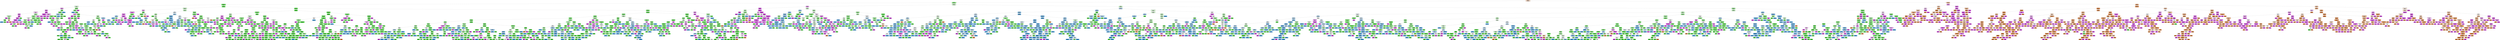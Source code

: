 digraph Tree {
node [shape=box, style="filled, rounded", color="black", fontname=helvetica] ;
edge [fontname=helvetica] ;
0 [label="xy_total_sales <= 10.5\ngini = 0.652\nsamples = 65774\nvalue = [31771, 12180, 3538, 18285]\nclass = condo", fillcolor="#f8dbc7"] ;
1 [label="Sgl_att <= 88.5\ngini = 0.496\nsamples = 18152\nvalue = [101, 12174, 3537, 2340]\nclass = detached", fillcolor="#92f08a"] ;
0 -> 1 [labeldistance=2.5, labelangle=45, headlabel="True"] ;
2 [label="da_years_since_last_sale <= 0.001\ngini = 0.305\nsamples = 9668\nvalue = [29, 7972, 689, 978]\nclass = detached", fillcolor="#6bea60"] ;
1 -> 2 ;
3 [label="xy_years_since_last_sale <= 3.282\ngini = 0.561\nsamples = 813\nvalue = [4, 426, 58, 325]\nclass = detached", fillcolor="#d9fad6"] ;
2 -> 3 ;
4 [label="pin_prev_sales <= 2.5\ngini = 0.476\nsamples = 390\nvalue = [3, 116, 14, 257]\nclass = other", fillcolor="#ea99f2"] ;
3 -> 4 ;
5 [label="Employee <= 499.5\ngini = 0.381\nsamples = 328\nvalue = [3, 67, 9, 249]\nclass = other", fillcolor="#e375ed"] ;
4 -> 5 ;
6 [label="pin_years_since_last_sale <= 1.144\ngini = 0.557\nsamples = 159\nvalue = [3, 61, 9, 86]\nclass = other", fillcolor="#f5ccf8"] ;
5 -> 6 ;
7 [label="Avg_HHsize <= 2.856\ngini = 0.333\nsamples = 81\nvalue = [2, 12, 2, 65]\nclass = other", fillcolor="#e067eb"] ;
6 -> 7 ;
8 [label="pin_price_cum_sum <= 370913.219\ngini = 0.622\nsamples = 15\nvalue = [2, 8, 1, 4]\nclass = detached", fillcolor="#bcf6b7"] ;
7 -> 8 ;
9 [label="gini = 0.0\nsamples = 3\nvalue = [0, 0, 0, 3]\nclass = other", fillcolor="#d739e5"] ;
8 -> 9 ;
10 [label="Apt_5plus <= 0.5\ngini = 0.514\nsamples = 12\nvalue = [2, 8, 1, 1]\nclass = detached", fillcolor="#91ef88"] ;
8 -> 10 ;
11 [label="Not_lbrfrc <= 111.5\ngini = 0.198\nsamples = 9\nvalue = [0, 8, 1, 0]\nclass = detached", fillcolor="#5ee852"] ;
10 -> 11 ;
12 [label="gini = 0.0\nsamples = 1\nvalue = [0, 0, 1, 0]\nclass = duplex_townhouse", fillcolor="#399de5"] ;
11 -> 12 ;
13 [label="gini = 0.0\nsamples = 8\nvalue = [0, 8, 0, 0]\nclass = detached", fillcolor="#47e539"] ;
11 -> 13 ;
14 [label="outlier_y_5 <= 0.5\ngini = 0.444\nsamples = 3\nvalue = [2, 0, 0, 1]\nclass = condo", fillcolor="#f2c09c"] ;
10 -> 14 ;
15 [label="gini = 0.0\nsamples = 1\nvalue = [0, 0, 0, 1]\nclass = other", fillcolor="#d739e5"] ;
14 -> 15 ;
16 [label="gini = 0.0\nsamples = 2\nvalue = [2, 0, 0, 0]\nclass = condo", fillcolor="#e58139"] ;
14 -> 16 ;
17 [label="PT <= 57.5\ngini = 0.142\nsamples = 66\nvalue = [0, 4, 1, 61]\nclass = other", fillcolor="#da49e7"] ;
7 -> 17 ;
18 [label="Avg_own_payt <= 2219.5\ngini = 0.09\nsamples = 64\nvalue = [0, 2, 1, 61]\nclass = other", fillcolor="#d943e6"] ;
17 -> 18 ;
19 [label="price_da_pct_change <= -0.077\ngini = 0.061\nsamples = 63\nvalue = [0, 2, 0, 61]\nclass = other", fillcolor="#d83fe6"] ;
18 -> 19 ;
20 [label="price_da_pct_change <= -0.115\ngini = 0.32\nsamples = 10\nvalue = [0, 2, 0, 8]\nclass = other", fillcolor="#e16aec"] ;
19 -> 20 ;
21 [label="gini = 0.0\nsamples = 7\nvalue = [0, 0, 0, 7]\nclass = other", fillcolor="#d739e5"] ;
20 -> 21 ;
22 [label="Avg_own_payt <= 1913.0\ngini = 0.444\nsamples = 3\nvalue = [0, 2, 0, 1]\nclass = detached", fillcolor="#a3f29c"] ;
20 -> 22 ;
23 [label="gini = 0.0\nsamples = 2\nvalue = [0, 2, 0, 0]\nclass = detached", fillcolor="#47e539"] ;
22 -> 23 ;
24 [label="gini = 0.0\nsamples = 1\nvalue = [0, 0, 0, 1]\nclass = other", fillcolor="#d739e5"] ;
22 -> 24 ;
25 [label="gini = 0.0\nsamples = 53\nvalue = [0, 0, 0, 53]\nclass = other", fillcolor="#d739e5"] ;
19 -> 25 ;
26 [label="gini = 0.0\nsamples = 1\nvalue = [0, 0, 1, 0]\nclass = duplex_townhouse", fillcolor="#399de5"] ;
18 -> 26 ;
27 [label="gini = 0.0\nsamples = 2\nvalue = [0, 2, 0, 0]\nclass = detached", fillcolor="#47e539"] ;
17 -> 27 ;
28 [label="xy_price_pct_change <= 1.13\ngini = 0.525\nsamples = 78\nvalue = [1, 49, 7, 21]\nclass = detached", fillcolor="#a5f29e"] ;
6 -> 28 ;
29 [label="xy_years_to_next_sale <= 1.689\ngini = 0.457\nsamples = 62\nvalue = [1, 44, 7, 10]\nclass = detached", fillcolor="#87ee7e"] ;
28 -> 29 ;
30 [label="xy_years_to_next_sale <= 1.353\ngini = 0.56\nsamples = 15\nvalue = [1, 7, 0, 7]\nclass = detached", fillcolor="#ffffff"] ;
29 -> 30 ;
31 [label="price_to_med_xy <= 0.989\ngini = 0.512\nsamples = 11\nvalue = [1, 7, 0, 3]\nclass = detached", fillcolor="#a3f29c"] ;
30 -> 31 ;
32 [label="med_price_xy <= 379493.547\ngini = 0.444\nsamples = 3\nvalue = [1, 0, 0, 2]\nclass = other", fillcolor="#eb9cf2"] ;
31 -> 32 ;
33 [label="gini = 0.0\nsamples = 1\nvalue = [1, 0, 0, 0]\nclass = condo", fillcolor="#e58139"] ;
32 -> 33 ;
34 [label="gini = 0.0\nsamples = 2\nvalue = [0, 0, 0, 2]\nclass = other", fillcolor="#d739e5"] ;
32 -> 34 ;
35 [label="xy_years_to_next_sale <= 0.488\ngini = 0.219\nsamples = 8\nvalue = [0, 7, 0, 1]\nclass = detached", fillcolor="#61e955"] ;
31 -> 35 ;
36 [label="gini = 0.0\nsamples = 1\nvalue = [0, 0, 0, 1]\nclass = other", fillcolor="#d739e5"] ;
35 -> 36 ;
37 [label="gini = 0.0\nsamples = 7\nvalue = [0, 7, 0, 0]\nclass = detached", fillcolor="#47e539"] ;
35 -> 37 ;
38 [label="gini = 0.0\nsamples = 4\nvalue = [0, 0, 0, 4]\nclass = other", fillcolor="#d739e5"] ;
30 -> 38 ;
39 [label="med_price_xy <= 423306.578\ngini = 0.354\nsamples = 47\nvalue = [0, 37, 7, 3]\nclass = detached", fillcolor="#75ec6a"] ;
29 -> 39 ;
40 [label="Avg_own_payt <= 1788.0\ngini = 0.553\nsamples = 21\nvalue = [0, 12, 7, 2]\nclass = detached", fillcolor="#bdf6b8"] ;
39 -> 40 ;
41 [label="Unemp <= 7.0\ngini = 0.406\nsamples = 16\nvalue = [0, 12, 2, 2]\nclass = detached", fillcolor="#7cec72"] ;
40 -> 41 ;
42 [label="xy_prev_sales <= 1.5\ngini = 0.653\nsamples = 7\nvalue = [0, 3, 2, 2]\nclass = detached", fillcolor="#dafad7"] ;
41 -> 42 ;
43 [label="xy_years_since_last_sale <= 1.784\ngini = 0.48\nsamples = 5\nvalue = [0, 3, 0, 2]\nclass = detached", fillcolor="#c2f6bd"] ;
42 -> 43 ;
44 [label="gini = 0.0\nsamples = 2\nvalue = [0, 0, 0, 2]\nclass = other", fillcolor="#d739e5"] ;
43 -> 44 ;
45 [label="gini = 0.0\nsamples = 3\nvalue = [0, 3, 0, 0]\nclass = detached", fillcolor="#47e539"] ;
43 -> 45 ;
46 [label="gini = 0.0\nsamples = 2\nvalue = [0, 0, 2, 0]\nclass = duplex_townhouse", fillcolor="#399de5"] ;
42 -> 46 ;
47 [label="gini = 0.0\nsamples = 9\nvalue = [0, 9, 0, 0]\nclass = detached", fillcolor="#47e539"] ;
41 -> 47 ;
48 [label="gini = 0.0\nsamples = 5\nvalue = [0, 0, 5, 0]\nclass = duplex_townhouse", fillcolor="#399de5"] ;
40 -> 48 ;
49 [label="price_da_pct_change <= 0.243\ngini = 0.074\nsamples = 26\nvalue = [0, 25, 0, 1]\nclass = detached", fillcolor="#4ee641"] ;
39 -> 49 ;
50 [label="gini = 0.0\nsamples = 20\nvalue = [0, 20, 0, 0]\nclass = detached", fillcolor="#47e539"] ;
49 -> 50 ;
51 [label="pin_price_pct_change <= 0.321\ngini = 0.278\nsamples = 6\nvalue = [0, 5, 0, 1]\nclass = detached", fillcolor="#6cea61"] ;
49 -> 51 ;
52 [label="gini = 0.0\nsamples = 5\nvalue = [0, 5, 0, 0]\nclass = detached", fillcolor="#47e539"] ;
51 -> 52 ;
53 [label="gini = 0.0\nsamples = 1\nvalue = [0, 0, 0, 1]\nclass = other", fillcolor="#d739e5"] ;
51 -> 53 ;
54 [label="med_price_xy <= 434859.547\ngini = 0.43\nsamples = 16\nvalue = [0, 5, 0, 11]\nclass = other", fillcolor="#e993f1"] ;
28 -> 54 ;
55 [label="pin_years_since_last_sale <= 3.075\ngini = 0.278\nsamples = 6\nvalue = [0, 5, 0, 1]\nclass = detached", fillcolor="#6cea61"] ;
54 -> 55 ;
56 [label="gini = 0.0\nsamples = 5\nvalue = [0, 5, 0, 0]\nclass = detached", fillcolor="#47e539"] ;
55 -> 56 ;
57 [label="gini = 0.0\nsamples = 1\nvalue = [0, 0, 0, 1]\nclass = other", fillcolor="#d739e5"] ;
55 -> 57 ;
58 [label="gini = 0.0\nsamples = 10\nvalue = [0, 0, 0, 10]\nclass = other", fillcolor="#d739e5"] ;
54 -> 58 ;
59 [label="Walk <= 13.0\ngini = 0.068\nsamples = 169\nvalue = [0, 6, 0, 163]\nclass = other", fillcolor="#d840e6"] ;
5 -> 59 ;
60 [label="price_da_pct_change <= 0.392\ngini = 0.025\nsamples = 156\nvalue = [0, 2, 0, 154]\nclass = other", fillcolor="#d83ce5"] ;
59 -> 60 ;
61 [label="gini = 0.0\nsamples = 145\nvalue = [0, 0, 0, 145]\nclass = other", fillcolor="#d739e5"] ;
60 -> 61 ;
62 [label="Avg_own_payt <= 1519.8\ngini = 0.298\nsamples = 11\nvalue = [0, 2, 0, 9]\nclass = other", fillcolor="#e065eb"] ;
60 -> 62 ;
63 [label="gini = 0.0\nsamples = 2\nvalue = [0, 2, 0, 0]\nclass = detached", fillcolor="#47e539"] ;
62 -> 63 ;
64 [label="gini = 0.0\nsamples = 9\nvalue = [0, 0, 0, 9]\nclass = other", fillcolor="#d739e5"] ;
62 -> 64 ;
65 [label="pin_years_since_last_sale <= 1.348\ngini = 0.426\nsamples = 13\nvalue = [0, 4, 0, 9]\nclass = other", fillcolor="#e991f1"] ;
59 -> 65 ;
66 [label="gini = 0.0\nsamples = 8\nvalue = [0, 0, 0, 8]\nclass = other", fillcolor="#d739e5"] ;
65 -> 66 ;
67 [label="pin_years_since_last_sale <= 2.853\ngini = 0.32\nsamples = 5\nvalue = [0, 4, 0, 1]\nclass = detached", fillcolor="#75ec6a"] ;
65 -> 67 ;
68 [label="gini = 0.0\nsamples = 4\nvalue = [0, 4, 0, 0]\nclass = detached", fillcolor="#47e539"] ;
67 -> 68 ;
69 [label="gini = 0.0\nsamples = 1\nvalue = [0, 0, 0, 1]\nclass = other", fillcolor="#d739e5"] ;
67 -> 69 ;
70 [label="Jobs <= 4831.5\ngini = 0.352\nsamples = 62\nvalue = [0, 49, 5, 8]\nclass = detached", fillcolor="#73eb69"] ;
4 -> 70 ;
71 [label="price_2016 <= 100755.602\ngini = 0.313\nsamples = 60\nvalue = [0, 49, 3, 8]\nclass = detached", fillcolor="#6eea63"] ;
70 -> 71 ;
72 [label="xy_years_to_next_sale <= 2.095\ngini = 0.444\nsamples = 3\nvalue = [0, 1, 2, 0]\nclass = duplex_townhouse", fillcolor="#9ccef2"] ;
71 -> 72 ;
73 [label="gini = 0.0\nsamples = 1\nvalue = [0, 1, 0, 0]\nclass = detached", fillcolor="#47e539"] ;
72 -> 73 ;
74 [label="gini = 0.0\nsamples = 2\nvalue = [0, 0, 2, 0]\nclass = duplex_townhouse", fillcolor="#399de5"] ;
72 -> 74 ;
75 [label="xy_total_sales <= 5.5\ngini = 0.271\nsamples = 57\nvalue = [0, 48, 1, 8]\nclass = detached", fillcolor="#69ea5d"] ;
71 -> 75 ;
76 [label="Rented <= 2.0\ngini = 0.395\nsamples = 35\nvalue = [0, 26, 1, 8]\nclass = detached", fillcolor="#84ee7b"] ;
75 -> 76 ;
77 [label="price_da_pct_change <= -0.04\ngini = 0.486\nsamples = 25\nvalue = [0, 16, 1, 8]\nclass = detached", fillcolor="#a8f3a2"] ;
76 -> 77 ;
78 [label="Avg_val_dwel <= 375211.922\ngini = 0.219\nsamples = 8\nvalue = [0, 7, 1, 0]\nclass = detached", fillcolor="#61e955"] ;
77 -> 78 ;
79 [label="gini = 0.0\nsamples = 1\nvalue = [0, 0, 1, 0]\nclass = duplex_townhouse", fillcolor="#399de5"] ;
78 -> 79 ;
80 [label="gini = 0.0\nsamples = 7\nvalue = [0, 7, 0, 0]\nclass = detached", fillcolor="#47e539"] ;
78 -> 80 ;
81 [label="price_da_pct_change <= 0.109\ngini = 0.498\nsamples = 17\nvalue = [0, 9, 0, 8]\nclass = detached", fillcolor="#ebfce9"] ;
77 -> 81 ;
82 [label="Jobs <= 1444.0\ngini = 0.346\nsamples = 9\nvalue = [0, 2, 0, 7]\nclass = other", fillcolor="#e272ec"] ;
81 -> 82 ;
83 [label="gini = 0.0\nsamples = 6\nvalue = [0, 0, 0, 6]\nclass = other", fillcolor="#d739e5"] ;
82 -> 83 ;
84 [label="price_da_pct_change <= -0.022\ngini = 0.444\nsamples = 3\nvalue = [0, 2, 0, 1]\nclass = detached", fillcolor="#a3f29c"] ;
82 -> 84 ;
85 [label="gini = 0.0\nsamples = 1\nvalue = [0, 0, 0, 1]\nclass = other", fillcolor="#d739e5"] ;
84 -> 85 ;
86 [label="gini = 0.0\nsamples = 2\nvalue = [0, 2, 0, 0]\nclass = detached", fillcolor="#47e539"] ;
84 -> 86 ;
87 [label="price_da_pct_change <= 0.332\ngini = 0.219\nsamples = 8\nvalue = [0, 7, 0, 1]\nclass = detached", fillcolor="#61e955"] ;
81 -> 87 ;
88 [label="gini = 0.0\nsamples = 7\nvalue = [0, 7, 0, 0]\nclass = detached", fillcolor="#47e539"] ;
87 -> 88 ;
89 [label="gini = 0.0\nsamples = 1\nvalue = [0, 0, 0, 1]\nclass = other", fillcolor="#d739e5"] ;
87 -> 89 ;
90 [label="gini = 0.0\nsamples = 10\nvalue = [0, 10, 0, 0]\nclass = detached", fillcolor="#47e539"] ;
76 -> 90 ;
91 [label="gini = 0.0\nsamples = 22\nvalue = [0, 22, 0, 0]\nclass = detached", fillcolor="#47e539"] ;
75 -> 91 ;
92 [label="gini = 0.0\nsamples = 2\nvalue = [0, 0, 2, 0]\nclass = duplex_townhouse", fillcolor="#399de5"] ;
70 -> 92 ;
93 [label="price_2016 <= 3623430.0\ngini = 0.426\nsamples = 423\nvalue = [1, 310, 44, 68]\nclass = detached", fillcolor="#82ed78"] ;
3 -> 93 ;
94 [label="Sgl_det <= 13.0\ngini = 0.406\nsamples = 413\nvalue = [1, 310, 44, 58]\nclass = detached", fillcolor="#7ced72"] ;
93 -> 94 ;
95 [label="gini = 0.0\nsamples = 8\nvalue = [0, 0, 8, 0]\nclass = duplex_townhouse", fillcolor="#399de5"] ;
94 -> 95 ;
96 [label="HH <= 178.0\ngini = 0.386\nsamples = 405\nvalue = [1, 310, 36, 58]\nclass = detached", fillcolor="#79ec6f"] ;
94 -> 96 ;
97 [label="Avg_val_dwel <= 854297.594\ngini = 0.444\nsamples = 15\nvalue = [0, 5, 0, 10]\nclass = other", fillcolor="#eb9cf2"] ;
96 -> 97 ;
98 [label="Rented <= 52.5\ngini = 0.165\nsamples = 11\nvalue = [0, 1, 0, 10]\nclass = other", fillcolor="#db4de8"] ;
97 -> 98 ;
99 [label="gini = 0.0\nsamples = 10\nvalue = [0, 0, 0, 10]\nclass = other", fillcolor="#d739e5"] ;
98 -> 99 ;
100 [label="gini = 0.0\nsamples = 1\nvalue = [0, 1, 0, 0]\nclass = detached", fillcolor="#47e539"] ;
98 -> 100 ;
101 [label="gini = 0.0\nsamples = 4\nvalue = [0, 4, 0, 0]\nclass = detached", fillcolor="#47e539"] ;
97 -> 101 ;
102 [label="Sgl_att <= 62.0\ngini = 0.365\nsamples = 390\nvalue = [1, 305, 36, 48]\nclass = detached", fillcolor="#75eb6a"] ;
96 -> 102 ;
103 [label="Walk <= 85.0\ngini = 0.301\nsamples = 314\nvalue = [0, 259, 15, 40]\nclass = detached", fillcolor="#6cea61"] ;
102 -> 103 ;
104 [label="PopDens <= 41.874\ngini = 0.286\nsamples = 310\nvalue = [0, 259, 15, 36]\nclass = detached", fillcolor="#69ea5e"] ;
103 -> 104 ;
105 [label="xy_price_cum_sum <= 708027.0\ngini = 0.496\nsamples = 11\nvalue = [0, 5, 0, 6]\nclass = other", fillcolor="#f8defb"] ;
104 -> 105 ;
106 [label="price_2016 <= 209323.805\ngini = 0.278\nsamples = 6\nvalue = [0, 5, 0, 1]\nclass = detached", fillcolor="#6cea61"] ;
105 -> 106 ;
107 [label="gini = 0.0\nsamples = 1\nvalue = [0, 0, 0, 1]\nclass = other", fillcolor="#d739e5"] ;
106 -> 107 ;
108 [label="gini = 0.0\nsamples = 5\nvalue = [0, 5, 0, 0]\nclass = detached", fillcolor="#47e539"] ;
106 -> 108 ;
109 [label="gini = 0.0\nsamples = 5\nvalue = [0, 0, 0, 5]\nclass = other", fillcolor="#d739e5"] ;
105 -> 109 ;
110 [label="No_fix_wkpl <= 44.5\ngini = 0.266\nsamples = 299\nvalue = [0, 254, 15, 30]\nclass = detached", fillcolor="#66e95a"] ;
104 -> 110 ;
111 [label="White_cljob <= 41.0\ngini = 0.186\nsamples = 189\nvalue = [0, 170, 9, 10]\nclass = detached", fillcolor="#5be84e"] ;
110 -> 111 ;
112 [label="gini = 0.0\nsamples = 2\nvalue = [0, 0, 0, 2]\nclass = other", fillcolor="#d739e5"] ;
111 -> 112 ;
113 [label="xy_years_to_next_sale <= 0.673\ngini = 0.169\nsamples = 187\nvalue = [0, 170, 9, 8]\nclass = detached", fillcolor="#59e74c"] ;
111 -> 113 ;
114 [label="DwelDens <= 775.347\ngini = 0.64\nsamples = 5\nvalue = [0, 2, 1, 2]\nclass = detached", fillcolor="#ffffff"] ;
113 -> 114 ;
115 [label="gini = 0.0\nsamples = 2\nvalue = [0, 0, 0, 2]\nclass = other", fillcolor="#d739e5"] ;
114 -> 115 ;
116 [label="xy_prev_sales <= 1.5\ngini = 0.444\nsamples = 3\nvalue = [0, 2, 1, 0]\nclass = detached", fillcolor="#a3f29c"] ;
114 -> 116 ;
117 [label="gini = 0.0\nsamples = 1\nvalue = [0, 0, 1, 0]\nclass = duplex_townhouse", fillcolor="#399de5"] ;
116 -> 117 ;
118 [label="gini = 0.0\nsamples = 2\nvalue = [0, 2, 0, 0]\nclass = detached", fillcolor="#47e539"] ;
116 -> 118 ;
119 [label="FT_wrk <= 5951.5\ngini = 0.145\nsamples = 182\nvalue = [0, 168, 8, 6]\nclass = detached", fillcolor="#56e749"] ;
113 -> 119 ;
120 [label="PT <= 165.0\ngini = 0.12\nsamples = 175\nvalue = [0, 164, 5, 6]\nclass = detached", fillcolor="#53e746"] ;
119 -> 120 ;
121 [label="price_2016 <= 3099447.0\ngini = 0.11\nsamples = 174\nvalue = [0, 164, 5, 5]\nclass = detached", fillcolor="#52e745"] ;
120 -> 121 ;
122 [label="Not_lbrfrc <= 44.5\ngini = 0.1\nsamples = 173\nvalue = [0, 164, 5, 4]\nclass = detached", fillcolor="#51e644"] ;
121 -> 122 ;
123 [label="PT <= 11.0\ngini = 0.5\nsamples = 4\nvalue = [0, 2, 2, 0]\nclass = detached", fillcolor="#ffffff"] ;
122 -> 123 ;
124 [label="gini = 0.0\nsamples = 2\nvalue = [0, 2, 0, 0]\nclass = detached", fillcolor="#47e539"] ;
123 -> 124 ;
125 [label="gini = 0.0\nsamples = 2\nvalue = [0, 0, 2, 0]\nclass = duplex_townhouse", fillcolor="#399de5"] ;
123 -> 125 ;
126 [label="Employee <= 518.0\ngini = 0.08\nsamples = 169\nvalue = [0, 162, 3, 4]\nclass = detached", fillcolor="#4fe641"] ;
122 -> 126 ;
127 [label="pin_price_pct_change <= 0.775\ngini = 0.06\nsamples = 163\nvalue = [0, 158, 1, 4]\nclass = detached", fillcolor="#4de63f"] ;
126 -> 127 ;
128 [label="PopDens <= 6180.487\ngini = 0.028\nsamples = 140\nvalue = [0, 138, 1, 1]\nclass = detached", fillcolor="#4ae53c"] ;
127 -> 128 ;
129 [label="gini = 0.0\nsamples = 124\nvalue = [0, 124, 0, 0]\nclass = detached", fillcolor="#47e539"] ;
128 -> 129 ;
130 [label="gini = 0.227\nsamples = 16\nvalue = [0, 14, 1, 1]\nclass = detached", fillcolor="#60e853"] ;
128 -> 130 ;
131 [label="pin_price_pct_change <= 0.997\ngini = 0.227\nsamples = 23\nvalue = [0, 20, 0, 3]\nclass = detached", fillcolor="#63e957"] ;
127 -> 131 ;
132 [label="gini = 0.48\nsamples = 5\nvalue = [0, 2, 0, 3]\nclass = other", fillcolor="#f2bdf6"] ;
131 -> 132 ;
133 [label="gini = 0.0\nsamples = 18\nvalue = [0, 18, 0, 0]\nclass = detached", fillcolor="#47e539"] ;
131 -> 133 ;
134 [label="Usl_wkpl <= 507.5\ngini = 0.444\nsamples = 6\nvalue = [0, 4, 2, 0]\nclass = detached", fillcolor="#a3f29c"] ;
126 -> 134 ;
135 [label="gini = 0.0\nsamples = 2\nvalue = [0, 0, 2, 0]\nclass = duplex_townhouse", fillcolor="#399de5"] ;
134 -> 135 ;
136 [label="gini = 0.0\nsamples = 4\nvalue = [0, 4, 0, 0]\nclass = detached", fillcolor="#47e539"] ;
134 -> 136 ;
137 [label="gini = 0.0\nsamples = 1\nvalue = [0, 0, 0, 1]\nclass = other", fillcolor="#d739e5"] ;
121 -> 137 ;
138 [label="gini = 0.0\nsamples = 1\nvalue = [0, 0, 0, 1]\nclass = other", fillcolor="#d739e5"] ;
120 -> 138 ;
139 [label="Owned <= 197.5\ngini = 0.49\nsamples = 7\nvalue = [0, 4, 3, 0]\nclass = detached", fillcolor="#d1f8ce"] ;
119 -> 139 ;
140 [label="gini = 0.0\nsamples = 4\nvalue = [0, 4, 0, 0]\nclass = detached", fillcolor="#47e539"] ;
139 -> 140 ;
141 [label="gini = 0.0\nsamples = 3\nvalue = [0, 0, 3, 0]\nclass = duplex_townhouse", fillcolor="#399de5"] ;
139 -> 141 ;
142 [label="No_fix_wkpl <= 47.5\ngini = 0.381\nsamples = 110\nvalue = [0, 84, 6, 20]\nclass = detached", fillcolor="#7ced72"] ;
110 -> 142 ;
143 [label="CarTrVan_p <= 10.5\ngini = 0.49\nsamples = 14\nvalue = [0, 6, 0, 8]\nclass = other", fillcolor="#f5cef8"] ;
142 -> 143 ;
144 [label="gini = 0.0\nsamples = 4\nvalue = [0, 4, 0, 0]\nclass = detached", fillcolor="#47e539"] ;
143 -> 144 ;
145 [label="price_da_pct_change <= -0.076\ngini = 0.32\nsamples = 10\nvalue = [0, 2, 0, 8]\nclass = other", fillcolor="#e16aec"] ;
143 -> 145 ;
146 [label="gini = 0.0\nsamples = 2\nvalue = [0, 2, 0, 0]\nclass = detached", fillcolor="#47e539"] ;
145 -> 146 ;
147 [label="gini = 0.0\nsamples = 8\nvalue = [0, 0, 0, 8]\nclass = other", fillcolor="#d739e5"] ;
145 -> 147 ;
148 [label="Avg_val_dwel <= 290202.172\ngini = 0.32\nsamples = 96\nvalue = [0, 78, 6, 12]\nclass = detached", fillcolor="#6eeb63"] ;
142 -> 148 ;
149 [label="Blue_cljob <= 82.5\ngini = 0.64\nsamples = 10\nvalue = [0, 4, 4, 2]\nclass = detached", fillcolor="#ffffff"] ;
148 -> 149 ;
150 [label="gini = 0.0\nsamples = 4\nvalue = [0, 4, 0, 0]\nclass = detached", fillcolor="#47e539"] ;
149 -> 150 ;
151 [label="Stu <= 627.0\ngini = 0.444\nsamples = 6\nvalue = [0, 0, 4, 2]\nclass = duplex_townhouse", fillcolor="#9ccef2"] ;
149 -> 151 ;
152 [label="gini = 0.0\nsamples = 2\nvalue = [0, 0, 0, 2]\nclass = other", fillcolor="#d739e5"] ;
151 -> 152 ;
153 [label="gini = 0.0\nsamples = 4\nvalue = [0, 0, 4, 0]\nclass = duplex_townhouse", fillcolor="#399de5"] ;
151 -> 153 ;
154 [label="pin_years_since_last_sale <= 4.997\ngini = 0.246\nsamples = 86\nvalue = [0, 74, 2, 10]\nclass = detached", fillcolor="#64e958"] ;
148 -> 154 ;
155 [label="med_price_xy <= 364484.312\ngini = 0.434\nsamples = 22\nvalue = [0, 15, 0, 7]\nclass = detached", fillcolor="#9df195"] ;
154 -> 155 ;
156 [label="gini = 0.0\nsamples = 3\nvalue = [0, 0, 0, 3]\nclass = other", fillcolor="#d739e5"] ;
155 -> 156 ;
157 [label="price_2016 <= 812510.406\ngini = 0.332\nsamples = 19\nvalue = [0, 15, 0, 4]\nclass = detached", fillcolor="#78ec6e"] ;
155 -> 157 ;
158 [label="xy_price_cum_sum <= 545127.719\ngini = 0.133\nsamples = 14\nvalue = [0, 13, 0, 1]\nclass = detached", fillcolor="#55e748"] ;
157 -> 158 ;
159 [label="gini = 0.0\nsamples = 1\nvalue = [0, 0, 0, 1]\nclass = other", fillcolor="#d739e5"] ;
158 -> 159 ;
160 [label="gini = 0.0\nsamples = 13\nvalue = [0, 13, 0, 0]\nclass = detached", fillcolor="#47e539"] ;
158 -> 160 ;
161 [label="Unemp <= 92.5\ngini = 0.48\nsamples = 5\nvalue = [0, 2, 0, 3]\nclass = other", fillcolor="#f2bdf6"] ;
157 -> 161 ;
162 [label="gini = 0.0\nsamples = 2\nvalue = [0, 0, 0, 2]\nclass = other", fillcolor="#d739e5"] ;
161 -> 162 ;
163 [label="xy_prev_sales <= 2.5\ngini = 0.444\nsamples = 3\nvalue = [0, 2, 0, 1]\nclass = detached", fillcolor="#a3f29c"] ;
161 -> 163 ;
164 [label="gini = 0.0\nsamples = 2\nvalue = [0, 2, 0, 0]\nclass = detached", fillcolor="#47e539"] ;
163 -> 164 ;
165 [label="gini = 0.0\nsamples = 1\nvalue = [0, 0, 0, 1]\nclass = other", fillcolor="#d739e5"] ;
163 -> 165 ;
166 [label="CarTrVan_d <= 192.5\ngini = 0.147\nsamples = 64\nvalue = [0, 59, 2, 3]\nclass = detached", fillcolor="#56e749"] ;
154 -> 166 ;
167 [label="med_price_xy <= 321788.281\ngini = 0.56\nsamples = 5\nvalue = [0, 3, 1, 1]\nclass = detached", fillcolor="#a3f29c"] ;
166 -> 167 ;
168 [label="gini = 0.0\nsamples = 3\nvalue = [0, 3, 0, 0]\nclass = detached", fillcolor="#47e539"] ;
167 -> 168 ;
169 [label="Usl_wkpl <= 170.0\ngini = 0.5\nsamples = 2\nvalue = [0, 0, 1, 1]\nclass = duplex_townhouse", fillcolor="#ffffff"] ;
167 -> 169 ;
170 [label="gini = 0.0\nsamples = 1\nvalue = [0, 0, 1, 0]\nclass = duplex_townhouse", fillcolor="#399de5"] ;
169 -> 170 ;
171 [label="gini = 0.0\nsamples = 1\nvalue = [0, 0, 0, 1]\nclass = other", fillcolor="#d739e5"] ;
169 -> 171 ;
172 [label="CarTrVan_p <= 62.5\ngini = 0.098\nsamples = 59\nvalue = [0, 56, 1, 2]\nclass = detached", fillcolor="#51e643"] ;
166 -> 172 ;
173 [label="Not_lbrfrc <= 465.0\ngini = 0.038\nsamples = 51\nvalue = [0, 50, 0, 1]\nclass = detached", fillcolor="#4be63d"] ;
172 -> 173 ;
174 [label="gini = 0.0\nsamples = 47\nvalue = [0, 47, 0, 0]\nclass = detached", fillcolor="#47e539"] ;
173 -> 174 ;
175 [label="pin_years_since_last_sale <= 6.892\ngini = 0.375\nsamples = 4\nvalue = [0, 3, 0, 1]\nclass = detached", fillcolor="#84ee7b"] ;
173 -> 175 ;
176 [label="gini = 0.0\nsamples = 1\nvalue = [0, 0, 0, 1]\nclass = other", fillcolor="#d739e5"] ;
175 -> 176 ;
177 [label="gini = 0.0\nsamples = 3\nvalue = [0, 3, 0, 0]\nclass = detached", fillcolor="#47e539"] ;
175 -> 177 ;
178 [label="Walk <= 7.5\ngini = 0.406\nsamples = 8\nvalue = [0, 6, 1, 1]\nclass = detached", fillcolor="#7cec72"] ;
172 -> 178 ;
179 [label="gini = 0.0\nsamples = 1\nvalue = [0, 0, 1, 0]\nclass = duplex_townhouse", fillcolor="#399de5"] ;
178 -> 179 ;
180 [label="med_price_xy <= 486492.078\ngini = 0.245\nsamples = 7\nvalue = [0, 6, 0, 1]\nclass = detached", fillcolor="#66e95a"] ;
178 -> 180 ;
181 [label="gini = 0.0\nsamples = 5\nvalue = [0, 5, 0, 0]\nclass = detached", fillcolor="#47e539"] ;
180 -> 181 ;
182 [label="White_cljob <= 1458.0\ngini = 0.5\nsamples = 2\nvalue = [0, 1, 0, 1]\nclass = detached", fillcolor="#ffffff"] ;
180 -> 182 ;
183 [label="gini = 0.0\nsamples = 1\nvalue = [0, 0, 0, 1]\nclass = other", fillcolor="#d739e5"] ;
182 -> 183 ;
184 [label="gini = 0.0\nsamples = 1\nvalue = [0, 1, 0, 0]\nclass = detached", fillcolor="#47e539"] ;
182 -> 184 ;
185 [label="gini = 0.0\nsamples = 4\nvalue = [0, 0, 0, 4]\nclass = other", fillcolor="#d739e5"] ;
103 -> 185 ;
186 [label="Avg_HHsize <= 3.525\ngini = 0.546\nsamples = 76\nvalue = [1, 46, 21, 8]\nclass = detached", fillcolor="#abf3a5"] ;
102 -> 186 ;
187 [label="price_da_pct_change <= -0.089\ngini = 0.446\nsamples = 60\nvalue = [1, 43, 11, 5]\nclass = detached", fillcolor="#87ee7e"] ;
186 -> 187 ;
188 [label="Stu <= 1346.0\ngini = 0.498\nsamples = 17\nvalue = [0, 9, 8, 0]\nclass = detached", fillcolor="#ebfce9"] ;
187 -> 188 ;
189 [label="FT_wrk <= 1378.5\ngini = 0.346\nsamples = 9\nvalue = [0, 2, 7, 0]\nclass = duplex_townhouse", fillcolor="#72b9ec"] ;
188 -> 189 ;
190 [label="gini = 0.0\nsamples = 2\nvalue = [0, 2, 0, 0]\nclass = detached", fillcolor="#47e539"] ;
189 -> 190 ;
191 [label="gini = 0.0\nsamples = 7\nvalue = [0, 0, 7, 0]\nclass = duplex_townhouse", fillcolor="#399de5"] ;
189 -> 191 ;
192 [label="Blue_cljob <= 47.5\ngini = 0.219\nsamples = 8\nvalue = [0, 7, 1, 0]\nclass = detached", fillcolor="#61e955"] ;
188 -> 192 ;
193 [label="gini = 0.0\nsamples = 1\nvalue = [0, 0, 1, 0]\nclass = duplex_townhouse", fillcolor="#399de5"] ;
192 -> 193 ;
194 [label="gini = 0.0\nsamples = 7\nvalue = [0, 7, 0, 0]\nclass = detached", fillcolor="#47e539"] ;
192 -> 194 ;
195 [label="Sgl_det <= 122.5\ngini = 0.356\nsamples = 43\nvalue = [1, 34, 3, 5]\nclass = detached", fillcolor="#73eb68"] ;
187 -> 195 ;
196 [label="CarTrVan_p <= 10.0\ngini = 0.698\nsamples = 13\nvalue = [1, 5, 3, 4]\nclass = detached", fillcolor="#ebfce9"] ;
195 -> 196 ;
197 [label="Owned <= 169.0\ngini = 0.571\nsamples = 7\nvalue = [1, 2, 0, 4]\nclass = other", fillcolor="#efb0f5"] ;
196 -> 197 ;
198 [label="pin_price_pct_change <= 0.23\ngini = 0.625\nsamples = 4\nvalue = [1, 2, 0, 1]\nclass = detached", fillcolor="#c2f6bd"] ;
197 -> 198 ;
199 [label="price_to_med_year <= 0.749\ngini = 0.5\nsamples = 2\nvalue = [1, 0, 0, 1]\nclass = condo", fillcolor="#ffffff"] ;
198 -> 199 ;
200 [label="gini = 0.0\nsamples = 1\nvalue = [1, 0, 0, 0]\nclass = condo", fillcolor="#e58139"] ;
199 -> 200 ;
201 [label="gini = 0.0\nsamples = 1\nvalue = [0, 0, 0, 1]\nclass = other", fillcolor="#d739e5"] ;
199 -> 201 ;
202 [label="gini = 0.0\nsamples = 2\nvalue = [0, 2, 0, 0]\nclass = detached", fillcolor="#47e539"] ;
198 -> 202 ;
203 [label="gini = 0.0\nsamples = 3\nvalue = [0, 0, 0, 3]\nclass = other", fillcolor="#d739e5"] ;
197 -> 203 ;
204 [label="PopDens <= 6379.772\ngini = 0.5\nsamples = 6\nvalue = [0, 3, 3, 0]\nclass = detached", fillcolor="#ffffff"] ;
196 -> 204 ;
205 [label="gini = 0.0\nsamples = 3\nvalue = [0, 0, 3, 0]\nclass = duplex_townhouse", fillcolor="#399de5"] ;
204 -> 205 ;
206 [label="gini = 0.0\nsamples = 3\nvalue = [0, 3, 0, 0]\nclass = detached", fillcolor="#47e539"] ;
204 -> 206 ;
207 [label="price_to_med_xy <= 0.873\ngini = 0.064\nsamples = 30\nvalue = [0, 29, 0, 1]\nclass = detached", fillcolor="#4de640"] ;
195 -> 207 ;
208 [label="gini = 0.0\nsamples = 1\nvalue = [0, 0, 0, 1]\nclass = other", fillcolor="#d739e5"] ;
207 -> 208 ;
209 [label="gini = 0.0\nsamples = 29\nvalue = [0, 29, 0, 0]\nclass = detached", fillcolor="#47e539"] ;
207 -> 209 ;
210 [label="xy_years_to_next_sale <= 1.347\ngini = 0.539\nsamples = 16\nvalue = [0, 3, 10, 3]\nclass = duplex_townhouse", fillcolor="#94caf1"] ;
186 -> 210 ;
211 [label="gini = 0.0\nsamples = 3\nvalue = [0, 0, 0, 3]\nclass = other", fillcolor="#d739e5"] ;
210 -> 211 ;
212 [label="PT <= 35.0\ngini = 0.355\nsamples = 13\nvalue = [0, 3, 10, 0]\nclass = duplex_townhouse", fillcolor="#74baed"] ;
210 -> 212 ;
213 [label="price_to_med_year <= 1.034\ngini = 0.48\nsamples = 5\nvalue = [0, 3, 2, 0]\nclass = detached", fillcolor="#c2f6bd"] ;
212 -> 213 ;
214 [label="gini = 0.0\nsamples = 2\nvalue = [0, 0, 2, 0]\nclass = duplex_townhouse", fillcolor="#399de5"] ;
213 -> 214 ;
215 [label="gini = 0.0\nsamples = 3\nvalue = [0, 3, 0, 0]\nclass = detached", fillcolor="#47e539"] ;
213 -> 215 ;
216 [label="gini = 0.0\nsamples = 8\nvalue = [0, 0, 8, 0]\nclass = duplex_townhouse", fillcolor="#399de5"] ;
212 -> 216 ;
217 [label="gini = 0.0\nsamples = 10\nvalue = [0, 0, 0, 10]\nclass = other", fillcolor="#d739e5"] ;
93 -> 217 ;
218 [label="Sgl_det <= 41.0\ngini = 0.263\nsamples = 8855\nvalue = [25, 7546, 631, 653]\nclass = detached", fillcolor="#64e959"] ;
2 -> 218 ;
219 [label="pin_years_since_last_sale <= 1.6\ngini = 0.641\nsamples = 484\nvalue = [11, 236, 131, 106]\nclass = detached", fillcolor="#c8f7c4"] ;
218 -> 219 ;
220 [label="PopDens <= 1581.954\ngini = 0.556\nsamples = 122\nvalue = [1, 35, 14, 72]\nclass = other", fillcolor="#eeabf4"] ;
219 -> 220 ;
221 [label="pin_price_cum_sum <= 1287695.438\ngini = 0.427\nsamples = 97\nvalue = [0, 15, 11, 71]\nclass = other", fillcolor="#e478ed"] ;
220 -> 221 ;
222 [label="Avg_val_dwel <= 445625.5\ngini = 0.333\nsamples = 87\nvalue = [0, 7, 10, 70]\nclass = other", fillcolor="#e065eb"] ;
221 -> 222 ;
223 [label="Jobs <= 691.0\ngini = 0.494\nsamples = 9\nvalue = [0, 2, 6, 1]\nclass = duplex_townhouse", fillcolor="#8ec7f0"] ;
222 -> 223 ;
224 [label="gini = 0.0\nsamples = 6\nvalue = [0, 0, 6, 0]\nclass = duplex_townhouse", fillcolor="#399de5"] ;
223 -> 224 ;
225 [label="Pop_x <= 233.0\ngini = 0.444\nsamples = 3\nvalue = [0, 2, 0, 1]\nclass = detached", fillcolor="#a3f29c"] ;
223 -> 225 ;
226 [label="gini = 0.0\nsamples = 2\nvalue = [0, 2, 0, 0]\nclass = detached", fillcolor="#47e539"] ;
225 -> 226 ;
227 [label="gini = 0.0\nsamples = 1\nvalue = [0, 0, 0, 1]\nclass = other", fillcolor="#d739e5"] ;
225 -> 227 ;
228 [label="xy_price_pct_change <= 0.002\ngini = 0.211\nsamples = 78\nvalue = [0, 5, 4, 69]\nclass = other", fillcolor="#dc51e8"] ;
222 -> 228 ;
229 [label="da_days_since_last_sale <= 8.5\ngini = 0.593\nsamples = 9\nvalue = [0, 4, 1, 4]\nclass = detached", fillcolor="#ffffff"] ;
228 -> 229 ;
230 [label="Sgl_att <= 3.5\ngini = 0.5\nsamples = 6\nvalue = [0, 1, 1, 4]\nclass = other", fillcolor="#e788ef"] ;
229 -> 230 ;
231 [label="gini = 0.0\nsamples = 1\nvalue = [0, 1, 0, 0]\nclass = detached", fillcolor="#47e539"] ;
230 -> 231 ;
232 [label="xy_years_to_next_sale <= 1.226\ngini = 0.32\nsamples = 5\nvalue = [0, 0, 1, 4]\nclass = other", fillcolor="#e16aec"] ;
230 -> 232 ;
233 [label="gini = 0.0\nsamples = 1\nvalue = [0, 0, 1, 0]\nclass = duplex_townhouse", fillcolor="#399de5"] ;
232 -> 233 ;
234 [label="gini = 0.0\nsamples = 4\nvalue = [0, 0, 0, 4]\nclass = other", fillcolor="#d739e5"] ;
232 -> 234 ;
235 [label="gini = 0.0\nsamples = 3\nvalue = [0, 3, 0, 0]\nclass = detached", fillcolor="#47e539"] ;
229 -> 235 ;
236 [label="Usl_wkpl <= 13.5\ngini = 0.11\nsamples = 69\nvalue = [0, 1, 3, 65]\nclass = other", fillcolor="#d945e7"] ;
228 -> 236 ;
237 [label="price_to_med_year <= 1.205\ngini = 0.48\nsamples = 5\nvalue = [0, 0, 2, 3]\nclass = other", fillcolor="#f2bdf6"] ;
236 -> 237 ;
238 [label="gini = 0.0\nsamples = 3\nvalue = [0, 0, 0, 3]\nclass = other", fillcolor="#d739e5"] ;
237 -> 238 ;
239 [label="gini = 0.0\nsamples = 2\nvalue = [0, 0, 2, 0]\nclass = duplex_townhouse", fillcolor="#399de5"] ;
237 -> 239 ;
240 [label="pin_price_cum_sum <= 1226576.812\ngini = 0.061\nsamples = 64\nvalue = [0, 1, 1, 62]\nclass = other", fillcolor="#d83fe6"] ;
236 -> 240 ;
241 [label="xy_years_to_next_sale <= 6.096\ngini = 0.031\nsamples = 63\nvalue = [0, 1, 0, 62]\nclass = other", fillcolor="#d83ce5"] ;
240 -> 241 ;
242 [label="gini = 0.0\nsamples = 61\nvalue = [0, 0, 0, 61]\nclass = other", fillcolor="#d739e5"] ;
241 -> 242 ;
243 [label="Pop_x <= 63.5\ngini = 0.5\nsamples = 2\nvalue = [0, 1, 0, 1]\nclass = detached", fillcolor="#ffffff"] ;
241 -> 243 ;
244 [label="gini = 0.0\nsamples = 1\nvalue = [0, 1, 0, 0]\nclass = detached", fillcolor="#47e539"] ;
243 -> 244 ;
245 [label="gini = 0.0\nsamples = 1\nvalue = [0, 0, 0, 1]\nclass = other", fillcolor="#d739e5"] ;
243 -> 245 ;
246 [label="gini = 0.0\nsamples = 1\nvalue = [0, 0, 1, 0]\nclass = duplex_townhouse", fillcolor="#399de5"] ;
240 -> 246 ;
247 [label="price_da_pct_change <= 2.288\ngini = 0.34\nsamples = 10\nvalue = [0, 8, 1, 1]\nclass = detached", fillcolor="#70eb65"] ;
221 -> 247 ;
248 [label="Avg_HHinc <= 115405.5\ngini = 0.198\nsamples = 9\nvalue = [0, 8, 1, 0]\nclass = detached", fillcolor="#5ee852"] ;
247 -> 248 ;
249 [label="gini = 0.0\nsamples = 8\nvalue = [0, 8, 0, 0]\nclass = detached", fillcolor="#47e539"] ;
248 -> 249 ;
250 [label="gini = 0.0\nsamples = 1\nvalue = [0, 0, 1, 0]\nclass = duplex_townhouse", fillcolor="#399de5"] ;
248 -> 250 ;
251 [label="gini = 0.0\nsamples = 1\nvalue = [0, 0, 0, 1]\nclass = other", fillcolor="#d739e5"] ;
247 -> 251 ;
252 [label="Owned <= 177.5\ngini = 0.342\nsamples = 25\nvalue = [1, 20, 3, 1]\nclass = detached", fillcolor="#71eb66"] ;
220 -> 252 ;
253 [label="med_price_xy <= 289393.75\ngini = 0.227\nsamples = 23\nvalue = [0, 20, 3, 0]\nclass = detached", fillcolor="#63e957"] ;
252 -> 253 ;
254 [label="Avg_val_dwel <= 147654.25\ngini = 0.5\nsamples = 6\nvalue = [0, 3, 3, 0]\nclass = detached", fillcolor="#ffffff"] ;
253 -> 254 ;
255 [label="gini = 0.0\nsamples = 3\nvalue = [0, 3, 0, 0]\nclass = detached", fillcolor="#47e539"] ;
254 -> 255 ;
256 [label="gini = 0.0\nsamples = 3\nvalue = [0, 0, 3, 0]\nclass = duplex_townhouse", fillcolor="#399de5"] ;
254 -> 256 ;
257 [label="gini = 0.0\nsamples = 17\nvalue = [0, 17, 0, 0]\nclass = detached", fillcolor="#47e539"] ;
253 -> 257 ;
258 [label="PopDens <= 5195.616\ngini = 0.5\nsamples = 2\nvalue = [1, 0, 0, 1]\nclass = condo", fillcolor="#ffffff"] ;
252 -> 258 ;
259 [label="gini = 0.0\nsamples = 1\nvalue = [1, 0, 0, 0]\nclass = condo", fillcolor="#e58139"] ;
258 -> 259 ;
260 [label="gini = 0.0\nsamples = 1\nvalue = [0, 0, 0, 1]\nclass = other", fillcolor="#d739e5"] ;
258 -> 260 ;
261 [label="price_2016 <= 424574.406\ngini = 0.578\nsamples = 362\nvalue = [10, 201, 117, 34]\nclass = detached", fillcolor="#c0f6bb"] ;
219 -> 261 ;
262 [label="Cars <= 3596.5\ngini = 0.581\nsamples = 212\nvalue = [7, 87, 105, 13]\nclass = duplex_townhouse", fillcolor="#e2f1fb"] ;
261 -> 262 ;
263 [label="Lbrfrc <= 105.5\ngini = 0.558\nsamples = 83\nvalue = [6, 50, 22, 5]\nclass = detached", fillcolor="#abf3a4"] ;
262 -> 263 ;
264 [label="gini = 0.0\nsamples = 25\nvalue = [0, 25, 0, 0]\nclass = detached", fillcolor="#47e539"] ;
263 -> 264 ;
265 [label="Blue_cljob <= 20.5\ngini = 0.652\nsamples = 58\nvalue = [6, 25, 22, 5]\nclass = detached", fillcolor="#f0fdef"] ;
263 -> 265 ;
266 [label="xy_total_sales <= 5.5\ngini = 0.451\nsamples = 24\nvalue = [1, 5, 17, 1]\nclass = duplex_townhouse", fillcolor="#82c1ef"] ;
265 -> 266 ;
267 [label="Rented <= 266.5\ngini = 0.188\nsamples = 19\nvalue = [0, 2, 17, 0]\nclass = duplex_townhouse", fillcolor="#50a9e8"] ;
266 -> 267 ;
268 [label="gini = 0.0\nsamples = 16\nvalue = [0, 0, 16, 0]\nclass = duplex_townhouse", fillcolor="#399de5"] ;
267 -> 268 ;
269 [label="price_da_pct_change <= 0.351\ngini = 0.444\nsamples = 3\nvalue = [0, 2, 1, 0]\nclass = detached", fillcolor="#a3f29c"] ;
267 -> 269 ;
270 [label="gini = 0.0\nsamples = 2\nvalue = [0, 2, 0, 0]\nclass = detached", fillcolor="#47e539"] ;
269 -> 270 ;
271 [label="gini = 0.0\nsamples = 1\nvalue = [0, 0, 1, 0]\nclass = duplex_townhouse", fillcolor="#399de5"] ;
269 -> 271 ;
272 [label="Sgl_det <= 10.0\ngini = 0.56\nsamples = 5\nvalue = [1, 3, 0, 1]\nclass = detached", fillcolor="#a3f29c"] ;
266 -> 272 ;
273 [label="Unemp <= 31.0\ngini = 0.5\nsamples = 2\nvalue = [1, 0, 0, 1]\nclass = condo", fillcolor="#ffffff"] ;
272 -> 273 ;
274 [label="gini = 0.0\nsamples = 1\nvalue = [1, 0, 0, 0]\nclass = condo", fillcolor="#e58139"] ;
273 -> 274 ;
275 [label="gini = 0.0\nsamples = 1\nvalue = [0, 0, 0, 1]\nclass = other", fillcolor="#d739e5"] ;
273 -> 275 ;
276 [label="gini = 0.0\nsamples = 3\nvalue = [0, 3, 0, 0]\nclass = detached", fillcolor="#47e539"] ;
272 -> 276 ;
277 [label="Pop_y <= 2784.0\ngini = 0.597\nsamples = 34\nvalue = [5, 20, 5, 4]\nclass = detached", fillcolor="#a0f299"] ;
265 -> 277 ;
278 [label="xy_years_since_last_sale <= 3.971\ngini = 0.681\nsamples = 12\nvalue = [5, 1, 4, 2]\nclass = condo", fillcolor="#fcefe6"] ;
277 -> 278 ;
279 [label="gini = 0.0\nsamples = 5\nvalue = [5, 0, 0, 0]\nclass = condo", fillcolor="#e58139"] ;
278 -> 279 ;
280 [label="Sgl_att <= 47.0\ngini = 0.571\nsamples = 7\nvalue = [0, 1, 4, 2]\nclass = duplex_townhouse", fillcolor="#b0d8f5"] ;
278 -> 280 ;
281 [label="gini = 0.0\nsamples = 4\nvalue = [0, 0, 4, 0]\nclass = duplex_townhouse", fillcolor="#399de5"] ;
280 -> 281 ;
282 [label="da_days_since_last_sale <= 7.5\ngini = 0.444\nsamples = 3\nvalue = [0, 1, 0, 2]\nclass = other", fillcolor="#eb9cf2"] ;
280 -> 282 ;
283 [label="gini = 0.0\nsamples = 1\nvalue = [0, 1, 0, 0]\nclass = detached", fillcolor="#47e539"] ;
282 -> 283 ;
284 [label="gini = 0.0\nsamples = 2\nvalue = [0, 0, 0, 2]\nclass = other", fillcolor="#d739e5"] ;
282 -> 284 ;
285 [label="Avg_HHsize <= 1.975\ngini = 0.244\nsamples = 22\nvalue = [0, 19, 1, 2]\nclass = detached", fillcolor="#63e957"] ;
277 -> 285 ;
286 [label="Emp <= 237.0\ngini = 0.625\nsamples = 4\nvalue = [0, 1, 1, 2]\nclass = other", fillcolor="#f2bdf6"] ;
285 -> 286 ;
287 [label="gini = 0.0\nsamples = 2\nvalue = [0, 0, 0, 2]\nclass = other", fillcolor="#d739e5"] ;
286 -> 287 ;
288 [label="price_to_med_year <= 0.727\ngini = 0.5\nsamples = 2\nvalue = [0, 1, 1, 0]\nclass = detached", fillcolor="#ffffff"] ;
286 -> 288 ;
289 [label="gini = 0.0\nsamples = 1\nvalue = [0, 0, 1, 0]\nclass = duplex_townhouse", fillcolor="#399de5"] ;
288 -> 289 ;
290 [label="gini = 0.0\nsamples = 1\nvalue = [0, 1, 0, 0]\nclass = detached", fillcolor="#47e539"] ;
288 -> 290 ;
291 [label="gini = 0.0\nsamples = 18\nvalue = [0, 18, 0, 0]\nclass = detached", fillcolor="#47e539"] ;
285 -> 291 ;
292 [label="Stu <= 1041.0\ngini = 0.5\nsamples = 129\nvalue = [1, 37, 83, 8]\nclass = duplex_townhouse", fillcolor="#9ccef2"] ;
262 -> 292 ;
293 [label="price_2016 <= 137545.941\ngini = 0.132\nsamples = 43\nvalue = [0, 2, 40, 1]\nclass = duplex_townhouse", fillcolor="#47a4e7"] ;
292 -> 293 ;
294 [label="gini = 0.0\nsamples = 1\nvalue = [0, 1, 0, 0]\nclass = detached", fillcolor="#47e539"] ;
293 -> 294 ;
295 [label="price_to_med_xy <= 0.525\ngini = 0.092\nsamples = 42\nvalue = [0, 1, 40, 1]\nclass = duplex_townhouse", fillcolor="#43a2e6"] ;
293 -> 295 ;
296 [label="pin_price_cum_sum <= 542685.047\ngini = 0.5\nsamples = 2\nvalue = [0, 0, 1, 1]\nclass = duplex_townhouse", fillcolor="#ffffff"] ;
295 -> 296 ;
297 [label="gini = 0.0\nsamples = 1\nvalue = [0, 0, 1, 0]\nclass = duplex_townhouse", fillcolor="#399de5"] ;
296 -> 297 ;
298 [label="gini = 0.0\nsamples = 1\nvalue = [0, 0, 0, 1]\nclass = other", fillcolor="#d739e5"] ;
296 -> 298 ;
299 [label="pin_years_since_last_sale <= 2.026\ngini = 0.049\nsamples = 40\nvalue = [0, 1, 39, 0]\nclass = duplex_townhouse", fillcolor="#3ea0e6"] ;
295 -> 299 ;
300 [label="Sgl_att <= 4.5\ngini = 0.5\nsamples = 2\nvalue = [0, 1, 1, 0]\nclass = detached", fillcolor="#ffffff"] ;
299 -> 300 ;
301 [label="gini = 0.0\nsamples = 1\nvalue = [0, 1, 0, 0]\nclass = detached", fillcolor="#47e539"] ;
300 -> 301 ;
302 [label="gini = 0.0\nsamples = 1\nvalue = [0, 0, 1, 0]\nclass = duplex_townhouse", fillcolor="#399de5"] ;
300 -> 302 ;
303 [label="gini = 0.0\nsamples = 38\nvalue = [0, 0, 38, 0]\nclass = duplex_townhouse", fillcolor="#399de5"] ;
299 -> 303 ;
304 [label="At_home <= 2.0\ngini = 0.578\nsamples = 86\nvalue = [1, 35, 43, 7]\nclass = duplex_townhouse", fillcolor="#e0f0fb"] ;
292 -> 304 ;
305 [label="Jobs <= 1796.5\ngini = 0.494\nsamples = 71\nvalue = [1, 28, 42, 0]\nclass = duplex_townhouse", fillcolor="#bfdff7"] ;
304 -> 305 ;
306 [label="Owned <= 27.0\ngini = 0.421\nsamples = 52\nvalue = [1, 14, 37, 0]\nclass = duplex_townhouse", fillcolor="#87c4ef"] ;
305 -> 306 ;
307 [label="Employee <= 14.5\ngini = 0.537\nsamples = 18\nvalue = [1, 10, 7, 0]\nclass = detached", fillcolor="#cdf8c9"] ;
306 -> 307 ;
308 [label="price_to_med_xy <= 1.053\ngini = 0.463\nsamples = 11\nvalue = [0, 4, 7, 0]\nclass = duplex_townhouse", fillcolor="#aad5f4"] ;
307 -> 308 ;
309 [label="price_da_pct_change <= -0.195\ngini = 0.346\nsamples = 9\nvalue = [0, 2, 7, 0]\nclass = duplex_townhouse", fillcolor="#72b9ec"] ;
308 -> 309 ;
310 [label="gini = 0.0\nsamples = 1\nvalue = [0, 1, 0, 0]\nclass = detached", fillcolor="#47e539"] ;
309 -> 310 ;
311 [label="xy_price_pct_change <= 0.394\ngini = 0.219\nsamples = 8\nvalue = [0, 1, 7, 0]\nclass = duplex_townhouse", fillcolor="#55abe9"] ;
309 -> 311 ;
312 [label="gini = 0.0\nsamples = 6\nvalue = [0, 0, 6, 0]\nclass = duplex_townhouse", fillcolor="#399de5"] ;
311 -> 312 ;
313 [label="da_days_since_last_sale <= 13.0\ngini = 0.5\nsamples = 2\nvalue = [0, 1, 1, 0]\nclass = detached", fillcolor="#ffffff"] ;
311 -> 313 ;
314 [label="gini = 0.0\nsamples = 1\nvalue = [0, 1, 0, 0]\nclass = detached", fillcolor="#47e539"] ;
313 -> 314 ;
315 [label="gini = 0.0\nsamples = 1\nvalue = [0, 0, 1, 0]\nclass = duplex_townhouse", fillcolor="#399de5"] ;
313 -> 315 ;
316 [label="gini = 0.0\nsamples = 2\nvalue = [0, 2, 0, 0]\nclass = detached", fillcolor="#47e539"] ;
308 -> 316 ;
317 [label="xy_years_to_next_sale <= 5.83\ngini = 0.245\nsamples = 7\nvalue = [1, 6, 0, 0]\nclass = detached", fillcolor="#66e95a"] ;
307 -> 317 ;
318 [label="gini = 0.0\nsamples = 6\nvalue = [0, 6, 0, 0]\nclass = detached", fillcolor="#47e539"] ;
317 -> 318 ;
319 [label="gini = 0.0\nsamples = 1\nvalue = [1, 0, 0, 0]\nclass = condo", fillcolor="#e58139"] ;
317 -> 319 ;
320 [label="price_to_med_year <= 1.019\ngini = 0.208\nsamples = 34\nvalue = [0, 4, 30, 0]\nclass = duplex_townhouse", fillcolor="#53aae8"] ;
306 -> 320 ;
321 [label="Stu <= 1352.0\ngini = 0.067\nsamples = 29\nvalue = [0, 1, 28, 0]\nclass = duplex_townhouse", fillcolor="#40a0e6"] ;
320 -> 321 ;
322 [label="pin_total_sales <= 5.5\ngini = 0.5\nsamples = 2\nvalue = [0, 1, 1, 0]\nclass = detached", fillcolor="#ffffff"] ;
321 -> 322 ;
323 [label="gini = 0.0\nsamples = 1\nvalue = [0, 0, 1, 0]\nclass = duplex_townhouse", fillcolor="#399de5"] ;
322 -> 323 ;
324 [label="gini = 0.0\nsamples = 1\nvalue = [0, 1, 0, 0]\nclass = detached", fillcolor="#47e539"] ;
322 -> 324 ;
325 [label="gini = 0.0\nsamples = 27\nvalue = [0, 0, 27, 0]\nclass = duplex_townhouse", fillcolor="#399de5"] ;
321 -> 325 ;
326 [label="price_2016 <= 390630.0\ngini = 0.48\nsamples = 5\nvalue = [0, 3, 2, 0]\nclass = detached", fillcolor="#c2f6bd"] ;
320 -> 326 ;
327 [label="gini = 0.0\nsamples = 3\nvalue = [0, 3, 0, 0]\nclass = detached", fillcolor="#47e539"] ;
326 -> 327 ;
328 [label="gini = 0.0\nsamples = 2\nvalue = [0, 0, 2, 0]\nclass = duplex_townhouse", fillcolor="#399de5"] ;
326 -> 328 ;
329 [label="Avg_own_payt <= 1379.5\ngini = 0.388\nsamples = 19\nvalue = [0, 14, 5, 0]\nclass = detached", fillcolor="#89ee80"] ;
305 -> 329 ;
330 [label="gini = 0.0\nsamples = 10\nvalue = [0, 10, 0, 0]\nclass = detached", fillcolor="#47e539"] ;
329 -> 330 ;
331 [label="pin_total_sales <= 4.5\ngini = 0.494\nsamples = 9\nvalue = [0, 4, 5, 0]\nclass = duplex_townhouse", fillcolor="#d7ebfa"] ;
329 -> 331 ;
332 [label="pin_price_pct_change <= 0.366\ngini = 0.32\nsamples = 5\nvalue = [0, 4, 1, 0]\nclass = detached", fillcolor="#75ec6a"] ;
331 -> 332 ;
333 [label="gini = 0.0\nsamples = 4\nvalue = [0, 4, 0, 0]\nclass = detached", fillcolor="#47e539"] ;
332 -> 333 ;
334 [label="gini = 0.0\nsamples = 1\nvalue = [0, 0, 1, 0]\nclass = duplex_townhouse", fillcolor="#399de5"] ;
332 -> 334 ;
335 [label="gini = 0.0\nsamples = 4\nvalue = [0, 0, 4, 0]\nclass = duplex_townhouse", fillcolor="#399de5"] ;
331 -> 335 ;
336 [label="pin_years_since_last_sale <= 2.375\ngini = 0.56\nsamples = 15\nvalue = [0, 7, 1, 7]\nclass = detached", fillcolor="#ffffff"] ;
304 -> 336 ;
337 [label="gini = 0.0\nsamples = 7\nvalue = [0, 0, 0, 7]\nclass = other", fillcolor="#d739e5"] ;
336 -> 337 ;
338 [label="price_2016 <= 229089.148\ngini = 0.219\nsamples = 8\nvalue = [0, 7, 1, 0]\nclass = detached", fillcolor="#61e955"] ;
336 -> 338 ;
339 [label="gini = 0.0\nsamples = 1\nvalue = [0, 0, 1, 0]\nclass = duplex_townhouse", fillcolor="#399de5"] ;
338 -> 339 ;
340 [label="gini = 0.0\nsamples = 7\nvalue = [0, 7, 0, 0]\nclass = detached", fillcolor="#47e539"] ;
338 -> 340 ;
341 [label="price_2016 <= 3415992.0\ngini = 0.396\nsamples = 150\nvalue = [3, 114, 12, 21]\nclass = detached", fillcolor="#7aec70"] ;
261 -> 341 ;
342 [label="price_da_pct_change <= -0.285\ngini = 0.34\nsamples = 142\nvalue = [3, 114, 12, 13]\nclass = detached", fillcolor="#6feb64"] ;
341 -> 342 ;
343 [label="DwelDens <= 935.951\ngini = 0.375\nsamples = 4\nvalue = [1, 0, 0, 3]\nclass = other", fillcolor="#e47bee"] ;
342 -> 343 ;
344 [label="gini = 0.0\nsamples = 1\nvalue = [1, 0, 0, 0]\nclass = condo", fillcolor="#e58139"] ;
343 -> 344 ;
345 [label="gini = 0.0\nsamples = 3\nvalue = [0, 0, 0, 3]\nclass = other", fillcolor="#d739e5"] ;
343 -> 345 ;
346 [label="Not_lbrfrc <= 580.0\ngini = 0.305\nsamples = 138\nvalue = [2, 114, 12, 10]\nclass = detached", fillcolor="#6aea5f"] ;
342 -> 346 ;
347 [label="pin_price_pct_change <= 1.973\ngini = 0.276\nsamples = 135\nvalue = [1, 114, 11, 9]\nclass = detached", fillcolor="#66e95b"] ;
346 -> 347 ;
348 [label="pin_price_pct_change <= 0.017\ngini = 0.248\nsamples = 130\nvalue = [1, 112, 11, 6]\nclass = detached", fillcolor="#63e957"] ;
347 -> 348 ;
349 [label="xy_price_pct_change <= -0.374\ngini = 0.5\nsamples = 2\nvalue = [1, 0, 0, 1]\nclass = condo", fillcolor="#ffffff"] ;
348 -> 349 ;
350 [label="gini = 0.0\nsamples = 1\nvalue = [0, 0, 0, 1]\nclass = other", fillcolor="#d739e5"] ;
349 -> 350 ;
351 [label="gini = 0.0\nsamples = 1\nvalue = [1, 0, 0, 0]\nclass = condo", fillcolor="#e58139"] ;
349 -> 351 ;
352 [label="price_to_med_year <= 1.218\ngini = 0.225\nsamples = 128\nvalue = [0, 112, 11, 5]\nclass = detached", fillcolor="#60e954"] ;
348 -> 352 ;
353 [label="Cars <= 6548.0\ngini = 0.438\nsamples = 30\nvalue = [0, 21, 8, 1]\nclass = detached", fillcolor="#92f08a"] ;
352 -> 353 ;
354 [label="da_days_since_last_sale <= 2.0\ngini = 0.333\nsamples = 25\nvalue = [0, 20, 4, 1]\nclass = detached", fillcolor="#73eb68"] ;
353 -> 354 ;
355 [label="Avg_HHsize <= 2.35\ngini = 0.5\nsamples = 2\nvalue = [0, 0, 1, 1]\nclass = duplex_townhouse", fillcolor="#ffffff"] ;
354 -> 355 ;
356 [label="gini = 0.0\nsamples = 1\nvalue = [0, 0, 0, 1]\nclass = other", fillcolor="#d739e5"] ;
355 -> 356 ;
357 [label="gini = 0.0\nsamples = 1\nvalue = [0, 0, 1, 0]\nclass = duplex_townhouse", fillcolor="#399de5"] ;
355 -> 357 ;
358 [label="At_home <= 30.0\ngini = 0.227\nsamples = 23\nvalue = [0, 20, 3, 0]\nclass = detached", fillcolor="#63e957"] ;
354 -> 358 ;
359 [label="PopDens <= 284.124\ngini = 0.165\nsamples = 22\nvalue = [0, 20, 2, 0]\nclass = detached", fillcolor="#59e84d"] ;
358 -> 359 ;
360 [label="gini = 0.0\nsamples = 1\nvalue = [0, 0, 1, 0]\nclass = duplex_townhouse", fillcolor="#399de5"] ;
359 -> 360 ;
361 [label="xy_price_cum_sum <= 1126484.125\ngini = 0.091\nsamples = 21\nvalue = [0, 20, 1, 0]\nclass = detached", fillcolor="#50e643"] ;
359 -> 361 ;
362 [label="gini = 0.0\nsamples = 18\nvalue = [0, 18, 0, 0]\nclass = detached", fillcolor="#47e539"] ;
361 -> 362 ;
363 [label="Rented <= 15.5\ngini = 0.444\nsamples = 3\nvalue = [0, 2, 1, 0]\nclass = detached", fillcolor="#a3f29c"] ;
361 -> 363 ;
364 [label="gini = 0.0\nsamples = 1\nvalue = [0, 0, 1, 0]\nclass = duplex_townhouse", fillcolor="#399de5"] ;
363 -> 364 ;
365 [label="gini = 0.0\nsamples = 2\nvalue = [0, 2, 0, 0]\nclass = detached", fillcolor="#47e539"] ;
363 -> 365 ;
366 [label="gini = 0.0\nsamples = 1\nvalue = [0, 0, 1, 0]\nclass = duplex_townhouse", fillcolor="#399de5"] ;
358 -> 366 ;
367 [label="da_days_since_last_sale <= 23.0\ngini = 0.32\nsamples = 5\nvalue = [0, 1, 4, 0]\nclass = duplex_townhouse", fillcolor="#6ab6ec"] ;
353 -> 367 ;
368 [label="gini = 0.0\nsamples = 4\nvalue = [0, 0, 4, 0]\nclass = duplex_townhouse", fillcolor="#399de5"] ;
367 -> 368 ;
369 [label="gini = 0.0\nsamples = 1\nvalue = [0, 1, 0, 0]\nclass = detached", fillcolor="#47e539"] ;
367 -> 369 ;
370 [label="xy_years_to_next_sale <= 6.048\ngini = 0.135\nsamples = 98\nvalue = [0, 91, 3, 4]\nclass = detached", fillcolor="#55e748"] ;
352 -> 370 ;
371 [label="No_fix_wkpl <= 52.5\ngini = 0.102\nsamples = 94\nvalue = [0, 89, 3, 2]\nclass = detached", fillcolor="#51e644"] ;
370 -> 371 ;
372 [label="xy_price_cum_sum <= 22016924.0\ngini = 0.048\nsamples = 81\nvalue = [0, 79, 0, 2]\nclass = detached", fillcolor="#4ce63e"] ;
371 -> 372 ;
373 [label="Sgl_det <= 37.5\ngini = 0.025\nsamples = 79\nvalue = [0, 78, 0, 1]\nclass = detached", fillcolor="#49e53c"] ;
372 -> 373 ;
374 [label="gini = 0.0\nsamples = 74\nvalue = [0, 74, 0, 0]\nclass = detached", fillcolor="#47e539"] ;
373 -> 374 ;
375 [label="Not_lbrfrc <= 57.0\ngini = 0.32\nsamples = 5\nvalue = [0, 4, 0, 1]\nclass = detached", fillcolor="#75ec6a"] ;
373 -> 375 ;
376 [label="gini = 0.0\nsamples = 1\nvalue = [0, 0, 0, 1]\nclass = other", fillcolor="#d739e5"] ;
375 -> 376 ;
377 [label="gini = 0.0\nsamples = 4\nvalue = [0, 4, 0, 0]\nclass = detached", fillcolor="#47e539"] ;
375 -> 377 ;
378 [label="price_to_med_year <= 1.68\ngini = 0.5\nsamples = 2\nvalue = [0, 1, 0, 1]\nclass = detached", fillcolor="#ffffff"] ;
372 -> 378 ;
379 [label="gini = 0.0\nsamples = 1\nvalue = [0, 0, 0, 1]\nclass = other", fillcolor="#d739e5"] ;
378 -> 379 ;
380 [label="gini = 0.0\nsamples = 1\nvalue = [0, 1, 0, 0]\nclass = detached", fillcolor="#47e539"] ;
378 -> 380 ;
381 [label="da_days_since_last_sale <= 66.0\ngini = 0.355\nsamples = 13\nvalue = [0, 10, 3, 0]\nclass = detached", fillcolor="#7eed74"] ;
371 -> 381 ;
382 [label="No_fix_wkpl <= 100.0\ngini = 0.375\nsamples = 4\nvalue = [0, 1, 3, 0]\nclass = duplex_townhouse", fillcolor="#7bbeee"] ;
381 -> 382 ;
383 [label="gini = 0.0\nsamples = 2\nvalue = [0, 0, 2, 0]\nclass = duplex_townhouse", fillcolor="#399de5"] ;
382 -> 383 ;
384 [label="price_da_pct_change <= 0.061\ngini = 0.5\nsamples = 2\nvalue = [0, 1, 1, 0]\nclass = detached", fillcolor="#ffffff"] ;
382 -> 384 ;
385 [label="gini = 0.0\nsamples = 1\nvalue = [0, 0, 1, 0]\nclass = duplex_townhouse", fillcolor="#399de5"] ;
384 -> 385 ;
386 [label="gini = 0.0\nsamples = 1\nvalue = [0, 1, 0, 0]\nclass = detached", fillcolor="#47e539"] ;
384 -> 386 ;
387 [label="gini = 0.0\nsamples = 9\nvalue = [0, 9, 0, 0]\nclass = detached", fillcolor="#47e539"] ;
381 -> 387 ;
388 [label="HH <= 3361.5\ngini = 0.5\nsamples = 4\nvalue = [0, 2, 0, 2]\nclass = detached", fillcolor="#ffffff"] ;
370 -> 388 ;
389 [label="gini = 0.0\nsamples = 2\nvalue = [0, 0, 0, 2]\nclass = other", fillcolor="#d739e5"] ;
388 -> 389 ;
390 [label="gini = 0.0\nsamples = 2\nvalue = [0, 2, 0, 0]\nclass = detached", fillcolor="#47e539"] ;
388 -> 390 ;
391 [label="Avg_val_dwel <= 467186.0\ngini = 0.48\nsamples = 5\nvalue = [0, 2, 0, 3]\nclass = other", fillcolor="#f2bdf6"] ;
347 -> 391 ;
392 [label="gini = 0.0\nsamples = 2\nvalue = [0, 2, 0, 0]\nclass = detached", fillcolor="#47e539"] ;
391 -> 392 ;
393 [label="gini = 0.0\nsamples = 3\nvalue = [0, 0, 0, 3]\nclass = other", fillcolor="#d739e5"] ;
391 -> 393 ;
394 [label="CarTrVan_p <= 10.0\ngini = 0.667\nsamples = 3\nvalue = [1, 0, 1, 1]\nclass = condo", fillcolor="#ffffff"] ;
346 -> 394 ;
395 [label="Avg_HHinc <= 53359.75\ngini = 0.5\nsamples = 2\nvalue = [0, 0, 1, 1]\nclass = duplex_townhouse", fillcolor="#ffffff"] ;
394 -> 395 ;
396 [label="gini = 0.0\nsamples = 1\nvalue = [0, 0, 0, 1]\nclass = other", fillcolor="#d739e5"] ;
395 -> 396 ;
397 [label="gini = 0.0\nsamples = 1\nvalue = [0, 0, 1, 0]\nclass = duplex_townhouse", fillcolor="#399de5"] ;
395 -> 397 ;
398 [label="gini = 0.0\nsamples = 1\nvalue = [1, 0, 0, 0]\nclass = condo", fillcolor="#e58139"] ;
394 -> 398 ;
399 [label="gini = 0.0\nsamples = 8\nvalue = [0, 0, 0, 8]\nclass = other", fillcolor="#d739e5"] ;
341 -> 399 ;
400 [label="Sgl_att <= 31.5\ngini = 0.23\nsamples = 8371\nvalue = [14, 7310, 500, 547]\nclass = detached", fillcolor="#60e954"] ;
218 -> 400 ;
401 [label="DwelDens <= 379.339\ngini = 0.134\nsamples = 4912\nvalue = [2, 4561, 71, 278]\nclass = detached", fillcolor="#55e748"] ;
400 -> 401 ;
402 [label="pin_years_since_last_sale <= 2.151\ngini = 0.316\nsamples = 942\nvalue = [0, 758, 3, 181]\nclass = detached", fillcolor="#73eb69"] ;
401 -> 402 ;
403 [label="pin_prev_sales <= 1.5\ngini = 0.48\nsamples = 173\nvalue = [0, 104, 0, 69]\nclass = detached", fillcolor="#c1f6bc"] ;
402 -> 403 ;
404 [label="Avg_HHsize <= 3.112\ngini = 0.337\nsamples = 70\nvalue = [0, 15, 0, 55]\nclass = other", fillcolor="#e26fec"] ;
403 -> 404 ;
405 [label="FT_wrk <= 740.5\ngini = 0.444\nsamples = 21\nvalue = [0, 14, 0, 7]\nclass = detached", fillcolor="#a3f29c"] ;
404 -> 405 ;
406 [label="gini = 0.0\nsamples = 10\nvalue = [0, 10, 0, 0]\nclass = detached", fillcolor="#47e539"] ;
405 -> 406 ;
407 [label="Avg_HHinc <= 107794.332\ngini = 0.463\nsamples = 11\nvalue = [0, 4, 0, 7]\nclass = other", fillcolor="#eeaaf4"] ;
405 -> 407 ;
408 [label="gini = 0.0\nsamples = 6\nvalue = [0, 0, 0, 6]\nclass = other", fillcolor="#d739e5"] ;
407 -> 408 ;
409 [label="Stu <= 76.0\ngini = 0.32\nsamples = 5\nvalue = [0, 4, 0, 1]\nclass = detached", fillcolor="#75ec6a"] ;
407 -> 409 ;
410 [label="gini = 0.0\nsamples = 1\nvalue = [0, 0, 0, 1]\nclass = other", fillcolor="#d739e5"] ;
409 -> 410 ;
411 [label="gini = 0.0\nsamples = 4\nvalue = [0, 4, 0, 0]\nclass = detached", fillcolor="#47e539"] ;
409 -> 411 ;
412 [label="Avg_own_payt <= 1392.5\ngini = 0.04\nsamples = 49\nvalue = [0, 1, 0, 48]\nclass = other", fillcolor="#d83de6"] ;
404 -> 412 ;
413 [label="gini = 0.0\nsamples = 1\nvalue = [0, 1, 0, 0]\nclass = detached", fillcolor="#47e539"] ;
412 -> 413 ;
414 [label="gini = 0.0\nsamples = 48\nvalue = [0, 0, 0, 48]\nclass = other", fillcolor="#d739e5"] ;
412 -> 414 ;
415 [label="FT_wrk <= 4699.0\ngini = 0.235\nsamples = 103\nvalue = [0, 89, 0, 14]\nclass = detached", fillcolor="#64e958"] ;
403 -> 415 ;
416 [label="pin_years_since_last_sale <= 0.085\ngini = 0.198\nsamples = 99\nvalue = [0, 88, 0, 11]\nclass = detached", fillcolor="#5ee852"] ;
415 -> 416 ;
417 [label="gini = 0.0\nsamples = 2\nvalue = [0, 0, 0, 2]\nclass = other", fillcolor="#d739e5"] ;
416 -> 417 ;
418 [label="At_home <= 99.5\ngini = 0.168\nsamples = 97\nvalue = [0, 88, 0, 9]\nclass = detached", fillcolor="#5ae84d"] ;
416 -> 418 ;
419 [label="Avg_rent <= 1919.5\ngini = 0.108\nsamples = 87\nvalue = [0, 82, 0, 5]\nclass = detached", fillcolor="#52e745"] ;
418 -> 419 ;
420 [label="xy_years_since_last_sale <= 2.134\ngini = 0.089\nsamples = 86\nvalue = [0, 82, 0, 4]\nclass = detached", fillcolor="#50e643"] ;
419 -> 420 ;
421 [label="DwelDens <= 5.384\ngini = 0.068\nsamples = 85\nvalue = [0, 82, 0, 3]\nclass = detached", fillcolor="#4ee640"] ;
420 -> 421 ;
422 [label="gini = 0.0\nsamples = 1\nvalue = [0, 0, 0, 1]\nclass = other", fillcolor="#d739e5"] ;
421 -> 422 ;
423 [label="pin_price_cum_sum <= 266755.656\ngini = 0.046\nsamples = 84\nvalue = [0, 82, 0, 2]\nclass = detached", fillcolor="#4be63e"] ;
421 -> 423 ;
424 [label="Avg_val_dwel <= 196857.828\ngini = 0.5\nsamples = 2\nvalue = [0, 1, 0, 1]\nclass = detached", fillcolor="#ffffff"] ;
423 -> 424 ;
425 [label="gini = 0.0\nsamples = 1\nvalue = [0, 1, 0, 0]\nclass = detached", fillcolor="#47e539"] ;
424 -> 425 ;
426 [label="gini = 0.0\nsamples = 1\nvalue = [0, 0, 0, 1]\nclass = other", fillcolor="#d739e5"] ;
424 -> 426 ;
427 [label="xy_years_to_next_sale <= 5.508\ngini = 0.024\nsamples = 82\nvalue = [0, 81, 0, 1]\nclass = detached", fillcolor="#49e53b"] ;
423 -> 427 ;
428 [label="gini = 0.0\nsamples = 76\nvalue = [0, 76, 0, 0]\nclass = detached", fillcolor="#47e539"] ;
427 -> 428 ;
429 [label="Employee <= 432.0\ngini = 0.278\nsamples = 6\nvalue = [0, 5, 0, 1]\nclass = detached", fillcolor="#6cea61"] ;
427 -> 429 ;
430 [label="gini = 0.0\nsamples = 5\nvalue = [0, 5, 0, 0]\nclass = detached", fillcolor="#47e539"] ;
429 -> 430 ;
431 [label="gini = 0.0\nsamples = 1\nvalue = [0, 0, 0, 1]\nclass = other", fillcolor="#d739e5"] ;
429 -> 431 ;
432 [label="gini = 0.0\nsamples = 1\nvalue = [0, 0, 0, 1]\nclass = other", fillcolor="#d739e5"] ;
420 -> 432 ;
433 [label="gini = 0.0\nsamples = 1\nvalue = [0, 0, 0, 1]\nclass = other", fillcolor="#d739e5"] ;
419 -> 433 ;
434 [label="xy_price_cum_sum <= 1809821.188\ngini = 0.48\nsamples = 10\nvalue = [0, 6, 0, 4]\nclass = detached", fillcolor="#c2f6bd"] ;
418 -> 434 ;
435 [label="da_years_since_last_sale <= 0.004\ngini = 0.32\nsamples = 5\nvalue = [0, 1, 0, 4]\nclass = other", fillcolor="#e16aec"] ;
434 -> 435 ;
436 [label="gini = 0.0\nsamples = 1\nvalue = [0, 1, 0, 0]\nclass = detached", fillcolor="#47e539"] ;
435 -> 436 ;
437 [label="gini = 0.0\nsamples = 4\nvalue = [0, 0, 0, 4]\nclass = other", fillcolor="#d739e5"] ;
435 -> 437 ;
438 [label="gini = 0.0\nsamples = 5\nvalue = [0, 5, 0, 0]\nclass = detached", fillcolor="#47e539"] ;
434 -> 438 ;
439 [label="xy_price_cum_sum <= 1142863.25\ngini = 0.375\nsamples = 4\nvalue = [0, 1, 0, 3]\nclass = other", fillcolor="#e47bee"] ;
415 -> 439 ;
440 [label="gini = 0.0\nsamples = 3\nvalue = [0, 0, 0, 3]\nclass = other", fillcolor="#d739e5"] ;
439 -> 440 ;
441 [label="gini = 0.0\nsamples = 1\nvalue = [0, 1, 0, 0]\nclass = detached", fillcolor="#47e539"] ;
439 -> 441 ;
442 [label="PopDens <= 19.797\ngini = 0.255\nsamples = 769\nvalue = [0, 654, 3, 112]\nclass = detached", fillcolor="#67ea5c"] ;
402 -> 442 ;
443 [label="med_price_xy <= 345194.562\ngini = 0.493\nsamples = 59\nvalue = [0, 33, 0, 26]\nclass = detached", fillcolor="#d8f9d5"] ;
442 -> 443 ;
444 [label="xy_price_cum_sum <= 300098.695\ngini = 0.32\nsamples = 25\nvalue = [0, 20, 0, 5]\nclass = detached", fillcolor="#75ec6a"] ;
443 -> 444 ;
445 [label="xy_total_sales <= 3.5\ngini = 0.375\nsamples = 4\nvalue = [0, 1, 0, 3]\nclass = other", fillcolor="#e47bee"] ;
444 -> 445 ;
446 [label="gini = 0.0\nsamples = 3\nvalue = [0, 0, 0, 3]\nclass = other", fillcolor="#d739e5"] ;
445 -> 446 ;
447 [label="gini = 0.0\nsamples = 1\nvalue = [0, 1, 0, 0]\nclass = detached", fillcolor="#47e539"] ;
445 -> 447 ;
448 [label="price_to_med_xy <= 1.519\ngini = 0.172\nsamples = 21\nvalue = [0, 19, 0, 2]\nclass = detached", fillcolor="#5ae84e"] ;
444 -> 448 ;
449 [label="da_days_since_last_sale <= 81.0\ngini = 0.095\nsamples = 20\nvalue = [0, 19, 0, 1]\nclass = detached", fillcolor="#51e643"] ;
448 -> 449 ;
450 [label="gini = 0.0\nsamples = 17\nvalue = [0, 17, 0, 0]\nclass = detached", fillcolor="#47e539"] ;
449 -> 450 ;
451 [label="Usl_wkpl <= 158.0\ngini = 0.444\nsamples = 3\nvalue = [0, 2, 0, 1]\nclass = detached", fillcolor="#a3f29c"] ;
449 -> 451 ;
452 [label="gini = 0.0\nsamples = 1\nvalue = [0, 0, 0, 1]\nclass = other", fillcolor="#d739e5"] ;
451 -> 452 ;
453 [label="gini = 0.0\nsamples = 2\nvalue = [0, 2, 0, 0]\nclass = detached", fillcolor="#47e539"] ;
451 -> 453 ;
454 [label="gini = 0.0\nsamples = 1\nvalue = [0, 0, 0, 1]\nclass = other", fillcolor="#d739e5"] ;
448 -> 454 ;
455 [label="xy_years_since_last_sale <= 8.088\ngini = 0.472\nsamples = 34\nvalue = [0, 13, 0, 21]\nclass = other", fillcolor="#f0b4f5"] ;
443 -> 455 ;
456 [label="Unemp <= 30.0\ngini = 0.117\nsamples = 16\nvalue = [0, 1, 0, 15]\nclass = other", fillcolor="#da46e7"] ;
455 -> 456 ;
457 [label="gini = 0.0\nsamples = 15\nvalue = [0, 0, 0, 15]\nclass = other", fillcolor="#d739e5"] ;
456 -> 457 ;
458 [label="gini = 0.0\nsamples = 1\nvalue = [0, 1, 0, 0]\nclass = detached", fillcolor="#47e539"] ;
456 -> 458 ;
459 [label="xy_years_to_next_sale <= 2.325\ngini = 0.444\nsamples = 18\nvalue = [0, 12, 0, 6]\nclass = detached", fillcolor="#a3f29c"] ;
455 -> 459 ;
460 [label="med_price_xy <= 382548.0\ngini = 0.278\nsamples = 6\nvalue = [0, 1, 0, 5]\nclass = other", fillcolor="#df61ea"] ;
459 -> 460 ;
461 [label="gini = 0.0\nsamples = 1\nvalue = [0, 1, 0, 0]\nclass = detached", fillcolor="#47e539"] ;
460 -> 461 ;
462 [label="gini = 0.0\nsamples = 5\nvalue = [0, 0, 0, 5]\nclass = other", fillcolor="#d739e5"] ;
460 -> 462 ;
463 [label="Pop_x <= 773.0\ngini = 0.153\nsamples = 12\nvalue = [0, 11, 0, 1]\nclass = detached", fillcolor="#58e74b"] ;
459 -> 463 ;
464 [label="gini = 0.0\nsamples = 11\nvalue = [0, 11, 0, 0]\nclass = detached", fillcolor="#47e539"] ;
463 -> 464 ;
465 [label="gini = 0.0\nsamples = 1\nvalue = [0, 0, 0, 1]\nclass = other", fillcolor="#d739e5"] ;
463 -> 465 ;
466 [label="price_2016 <= 3879360.0\ngini = 0.22\nsamples = 710\nvalue = [0, 621, 3, 86]\nclass = detached", fillcolor="#61e955"] ;
442 -> 466 ;
467 [label="Cars <= 6793.5\ngini = 0.209\nsamples = 704\nvalue = [0, 621, 3, 80]\nclass = detached", fillcolor="#5fe853"] ;
466 -> 467 ;
468 [label="PopDens <= 98.98\ngini = 0.197\nsamples = 689\nvalue = [0, 613, 3, 73]\nclass = detached", fillcolor="#5ee851"] ;
467 -> 468 ;
469 [label="price_to_med_year <= 4.21\ngini = 0.298\nsamples = 272\nvalue = [0, 223, 2, 47]\nclass = detached", fillcolor="#6feb64"] ;
468 -> 469 ;
470 [label="xy_price_pct_change <= -0.731\ngini = 0.276\nsamples = 263\nvalue = [0, 220, 2, 41]\nclass = detached", fillcolor="#6bea5f"] ;
469 -> 470 ;
471 [label="gini = 0.0\nsamples = 3\nvalue = [0, 0, 0, 3]\nclass = other", fillcolor="#d739e5"] ;
470 -> 471 ;
472 [label="xy_years_to_next_sale <= 1.678\ngini = 0.263\nsamples = 260\nvalue = [0, 220, 2, 38]\nclass = detached", fillcolor="#68ea5d"] ;
470 -> 472 ;
473 [label="Employee <= 377.0\ngini = 0.403\nsamples = 50\nvalue = [0, 36, 0, 14]\nclass = detached", fillcolor="#8fef86"] ;
472 -> 473 ;
474 [label="Not_lbrfrc <= 97.5\ngini = 0.359\nsamples = 47\nvalue = [0, 36, 0, 11]\nclass = detached", fillcolor="#7fed76"] ;
473 -> 474 ;
475 [label="At_home <= 7.5\ngini = 0.469\nsamples = 8\nvalue = [0, 3, 0, 5]\nclass = other", fillcolor="#efb0f5"] ;
474 -> 475 ;
476 [label="gini = 0.0\nsamples = 3\nvalue = [0, 3, 0, 0]\nclass = detached", fillcolor="#47e539"] ;
475 -> 476 ;
477 [label="gini = 0.0\nsamples = 5\nvalue = [0, 0, 0, 5]\nclass = other", fillcolor="#d739e5"] ;
475 -> 477 ;
478 [label="Stu <= 268.5\ngini = 0.26\nsamples = 39\nvalue = [0, 33, 0, 6]\nclass = detached", fillcolor="#68ea5d"] ;
474 -> 478 ;
479 [label="xy_years_to_next_sale <= 1.655\ngini = 0.229\nsamples = 38\nvalue = [0, 33, 0, 5]\nclass = detached", fillcolor="#63e957"] ;
478 -> 479 ;
480 [label="pin_total_sales <= 2.5\ngini = 0.193\nsamples = 37\nvalue = [0, 33, 0, 4]\nclass = detached", fillcolor="#5de851"] ;
479 -> 480 ;
481 [label="gini = 0.0\nsamples = 1\nvalue = [0, 0, 0, 1]\nclass = other", fillcolor="#d739e5"] ;
480 -> 481 ;
482 [label="price_to_med_xy <= 0.868\ngini = 0.153\nsamples = 36\nvalue = [0, 33, 0, 3]\nclass = detached", fillcolor="#58e74b"] ;
480 -> 482 ;
483 [label="gini = 0.397\nsamples = 11\nvalue = [0, 8, 0, 3]\nclass = detached", fillcolor="#8cef83"] ;
482 -> 483 ;
484 [label="gini = 0.0\nsamples = 25\nvalue = [0, 25, 0, 0]\nclass = detached", fillcolor="#47e539"] ;
482 -> 484 ;
485 [label="gini = 0.0\nsamples = 1\nvalue = [0, 0, 0, 1]\nclass = other", fillcolor="#d739e5"] ;
479 -> 485 ;
486 [label="gini = 0.0\nsamples = 1\nvalue = [0, 0, 0, 1]\nclass = other", fillcolor="#d739e5"] ;
478 -> 486 ;
487 [label="gini = 0.0\nsamples = 3\nvalue = [0, 0, 0, 3]\nclass = other", fillcolor="#d739e5"] ;
473 -> 487 ;
488 [label="med_price_xy <= 536644.812\ngini = 0.219\nsamples = 210\nvalue = [0, 184, 2, 24]\nclass = detached", fillcolor="#61e955"] ;
472 -> 488 ;
489 [label="price_da_pct_change <= -0.76\ngini = 0.149\nsamples = 138\nvalue = [0, 127, 2, 9]\nclass = detached", fillcolor="#57e74a"] ;
488 -> 489 ;
490 [label="DwelDens <= 11.567\ngini = 0.593\nsamples = 9\nvalue = [0, 5, 2, 2]\nclass = detached", fillcolor="#b0f4aa"] ;
489 -> 490 ;
491 [label="gini = 0.0\nsamples = 5\nvalue = [0, 5, 0, 0]\nclass = detached", fillcolor="#47e539"] ;
490 -> 491 ;
492 [label="Jobs <= 1118.0\ngini = 0.5\nsamples = 4\nvalue = [0, 0, 2, 2]\nclass = duplex_townhouse", fillcolor="#ffffff"] ;
490 -> 492 ;
493 [label="gini = 0.0\nsamples = 2\nvalue = [0, 0, 2, 0]\nclass = duplex_townhouse", fillcolor="#399de5"] ;
492 -> 493 ;
494 [label="gini = 0.0\nsamples = 2\nvalue = [0, 0, 0, 2]\nclass = other", fillcolor="#d739e5"] ;
492 -> 494 ;
495 [label="Avg_own_payt <= 1989.464\ngini = 0.103\nsamples = 129\nvalue = [0, 122, 0, 7]\nclass = detached", fillcolor="#52e644"] ;
489 -> 495 ;
496 [label="price_to_med_xy <= 0.972\ngini = 0.089\nsamples = 128\nvalue = [0, 122, 0, 6]\nclass = detached", fillcolor="#50e643"] ;
495 -> 496 ;
497 [label="Sgl_att <= 3.5\ngini = 0.298\nsamples = 22\nvalue = [0, 18, 0, 4]\nclass = detached", fillcolor="#70eb65"] ;
496 -> 497 ;
498 [label="Jobs <= 251.5\ngini = 0.463\nsamples = 11\nvalue = [0, 7, 0, 4]\nclass = detached", fillcolor="#b0f4aa"] ;
497 -> 498 ;
499 [label="gini = 0.0\nsamples = 5\nvalue = [0, 5, 0, 0]\nclass = detached", fillcolor="#47e539"] ;
498 -> 499 ;
500 [label="gini = 0.444\nsamples = 6\nvalue = [0, 2, 0, 4]\nclass = other", fillcolor="#eb9cf2"] ;
498 -> 500 ;
501 [label="gini = 0.0\nsamples = 11\nvalue = [0, 11, 0, 0]\nclass = detached", fillcolor="#47e539"] ;
497 -> 501 ;
502 [label="price_to_med_xy <= 1.774\ngini = 0.037\nsamples = 106\nvalue = [0, 104, 0, 2]\nclass = detached", fillcolor="#4be63d"] ;
496 -> 502 ;
503 [label="Pop_y <= 365.5\ngini = 0.019\nsamples = 103\nvalue = [0, 102, 0, 1]\nclass = detached", fillcolor="#49e53b"] ;
502 -> 503 ;
504 [label="gini = 0.18\nsamples = 10\nvalue = [0, 9, 0, 1]\nclass = detached", fillcolor="#5be84f"] ;
503 -> 504 ;
505 [label="gini = 0.0\nsamples = 93\nvalue = [0, 93, 0, 0]\nclass = detached", fillcolor="#47e539"] ;
503 -> 505 ;
506 [label="price_da_pct_change <= -0.138\ngini = 0.444\nsamples = 3\nvalue = [0, 2, 0, 1]\nclass = detached", fillcolor="#a3f29c"] ;
502 -> 506 ;
507 [label="gini = 0.0\nsamples = 1\nvalue = [0, 0, 0, 1]\nclass = other", fillcolor="#d739e5"] ;
506 -> 507 ;
508 [label="gini = 0.0\nsamples = 2\nvalue = [0, 2, 0, 0]\nclass = detached", fillcolor="#47e539"] ;
506 -> 508 ;
509 [label="gini = 0.0\nsamples = 1\nvalue = [0, 0, 0, 1]\nclass = other", fillcolor="#d739e5"] ;
495 -> 509 ;
510 [label="med_price_xy <= 546629.594\ngini = 0.33\nsamples = 72\nvalue = [0, 57, 0, 15]\nclass = detached", fillcolor="#77ec6d"] ;
488 -> 510 ;
511 [label="gini = 0.0\nsamples = 4\nvalue = [0, 0, 0, 4]\nclass = other", fillcolor="#d739e5"] ;
510 -> 511 ;
512 [label="Avg_rent <= 868.9\ngini = 0.271\nsamples = 68\nvalue = [0, 57, 0, 11]\nclass = detached", fillcolor="#6bea5f"] ;
510 -> 512 ;
513 [label="xy_price_pct_change <= 16.636\ngini = 0.203\nsamples = 61\nvalue = [0, 54, 0, 7]\nclass = detached", fillcolor="#5fe853"] ;
512 -> 513 ;
514 [label="Avg_HHinc <= 102850.5\ngini = 0.18\nsamples = 60\nvalue = [0, 54, 0, 6]\nclass = detached", fillcolor="#5be84f"] ;
513 -> 514 ;
515 [label="med_price_xy <= 656098.125\ngini = 0.444\nsamples = 12\nvalue = [0, 8, 0, 4]\nclass = detached", fillcolor="#a3f29c"] ;
514 -> 515 ;
516 [label="gini = 0.0\nsamples = 6\nvalue = [0, 6, 0, 0]\nclass = detached", fillcolor="#47e539"] ;
515 -> 516 ;
517 [label="gini = 0.444\nsamples = 6\nvalue = [0, 2, 0, 4]\nclass = other", fillcolor="#eb9cf2"] ;
515 -> 517 ;
518 [label="da_years_since_last_sale <= 0.005\ngini = 0.08\nsamples = 48\nvalue = [0, 46, 0, 2]\nclass = detached", fillcolor="#4fe642"] ;
514 -> 518 ;
519 [label="gini = 0.5\nsamples = 2\nvalue = [0, 1, 0, 1]\nclass = detached", fillcolor="#ffffff"] ;
518 -> 519 ;
520 [label="gini = 0.043\nsamples = 46\nvalue = [0, 45, 0, 1]\nclass = detached", fillcolor="#4be63d"] ;
518 -> 520 ;
521 [label="gini = 0.0\nsamples = 1\nvalue = [0, 0, 0, 1]\nclass = other", fillcolor="#d739e5"] ;
513 -> 521 ;
522 [label="Avg_HHinc <= 105522.75\ngini = 0.49\nsamples = 7\nvalue = [0, 3, 0, 4]\nclass = other", fillcolor="#f5cef8"] ;
512 -> 522 ;
523 [label="da_days_since_last_sale <= 46.5\ngini = 0.375\nsamples = 4\nvalue = [0, 3, 0, 1]\nclass = detached", fillcolor="#84ee7b"] ;
522 -> 523 ;
524 [label="gini = 0.0\nsamples = 3\nvalue = [0, 3, 0, 0]\nclass = detached", fillcolor="#47e539"] ;
523 -> 524 ;
525 [label="gini = 0.0\nsamples = 1\nvalue = [0, 0, 0, 1]\nclass = other", fillcolor="#d739e5"] ;
523 -> 525 ;
526 [label="gini = 0.0\nsamples = 3\nvalue = [0, 0, 0, 3]\nclass = other", fillcolor="#d739e5"] ;
522 -> 526 ;
527 [label="da_days_since_last_sale <= 29.0\ngini = 0.444\nsamples = 9\nvalue = [0, 3, 0, 6]\nclass = other", fillcolor="#eb9cf2"] ;
469 -> 527 ;
528 [label="gini = 0.0\nsamples = 5\nvalue = [0, 0, 0, 5]\nclass = other", fillcolor="#d739e5"] ;
527 -> 528 ;
529 [label="Stu <= 143.0\ngini = 0.375\nsamples = 4\nvalue = [0, 3, 0, 1]\nclass = detached", fillcolor="#84ee7b"] ;
527 -> 529 ;
530 [label="gini = 0.0\nsamples = 3\nvalue = [0, 3, 0, 0]\nclass = detached", fillcolor="#47e539"] ;
529 -> 530 ;
531 [label="gini = 0.0\nsamples = 1\nvalue = [0, 0, 0, 1]\nclass = other", fillcolor="#d739e5"] ;
529 -> 531 ;
532 [label="Jobs <= 3548.5\ngini = 0.121\nsamples = 417\nvalue = [0, 390, 1, 26]\nclass = detached", fillcolor="#54e747"] ;
468 -> 532 ;
533 [label="xy_years_to_next_sale <= 6.422\ngini = 0.106\nsamples = 411\nvalue = [0, 388, 1, 22]\nclass = detached", fillcolor="#52e745"] ;
532 -> 533 ;
534 [label="Stu <= 5555.5\ngini = 0.098\nsamples = 408\nvalue = [0, 387, 1, 20]\nclass = detached", fillcolor="#51e644"] ;
533 -> 534 ;
535 [label="PopDens <= 1836.025\ngini = 0.094\nsamples = 407\nvalue = [0, 387, 1, 19]\nclass = detached", fillcolor="#50e643"] ;
534 -> 535 ;
536 [label="xy_years_to_next_sale <= 0.167\ngini = 0.089\nsamples = 406\nvalue = [0, 387, 1, 18]\nclass = detached", fillcolor="#50e643"] ;
535 -> 536 ;
537 [label="da_days_since_last_sale <= 24.5\ngini = 0.48\nsamples = 5\nvalue = [0, 3, 0, 2]\nclass = detached", fillcolor="#c2f6bd"] ;
536 -> 537 ;
538 [label="gini = 0.0\nsamples = 3\nvalue = [0, 3, 0, 0]\nclass = detached", fillcolor="#47e539"] ;
537 -> 538 ;
539 [label="gini = 0.0\nsamples = 2\nvalue = [0, 0, 0, 2]\nclass = other", fillcolor="#d739e5"] ;
537 -> 539 ;
540 [label="DwelDens <= 379.13\ngini = 0.081\nsamples = 401\nvalue = [0, 384, 1, 16]\nclass = detached", fillcolor="#4fe642"] ;
536 -> 540 ;
541 [label="price_to_med_xy <= 0.051\ngini = 0.07\nsamples = 387\nvalue = [0, 373, 1, 13]\nclass = detached", fillcolor="#4ee640"] ;
540 -> 541 ;
542 [label="gini = 0.0\nsamples = 1\nvalue = [0, 0, 0, 1]\nclass = other", fillcolor="#d739e5"] ;
541 -> 542 ;
543 [label="Avg_val_dwel <= 267918.031\ngini = 0.065\nsamples = 386\nvalue = [0, 373, 1, 12]\nclass = detached", fillcolor="#4de640"] ;
541 -> 543 ;
544 [label="White_cljob <= 36.0\ngini = 0.278\nsamples = 12\nvalue = [0, 10, 0, 2]\nclass = detached", fillcolor="#6cea61"] ;
543 -> 544 ;
545 [label="gini = 0.0\nsamples = 1\nvalue = [0, 0, 0, 1]\nclass = other", fillcolor="#d739e5"] ;
544 -> 545 ;
546 [label="gini = 0.165\nsamples = 11\nvalue = [0, 10, 0, 1]\nclass = detached", fillcolor="#59e84d"] ;
544 -> 546 ;
547 [label="price_to_med_xy <= 1.51\ngini = 0.057\nsamples = 374\nvalue = [0, 363, 1, 10]\nclass = detached", fillcolor="#4de63f"] ;
543 -> 547 ;
548 [label="gini = 0.045\nsamples = 350\nvalue = [0, 342, 1, 7]\nclass = detached", fillcolor="#4be63e"] ;
547 -> 548 ;
549 [label="gini = 0.219\nsamples = 24\nvalue = [0, 21, 0, 3]\nclass = detached", fillcolor="#61e955"] ;
547 -> 549 ;
550 [label="pin_price_pct_change <= 0.823\ngini = 0.337\nsamples = 14\nvalue = [0, 11, 0, 3]\nclass = detached", fillcolor="#79ec6f"] ;
540 -> 550 ;
551 [label="pin_years_since_last_sale <= 2.453\ngini = 0.153\nsamples = 12\nvalue = [0, 11, 0, 1]\nclass = detached", fillcolor="#58e74b"] ;
550 -> 551 ;
552 [label="price_da_pct_change <= -0.322\ngini = 0.444\nsamples = 3\nvalue = [0, 2, 0, 1]\nclass = detached", fillcolor="#a3f29c"] ;
551 -> 552 ;
553 [label="gini = 0.0\nsamples = 1\nvalue = [0, 0, 0, 1]\nclass = other", fillcolor="#d739e5"] ;
552 -> 553 ;
554 [label="gini = 0.0\nsamples = 2\nvalue = [0, 2, 0, 0]\nclass = detached", fillcolor="#47e539"] ;
552 -> 554 ;
555 [label="gini = 0.0\nsamples = 9\nvalue = [0, 9, 0, 0]\nclass = detached", fillcolor="#47e539"] ;
551 -> 555 ;
556 [label="gini = 0.0\nsamples = 2\nvalue = [0, 0, 0, 2]\nclass = other", fillcolor="#d739e5"] ;
550 -> 556 ;
557 [label="gini = 0.0\nsamples = 1\nvalue = [0, 0, 0, 1]\nclass = other", fillcolor="#d739e5"] ;
535 -> 557 ;
558 [label="gini = 0.0\nsamples = 1\nvalue = [0, 0, 0, 1]\nclass = other", fillcolor="#d739e5"] ;
534 -> 558 ;
559 [label="Pop_y <= 4211.5\ngini = 0.444\nsamples = 3\nvalue = [0, 1, 0, 2]\nclass = other", fillcolor="#eb9cf2"] ;
533 -> 559 ;
560 [label="gini = 0.0\nsamples = 1\nvalue = [0, 1, 0, 0]\nclass = detached", fillcolor="#47e539"] ;
559 -> 560 ;
561 [label="gini = 0.0\nsamples = 2\nvalue = [0, 0, 0, 2]\nclass = other", fillcolor="#d739e5"] ;
559 -> 561 ;
562 [label="PopDens <= 845.444\ngini = 0.444\nsamples = 6\nvalue = [0, 2, 0, 4]\nclass = other", fillcolor="#eb9cf2"] ;
532 -> 562 ;
563 [label="gini = 0.0\nsamples = 4\nvalue = [0, 0, 0, 4]\nclass = other", fillcolor="#d739e5"] ;
562 -> 563 ;
564 [label="gini = 0.0\nsamples = 2\nvalue = [0, 2, 0, 0]\nclass = detached", fillcolor="#47e539"] ;
562 -> 564 ;
565 [label="xy_price_cum_sum <= 1242858.625\ngini = 0.498\nsamples = 15\nvalue = [0, 8, 0, 7]\nclass = detached", fillcolor="#e8fce6"] ;
467 -> 565 ;
566 [label="Stu <= 2975.5\ngini = 0.219\nsamples = 8\nvalue = [0, 1, 0, 7]\nclass = other", fillcolor="#dd55e9"] ;
565 -> 566 ;
567 [label="gini = 0.0\nsamples = 7\nvalue = [0, 0, 0, 7]\nclass = other", fillcolor="#d739e5"] ;
566 -> 567 ;
568 [label="gini = 0.0\nsamples = 1\nvalue = [0, 1, 0, 0]\nclass = detached", fillcolor="#47e539"] ;
566 -> 568 ;
569 [label="gini = 0.0\nsamples = 7\nvalue = [0, 7, 0, 0]\nclass = detached", fillcolor="#47e539"] ;
565 -> 569 ;
570 [label="gini = 0.0\nsamples = 6\nvalue = [0, 0, 0, 6]\nclass = other", fillcolor="#d739e5"] ;
466 -> 570 ;
571 [label="xy_price_pct_change <= 1.558\ngini = 0.081\nsamples = 3970\nvalue = [2, 3803, 68, 97]\nclass = detached", fillcolor="#4fe642"] ;
401 -> 571 ;
572 [label="No_fix_wkpl <= 155.5\ngini = 0.065\nsamples = 3725\nvalue = [2, 3601, 67, 55]\nclass = detached", fillcolor="#4de640"] ;
571 -> 572 ;
573 [label="med_price_xy <= 84408.164\ngini = 0.062\nsamples = 3709\nvalue = [2, 3592, 67, 48]\nclass = detached", fillcolor="#4de63f"] ;
572 -> 573 ;
574 [label="xy_total_sales <= 3.5\ngini = 0.612\nsamples = 7\nvalue = [0, 3, 3, 1]\nclass = detached", fillcolor="#ffffff"] ;
573 -> 574 ;
575 [label="xy_years_since_last_sale <= 4.621\ngini = 0.375\nsamples = 4\nvalue = [0, 3, 0, 1]\nclass = detached", fillcolor="#84ee7b"] ;
574 -> 575 ;
576 [label="gini = 0.0\nsamples = 1\nvalue = [0, 0, 0, 1]\nclass = other", fillcolor="#d739e5"] ;
575 -> 576 ;
577 [label="gini = 0.0\nsamples = 3\nvalue = [0, 3, 0, 0]\nclass = detached", fillcolor="#47e539"] ;
575 -> 577 ;
578 [label="gini = 0.0\nsamples = 3\nvalue = [0, 0, 3, 0]\nclass = duplex_townhouse", fillcolor="#399de5"] ;
574 -> 578 ;
579 [label="xy_years_since_last_sale <= 26.066\ngini = 0.06\nsamples = 3702\nvalue = [2, 3589, 64, 47]\nclass = detached", fillcolor="#4de63f"] ;
573 -> 579 ;
580 [label="Sgl_att <= 14.5\ngini = 0.058\nsamples = 3698\nvalue = [2, 3588, 63, 45]\nclass = detached", fillcolor="#4de63f"] ;
579 -> 580 ;
581 [label="pin_years_since_last_sale <= 1.999\ngini = 0.026\nsamples = 2171\nvalue = [0, 2142, 11, 18]\nclass = detached", fillcolor="#49e53c"] ;
580 -> 581 ;
582 [label="CarTrVan_d <= 350.0\ngini = 0.09\nsamples = 275\nvalue = [0, 262, 1, 12]\nclass = detached", fillcolor="#50e643"] ;
581 -> 582 ;
583 [label="med_price_xy <= 1876187.25\ngini = 0.023\nsamples = 257\nvalue = [0, 254, 0, 3]\nclass = detached", fillcolor="#49e53b"] ;
582 -> 583 ;
584 [label="Usl_wkpl <= 322.5\ngini = 0.008\nsamples = 255\nvalue = [0, 254, 0, 1]\nclass = detached", fillcolor="#48e53a"] ;
583 -> 584 ;
585 [label="gini = 0.0\nsamples = 237\nvalue = [0, 237, 0, 0]\nclass = detached", fillcolor="#47e539"] ;
584 -> 585 ;
586 [label="Not_lbrfrc <= 67.0\ngini = 0.105\nsamples = 18\nvalue = [0, 17, 0, 1]\nclass = detached", fillcolor="#52e745"] ;
584 -> 586 ;
587 [label="pin_total_sales <= 4.5\ngini = 0.5\nsamples = 2\nvalue = [0, 1, 0, 1]\nclass = detached", fillcolor="#ffffff"] ;
586 -> 587 ;
588 [label="gini = 0.0\nsamples = 1\nvalue = [0, 1, 0, 0]\nclass = detached", fillcolor="#47e539"] ;
587 -> 588 ;
589 [label="gini = 0.0\nsamples = 1\nvalue = [0, 0, 0, 1]\nclass = other", fillcolor="#d739e5"] ;
587 -> 589 ;
590 [label="gini = 0.0\nsamples = 16\nvalue = [0, 16, 0, 0]\nclass = detached", fillcolor="#47e539"] ;
586 -> 590 ;
591 [label="gini = 0.0\nsamples = 2\nvalue = [0, 0, 0, 2]\nclass = other", fillcolor="#d739e5"] ;
583 -> 591 ;
592 [label="xy_price_cum_sum <= 1206786.5\ngini = 0.549\nsamples = 18\nvalue = [0, 8, 1, 9]\nclass = other", fillcolor="#fbebfc"] ;
582 -> 592 ;
593 [label="xy_price_pct_change <= 0.028\ngini = 0.314\nsamples = 11\nvalue = [0, 1, 1, 9]\nclass = other", fillcolor="#df61ea"] ;
592 -> 593 ;
594 [label="CarTrVan_d <= 582.5\ngini = 0.5\nsamples = 2\nvalue = [0, 1, 1, 0]\nclass = detached", fillcolor="#ffffff"] ;
593 -> 594 ;
595 [label="gini = 0.0\nsamples = 1\nvalue = [0, 1, 0, 0]\nclass = detached", fillcolor="#47e539"] ;
594 -> 595 ;
596 [label="gini = 0.0\nsamples = 1\nvalue = [0, 0, 1, 0]\nclass = duplex_townhouse", fillcolor="#399de5"] ;
594 -> 596 ;
597 [label="gini = 0.0\nsamples = 9\nvalue = [0, 0, 0, 9]\nclass = other", fillcolor="#d739e5"] ;
593 -> 597 ;
598 [label="gini = 0.0\nsamples = 7\nvalue = [0, 7, 0, 0]\nclass = detached", fillcolor="#47e539"] ;
592 -> 598 ;
599 [label="White_cljob <= 15.5\ngini = 0.017\nsamples = 1896\nvalue = [0, 1880, 10, 6]\nclass = detached", fillcolor="#49e53b"] ;
581 -> 599 ;
600 [label="Avg_own_payt <= 2040.0\ngini = 0.245\nsamples = 14\nvalue = [0, 12, 2, 0]\nclass = detached", fillcolor="#66e95a"] ;
599 -> 600 ;
601 [label="gini = 0.0\nsamples = 12\nvalue = [0, 12, 0, 0]\nclass = detached", fillcolor="#47e539"] ;
600 -> 601 ;
602 [label="gini = 0.0\nsamples = 2\nvalue = [0, 0, 2, 0]\nclass = duplex_townhouse", fillcolor="#399de5"] ;
600 -> 602 ;
603 [label="med_price_xy <= 117956.57\ngini = 0.015\nsamples = 1882\nvalue = [0, 1868, 8, 6]\nclass = detached", fillcolor="#48e53a"] ;
599 -> 603 ;
604 [label="No_fix_wkpl <= 22.5\ngini = 0.375\nsamples = 4\nvalue = [0, 3, 0, 1]\nclass = detached", fillcolor="#84ee7b"] ;
603 -> 604 ;
605 [label="gini = 0.0\nsamples = 1\nvalue = [0, 0, 0, 1]\nclass = other", fillcolor="#d739e5"] ;
604 -> 605 ;
606 [label="gini = 0.0\nsamples = 3\nvalue = [0, 3, 0, 0]\nclass = detached", fillcolor="#47e539"] ;
604 -> 606 ;
607 [label="PopDens <= 7082.848\ngini = 0.014\nsamples = 1878\nvalue = [0, 1865, 8, 5]\nclass = detached", fillcolor="#48e53a"] ;
603 -> 607 ;
608 [label="Pop_y <= 1503.5\ngini = 0.01\nsamples = 1748\nvalue = [0, 1739, 4, 5]\nclass = detached", fillcolor="#48e53a"] ;
607 -> 608 ;
609 [label="Not_lbrfrc <= 188.0\ngini = 0.106\nsamples = 36\nvalue = [0, 34, 1, 1]\nclass = detached", fillcolor="#52e644"] ;
608 -> 609 ;
610 [label="pin_years_since_last_sale <= 3.014\ngini = 0.056\nsamples = 35\nvalue = [0, 34, 1, 0]\nclass = detached", fillcolor="#4ce63f"] ;
609 -> 610 ;
611 [label="da_years_since_last_sale <= 0.06\ngini = 0.375\nsamples = 4\nvalue = [0, 3, 1, 0]\nclass = detached", fillcolor="#84ee7b"] ;
610 -> 611 ;
612 [label="gini = 0.0\nsamples = 1\nvalue = [0, 0, 1, 0]\nclass = duplex_townhouse", fillcolor="#399de5"] ;
611 -> 612 ;
613 [label="gini = 0.0\nsamples = 3\nvalue = [0, 3, 0, 0]\nclass = detached", fillcolor="#47e539"] ;
611 -> 613 ;
614 [label="gini = 0.0\nsamples = 31\nvalue = [0, 31, 0, 0]\nclass = detached", fillcolor="#47e539"] ;
610 -> 614 ;
615 [label="gini = 0.0\nsamples = 1\nvalue = [0, 0, 0, 1]\nclass = other", fillcolor="#d739e5"] ;
609 -> 615 ;
616 [label="Avg_HHinc <= 56148.0\ngini = 0.008\nsamples = 1712\nvalue = [0, 1705, 3, 4]\nclass = detached", fillcolor="#48e53a"] ;
608 -> 616 ;
617 [label="price_2016 <= 218214.0\ngini = 0.133\nsamples = 14\nvalue = [0, 13, 1, 0]\nclass = detached", fillcolor="#55e748"] ;
616 -> 617 ;
618 [label="gini = 0.0\nsamples = 12\nvalue = [0, 12, 0, 0]\nclass = detached", fillcolor="#47e539"] ;
617 -> 618 ;
619 [label="Blue_cljob <= 45.0\ngini = 0.5\nsamples = 2\nvalue = [0, 1, 1, 0]\nclass = detached", fillcolor="#ffffff"] ;
617 -> 619 ;
620 [label="gini = 0.0\nsamples = 1\nvalue = [0, 0, 1, 0]\nclass = duplex_townhouse", fillcolor="#399de5"] ;
619 -> 620 ;
621 [label="gini = 0.0\nsamples = 1\nvalue = [0, 1, 0, 0]\nclass = detached", fillcolor="#47e539"] ;
619 -> 621 ;
622 [label="da_days_since_last_sale <= 302.5\ngini = 0.007\nsamples = 1698\nvalue = [0, 1692, 2, 4]\nclass = detached", fillcolor="#48e53a"] ;
616 -> 622 ;
623 [label="Employee <= 860.5\ngini = 0.006\nsamples = 1680\nvalue = [0, 1675, 2, 3]\nclass = detached", fillcolor="#48e53a"] ;
622 -> 623 ;
624 [label="Self_emp <= 11.0\ngini = 0.005\nsamples = 1658\nvalue = [0, 1654, 1, 3]\nclass = detached", fillcolor="#47e539"] ;
623 -> 624 ;
625 [label="gini = 0.023\nsamples = 350\nvalue = [0, 346, 1, 3]\nclass = detached", fillcolor="#49e53b"] ;
624 -> 625 ;
626 [label="gini = 0.0\nsamples = 1308\nvalue = [0, 1308, 0, 0]\nclass = detached", fillcolor="#47e539"] ;
624 -> 626 ;
627 [label="pin_price_cum_sum <= 605630.469\ngini = 0.087\nsamples = 22\nvalue = [0, 21, 1, 0]\nclass = detached", fillcolor="#50e642"] ;
623 -> 627 ;
628 [label="gini = 0.0\nsamples = 1\nvalue = [0, 0, 1, 0]\nclass = duplex_townhouse", fillcolor="#399de5"] ;
627 -> 628 ;
629 [label="gini = 0.0\nsamples = 21\nvalue = [0, 21, 0, 0]\nclass = detached", fillcolor="#47e539"] ;
627 -> 629 ;
630 [label="CarTrVan_d <= 189.5\ngini = 0.105\nsamples = 18\nvalue = [0, 17, 0, 1]\nclass = detached", fillcolor="#52e745"] ;
622 -> 630 ;
631 [label="gini = 0.0\nsamples = 17\nvalue = [0, 17, 0, 0]\nclass = detached", fillcolor="#47e539"] ;
630 -> 631 ;
632 [label="gini = 0.0\nsamples = 1\nvalue = [0, 0, 0, 1]\nclass = other", fillcolor="#d739e5"] ;
630 -> 632 ;
633 [label="PopDens <= 7088.998\ngini = 0.06\nsamples = 130\nvalue = [0, 126, 4, 0]\nclass = detached", fillcolor="#4de63f"] ;
607 -> 633 ;
634 [label="gini = 0.0\nsamples = 2\nvalue = [0, 0, 2, 0]\nclass = duplex_townhouse", fillcolor="#399de5"] ;
633 -> 634 ;
635 [label="Avg_own_payt <= 2293.5\ngini = 0.031\nsamples = 128\nvalue = [0, 126, 2, 0]\nclass = detached", fillcolor="#4ae53c"] ;
633 -> 635 ;
636 [label="Sgl_det <= 77.0\ngini = 0.016\nsamples = 125\nvalue = [0, 124, 1, 0]\nclass = detached", fillcolor="#48e53b"] ;
635 -> 636 ;
637 [label="da_days_since_last_sale <= 10.0\ngini = 0.142\nsamples = 13\nvalue = [0, 12, 1, 0]\nclass = detached", fillcolor="#56e749"] ;
636 -> 637 ;
638 [label="gini = 0.0\nsamples = 1\nvalue = [0, 0, 1, 0]\nclass = duplex_townhouse", fillcolor="#399de5"] ;
637 -> 638 ;
639 [label="gini = 0.0\nsamples = 12\nvalue = [0, 12, 0, 0]\nclass = detached", fillcolor="#47e539"] ;
637 -> 639 ;
640 [label="gini = 0.0\nsamples = 112\nvalue = [0, 112, 0, 0]\nclass = detached", fillcolor="#47e539"] ;
636 -> 640 ;
641 [label="xy_years_to_next_sale <= 4.652\ngini = 0.444\nsamples = 3\nvalue = [0, 2, 1, 0]\nclass = detached", fillcolor="#a3f29c"] ;
635 -> 641 ;
642 [label="gini = 0.0\nsamples = 2\nvalue = [0, 2, 0, 0]\nclass = detached", fillcolor="#47e539"] ;
641 -> 642 ;
643 [label="gini = 0.0\nsamples = 1\nvalue = [0, 0, 1, 0]\nclass = duplex_townhouse", fillcolor="#399de5"] ;
641 -> 643 ;
644 [label="Avg_own_payt <= 1776.5\ngini = 0.102\nsamples = 1527\nvalue = [2, 1446, 52, 27]\nclass = detached", fillcolor="#51e644"] ;
580 -> 644 ;
645 [label="xy_years_to_next_sale <= 0.147\ngini = 0.077\nsamples = 1305\nvalue = [2, 1253, 33, 17]\nclass = detached", fillcolor="#4fe641"] ;
644 -> 645 ;
646 [label="Dwel <= 185.0\ngini = 0.469\nsamples = 8\nvalue = [0, 5, 0, 3]\nclass = detached", fillcolor="#b5f5b0"] ;
645 -> 646 ;
647 [label="gini = 0.0\nsamples = 4\nvalue = [0, 4, 0, 0]\nclass = detached", fillcolor="#47e539"] ;
646 -> 647 ;
648 [label="da_days_since_last_sale <= 6.0\ngini = 0.375\nsamples = 4\nvalue = [0, 1, 0, 3]\nclass = other", fillcolor="#e47bee"] ;
646 -> 648 ;
649 [label="gini = 0.0\nsamples = 1\nvalue = [0, 1, 0, 0]\nclass = detached", fillcolor="#47e539"] ;
648 -> 649 ;
650 [label="gini = 0.0\nsamples = 3\nvalue = [0, 0, 0, 3]\nclass = other", fillcolor="#d739e5"] ;
648 -> 650 ;
651 [label="med_price_xy <= 2346420.0\ngini = 0.073\nsamples = 1297\nvalue = [2, 1248, 33, 14]\nclass = detached", fillcolor="#4ee641"] ;
645 -> 651 ;
652 [label="med_price_xy <= 347606.25\ngini = 0.072\nsamples = 1296\nvalue = [2, 1248, 33, 13]\nclass = detached", fillcolor="#4ee641"] ;
651 -> 652 ;
653 [label="White_cljob <= 47.0\ngini = 0.129\nsamples = 541\nvalue = [0, 504, 29, 8]\nclass = detached", fillcolor="#54e747"] ;
652 -> 653 ;
654 [label="Avg_HHsize <= 2.833\ngini = 0.459\nsamples = 22\nvalue = [0, 15, 6, 1]\nclass = detached", fillcolor="#98f090"] ;
653 -> 654 ;
655 [label="xy_total_sales <= 8.0\ngini = 0.153\nsamples = 12\nvalue = [0, 11, 1, 0]\nclass = detached", fillcolor="#58e74b"] ;
654 -> 655 ;
656 [label="gini = 0.0\nsamples = 11\nvalue = [0, 11, 0, 0]\nclass = detached", fillcolor="#47e539"] ;
655 -> 656 ;
657 [label="gini = 0.0\nsamples = 1\nvalue = [0, 0, 1, 0]\nclass = duplex_townhouse", fillcolor="#399de5"] ;
655 -> 657 ;
658 [label="med_price_xy <= 297806.922\ngini = 0.58\nsamples = 10\nvalue = [0, 4, 5, 1]\nclass = duplex_townhouse", fillcolor="#deeffb"] ;
654 -> 658 ;
659 [label="gini = 0.0\nsamples = 5\nvalue = [0, 0, 5, 0]\nclass = duplex_townhouse", fillcolor="#399de5"] ;
658 -> 659 ;
660 [label="Avg_val_dwel <= 280551.289\ngini = 0.32\nsamples = 5\nvalue = [0, 4, 0, 1]\nclass = detached", fillcolor="#75ec6a"] ;
658 -> 660 ;
661 [label="gini = 0.0\nsamples = 1\nvalue = [0, 0, 0, 1]\nclass = other", fillcolor="#d739e5"] ;
660 -> 661 ;
662 [label="gini = 0.0\nsamples = 4\nvalue = [0, 4, 0, 0]\nclass = detached", fillcolor="#47e539"] ;
660 -> 662 ;
663 [label="Pop_x <= 244.0\ngini = 0.11\nsamples = 519\nvalue = [0, 489, 23, 7]\nclass = detached", fillcolor="#52e745"] ;
653 -> 663 ;
664 [label="gini = 0.0\nsamples = 1\nvalue = [0, 0, 1, 0]\nclass = duplex_townhouse", fillcolor="#399de5"] ;
663 -> 664 ;
665 [label="med_price_xy <= 347129.094\ngini = 0.107\nsamples = 518\nvalue = [0, 489, 22, 7]\nclass = detached", fillcolor="#52e745"] ;
663 -> 665 ;
666 [label="Avg_HHinc <= 142667.914\ngini = 0.104\nsamples = 517\nvalue = [0, 489, 21, 7]\nclass = detached", fillcolor="#51e644"] ;
665 -> 666 ;
667 [label="PopDens <= 7224.129\ngini = 0.092\nsamples = 504\nvalue = [0, 480, 17, 7]\nclass = detached", fillcolor="#50e643"] ;
666 -> 667 ;
668 [label="gini = 0.076\nsamples = 483\nvalue = [0, 464, 12, 7]\nclass = detached", fillcolor="#4ee641"] ;
667 -> 668 ;
669 [label="gini = 0.363\nsamples = 21\nvalue = [0, 16, 5, 0]\nclass = detached", fillcolor="#81ed77"] ;
667 -> 669 ;
670 [label="xy_years_to_next_sale <= 3.232\ngini = 0.426\nsamples = 13\nvalue = [0, 9, 4, 0]\nclass = detached", fillcolor="#99f191"] ;
666 -> 670 ;
671 [label="gini = 0.444\nsamples = 6\nvalue = [0, 2, 4, 0]\nclass = duplex_townhouse", fillcolor="#9ccef2"] ;
670 -> 671 ;
672 [label="gini = 0.0\nsamples = 7\nvalue = [0, 7, 0, 0]\nclass = detached", fillcolor="#47e539"] ;
670 -> 672 ;
673 [label="gini = 0.0\nsamples = 1\nvalue = [0, 0, 1, 0]\nclass = duplex_townhouse", fillcolor="#399de5"] ;
665 -> 673 ;
674 [label="Stu <= 12099.0\ngini = 0.029\nsamples = 755\nvalue = [2, 744, 4, 5]\nclass = detached", fillcolor="#4ae53c"] ;
652 -> 674 ;
675 [label="Avg_HHinc <= 301673.125\ngini = 0.026\nsamples = 753\nvalue = [1, 743, 4, 5]\nclass = detached", fillcolor="#49e53c"] ;
674 -> 675 ;
676 [label="Avg_own_payt <= 841.5\ngini = 0.024\nsamples = 751\nvalue = [1, 742, 4, 4]\nclass = detached", fillcolor="#49e53b"] ;
675 -> 676 ;
677 [label="Jobs <= 1008.5\ngini = 0.375\nsamples = 4\nvalue = [0, 3, 0, 1]\nclass = detached", fillcolor="#84ee7b"] ;
676 -> 677 ;
678 [label="gini = 0.0\nsamples = 3\nvalue = [0, 3, 0, 0]\nclass = detached", fillcolor="#47e539"] ;
677 -> 678 ;
679 [label="gini = 0.0\nsamples = 1\nvalue = [0, 0, 0, 1]\nclass = other", fillcolor="#d739e5"] ;
677 -> 679 ;
680 [label="price_2016 <= 1616400.0\ngini = 0.021\nsamples = 747\nvalue = [1, 739, 4, 3]\nclass = detached", fillcolor="#49e53b"] ;
676 -> 680 ;
681 [label="Sgl_att <= 30.5\ngini = 0.019\nsamples = 742\nvalue = [0, 735, 4, 3]\nclass = detached", fillcolor="#49e53b"] ;
680 -> 681 ;
682 [label="gini = 0.016\nsamples = 736\nvalue = [0, 730, 3, 3]\nclass = detached", fillcolor="#49e53b"] ;
681 -> 682 ;
683 [label="gini = 0.278\nsamples = 6\nvalue = [0, 5, 1, 0]\nclass = detached", fillcolor="#6cea61"] ;
681 -> 683 ;
684 [label="Employee <= 230.0\ngini = 0.32\nsamples = 5\nvalue = [1, 4, 0, 0]\nclass = detached", fillcolor="#75ec6a"] ;
680 -> 684 ;
685 [label="gini = 0.0\nsamples = 4\nvalue = [0, 4, 0, 0]\nclass = detached", fillcolor="#47e539"] ;
684 -> 685 ;
686 [label="gini = 0.0\nsamples = 1\nvalue = [1, 0, 0, 0]\nclass = condo", fillcolor="#e58139"] ;
684 -> 686 ;
687 [label="xy_price_pct_change <= 0.362\ngini = 0.5\nsamples = 2\nvalue = [0, 1, 0, 1]\nclass = detached", fillcolor="#ffffff"] ;
675 -> 687 ;
688 [label="gini = 0.0\nsamples = 1\nvalue = [0, 1, 0, 0]\nclass = detached", fillcolor="#47e539"] ;
687 -> 688 ;
689 [label="gini = 0.0\nsamples = 1\nvalue = [0, 0, 0, 1]\nclass = other", fillcolor="#d739e5"] ;
687 -> 689 ;
690 [label="Avg_rent <= 396.5\ngini = 0.5\nsamples = 2\nvalue = [1, 1, 0, 0]\nclass = condo", fillcolor="#ffffff"] ;
674 -> 690 ;
691 [label="gini = 0.0\nsamples = 1\nvalue = [0, 1, 0, 0]\nclass = detached", fillcolor="#47e539"] ;
690 -> 691 ;
692 [label="gini = 0.0\nsamples = 1\nvalue = [1, 0, 0, 0]\nclass = condo", fillcolor="#e58139"] ;
690 -> 692 ;
693 [label="gini = 0.0\nsamples = 1\nvalue = [0, 0, 0, 1]\nclass = other", fillcolor="#d739e5"] ;
651 -> 693 ;
694 [label="med_price_xy <= 439176.125\ngini = 0.235\nsamples = 222\nvalue = [0, 193, 19, 10]\nclass = detached", fillcolor="#61e955"] ;
644 -> 694 ;
695 [label="xy_prev_sales <= 2.5\ngini = 0.457\nsamples = 51\nvalue = [0, 33, 18, 0]\nclass = detached", fillcolor="#abf3a5"] ;
694 -> 695 ;
696 [label="xy_years_since_last_sale <= 6.851\ngini = 0.488\nsamples = 26\nvalue = [0, 11, 15, 0]\nclass = duplex_townhouse", fillcolor="#cae5f8"] ;
695 -> 696 ;
697 [label="da_days_since_last_sale <= 6.5\ngini = 0.332\nsamples = 19\nvalue = [0, 4, 15, 0]\nclass = duplex_townhouse", fillcolor="#6eb7ec"] ;
696 -> 697 ;
698 [label="price_da_pct_change <= -0.044\ngini = 0.375\nsamples = 4\nvalue = [0, 3, 1, 0]\nclass = detached", fillcolor="#84ee7b"] ;
697 -> 698 ;
699 [label="gini = 0.0\nsamples = 3\nvalue = [0, 3, 0, 0]\nclass = detached", fillcolor="#47e539"] ;
698 -> 699 ;
700 [label="gini = 0.0\nsamples = 1\nvalue = [0, 0, 1, 0]\nclass = duplex_townhouse", fillcolor="#399de5"] ;
698 -> 700 ;
701 [label="xy_years_to_next_sale <= 5.21\ngini = 0.124\nsamples = 15\nvalue = [0, 1, 14, 0]\nclass = duplex_townhouse", fillcolor="#47a4e7"] ;
697 -> 701 ;
702 [label="gini = 0.0\nsamples = 14\nvalue = [0, 0, 14, 0]\nclass = duplex_townhouse", fillcolor="#399de5"] ;
701 -> 702 ;
703 [label="gini = 0.0\nsamples = 1\nvalue = [0, 1, 0, 0]\nclass = detached", fillcolor="#47e539"] ;
701 -> 703 ;
704 [label="gini = 0.0\nsamples = 7\nvalue = [0, 7, 0, 0]\nclass = detached", fillcolor="#47e539"] ;
696 -> 704 ;
705 [label="Stu <= 1222.0\ngini = 0.211\nsamples = 25\nvalue = [0, 22, 3, 0]\nclass = detached", fillcolor="#60e954"] ;
695 -> 705 ;
706 [label="xy_years_since_last_sale <= 7.138\ngini = 0.5\nsamples = 6\nvalue = [0, 3, 3, 0]\nclass = detached", fillcolor="#ffffff"] ;
705 -> 706 ;
707 [label="gini = 0.0\nsamples = 3\nvalue = [0, 0, 3, 0]\nclass = duplex_townhouse", fillcolor="#399de5"] ;
706 -> 707 ;
708 [label="gini = 0.0\nsamples = 3\nvalue = [0, 3, 0, 0]\nclass = detached", fillcolor="#47e539"] ;
706 -> 708 ;
709 [label="gini = 0.0\nsamples = 19\nvalue = [0, 19, 0, 0]\nclass = detached", fillcolor="#47e539"] ;
705 -> 709 ;
710 [label="Jobs <= 424.0\ngini = 0.121\nsamples = 171\nvalue = [0, 160, 1, 10]\nclass = detached", fillcolor="#54e747"] ;
694 -> 710 ;
711 [label="pin_price_cum_sum <= 1035777.094\ngini = 0.5\nsamples = 8\nvalue = [0, 4, 0, 4]\nclass = detached", fillcolor="#ffffff"] ;
710 -> 711 ;
712 [label="gini = 0.0\nsamples = 4\nvalue = [0, 0, 0, 4]\nclass = other", fillcolor="#d739e5"] ;
711 -> 712 ;
713 [label="gini = 0.0\nsamples = 4\nvalue = [0, 4, 0, 0]\nclass = detached", fillcolor="#47e539"] ;
711 -> 713 ;
714 [label="Cars <= 8880.5\ngini = 0.083\nsamples = 163\nvalue = [0, 156, 1, 6]\nclass = detached", fillcolor="#4fe642"] ;
710 -> 714 ;
715 [label="White_cljob <= 97.0\ngini = 0.04\nsamples = 147\nvalue = [0, 144, 0, 3]\nclass = detached", fillcolor="#4be63d"] ;
714 -> 715 ;
716 [label="da_years_since_last_sale <= 0.056\ngini = 0.298\nsamples = 11\nvalue = [0, 9, 0, 2]\nclass = detached", fillcolor="#70eb65"] ;
715 -> 716 ;
717 [label="Avg_HHinc <= 93718.5\ngini = 0.444\nsamples = 3\nvalue = [0, 1, 0, 2]\nclass = other", fillcolor="#eb9cf2"] ;
716 -> 717 ;
718 [label="gini = 0.0\nsamples = 1\nvalue = [0, 1, 0, 0]\nclass = detached", fillcolor="#47e539"] ;
717 -> 718 ;
719 [label="gini = 0.0\nsamples = 2\nvalue = [0, 0, 0, 2]\nclass = other", fillcolor="#d739e5"] ;
717 -> 719 ;
720 [label="gini = 0.0\nsamples = 8\nvalue = [0, 8, 0, 0]\nclass = detached", fillcolor="#47e539"] ;
716 -> 720 ;
721 [label="Blue_cljob <= 204.0\ngini = 0.015\nsamples = 136\nvalue = [0, 135, 0, 1]\nclass = detached", fillcolor="#48e53a"] ;
715 -> 721 ;
722 [label="gini = 0.0\nsamples = 131\nvalue = [0, 131, 0, 0]\nclass = detached", fillcolor="#47e539"] ;
721 -> 722 ;
723 [label="pin_price_pct_change <= 0.515\ngini = 0.32\nsamples = 5\nvalue = [0, 4, 0, 1]\nclass = detached", fillcolor="#75ec6a"] ;
721 -> 723 ;
724 [label="gini = 0.0\nsamples = 4\nvalue = [0, 4, 0, 0]\nclass = detached", fillcolor="#47e539"] ;
723 -> 724 ;
725 [label="gini = 0.0\nsamples = 1\nvalue = [0, 0, 0, 1]\nclass = other", fillcolor="#d739e5"] ;
723 -> 725 ;
726 [label="xy_years_since_last_sale <= 1.921\ngini = 0.398\nsamples = 16\nvalue = [0, 12, 1, 3]\nclass = detached", fillcolor="#80ed76"] ;
714 -> 726 ;
727 [label="xy_price_cum_sum <= 958732.625\ngini = 0.375\nsamples = 4\nvalue = [0, 1, 0, 3]\nclass = other", fillcolor="#e47bee"] ;
726 -> 727 ;
728 [label="gini = 0.0\nsamples = 1\nvalue = [0, 1, 0, 0]\nclass = detached", fillcolor="#47e539"] ;
727 -> 728 ;
729 [label="gini = 0.0\nsamples = 3\nvalue = [0, 0, 0, 3]\nclass = other", fillcolor="#d739e5"] ;
727 -> 729 ;
730 [label="pin_price_pct_change <= 0.123\ngini = 0.153\nsamples = 12\nvalue = [0, 11, 1, 0]\nclass = detached", fillcolor="#58e74b"] ;
726 -> 730 ;
731 [label="gini = 0.0\nsamples = 1\nvalue = [0, 0, 1, 0]\nclass = duplex_townhouse", fillcolor="#399de5"] ;
730 -> 731 ;
732 [label="gini = 0.0\nsamples = 11\nvalue = [0, 11, 0, 0]\nclass = detached", fillcolor="#47e539"] ;
730 -> 732 ;
733 [label="PT <= 5.0\ngini = 0.625\nsamples = 4\nvalue = [0, 1, 1, 2]\nclass = other", fillcolor="#f2bdf6"] ;
579 -> 733 ;
734 [label="gini = 0.0\nsamples = 2\nvalue = [0, 0, 0, 2]\nclass = other", fillcolor="#d739e5"] ;
733 -> 734 ;
735 [label="No_fix_wkpl <= 30.0\ngini = 0.5\nsamples = 2\nvalue = [0, 1, 1, 0]\nclass = detached", fillcolor="#ffffff"] ;
733 -> 735 ;
736 [label="gini = 0.0\nsamples = 1\nvalue = [0, 1, 0, 0]\nclass = detached", fillcolor="#47e539"] ;
735 -> 736 ;
737 [label="gini = 0.0\nsamples = 1\nvalue = [0, 0, 1, 0]\nclass = duplex_townhouse", fillcolor="#399de5"] ;
735 -> 737 ;
738 [label="Jobs <= 1621.5\ngini = 0.492\nsamples = 16\nvalue = [0, 9, 0, 7]\nclass = detached", fillcolor="#d6f9d3"] ;
572 -> 738 ;
739 [label="xy_years_to_next_sale <= 1.779\ngini = 0.298\nsamples = 11\nvalue = [0, 9, 0, 2]\nclass = detached", fillcolor="#70eb65"] ;
738 -> 739 ;
740 [label="Not_lbrfrc <= 372.5\ngini = 0.444\nsamples = 3\nvalue = [0, 1, 0, 2]\nclass = other", fillcolor="#eb9cf2"] ;
739 -> 740 ;
741 [label="gini = 0.0\nsamples = 2\nvalue = [0, 0, 0, 2]\nclass = other", fillcolor="#d739e5"] ;
740 -> 741 ;
742 [label="gini = 0.0\nsamples = 1\nvalue = [0, 1, 0, 0]\nclass = detached", fillcolor="#47e539"] ;
740 -> 742 ;
743 [label="gini = 0.0\nsamples = 8\nvalue = [0, 8, 0, 0]\nclass = detached", fillcolor="#47e539"] ;
739 -> 743 ;
744 [label="gini = 0.0\nsamples = 5\nvalue = [0, 0, 0, 5]\nclass = other", fillcolor="#d739e5"] ;
738 -> 744 ;
745 [label="pin_price_cum_sum <= 605079.438\ngini = 0.291\nsamples = 245\nvalue = [0, 202, 1, 42]\nclass = detached", fillcolor="#6eeb63"] ;
571 -> 745 ;
746 [label="DwelDens <= 892.514\ngini = 0.48\nsamples = 45\nvalue = [0, 18, 0, 27]\nclass = other", fillcolor="#f2bdf6"] ;
745 -> 746 ;
747 [label="xy_years_since_last_sale <= 7.259\ngini = 0.185\nsamples = 29\nvalue = [0, 3, 0, 26]\nclass = other", fillcolor="#dc50e8"] ;
746 -> 747 ;
748 [label="gini = 0.0\nsamples = 25\nvalue = [0, 0, 0, 25]\nclass = other", fillcolor="#d739e5"] ;
747 -> 748 ;
749 [label="price_2016 <= 489688.922\ngini = 0.375\nsamples = 4\nvalue = [0, 3, 0, 1]\nclass = detached", fillcolor="#84ee7b"] ;
747 -> 749 ;
750 [label="gini = 0.0\nsamples = 3\nvalue = [0, 3, 0, 0]\nclass = detached", fillcolor="#47e539"] ;
749 -> 750 ;
751 [label="gini = 0.0\nsamples = 1\nvalue = [0, 0, 0, 1]\nclass = other", fillcolor="#d739e5"] ;
749 -> 751 ;
752 [label="Emp <= 619.5\ngini = 0.117\nsamples = 16\nvalue = [0, 15, 0, 1]\nclass = detached", fillcolor="#53e746"] ;
746 -> 752 ;
753 [label="gini = 0.0\nsamples = 15\nvalue = [0, 15, 0, 0]\nclass = detached", fillcolor="#47e539"] ;
752 -> 753 ;
754 [label="gini = 0.0\nsamples = 1\nvalue = [0, 0, 0, 1]\nclass = other", fillcolor="#d739e5"] ;
752 -> 754 ;
755 [label="price_2016 <= 3787225.25\ngini = 0.148\nsamples = 200\nvalue = [0, 184, 1, 15]\nclass = detached", fillcolor="#57e74a"] ;
745 -> 755 ;
756 [label="CarTrVan_d <= 582.5\ngini = 0.116\nsamples = 196\nvalue = [0, 184, 1, 11]\nclass = detached", fillcolor="#53e746"] ;
755 -> 756 ;
757 [label="PopDens <= 1221.646\ngini = 0.091\nsamples = 190\nvalue = [0, 181, 1, 8]\nclass = detached", fillcolor="#50e643"] ;
756 -> 757 ;
758 [label="xy_price_cum_sum <= 1830241.562\ngini = 0.444\nsamples = 3\nvalue = [0, 1, 0, 2]\nclass = other", fillcolor="#eb9cf2"] ;
757 -> 758 ;
759 [label="gini = 0.0\nsamples = 1\nvalue = [0, 1, 0, 0]\nclass = detached", fillcolor="#47e539"] ;
758 -> 759 ;
760 [label="gini = 0.0\nsamples = 2\nvalue = [0, 0, 0, 2]\nclass = other", fillcolor="#d739e5"] ;
758 -> 760 ;
761 [label="med_price_xy <= 1549050.0\ngini = 0.072\nsamples = 187\nvalue = [0, 180, 1, 6]\nclass = detached", fillcolor="#4ee641"] ;
757 -> 761 ;
762 [label="DwelDens <= 411.424\ngini = 0.046\nsamples = 169\nvalue = [0, 165, 1, 3]\nclass = detached", fillcolor="#4be63e"] ;
761 -> 762 ;
763 [label="pin_price_cum_sum <= 1301056.312\ngini = 0.5\nsamples = 2\nvalue = [0, 1, 0, 1]\nclass = detached", fillcolor="#ffffff"] ;
762 -> 763 ;
764 [label="gini = 0.0\nsamples = 1\nvalue = [0, 0, 0, 1]\nclass = other", fillcolor="#d739e5"] ;
763 -> 764 ;
765 [label="gini = 0.0\nsamples = 1\nvalue = [0, 1, 0, 0]\nclass = detached", fillcolor="#47e539"] ;
763 -> 765 ;
766 [label="Avg_val_dwel <= 267477.0\ngini = 0.035\nsamples = 167\nvalue = [0, 164, 1, 2]\nclass = detached", fillcolor="#4ae53d"] ;
762 -> 766 ;
767 [label="da_years_since_last_sale <= 0.263\ngini = 0.32\nsamples = 5\nvalue = [0, 4, 0, 1]\nclass = detached", fillcolor="#75ec6a"] ;
766 -> 767 ;
768 [label="gini = 0.0\nsamples = 4\nvalue = [0, 4, 0, 0]\nclass = detached", fillcolor="#47e539"] ;
767 -> 768 ;
769 [label="gini = 0.0\nsamples = 1\nvalue = [0, 0, 0, 1]\nclass = other", fillcolor="#d739e5"] ;
767 -> 769 ;
770 [label="price_2016 <= 342138.0\ngini = 0.024\nsamples = 162\nvalue = [0, 160, 1, 1]\nclass = detached", fillcolor="#49e53b"] ;
766 -> 770 ;
771 [label="da_days_since_last_sale <= 5.5\ngini = 0.219\nsamples = 8\nvalue = [0, 7, 1, 0]\nclass = detached", fillcolor="#61e955"] ;
770 -> 771 ;
772 [label="gini = 0.0\nsamples = 1\nvalue = [0, 0, 1, 0]\nclass = duplex_townhouse", fillcolor="#399de5"] ;
771 -> 772 ;
773 [label="gini = 0.0\nsamples = 7\nvalue = [0, 7, 0, 0]\nclass = detached", fillcolor="#47e539"] ;
771 -> 773 ;
774 [label="pin_years_since_last_sale <= 1.412\ngini = 0.013\nsamples = 154\nvalue = [0, 153, 0, 1]\nclass = detached", fillcolor="#48e53a"] ;
770 -> 774 ;
775 [label="xy_years_since_last_sale <= 1.367\ngini = 0.124\nsamples = 15\nvalue = [0, 14, 0, 1]\nclass = detached", fillcolor="#54e747"] ;
774 -> 775 ;
776 [label="gini = 0.0\nsamples = 14\nvalue = [0, 14, 0, 0]\nclass = detached", fillcolor="#47e539"] ;
775 -> 776 ;
777 [label="gini = 0.0\nsamples = 1\nvalue = [0, 0, 0, 1]\nclass = other", fillcolor="#d739e5"] ;
775 -> 777 ;
778 [label="gini = 0.0\nsamples = 139\nvalue = [0, 139, 0, 0]\nclass = detached", fillcolor="#47e539"] ;
774 -> 778 ;
779 [label="At_home <= 22.5\ngini = 0.278\nsamples = 18\nvalue = [0, 15, 0, 3]\nclass = detached", fillcolor="#6cea61"] ;
761 -> 779 ;
780 [label="xy_years_to_next_sale <= 5.712\ngini = 0.375\nsamples = 4\nvalue = [0, 1, 0, 3]\nclass = other", fillcolor="#e47bee"] ;
779 -> 780 ;
781 [label="gini = 0.0\nsamples = 3\nvalue = [0, 0, 0, 3]\nclass = other", fillcolor="#d739e5"] ;
780 -> 781 ;
782 [label="gini = 0.0\nsamples = 1\nvalue = [0, 1, 0, 0]\nclass = detached", fillcolor="#47e539"] ;
780 -> 782 ;
783 [label="gini = 0.0\nsamples = 14\nvalue = [0, 14, 0, 0]\nclass = detached", fillcolor="#47e539"] ;
779 -> 783 ;
784 [label="Sgl_det <= 547.5\ngini = 0.5\nsamples = 6\nvalue = [0, 3, 0, 3]\nclass = detached", fillcolor="#ffffff"] ;
756 -> 784 ;
785 [label="gini = 0.0\nsamples = 3\nvalue = [0, 0, 0, 3]\nclass = other", fillcolor="#d739e5"] ;
784 -> 785 ;
786 [label="gini = 0.0\nsamples = 3\nvalue = [0, 3, 0, 0]\nclass = detached", fillcolor="#47e539"] ;
784 -> 786 ;
787 [label="gini = 0.0\nsamples = 4\nvalue = [0, 0, 0, 4]\nclass = other", fillcolor="#d739e5"] ;
755 -> 787 ;
788 [label="Sgl_det <= 627.0\ngini = 0.347\nsamples = 3459\nvalue = [12, 2749, 429, 269]\nclass = detached", fillcolor="#72eb67"] ;
400 -> 788 ;
789 [label="price_2016 <= 481956.594\ngini = 0.332\nsamples = 3395\nvalue = [12, 2734, 423, 226]\nclass = detached", fillcolor="#70eb65"] ;
788 -> 789 ;
790 [label="Avg_HHinc <= 115764.168\ngini = 0.378\nsamples = 2397\nvalue = [6, 1843, 392, 156]\nclass = detached", fillcolor="#7aec70"] ;
789 -> 790 ;
791 [label="Pop_x <= 1279.5\ngini = 0.335\nsamples = 2103\nvalue = [5, 1686, 283, 129]\nclass = detached", fillcolor="#71eb66"] ;
790 -> 791 ;
792 [label="Cars <= 4905.5\ngini = 0.312\nsamples = 1934\nvalue = [5, 1579, 272, 78]\nclass = detached", fillcolor="#6eeb63"] ;
791 -> 792 ;
793 [label="Not_lbrfrc <= 104.5\ngini = 0.273\nsamples = 1513\nvalue = [5, 1278, 162, 68]\nclass = detached", fillcolor="#67ea5b"] ;
792 -> 793 ;
794 [label="Pop_x <= 746.5\ngini = 0.43\nsamples = 354\nvalue = [1, 257, 68, 28]\nclass = detached", fillcolor="#85ee7c"] ;
793 -> 794 ;
795 [label="Sgl_det <= 107.5\ngini = 0.383\nsamples = 324\nvalue = [1, 246, 64, 13]\nclass = detached", fillcolor="#7eed74"] ;
794 -> 795 ;
796 [label="Avg_rent <= 534.0\ngini = 0.459\nsamples = 189\nvalue = [1, 128, 54, 6]\nclass = detached", fillcolor="#9af192"] ;
795 -> 796 ;
797 [label="Self_emp <= 15.0\ngini = 0.529\nsamples = 66\nvalue = [1, 33, 31, 1]\nclass = detached", fillcolor="#f4fef4"] ;
796 -> 797 ;
798 [label="price_2016 <= 381470.406\ngini = 0.495\nsamples = 43\nvalue = [0, 16, 26, 1]\nclass = duplex_townhouse", fillcolor="#b6dbf5"] ;
797 -> 798 ;
799 [label="price_da_pct_change <= 0.327\ngini = 0.44\nsamples = 36\nvalue = [0, 10, 25, 1]\nclass = duplex_townhouse", fillcolor="#8dc6f0"] ;
798 -> 799 ;
800 [label="pin_price_pct_change <= -0.062\ngini = 0.38\nsamples = 33\nvalue = [0, 7, 25, 1]\nclass = duplex_townhouse", fillcolor="#76bbed"] ;
799 -> 800 ;
801 [label="Sgl_att <= 62.0\ngini = 0.56\nsamples = 5\nvalue = [0, 3, 1, 1]\nclass = detached", fillcolor="#a3f29c"] ;
800 -> 801 ;
802 [label="PopDens <= 5738.483\ngini = 0.5\nsamples = 2\nvalue = [0, 0, 1, 1]\nclass = duplex_townhouse", fillcolor="#ffffff"] ;
801 -> 802 ;
803 [label="gini = 0.0\nsamples = 1\nvalue = [0, 0, 0, 1]\nclass = other", fillcolor="#d739e5"] ;
802 -> 803 ;
804 [label="gini = 0.0\nsamples = 1\nvalue = [0, 0, 1, 0]\nclass = duplex_townhouse", fillcolor="#399de5"] ;
802 -> 804 ;
805 [label="gini = 0.0\nsamples = 3\nvalue = [0, 3, 0, 0]\nclass = detached", fillcolor="#47e539"] ;
801 -> 805 ;
806 [label="HH <= 2522.0\ngini = 0.245\nsamples = 28\nvalue = [0, 4, 24, 0]\nclass = duplex_townhouse", fillcolor="#5aade9"] ;
800 -> 806 ;
807 [label="Self_emp <= 5.0\ngini = 0.147\nsamples = 25\nvalue = [0, 2, 23, 0]\nclass = duplex_townhouse", fillcolor="#4aa6e7"] ;
806 -> 807 ;
808 [label="gini = 0.083\nsamples = 23\nvalue = [0, 1, 22, 0]\nclass = duplex_townhouse", fillcolor="#42a1e6"] ;
807 -> 808 ;
809 [label="gini = 0.5\nsamples = 2\nvalue = [0, 1, 1, 0]\nclass = detached", fillcolor="#ffffff"] ;
807 -> 809 ;
810 [label="xy_years_to_next_sale <= 3.838\ngini = 0.444\nsamples = 3\nvalue = [0, 2, 1, 0]\nclass = detached", fillcolor="#a3f29c"] ;
806 -> 810 ;
811 [label="gini = 0.0\nsamples = 1\nvalue = [0, 0, 1, 0]\nclass = duplex_townhouse", fillcolor="#399de5"] ;
810 -> 811 ;
812 [label="gini = 0.0\nsamples = 2\nvalue = [0, 2, 0, 0]\nclass = detached", fillcolor="#47e539"] ;
810 -> 812 ;
813 [label="gini = 0.0\nsamples = 3\nvalue = [0, 3, 0, 0]\nclass = detached", fillcolor="#47e539"] ;
799 -> 813 ;
814 [label="HH <= 2158.0\ngini = 0.245\nsamples = 7\nvalue = [0, 6, 1, 0]\nclass = detached", fillcolor="#66e95a"] ;
798 -> 814 ;
815 [label="gini = 0.0\nsamples = 1\nvalue = [0, 0, 1, 0]\nclass = duplex_townhouse", fillcolor="#399de5"] ;
814 -> 815 ;
816 [label="gini = 0.0\nsamples = 6\nvalue = [0, 6, 0, 0]\nclass = detached", fillcolor="#47e539"] ;
814 -> 816 ;
817 [label="price_2016 <= 477915.609\ngini = 0.405\nsamples = 23\nvalue = [1, 17, 5, 0]\nclass = detached", fillcolor="#84ee7b"] ;
797 -> 817 ;
818 [label="pin_price_cum_sum <= 512528.203\ngini = 0.322\nsamples = 21\nvalue = [1, 17, 3, 0]\nclass = detached", fillcolor="#70eb65"] ;
817 -> 818 ;
819 [label="DwelDens <= 978.795\ngini = 0.444\nsamples = 3\nvalue = [0, 1, 2, 0]\nclass = duplex_townhouse", fillcolor="#9ccef2"] ;
818 -> 819 ;
820 [label="gini = 0.0\nsamples = 1\nvalue = [0, 1, 0, 0]\nclass = detached", fillcolor="#47e539"] ;
819 -> 820 ;
821 [label="gini = 0.0\nsamples = 2\nvalue = [0, 0, 2, 0]\nclass = duplex_townhouse", fillcolor="#399de5"] ;
819 -> 821 ;
822 [label="pin_price_cum_sum <= 1753171.062\ngini = 0.204\nsamples = 18\nvalue = [1, 16, 1, 0]\nclass = detached", fillcolor="#5de850"] ;
818 -> 822 ;
823 [label="pin_years_since_last_sale <= 21.819\ngini = 0.111\nsamples = 17\nvalue = [0, 16, 1, 0]\nclass = detached", fillcolor="#52e745"] ;
822 -> 823 ;
824 [label="gini = 0.0\nsamples = 16\nvalue = [0, 16, 0, 0]\nclass = detached", fillcolor="#47e539"] ;
823 -> 824 ;
825 [label="gini = 0.0\nsamples = 1\nvalue = [0, 0, 1, 0]\nclass = duplex_townhouse", fillcolor="#399de5"] ;
823 -> 825 ;
826 [label="gini = 0.0\nsamples = 1\nvalue = [1, 0, 0, 0]\nclass = condo", fillcolor="#e58139"] ;
822 -> 826 ;
827 [label="gini = 0.0\nsamples = 2\nvalue = [0, 0, 2, 0]\nclass = duplex_townhouse", fillcolor="#399de5"] ;
817 -> 827 ;
828 [label="med_price_xy <= 103779.0\ngini = 0.367\nsamples = 123\nvalue = [0, 95, 23, 5]\nclass = detached", fillcolor="#7bec70"] ;
796 -> 828 ;
829 [label="gini = 0.0\nsamples = 4\nvalue = [0, 0, 4, 0]\nclass = duplex_townhouse", fillcolor="#399de5"] ;
828 -> 829 ;
830 [label="Not_lbrfrc <= 57.5\ngini = 0.335\nsamples = 119\nvalue = [0, 95, 19, 5]\nclass = detached", fillcolor="#73eb69"] ;
828 -> 830 ;
831 [label="Jobs <= 1151.0\ngini = 0.561\nsamples = 14\nvalue = [0, 6, 7, 1]\nclass = duplex_townhouse", fillcolor="#e6f3fc"] ;
830 -> 831 ;
832 [label="price_da_pct_change <= 0.34\ngini = 0.245\nsamples = 7\nvalue = [0, 0, 6, 1]\nclass = duplex_townhouse", fillcolor="#5aade9"] ;
831 -> 832 ;
833 [label="gini = 0.0\nsamples = 6\nvalue = [0, 0, 6, 0]\nclass = duplex_townhouse", fillcolor="#399de5"] ;
832 -> 833 ;
834 [label="gini = 0.0\nsamples = 1\nvalue = [0, 0, 0, 1]\nclass = other", fillcolor="#d739e5"] ;
832 -> 834 ;
835 [label="price_to_med_xy <= 1.402\ngini = 0.245\nsamples = 7\nvalue = [0, 6, 1, 0]\nclass = detached", fillcolor="#66e95a"] ;
831 -> 835 ;
836 [label="gini = 0.0\nsamples = 6\nvalue = [0, 6, 0, 0]\nclass = detached", fillcolor="#47e539"] ;
835 -> 836 ;
837 [label="gini = 0.0\nsamples = 1\nvalue = [0, 0, 1, 0]\nclass = duplex_townhouse", fillcolor="#399de5"] ;
835 -> 837 ;
838 [label="CarTrVan_d <= 72.5\ngini = 0.267\nsamples = 105\nvalue = [0, 89, 12, 4]\nclass = detached", fillcolor="#67e95b"] ;
830 -> 838 ;
839 [label="Sgl_det <= 47.0\ngini = 0.32\nsamples = 5\nvalue = [0, 1, 4, 0]\nclass = duplex_townhouse", fillcolor="#6ab6ec"] ;
838 -> 839 ;
840 [label="gini = 0.0\nsamples = 1\nvalue = [0, 1, 0, 0]\nclass = detached", fillcolor="#47e539"] ;
839 -> 840 ;
841 [label="gini = 0.0\nsamples = 4\nvalue = [0, 0, 4, 0]\nclass = duplex_townhouse", fillcolor="#399de5"] ;
839 -> 841 ;
842 [label="pin_price_pct_change <= 1.918\ngini = 0.218\nsamples = 100\nvalue = [0, 88, 8, 4]\nclass = detached", fillcolor="#5fe853"] ;
838 -> 842 ;
843 [label="Avg_rent <= 1513.0\ngini = 0.187\nsamples = 98\nvalue = [0, 88, 8, 2]\nclass = detached", fillcolor="#5be84f"] ;
842 -> 843 ;
844 [label="Pop_x <= 432.0\ngini = 0.155\nsamples = 96\nvalue = [0, 88, 6, 2]\nclass = detached", fillcolor="#57e74b"] ;
843 -> 844 ;
845 [label="gini = 0.05\nsamples = 78\nvalue = [0, 76, 1, 1]\nclass = detached", fillcolor="#4ce63e"] ;
844 -> 845 ;
846 [label="gini = 0.475\nsamples = 18\nvalue = [0, 12, 5, 1]\nclass = detached", fillcolor="#9cf194"] ;
844 -> 846 ;
847 [label="gini = 0.0\nsamples = 2\nvalue = [0, 0, 2, 0]\nclass = duplex_townhouse", fillcolor="#399de5"] ;
843 -> 847 ;
848 [label="gini = 0.0\nsamples = 2\nvalue = [0, 0, 0, 2]\nclass = other", fillcolor="#d739e5"] ;
842 -> 848 ;
849 [label="xy_price_cum_sum <= 327611.328\ngini = 0.228\nsamples = 135\nvalue = [0, 118, 10, 7]\nclass = detached", fillcolor="#60e954"] ;
795 -> 849 ;
850 [label="med_price_xy <= 148512.602\ngini = 0.64\nsamples = 5\nvalue = [0, 2, 2, 1]\nclass = detached", fillcolor="#ffffff"] ;
849 -> 850 ;
851 [label="gini = 0.0\nsamples = 2\nvalue = [0, 2, 0, 0]\nclass = detached", fillcolor="#47e539"] ;
850 -> 851 ;
852 [label="Rented <= 17.5\ngini = 0.444\nsamples = 3\nvalue = [0, 0, 2, 1]\nclass = duplex_townhouse", fillcolor="#9ccef2"] ;
850 -> 852 ;
853 [label="gini = 0.0\nsamples = 1\nvalue = [0, 0, 0, 1]\nclass = other", fillcolor="#d739e5"] ;
852 -> 853 ;
854 [label="gini = 0.0\nsamples = 2\nvalue = [0, 0, 2, 0]\nclass = duplex_townhouse", fillcolor="#399de5"] ;
852 -> 854 ;
855 [label="Avg_HHinc <= 114826.199\ngini = 0.198\nsamples = 130\nvalue = [0, 116, 8, 6]\nclass = detached", fillcolor="#5ce850"] ;
849 -> 855 ;
856 [label="price_da_pct_change <= 0.317\ngini = 0.186\nsamples = 129\nvalue = [0, 116, 7, 6]\nclass = detached", fillcolor="#5be84e"] ;
855 -> 856 ;
857 [label="Avg_HHsize <= 3.325\ngini = 0.136\nsamples = 110\nvalue = [0, 102, 7, 1]\nclass = detached", fillcolor="#55e748"] ;
856 -> 857 ;
858 [label="Blue_cljob <= 135.0\ngini = 0.109\nsamples = 105\nvalue = [0, 99, 5, 1]\nclass = detached", fillcolor="#52e745"] ;
857 -> 858 ;
859 [label="Jobs <= 4284.0\ngini = 0.08\nsamples = 97\nvalue = [0, 93, 3, 1]\nclass = detached", fillcolor="#4fe641"] ;
858 -> 859 ;
860 [label="Avg_rent <= 185.6\ngini = 0.062\nsamples = 94\nvalue = [0, 91, 2, 1]\nclass = detached", fillcolor="#4de63f"] ;
859 -> 860 ;
861 [label="gini = 0.234\nsamples = 23\nvalue = [0, 20, 2, 1]\nclass = detached", fillcolor="#61e955"] ;
860 -> 861 ;
862 [label="gini = 0.0\nsamples = 71\nvalue = [0, 71, 0, 0]\nclass = detached", fillcolor="#47e539"] ;
860 -> 862 ;
863 [label="pin_price_pct_change <= 0.092\ngini = 0.444\nsamples = 3\nvalue = [0, 2, 1, 0]\nclass = detached", fillcolor="#a3f29c"] ;
859 -> 863 ;
864 [label="gini = 0.0\nsamples = 2\nvalue = [0, 2, 0, 0]\nclass = detached", fillcolor="#47e539"] ;
863 -> 864 ;
865 [label="gini = 0.0\nsamples = 1\nvalue = [0, 0, 1, 0]\nclass = duplex_townhouse", fillcolor="#399de5"] ;
863 -> 865 ;
866 [label="xy_years_since_last_sale <= 2.795\ngini = 0.375\nsamples = 8\nvalue = [0, 6, 2, 0]\nclass = detached", fillcolor="#84ee7b"] ;
858 -> 866 ;
867 [label="gini = 0.0\nsamples = 2\nvalue = [0, 0, 2, 0]\nclass = duplex_townhouse", fillcolor="#399de5"] ;
866 -> 867 ;
868 [label="gini = 0.0\nsamples = 6\nvalue = [0, 6, 0, 0]\nclass = detached", fillcolor="#47e539"] ;
866 -> 868 ;
869 [label="Emp <= 245.0\ngini = 0.48\nsamples = 5\nvalue = [0, 3, 2, 0]\nclass = detached", fillcolor="#c2f6bd"] ;
857 -> 869 ;
870 [label="gini = 0.0\nsamples = 3\nvalue = [0, 3, 0, 0]\nclass = detached", fillcolor="#47e539"] ;
869 -> 870 ;
871 [label="gini = 0.0\nsamples = 2\nvalue = [0, 0, 2, 0]\nclass = duplex_townhouse", fillcolor="#399de5"] ;
869 -> 871 ;
872 [label="Blue_cljob <= 87.5\ngini = 0.388\nsamples = 19\nvalue = [0, 14, 0, 5]\nclass = detached", fillcolor="#89ee80"] ;
856 -> 872 ;
873 [label="HH <= 3807.0\ngini = 0.133\nsamples = 14\nvalue = [0, 13, 0, 1]\nclass = detached", fillcolor="#55e748"] ;
872 -> 873 ;
874 [label="gini = 0.0\nsamples = 13\nvalue = [0, 13, 0, 0]\nclass = detached", fillcolor="#47e539"] ;
873 -> 874 ;
875 [label="gini = 0.0\nsamples = 1\nvalue = [0, 0, 0, 1]\nclass = other", fillcolor="#d739e5"] ;
873 -> 875 ;
876 [label="med_price_xy <= 272511.25\ngini = 0.32\nsamples = 5\nvalue = [0, 1, 0, 4]\nclass = other", fillcolor="#e16aec"] ;
872 -> 876 ;
877 [label="gini = 0.0\nsamples = 1\nvalue = [0, 1, 0, 0]\nclass = detached", fillcolor="#47e539"] ;
876 -> 877 ;
878 [label="gini = 0.0\nsamples = 4\nvalue = [0, 0, 0, 4]\nclass = other", fillcolor="#d739e5"] ;
876 -> 878 ;
879 [label="gini = 0.0\nsamples = 1\nvalue = [0, 0, 1, 0]\nclass = duplex_townhouse", fillcolor="#399de5"] ;
855 -> 879 ;
880 [label="pin_prev_sales <= 1.5\ngini = 0.598\nsamples = 30\nvalue = [0, 11, 4, 15]\nclass = other", fillcolor="#f7d5fa"] ;
794 -> 880 ;
881 [label="xy_years_since_last_sale <= 3.955\ngini = 0.405\nsamples = 20\nvalue = [0, 3, 2, 15]\nclass = other", fillcolor="#e373ed"] ;
880 -> 881 ;
882 [label="price_da_pct_change <= 11.718\ngini = 0.117\nsamples = 16\nvalue = [0, 0, 1, 15]\nclass = other", fillcolor="#da46e7"] ;
881 -> 882 ;
883 [label="gini = 0.0\nsamples = 15\nvalue = [0, 0, 0, 15]\nclass = other", fillcolor="#d739e5"] ;
882 -> 883 ;
884 [label="gini = 0.0\nsamples = 1\nvalue = [0, 0, 1, 0]\nclass = duplex_townhouse", fillcolor="#399de5"] ;
882 -> 884 ;
885 [label="FT_wrk <= 3138.0\ngini = 0.375\nsamples = 4\nvalue = [0, 3, 1, 0]\nclass = detached", fillcolor="#84ee7b"] ;
881 -> 885 ;
886 [label="gini = 0.0\nsamples = 3\nvalue = [0, 3, 0, 0]\nclass = detached", fillcolor="#47e539"] ;
885 -> 886 ;
887 [label="gini = 0.0\nsamples = 1\nvalue = [0, 0, 1, 0]\nclass = duplex_townhouse", fillcolor="#399de5"] ;
885 -> 887 ;
888 [label="xy_price_cum_sum <= 1223734.125\ngini = 0.32\nsamples = 10\nvalue = [0, 8, 2, 0]\nclass = detached", fillcolor="#75ec6a"] ;
880 -> 888 ;
889 [label="gini = 0.0\nsamples = 8\nvalue = [0, 8, 0, 0]\nclass = detached", fillcolor="#47e539"] ;
888 -> 889 ;
890 [label="gini = 0.0\nsamples = 2\nvalue = [0, 0, 2, 0]\nclass = duplex_townhouse", fillcolor="#399de5"] ;
888 -> 890 ;
891 [label="Avg_HHinc <= 46929.0\ngini = 0.216\nsamples = 1159\nvalue = [4, 1021, 94, 40]\nclass = detached", fillcolor="#5fe853"] ;
793 -> 891 ;
892 [label="med_price_xy <= 113283.0\ngini = 0.476\nsamples = 80\nvalue = [0, 54, 20, 6]\nclass = detached", fillcolor="#97f08f"] ;
891 -> 892 ;
893 [label="PopDens <= 5099.813\ngini = 0.568\nsamples = 18\nvalue = [0, 6, 10, 2]\nclass = duplex_townhouse", fillcolor="#bddef6"] ;
892 -> 893 ;
894 [label="med_price_xy <= 85724.102\ngini = 0.444\nsamples = 6\nvalue = [0, 4, 0, 2]\nclass = detached", fillcolor="#a3f29c"] ;
893 -> 894 ;
895 [label="gini = 0.0\nsamples = 4\nvalue = [0, 4, 0, 0]\nclass = detached", fillcolor="#47e539"] ;
894 -> 895 ;
896 [label="gini = 0.0\nsamples = 2\nvalue = [0, 0, 0, 2]\nclass = other", fillcolor="#d739e5"] ;
894 -> 896 ;
897 [label="Walk <= 10.0\ngini = 0.278\nsamples = 12\nvalue = [0, 2, 10, 0]\nclass = duplex_townhouse", fillcolor="#61b1ea"] ;
893 -> 897 ;
898 [label="pin_years_since_last_sale <= 13.797\ngini = 0.165\nsamples = 11\nvalue = [0, 1, 10, 0]\nclass = duplex_townhouse", fillcolor="#4da7e8"] ;
897 -> 898 ;
899 [label="gini = 0.0\nsamples = 9\nvalue = [0, 0, 9, 0]\nclass = duplex_townhouse", fillcolor="#399de5"] ;
898 -> 899 ;
900 [label="pin_prev_sales <= 1.5\ngini = 0.5\nsamples = 2\nvalue = [0, 1, 1, 0]\nclass = detached", fillcolor="#ffffff"] ;
898 -> 900 ;
901 [label="gini = 0.0\nsamples = 1\nvalue = [0, 0, 1, 0]\nclass = duplex_townhouse", fillcolor="#399de5"] ;
900 -> 901 ;
902 [label="gini = 0.0\nsamples = 1\nvalue = [0, 1, 0, 0]\nclass = detached", fillcolor="#47e539"] ;
900 -> 902 ;
903 [label="gini = 0.0\nsamples = 1\nvalue = [0, 1, 0, 0]\nclass = detached", fillcolor="#47e539"] ;
897 -> 903 ;
904 [label="da_days_since_last_sale <= 1.5\ngini = 0.37\nsamples = 62\nvalue = [0, 48, 10, 4]\nclass = detached", fillcolor="#79ec6e"] ;
892 -> 904 ;
905 [label="gini = 0.0\nsamples = 2\nvalue = [0, 0, 2, 0]\nclass = duplex_townhouse", fillcolor="#399de5"] ;
904 -> 905 ;
906 [label="Usl_wkpl <= 107.5\ngini = 0.338\nsamples = 60\nvalue = [0, 48, 8, 4]\nclass = detached", fillcolor="#71eb67"] ;
904 -> 906 ;
907 [label="price_to_med_xy <= 0.977\ngini = 0.612\nsamples = 7\nvalue = [0, 3, 3, 1]\nclass = detached", fillcolor="#ffffff"] ;
906 -> 907 ;
908 [label="gini = 0.0\nsamples = 2\nvalue = [0, 0, 2, 0]\nclass = duplex_townhouse", fillcolor="#399de5"] ;
907 -> 908 ;
909 [label="da_years_since_last_sale <= 0.192\ngini = 0.56\nsamples = 5\nvalue = [0, 3, 1, 1]\nclass = detached", fillcolor="#a3f29c"] ;
907 -> 909 ;
910 [label="gini = 0.0\nsamples = 3\nvalue = [0, 3, 0, 0]\nclass = detached", fillcolor="#47e539"] ;
909 -> 910 ;
911 [label="Lbrfrc <= 185.0\ngini = 0.5\nsamples = 2\nvalue = [0, 0, 1, 1]\nclass = duplex_townhouse", fillcolor="#ffffff"] ;
909 -> 911 ;
912 [label="gini = 0.0\nsamples = 1\nvalue = [0, 0, 1, 0]\nclass = duplex_townhouse", fillcolor="#399de5"] ;
911 -> 912 ;
913 [label="gini = 0.0\nsamples = 1\nvalue = [0, 0, 0, 1]\nclass = other", fillcolor="#d739e5"] ;
911 -> 913 ;
914 [label="med_price_xy <= 404100.0\ngini = 0.267\nsamples = 53\nvalue = [0, 45, 5, 3]\nclass = detached", fillcolor="#66e95a"] ;
906 -> 914 ;
915 [label="DwelDens <= 4467.031\ngini = 0.24\nsamples = 52\nvalue = [0, 45, 5, 2]\nclass = detached", fillcolor="#62e956"] ;
914 -> 915 ;
916 [label="Avg_HHinc <= 45875.75\ngini = 0.166\nsamples = 45\nvalue = [0, 41, 2, 2]\nclass = detached", fillcolor="#58e74b"] ;
915 -> 916 ;
917 [label="Unemp <= 60.0\ngini = 0.097\nsamples = 39\nvalue = [0, 37, 0, 2]\nclass = detached", fillcolor="#51e644"] ;
916 -> 917 ;
918 [label="gini = 0.0\nsamples = 33\nvalue = [0, 33, 0, 0]\nclass = detached", fillcolor="#47e539"] ;
917 -> 918 ;
919 [label="da_years_since_last_sale <= 0.025\ngini = 0.444\nsamples = 6\nvalue = [0, 4, 0, 2]\nclass = detached", fillcolor="#a3f29c"] ;
917 -> 919 ;
920 [label="gini = 0.444\nsamples = 3\nvalue = [0, 1, 0, 2]\nclass = other", fillcolor="#eb9cf2"] ;
919 -> 920 ;
921 [label="gini = 0.0\nsamples = 3\nvalue = [0, 3, 0, 0]\nclass = detached", fillcolor="#47e539"] ;
919 -> 921 ;
922 [label="xy_years_to_next_sale <= 3.895\ngini = 0.444\nsamples = 6\nvalue = [0, 4, 2, 0]\nclass = detached", fillcolor="#a3f29c"] ;
916 -> 922 ;
923 [label="med_price_xy <= 140843.395\ngini = 0.444\nsamples = 3\nvalue = [0, 1, 2, 0]\nclass = duplex_townhouse", fillcolor="#9ccef2"] ;
922 -> 923 ;
924 [label="gini = 0.0\nsamples = 1\nvalue = [0, 1, 0, 0]\nclass = detached", fillcolor="#47e539"] ;
923 -> 924 ;
925 [label="gini = 0.0\nsamples = 2\nvalue = [0, 0, 2, 0]\nclass = duplex_townhouse", fillcolor="#399de5"] ;
923 -> 925 ;
926 [label="gini = 0.0\nsamples = 3\nvalue = [0, 3, 0, 0]\nclass = detached", fillcolor="#47e539"] ;
922 -> 926 ;
927 [label="xy_price_pct_change <= 0.252\ngini = 0.49\nsamples = 7\nvalue = [0, 4, 3, 0]\nclass = detached", fillcolor="#d1f8ce"] ;
915 -> 927 ;
928 [label="gini = 0.0\nsamples = 4\nvalue = [0, 4, 0, 0]\nclass = detached", fillcolor="#47e539"] ;
927 -> 928 ;
929 [label="gini = 0.0\nsamples = 3\nvalue = [0, 0, 3, 0]\nclass = duplex_townhouse", fillcolor="#399de5"] ;
927 -> 929 ;
930 [label="gini = 0.0\nsamples = 1\nvalue = [0, 0, 0, 1]\nclass = other", fillcolor="#d739e5"] ;
914 -> 930 ;
931 [label="CarTrVan_d <= 233.0\ngini = 0.191\nsamples = 1079\nvalue = [4, 967, 74, 34]\nclass = detached", fillcolor="#5ce84f"] ;
891 -> 931 ;
932 [label="Avg_val_dwel <= 127267.0\ngini = 0.141\nsamples = 788\nvalue = [2, 729, 35, 22]\nclass = detached", fillcolor="#55e749"] ;
931 -> 932 ;
933 [label="xy_total_sales <= 5.5\ngini = 0.595\nsamples = 11\nvalue = [0, 6, 3, 2]\nclass = detached", fillcolor="#baf5b5"] ;
932 -> 933 ;
934 [label="xy_price_pct_change <= 0.304\ngini = 0.245\nsamples = 7\nvalue = [0, 6, 0, 1]\nclass = detached", fillcolor="#66e95a"] ;
933 -> 934 ;
935 [label="gini = 0.0\nsamples = 6\nvalue = [0, 6, 0, 0]\nclass = detached", fillcolor="#47e539"] ;
934 -> 935 ;
936 [label="gini = 0.0\nsamples = 1\nvalue = [0, 0, 0, 1]\nclass = other", fillcolor="#d739e5"] ;
934 -> 936 ;
937 [label="Stu <= 1008.0\ngini = 0.375\nsamples = 4\nvalue = [0, 0, 3, 1]\nclass = duplex_townhouse", fillcolor="#7bbeee"] ;
933 -> 937 ;
938 [label="gini = 0.0\nsamples = 1\nvalue = [0, 0, 0, 1]\nclass = other", fillcolor="#d739e5"] ;
937 -> 938 ;
939 [label="gini = 0.0\nsamples = 3\nvalue = [0, 0, 3, 0]\nclass = duplex_townhouse", fillcolor="#399de5"] ;
937 -> 939 ;
940 [label="Walk <= 79.5\ngini = 0.132\nsamples = 777\nvalue = [2, 723, 32, 20]\nclass = detached", fillcolor="#54e747"] ;
932 -> 940 ;
941 [label="xy_prev_sales <= 7.5\ngini = 0.128\nsamples = 774\nvalue = [2, 722, 30, 20]\nclass = detached", fillcolor="#54e747"] ;
940 -> 941 ;
942 [label="DwelDens <= 418.856\ngini = 0.125\nsamples = 773\nvalue = [1, 722, 30, 20]\nclass = detached", fillcolor="#54e747"] ;
941 -> 942 ;
943 [label="Sgl_att <= 62.5\ngini = 0.335\nsamples = 39\nvalue = [0, 31, 1, 7]\nclass = detached", fillcolor="#75ec6b"] ;
942 -> 943 ;
944 [label="pin_years_since_last_sale <= 20.151\ngini = 0.208\nsamples = 34\nvalue = [0, 30, 0, 4]\nclass = detached", fillcolor="#60e853"] ;
943 -> 944 ;
945 [label="Stu <= 4057.5\ngini = 0.121\nsamples = 31\nvalue = [0, 29, 0, 2]\nclass = detached", fillcolor="#54e747"] ;
944 -> 945 ;
946 [label="gini = 0.064\nsamples = 30\nvalue = [0, 29, 0, 1]\nclass = detached", fillcolor="#4de640"] ;
945 -> 946 ;
947 [label="gini = 0.0\nsamples = 1\nvalue = [0, 0, 0, 1]\nclass = other", fillcolor="#d739e5"] ;
945 -> 947 ;
948 [label="Pop_y <= 1658.5\ngini = 0.444\nsamples = 3\nvalue = [0, 1, 0, 2]\nclass = other", fillcolor="#eb9cf2"] ;
944 -> 948 ;
949 [label="gini = 0.0\nsamples = 1\nvalue = [0, 1, 0, 0]\nclass = detached", fillcolor="#47e539"] ;
948 -> 949 ;
950 [label="gini = 0.0\nsamples = 2\nvalue = [0, 0, 0, 2]\nclass = other", fillcolor="#d739e5"] ;
948 -> 950 ;
951 [label="med_price_xy <= 207624.898\ngini = 0.56\nsamples = 5\nvalue = [0, 1, 1, 3]\nclass = other", fillcolor="#eb9cf2"] ;
943 -> 951 ;
952 [label="CarTrVan_d <= 186.5\ngini = 0.5\nsamples = 2\nvalue = [0, 1, 1, 0]\nclass = detached", fillcolor="#ffffff"] ;
951 -> 952 ;
953 [label="gini = 0.0\nsamples = 1\nvalue = [0, 0, 1, 0]\nclass = duplex_townhouse", fillcolor="#399de5"] ;
952 -> 953 ;
954 [label="gini = 0.0\nsamples = 1\nvalue = [0, 1, 0, 0]\nclass = detached", fillcolor="#47e539"] ;
952 -> 954 ;
955 [label="gini = 0.0\nsamples = 3\nvalue = [0, 0, 0, 3]\nclass = other", fillcolor="#d739e5"] ;
951 -> 955 ;
956 [label="Sgl_att <= 64.5\ngini = 0.112\nsamples = 734\nvalue = [1, 691, 29, 13]\nclass = detached", fillcolor="#52e745"] ;
942 -> 956 ;
957 [label="Avg_val_dwel <= 142283.5\ngini = 0.075\nsamples = 469\nvalue = [0, 451, 8, 10]\nclass = detached", fillcolor="#4ee641"] ;
956 -> 957 ;
958 [label="pin_price_cum_sum <= 672195.812\ngini = 0.48\nsamples = 5\nvalue = [0, 3, 0, 2]\nclass = detached", fillcolor="#c2f6bd"] ;
957 -> 958 ;
959 [label="gini = 0.0\nsamples = 3\nvalue = [0, 3, 0, 0]\nclass = detached", fillcolor="#47e539"] ;
958 -> 959 ;
960 [label="gini = 0.0\nsamples = 2\nvalue = [0, 0, 0, 2]\nclass = other", fillcolor="#d739e5"] ;
958 -> 960 ;
961 [label="price_da_pct_change <= -0.884\ngini = 0.067\nsamples = 464\nvalue = [0, 448, 8, 8]\nclass = detached", fillcolor="#4de640"] ;
957 -> 961 ;
962 [label="gini = 0.5\nsamples = 2\nvalue = [0, 1, 1, 0]\nclass = detached", fillcolor="#ffffff"] ;
961 -> 962 ;
963 [label="gini = 0.063\nsamples = 462\nvalue = [0, 447, 7, 8]\nclass = detached", fillcolor="#4de640"] ;
961 -> 963 ;
964 [label="Pop_x <= 429.5\ngini = 0.173\nsamples = 265\nvalue = [1, 240, 21, 3]\nclass = detached", fillcolor="#5ae84d"] ;
956 -> 964 ;
965 [label="Blue_cljob <= 52.5\ngini = 0.411\nsamples = 46\nvalue = [0, 34, 9, 3]\nclass = detached", fillcolor="#83ed79"] ;
964 -> 965 ;
966 [label="gini = 0.245\nsamples = 35\nvalue = [0, 30, 5, 0]\nclass = detached", fillcolor="#66e95a"] ;
965 -> 966 ;
967 [label="gini = 0.661\nsamples = 11\nvalue = [0, 4, 4, 3]\nclass = detached", fillcolor="#ffffff"] ;
965 -> 967 ;
968 [label="FT_wrk <= 851.0\ngini = 0.112\nsamples = 219\nvalue = [1, 206, 12, 0]\nclass = detached", fillcolor="#53e745"] ;
964 -> 968 ;
969 [label="gini = 0.48\nsamples = 15\nvalue = [1, 10, 4, 0]\nclass = detached", fillcolor="#9bf193"] ;
968 -> 969 ;
970 [label="gini = 0.075\nsamples = 204\nvalue = [0, 196, 8, 0]\nclass = detached", fillcolor="#4fe641"] ;
968 -> 970 ;
971 [label="gini = 0.0\nsamples = 1\nvalue = [1, 0, 0, 0]\nclass = condo", fillcolor="#e58139"] ;
941 -> 971 ;
972 [label="da_years_since_last_sale <= 0.163\ngini = 0.444\nsamples = 3\nvalue = [0, 1, 2, 0]\nclass = duplex_townhouse", fillcolor="#9ccef2"] ;
940 -> 972 ;
973 [label="gini = 0.0\nsamples = 2\nvalue = [0, 0, 2, 0]\nclass = duplex_townhouse", fillcolor="#399de5"] ;
972 -> 973 ;
974 [label="gini = 0.0\nsamples = 1\nvalue = [0, 1, 0, 0]\nclass = detached", fillcolor="#47e539"] ;
972 -> 974 ;
975 [label="price_da_pct_change <= -0.015\ngini = 0.311\nsamples = 291\nvalue = [2, 238, 39, 12]\nclass = detached", fillcolor="#6eea63"] ;
931 -> 975 ;
976 [label="Avg_rent <= 182.583\ngini = 0.416\nsamples = 156\nvalue = [1, 114, 34, 7]\nclass = detached", fillcolor="#86ee7d"] ;
975 -> 976 ;
977 [label="Sgl_det <= 165.0\ngini = 0.571\nsamples = 47\nvalue = [1, 24, 19, 3]\nclass = detached", fillcolor="#defadc"] ;
976 -> 977 ;
978 [label="price_2016 <= 158946.0\ngini = 0.355\nsamples = 13\nvalue = [0, 3, 10, 0]\nclass = duplex_townhouse", fillcolor="#74baed"] ;
977 -> 978 ;
979 [label="gini = 0.0\nsamples = 2\nvalue = [0, 2, 0, 0]\nclass = detached", fillcolor="#47e539"] ;
978 -> 979 ;
980 [label="price_to_med_year <= 1.096\ngini = 0.165\nsamples = 11\nvalue = [0, 1, 10, 0]\nclass = duplex_townhouse", fillcolor="#4da7e8"] ;
978 -> 980 ;
981 [label="gini = 0.0\nsamples = 10\nvalue = [0, 0, 10, 0]\nclass = duplex_townhouse", fillcolor="#399de5"] ;
980 -> 981 ;
982 [label="gini = 0.0\nsamples = 1\nvalue = [0, 1, 0, 0]\nclass = detached", fillcolor="#47e539"] ;
980 -> 982 ;
983 [label="pin_price_cum_sum <= 695413.062\ngini = 0.54\nsamples = 34\nvalue = [1, 21, 9, 3]\nclass = detached", fillcolor="#a7f3a0"] ;
977 -> 983 ;
984 [label="pin_years_since_last_sale <= 14.448\ngini = 0.671\nsamples = 17\nvalue = [1, 6, 7, 3]\nclass = duplex_townhouse", fillcolor="#edf6fd"] ;
983 -> 984 ;
985 [label="da_days_since_last_sale <= 8.5\ngini = 0.627\nsamples = 13\nvalue = [1, 2, 7, 3]\nclass = duplex_townhouse", fillcolor="#b0d8f5"] ;
984 -> 985 ;
986 [label="Stu <= 507.5\ngini = 0.667\nsamples = 6\nvalue = [1, 1, 1, 3]\nclass = other", fillcolor="#efb0f5"] ;
985 -> 986 ;
987 [label="gini = 0.667\nsamples = 3\nvalue = [1, 1, 1, 0]\nclass = condo", fillcolor="#ffffff"] ;
986 -> 987 ;
988 [label="gini = 0.0\nsamples = 3\nvalue = [0, 0, 0, 3]\nclass = other", fillcolor="#d739e5"] ;
986 -> 988 ;
989 [label="price_2016 <= 215520.0\ngini = 0.245\nsamples = 7\nvalue = [0, 1, 6, 0]\nclass = duplex_townhouse", fillcolor="#5aade9"] ;
985 -> 989 ;
990 [label="gini = 0.0\nsamples = 1\nvalue = [0, 1, 0, 0]\nclass = detached", fillcolor="#47e539"] ;
989 -> 990 ;
991 [label="gini = 0.0\nsamples = 6\nvalue = [0, 0, 6, 0]\nclass = duplex_townhouse", fillcolor="#399de5"] ;
989 -> 991 ;
992 [label="gini = 0.0\nsamples = 4\nvalue = [0, 4, 0, 0]\nclass = detached", fillcolor="#47e539"] ;
984 -> 992 ;
993 [label="PT <= 57.5\ngini = 0.208\nsamples = 17\nvalue = [0, 15, 2, 0]\nclass = detached", fillcolor="#60e853"] ;
983 -> 993 ;
994 [label="da_years_since_last_sale <= 0.007\ngini = 0.117\nsamples = 16\nvalue = [0, 15, 1, 0]\nclass = detached", fillcolor="#53e746"] ;
993 -> 994 ;
995 [label="xy_years_to_next_sale <= 3.83\ngini = 0.444\nsamples = 3\nvalue = [0, 2, 1, 0]\nclass = detached", fillcolor="#a3f29c"] ;
994 -> 995 ;
996 [label="gini = 0.0\nsamples = 2\nvalue = [0, 2, 0, 0]\nclass = detached", fillcolor="#47e539"] ;
995 -> 996 ;
997 [label="gini = 0.0\nsamples = 1\nvalue = [0, 0, 1, 0]\nclass = duplex_townhouse", fillcolor="#399de5"] ;
995 -> 997 ;
998 [label="gini = 0.0\nsamples = 13\nvalue = [0, 13, 0, 0]\nclass = detached", fillcolor="#47e539"] ;
994 -> 998 ;
999 [label="gini = 0.0\nsamples = 1\nvalue = [0, 0, 1, 0]\nclass = duplex_townhouse", fillcolor="#399de5"] ;
993 -> 999 ;
1000 [label="Avg_own_payt <= 1668.0\ngini = 0.298\nsamples = 109\nvalue = [0, 90, 15, 4]\nclass = detached", fillcolor="#6cea61"] ;
976 -> 1000 ;
1001 [label="xy_price_cum_sum <= 4231271.125\ngini = 0.265\nsamples = 106\nvalue = [0, 90, 12, 4]\nclass = detached", fillcolor="#66e95b"] ;
1000 -> 1001 ;
1002 [label="Blue_cljob <= 25.5\ngini = 0.24\nsamples = 104\nvalue = [0, 90, 10, 4]\nclass = detached", fillcolor="#62e956"] ;
1001 -> 1002 ;
1003 [label="gini = 0.0\nsamples = 2\nvalue = [0, 0, 2, 0]\nclass = duplex_townhouse", fillcolor="#399de5"] ;
1002 -> 1003 ;
1004 [label="Pop_y <= 714.0\ngini = 0.214\nsamples = 102\nvalue = [0, 90, 8, 4]\nclass = detached", fillcolor="#5ee852"] ;
1002 -> 1004 ;
1005 [label="gini = 0.0\nsamples = 1\nvalue = [0, 0, 0, 1]\nclass = other", fillcolor="#d739e5"] ;
1004 -> 1005 ;
1006 [label="xy_price_cum_sum <= 314231.453\ngini = 0.199\nsamples = 101\nvalue = [0, 90, 8, 3]\nclass = detached", fillcolor="#5de850"] ;
1004 -> 1006 ;
1007 [label="gini = 0.0\nsamples = 1\nvalue = [0, 0, 0, 1]\nclass = other", fillcolor="#d739e5"] ;
1006 -> 1007 ;
1008 [label="gini = 0.183\nsamples = 100\nvalue = [0, 90, 8, 2]\nclass = detached", fillcolor="#5be84f"] ;
1006 -> 1008 ;
1009 [label="gini = 0.0\nsamples = 2\nvalue = [0, 0, 2, 0]\nclass = duplex_townhouse", fillcolor="#399de5"] ;
1001 -> 1009 ;
1010 [label="gini = 0.0\nsamples = 3\nvalue = [0, 0, 3, 0]\nclass = duplex_townhouse", fillcolor="#399de5"] ;
1000 -> 1010 ;
1011 [label="Usl_wkpl <= 230.0\ngini = 0.154\nsamples = 135\nvalue = [1, 124, 5, 5]\nclass = detached", fillcolor="#57e74a"] ;
975 -> 1011 ;
1012 [label="Jobs <= 718.0\ngini = 0.5\nsamples = 2\nvalue = [1, 0, 0, 1]\nclass = condo", fillcolor="#ffffff"] ;
1011 -> 1012 ;
1013 [label="gini = 0.0\nsamples = 1\nvalue = [1, 0, 0, 0]\nclass = condo", fillcolor="#e58139"] ;
1012 -> 1013 ;
1014 [label="gini = 0.0\nsamples = 1\nvalue = [0, 0, 0, 1]\nclass = other", fillcolor="#d739e5"] ;
1012 -> 1014 ;
1015 [label="xy_sale_next_6m <= 0.5\ngini = 0.128\nsamples = 133\nvalue = [0, 124, 5, 4]\nclass = detached", fillcolor="#54e747"] ;
1011 -> 1015 ;
1016 [label="da_years_since_last_sale <= 0.3\ngini = 0.116\nsamples = 132\nvalue = [0, 124, 5, 3]\nclass = detached", fillcolor="#53e745"] ;
1015 -> 1016 ;
1017 [label="pin_price_pct_change <= -0.335\ngini = 0.103\nsamples = 131\nvalue = [0, 124, 4, 3]\nclass = detached", fillcolor="#51e644"] ;
1016 -> 1017 ;
1018 [label="pin_total_sales <= 5.0\ngini = 0.5\nsamples = 2\nvalue = [0, 1, 0, 1]\nclass = detached", fillcolor="#ffffff"] ;
1017 -> 1018 ;
1019 [label="gini = 0.0\nsamples = 1\nvalue = [0, 1, 0, 0]\nclass = detached", fillcolor="#47e539"] ;
1018 -> 1019 ;
1020 [label="gini = 0.0\nsamples = 1\nvalue = [0, 0, 0, 1]\nclass = other", fillcolor="#d739e5"] ;
1018 -> 1020 ;
1021 [label="Avg_own_payt <= 926.5\ngini = 0.09\nsamples = 129\nvalue = [0, 123, 4, 2]\nclass = detached", fillcolor="#50e643"] ;
1017 -> 1021 ;
1022 [label="xy_price_pct_change <= 0.117\ngini = 0.5\nsamples = 2\nvalue = [0, 1, 0, 1]\nclass = detached", fillcolor="#ffffff"] ;
1021 -> 1022 ;
1023 [label="gini = 0.0\nsamples = 1\nvalue = [0, 1, 0, 0]\nclass = detached", fillcolor="#47e539"] ;
1022 -> 1023 ;
1024 [label="gini = 0.0\nsamples = 1\nvalue = [0, 0, 0, 1]\nclass = other", fillcolor="#d739e5"] ;
1022 -> 1024 ;
1025 [label="CarTrVan_d <= 239.5\ngini = 0.076\nsamples = 127\nvalue = [0, 122, 4, 1]\nclass = detached", fillcolor="#4ee641"] ;
1021 -> 1025 ;
1026 [label="gini = 0.403\nsamples = 12\nvalue = [0, 9, 2, 1]\nclass = detached", fillcolor="#7eed74"] ;
1025 -> 1026 ;
1027 [label="gini = 0.034\nsamples = 115\nvalue = [0, 113, 2, 0]\nclass = detached", fillcolor="#4ae53d"] ;
1025 -> 1027 ;
1028 [label="gini = 0.0\nsamples = 1\nvalue = [0, 0, 1, 0]\nclass = duplex_townhouse", fillcolor="#399de5"] ;
1016 -> 1028 ;
1029 [label="gini = 0.0\nsamples = 1\nvalue = [0, 0, 0, 1]\nclass = other", fillcolor="#d739e5"] ;
1015 -> 1029 ;
1030 [label="price_da_pct_change <= 0.027\ngini = 0.42\nsamples = 421\nvalue = [0, 301, 110, 10]\nclass = detached", fillcolor="#8eef85"] ;
792 -> 1030 ;
1031 [label="pin_price_cum_sum <= 1641649.875\ngini = 0.488\nsamples = 278\nvalue = [0, 174, 96, 8]\nclass = detached", fillcolor="#b0f4aa"] ;
1030 -> 1031 ;
1032 [label="Rented <= 22.5\ngini = 0.512\nsamples = 235\nvalue = [0, 133, 96, 6]\nclass = detached", fillcolor="#cef8ca"] ;
1031 -> 1032 ;
1033 [label="Sgl_att <= 59.5\ngini = 0.532\nsamples = 173\nvalue = [0, 81, 86, 6]\nclass = duplex_townhouse", fillcolor="#f4fafe"] ;
1032 -> 1033 ;
1034 [label="Cars <= 5489.0\ngini = 0.463\nsamples = 85\nvalue = [0, 57, 25, 3]\nclass = detached", fillcolor="#9df195"] ;
1033 -> 1034 ;
1035 [label="gini = 0.0\nsamples = 6\nvalue = [0, 0, 6, 0]\nclass = duplex_townhouse", fillcolor="#399de5"] ;
1034 -> 1035 ;
1036 [label="price_to_med_xy <= 1.212\ngini = 0.42\nsamples = 79\nvalue = [0, 57, 19, 3]\nclass = detached", fillcolor="#8aef82"] ;
1034 -> 1036 ;
1037 [label="xy_price_pct_change <= 1.581\ngini = 0.361\nsamples = 72\nvalue = [0, 56, 13, 3]\nclass = detached", fillcolor="#79ec6f"] ;
1036 -> 1037 ;
1038 [label="Not_lbrfrc <= 65.0\ngini = 0.306\nsamples = 69\nvalue = [0, 56, 13, 0]\nclass = detached", fillcolor="#72eb67"] ;
1037 -> 1038 ;
1039 [label="gini = 0.0\nsamples = 3\nvalue = [0, 0, 3, 0]\nclass = duplex_townhouse", fillcolor="#399de5"] ;
1038 -> 1039 ;
1040 [label="Not_lbrfrc <= 105.0\ngini = 0.257\nsamples = 66\nvalue = [0, 56, 10, 0]\nclass = detached", fillcolor="#68ea5c"] ;
1038 -> 1040 ;
1041 [label="Blue_cljob <= 47.5\ngini = 0.444\nsamples = 21\nvalue = [0, 14, 7, 0]\nclass = detached", fillcolor="#a3f29c"] ;
1040 -> 1041 ;
1042 [label="gini = 0.219\nsamples = 16\nvalue = [0, 14, 2, 0]\nclass = detached", fillcolor="#61e955"] ;
1041 -> 1042 ;
1043 [label="gini = 0.0\nsamples = 5\nvalue = [0, 0, 5, 0]\nclass = duplex_townhouse", fillcolor="#399de5"] ;
1041 -> 1043 ;
1044 [label="Avg_HHinc <= 71434.0\ngini = 0.124\nsamples = 45\nvalue = [0, 42, 3, 0]\nclass = detached", fillcolor="#54e747"] ;
1040 -> 1044 ;
1045 [label="gini = 0.48\nsamples = 5\nvalue = [0, 3, 2, 0]\nclass = detached", fillcolor="#c2f6bd"] ;
1044 -> 1045 ;
1046 [label="gini = 0.049\nsamples = 40\nvalue = [0, 39, 1, 0]\nclass = detached", fillcolor="#4ce63e"] ;
1044 -> 1046 ;
1047 [label="gini = 0.0\nsamples = 3\nvalue = [0, 0, 0, 3]\nclass = other", fillcolor="#d739e5"] ;
1037 -> 1047 ;
1048 [label="Avg_own_payt <= 1464.7\ngini = 0.245\nsamples = 7\nvalue = [0, 1, 6, 0]\nclass = duplex_townhouse", fillcolor="#5aade9"] ;
1036 -> 1048 ;
1049 [label="gini = 0.0\nsamples = 1\nvalue = [0, 1, 0, 0]\nclass = detached", fillcolor="#47e539"] ;
1048 -> 1049 ;
1050 [label="gini = 0.0\nsamples = 6\nvalue = [0, 0, 6, 0]\nclass = duplex_townhouse", fillcolor="#399de5"] ;
1048 -> 1050 ;
1051 [label="xy_years_since_last_sale <= 2.216\ngini = 0.444\nsamples = 88\nvalue = [0, 24, 61, 3]\nclass = duplex_townhouse", fillcolor="#8dc6f0"] ;
1033 -> 1051 ;
1052 [label="xy_prev_sales <= 1.5\ngini = 0.56\nsamples = 10\nvalue = [0, 6, 2, 2]\nclass = detached", fillcolor="#a3f29c"] ;
1051 -> 1052 ;
1053 [label="gini = 0.0\nsamples = 2\nvalue = [0, 0, 0, 2]\nclass = other", fillcolor="#d739e5"] ;
1052 -> 1053 ;
1054 [label="xy_total_sales <= 4.5\ngini = 0.375\nsamples = 8\nvalue = [0, 6, 2, 0]\nclass = detached", fillcolor="#84ee7b"] ;
1052 -> 1054 ;
1055 [label="xy_years_to_next_sale <= 1.523\ngini = 0.444\nsamples = 3\nvalue = [0, 1, 2, 0]\nclass = duplex_townhouse", fillcolor="#9ccef2"] ;
1054 -> 1055 ;
1056 [label="gini = 0.0\nsamples = 1\nvalue = [0, 1, 0, 0]\nclass = detached", fillcolor="#47e539"] ;
1055 -> 1056 ;
1057 [label="gini = 0.0\nsamples = 2\nvalue = [0, 0, 2, 0]\nclass = duplex_townhouse", fillcolor="#399de5"] ;
1055 -> 1057 ;
1058 [label="gini = 0.0\nsamples = 5\nvalue = [0, 5, 0, 0]\nclass = detached", fillcolor="#47e539"] ;
1054 -> 1058 ;
1059 [label="Jobs <= 1471.0\ngini = 0.374\nsamples = 78\nvalue = [0, 18, 59, 1]\nclass = duplex_townhouse", fillcolor="#78bced"] ;
1051 -> 1059 ;
1060 [label="Not_lbrfrc <= 212.5\ngini = 0.18\nsamples = 40\nvalue = [0, 4, 36, 0]\nclass = duplex_townhouse", fillcolor="#4fa8e8"] ;
1059 -> 1060 ;
1061 [label="Avg_HHinc <= 69308.5\ngini = 0.056\nsamples = 35\nvalue = [0, 1, 34, 0]\nclass = duplex_townhouse", fillcolor="#3fa0e6"] ;
1060 -> 1061 ;
1062 [label="gini = 0.0\nsamples = 1\nvalue = [0, 1, 0, 0]\nclass = detached", fillcolor="#47e539"] ;
1061 -> 1062 ;
1063 [label="gini = 0.0\nsamples = 34\nvalue = [0, 0, 34, 0]\nclass = duplex_townhouse", fillcolor="#399de5"] ;
1061 -> 1063 ;
1064 [label="DwelDens <= 1921.14\ngini = 0.48\nsamples = 5\nvalue = [0, 3, 2, 0]\nclass = detached", fillcolor="#c2f6bd"] ;
1060 -> 1064 ;
1065 [label="gini = 0.0\nsamples = 3\nvalue = [0, 3, 0, 0]\nclass = detached", fillcolor="#47e539"] ;
1064 -> 1065 ;
1066 [label="gini = 0.0\nsamples = 2\nvalue = [0, 0, 2, 0]\nclass = duplex_townhouse", fillcolor="#399de5"] ;
1064 -> 1066 ;
1067 [label="med_price_xy <= 284425.0\ngini = 0.497\nsamples = 38\nvalue = [0, 14, 23, 1]\nclass = duplex_townhouse", fillcolor="#b5daf5"] ;
1059 -> 1067 ;
1068 [label="gini = 0.0\nsamples = 12\nvalue = [0, 0, 12, 0]\nclass = duplex_townhouse", fillcolor="#399de5"] ;
1067 -> 1068 ;
1069 [label="Jobs <= 4708.0\ngini = 0.53\nsamples = 26\nvalue = [0, 14, 11, 1]\nclass = detached", fillcolor="#dafad7"] ;
1067 -> 1069 ;
1070 [label="At_home <= 5.0\ngini = 0.472\nsamples = 21\nvalue = [0, 14, 6, 1]\nclass = detached", fillcolor="#9df195"] ;
1069 -> 1070 ;
1071 [label="gini = 0.0\nsamples = 11\nvalue = [0, 11, 0, 0]\nclass = detached", fillcolor="#47e539"] ;
1070 -> 1071 ;
1072 [label="price_da_pct_change <= -0.098\ngini = 0.54\nsamples = 10\nvalue = [0, 3, 6, 1]\nclass = duplex_townhouse", fillcolor="#aad5f4"] ;
1070 -> 1072 ;
1073 [label="gini = 0.0\nsamples = 5\nvalue = [0, 0, 5, 0]\nclass = duplex_townhouse", fillcolor="#399de5"] ;
1072 -> 1073 ;
1074 [label="gini = 0.56\nsamples = 5\nvalue = [0, 3, 1, 1]\nclass = detached", fillcolor="#a3f29c"] ;
1072 -> 1074 ;
1075 [label="gini = 0.0\nsamples = 5\nvalue = [0, 0, 5, 0]\nclass = duplex_townhouse", fillcolor="#399de5"] ;
1069 -> 1075 ;
1076 [label="price_to_med_xy <= 1.446\ngini = 0.271\nsamples = 62\nvalue = [0, 52, 10, 0]\nclass = detached", fillcolor="#6aea5f"] ;
1032 -> 1076 ;
1077 [label="Avg_val_dwel <= 258017.586\ngini = 0.231\nsamples = 60\nvalue = [0, 52, 8, 0]\nclass = detached", fillcolor="#63e957"] ;
1076 -> 1077 ;
1078 [label="gini = 0.0\nsamples = 1\nvalue = [0, 0, 1, 0]\nclass = duplex_townhouse", fillcolor="#399de5"] ;
1077 -> 1078 ;
1079 [label="PopDens <= 9858.75\ngini = 0.209\nsamples = 59\nvalue = [0, 52, 7, 0]\nclass = detached", fillcolor="#60e854"] ;
1077 -> 1079 ;
1080 [label="Cars <= 4953.0\ngini = 0.185\nsamples = 58\nvalue = [0, 52, 6, 0]\nclass = detached", fillcolor="#5ce850"] ;
1079 -> 1080 ;
1081 [label="gini = 0.0\nsamples = 1\nvalue = [0, 0, 1, 0]\nclass = duplex_townhouse", fillcolor="#399de5"] ;
1080 -> 1081 ;
1082 [label="price_2016 <= 303075.0\ngini = 0.16\nsamples = 57\nvalue = [0, 52, 5, 0]\nclass = detached", fillcolor="#59e84c"] ;
1080 -> 1082 ;
1083 [label="price_2016 <= 293646.0\ngini = 0.32\nsamples = 25\nvalue = [0, 20, 5, 0]\nclass = detached", fillcolor="#75ec6a"] ;
1082 -> 1083 ;
1084 [label="Employee <= 564.0\ngini = 0.227\nsamples = 23\nvalue = [0, 20, 3, 0]\nclass = detached", fillcolor="#63e957"] ;
1083 -> 1084 ;
1085 [label="gini = 0.165\nsamples = 22\nvalue = [0, 20, 2, 0]\nclass = detached", fillcolor="#59e84d"] ;
1084 -> 1085 ;
1086 [label="gini = 0.0\nsamples = 1\nvalue = [0, 0, 1, 0]\nclass = duplex_townhouse", fillcolor="#399de5"] ;
1084 -> 1086 ;
1087 [label="gini = 0.0\nsamples = 2\nvalue = [0, 0, 2, 0]\nclass = duplex_townhouse", fillcolor="#399de5"] ;
1083 -> 1087 ;
1088 [label="gini = 0.0\nsamples = 32\nvalue = [0, 32, 0, 0]\nclass = detached", fillcolor="#47e539"] ;
1082 -> 1088 ;
1089 [label="gini = 0.0\nsamples = 1\nvalue = [0, 0, 1, 0]\nclass = duplex_townhouse", fillcolor="#399de5"] ;
1079 -> 1089 ;
1090 [label="gini = 0.0\nsamples = 2\nvalue = [0, 0, 2, 0]\nclass = duplex_townhouse", fillcolor="#399de5"] ;
1076 -> 1090 ;
1091 [label="Self_emp <= 67.5\ngini = 0.089\nsamples = 43\nvalue = [0, 41, 0, 2]\nclass = detached", fillcolor="#50e643"] ;
1031 -> 1091 ;
1092 [label="Dwel <= 119.5\ngini = 0.046\nsamples = 42\nvalue = [0, 41, 0, 1]\nclass = detached", fillcolor="#4be63e"] ;
1091 -> 1092 ;
1093 [label="da_years_since_last_sale <= 0.067\ngini = 0.375\nsamples = 4\nvalue = [0, 3, 0, 1]\nclass = detached", fillcolor="#84ee7b"] ;
1092 -> 1093 ;
1094 [label="gini = 0.0\nsamples = 1\nvalue = [0, 0, 0, 1]\nclass = other", fillcolor="#d739e5"] ;
1093 -> 1094 ;
1095 [label="gini = 0.0\nsamples = 3\nvalue = [0, 3, 0, 0]\nclass = detached", fillcolor="#47e539"] ;
1093 -> 1095 ;
1096 [label="gini = 0.0\nsamples = 38\nvalue = [0, 38, 0, 0]\nclass = detached", fillcolor="#47e539"] ;
1092 -> 1096 ;
1097 [label="gini = 0.0\nsamples = 1\nvalue = [0, 0, 0, 1]\nclass = other", fillcolor="#d739e5"] ;
1091 -> 1097 ;
1098 [label="price_2016 <= 281523.0\ngini = 0.201\nsamples = 143\nvalue = [0, 127, 14, 2]\nclass = detached", fillcolor="#5ee852"] ;
1030 -> 1098 ;
1099 [label="price_to_med_xy <= 1.009\ngini = 0.484\nsamples = 17\nvalue = [0, 10, 7, 0]\nclass = detached", fillcolor="#c8f7c4"] ;
1098 -> 1099 ;
1100 [label="xy_years_to_next_sale <= 0.584\ngini = 0.355\nsamples = 13\nvalue = [0, 10, 3, 0]\nclass = detached", fillcolor="#7eed74"] ;
1099 -> 1100 ;
1101 [label="gini = 0.0\nsamples = 2\nvalue = [0, 0, 2, 0]\nclass = duplex_townhouse", fillcolor="#399de5"] ;
1100 -> 1101 ;
1102 [label="da_days_since_last_sale <= 140.5\ngini = 0.165\nsamples = 11\nvalue = [0, 10, 1, 0]\nclass = detached", fillcolor="#59e84d"] ;
1100 -> 1102 ;
1103 [label="gini = 0.0\nsamples = 10\nvalue = [0, 10, 0, 0]\nclass = detached", fillcolor="#47e539"] ;
1102 -> 1103 ;
1104 [label="gini = 0.0\nsamples = 1\nvalue = [0, 0, 1, 0]\nclass = duplex_townhouse", fillcolor="#399de5"] ;
1102 -> 1104 ;
1105 [label="gini = 0.0\nsamples = 4\nvalue = [0, 0, 4, 0]\nclass = duplex_townhouse", fillcolor="#399de5"] ;
1099 -> 1105 ;
1106 [label="Avg_HHinc <= 54484.0\ngini = 0.134\nsamples = 126\nvalue = [0, 117, 7, 2]\nclass = detached", fillcolor="#55e748"] ;
1098 -> 1106 ;
1107 [label="gini = 0.0\nsamples = 2\nvalue = [0, 0, 0, 2]\nclass = other", fillcolor="#d739e5"] ;
1106 -> 1107 ;
1108 [label="Not_lbrfrc <= 49.5\ngini = 0.107\nsamples = 124\nvalue = [0, 117, 7, 0]\nclass = detached", fillcolor="#52e745"] ;
1106 -> 1108 ;
1109 [label="gini = 0.0\nsamples = 2\nvalue = [0, 0, 2, 0]\nclass = duplex_townhouse", fillcolor="#399de5"] ;
1108 -> 1109 ;
1110 [label="Stu <= 499.5\ngini = 0.079\nsamples = 122\nvalue = [0, 117, 5, 0]\nclass = detached", fillcolor="#4fe641"] ;
1108 -> 1110 ;
1111 [label="gini = 0.0\nsamples = 1\nvalue = [0, 0, 1, 0]\nclass = duplex_townhouse", fillcolor="#399de5"] ;
1110 -> 1111 ;
1112 [label="Cars <= 10143.0\ngini = 0.064\nsamples = 121\nvalue = [0, 117, 4, 0]\nclass = detached", fillcolor="#4de640"] ;
1110 -> 1112 ;
1113 [label="DwelDens <= 2682.68\ngini = 0.049\nsamples = 119\nvalue = [0, 116, 3, 0]\nclass = detached", fillcolor="#4ce63e"] ;
1112 -> 1113 ;
1114 [label="med_price_xy <= 462021.0\ngini = 0.034\nsamples = 116\nvalue = [0, 114, 2, 0]\nclass = detached", fillcolor="#4ae53c"] ;
1113 -> 1114 ;
1115 [label="pin_years_since_last_sale <= 0.973\ngini = 0.018\nsamples = 113\nvalue = [0, 112, 1, 0]\nclass = detached", fillcolor="#49e53b"] ;
1114 -> 1115 ;
1116 [label="Cars <= 7985.0\ngini = 0.32\nsamples = 5\nvalue = [0, 4, 1, 0]\nclass = detached", fillcolor="#75ec6a"] ;
1115 -> 1116 ;
1117 [label="gini = 0.0\nsamples = 4\nvalue = [0, 4, 0, 0]\nclass = detached", fillcolor="#47e539"] ;
1116 -> 1117 ;
1118 [label="gini = 0.0\nsamples = 1\nvalue = [0, 0, 1, 0]\nclass = duplex_townhouse", fillcolor="#399de5"] ;
1116 -> 1118 ;
1119 [label="gini = 0.0\nsamples = 108\nvalue = [0, 108, 0, 0]\nclass = detached", fillcolor="#47e539"] ;
1115 -> 1119 ;
1120 [label="xy_prev_sales <= 1.5\ngini = 0.444\nsamples = 3\nvalue = [0, 2, 1, 0]\nclass = detached", fillcolor="#a3f29c"] ;
1114 -> 1120 ;
1121 [label="gini = 0.0\nsamples = 1\nvalue = [0, 0, 1, 0]\nclass = duplex_townhouse", fillcolor="#399de5"] ;
1120 -> 1121 ;
1122 [label="gini = 0.0\nsamples = 2\nvalue = [0, 2, 0, 0]\nclass = detached", fillcolor="#47e539"] ;
1120 -> 1122 ;
1123 [label="pin_price_cum_sum <= 3713890.406\ngini = 0.444\nsamples = 3\nvalue = [0, 2, 1, 0]\nclass = detached", fillcolor="#a3f29c"] ;
1113 -> 1123 ;
1124 [label="gini = 0.0\nsamples = 1\nvalue = [0, 0, 1, 0]\nclass = duplex_townhouse", fillcolor="#399de5"] ;
1123 -> 1124 ;
1125 [label="gini = 0.0\nsamples = 2\nvalue = [0, 2, 0, 0]\nclass = detached", fillcolor="#47e539"] ;
1123 -> 1125 ;
1126 [label="xy_years_since_last_sale <= 3.879\ngini = 0.5\nsamples = 2\nvalue = [0, 1, 1, 0]\nclass = detached", fillcolor="#ffffff"] ;
1112 -> 1126 ;
1127 [label="gini = 0.0\nsamples = 1\nvalue = [0, 0, 1, 0]\nclass = duplex_townhouse", fillcolor="#399de5"] ;
1126 -> 1127 ;
1128 [label="gini = 0.0\nsamples = 1\nvalue = [0, 1, 0, 0]\nclass = detached", fillcolor="#47e539"] ;
1126 -> 1128 ;
1129 [label="xy_years_since_last_sale <= 1.284\ngini = 0.504\nsamples = 169\nvalue = [0, 107, 11, 51]\nclass = detached", fillcolor="#a8f3a1"] ;
791 -> 1129 ;
1130 [label="xy_prev_sales <= 1.5\ngini = 0.331\nsamples = 43\nvalue = [0, 9, 0, 34]\nclass = other", fillcolor="#e26dec"] ;
1129 -> 1130 ;
1131 [label="Lbrfrc <= 1407.5\ngini = 0.056\nsamples = 35\nvalue = [0, 1, 0, 34]\nclass = other", fillcolor="#d83fe6"] ;
1130 -> 1131 ;
1132 [label="gini = 0.0\nsamples = 34\nvalue = [0, 0, 0, 34]\nclass = other", fillcolor="#d739e5"] ;
1131 -> 1132 ;
1133 [label="gini = 0.0\nsamples = 1\nvalue = [0, 1, 0, 0]\nclass = detached", fillcolor="#47e539"] ;
1131 -> 1133 ;
1134 [label="gini = 0.0\nsamples = 8\nvalue = [0, 8, 0, 0]\nclass = detached", fillcolor="#47e539"] ;
1130 -> 1134 ;
1135 [label="Avg_rent <= 371.104\ngini = 0.369\nsamples = 126\nvalue = [0, 98, 11, 17]\nclass = detached", fillcolor="#76ec6c"] ;
1129 -> 1135 ;
1136 [label="pin_years_since_last_sale <= 7.611\ngini = 0.571\nsamples = 19\nvalue = [0, 5, 3, 11]\nclass = other", fillcolor="#eeaaf4"] ;
1135 -> 1136 ;
1137 [label="price_to_med_year <= 0.796\ngini = 0.477\nsamples = 16\nvalue = [0, 2, 3, 11]\nclass = other", fillcolor="#e685ef"] ;
1136 -> 1137 ;
1138 [label="xy_years_to_next_sale <= 1.93\ngini = 0.611\nsamples = 6\nvalue = [0, 1, 3, 2]\nclass = duplex_townhouse", fillcolor="#cee6f8"] ;
1137 -> 1138 ;
1139 [label="gini = 0.0\nsamples = 2\nvalue = [0, 0, 0, 2]\nclass = other", fillcolor="#d739e5"] ;
1138 -> 1139 ;
1140 [label="pin_price_pct_change <= 0.02\ngini = 0.375\nsamples = 4\nvalue = [0, 1, 3, 0]\nclass = duplex_townhouse", fillcolor="#7bbeee"] ;
1138 -> 1140 ;
1141 [label="gini = 0.0\nsamples = 1\nvalue = [0, 1, 0, 0]\nclass = detached", fillcolor="#47e539"] ;
1140 -> 1141 ;
1142 [label="gini = 0.0\nsamples = 3\nvalue = [0, 0, 3, 0]\nclass = duplex_townhouse", fillcolor="#399de5"] ;
1140 -> 1142 ;
1143 [label="price_2016 <= 420264.0\ngini = 0.18\nsamples = 10\nvalue = [0, 1, 0, 9]\nclass = other", fillcolor="#db4fe8"] ;
1137 -> 1143 ;
1144 [label="gini = 0.0\nsamples = 8\nvalue = [0, 0, 0, 8]\nclass = other", fillcolor="#d739e5"] ;
1143 -> 1144 ;
1145 [label="Sgl_att <= 57.5\ngini = 0.5\nsamples = 2\nvalue = [0, 1, 0, 1]\nclass = detached", fillcolor="#ffffff"] ;
1143 -> 1145 ;
1146 [label="gini = 0.0\nsamples = 1\nvalue = [0, 0, 0, 1]\nclass = other", fillcolor="#d739e5"] ;
1145 -> 1146 ;
1147 [label="gini = 0.0\nsamples = 1\nvalue = [0, 1, 0, 0]\nclass = detached", fillcolor="#47e539"] ;
1145 -> 1147 ;
1148 [label="gini = 0.0\nsamples = 3\nvalue = [0, 3, 0, 0]\nclass = detached", fillcolor="#47e539"] ;
1136 -> 1148 ;
1149 [label="xy_price_cum_sum <= 563806.062\ngini = 0.236\nsamples = 107\nvalue = [0, 93, 8, 6]\nclass = detached", fillcolor="#61e955"] ;
1135 -> 1149 ;
1150 [label="Rented <= 5.5\ngini = 0.66\nsamples = 10\nvalue = [0, 3, 4, 3]\nclass = duplex_townhouse", fillcolor="#e3f1fb"] ;
1149 -> 1150 ;
1151 [label="gini = 0.0\nsamples = 4\nvalue = [0, 0, 4, 0]\nclass = duplex_townhouse", fillcolor="#399de5"] ;
1150 -> 1151 ;
1152 [label="xy_price_cum_sum <= 483082.281\ngini = 0.5\nsamples = 6\nvalue = [0, 3, 0, 3]\nclass = detached", fillcolor="#ffffff"] ;
1150 -> 1152 ;
1153 [label="gini = 0.0\nsamples = 3\nvalue = [0, 0, 0, 3]\nclass = other", fillcolor="#d739e5"] ;
1152 -> 1153 ;
1154 [label="gini = 0.0\nsamples = 3\nvalue = [0, 3, 0, 0]\nclass = detached", fillcolor="#47e539"] ;
1152 -> 1154 ;
1155 [label="med_price_xy <= 224275.328\ngini = 0.136\nsamples = 97\nvalue = [0, 90, 4, 3]\nclass = detached", fillcolor="#55e748"] ;
1149 -> 1155 ;
1156 [label="Avg_HHsize <= 2.978\ngini = 0.444\nsamples = 3\nvalue = [0, 1, 2, 0]\nclass = duplex_townhouse", fillcolor="#9ccef2"] ;
1155 -> 1156 ;
1157 [label="gini = 0.0\nsamples = 2\nvalue = [0, 0, 2, 0]\nclass = duplex_townhouse", fillcolor="#399de5"] ;
1156 -> 1157 ;
1158 [label="gini = 0.0\nsamples = 1\nvalue = [0, 1, 0, 0]\nclass = detached", fillcolor="#47e539"] ;
1156 -> 1158 ;
1159 [label="med_price_xy <= 529899.078\ngini = 0.102\nsamples = 94\nvalue = [0, 89, 2, 3]\nclass = detached", fillcolor="#51e644"] ;
1155 -> 1159 ;
1160 [label="pin_years_since_last_sale <= 1.825\ngini = 0.083\nsamples = 93\nvalue = [0, 89, 2, 2]\nclass = detached", fillcolor="#4fe642"] ;
1159 -> 1160 ;
1161 [label="pin_price_cum_sum <= 826266.406\ngini = 0.375\nsamples = 8\nvalue = [0, 6, 0, 2]\nclass = detached", fillcolor="#84ee7b"] ;
1160 -> 1161 ;
1162 [label="gini = 0.0\nsamples = 2\nvalue = [0, 0, 0, 2]\nclass = other", fillcolor="#d739e5"] ;
1161 -> 1162 ;
1163 [label="gini = 0.0\nsamples = 6\nvalue = [0, 6, 0, 0]\nclass = detached", fillcolor="#47e539"] ;
1161 -> 1163 ;
1164 [label="Avg_rent <= 1207.1\ngini = 0.046\nsamples = 85\nvalue = [0, 83, 2, 0]\nclass = detached", fillcolor="#4be63e"] ;
1160 -> 1164 ;
1165 [label="xy_total_sales <= 5.5\ngini = 0.024\nsamples = 81\nvalue = [0, 80, 1, 0]\nclass = detached", fillcolor="#49e53b"] ;
1164 -> 1165 ;
1166 [label="gini = 0.0\nsamples = 76\nvalue = [0, 76, 0, 0]\nclass = detached", fillcolor="#47e539"] ;
1165 -> 1166 ;
1167 [label="Avg_val_dwel <= 344214.172\ngini = 0.32\nsamples = 5\nvalue = [0, 4, 1, 0]\nclass = detached", fillcolor="#75ec6a"] ;
1165 -> 1167 ;
1168 [label="gini = 0.0\nsamples = 1\nvalue = [0, 0, 1, 0]\nclass = duplex_townhouse", fillcolor="#399de5"] ;
1167 -> 1168 ;
1169 [label="gini = 0.0\nsamples = 4\nvalue = [0, 4, 0, 0]\nclass = detached", fillcolor="#47e539"] ;
1167 -> 1169 ;
1170 [label="pin_price_pct_change <= 0.218\ngini = 0.375\nsamples = 4\nvalue = [0, 3, 1, 0]\nclass = detached", fillcolor="#84ee7b"] ;
1164 -> 1170 ;
1171 [label="gini = 0.0\nsamples = 3\nvalue = [0, 3, 0, 0]\nclass = detached", fillcolor="#47e539"] ;
1170 -> 1171 ;
1172 [label="gini = 0.0\nsamples = 1\nvalue = [0, 0, 1, 0]\nclass = duplex_townhouse", fillcolor="#399de5"] ;
1170 -> 1172 ;
1173 [label="gini = 0.0\nsamples = 1\nvalue = [0, 0, 0, 1]\nclass = other", fillcolor="#d739e5"] ;
1159 -> 1173 ;
1174 [label="xy_price_pct_change <= -0.027\ngini = 0.569\nsamples = 294\nvalue = [1, 157, 109, 27]\nclass = detached", fillcolor="#cff8cc"] ;
790 -> 1174 ;
1175 [label="Avg_HHsize <= 2.7\ngini = 0.234\nsamples = 46\nvalue = [0, 40, 2, 4]\nclass = detached", fillcolor="#61e955"] ;
1174 -> 1175 ;
1176 [label="Sgl_det <= 165.0\ngini = 0.5\nsamples = 6\nvalue = [0, 3, 0, 3]\nclass = detached", fillcolor="#ffffff"] ;
1175 -> 1176 ;
1177 [label="gini = 0.0\nsamples = 3\nvalue = [0, 3, 0, 0]\nclass = detached", fillcolor="#47e539"] ;
1176 -> 1177 ;
1178 [label="gini = 0.0\nsamples = 3\nvalue = [0, 0, 0, 3]\nclass = other", fillcolor="#d739e5"] ;
1176 -> 1178 ;
1179 [label="Emp <= 182.0\ngini = 0.141\nsamples = 40\nvalue = [0, 37, 2, 1]\nclass = detached", fillcolor="#56e749"] ;
1175 -> 1179 ;
1180 [label="gini = 0.0\nsamples = 1\nvalue = [0, 0, 1, 0]\nclass = duplex_townhouse", fillcolor="#399de5"] ;
1179 -> 1180 ;
1181 [label="Employee <= 1066.5\ngini = 0.099\nsamples = 39\nvalue = [0, 37, 1, 1]\nclass = detached", fillcolor="#51e643"] ;
1179 -> 1181 ;
1182 [label="xy_price_pct_change <= -0.042\ngini = 0.051\nsamples = 38\nvalue = [0, 37, 0, 1]\nclass = detached", fillcolor="#4ce63e"] ;
1181 -> 1182 ;
1183 [label="gini = 0.0\nsamples = 36\nvalue = [0, 36, 0, 0]\nclass = detached", fillcolor="#47e539"] ;
1182 -> 1183 ;
1184 [label="Cars <= 5303.5\ngini = 0.5\nsamples = 2\nvalue = [0, 1, 0, 1]\nclass = detached", fillcolor="#ffffff"] ;
1182 -> 1184 ;
1185 [label="gini = 0.0\nsamples = 1\nvalue = [0, 1, 0, 0]\nclass = detached", fillcolor="#47e539"] ;
1184 -> 1185 ;
1186 [label="gini = 0.0\nsamples = 1\nvalue = [0, 0, 0, 1]\nclass = other", fillcolor="#d739e5"] ;
1184 -> 1186 ;
1187 [label="gini = 0.0\nsamples = 1\nvalue = [0, 0, 1, 0]\nclass = duplex_townhouse", fillcolor="#399de5"] ;
1181 -> 1187 ;
1188 [label="price_to_med_year <= 1.174\ngini = 0.583\nsamples = 248\nvalue = [1, 117, 107, 23]\nclass = detached", fillcolor="#f2fdf1"] ;
1174 -> 1188 ;
1189 [label="Avg_HHsize <= 2.75\ngini = 0.563\nsamples = 184\nvalue = [1, 69, 99, 15]\nclass = duplex_townhouse", fillcolor="#cbe5f8"] ;
1188 -> 1189 ;
1190 [label="Avg_own_payt <= 1245.5\ngini = 0.254\nsamples = 21\nvalue = [0, 18, 2, 1]\nclass = detached", fillcolor="#64e958"] ;
1189 -> 1190 ;
1191 [label="gini = 0.0\nsamples = 2\nvalue = [0, 0, 2, 0]\nclass = duplex_townhouse", fillcolor="#399de5"] ;
1190 -> 1191 ;
1192 [label="xy_years_since_last_sale <= 22.105\ngini = 0.1\nsamples = 19\nvalue = [0, 18, 0, 1]\nclass = detached", fillcolor="#51e644"] ;
1190 -> 1192 ;
1193 [label="gini = 0.0\nsamples = 18\nvalue = [0, 18, 0, 0]\nclass = detached", fillcolor="#47e539"] ;
1192 -> 1193 ;
1194 [label="gini = 0.0\nsamples = 1\nvalue = [0, 0, 0, 1]\nclass = other", fillcolor="#d739e5"] ;
1192 -> 1194 ;
1195 [label="Emp <= 509.5\ngini = 0.541\nsamples = 163\nvalue = [1, 51, 97, 14]\nclass = duplex_townhouse", fillcolor="#aed7f4"] ;
1189 -> 1195 ;
1196 [label="Avg_val_dwel <= 442206.5\ngini = 0.445\nsamples = 126\nvalue = [1, 35, 87, 3]\nclass = duplex_townhouse", fillcolor="#8ec7f0"] ;
1195 -> 1196 ;
1197 [label="price_2016 <= 332978.406\ngini = 0.511\nsamples = 63\nvalue = [0, 28, 34, 1]\nclass = duplex_townhouse", fillcolor="#ddeefb"] ;
1196 -> 1197 ;
1198 [label="Not_lbrfrc <= 22.5\ngini = 0.204\nsamples = 26\nvalue = [0, 3, 23, 0]\nclass = duplex_townhouse", fillcolor="#53aae8"] ;
1197 -> 1198 ;
1199 [label="gini = 0.0\nsamples = 1\nvalue = [0, 1, 0, 0]\nclass = detached", fillcolor="#47e539"] ;
1198 -> 1199 ;
1200 [label="Pop_y <= 2113.0\ngini = 0.147\nsamples = 25\nvalue = [0, 2, 23, 0]\nclass = duplex_townhouse", fillcolor="#4aa6e7"] ;
1198 -> 1200 ;
1201 [label="gini = 0.0\nsamples = 1\nvalue = [0, 1, 0, 0]\nclass = detached", fillcolor="#47e539"] ;
1200 -> 1201 ;
1202 [label="pin_years_since_last_sale <= 20.073\ngini = 0.08\nsamples = 24\nvalue = [0, 1, 23, 0]\nclass = duplex_townhouse", fillcolor="#42a1e6"] ;
1200 -> 1202 ;
1203 [label="gini = 0.0\nsamples = 23\nvalue = [0, 0, 23, 0]\nclass = duplex_townhouse", fillcolor="#399de5"] ;
1202 -> 1203 ;
1204 [label="gini = 0.0\nsamples = 1\nvalue = [0, 1, 0, 0]\nclass = detached", fillcolor="#47e539"] ;
1202 -> 1204 ;
1205 [label="Usl_wkpl <= 274.5\ngini = 0.454\nsamples = 37\nvalue = [0, 25, 11, 1]\nclass = detached", fillcolor="#9cf194"] ;
1197 -> 1205 ;
1206 [label="xy_price_cum_sum <= 888798.656\ngini = 0.499\nsamples = 19\nvalue = [0, 9, 10, 0]\nclass = duplex_townhouse", fillcolor="#ebf5fc"] ;
1205 -> 1206 ;
1207 [label="gini = 0.0\nsamples = 6\nvalue = [0, 0, 6, 0]\nclass = duplex_townhouse", fillcolor="#399de5"] ;
1206 -> 1207 ;
1208 [label="price_da_pct_change <= -0.223\ngini = 0.426\nsamples = 13\nvalue = [0, 9, 4, 0]\nclass = detached", fillcolor="#99f191"] ;
1206 -> 1208 ;
1209 [label="gini = 0.0\nsamples = 3\nvalue = [0, 0, 3, 0]\nclass = duplex_townhouse", fillcolor="#399de5"] ;
1208 -> 1209 ;
1210 [label="Avg_HHsize <= 3.8\ngini = 0.18\nsamples = 10\nvalue = [0, 9, 1, 0]\nclass = detached", fillcolor="#5be84f"] ;
1208 -> 1210 ;
1211 [label="gini = 0.0\nsamples = 9\nvalue = [0, 9, 0, 0]\nclass = detached", fillcolor="#47e539"] ;
1210 -> 1211 ;
1212 [label="gini = 0.0\nsamples = 1\nvalue = [0, 0, 1, 0]\nclass = duplex_townhouse", fillcolor="#399de5"] ;
1210 -> 1212 ;
1213 [label="Unemp <= 39.5\ngini = 0.204\nsamples = 18\nvalue = [0, 16, 1, 1]\nclass = detached", fillcolor="#5de850"] ;
1205 -> 1213 ;
1214 [label="gini = 0.0\nsamples = 16\nvalue = [0, 16, 0, 0]\nclass = detached", fillcolor="#47e539"] ;
1213 -> 1214 ;
1215 [label="xy_price_pct_change <= 1.112\ngini = 0.5\nsamples = 2\nvalue = [0, 0, 1, 1]\nclass = duplex_townhouse", fillcolor="#ffffff"] ;
1213 -> 1215 ;
1216 [label="gini = 0.0\nsamples = 1\nvalue = [0, 0, 1, 0]\nclass = duplex_townhouse", fillcolor="#399de5"] ;
1215 -> 1216 ;
1217 [label="gini = 0.0\nsamples = 1\nvalue = [0, 0, 0, 1]\nclass = other", fillcolor="#d739e5"] ;
1215 -> 1217 ;
1218 [label="CarTrVan_p <= 42.5\ngini = 0.279\nsamples = 63\nvalue = [1, 7, 53, 2]\nclass = duplex_townhouse", fillcolor="#5caeea"] ;
1196 -> 1218 ;
1219 [label="xy_years_since_last_sale <= 0.636\ngini = 0.214\nsamples = 60\nvalue = [1, 4, 53, 2]\nclass = duplex_townhouse", fillcolor="#52a9e8"] ;
1218 -> 1219 ;
1220 [label="gini = 0.0\nsamples = 2\nvalue = [0, 0, 0, 2]\nclass = other", fillcolor="#d739e5"] ;
1219 -> 1220 ;
1221 [label="Avg_HHsize <= 2.9\ngini = 0.16\nsamples = 58\nvalue = [1, 4, 53, 0]\nclass = duplex_townhouse", fillcolor="#4ba6e7"] ;
1219 -> 1221 ;
1222 [label="gini = 0.0\nsamples = 1\nvalue = [1, 0, 0, 0]\nclass = condo", fillcolor="#e58139"] ;
1221 -> 1222 ;
1223 [label="At_home <= 64.5\ngini = 0.131\nsamples = 57\nvalue = [0, 4, 53, 0]\nclass = duplex_townhouse", fillcolor="#48a4e7"] ;
1221 -> 1223 ;
1224 [label="Self_emp <= 15.5\ngini = 0.101\nsamples = 56\nvalue = [0, 3, 53, 0]\nclass = duplex_townhouse", fillcolor="#44a3e6"] ;
1223 -> 1224 ;
1225 [label="pin_price_cum_sum <= 685908.0\ngini = 0.337\nsamples = 14\nvalue = [0, 3, 11, 0]\nclass = duplex_townhouse", fillcolor="#6fb8ec"] ;
1224 -> 1225 ;
1226 [label="gini = 0.0\nsamples = 2\nvalue = [0, 2, 0, 0]\nclass = detached", fillcolor="#47e539"] ;
1225 -> 1226 ;
1227 [label="xy_years_since_last_sale <= 2.551\ngini = 0.153\nsamples = 12\nvalue = [0, 1, 11, 0]\nclass = duplex_townhouse", fillcolor="#4ba6e7"] ;
1225 -> 1227 ;
1228 [label="gini = 0.5\nsamples = 2\nvalue = [0, 1, 1, 0]\nclass = detached", fillcolor="#ffffff"] ;
1227 -> 1228 ;
1229 [label="gini = 0.0\nsamples = 10\nvalue = [0, 0, 10, 0]\nclass = duplex_townhouse", fillcolor="#399de5"] ;
1227 -> 1229 ;
1230 [label="gini = 0.0\nsamples = 42\nvalue = [0, 0, 42, 0]\nclass = duplex_townhouse", fillcolor="#399de5"] ;
1224 -> 1230 ;
1231 [label="gini = 0.0\nsamples = 1\nvalue = [0, 1, 0, 0]\nclass = detached", fillcolor="#47e539"] ;
1223 -> 1231 ;
1232 [label="gini = 0.0\nsamples = 3\nvalue = [0, 3, 0, 0]\nclass = detached", fillcolor="#47e539"] ;
1218 -> 1232 ;
1233 [label="Blue_cljob <= 127.0\ngini = 0.652\nsamples = 37\nvalue = [0, 16, 10, 11]\nclass = detached", fillcolor="#dcfad9"] ;
1195 -> 1233 ;
1234 [label="pin_years_since_last_sale <= 10.704\ngini = 0.272\nsamples = 13\nvalue = [0, 1, 1, 11]\nclass = other", fillcolor="#de5ae9"] ;
1233 -> 1234 ;
1235 [label="gini = 0.0\nsamples = 11\nvalue = [0, 0, 0, 11]\nclass = other", fillcolor="#d739e5"] ;
1234 -> 1235 ;
1236 [label="DwelDens <= 677.086\ngini = 0.5\nsamples = 2\nvalue = [0, 1, 1, 0]\nclass = detached", fillcolor="#ffffff"] ;
1234 -> 1236 ;
1237 [label="gini = 0.0\nsamples = 1\nvalue = [0, 1, 0, 0]\nclass = detached", fillcolor="#47e539"] ;
1236 -> 1237 ;
1238 [label="gini = 0.0\nsamples = 1\nvalue = [0, 0, 1, 0]\nclass = duplex_townhouse", fillcolor="#399de5"] ;
1236 -> 1238 ;
1239 [label="price_to_med_year <= 1.011\ngini = 0.469\nsamples = 24\nvalue = [0, 15, 9, 0]\nclass = detached", fillcolor="#b5f5b0"] ;
1233 -> 1239 ;
1240 [label="Unemp <= 67.5\ngini = 0.375\nsamples = 12\nvalue = [0, 3, 9, 0]\nclass = duplex_townhouse", fillcolor="#7bbeee"] ;
1239 -> 1240 ;
1241 [label="gini = 0.0\nsamples = 8\nvalue = [0, 0, 8, 0]\nclass = duplex_townhouse", fillcolor="#399de5"] ;
1240 -> 1241 ;
1242 [label="No_fix_wkpl <= 100.0\ngini = 0.375\nsamples = 4\nvalue = [0, 3, 1, 0]\nclass = detached", fillcolor="#84ee7b"] ;
1240 -> 1242 ;
1243 [label="gini = 0.0\nsamples = 3\nvalue = [0, 3, 0, 0]\nclass = detached", fillcolor="#47e539"] ;
1242 -> 1243 ;
1244 [label="gini = 0.0\nsamples = 1\nvalue = [0, 0, 1, 0]\nclass = duplex_townhouse", fillcolor="#399de5"] ;
1242 -> 1244 ;
1245 [label="gini = 0.0\nsamples = 12\nvalue = [0, 12, 0, 0]\nclass = detached", fillcolor="#47e539"] ;
1239 -> 1245 ;
1246 [label="pin_years_since_last_sale <= 1.315\ngini = 0.406\nsamples = 64\nvalue = [0, 48, 8, 8]\nclass = detached", fillcolor="#7cec72"] ;
1188 -> 1246 ;
1247 [label="Pop_y <= 10939.5\ngini = 0.531\nsamples = 8\nvalue = [0, 1, 2, 5]\nclass = other", fillcolor="#eb9cf2"] ;
1246 -> 1247 ;
1248 [label="price_to_med_xy <= 1.009\ngini = 0.444\nsamples = 3\nvalue = [0, 1, 2, 0]\nclass = duplex_townhouse", fillcolor="#9ccef2"] ;
1247 -> 1248 ;
1249 [label="gini = 0.0\nsamples = 1\nvalue = [0, 1, 0, 0]\nclass = detached", fillcolor="#47e539"] ;
1248 -> 1249 ;
1250 [label="gini = 0.0\nsamples = 2\nvalue = [0, 0, 2, 0]\nclass = duplex_townhouse", fillcolor="#399de5"] ;
1248 -> 1250 ;
1251 [label="gini = 0.0\nsamples = 5\nvalue = [0, 0, 0, 5]\nclass = other", fillcolor="#d739e5"] ;
1247 -> 1251 ;
1252 [label="PopDens <= 7740.021\ngini = 0.281\nsamples = 56\nvalue = [0, 47, 6, 3]\nclass = detached", fillcolor="#68ea5d"] ;
1246 -> 1252 ;
1253 [label="Avg_HHinc <= 116835.75\ngini = 0.234\nsamples = 54\nvalue = [0, 47, 4, 3]\nclass = detached", fillcolor="#61e955"] ;
1252 -> 1253 ;
1254 [label="price_to_med_year <= 1.211\ngini = 0.64\nsamples = 5\nvalue = [0, 2, 1, 2]\nclass = detached", fillcolor="#ffffff"] ;
1253 -> 1254 ;
1255 [label="gini = 0.0\nsamples = 2\nvalue = [0, 0, 0, 2]\nclass = other", fillcolor="#d739e5"] ;
1254 -> 1255 ;
1256 [label="Cars <= 7939.5\ngini = 0.444\nsamples = 3\nvalue = [0, 2, 1, 0]\nclass = detached", fillcolor="#a3f29c"] ;
1254 -> 1256 ;
1257 [label="gini = 0.0\nsamples = 2\nvalue = [0, 2, 0, 0]\nclass = detached", fillcolor="#47e539"] ;
1256 -> 1257 ;
1258 [label="gini = 0.0\nsamples = 1\nvalue = [0, 0, 1, 0]\nclass = duplex_townhouse", fillcolor="#399de5"] ;
1256 -> 1258 ;
1259 [label="pin_price_cum_sum <= 617902.344\ngini = 0.152\nsamples = 49\nvalue = [0, 45, 3, 1]\nclass = detached", fillcolor="#57e74a"] ;
1253 -> 1259 ;
1260 [label="gini = 0.0\nsamples = 1\nvalue = [0, 0, 0, 1]\nclass = other", fillcolor="#d739e5"] ;
1259 -> 1260 ;
1261 [label="price_da_pct_change <= -0.473\ngini = 0.117\nsamples = 48\nvalue = [0, 45, 3, 0]\nclass = detached", fillcolor="#53e746"] ;
1259 -> 1261 ;
1262 [label="gini = 0.0\nsamples = 1\nvalue = [0, 0, 1, 0]\nclass = duplex_townhouse", fillcolor="#399de5"] ;
1261 -> 1262 ;
1263 [label="Jobs <= 665.0\ngini = 0.081\nsamples = 47\nvalue = [0, 45, 2, 0]\nclass = detached", fillcolor="#4fe642"] ;
1261 -> 1263 ;
1264 [label="Pop_y <= 4902.5\ngini = 0.408\nsamples = 7\nvalue = [0, 5, 2, 0]\nclass = detached", fillcolor="#91ef88"] ;
1263 -> 1264 ;
1265 [label="gini = 0.0\nsamples = 4\nvalue = [0, 4, 0, 0]\nclass = detached", fillcolor="#47e539"] ;
1264 -> 1265 ;
1266 [label="PopDens <= 3719.918\ngini = 0.444\nsamples = 3\nvalue = [0, 1, 2, 0]\nclass = duplex_townhouse", fillcolor="#9ccef2"] ;
1264 -> 1266 ;
1267 [label="gini = 0.0\nsamples = 2\nvalue = [0, 0, 2, 0]\nclass = duplex_townhouse", fillcolor="#399de5"] ;
1266 -> 1267 ;
1268 [label="gini = 0.0\nsamples = 1\nvalue = [0, 1, 0, 0]\nclass = detached", fillcolor="#47e539"] ;
1266 -> 1268 ;
1269 [label="gini = 0.0\nsamples = 40\nvalue = [0, 40, 0, 0]\nclass = detached", fillcolor="#47e539"] ;
1263 -> 1269 ;
1270 [label="gini = 0.0\nsamples = 2\nvalue = [0, 0, 2, 0]\nclass = duplex_townhouse", fillcolor="#399de5"] ;
1252 -> 1270 ;
1271 [label="price_2016 <= 2712858.0\ngini = 0.197\nsamples = 998\nvalue = [6, 891, 31, 70]\nclass = detached", fillcolor="#5ce850"] ;
789 -> 1271 ;
1272 [label="PT <= 24.0\ngini = 0.177\nsamples = 984\nvalue = [4, 890, 31, 59]\nclass = detached", fillcolor="#5ae84d"] ;
1271 -> 1272 ;
1273 [label="Dwel <= 207.5\ngini = 0.363\nsamples = 163\nvalue = [0, 126, 5, 32]\nclass = detached", fillcolor="#7bec71"] ;
1272 -> 1273 ;
1274 [label="price_2016 <= 1057125.594\ngini = 0.194\nsamples = 104\nvalue = [0, 93, 4, 7]\nclass = detached", fillcolor="#5ce84f"] ;
1273 -> 1274 ;
1275 [label="Avg_own_payt <= 2281.5\ngini = 0.134\nsamples = 99\nvalue = [0, 92, 4, 3]\nclass = detached", fillcolor="#55e748"] ;
1274 -> 1275 ;
1276 [label="price_da_pct_change <= -0.428\ngini = 0.082\nsamples = 94\nvalue = [0, 90, 1, 3]\nclass = detached", fillcolor="#4fe642"] ;
1275 -> 1276 ;
1277 [label="gini = 0.0\nsamples = 1\nvalue = [0, 0, 1, 0]\nclass = duplex_townhouse", fillcolor="#399de5"] ;
1276 -> 1277 ;
1278 [label="price_da_pct_change <= 10.711\ngini = 0.062\nsamples = 93\nvalue = [0, 90, 0, 3]\nclass = detached", fillcolor="#4de640"] ;
1276 -> 1278 ;
1279 [label="xy_years_since_last_sale <= 0.355\ngini = 0.043\nsamples = 92\nvalue = [0, 90, 0, 2]\nclass = detached", fillcolor="#4be63d"] ;
1278 -> 1279 ;
1280 [label="gini = 0.0\nsamples = 1\nvalue = [0, 0, 0, 1]\nclass = other", fillcolor="#d739e5"] ;
1279 -> 1280 ;
1281 [label="Avg_HHinc <= 169743.0\ngini = 0.022\nsamples = 91\nvalue = [0, 90, 0, 1]\nclass = detached", fillcolor="#49e53b"] ;
1279 -> 1281 ;
1282 [label="gini = 0.0\nsamples = 87\nvalue = [0, 87, 0, 0]\nclass = detached", fillcolor="#47e539"] ;
1281 -> 1282 ;
1283 [label="Sgl_att <= 37.0\ngini = 0.375\nsamples = 4\nvalue = [0, 3, 0, 1]\nclass = detached", fillcolor="#84ee7b"] ;
1281 -> 1283 ;
1284 [label="gini = 0.0\nsamples = 1\nvalue = [0, 0, 0, 1]\nclass = other", fillcolor="#d739e5"] ;
1283 -> 1284 ;
1285 [label="gini = 0.0\nsamples = 3\nvalue = [0, 3, 0, 0]\nclass = detached", fillcolor="#47e539"] ;
1283 -> 1285 ;
1286 [label="gini = 0.0\nsamples = 1\nvalue = [0, 0, 0, 1]\nclass = other", fillcolor="#d739e5"] ;
1278 -> 1286 ;
1287 [label="xy_price_cum_sum <= 1204133.125\ngini = 0.48\nsamples = 5\nvalue = [0, 2, 3, 0]\nclass = duplex_townhouse", fillcolor="#bddef6"] ;
1275 -> 1287 ;
1288 [label="gini = 0.0\nsamples = 3\nvalue = [0, 0, 3, 0]\nclass = duplex_townhouse", fillcolor="#399de5"] ;
1287 -> 1288 ;
1289 [label="gini = 0.0\nsamples = 2\nvalue = [0, 2, 0, 0]\nclass = detached", fillcolor="#47e539"] ;
1287 -> 1289 ;
1290 [label="FT_wrk <= 1465.5\ngini = 0.32\nsamples = 5\nvalue = [0, 1, 0, 4]\nclass = other", fillcolor="#e16aec"] ;
1274 -> 1290 ;
1291 [label="gini = 0.0\nsamples = 4\nvalue = [0, 0, 0, 4]\nclass = other", fillcolor="#d739e5"] ;
1290 -> 1291 ;
1292 [label="gini = 0.0\nsamples = 1\nvalue = [0, 1, 0, 0]\nclass = detached", fillcolor="#47e539"] ;
1290 -> 1292 ;
1293 [label="HH <= 1833.0\ngini = 0.507\nsamples = 59\nvalue = [0, 33, 1, 25]\nclass = detached", fillcolor="#d4f9d0"] ;
1273 -> 1293 ;
1294 [label="pin_price_cum_sum <= 2427483.625\ngini = 0.346\nsamples = 27\nvalue = [0, 21, 0, 6]\nclass = detached", fillcolor="#7cec72"] ;
1293 -> 1294 ;
1295 [label="med_price_xy <= 238641.578\ngini = 0.091\nsamples = 21\nvalue = [0, 20, 0, 1]\nclass = detached", fillcolor="#50e643"] ;
1294 -> 1295 ;
1296 [label="gini = 0.0\nsamples = 1\nvalue = [0, 0, 0, 1]\nclass = other", fillcolor="#d739e5"] ;
1295 -> 1296 ;
1297 [label="gini = 0.0\nsamples = 20\nvalue = [0, 20, 0, 0]\nclass = detached", fillcolor="#47e539"] ;
1295 -> 1297 ;
1298 [label="Sgl_det <= 294.5\ngini = 0.278\nsamples = 6\nvalue = [0, 1, 0, 5]\nclass = other", fillcolor="#df61ea"] ;
1294 -> 1298 ;
1299 [label="gini = 0.0\nsamples = 5\nvalue = [0, 0, 0, 5]\nclass = other", fillcolor="#d739e5"] ;
1298 -> 1299 ;
1300 [label="gini = 0.0\nsamples = 1\nvalue = [0, 1, 0, 0]\nclass = detached", fillcolor="#47e539"] ;
1298 -> 1300 ;
1301 [label="pin_prev_sales <= 1.5\ngini = 0.506\nsamples = 32\nvalue = [0, 12, 1, 19]\nclass = other", fillcolor="#f1baf6"] ;
1293 -> 1301 ;
1302 [label="CarTrVan_p <= 8.0\ngini = 0.32\nsamples = 16\nvalue = [0, 2, 1, 13]\nclass = other", fillcolor="#e063eb"] ;
1301 -> 1302 ;
1303 [label="xy_price_pct_change <= 0.345\ngini = 0.64\nsamples = 5\nvalue = [0, 2, 1, 2]\nclass = detached", fillcolor="#ffffff"] ;
1302 -> 1303 ;
1304 [label="gini = 0.0\nsamples = 2\nvalue = [0, 2, 0, 0]\nclass = detached", fillcolor="#47e539"] ;
1303 -> 1304 ;
1305 [label="White_cljob <= 255.5\ngini = 0.444\nsamples = 3\nvalue = [0, 0, 1, 2]\nclass = other", fillcolor="#eb9cf2"] ;
1303 -> 1305 ;
1306 [label="gini = 0.0\nsamples = 2\nvalue = [0, 0, 0, 2]\nclass = other", fillcolor="#d739e5"] ;
1305 -> 1306 ;
1307 [label="gini = 0.0\nsamples = 1\nvalue = [0, 0, 1, 0]\nclass = duplex_townhouse", fillcolor="#399de5"] ;
1305 -> 1307 ;
1308 [label="gini = 0.0\nsamples = 11\nvalue = [0, 0, 0, 11]\nclass = other", fillcolor="#d739e5"] ;
1302 -> 1308 ;
1309 [label="price_to_med_xy <= 1.463\ngini = 0.469\nsamples = 16\nvalue = [0, 10, 0, 6]\nclass = detached", fillcolor="#b5f5b0"] ;
1301 -> 1309 ;
1310 [label="pin_price_pct_change <= 0.18\ngini = 0.355\nsamples = 13\nvalue = [0, 10, 0, 3]\nclass = detached", fillcolor="#7eed74"] ;
1309 -> 1310 ;
1311 [label="No_fix_wkpl <= 43.0\ngini = 0.5\nsamples = 6\nvalue = [0, 3, 0, 3]\nclass = detached", fillcolor="#ffffff"] ;
1310 -> 1311 ;
1312 [label="gini = 0.0\nsamples = 3\nvalue = [0, 3, 0, 0]\nclass = detached", fillcolor="#47e539"] ;
1311 -> 1312 ;
1313 [label="gini = 0.0\nsamples = 3\nvalue = [0, 0, 0, 3]\nclass = other", fillcolor="#d739e5"] ;
1311 -> 1313 ;
1314 [label="gini = 0.0\nsamples = 7\nvalue = [0, 7, 0, 0]\nclass = detached", fillcolor="#47e539"] ;
1310 -> 1314 ;
1315 [label="gini = 0.0\nsamples = 3\nvalue = [0, 0, 0, 3]\nclass = other", fillcolor="#d739e5"] ;
1309 -> 1315 ;
1316 [label="pin_price_pct_change <= -0.183\ngini = 0.132\nsamples = 821\nvalue = [4, 764, 26, 27]\nclass = detached", fillcolor="#54e747"] ;
1272 -> 1316 ;
1317 [label="Lbrfrc <= 373.0\ngini = 0.408\nsamples = 7\nvalue = [0, 2, 0, 5]\nclass = other", fillcolor="#e788ef"] ;
1316 -> 1317 ;
1318 [label="gini = 0.0\nsamples = 2\nvalue = [0, 2, 0, 0]\nclass = detached", fillcolor="#47e539"] ;
1317 -> 1318 ;
1319 [label="gini = 0.0\nsamples = 5\nvalue = [0, 0, 0, 5]\nclass = other", fillcolor="#d739e5"] ;
1317 -> 1319 ;
1320 [label="xy_years_since_last_sale <= 0.352\ngini = 0.122\nsamples = 814\nvalue = [4, 762, 26, 22]\nclass = detached", fillcolor="#53e746"] ;
1316 -> 1320 ;
1321 [label="Not_lbrfrc <= 137.5\ngini = 0.551\nsamples = 15\nvalue = [0, 9, 2, 4]\nclass = detached", fillcolor="#abf3a5"] ;
1320 -> 1321 ;
1322 [label="pin_years_since_last_sale <= 0.193\ngini = 0.48\nsamples = 5\nvalue = [0, 0, 2, 3]\nclass = other", fillcolor="#f2bdf6"] ;
1321 -> 1322 ;
1323 [label="gini = 0.0\nsamples = 2\nvalue = [0, 0, 2, 0]\nclass = duplex_townhouse", fillcolor="#399de5"] ;
1322 -> 1323 ;
1324 [label="gini = 0.0\nsamples = 3\nvalue = [0, 0, 0, 3]\nclass = other", fillcolor="#d739e5"] ;
1322 -> 1324 ;
1325 [label="xy_price_pct_change <= 0.037\ngini = 0.18\nsamples = 10\nvalue = [0, 9, 0, 1]\nclass = detached", fillcolor="#5be84f"] ;
1321 -> 1325 ;
1326 [label="gini = 0.0\nsamples = 1\nvalue = [0, 0, 0, 1]\nclass = other", fillcolor="#d739e5"] ;
1325 -> 1326 ;
1327 [label="gini = 0.0\nsamples = 9\nvalue = [0, 9, 0, 0]\nclass = detached", fillcolor="#47e539"] ;
1325 -> 1327 ;
1328 [label="pin_price_cum_sum <= 1180260.5\ngini = 0.11\nsamples = 799\nvalue = [4, 753, 24, 18]\nclass = detached", fillcolor="#52e745"] ;
1320 -> 1328 ;
1329 [label="Avg_val_dwel <= 591312.812\ngini = 0.215\nsamples = 237\nvalue = [1, 209, 17, 10]\nclass = detached", fillcolor="#5ee852"] ;
1328 -> 1329 ;
1330 [label="Avg_val_dwel <= 286262.0\ngini = 0.147\nsamples = 193\nvalue = [1, 178, 8, 6]\nclass = detached", fillcolor="#56e749"] ;
1329 -> 1330 ;
1331 [label="gini = 0.0\nsamples = 1\nvalue = [0, 0, 0, 1]\nclass = other", fillcolor="#d739e5"] ;
1330 -> 1331 ;
1332 [label="xy_price_cum_sum <= 1179187.188\ngini = 0.138\nsamples = 192\nvalue = [1, 178, 8, 5]\nclass = detached", fillcolor="#55e748"] ;
1330 -> 1332 ;
1333 [label="Pop_x <= 338.0\ngini = 0.129\nsamples = 191\nvalue = [1, 178, 7, 5]\nclass = detached", fillcolor="#54e747"] ;
1332 -> 1333 ;
1334 [label="Avg_HHsize <= 2.5\ngini = 0.611\nsamples = 6\nvalue = [0, 3, 2, 1]\nclass = detached", fillcolor="#d1f8ce"] ;
1333 -> 1334 ;
1335 [label="PT <= 97.5\ngini = 0.444\nsamples = 3\nvalue = [0, 0, 2, 1]\nclass = duplex_townhouse", fillcolor="#9ccef2"] ;
1334 -> 1335 ;
1336 [label="gini = 0.0\nsamples = 2\nvalue = [0, 0, 2, 0]\nclass = duplex_townhouse", fillcolor="#399de5"] ;
1335 -> 1336 ;
1337 [label="gini = 0.0\nsamples = 1\nvalue = [0, 0, 0, 1]\nclass = other", fillcolor="#d739e5"] ;
1335 -> 1337 ;
1338 [label="gini = 0.0\nsamples = 3\nvalue = [0, 3, 0, 0]\nclass = detached", fillcolor="#47e539"] ;
1334 -> 1338 ;
1339 [label="Sgl_att <= 86.5\ngini = 0.104\nsamples = 185\nvalue = [1, 175, 5, 4]\nclass = detached", fillcolor="#51e644"] ;
1333 -> 1339 ;
1340 [label="price_da_pct_change <= -0.322\ngini = 0.094\nsamples = 184\nvalue = [1, 175, 4, 4]\nclass = detached", fillcolor="#50e643"] ;
1339 -> 1340 ;
1341 [label="Not_lbrfrc <= 177.0\ngini = 0.56\nsamples = 5\nvalue = [0, 3, 1, 1]\nclass = detached", fillcolor="#a3f29c"] ;
1340 -> 1341 ;
1342 [label="gini = 0.0\nsamples = 1\nvalue = [0, 0, 0, 1]\nclass = other", fillcolor="#d739e5"] ;
1341 -> 1342 ;
1343 [label="price_da_pct_change <= -0.359\ngini = 0.375\nsamples = 4\nvalue = [0, 3, 1, 0]\nclass = detached", fillcolor="#84ee7b"] ;
1341 -> 1343 ;
1344 [label="gini = 0.0\nsamples = 3\nvalue = [0, 3, 0, 0]\nclass = detached", fillcolor="#47e539"] ;
1343 -> 1344 ;
1345 [label="gini = 0.0\nsamples = 1\nvalue = [0, 0, 1, 0]\nclass = duplex_townhouse", fillcolor="#399de5"] ;
1343 -> 1345 ;
1346 [label="Avg_HHinc <= 132776.586\ngini = 0.076\nsamples = 179\nvalue = [1, 172, 3, 3]\nclass = detached", fillcolor="#4ee641"] ;
1340 -> 1346 ;
1347 [label="Unemp <= 82.5\ngini = 0.057\nsamples = 171\nvalue = [1, 166, 2, 2]\nclass = detached", fillcolor="#4ce63f"] ;
1346 -> 1347 ;
1348 [label="gini = 0.037\nsamples = 158\nvalue = [0, 155, 1, 2]\nclass = detached", fillcolor="#4be63d"] ;
1347 -> 1348 ;
1349 [label="gini = 0.272\nsamples = 13\nvalue = [1, 11, 1, 0]\nclass = detached", fillcolor="#66e95a"] ;
1347 -> 1349 ;
1350 [label="DwelDens <= 1669.975\ngini = 0.406\nsamples = 8\nvalue = [0, 6, 1, 1]\nclass = detached", fillcolor="#7cec72"] ;
1346 -> 1350 ;
1351 [label="gini = 0.0\nsamples = 6\nvalue = [0, 6, 0, 0]\nclass = detached", fillcolor="#47e539"] ;
1350 -> 1351 ;
1352 [label="gini = 0.5\nsamples = 2\nvalue = [0, 0, 1, 1]\nclass = duplex_townhouse", fillcolor="#ffffff"] ;
1350 -> 1352 ;
1353 [label="gini = 0.0\nsamples = 1\nvalue = [0, 0, 1, 0]\nclass = duplex_townhouse", fillcolor="#399de5"] ;
1339 -> 1353 ;
1354 [label="gini = 0.0\nsamples = 1\nvalue = [0, 0, 1, 0]\nclass = duplex_townhouse", fillcolor="#399de5"] ;
1332 -> 1354 ;
1355 [label="Sgl_att <= 60.5\ngini = 0.454\nsamples = 44\nvalue = [0, 31, 9, 4]\nclass = detached", fillcolor="#8bef83"] ;
1329 -> 1355 ;
1356 [label="Avg_HHinc <= 246245.0\ngini = 0.087\nsamples = 22\nvalue = [0, 21, 1, 0]\nclass = detached", fillcolor="#50e642"] ;
1355 -> 1356 ;
1357 [label="gini = 0.0\nsamples = 21\nvalue = [0, 21, 0, 0]\nclass = detached", fillcolor="#47e539"] ;
1356 -> 1357 ;
1358 [label="gini = 0.0\nsamples = 1\nvalue = [0, 0, 1, 0]\nclass = duplex_townhouse", fillcolor="#399de5"] ;
1356 -> 1358 ;
1359 [label="Jobs <= 819.5\ngini = 0.628\nsamples = 22\nvalue = [0, 10, 8, 4]\nclass = detached", fillcolor="#e5fbe3"] ;
1355 -> 1359 ;
1360 [label="pin_years_since_last_sale <= 0.73\ngini = 0.219\nsamples = 8\nvalue = [0, 7, 0, 1]\nclass = detached", fillcolor="#61e955"] ;
1359 -> 1360 ;
1361 [label="gini = 0.0\nsamples = 1\nvalue = [0, 0, 0, 1]\nclass = other", fillcolor="#d739e5"] ;
1360 -> 1361 ;
1362 [label="gini = 0.0\nsamples = 7\nvalue = [0, 7, 0, 0]\nclass = detached", fillcolor="#47e539"] ;
1360 -> 1362 ;
1363 [label="No_fix_wkpl <= 82.0\ngini = 0.582\nsamples = 14\nvalue = [0, 3, 8, 3]\nclass = duplex_townhouse", fillcolor="#a5d2f3"] ;
1359 -> 1363 ;
1364 [label="Stu <= 2499.0\ngini = 0.397\nsamples = 11\nvalue = [0, 3, 8, 0]\nclass = duplex_townhouse", fillcolor="#83c2ef"] ;
1363 -> 1364 ;
1365 [label="gini = 0.0\nsamples = 8\nvalue = [0, 0, 8, 0]\nclass = duplex_townhouse", fillcolor="#399de5"] ;
1364 -> 1365 ;
1366 [label="gini = 0.0\nsamples = 3\nvalue = [0, 3, 0, 0]\nclass = detached", fillcolor="#47e539"] ;
1364 -> 1366 ;
1367 [label="gini = 0.0\nsamples = 3\nvalue = [0, 0, 0, 3]\nclass = other", fillcolor="#d739e5"] ;
1363 -> 1367 ;
1368 [label="Avg_own_payt <= 2911.0\ngini = 0.063\nsamples = 562\nvalue = [3, 544, 7, 8]\nclass = detached", fillcolor="#4de63f"] ;
1328 -> 1368 ;
1369 [label="price_da_pct_change <= -0.812\ngini = 0.059\nsamples = 561\nvalue = [2, 544, 7, 8]\nclass = detached", fillcolor="#4de63f"] ;
1368 -> 1369 ;
1370 [label="PopDens <= 4435.009\ngini = 0.625\nsamples = 4\nvalue = [0, 2, 1, 1]\nclass = detached", fillcolor="#c2f6bd"] ;
1369 -> 1370 ;
1371 [label="gini = 0.0\nsamples = 2\nvalue = [0, 2, 0, 0]\nclass = detached", fillcolor="#47e539"] ;
1370 -> 1371 ;
1372 [label="Blue_cljob <= 89.5\ngini = 0.5\nsamples = 2\nvalue = [0, 0, 1, 1]\nclass = duplex_townhouse", fillcolor="#ffffff"] ;
1370 -> 1372 ;
1373 [label="gini = 0.0\nsamples = 1\nvalue = [0, 0, 1, 0]\nclass = duplex_townhouse", fillcolor="#399de5"] ;
1372 -> 1373 ;
1374 [label="gini = 0.0\nsamples = 1\nvalue = [0, 0, 0, 1]\nclass = other", fillcolor="#d739e5"] ;
1372 -> 1374 ;
1375 [label="Not_lbrfrc <= 52.5\ngini = 0.053\nsamples = 557\nvalue = [2, 542, 6, 7]\nclass = detached", fillcolor="#4ce63e"] ;
1369 -> 1375 ;
1376 [label="price_to_med_xy <= 1.119\ngini = 0.5\nsamples = 2\nvalue = [0, 1, 0, 1]\nclass = detached", fillcolor="#ffffff"] ;
1375 -> 1376 ;
1377 [label="gini = 0.0\nsamples = 1\nvalue = [0, 1, 0, 0]\nclass = detached", fillcolor="#47e539"] ;
1376 -> 1377 ;
1378 [label="gini = 0.0\nsamples = 1\nvalue = [0, 0, 0, 1]\nclass = other", fillcolor="#d739e5"] ;
1376 -> 1378 ;
1379 [label="PT <= 162.5\ngini = 0.05\nsamples = 555\nvalue = [2, 541, 6, 6]\nclass = detached", fillcolor="#4ce63e"] ;
1375 -> 1379 ;
1380 [label="pin_years_since_last_sale <= 1.978\ngini = 0.04\nsamples = 541\nvalue = [1, 530, 6, 4]\nclass = detached", fillcolor="#4be63d"] ;
1379 -> 1380 ;
1381 [label="Owned <= 244.5\ngini = 0.163\nsamples = 80\nvalue = [0, 73, 4, 3]\nclass = detached", fillcolor="#58e74b"] ;
1380 -> 1381 ;
1382 [label="pin_years_since_last_sale <= 1.956\ngini = 0.059\nsamples = 66\nvalue = [0, 64, 1, 1]\nclass = detached", fillcolor="#4de63f"] ;
1381 -> 1382 ;
1383 [label="Avg_rent <= 1917.5\ngini = 0.03\nsamples = 65\nvalue = [0, 64, 1, 0]\nclass = detached", fillcolor="#4ae53c"] ;
1382 -> 1383 ;
1384 [label="gini = 0.0\nsamples = 63\nvalue = [0, 63, 0, 0]\nclass = detached", fillcolor="#47e539"] ;
1383 -> 1384 ;
1385 [label="gini = 0.5\nsamples = 2\nvalue = [0, 1, 1, 0]\nclass = detached", fillcolor="#ffffff"] ;
1383 -> 1385 ;
1386 [label="gini = 0.0\nsamples = 1\nvalue = [0, 0, 0, 1]\nclass = other", fillcolor="#d739e5"] ;
1382 -> 1386 ;
1387 [label="CarTrVan_d <= 289.5\ngini = 0.52\nsamples = 14\nvalue = [0, 9, 3, 2]\nclass = detached", fillcolor="#9bf193"] ;
1381 -> 1387 ;
1388 [label="gini = 0.0\nsamples = 2\nvalue = [0, 0, 0, 2]\nclass = other", fillcolor="#d739e5"] ;
1387 -> 1388 ;
1389 [label="Avg_rent <= 409.996\ngini = 0.375\nsamples = 12\nvalue = [0, 9, 3, 0]\nclass = detached", fillcolor="#84ee7b"] ;
1387 -> 1389 ;
1390 [label="gini = 0.375\nsamples = 4\nvalue = [0, 1, 3, 0]\nclass = duplex_townhouse", fillcolor="#7bbeee"] ;
1389 -> 1390 ;
1391 [label="gini = 0.0\nsamples = 8\nvalue = [0, 8, 0, 0]\nclass = detached", fillcolor="#47e539"] ;
1389 -> 1391 ;
1392 [label="Avg_own_payt <= 2664.5\ngini = 0.017\nsamples = 461\nvalue = [1, 457, 2, 1]\nclass = detached", fillcolor="#49e53b"] ;
1380 -> 1392 ;
1393 [label="Avg_val_dwel <= 1348917.5\ngini = 0.013\nsamples = 458\nvalue = [1, 455, 2, 0]\nclass = detached", fillcolor="#48e53a"] ;
1392 -> 1393 ;
1394 [label="Avg_rent <= 2084.5\ngini = 0.009\nsamples = 452\nvalue = [0, 450, 2, 0]\nclass = detached", fillcolor="#48e53a"] ;
1393 -> 1394 ;
1395 [label="gini = 0.005\nsamples = 439\nvalue = [0, 438, 1, 0]\nclass = detached", fillcolor="#47e539"] ;
1394 -> 1395 ;
1396 [label="gini = 0.142\nsamples = 13\nvalue = [0, 12, 1, 0]\nclass = detached", fillcolor="#56e749"] ;
1394 -> 1396 ;
1397 [label="HH <= 2958.5\ngini = 0.278\nsamples = 6\nvalue = [1, 5, 0, 0]\nclass = detached", fillcolor="#6cea61"] ;
1393 -> 1397 ;
1398 [label="gini = 0.0\nsamples = 5\nvalue = [0, 5, 0, 0]\nclass = detached", fillcolor="#47e539"] ;
1397 -> 1398 ;
1399 [label="gini = 0.0\nsamples = 1\nvalue = [1, 0, 0, 0]\nclass = condo", fillcolor="#e58139"] ;
1397 -> 1399 ;
1400 [label="price_to_med_xy <= 1.036\ngini = 0.444\nsamples = 3\nvalue = [0, 2, 0, 1]\nclass = detached", fillcolor="#a3f29c"] ;
1392 -> 1400 ;
1401 [label="gini = 0.0\nsamples = 1\nvalue = [0, 0, 0, 1]\nclass = other", fillcolor="#d739e5"] ;
1400 -> 1401 ;
1402 [label="gini = 0.0\nsamples = 2\nvalue = [0, 2, 0, 0]\nclass = detached", fillcolor="#47e539"] ;
1400 -> 1402 ;
1403 [label="xy_price_cum_sum <= 1428576.25\ngini = 0.357\nsamples = 14\nvalue = [1, 11, 0, 2]\nclass = detached", fillcolor="#75ec6b"] ;
1379 -> 1403 ;
1404 [label="White_cljob <= 340.0\ngini = 0.625\nsamples = 4\nvalue = [1, 1, 0, 2]\nclass = other", fillcolor="#f2bdf6"] ;
1403 -> 1404 ;
1405 [label="price_2016 <= 510782.406\ngini = 0.5\nsamples = 2\nvalue = [1, 1, 0, 0]\nclass = condo", fillcolor="#ffffff"] ;
1404 -> 1405 ;
1406 [label="gini = 0.0\nsamples = 1\nvalue = [0, 1, 0, 0]\nclass = detached", fillcolor="#47e539"] ;
1405 -> 1406 ;
1407 [label="gini = 0.0\nsamples = 1\nvalue = [1, 0, 0, 0]\nclass = condo", fillcolor="#e58139"] ;
1405 -> 1407 ;
1408 [label="gini = 0.0\nsamples = 2\nvalue = [0, 0, 0, 2]\nclass = other", fillcolor="#d739e5"] ;
1404 -> 1408 ;
1409 [label="gini = 0.0\nsamples = 10\nvalue = [0, 10, 0, 0]\nclass = detached", fillcolor="#47e539"] ;
1403 -> 1409 ;
1410 [label="gini = 0.0\nsamples = 1\nvalue = [1, 0, 0, 0]\nclass = condo", fillcolor="#e58139"] ;
1368 -> 1410 ;
1411 [label="Avg_own_payt <= 1257.929\ngini = 0.357\nsamples = 14\nvalue = [2, 1, 0, 11]\nclass = other", fillcolor="#e16bec"] ;
1271 -> 1411 ;
1412 [label="Dwel <= 190.0\ngini = 0.444\nsamples = 3\nvalue = [2, 0, 0, 1]\nclass = condo", fillcolor="#f2c09c"] ;
1411 -> 1412 ;
1413 [label="gini = 0.0\nsamples = 1\nvalue = [0, 0, 0, 1]\nclass = other", fillcolor="#d739e5"] ;
1412 -> 1413 ;
1414 [label="gini = 0.0\nsamples = 2\nvalue = [2, 0, 0, 0]\nclass = condo", fillcolor="#e58139"] ;
1412 -> 1414 ;
1415 [label="da_years_since_last_sale <= 0.301\ngini = 0.165\nsamples = 11\nvalue = [0, 1, 0, 10]\nclass = other", fillcolor="#db4de8"] ;
1411 -> 1415 ;
1416 [label="gini = 0.0\nsamples = 10\nvalue = [0, 0, 0, 10]\nclass = other", fillcolor="#d739e5"] ;
1415 -> 1416 ;
1417 [label="gini = 0.0\nsamples = 1\nvalue = [0, 1, 0, 0]\nclass = detached", fillcolor="#47e539"] ;
1415 -> 1417 ;
1418 [label="pin_prev_sales <= 1.5\ngini = 0.485\nsamples = 64\nvalue = [0, 15, 6, 43]\nclass = other", fillcolor="#e88ef0"] ;
788 -> 1418 ;
1419 [label="gini = 0.0\nsamples = 40\nvalue = [0, 0, 0, 40]\nclass = other", fillcolor="#d739e5"] ;
1418 -> 1419 ;
1420 [label="price_to_med_year <= 1.642\ngini = 0.531\nsamples = 24\nvalue = [0, 15, 6, 3]\nclass = detached", fillcolor="#a3f29c"] ;
1418 -> 1420 ;
1421 [label="med_price_xy <= 512550.328\ngini = 0.625\nsamples = 12\nvalue = [0, 3, 6, 3]\nclass = duplex_townhouse", fillcolor="#bddef6"] ;
1420 -> 1421 ;
1422 [label="pin_years_since_last_sale <= 3.818\ngini = 0.656\nsamples = 8\nvalue = [0, 3, 2, 3]\nclass = detached", fillcolor="#ffffff"] ;
1421 -> 1422 ;
1423 [label="xy_prev_sales <= 2.5\ngini = 0.375\nsamples = 4\nvalue = [0, 0, 1, 3]\nclass = other", fillcolor="#e47bee"] ;
1422 -> 1423 ;
1424 [label="gini = 0.0\nsamples = 3\nvalue = [0, 0, 0, 3]\nclass = other", fillcolor="#d739e5"] ;
1423 -> 1424 ;
1425 [label="gini = 0.0\nsamples = 1\nvalue = [0, 0, 1, 0]\nclass = duplex_townhouse", fillcolor="#399de5"] ;
1423 -> 1425 ;
1426 [label="price_da_pct_change <= -0.327\ngini = 0.375\nsamples = 4\nvalue = [0, 3, 1, 0]\nclass = detached", fillcolor="#84ee7b"] ;
1422 -> 1426 ;
1427 [label="gini = 0.0\nsamples = 1\nvalue = [0, 0, 1, 0]\nclass = duplex_townhouse", fillcolor="#399de5"] ;
1426 -> 1427 ;
1428 [label="gini = 0.0\nsamples = 3\nvalue = [0, 3, 0, 0]\nclass = detached", fillcolor="#47e539"] ;
1426 -> 1428 ;
1429 [label="gini = 0.0\nsamples = 4\nvalue = [0, 0, 4, 0]\nclass = duplex_townhouse", fillcolor="#399de5"] ;
1421 -> 1429 ;
1430 [label="gini = 0.0\nsamples = 12\nvalue = [0, 12, 0, 0]\nclass = detached", fillcolor="#47e539"] ;
1420 -> 1430 ;
1431 [label="xy_years_since_last_sale <= 1.437\ngini = 0.616\nsamples = 8484\nvalue = [72, 4202, 2848, 1362]\nclass = detached", fillcolor="#d3f9cf"] ;
1 -> 1431 ;
1432 [label="xy_prev_sales <= 1.5\ngini = 0.552\nsamples = 1403\nvalue = [7, 343, 202, 851]\nclass = other", fillcolor="#eca0f3"] ;
1431 -> 1432 ;
1433 [label="CarTrVan_d <= 295.5\ngini = 0.187\nsamples = 834\nvalue = [3, 63, 19, 749]\nclass = other", fillcolor="#db4fe8"] ;
1432 -> 1433 ;
1434 [label="FT_wrk <= 908.5\ngini = 0.604\nsamples = 91\nvalue = [2, 50, 17, 22]\nclass = detached", fillcolor="#b4f4af"] ;
1433 -> 1434 ;
1435 [label="CarTrVan_p <= 7.5\ngini = 0.153\nsamples = 12\nvalue = [0, 0, 1, 11]\nclass = other", fillcolor="#db4be7"] ;
1434 -> 1435 ;
1436 [label="gini = 0.0\nsamples = 11\nvalue = [0, 0, 0, 11]\nclass = other", fillcolor="#d739e5"] ;
1435 -> 1436 ;
1437 [label="gini = 0.0\nsamples = 1\nvalue = [0, 0, 1, 0]\nclass = duplex_townhouse", fillcolor="#399de5"] ;
1435 -> 1437 ;
1438 [label="Avg_HHinc <= 130673.836\ngini = 0.538\nsamples = 79\nvalue = [2, 50, 16, 11]\nclass = detached", fillcolor="#9cf194"] ;
1434 -> 1438 ;
1439 [label="med_price_xy <= 700581.0\ngini = 0.451\nsamples = 67\nvalue = [2, 48, 11, 6]\nclass = detached", fillcolor="#85ee7c"] ;
1438 -> 1439 ;
1440 [label="Sgl_att <= 177.5\ngini = 0.549\nsamples = 43\nvalue = [0, 26, 11, 6]\nclass = detached", fillcolor="#a9f3a2"] ;
1439 -> 1440 ;
1441 [label="PopDens <= 11077.833\ngini = 0.433\nsamples = 33\nvalue = [0, 24, 4, 5]\nclass = detached", fillcolor="#82ed79"] ;
1440 -> 1441 ;
1442 [label="Avg_rent <= 969.0\ngini = 0.34\nsamples = 30\nvalue = [0, 24, 3, 3]\nclass = detached", fillcolor="#70eb65"] ;
1441 -> 1442 ;
1443 [label="Avg_HHsize <= 3.25\ngini = 0.165\nsamples = 22\nvalue = [0, 20, 2, 0]\nclass = detached", fillcolor="#59e84d"] ;
1442 -> 1443 ;
1444 [label="PopDens <= 559.437\ngini = 0.091\nsamples = 21\nvalue = [0, 20, 1, 0]\nclass = detached", fillcolor="#50e643"] ;
1443 -> 1444 ;
1445 [label="gini = 0.0\nsamples = 1\nvalue = [0, 0, 1, 0]\nclass = duplex_townhouse", fillcolor="#399de5"] ;
1444 -> 1445 ;
1446 [label="gini = 0.0\nsamples = 20\nvalue = [0, 20, 0, 0]\nclass = detached", fillcolor="#47e539"] ;
1444 -> 1446 ;
1447 [label="gini = 0.0\nsamples = 1\nvalue = [0, 0, 1, 0]\nclass = duplex_townhouse", fillcolor="#399de5"] ;
1443 -> 1447 ;
1448 [label="PT <= 82.5\ngini = 0.594\nsamples = 8\nvalue = [0, 4, 1, 3]\nclass = detached", fillcolor="#dafad7"] ;
1442 -> 1448 ;
1449 [label="DwelDens <= 1036.011\ngini = 0.56\nsamples = 5\nvalue = [0, 1, 1, 3]\nclass = other", fillcolor="#eb9cf2"] ;
1448 -> 1449 ;
1450 [label="gini = 0.0\nsamples = 1\nvalue = [0, 0, 1, 0]\nclass = duplex_townhouse", fillcolor="#399de5"] ;
1449 -> 1450 ;
1451 [label="price_to_med_xy <= 0.584\ngini = 0.375\nsamples = 4\nvalue = [0, 1, 0, 3]\nclass = other", fillcolor="#e47bee"] ;
1449 -> 1451 ;
1452 [label="gini = 0.0\nsamples = 1\nvalue = [0, 1, 0, 0]\nclass = detached", fillcolor="#47e539"] ;
1451 -> 1452 ;
1453 [label="gini = 0.0\nsamples = 3\nvalue = [0, 0, 0, 3]\nclass = other", fillcolor="#d739e5"] ;
1451 -> 1453 ;
1454 [label="gini = 0.0\nsamples = 3\nvalue = [0, 3, 0, 0]\nclass = detached", fillcolor="#47e539"] ;
1448 -> 1454 ;
1455 [label="Owned <= 125.0\ngini = 0.444\nsamples = 3\nvalue = [0, 0, 1, 2]\nclass = other", fillcolor="#eb9cf2"] ;
1441 -> 1455 ;
1456 [label="gini = 0.0\nsamples = 2\nvalue = [0, 0, 0, 2]\nclass = other", fillcolor="#d739e5"] ;
1455 -> 1456 ;
1457 [label="gini = 0.0\nsamples = 1\nvalue = [0, 0, 1, 0]\nclass = duplex_townhouse", fillcolor="#399de5"] ;
1455 -> 1457 ;
1458 [label="Sgl_det <= 47.5\ngini = 0.46\nsamples = 10\nvalue = [0, 2, 7, 1]\nclass = duplex_townhouse", fillcolor="#83c2ef"] ;
1440 -> 1458 ;
1459 [label="gini = 0.0\nsamples = 7\nvalue = [0, 0, 7, 0]\nclass = duplex_townhouse", fillcolor="#399de5"] ;
1458 -> 1459 ;
1460 [label="Unemp <= 122.5\ngini = 0.444\nsamples = 3\nvalue = [0, 2, 0, 1]\nclass = detached", fillcolor="#a3f29c"] ;
1458 -> 1460 ;
1461 [label="gini = 0.0\nsamples = 2\nvalue = [0, 2, 0, 0]\nclass = detached", fillcolor="#47e539"] ;
1460 -> 1461 ;
1462 [label="gini = 0.0\nsamples = 1\nvalue = [0, 0, 0, 1]\nclass = other", fillcolor="#d739e5"] ;
1460 -> 1462 ;
1463 [label="No_fix_wkpl <= 62.5\ngini = 0.153\nsamples = 24\nvalue = [2, 22, 0, 0]\nclass = detached", fillcolor="#58e74b"] ;
1439 -> 1463 ;
1464 [label="price_2016 <= 2289900.0\ngini = 0.083\nsamples = 23\nvalue = [1, 22, 0, 0]\nclass = detached", fillcolor="#4fe642"] ;
1463 -> 1464 ;
1465 [label="gini = 0.0\nsamples = 22\nvalue = [0, 22, 0, 0]\nclass = detached", fillcolor="#47e539"] ;
1464 -> 1465 ;
1466 [label="gini = 0.0\nsamples = 1\nvalue = [1, 0, 0, 0]\nclass = condo", fillcolor="#e58139"] ;
1464 -> 1466 ;
1467 [label="gini = 0.0\nsamples = 1\nvalue = [1, 0, 0, 0]\nclass = condo", fillcolor="#e58139"] ;
1463 -> 1467 ;
1468 [label="Pop_y <= 5834.0\ngini = 0.625\nsamples = 12\nvalue = [0, 2, 5, 5]\nclass = duplex_townhouse", fillcolor="#ffffff"] ;
1438 -> 1468 ;
1469 [label="gini = 0.0\nsamples = 5\nvalue = [0, 0, 5, 0]\nclass = duplex_townhouse", fillcolor="#399de5"] ;
1468 -> 1469 ;
1470 [label="At_home <= 52.5\ngini = 0.408\nsamples = 7\nvalue = [0, 2, 0, 5]\nclass = other", fillcolor="#e788ef"] ;
1468 -> 1470 ;
1471 [label="gini = 0.0\nsamples = 5\nvalue = [0, 0, 0, 5]\nclass = other", fillcolor="#d739e5"] ;
1470 -> 1471 ;
1472 [label="gini = 0.0\nsamples = 2\nvalue = [0, 2, 0, 0]\nclass = detached", fillcolor="#47e539"] ;
1470 -> 1472 ;
1473 [label="Avg_own_payt <= 1356.857\ngini = 0.042\nsamples = 743\nvalue = [1, 13, 2, 727]\nclass = other", fillcolor="#d83de6"] ;
1433 -> 1473 ;
1474 [label="Walk <= 22.5\ngini = 0.594\nsamples = 8\nvalue = [0, 3, 1, 4]\nclass = other", fillcolor="#f7d7fa"] ;
1473 -> 1474 ;
1475 [label="Pop_x <= 847.0\ngini = 0.375\nsamples = 4\nvalue = [0, 3, 1, 0]\nclass = detached", fillcolor="#84ee7b"] ;
1474 -> 1475 ;
1476 [label="gini = 0.0\nsamples = 1\nvalue = [0, 0, 1, 0]\nclass = duplex_townhouse", fillcolor="#399de5"] ;
1475 -> 1476 ;
1477 [label="gini = 0.0\nsamples = 3\nvalue = [0, 3, 0, 0]\nclass = detached", fillcolor="#47e539"] ;
1475 -> 1477 ;
1478 [label="gini = 0.0\nsamples = 4\nvalue = [0, 0, 0, 4]\nclass = other", fillcolor="#d739e5"] ;
1474 -> 1478 ;
1479 [label="xy_price_pct_change <= -0.81\ngini = 0.032\nsamples = 735\nvalue = [1, 10, 1, 723]\nclass = other", fillcolor="#d83ce5"] ;
1473 -> 1479 ;
1480 [label="Cars <= 2863.5\ngini = 0.5\nsamples = 6\nvalue = [0, 3, 0, 3]\nclass = detached", fillcolor="#ffffff"] ;
1479 -> 1480 ;
1481 [label="gini = 0.0\nsamples = 3\nvalue = [0, 3, 0, 0]\nclass = detached", fillcolor="#47e539"] ;
1480 -> 1481 ;
1482 [label="gini = 0.0\nsamples = 3\nvalue = [0, 0, 0, 3]\nclass = other", fillcolor="#d739e5"] ;
1480 -> 1482 ;
1483 [label="Avg_HHsize <= 2.25\ngini = 0.024\nsamples = 729\nvalue = [1, 7, 1, 720]\nclass = other", fillcolor="#d73be5"] ;
1479 -> 1483 ;
1484 [label="Usl_wkpl <= 665.0\ngini = 0.5\nsamples = 2\nvalue = [0, 1, 0, 1]\nclass = detached", fillcolor="#ffffff"] ;
1483 -> 1484 ;
1485 [label="gini = 0.0\nsamples = 1\nvalue = [0, 0, 0, 1]\nclass = other", fillcolor="#d739e5"] ;
1484 -> 1485 ;
1486 [label="gini = 0.0\nsamples = 1\nvalue = [0, 1, 0, 0]\nclass = detached", fillcolor="#47e539"] ;
1484 -> 1486 ;
1487 [label="pin_price_cum_sum <= 1252883.875\ngini = 0.022\nsamples = 727\nvalue = [1, 6, 1, 719]\nclass = other", fillcolor="#d73be5"] ;
1483 -> 1487 ;
1488 [label="xy_price_pct_change <= -0.496\ngini = 0.009\nsamples = 677\nvalue = [1, 2, 0, 674]\nclass = other", fillcolor="#d73ae5"] ;
1487 -> 1488 ;
1489 [label="Not_lbrfrc <= 890.5\ngini = 0.198\nsamples = 9\nvalue = [1, 0, 0, 8]\nclass = other", fillcolor="#dc52e8"] ;
1488 -> 1489 ;
1490 [label="gini = 0.0\nsamples = 8\nvalue = [0, 0, 0, 8]\nclass = other", fillcolor="#d739e5"] ;
1489 -> 1490 ;
1491 [label="gini = 0.0\nsamples = 1\nvalue = [1, 0, 0, 0]\nclass = condo", fillcolor="#e58139"] ;
1489 -> 1491 ;
1492 [label="pin_price_cum_sum <= 1030999.562\ngini = 0.006\nsamples = 668\nvalue = [0, 2, 0, 666]\nclass = other", fillcolor="#d73ae5"] ;
1488 -> 1492 ;
1493 [label="gini = 0.0\nsamples = 588\nvalue = [0, 0, 0, 588]\nclass = other", fillcolor="#d739e5"] ;
1492 -> 1493 ;
1494 [label="xy_price_cum_sum <= 1031682.344\ngini = 0.049\nsamples = 80\nvalue = [0, 2, 0, 78]\nclass = other", fillcolor="#d83ee6"] ;
1492 -> 1494 ;
1495 [label="gini = 0.0\nsamples = 1\nvalue = [0, 1, 0, 0]\nclass = detached", fillcolor="#47e539"] ;
1494 -> 1495 ;
1496 [label="Avg_rent <= 496.55\ngini = 0.025\nsamples = 79\nvalue = [0, 1, 0, 78]\nclass = other", fillcolor="#d83ce5"] ;
1494 -> 1496 ;
1497 [label="Avg_own_payt <= 1749.737\ngini = 0.444\nsamples = 3\nvalue = [0, 1, 0, 2]\nclass = other", fillcolor="#eb9cf2"] ;
1496 -> 1497 ;
1498 [label="gini = 0.0\nsamples = 2\nvalue = [0, 0, 0, 2]\nclass = other", fillcolor="#d739e5"] ;
1497 -> 1498 ;
1499 [label="gini = 0.0\nsamples = 1\nvalue = [0, 1, 0, 0]\nclass = detached", fillcolor="#47e539"] ;
1497 -> 1499 ;
1500 [label="gini = 0.0\nsamples = 76\nvalue = [0, 0, 0, 76]\nclass = other", fillcolor="#d739e5"] ;
1496 -> 1500 ;
1501 [label="FT_wrk <= 3420.5\ngini = 0.183\nsamples = 50\nvalue = [0, 4, 1, 45]\nclass = other", fillcolor="#db4fe8"] ;
1487 -> 1501 ;
1502 [label="xy_years_since_last_sale <= 1.196\ngini = 0.049\nsamples = 40\nvalue = [0, 0, 1, 39]\nclass = other", fillcolor="#d83ee6"] ;
1501 -> 1502 ;
1503 [label="gini = 0.0\nsamples = 35\nvalue = [0, 0, 0, 35]\nclass = other", fillcolor="#d739e5"] ;
1502 -> 1503 ;
1504 [label="xy_years_since_last_sale <= 1.208\ngini = 0.32\nsamples = 5\nvalue = [0, 0, 1, 4]\nclass = other", fillcolor="#e16aec"] ;
1502 -> 1504 ;
1505 [label="gini = 0.0\nsamples = 1\nvalue = [0, 0, 1, 0]\nclass = duplex_townhouse", fillcolor="#399de5"] ;
1504 -> 1505 ;
1506 [label="gini = 0.0\nsamples = 4\nvalue = [0, 0, 0, 4]\nclass = other", fillcolor="#d739e5"] ;
1504 -> 1506 ;
1507 [label="price_da_pct_change <= 0.104\ngini = 0.48\nsamples = 10\nvalue = [0, 4, 0, 6]\nclass = other", fillcolor="#f2bdf6"] ;
1501 -> 1507 ;
1508 [label="gini = 0.0\nsamples = 3\nvalue = [0, 3, 0, 0]\nclass = detached", fillcolor="#47e539"] ;
1507 -> 1508 ;
1509 [label="price_2016 <= 659204.562\ngini = 0.245\nsamples = 7\nvalue = [0, 1, 0, 6]\nclass = other", fillcolor="#de5ae9"] ;
1507 -> 1509 ;
1510 [label="gini = 0.0\nsamples = 1\nvalue = [0, 1, 0, 0]\nclass = detached", fillcolor="#47e539"] ;
1509 -> 1510 ;
1511 [label="gini = 0.0\nsamples = 6\nvalue = [0, 0, 0, 6]\nclass = other", fillcolor="#d739e5"] ;
1509 -> 1511 ;
1512 [label="Sgl_det <= 47.5\ngini = 0.622\nsamples = 569\nvalue = [4, 280, 183, 102]\nclass = detached", fillcolor="#d1f8cd"] ;
1432 -> 1512 ;
1513 [label="Bike <= 17.5\ngini = 0.478\nsamples = 129\nvalue = [0, 40, 84, 5]\nclass = duplex_townhouse", fillcolor="#9dcff2"] ;
1512 -> 1513 ;
1514 [label="Stu <= 5449.5\ngini = 0.429\nsamples = 111\nvalue = [0, 28, 79, 4]\nclass = duplex_townhouse", fillcolor="#85c3ef"] ;
1513 -> 1514 ;
1515 [label="price_to_med_xy <= 0.953\ngini = 0.38\nsamples = 103\nvalue = [0, 22, 78, 3]\nclass = duplex_townhouse", fillcolor="#76bbed"] ;
1514 -> 1515 ;
1516 [label="CarTrVan_d <= 107.5\ngini = 0.494\nsamples = 9\nvalue = [0, 6, 2, 1]\nclass = detached", fillcolor="#96f08e"] ;
1515 -> 1516 ;
1517 [label="Pop_x <= 464.5\ngini = 0.444\nsamples = 3\nvalue = [0, 0, 2, 1]\nclass = duplex_townhouse", fillcolor="#9ccef2"] ;
1516 -> 1517 ;
1518 [label="gini = 0.0\nsamples = 2\nvalue = [0, 0, 2, 0]\nclass = duplex_townhouse", fillcolor="#399de5"] ;
1517 -> 1518 ;
1519 [label="gini = 0.0\nsamples = 1\nvalue = [0, 0, 0, 1]\nclass = other", fillcolor="#d739e5"] ;
1517 -> 1519 ;
1520 [label="gini = 0.0\nsamples = 6\nvalue = [0, 6, 0, 0]\nclass = detached", fillcolor="#47e539"] ;
1516 -> 1520 ;
1521 [label="price_da_pct_change <= 2.975\ngini = 0.317\nsamples = 94\nvalue = [0, 16, 76, 2]\nclass = duplex_townhouse", fillcolor="#67b4eb"] ;
1515 -> 1521 ;
1522 [label="price_da_pct_change <= -0.589\ngini = 0.282\nsamples = 91\nvalue = [0, 13, 76, 2]\nclass = duplex_townhouse", fillcolor="#5fb0ea"] ;
1521 -> 1522 ;
1523 [label="gini = 0.0\nsamples = 2\nvalue = [0, 0, 0, 2]\nclass = other", fillcolor="#d739e5"] ;
1522 -> 1523 ;
1524 [label="price_2016 <= 416539.828\ngini = 0.249\nsamples = 89\nvalue = [0, 13, 76, 0]\nclass = duplex_townhouse", fillcolor="#5baee9"] ;
1522 -> 1524 ;
1525 [label="pin_price_pct_change <= -0.106\ngini = 0.078\nsamples = 49\nvalue = [0, 2, 47, 0]\nclass = duplex_townhouse", fillcolor="#41a1e6"] ;
1524 -> 1525 ;
1526 [label="gini = 0.0\nsamples = 1\nvalue = [0, 1, 0, 0]\nclass = detached", fillcolor="#47e539"] ;
1525 -> 1526 ;
1527 [label="price_da_pct_change <= 0.27\ngini = 0.041\nsamples = 48\nvalue = [0, 1, 47, 0]\nclass = duplex_townhouse", fillcolor="#3d9fe6"] ;
1525 -> 1527 ;
1528 [label="gini = 0.0\nsamples = 43\nvalue = [0, 0, 43, 0]\nclass = duplex_townhouse", fillcolor="#399de5"] ;
1527 -> 1528 ;
1529 [label="price_to_med_year <= 0.969\ngini = 0.32\nsamples = 5\nvalue = [0, 1, 4, 0]\nclass = duplex_townhouse", fillcolor="#6ab6ec"] ;
1527 -> 1529 ;
1530 [label="gini = 0.0\nsamples = 4\nvalue = [0, 0, 4, 0]\nclass = duplex_townhouse", fillcolor="#399de5"] ;
1529 -> 1530 ;
1531 [label="gini = 0.0\nsamples = 1\nvalue = [0, 1, 0, 0]\nclass = detached", fillcolor="#47e539"] ;
1529 -> 1531 ;
1532 [label="xy_years_since_last_sale <= 1.179\ngini = 0.399\nsamples = 40\nvalue = [0, 11, 29, 0]\nclass = duplex_townhouse", fillcolor="#84c2ef"] ;
1524 -> 1532 ;
1533 [label="CarTrVan_p <= 10.0\ngini = 0.245\nsamples = 28\nvalue = [0, 4, 24, 0]\nclass = duplex_townhouse", fillcolor="#5aade9"] ;
1532 -> 1533 ;
1534 [label="gini = 0.0\nsamples = 17\nvalue = [0, 0, 17, 0]\nclass = duplex_townhouse", fillcolor="#399de5"] ;
1533 -> 1534 ;
1535 [label="Usl_wkpl <= 273.5\ngini = 0.463\nsamples = 11\nvalue = [0, 4, 7, 0]\nclass = duplex_townhouse", fillcolor="#aad5f4"] ;
1533 -> 1535 ;
1536 [label="gini = 0.0\nsamples = 4\nvalue = [0, 4, 0, 0]\nclass = detached", fillcolor="#47e539"] ;
1535 -> 1536 ;
1537 [label="gini = 0.0\nsamples = 7\nvalue = [0, 0, 7, 0]\nclass = duplex_townhouse", fillcolor="#399de5"] ;
1535 -> 1537 ;
1538 [label="Pop_x <= 663.5\ngini = 0.486\nsamples = 12\nvalue = [0, 7, 5, 0]\nclass = detached", fillcolor="#caf8c6"] ;
1532 -> 1538 ;
1539 [label="No_fix_wkpl <= 7.5\ngini = 0.346\nsamples = 9\nvalue = [0, 7, 2, 0]\nclass = detached", fillcolor="#7cec72"] ;
1538 -> 1539 ;
1540 [label="gini = 0.0\nsamples = 2\nvalue = [0, 0, 2, 0]\nclass = duplex_townhouse", fillcolor="#399de5"] ;
1539 -> 1540 ;
1541 [label="gini = 0.0\nsamples = 7\nvalue = [0, 7, 0, 0]\nclass = detached", fillcolor="#47e539"] ;
1539 -> 1541 ;
1542 [label="gini = 0.0\nsamples = 3\nvalue = [0, 0, 3, 0]\nclass = duplex_townhouse", fillcolor="#399de5"] ;
1538 -> 1542 ;
1543 [label="gini = 0.0\nsamples = 3\nvalue = [0, 3, 0, 0]\nclass = detached", fillcolor="#47e539"] ;
1521 -> 1543 ;
1544 [label="da_days_since_last_sale <= 69.5\ngini = 0.406\nsamples = 8\nvalue = [0, 6, 1, 1]\nclass = detached", fillcolor="#7cec72"] ;
1514 -> 1544 ;
1545 [label="gini = 0.0\nsamples = 6\nvalue = [0, 6, 0, 0]\nclass = detached", fillcolor="#47e539"] ;
1544 -> 1545 ;
1546 [label="White_cljob <= 267.5\ngini = 0.5\nsamples = 2\nvalue = [0, 0, 1, 1]\nclass = duplex_townhouse", fillcolor="#ffffff"] ;
1544 -> 1546 ;
1547 [label="gini = 0.0\nsamples = 1\nvalue = [0, 0, 1, 0]\nclass = duplex_townhouse", fillcolor="#399de5"] ;
1546 -> 1547 ;
1548 [label="gini = 0.0\nsamples = 1\nvalue = [0, 0, 0, 1]\nclass = other", fillcolor="#d739e5"] ;
1546 -> 1548 ;
1549 [label="Usl_wkpl <= 337.5\ngini = 0.475\nsamples = 18\nvalue = [0, 12, 5, 1]\nclass = detached", fillcolor="#9cf194"] ;
1513 -> 1549 ;
1550 [label="price_2016 <= 2802298.812\ngini = 0.255\nsamples = 14\nvalue = [0, 12, 1, 1]\nclass = detached", fillcolor="#63e957"] ;
1549 -> 1550 ;
1551 [label="Avg_rent <= 684.0\ngini = 0.142\nsamples = 13\nvalue = [0, 12, 1, 0]\nclass = detached", fillcolor="#56e749"] ;
1550 -> 1551 ;
1552 [label="gini = 0.0\nsamples = 1\nvalue = [0, 0, 1, 0]\nclass = duplex_townhouse", fillcolor="#399de5"] ;
1551 -> 1552 ;
1553 [label="gini = 0.0\nsamples = 12\nvalue = [0, 12, 0, 0]\nclass = detached", fillcolor="#47e539"] ;
1551 -> 1553 ;
1554 [label="gini = 0.0\nsamples = 1\nvalue = [0, 0, 0, 1]\nclass = other", fillcolor="#d739e5"] ;
1550 -> 1554 ;
1555 [label="gini = 0.0\nsamples = 4\nvalue = [0, 0, 4, 0]\nclass = duplex_townhouse", fillcolor="#399de5"] ;
1549 -> 1555 ;
1556 [label="pin_prev_sales <= 2.5\ngini = 0.603\nsamples = 440\nvalue = [4, 240, 99, 97]\nclass = detached", fillcolor="#b3f4ad"] ;
1512 -> 1556 ;
1557 [label="CarTrVan_d <= 355.0\ngini = 0.634\nsamples = 232\nvalue = [2, 104, 41, 85]\nclass = detached", fillcolor="#e7fce5"] ;
1556 -> 1557 ;
1558 [label="pin_price_cum_sum <= 1267556.438\ngini = 0.368\nsamples = 49\nvalue = [0, 38, 8, 3]\nclass = detached", fillcolor="#78ec6e"] ;
1557 -> 1558 ;
1559 [label="pin_years_since_last_sale <= 1.145\ngini = 0.538\nsamples = 28\nvalue = [0, 17, 8, 3]\nclass = detached", fillcolor="#acf3a6"] ;
1558 -> 1559 ;
1560 [label="pin_price_pct_change <= 0.604\ngini = 0.615\nsamples = 20\nvalue = [0, 9, 8, 3]\nclass = detached", fillcolor="#f0fdef"] ;
1559 -> 1560 ;
1561 [label="xy_years_to_next_sale <= 2.025\ngini = 0.604\nsamples = 15\nvalue = [0, 4, 8, 3]\nclass = duplex_townhouse", fillcolor="#b7dbf6"] ;
1560 -> 1561 ;
1562 [label="Unemp <= 27.5\ngini = 0.611\nsamples = 6\nvalue = [0, 3, 1, 2]\nclass = detached", fillcolor="#d1f8ce"] ;
1561 -> 1562 ;
1563 [label="xy_price_cum_sum <= 451809.375\ngini = 0.375\nsamples = 4\nvalue = [0, 3, 1, 0]\nclass = detached", fillcolor="#84ee7b"] ;
1562 -> 1563 ;
1564 [label="gini = 0.0\nsamples = 1\nvalue = [0, 0, 1, 0]\nclass = duplex_townhouse", fillcolor="#399de5"] ;
1563 -> 1564 ;
1565 [label="gini = 0.0\nsamples = 3\nvalue = [0, 3, 0, 0]\nclass = detached", fillcolor="#47e539"] ;
1563 -> 1565 ;
1566 [label="gini = 0.0\nsamples = 2\nvalue = [0, 0, 0, 2]\nclass = other", fillcolor="#d739e5"] ;
1562 -> 1566 ;
1567 [label="Blue_cljob <= 5.0\ngini = 0.37\nsamples = 9\nvalue = [0, 1, 7, 1]\nclass = duplex_townhouse", fillcolor="#6ab6ec"] ;
1561 -> 1567 ;
1568 [label="gini = 0.0\nsamples = 1\nvalue = [0, 0, 0, 1]\nclass = other", fillcolor="#d739e5"] ;
1567 -> 1568 ;
1569 [label="price_da_pct_change <= 0.641\ngini = 0.219\nsamples = 8\nvalue = [0, 1, 7, 0]\nclass = duplex_townhouse", fillcolor="#55abe9"] ;
1567 -> 1569 ;
1570 [label="gini = 0.0\nsamples = 7\nvalue = [0, 0, 7, 0]\nclass = duplex_townhouse", fillcolor="#399de5"] ;
1569 -> 1570 ;
1571 [label="gini = 0.0\nsamples = 1\nvalue = [0, 1, 0, 0]\nclass = detached", fillcolor="#47e539"] ;
1569 -> 1571 ;
1572 [label="gini = 0.0\nsamples = 5\nvalue = [0, 5, 0, 0]\nclass = detached", fillcolor="#47e539"] ;
1560 -> 1572 ;
1573 [label="gini = 0.0\nsamples = 8\nvalue = [0, 8, 0, 0]\nclass = detached", fillcolor="#47e539"] ;
1559 -> 1573 ;
1574 [label="gini = 0.0\nsamples = 21\nvalue = [0, 21, 0, 0]\nclass = detached", fillcolor="#47e539"] ;
1558 -> 1574 ;
1575 [label="xy_price_pct_change <= 0.187\ngini = 0.637\nsamples = 183\nvalue = [2, 66, 33, 82]\nclass = other", fillcolor="#fae4fb"] ;
1557 -> 1575 ;
1576 [label="pin_price_cum_sum <= 1584641.25\ngini = 0.657\nsamples = 117\nvalue = [2, 52, 31, 32]\nclass = detached", fillcolor="#d4f9d0"] ;
1575 -> 1576 ;
1577 [label="pin_years_since_last_sale <= 0.749\ngini = 0.677\nsamples = 98\nvalue = [2, 36, 31, 29]\nclass = detached", fillcolor="#f1fdf0"] ;
1576 -> 1577 ;
1578 [label="xy_price_cum_sum <= 1464373.438\ngini = 0.554\nsamples = 34\nvalue = [0, 16, 2, 16]\nclass = detached", fillcolor="#ffffff"] ;
1577 -> 1578 ;
1579 [label="PT <= 38.0\ngini = 0.541\nsamples = 28\nvalue = [0, 16, 2, 10]\nclass = detached", fillcolor="#c2f6bd"] ;
1578 -> 1579 ;
1580 [label="gini = 0.0\nsamples = 4\nvalue = [0, 0, 0, 4]\nclass = other", fillcolor="#d739e5"] ;
1579 -> 1580 ;
1581 [label="da_days_since_last_sale <= 0.5\ngini = 0.486\nsamples = 24\nvalue = [0, 16, 2, 6]\nclass = detached", fillcolor="#99f191"] ;
1579 -> 1581 ;
1582 [label="FT_wrk <= 2704.5\ngini = 0.408\nsamples = 7\nvalue = [0, 2, 0, 5]\nclass = other", fillcolor="#e788ef"] ;
1581 -> 1582 ;
1583 [label="gini = 0.0\nsamples = 2\nvalue = [0, 2, 0, 0]\nclass = detached", fillcolor="#47e539"] ;
1582 -> 1583 ;
1584 [label="gini = 0.0\nsamples = 5\nvalue = [0, 0, 0, 5]\nclass = other", fillcolor="#d739e5"] ;
1582 -> 1584 ;
1585 [label="FT_wrk <= 6147.0\ngini = 0.304\nsamples = 17\nvalue = [0, 14, 2, 1]\nclass = detached", fillcolor="#6cea61"] ;
1581 -> 1585 ;
1586 [label="Jobs <= 334.0\ngini = 0.124\nsamples = 15\nvalue = [0, 14, 0, 1]\nclass = detached", fillcolor="#54e747"] ;
1585 -> 1586 ;
1587 [label="gini = 0.0\nsamples = 1\nvalue = [0, 0, 0, 1]\nclass = other", fillcolor="#d739e5"] ;
1586 -> 1587 ;
1588 [label="gini = 0.0\nsamples = 14\nvalue = [0, 14, 0, 0]\nclass = detached", fillcolor="#47e539"] ;
1586 -> 1588 ;
1589 [label="gini = 0.0\nsamples = 2\nvalue = [0, 0, 2, 0]\nclass = duplex_townhouse", fillcolor="#399de5"] ;
1585 -> 1589 ;
1590 [label="gini = 0.0\nsamples = 6\nvalue = [0, 0, 0, 6]\nclass = other", fillcolor="#d739e5"] ;
1578 -> 1590 ;
1591 [label="HH <= 2784.0\ngini = 0.655\nsamples = 64\nvalue = [2, 20, 29, 13]\nclass = duplex_townhouse", fillcolor="#d6ebfa"] ;
1577 -> 1591 ;
1592 [label="Rented <= 6.5\ngini = 0.669\nsamples = 38\nvalue = [1, 16, 11, 10]\nclass = detached", fillcolor="#ddfada"] ;
1591 -> 1592 ;
1593 [label="gini = 0.0\nsamples = 4\nvalue = [0, 0, 4, 0]\nclass = duplex_townhouse", fillcolor="#399de5"] ;
1592 -> 1593 ;
1594 [label="price_da_pct_change <= -0.159\ngini = 0.649\nsamples = 34\nvalue = [1, 16, 7, 10]\nclass = detached", fillcolor="#d1f8ce"] ;
1592 -> 1594 ;
1595 [label="xy_price_cum_sum <= 771423.156\ngini = 0.198\nsamples = 9\nvalue = [0, 8, 0, 1]\nclass = detached", fillcolor="#5ee852"] ;
1594 -> 1595 ;
1596 [label="gini = 0.0\nsamples = 1\nvalue = [0, 0, 0, 1]\nclass = other", fillcolor="#d739e5"] ;
1595 -> 1596 ;
1597 [label="gini = 0.0\nsamples = 8\nvalue = [0, 8, 0, 0]\nclass = detached", fillcolor="#47e539"] ;
1595 -> 1597 ;
1598 [label="Avg_HHsize <= 2.823\ngini = 0.688\nsamples = 25\nvalue = [1, 8, 7, 9]\nclass = other", fillcolor="#fdf3fd"] ;
1594 -> 1598 ;
1599 [label="xy_price_pct_change <= 0.018\ngini = 0.32\nsamples = 5\nvalue = [0, 1, 4, 0]\nclass = duplex_townhouse", fillcolor="#6ab6ec"] ;
1598 -> 1599 ;
1600 [label="gini = 0.0\nsamples = 1\nvalue = [0, 1, 0, 0]\nclass = detached", fillcolor="#47e539"] ;
1599 -> 1600 ;
1601 [label="gini = 0.0\nsamples = 4\nvalue = [0, 0, 4, 0]\nclass = duplex_townhouse", fillcolor="#399de5"] ;
1599 -> 1601 ;
1602 [label="Avg_own_payt <= 1710.5\ngini = 0.65\nsamples = 20\nvalue = [1, 7, 3, 9]\nclass = other", fillcolor="#f9e1fb"] ;
1598 -> 1602 ;
1603 [label="pin_years_since_last_sale <= 1.03\ngini = 0.444\nsamples = 9\nvalue = [0, 6, 0, 3]\nclass = detached", fillcolor="#a3f29c"] ;
1602 -> 1603 ;
1604 [label="pin_price_pct_change <= 0.151\ngini = 0.375\nsamples = 4\nvalue = [0, 1, 0, 3]\nclass = other", fillcolor="#e47bee"] ;
1603 -> 1604 ;
1605 [label="gini = 0.0\nsamples = 3\nvalue = [0, 0, 0, 3]\nclass = other", fillcolor="#d739e5"] ;
1604 -> 1605 ;
1606 [label="gini = 0.0\nsamples = 1\nvalue = [0, 1, 0, 0]\nclass = detached", fillcolor="#47e539"] ;
1604 -> 1606 ;
1607 [label="gini = 0.0\nsamples = 5\nvalue = [0, 5, 0, 0]\nclass = detached", fillcolor="#47e539"] ;
1603 -> 1607 ;
1608 [label="xy_years_since_last_sale <= 1.052\ngini = 0.612\nsamples = 11\nvalue = [1, 1, 3, 6]\nclass = other", fillcolor="#f0b5f5"] ;
1602 -> 1608 ;
1609 [label="Employee <= 2922.5\ngini = 0.444\nsamples = 3\nvalue = [0, 1, 2, 0]\nclass = duplex_townhouse", fillcolor="#9ccef2"] ;
1608 -> 1609 ;
1610 [label="gini = 0.0\nsamples = 2\nvalue = [0, 0, 2, 0]\nclass = duplex_townhouse", fillcolor="#399de5"] ;
1609 -> 1610 ;
1611 [label="gini = 0.0\nsamples = 1\nvalue = [0, 1, 0, 0]\nclass = detached", fillcolor="#47e539"] ;
1609 -> 1611 ;
1612 [label="pin_years_since_last_sale <= 1.375\ngini = 0.406\nsamples = 8\nvalue = [1, 0, 1, 6]\nclass = other", fillcolor="#e272ec"] ;
1608 -> 1612 ;
1613 [label="gini = 0.0\nsamples = 6\nvalue = [0, 0, 0, 6]\nclass = other", fillcolor="#d739e5"] ;
1612 -> 1613 ;
1614 [label="price_da_pct_change <= -0.007\ngini = 0.5\nsamples = 2\nvalue = [1, 0, 1, 0]\nclass = condo", fillcolor="#ffffff"] ;
1612 -> 1614 ;
1615 [label="gini = 0.0\nsamples = 1\nvalue = [1, 0, 0, 0]\nclass = condo", fillcolor="#e58139"] ;
1614 -> 1615 ;
1616 [label="gini = 0.0\nsamples = 1\nvalue = [0, 0, 1, 0]\nclass = duplex_townhouse", fillcolor="#399de5"] ;
1614 -> 1616 ;
1617 [label="price_to_med_xy <= 1.06\ngini = 0.482\nsamples = 26\nvalue = [1, 4, 18, 3]\nclass = duplex_townhouse", fillcolor="#81c1ee"] ;
1591 -> 1617 ;
1618 [label="xy_price_cum_sum <= 745300.062\ngini = 0.31\nsamples = 22\nvalue = [0, 1, 18, 3]\nclass = duplex_townhouse", fillcolor="#63b2ea"] ;
1617 -> 1618 ;
1619 [label="PT <= 25.5\ngini = 0.5\nsamples = 2\nvalue = [0, 1, 0, 1]\nclass = detached", fillcolor="#ffffff"] ;
1618 -> 1619 ;
1620 [label="gini = 0.0\nsamples = 1\nvalue = [0, 0, 0, 1]\nclass = other", fillcolor="#d739e5"] ;
1619 -> 1620 ;
1621 [label="gini = 0.0\nsamples = 1\nvalue = [0, 1, 0, 0]\nclass = detached", fillcolor="#47e539"] ;
1619 -> 1621 ;
1622 [label="CarTrVan_p <= 7.5\ngini = 0.18\nsamples = 20\nvalue = [0, 0, 18, 2]\nclass = duplex_townhouse", fillcolor="#4fa8e8"] ;
1618 -> 1622 ;
1623 [label="gini = 0.0\nsamples = 1\nvalue = [0, 0, 0, 1]\nclass = other", fillcolor="#d739e5"] ;
1622 -> 1623 ;
1624 [label="price_da_pct_change <= 0.233\ngini = 0.1\nsamples = 19\nvalue = [0, 0, 18, 1]\nclass = duplex_townhouse", fillcolor="#44a2e6"] ;
1622 -> 1624 ;
1625 [label="gini = 0.0\nsamples = 18\nvalue = [0, 0, 18, 0]\nclass = duplex_townhouse", fillcolor="#399de5"] ;
1624 -> 1625 ;
1626 [label="gini = 0.0\nsamples = 1\nvalue = [0, 0, 0, 1]\nclass = other", fillcolor="#d739e5"] ;
1624 -> 1626 ;
1627 [label="Pop_x <= 1826.5\ngini = 0.375\nsamples = 4\nvalue = [1, 3, 0, 0]\nclass = detached", fillcolor="#84ee7b"] ;
1617 -> 1627 ;
1628 [label="gini = 0.0\nsamples = 1\nvalue = [1, 0, 0, 0]\nclass = condo", fillcolor="#e58139"] ;
1627 -> 1628 ;
1629 [label="gini = 0.0\nsamples = 3\nvalue = [0, 3, 0, 0]\nclass = detached", fillcolor="#47e539"] ;
1627 -> 1629 ;
1630 [label="PopDens <= 2359.166\ngini = 0.266\nsamples = 19\nvalue = [0, 16, 0, 3]\nclass = detached", fillcolor="#6aea5e"] ;
1576 -> 1630 ;
1631 [label="gini = 0.0\nsamples = 13\nvalue = [0, 13, 0, 0]\nclass = detached", fillcolor="#47e539"] ;
1630 -> 1631 ;
1632 [label="xy_years_since_last_sale <= 1.081\ngini = 0.5\nsamples = 6\nvalue = [0, 3, 0, 3]\nclass = detached", fillcolor="#ffffff"] ;
1630 -> 1632 ;
1633 [label="gini = 0.0\nsamples = 3\nvalue = [0, 0, 0, 3]\nclass = other", fillcolor="#d739e5"] ;
1632 -> 1633 ;
1634 [label="gini = 0.0\nsamples = 3\nvalue = [0, 3, 0, 0]\nclass = detached", fillcolor="#47e539"] ;
1632 -> 1634 ;
1635 [label="Avg_own_payt <= 1433.25\ngini = 0.38\nsamples = 66\nvalue = [0, 14, 2, 50]\nclass = other", fillcolor="#e376ed"] ;
1575 -> 1635 ;
1636 [label="gini = 0.0\nsamples = 5\nvalue = [0, 5, 0, 0]\nclass = detached", fillcolor="#47e539"] ;
1635 -> 1636 ;
1637 [label="price_da_pct_change <= -0.358\ngini = 0.305\nsamples = 61\nvalue = [0, 9, 2, 50]\nclass = other", fillcolor="#df63ea"] ;
1635 -> 1637 ;
1638 [label="gini = 0.0\nsamples = 3\nvalue = [0, 3, 0, 0]\nclass = detached", fillcolor="#47e539"] ;
1637 -> 1638 ;
1639 [label="Avg_HHinc <= 95148.398\ngini = 0.245\nsamples = 58\nvalue = [0, 6, 2, 50]\nclass = other", fillcolor="#dd57e9"] ;
1637 -> 1639 ;
1640 [label="gini = 0.0\nsamples = 2\nvalue = [0, 0, 2, 0]\nclass = duplex_townhouse", fillcolor="#399de5"] ;
1639 -> 1640 ;
1641 [label="Sgl_att <= 550.0\ngini = 0.191\nsamples = 56\nvalue = [0, 6, 0, 50]\nclass = other", fillcolor="#dc51e8"] ;
1639 -> 1641 ;
1642 [label="gini = 0.0\nsamples = 41\nvalue = [0, 0, 0, 41]\nclass = other", fillcolor="#d739e5"] ;
1641 -> 1642 ;
1643 [label="xy_price_pct_change <= 0.342\ngini = 0.48\nsamples = 15\nvalue = [0, 6, 0, 9]\nclass = other", fillcolor="#f2bdf6"] ;
1641 -> 1643 ;
1644 [label="Unemp <= 362.5\ngini = 0.298\nsamples = 11\nvalue = [0, 2, 0, 9]\nclass = other", fillcolor="#e065eb"] ;
1643 -> 1644 ;
1645 [label="price_2016 <= 786109.188\ngini = 0.18\nsamples = 10\nvalue = [0, 1, 0, 9]\nclass = other", fillcolor="#db4fe8"] ;
1644 -> 1645 ;
1646 [label="gini = 0.0\nsamples = 8\nvalue = [0, 0, 0, 8]\nclass = other", fillcolor="#d739e5"] ;
1645 -> 1646 ;
1647 [label="CarTrVan_d <= 2723.5\ngini = 0.5\nsamples = 2\nvalue = [0, 1, 0, 1]\nclass = detached", fillcolor="#ffffff"] ;
1645 -> 1647 ;
1648 [label="gini = 0.0\nsamples = 1\nvalue = [0, 0, 0, 1]\nclass = other", fillcolor="#d739e5"] ;
1647 -> 1648 ;
1649 [label="gini = 0.0\nsamples = 1\nvalue = [0, 1, 0, 0]\nclass = detached", fillcolor="#47e539"] ;
1647 -> 1649 ;
1650 [label="gini = 0.0\nsamples = 1\nvalue = [0, 1, 0, 0]\nclass = detached", fillcolor="#47e539"] ;
1644 -> 1650 ;
1651 [label="gini = 0.0\nsamples = 4\nvalue = [0, 4, 0, 0]\nclass = detached", fillcolor="#47e539"] ;
1643 -> 1651 ;
1652 [label="price_to_med_year <= 1.618\ngini = 0.491\nsamples = 208\nvalue = [2, 136, 58, 12]\nclass = detached", fillcolor="#9ff198"] ;
1556 -> 1652 ;
1653 [label="Stu <= 2040.0\ngini = 0.524\nsamples = 168\nvalue = [2, 100, 58, 8]\nclass = detached", fillcolor="#b9f5b3"] ;
1652 -> 1653 ;
1654 [label="price_to_med_year <= 0.892\ngini = 0.422\nsamples = 90\nvalue = [0, 65, 21, 4]\nclass = detached", fillcolor="#8aee81"] ;
1653 -> 1654 ;
1655 [label="Rented <= 24.5\ngini = 0.573\nsamples = 35\nvalue = [0, 17, 15, 3]\nclass = detached", fillcolor="#edfceb"] ;
1654 -> 1655 ;
1656 [label="Pop_x <= 1040.5\ngini = 0.198\nsamples = 9\nvalue = [0, 0, 8, 1]\nclass = duplex_townhouse", fillcolor="#52a9e8"] ;
1655 -> 1656 ;
1657 [label="gini = 0.0\nsamples = 8\nvalue = [0, 0, 8, 0]\nclass = duplex_townhouse", fillcolor="#399de5"] ;
1656 -> 1657 ;
1658 [label="gini = 0.0\nsamples = 1\nvalue = [0, 0, 0, 1]\nclass = other", fillcolor="#d739e5"] ;
1656 -> 1658 ;
1659 [label="Jobs <= 1371.0\ngini = 0.494\nsamples = 26\nvalue = [0, 17, 7, 2]\nclass = detached", fillcolor="#9ef197"] ;
1655 -> 1659 ;
1660 [label="Walk <= 77.5\ngini = 0.219\nsamples = 16\nvalue = [0, 14, 0, 2]\nclass = detached", fillcolor="#61e955"] ;
1659 -> 1660 ;
1661 [label="Avg_rent <= 394.914\ngini = 0.124\nsamples = 15\nvalue = [0, 14, 0, 1]\nclass = detached", fillcolor="#54e747"] ;
1660 -> 1661 ;
1662 [label="gini = 0.0\nsamples = 1\nvalue = [0, 0, 0, 1]\nclass = other", fillcolor="#d739e5"] ;
1661 -> 1662 ;
1663 [label="gini = 0.0\nsamples = 14\nvalue = [0, 14, 0, 0]\nclass = detached", fillcolor="#47e539"] ;
1661 -> 1663 ;
1664 [label="gini = 0.0\nsamples = 1\nvalue = [0, 0, 0, 1]\nclass = other", fillcolor="#d739e5"] ;
1660 -> 1664 ;
1665 [label="Sgl_att <= 224.0\ngini = 0.42\nsamples = 10\nvalue = [0, 3, 7, 0]\nclass = duplex_townhouse", fillcolor="#8ec7f0"] ;
1659 -> 1665 ;
1666 [label="Pop_y <= 3713.0\ngini = 0.375\nsamples = 4\nvalue = [0, 3, 1, 0]\nclass = detached", fillcolor="#84ee7b"] ;
1665 -> 1666 ;
1667 [label="gini = 0.0\nsamples = 1\nvalue = [0, 0, 1, 0]\nclass = duplex_townhouse", fillcolor="#399de5"] ;
1666 -> 1667 ;
1668 [label="gini = 0.0\nsamples = 3\nvalue = [0, 3, 0, 0]\nclass = detached", fillcolor="#47e539"] ;
1666 -> 1668 ;
1669 [label="gini = 0.0\nsamples = 6\nvalue = [0, 0, 6, 0]\nclass = duplex_townhouse", fillcolor="#399de5"] ;
1665 -> 1669 ;
1670 [label="Avg_val_dwel <= 436951.5\ngini = 0.226\nsamples = 55\nvalue = [0, 48, 6, 1]\nclass = detached", fillcolor="#61e955"] ;
1654 -> 1670 ;
1671 [label="gini = 0.0\nsamples = 31\nvalue = [0, 31, 0, 0]\nclass = detached", fillcolor="#47e539"] ;
1670 -> 1671 ;
1672 [label="xy_years_since_last_sale <= 1.314\ngini = 0.434\nsamples = 24\nvalue = [0, 17, 6, 1]\nclass = detached", fillcolor="#8fef86"] ;
1670 -> 1672 ;
1673 [label="pin_price_pct_change <= 1.393\ngini = 0.368\nsamples = 22\nvalue = [0, 17, 4, 1]\nclass = detached", fillcolor="#7aec70"] ;
1672 -> 1673 ;
1674 [label="Jobs <= 1255.0\ngini = 0.308\nsamples = 21\nvalue = [0, 17, 4, 0]\nclass = detached", fillcolor="#72eb68"] ;
1673 -> 1674 ;
1675 [label="gini = 0.0\nsamples = 11\nvalue = [0, 11, 0, 0]\nclass = detached", fillcolor="#47e539"] ;
1674 -> 1675 ;
1676 [label="price_to_med_xy <= 1.012\ngini = 0.48\nsamples = 10\nvalue = [0, 6, 4, 0]\nclass = detached", fillcolor="#c2f6bd"] ;
1674 -> 1676 ;
1677 [label="gini = 0.0\nsamples = 3\nvalue = [0, 0, 3, 0]\nclass = duplex_townhouse", fillcolor="#399de5"] ;
1676 -> 1677 ;
1678 [label="Cars <= 4595.0\ngini = 0.245\nsamples = 7\nvalue = [0, 6, 1, 0]\nclass = detached", fillcolor="#66e95a"] ;
1676 -> 1678 ;
1679 [label="gini = 0.0\nsamples = 6\nvalue = [0, 6, 0, 0]\nclass = detached", fillcolor="#47e539"] ;
1678 -> 1679 ;
1680 [label="gini = 0.0\nsamples = 1\nvalue = [0, 0, 1, 0]\nclass = duplex_townhouse", fillcolor="#399de5"] ;
1678 -> 1680 ;
1681 [label="gini = 0.0\nsamples = 1\nvalue = [0, 0, 0, 1]\nclass = other", fillcolor="#d739e5"] ;
1673 -> 1681 ;
1682 [label="gini = 0.0\nsamples = 2\nvalue = [0, 0, 2, 0]\nclass = duplex_townhouse", fillcolor="#399de5"] ;
1672 -> 1682 ;
1683 [label="price_da_pct_change <= 0.131\ngini = 0.57\nsamples = 78\nvalue = [2, 35, 37, 4]\nclass = duplex_townhouse", fillcolor="#f6fafe"] ;
1653 -> 1683 ;
1684 [label="Avg_HHinc <= 111781.375\ngini = 0.522\nsamples = 54\nvalue = [0, 19, 32, 3]\nclass = duplex_townhouse", fillcolor="#b5dbf5"] ;
1683 -> 1684 ;
1685 [label="xy_years_since_last_sale <= 0.69\ngini = 0.545\nsamples = 41\nvalue = [0, 19, 20, 2]\nclass = duplex_townhouse", fillcolor="#f6fbfe"] ;
1684 -> 1685 ;
1686 [label="Rented <= 60.0\ngini = 0.381\nsamples = 17\nvalue = [0, 3, 13, 1]\nclass = duplex_townhouse", fillcolor="#72b9ec"] ;
1685 -> 1686 ;
1687 [label="gini = 0.0\nsamples = 12\nvalue = [0, 0, 12, 0]\nclass = duplex_townhouse", fillcolor="#399de5"] ;
1686 -> 1687 ;
1688 [label="xy_years_since_last_sale <= 0.493\ngini = 0.56\nsamples = 5\nvalue = [0, 3, 1, 1]\nclass = detached", fillcolor="#a3f29c"] ;
1686 -> 1688 ;
1689 [label="gini = 0.0\nsamples = 3\nvalue = [0, 3, 0, 0]\nclass = detached", fillcolor="#47e539"] ;
1688 -> 1689 ;
1690 [label="Unemp <= 178.5\ngini = 0.5\nsamples = 2\nvalue = [0, 0, 1, 1]\nclass = duplex_townhouse", fillcolor="#ffffff"] ;
1688 -> 1690 ;
1691 [label="gini = 0.0\nsamples = 1\nvalue = [0, 0, 1, 0]\nclass = duplex_townhouse", fillcolor="#399de5"] ;
1690 -> 1691 ;
1692 [label="gini = 0.0\nsamples = 1\nvalue = [0, 0, 0, 1]\nclass = other", fillcolor="#d739e5"] ;
1690 -> 1692 ;
1693 [label="At_home <= 17.5\ngini = 0.469\nsamples = 24\nvalue = [0, 16, 7, 1]\nclass = detached", fillcolor="#9ef196"] ;
1685 -> 1693 ;
1694 [label="pin_price_pct_change <= 0.052\ngini = 0.48\nsamples = 10\nvalue = [0, 4, 6, 0]\nclass = duplex_townhouse", fillcolor="#bddef6"] ;
1693 -> 1694 ;
1695 [label="gini = 0.0\nsamples = 5\nvalue = [0, 0, 5, 0]\nclass = duplex_townhouse", fillcolor="#399de5"] ;
1694 -> 1695 ;
1696 [label="xy_sale_next_6m <= 0.5\ngini = 0.32\nsamples = 5\nvalue = [0, 4, 1, 0]\nclass = detached", fillcolor="#75ec6a"] ;
1694 -> 1696 ;
1697 [label="gini = 0.0\nsamples = 4\nvalue = [0, 4, 0, 0]\nclass = detached", fillcolor="#47e539"] ;
1696 -> 1697 ;
1698 [label="gini = 0.0\nsamples = 1\nvalue = [0, 0, 1, 0]\nclass = duplex_townhouse", fillcolor="#399de5"] ;
1696 -> 1698 ;
1699 [label="Self_emp <= 425.5\ngini = 0.255\nsamples = 14\nvalue = [0, 12, 1, 1]\nclass = detached", fillcolor="#63e957"] ;
1693 -> 1699 ;
1700 [label="med_price_xy <= 479853.641\ngini = 0.142\nsamples = 13\nvalue = [0, 12, 0, 1]\nclass = detached", fillcolor="#56e749"] ;
1699 -> 1700 ;
1701 [label="gini = 0.0\nsamples = 11\nvalue = [0, 11, 0, 0]\nclass = detached", fillcolor="#47e539"] ;
1700 -> 1701 ;
1702 [label="xy_prev_sales <= 3.5\ngini = 0.5\nsamples = 2\nvalue = [0, 1, 0, 1]\nclass = detached", fillcolor="#ffffff"] ;
1700 -> 1702 ;
1703 [label="gini = 0.0\nsamples = 1\nvalue = [0, 1, 0, 0]\nclass = detached", fillcolor="#47e539"] ;
1702 -> 1703 ;
1704 [label="gini = 0.0\nsamples = 1\nvalue = [0, 0, 0, 1]\nclass = other", fillcolor="#d739e5"] ;
1702 -> 1704 ;
1705 [label="gini = 0.0\nsamples = 1\nvalue = [0, 0, 1, 0]\nclass = duplex_townhouse", fillcolor="#399de5"] ;
1699 -> 1705 ;
1706 [label="Sgl_det <= 1026.0\ngini = 0.142\nsamples = 13\nvalue = [0, 0, 12, 1]\nclass = duplex_townhouse", fillcolor="#49a5e7"] ;
1684 -> 1706 ;
1707 [label="gini = 0.0\nsamples = 12\nvalue = [0, 0, 12, 0]\nclass = duplex_townhouse", fillcolor="#399de5"] ;
1706 -> 1707 ;
1708 [label="gini = 0.0\nsamples = 1\nvalue = [0, 0, 0, 1]\nclass = other", fillcolor="#d739e5"] ;
1706 -> 1708 ;
1709 [label="med_price_xy <= 473785.953\ngini = 0.503\nsamples = 24\nvalue = [2, 16, 5, 1]\nclass = detached", fillcolor="#94f08c"] ;
1683 -> 1709 ;
1710 [label="Avg_val_dwel <= 365049.5\ngini = 0.442\nsamples = 22\nvalue = [2, 16, 3, 1]\nclass = detached", fillcolor="#81ed78"] ;
1709 -> 1710 ;
1711 [label="xy_price_pct_change <= 0.192\ngini = 0.678\nsamples = 11\nvalue = [2, 5, 3, 1]\nclass = detached", fillcolor="#d1f8ce"] ;
1710 -> 1711 ;
1712 [label="Avg_rent <= 531.0\ngini = 0.408\nsamples = 7\nvalue = [0, 5, 2, 0]\nclass = detached", fillcolor="#91ef88"] ;
1711 -> 1712 ;
1713 [label="gini = 0.0\nsamples = 2\nvalue = [0, 0, 2, 0]\nclass = duplex_townhouse", fillcolor="#399de5"] ;
1712 -> 1713 ;
1714 [label="gini = 0.0\nsamples = 5\nvalue = [0, 5, 0, 0]\nclass = detached", fillcolor="#47e539"] ;
1712 -> 1714 ;
1715 [label="CarTrVan_d <= 297.5\ngini = 0.625\nsamples = 4\nvalue = [2, 0, 1, 1]\nclass = condo", fillcolor="#f6d5bd"] ;
1711 -> 1715 ;
1716 [label="gini = 0.0\nsamples = 2\nvalue = [2, 0, 0, 0]\nclass = condo", fillcolor="#e58139"] ;
1715 -> 1716 ;
1717 [label="med_price_xy <= 299770.414\ngini = 0.5\nsamples = 2\nvalue = [0, 0, 1, 1]\nclass = duplex_townhouse", fillcolor="#ffffff"] ;
1715 -> 1717 ;
1718 [label="gini = 0.0\nsamples = 1\nvalue = [0, 0, 0, 1]\nclass = other", fillcolor="#d739e5"] ;
1717 -> 1718 ;
1719 [label="gini = 0.0\nsamples = 1\nvalue = [0, 0, 1, 0]\nclass = duplex_townhouse", fillcolor="#399de5"] ;
1717 -> 1719 ;
1720 [label="gini = 0.0\nsamples = 11\nvalue = [0, 11, 0, 0]\nclass = detached", fillcolor="#47e539"] ;
1710 -> 1720 ;
1721 [label="gini = 0.0\nsamples = 2\nvalue = [0, 0, 2, 0]\nclass = duplex_townhouse", fillcolor="#399de5"] ;
1709 -> 1721 ;
1722 [label="price_2016 <= 1292247.688\ngini = 0.18\nsamples = 40\nvalue = [0, 36, 0, 4]\nclass = detached", fillcolor="#5be84f"] ;
1652 -> 1722 ;
1723 [label="Avg_HHsize <= 1.95\ngini = 0.054\nsamples = 36\nvalue = [0, 35, 0, 1]\nclass = detached", fillcolor="#4ce63f"] ;
1722 -> 1723 ;
1724 [label="price_da_pct_change <= 0.038\ngini = 0.5\nsamples = 2\nvalue = [0, 1, 0, 1]\nclass = detached", fillcolor="#ffffff"] ;
1723 -> 1724 ;
1725 [label="gini = 0.0\nsamples = 1\nvalue = [0, 1, 0, 0]\nclass = detached", fillcolor="#47e539"] ;
1724 -> 1725 ;
1726 [label="gini = 0.0\nsamples = 1\nvalue = [0, 0, 0, 1]\nclass = other", fillcolor="#d739e5"] ;
1724 -> 1726 ;
1727 [label="gini = 0.0\nsamples = 34\nvalue = [0, 34, 0, 0]\nclass = detached", fillcolor="#47e539"] ;
1723 -> 1727 ;
1728 [label="Dwel <= 277.5\ngini = 0.375\nsamples = 4\nvalue = [0, 1, 0, 3]\nclass = other", fillcolor="#e47bee"] ;
1722 -> 1728 ;
1729 [label="gini = 0.0\nsamples = 1\nvalue = [0, 1, 0, 0]\nclass = detached", fillcolor="#47e539"] ;
1728 -> 1729 ;
1730 [label="gini = 0.0\nsamples = 3\nvalue = [0, 0, 0, 3]\nclass = other", fillcolor="#d739e5"] ;
1728 -> 1730 ;
1731 [label="Sgl_det <= 66.5\ngini = 0.558\nsamples = 7081\nvalue = [65, 3859, 2646, 511]\nclass = detached", fillcolor="#cdf8c9"] ;
1431 -> 1731 ;
1732 [label="med_price_xy <= 438132.766\ngini = 0.543\nsamples = 2255\nvalue = [36, 796, 1292, 131]\nclass = duplex_townhouse", fillcolor="#bcdef6"] ;
1731 -> 1732 ;
1733 [label="Stu <= 5394.0\ngini = 0.466\nsamples = 1543\nvalue = [16, 444, 1035, 48]\nclass = duplex_townhouse", fillcolor="#95caf1"] ;
1732 -> 1733 ;
1734 [label="CarTrVan_d <= 183.5\ngini = 0.431\nsamples = 1442\nvalue = [12, 357, 1026, 47]\nclass = duplex_townhouse", fillcolor="#85c3ef"] ;
1733 -> 1734 ;
1735 [label="FT_wrk <= 2480.5\ngini = 0.559\nsamples = 499\nvalue = [7, 192, 268, 32]\nclass = duplex_townhouse", fillcolor="#cee7f9"] ;
1734 -> 1735 ;
1736 [label="Avg_rent <= 714.5\ngini = 0.603\nsamples = 280\nvalue = [5, 132, 113, 30]\nclass = detached", fillcolor="#eafce8"] ;
1735 -> 1736 ;
1737 [label="Sgl_det <= 36.5\ngini = 0.562\nsamples = 92\nvalue = [3, 29, 53, 7]\nclass = duplex_townhouse", fillcolor="#b4daf5"] ;
1736 -> 1737 ;
1738 [label="Stu <= 3140.0\ngini = 0.449\nsamples = 50\nvalue = [3, 8, 36, 3]\nclass = duplex_townhouse", fillcolor="#7bbeee"] ;
1737 -> 1738 ;
1739 [label="price_to_med_xy <= 1.841\ngini = 0.38\nsamples = 47\nvalue = [0, 8, 36, 3]\nclass = duplex_townhouse", fillcolor="#71b9ec"] ;
1738 -> 1739 ;
1740 [label="Jobs <= 504.0\ngini = 0.313\nsamples = 44\nvalue = [0, 5, 36, 3]\nclass = duplex_townhouse", fillcolor="#62b1ea"] ;
1739 -> 1740 ;
1741 [label="CarTrVan_d <= 130.0\ngini = 0.49\nsamples = 7\nvalue = [0, 4, 3, 0]\nclass = detached", fillcolor="#d1f8ce"] ;
1740 -> 1741 ;
1742 [label="gini = 0.0\nsamples = 4\nvalue = [0, 4, 0, 0]\nclass = detached", fillcolor="#47e539"] ;
1741 -> 1742 ;
1743 [label="gini = 0.0\nsamples = 3\nvalue = [0, 0, 3, 0]\nclass = duplex_townhouse", fillcolor="#399de5"] ;
1741 -> 1743 ;
1744 [label="Jobs <= 5515.5\ngini = 0.197\nsamples = 37\nvalue = [0, 1, 33, 3]\nclass = duplex_townhouse", fillcolor="#50a9e8"] ;
1740 -> 1744 ;
1745 [label="DwelDens <= 3892.723\ngini = 0.153\nsamples = 36\nvalue = [0, 0, 33, 3]\nclass = duplex_townhouse", fillcolor="#4ba6e7"] ;
1744 -> 1745 ;
1746 [label="gini = 0.0\nsamples = 26\nvalue = [0, 0, 26, 0]\nclass = duplex_townhouse", fillcolor="#399de5"] ;
1745 -> 1746 ;
1747 [label="price_da_pct_change <= 0.606\ngini = 0.42\nsamples = 10\nvalue = [0, 0, 7, 3]\nclass = duplex_townhouse", fillcolor="#8ec7f0"] ;
1745 -> 1747 ;
1748 [label="pin_price_cum_sum <= 535946.422\ngini = 0.219\nsamples = 8\nvalue = [0, 0, 7, 1]\nclass = duplex_townhouse", fillcolor="#55abe9"] ;
1747 -> 1748 ;
1749 [label="Usl_wkpl <= 207.0\ngini = 0.5\nsamples = 2\nvalue = [0, 0, 1, 1]\nclass = duplex_townhouse", fillcolor="#ffffff"] ;
1748 -> 1749 ;
1750 [label="gini = 0.0\nsamples = 1\nvalue = [0, 0, 0, 1]\nclass = other", fillcolor="#d739e5"] ;
1749 -> 1750 ;
1751 [label="gini = 0.0\nsamples = 1\nvalue = [0, 0, 1, 0]\nclass = duplex_townhouse", fillcolor="#399de5"] ;
1749 -> 1751 ;
1752 [label="gini = 0.0\nsamples = 6\nvalue = [0, 0, 6, 0]\nclass = duplex_townhouse", fillcolor="#399de5"] ;
1748 -> 1752 ;
1753 [label="gini = 0.0\nsamples = 2\nvalue = [0, 0, 0, 2]\nclass = other", fillcolor="#d739e5"] ;
1747 -> 1753 ;
1754 [label="gini = 0.0\nsamples = 1\nvalue = [0, 1, 0, 0]\nclass = detached", fillcolor="#47e539"] ;
1744 -> 1754 ;
1755 [label="gini = 0.0\nsamples = 3\nvalue = [0, 3, 0, 0]\nclass = detached", fillcolor="#47e539"] ;
1739 -> 1755 ;
1756 [label="gini = 0.0\nsamples = 3\nvalue = [3, 0, 0, 0]\nclass = condo", fillcolor="#e58139"] ;
1738 -> 1756 ;
1757 [label="xy_price_pct_change <= 0.295\ngini = 0.577\nsamples = 42\nvalue = [0, 21, 17, 4]\nclass = detached", fillcolor="#e2fbdf"] ;
1737 -> 1757 ;
1758 [label="Jobs <= 698.5\ngini = 0.594\nsamples = 32\nvalue = [0, 12, 16, 4]\nclass = duplex_townhouse", fillcolor="#d7ebfa"] ;
1757 -> 1758 ;
1759 [label="med_price_xy <= 191688.453\ngini = 0.245\nsamples = 7\nvalue = [0, 6, 1, 0]\nclass = detached", fillcolor="#66e95a"] ;
1758 -> 1759 ;
1760 [label="gini = 0.0\nsamples = 1\nvalue = [0, 0, 1, 0]\nclass = duplex_townhouse", fillcolor="#399de5"] ;
1759 -> 1760 ;
1761 [label="gini = 0.0\nsamples = 6\nvalue = [0, 6, 0, 0]\nclass = detached", fillcolor="#47e539"] ;
1759 -> 1761 ;
1762 [label="Avg_own_payt <= 1061.0\ngini = 0.557\nsamples = 25\nvalue = [0, 6, 15, 4]\nclass = duplex_townhouse", fillcolor="#a1d1f3"] ;
1758 -> 1762 ;
1763 [label="price_da_pct_change <= 0.251\ngini = 0.658\nsamples = 15\nvalue = [0, 6, 5, 4]\nclass = detached", fillcolor="#edfceb"] ;
1762 -> 1763 ;
1764 [label="Avg_rent <= 695.5\ngini = 0.54\nsamples = 10\nvalue = [0, 6, 1, 3]\nclass = detached", fillcolor="#b0f4aa"] ;
1763 -> 1764 ;
1765 [label="gini = 0.0\nsamples = 6\nvalue = [0, 6, 0, 0]\nclass = detached", fillcolor="#47e539"] ;
1764 -> 1765 ;
1766 [label="No_fix_wkpl <= 60.0\ngini = 0.375\nsamples = 4\nvalue = [0, 0, 1, 3]\nclass = other", fillcolor="#e47bee"] ;
1764 -> 1766 ;
1767 [label="gini = 0.0\nsamples = 3\nvalue = [0, 0, 0, 3]\nclass = other", fillcolor="#d739e5"] ;
1766 -> 1767 ;
1768 [label="gini = 0.0\nsamples = 1\nvalue = [0, 0, 1, 0]\nclass = duplex_townhouse", fillcolor="#399de5"] ;
1766 -> 1768 ;
1769 [label="Blue_cljob <= 10.0\ngini = 0.32\nsamples = 5\nvalue = [0, 0, 4, 1]\nclass = duplex_townhouse", fillcolor="#6ab6ec"] ;
1763 -> 1769 ;
1770 [label="gini = 0.0\nsamples = 1\nvalue = [0, 0, 0, 1]\nclass = other", fillcolor="#d739e5"] ;
1769 -> 1770 ;
1771 [label="gini = 0.0\nsamples = 4\nvalue = [0, 0, 4, 0]\nclass = duplex_townhouse", fillcolor="#399de5"] ;
1769 -> 1771 ;
1772 [label="gini = 0.0\nsamples = 10\nvalue = [0, 0, 10, 0]\nclass = duplex_townhouse", fillcolor="#399de5"] ;
1762 -> 1772 ;
1773 [label="da_years_since_last_sale <= 0.001\ngini = 0.18\nsamples = 10\nvalue = [0, 9, 1, 0]\nclass = detached", fillcolor="#5be84f"] ;
1757 -> 1773 ;
1774 [label="gini = 0.0\nsamples = 1\nvalue = [0, 0, 1, 0]\nclass = duplex_townhouse", fillcolor="#399de5"] ;
1773 -> 1774 ;
1775 [label="gini = 0.0\nsamples = 9\nvalue = [0, 9, 0, 0]\nclass = detached", fillcolor="#47e539"] ;
1773 -> 1775 ;
1776 [label="Jobs <= 2797.5\ngini = 0.583\nsamples = 188\nvalue = [2, 103, 60, 23]\nclass = detached", fillcolor="#c1f6bc"] ;
1736 -> 1776 ;
1777 [label="Avg_own_payt <= 1515.5\ngini = 0.602\nsamples = 158\nvalue = [0, 78, 58, 22]\nclass = detached", fillcolor="#dafad7"] ;
1776 -> 1777 ;
1778 [label="At_home <= 30.0\ngini = 0.619\nsamples = 129\nvalue = [0, 54, 55, 20]\nclass = duplex_townhouse", fillcolor="#fcfeff"] ;
1777 -> 1778 ;
1779 [label="Blue_cljob <= 54.0\ngini = 0.623\nsamples = 119\nvalue = [0, 54, 45, 20]\nclass = detached", fillcolor="#e9fce7"] ;
1778 -> 1779 ;
1780 [label="Unemp <= 32.5\ngini = 0.621\nsamples = 92\nvalue = [0, 46, 27, 19]\nclass = detached", fillcolor="#c9f7c5"] ;
1779 -> 1780 ;
1781 [label="DwelDens <= 1363.013\ngini = 0.617\nsamples = 59\nvalue = [0, 24, 26, 9]\nclass = duplex_townhouse", fillcolor="#f4f9fe"] ;
1780 -> 1781 ;
1782 [label="Pop_x <= 487.5\ngini = 0.602\nsamples = 14\nvalue = [0, 2, 5, 7]\nclass = other", fillcolor="#f6d3f9"] ;
1781 -> 1782 ;
1783 [label="xy_years_to_next_sale <= 1.982\ngini = 0.529\nsamples = 11\nvalue = [0, 2, 2, 7]\nclass = other", fillcolor="#e991f1"] ;
1782 -> 1783 ;
1784 [label="price_2016 <= 121230.0\ngini = 0.444\nsamples = 3\nvalue = [0, 2, 1, 0]\nclass = detached", fillcolor="#a3f29c"] ;
1783 -> 1784 ;
1785 [label="gini = 0.0\nsamples = 1\nvalue = [0, 0, 1, 0]\nclass = duplex_townhouse", fillcolor="#399de5"] ;
1784 -> 1785 ;
1786 [label="gini = 0.0\nsamples = 2\nvalue = [0, 2, 0, 0]\nclass = detached", fillcolor="#47e539"] ;
1784 -> 1786 ;
1787 [label="xy_years_since_last_sale <= 1.64\ngini = 0.219\nsamples = 8\nvalue = [0, 0, 1, 7]\nclass = other", fillcolor="#dd55e9"] ;
1783 -> 1787 ;
1788 [label="gini = 0.0\nsamples = 1\nvalue = [0, 0, 1, 0]\nclass = duplex_townhouse", fillcolor="#399de5"] ;
1787 -> 1788 ;
1789 [label="gini = 0.0\nsamples = 7\nvalue = [0, 0, 0, 7]\nclass = other", fillcolor="#d739e5"] ;
1787 -> 1789 ;
1790 [label="gini = 0.0\nsamples = 3\nvalue = [0, 0, 3, 0]\nclass = duplex_townhouse", fillcolor="#399de5"] ;
1782 -> 1790 ;
1791 [label="price_da_pct_change <= 0.114\ngini = 0.541\nsamples = 45\nvalue = [0, 22, 21, 2]\nclass = detached", fillcolor="#f7fef7"] ;
1781 -> 1791 ;
1792 [label="Jobs <= 1119.0\ngini = 0.475\nsamples = 31\nvalue = [0, 12, 19, 0]\nclass = duplex_townhouse", fillcolor="#b6dbf5"] ;
1791 -> 1792 ;
1793 [label="xy_years_to_next_sale <= 0.767\ngini = 0.34\nsamples = 23\nvalue = [0, 5, 18, 0]\nclass = duplex_townhouse", fillcolor="#70b8ec"] ;
1792 -> 1793 ;
1794 [label="Rented <= 87.5\ngini = 0.49\nsamples = 7\nvalue = [0, 4, 3, 0]\nclass = detached", fillcolor="#d1f8ce"] ;
1793 -> 1794 ;
1795 [label="gini = 0.0\nsamples = 3\nvalue = [0, 0, 3, 0]\nclass = duplex_townhouse", fillcolor="#399de5"] ;
1794 -> 1795 ;
1796 [label="gini = 0.0\nsamples = 4\nvalue = [0, 4, 0, 0]\nclass = detached", fillcolor="#47e539"] ;
1794 -> 1796 ;
1797 [label="price_to_med_xy <= 0.9\ngini = 0.117\nsamples = 16\nvalue = [0, 1, 15, 0]\nclass = duplex_townhouse", fillcolor="#46a4e7"] ;
1793 -> 1797 ;
1798 [label="gini = 0.0\nsamples = 1\nvalue = [0, 1, 0, 0]\nclass = detached", fillcolor="#47e539"] ;
1797 -> 1798 ;
1799 [label="gini = 0.0\nsamples = 15\nvalue = [0, 0, 15, 0]\nclass = duplex_townhouse", fillcolor="#399de5"] ;
1797 -> 1799 ;
1800 [label="pin_total_sales <= 6.5\ngini = 0.219\nsamples = 8\nvalue = [0, 7, 1, 0]\nclass = detached", fillcolor="#61e955"] ;
1792 -> 1800 ;
1801 [label="gini = 0.0\nsamples = 7\nvalue = [0, 7, 0, 0]\nclass = detached", fillcolor="#47e539"] ;
1800 -> 1801 ;
1802 [label="gini = 0.0\nsamples = 1\nvalue = [0, 0, 1, 0]\nclass = duplex_townhouse", fillcolor="#399de5"] ;
1800 -> 1802 ;
1803 [label="price_to_med_xy <= 0.895\ngini = 0.449\nsamples = 14\nvalue = [0, 10, 2, 2]\nclass = detached", fillcolor="#84ee7b"] ;
1791 -> 1803 ;
1804 [label="Stu <= 2671.5\ngini = 0.444\nsamples = 3\nvalue = [0, 0, 2, 1]\nclass = duplex_townhouse", fillcolor="#9ccef2"] ;
1803 -> 1804 ;
1805 [label="gini = 0.0\nsamples = 2\nvalue = [0, 0, 2, 0]\nclass = duplex_townhouse", fillcolor="#399de5"] ;
1804 -> 1805 ;
1806 [label="gini = 0.0\nsamples = 1\nvalue = [0, 0, 0, 1]\nclass = other", fillcolor="#d739e5"] ;
1804 -> 1806 ;
1807 [label="price_da_pct_change <= 2.492\ngini = 0.165\nsamples = 11\nvalue = [0, 10, 0, 1]\nclass = detached", fillcolor="#59e84d"] ;
1803 -> 1807 ;
1808 [label="gini = 0.0\nsamples = 10\nvalue = [0, 10, 0, 0]\nclass = detached", fillcolor="#47e539"] ;
1807 -> 1808 ;
1809 [label="gini = 0.0\nsamples = 1\nvalue = [0, 0, 0, 1]\nclass = other", fillcolor="#d739e5"] ;
1807 -> 1809 ;
1810 [label="price_to_med_xy <= 1.077\ngini = 0.463\nsamples = 33\nvalue = [0, 22, 1, 10]\nclass = detached", fillcolor="#9ff198"] ;
1780 -> 1810 ;
1811 [label="PT <= 42.5\ngini = 0.544\nsamples = 21\nvalue = [0, 10, 1, 10]\nclass = detached", fillcolor="#ffffff"] ;
1810 -> 1811 ;
1812 [label="pin_years_since_last_sale <= 3.563\ngini = 0.198\nsamples = 9\nvalue = [0, 8, 0, 1]\nclass = detached", fillcolor="#5ee852"] ;
1811 -> 1812 ;
1813 [label="gini = 0.0\nsamples = 1\nvalue = [0, 0, 0, 1]\nclass = other", fillcolor="#d739e5"] ;
1812 -> 1813 ;
1814 [label="gini = 0.0\nsamples = 8\nvalue = [0, 8, 0, 0]\nclass = detached", fillcolor="#47e539"] ;
1812 -> 1814 ;
1815 [label="pin_years_since_last_sale <= 9.738\ngini = 0.403\nsamples = 12\nvalue = [0, 2, 1, 9]\nclass = other", fillcolor="#e374ed"] ;
1811 -> 1815 ;
1816 [label="xy_years_to_next_sale <= 5.197\ngini = 0.198\nsamples = 9\nvalue = [0, 0, 1, 8]\nclass = other", fillcolor="#dc52e8"] ;
1815 -> 1816 ;
1817 [label="gini = 0.0\nsamples = 7\nvalue = [0, 0, 0, 7]\nclass = other", fillcolor="#d739e5"] ;
1816 -> 1817 ;
1818 [label="da_days_since_last_sale <= 3.5\ngini = 0.5\nsamples = 2\nvalue = [0, 0, 1, 1]\nclass = duplex_townhouse", fillcolor="#ffffff"] ;
1816 -> 1818 ;
1819 [label="gini = 0.0\nsamples = 1\nvalue = [0, 0, 0, 1]\nclass = other", fillcolor="#d739e5"] ;
1818 -> 1819 ;
1820 [label="gini = 0.0\nsamples = 1\nvalue = [0, 0, 1, 0]\nclass = duplex_townhouse", fillcolor="#399de5"] ;
1818 -> 1820 ;
1821 [label="No_fix_wkpl <= 27.5\ngini = 0.444\nsamples = 3\nvalue = [0, 2, 0, 1]\nclass = detached", fillcolor="#a3f29c"] ;
1815 -> 1821 ;
1822 [label="gini = 0.0\nsamples = 2\nvalue = [0, 2, 0, 0]\nclass = detached", fillcolor="#47e539"] ;
1821 -> 1822 ;
1823 [label="gini = 0.0\nsamples = 1\nvalue = [0, 0, 0, 1]\nclass = other", fillcolor="#d739e5"] ;
1821 -> 1823 ;
1824 [label="gini = 0.0\nsamples = 12\nvalue = [0, 12, 0, 0]\nclass = detached", fillcolor="#47e539"] ;
1810 -> 1824 ;
1825 [label="Avg_HHinc <= 74066.0\ngini = 0.466\nsamples = 27\nvalue = [0, 8, 18, 1]\nclass = duplex_townhouse", fillcolor="#97cbf1"] ;
1779 -> 1825 ;
1826 [label="price_to_med_xy <= 0.879\ngini = 0.208\nsamples = 17\nvalue = [0, 2, 15, 0]\nclass = duplex_townhouse", fillcolor="#53aae8"] ;
1825 -> 1826 ;
1827 [label="gini = 0.0\nsamples = 1\nvalue = [0, 1, 0, 0]\nclass = detached", fillcolor="#47e539"] ;
1826 -> 1827 ;
1828 [label="price_da_pct_change <= 2.186\ngini = 0.117\nsamples = 16\nvalue = [0, 1, 15, 0]\nclass = duplex_townhouse", fillcolor="#46a4e7"] ;
1826 -> 1828 ;
1829 [label="gini = 0.0\nsamples = 15\nvalue = [0, 0, 15, 0]\nclass = duplex_townhouse", fillcolor="#399de5"] ;
1828 -> 1829 ;
1830 [label="gini = 0.0\nsamples = 1\nvalue = [0, 1, 0, 0]\nclass = detached", fillcolor="#47e539"] ;
1828 -> 1830 ;
1831 [label="xy_years_to_next_sale <= 4.393\ngini = 0.54\nsamples = 10\nvalue = [0, 6, 3, 1]\nclass = detached", fillcolor="#b0f4aa"] ;
1825 -> 1831 ;
1832 [label="pin_price_pct_change <= 0.894\ngini = 0.278\nsamples = 6\nvalue = [0, 5, 0, 1]\nclass = detached", fillcolor="#6cea61"] ;
1831 -> 1832 ;
1833 [label="gini = 0.0\nsamples = 5\nvalue = [0, 5, 0, 0]\nclass = detached", fillcolor="#47e539"] ;
1832 -> 1833 ;
1834 [label="gini = 0.0\nsamples = 1\nvalue = [0, 0, 0, 1]\nclass = other", fillcolor="#d739e5"] ;
1832 -> 1834 ;
1835 [label="xy_prev_sales <= 3.5\ngini = 0.375\nsamples = 4\nvalue = [0, 1, 3, 0]\nclass = duplex_townhouse", fillcolor="#7bbeee"] ;
1831 -> 1835 ;
1836 [label="gini = 0.0\nsamples = 3\nvalue = [0, 0, 3, 0]\nclass = duplex_townhouse", fillcolor="#399de5"] ;
1835 -> 1836 ;
1837 [label="gini = 0.0\nsamples = 1\nvalue = [0, 1, 0, 0]\nclass = detached", fillcolor="#47e539"] ;
1835 -> 1837 ;
1838 [label="gini = 0.0\nsamples = 10\nvalue = [0, 0, 10, 0]\nclass = duplex_townhouse", fillcolor="#399de5"] ;
1778 -> 1838 ;
1839 [label="PT <= 162.5\ngini = 0.3\nsamples = 29\nvalue = [0, 24, 3, 2]\nclass = detached", fillcolor="#6aea5f"] ;
1777 -> 1839 ;
1840 [label="Avg_val_dwel <= 579045.5\ngini = 0.198\nsamples = 27\nvalue = [0, 24, 3, 0]\nclass = detached", fillcolor="#5ee852"] ;
1839 -> 1840 ;
1841 [label="gini = 0.0\nsamples = 22\nvalue = [0, 22, 0, 0]\nclass = detached", fillcolor="#47e539"] ;
1840 -> 1841 ;
1842 [label="PT <= 85.0\ngini = 0.48\nsamples = 5\nvalue = [0, 2, 3, 0]\nclass = duplex_townhouse", fillcolor="#bddef6"] ;
1840 -> 1842 ;
1843 [label="gini = 0.0\nsamples = 2\nvalue = [0, 2, 0, 0]\nclass = detached", fillcolor="#47e539"] ;
1842 -> 1843 ;
1844 [label="gini = 0.0\nsamples = 3\nvalue = [0, 0, 3, 0]\nclass = duplex_townhouse", fillcolor="#399de5"] ;
1842 -> 1844 ;
1845 [label="gini = 0.0\nsamples = 2\nvalue = [0, 0, 0, 2]\nclass = other", fillcolor="#d739e5"] ;
1839 -> 1845 ;
1846 [label="med_price_xy <= 423227.594\ngini = 0.296\nsamples = 30\nvalue = [2, 25, 2, 1]\nclass = detached", fillcolor="#68ea5c"] ;
1776 -> 1846 ;
1847 [label="Apt_5plus <= 47.5\ngini = 0.196\nsamples = 28\nvalue = [0, 25, 2, 1]\nclass = detached", fillcolor="#5ce850"] ;
1846 -> 1847 ;
1848 [label="price_da_pct_change <= 0.825\ngini = 0.077\nsamples = 25\nvalue = [0, 24, 0, 1]\nclass = detached", fillcolor="#4fe641"] ;
1847 -> 1848 ;
1849 [label="gini = 0.0\nsamples = 23\nvalue = [0, 23, 0, 0]\nclass = detached", fillcolor="#47e539"] ;
1848 -> 1849 ;
1850 [label="Jobs <= 3568.5\ngini = 0.5\nsamples = 2\nvalue = [0, 1, 0, 1]\nclass = detached", fillcolor="#ffffff"] ;
1848 -> 1850 ;
1851 [label="gini = 0.0\nsamples = 1\nvalue = [0, 1, 0, 0]\nclass = detached", fillcolor="#47e539"] ;
1850 -> 1851 ;
1852 [label="gini = 0.0\nsamples = 1\nvalue = [0, 0, 0, 1]\nclass = other", fillcolor="#d739e5"] ;
1850 -> 1852 ;
1853 [label="Not_lbrfrc <= 213.0\ngini = 0.444\nsamples = 3\nvalue = [0, 1, 2, 0]\nclass = duplex_townhouse", fillcolor="#9ccef2"] ;
1847 -> 1853 ;
1854 [label="gini = 0.0\nsamples = 2\nvalue = [0, 0, 2, 0]\nclass = duplex_townhouse", fillcolor="#399de5"] ;
1853 -> 1854 ;
1855 [label="gini = 0.0\nsamples = 1\nvalue = [0, 1, 0, 0]\nclass = detached", fillcolor="#47e539"] ;
1853 -> 1855 ;
1856 [label="gini = 0.0\nsamples = 2\nvalue = [2, 0, 0, 0]\nclass = condo", fillcolor="#e58139"] ;
1846 -> 1856 ;
1857 [label="Stu <= 4297.0\ngini = 0.424\nsamples = 219\nvalue = [2, 60, 155, 2]\nclass = duplex_townhouse", fillcolor="#89c4ef"] ;
1735 -> 1857 ;
1858 [label="Blue_cljob <= 12.5\ngini = 0.371\nsamples = 190\nvalue = [2, 41, 145, 2]\nclass = duplex_townhouse", fillcolor="#75bbed"] ;
1857 -> 1858 ;
1859 [label="Avg_own_payt <= 1583.5\ngini = 0.521\nsamples = 40\nvalue = [0, 21, 18, 1]\nclass = detached", fillcolor="#e6fbe4"] ;
1858 -> 1859 ;
1860 [label="Unemp <= 22.5\ngini = 0.458\nsamples = 25\nvalue = [0, 7, 17, 1]\nclass = duplex_townhouse", fillcolor="#91c9f1"] ;
1859 -> 1860 ;
1861 [label="pin_price_cum_sum <= 1576358.125\ngini = 0.335\nsamples = 20\nvalue = [0, 3, 16, 1]\nclass = duplex_townhouse", fillcolor="#68b4eb"] ;
1860 -> 1861 ;
1862 [label="xy_total_sales <= 3.5\ngini = 0.198\nsamples = 18\nvalue = [0, 2, 16, 0]\nclass = duplex_townhouse", fillcolor="#52a9e8"] ;
1861 -> 1862 ;
1863 [label="pin_price_cum_sum <= 680232.219\ngini = 0.444\nsamples = 3\nvalue = [0, 2, 1, 0]\nclass = detached", fillcolor="#a3f29c"] ;
1862 -> 1863 ;
1864 [label="gini = 0.0\nsamples = 1\nvalue = [0, 0, 1, 0]\nclass = duplex_townhouse", fillcolor="#399de5"] ;
1863 -> 1864 ;
1865 [label="gini = 0.0\nsamples = 2\nvalue = [0, 2, 0, 0]\nclass = detached", fillcolor="#47e539"] ;
1863 -> 1865 ;
1866 [label="gini = 0.0\nsamples = 15\nvalue = [0, 0, 15, 0]\nclass = duplex_townhouse", fillcolor="#399de5"] ;
1862 -> 1866 ;
1867 [label="Lbrfrc <= 217.5\ngini = 0.5\nsamples = 2\nvalue = [0, 1, 0, 1]\nclass = detached", fillcolor="#ffffff"] ;
1861 -> 1867 ;
1868 [label="gini = 0.0\nsamples = 1\nvalue = [0, 1, 0, 0]\nclass = detached", fillcolor="#47e539"] ;
1867 -> 1868 ;
1869 [label="gini = 0.0\nsamples = 1\nvalue = [0, 0, 0, 1]\nclass = other", fillcolor="#d739e5"] ;
1867 -> 1869 ;
1870 [label="xy_price_cum_sum <= 1218727.125\ngini = 0.32\nsamples = 5\nvalue = [0, 4, 1, 0]\nclass = detached", fillcolor="#75ec6a"] ;
1860 -> 1870 ;
1871 [label="gini = 0.0\nsamples = 4\nvalue = [0, 4, 0, 0]\nclass = detached", fillcolor="#47e539"] ;
1870 -> 1871 ;
1872 [label="gini = 0.0\nsamples = 1\nvalue = [0, 0, 1, 0]\nclass = duplex_townhouse", fillcolor="#399de5"] ;
1870 -> 1872 ;
1873 [label="Avg_HHinc <= 57791.0\ngini = 0.124\nsamples = 15\nvalue = [0, 14, 1, 0]\nclass = detached", fillcolor="#54e747"] ;
1859 -> 1873 ;
1874 [label="gini = 0.0\nsamples = 1\nvalue = [0, 0, 1, 0]\nclass = duplex_townhouse", fillcolor="#399de5"] ;
1873 -> 1874 ;
1875 [label="gini = 0.0\nsamples = 14\nvalue = [0, 14, 0, 0]\nclass = detached", fillcolor="#47e539"] ;
1873 -> 1875 ;
1876 [label="Sgl_det <= 62.5\ngini = 0.265\nsamples = 150\nvalue = [2, 20, 127, 1]\nclass = duplex_townhouse", fillcolor="#5caeea"] ;
1858 -> 1876 ;
1877 [label="Avg_HHsize <= 2.99\ngini = 0.232\nsamples = 145\nvalue = [2, 16, 126, 1]\nclass = duplex_townhouse", fillcolor="#56abe9"] ;
1876 -> 1877 ;
1878 [label="xy_years_to_next_sale <= 0.23\ngini = 0.363\nsamples = 80\nvalue = [2, 15, 62, 1]\nclass = duplex_townhouse", fillcolor="#70b8ec"] ;
1877 -> 1878 ;
1879 [label="gini = 0.0\nsamples = 2\nvalue = [0, 2, 0, 0]\nclass = detached", fillcolor="#47e539"] ;
1878 -> 1879 ;
1880 [label="pin_price_cum_sum <= 522600.0\ngini = 0.34\nsamples = 78\nvalue = [2, 13, 62, 1]\nclass = duplex_townhouse", fillcolor="#6ab5eb"] ;
1878 -> 1880 ;
1881 [label="Pop_x <= 499.5\ngini = 0.579\nsamples = 11\nvalue = [0, 5, 5, 1]\nclass = detached", fillcolor="#ffffff"] ;
1880 -> 1881 ;
1882 [label="PT <= 33.0\ngini = 0.449\nsamples = 7\nvalue = [0, 1, 5, 1]\nclass = duplex_townhouse", fillcolor="#7bbeee"] ;
1881 -> 1882 ;
1883 [label="da_days_since_last_sale <= 61.5\ngini = 0.5\nsamples = 2\nvalue = [0, 1, 0, 1]\nclass = detached", fillcolor="#ffffff"] ;
1882 -> 1883 ;
1884 [label="gini = 0.0\nsamples = 1\nvalue = [0, 0, 0, 1]\nclass = other", fillcolor="#d739e5"] ;
1883 -> 1884 ;
1885 [label="gini = 0.0\nsamples = 1\nvalue = [0, 1, 0, 0]\nclass = detached", fillcolor="#47e539"] ;
1883 -> 1885 ;
1886 [label="gini = 0.0\nsamples = 5\nvalue = [0, 0, 5, 0]\nclass = duplex_townhouse", fillcolor="#399de5"] ;
1882 -> 1886 ;
1887 [label="gini = 0.0\nsamples = 4\nvalue = [0, 4, 0, 0]\nclass = detached", fillcolor="#47e539"] ;
1881 -> 1887 ;
1888 [label="price_2016 <= 454747.203\ngini = 0.261\nsamples = 67\nvalue = [2, 8, 57, 0]\nclass = duplex_townhouse", fillcolor="#5baee9"] ;
1880 -> 1888 ;
1889 [label="CarTrVan_p <= 49.0\ngini = 0.115\nsamples = 49\nvalue = [0, 3, 46, 0]\nclass = duplex_townhouse", fillcolor="#46a3e7"] ;
1888 -> 1889 ;
1890 [label="Lbrfrc <= 192.5\ngini = 0.08\nsamples = 48\nvalue = [0, 2, 46, 0]\nclass = duplex_townhouse", fillcolor="#42a1e6"] ;
1889 -> 1890 ;
1891 [label="Avg_HHsize <= 2.7\ngini = 0.444\nsamples = 6\nvalue = [0, 2, 4, 0]\nclass = duplex_townhouse", fillcolor="#9ccef2"] ;
1890 -> 1891 ;
1892 [label="price_2016 <= 396826.203\ngini = 0.444\nsamples = 3\nvalue = [0, 2, 1, 0]\nclass = detached", fillcolor="#a3f29c"] ;
1891 -> 1892 ;
1893 [label="gini = 0.0\nsamples = 2\nvalue = [0, 2, 0, 0]\nclass = detached", fillcolor="#47e539"] ;
1892 -> 1893 ;
1894 [label="gini = 0.0\nsamples = 1\nvalue = [0, 0, 1, 0]\nclass = duplex_townhouse", fillcolor="#399de5"] ;
1892 -> 1894 ;
1895 [label="gini = 0.0\nsamples = 3\nvalue = [0, 0, 3, 0]\nclass = duplex_townhouse", fillcolor="#399de5"] ;
1891 -> 1895 ;
1896 [label="gini = 0.0\nsamples = 42\nvalue = [0, 0, 42, 0]\nclass = duplex_townhouse", fillcolor="#399de5"] ;
1890 -> 1896 ;
1897 [label="gini = 0.0\nsamples = 1\nvalue = [0, 1, 0, 0]\nclass = detached", fillcolor="#47e539"] ;
1889 -> 1897 ;
1898 [label="pin_price_pct_change <= 0.378\ngini = 0.537\nsamples = 18\nvalue = [2, 5, 11, 0]\nclass = duplex_townhouse", fillcolor="#a4d2f3"] ;
1888 -> 1898 ;
1899 [label="Not_lbrfrc <= 137.5\ngini = 0.62\nsamples = 10\nvalue = [2, 5, 3, 0]\nclass = detached", fillcolor="#caf8c6"] ;
1898 -> 1899 ;
1900 [label="gini = 0.0\nsamples = 4\nvalue = [0, 4, 0, 0]\nclass = detached", fillcolor="#47e539"] ;
1899 -> 1900 ;
1901 [label="xy_total_sales <= 4.5\ngini = 0.611\nsamples = 6\nvalue = [2, 1, 3, 0]\nclass = duplex_townhouse", fillcolor="#cee6f8"] ;
1899 -> 1901 ;
1902 [label="price_2016 <= 498390.0\ngini = 0.444\nsamples = 3\nvalue = [2, 1, 0, 0]\nclass = condo", fillcolor="#f2c09c"] ;
1901 -> 1902 ;
1903 [label="gini = 0.0\nsamples = 1\nvalue = [0, 1, 0, 0]\nclass = detached", fillcolor="#47e539"] ;
1902 -> 1903 ;
1904 [label="gini = 0.0\nsamples = 2\nvalue = [2, 0, 0, 0]\nclass = condo", fillcolor="#e58139"] ;
1902 -> 1904 ;
1905 [label="gini = 0.0\nsamples = 3\nvalue = [0, 0, 3, 0]\nclass = duplex_townhouse", fillcolor="#399de5"] ;
1901 -> 1905 ;
1906 [label="gini = 0.0\nsamples = 8\nvalue = [0, 0, 8, 0]\nclass = duplex_townhouse", fillcolor="#399de5"] ;
1898 -> 1906 ;
1907 [label="pin_years_since_last_sale <= 1.616\ngini = 0.03\nsamples = 65\nvalue = [0, 1, 64, 0]\nclass = duplex_townhouse", fillcolor="#3c9fe5"] ;
1877 -> 1907 ;
1908 [label="gini = 0.0\nsamples = 1\nvalue = [0, 1, 0, 0]\nclass = detached", fillcolor="#47e539"] ;
1907 -> 1908 ;
1909 [label="gini = 0.0\nsamples = 64\nvalue = [0, 0, 64, 0]\nclass = duplex_townhouse", fillcolor="#399de5"] ;
1907 -> 1909 ;
1910 [label="Jobs <= 1530.5\ngini = 0.32\nsamples = 5\nvalue = [0, 4, 1, 0]\nclass = detached", fillcolor="#75ec6a"] ;
1876 -> 1910 ;
1911 [label="gini = 0.0\nsamples = 1\nvalue = [0, 0, 1, 0]\nclass = duplex_townhouse", fillcolor="#399de5"] ;
1910 -> 1911 ;
1912 [label="gini = 0.0\nsamples = 4\nvalue = [0, 4, 0, 0]\nclass = detached", fillcolor="#47e539"] ;
1910 -> 1912 ;
1913 [label="Not_lbrfrc <= 75.0\ngini = 0.452\nsamples = 29\nvalue = [0, 19, 10, 0]\nclass = detached", fillcolor="#a8f3a1"] ;
1857 -> 1913 ;
1914 [label="gini = 0.0\nsamples = 7\nvalue = [0, 0, 7, 0]\nclass = duplex_townhouse", fillcolor="#399de5"] ;
1913 -> 1914 ;
1915 [label="White_cljob <= 250.0\ngini = 0.236\nsamples = 22\nvalue = [0, 19, 3, 0]\nclass = detached", fillcolor="#64e958"] ;
1913 -> 1915 ;
1916 [label="Cars <= 5096.0\ngini = 0.1\nsamples = 19\nvalue = [0, 18, 1, 0]\nclass = detached", fillcolor="#51e644"] ;
1915 -> 1916 ;
1917 [label="gini = 0.0\nsamples = 18\nvalue = [0, 18, 0, 0]\nclass = detached", fillcolor="#47e539"] ;
1916 -> 1917 ;
1918 [label="gini = 0.0\nsamples = 1\nvalue = [0, 0, 1, 0]\nclass = duplex_townhouse", fillcolor="#399de5"] ;
1916 -> 1918 ;
1919 [label="DwelDens <= 4457.697\ngini = 0.444\nsamples = 3\nvalue = [0, 1, 2, 0]\nclass = duplex_townhouse", fillcolor="#9ccef2"] ;
1915 -> 1919 ;
1920 [label="gini = 0.0\nsamples = 2\nvalue = [0, 0, 2, 0]\nclass = duplex_townhouse", fillcolor="#399de5"] ;
1919 -> 1920 ;
1921 [label="gini = 0.0\nsamples = 1\nvalue = [0, 1, 0, 0]\nclass = detached", fillcolor="#47e539"] ;
1919 -> 1921 ;
1922 [label="Avg_HHinc <= 65122.0\ngini = 0.323\nsamples = 943\nvalue = [5, 165, 758, 15]\nclass = duplex_townhouse", fillcolor="#68b4eb"] ;
1734 -> 1922 ;
1923 [label="Emp <= 607.5\ngini = 0.558\nsamples = 108\nvalue = [3, 47, 54, 4]\nclass = duplex_townhouse", fillcolor="#e8f4fc"] ;
1922 -> 1923 ;
1924 [label="Sgl_det <= 9.5\ngini = 0.461\nsamples = 78\nvalue = [0, 26, 51, 1]\nclass = duplex_townhouse", fillcolor="#a0d0f2"] ;
1923 -> 1924 ;
1925 [label="gini = 0.0\nsamples = 22\nvalue = [0, 0, 22, 0]\nclass = duplex_townhouse", fillcolor="#399de5"] ;
1924 -> 1925 ;
1926 [label="Avg_own_payt <= 1414.5\ngini = 0.516\nsamples = 56\nvalue = [0, 26, 29, 1]\nclass = duplex_townhouse", fillcolor="#ebf5fc"] ;
1924 -> 1926 ;
1927 [label="Jobs <= 3734.0\ngini = 0.481\nsamples = 46\nvalue = [0, 16, 29, 1]\nclass = duplex_townhouse", fillcolor="#a9d5f4"] ;
1926 -> 1927 ;
1928 [label="DwelDens <= 3800.953\ngini = 0.453\nsamples = 43\nvalue = [0, 13, 29, 1]\nclass = duplex_townhouse", fillcolor="#95cbf1"] ;
1927 -> 1928 ;
1929 [label="da_days_since_last_sale <= 27.0\ngini = 0.387\nsamples = 36\nvalue = [0, 8, 27, 1]\nclass = duplex_townhouse", fillcolor="#79bced"] ;
1928 -> 1929 ;
1930 [label="med_price_xy <= 120121.301\ngini = 0.244\nsamples = 22\nvalue = [0, 2, 19, 1]\nclass = duplex_townhouse", fillcolor="#57ace9"] ;
1929 -> 1930 ;
1931 [label="gini = 0.0\nsamples = 1\nvalue = [0, 0, 0, 1]\nclass = other", fillcolor="#d739e5"] ;
1930 -> 1931 ;
1932 [label="med_price_xy <= 328332.594\ngini = 0.172\nsamples = 21\nvalue = [0, 2, 19, 0]\nclass = duplex_townhouse", fillcolor="#4ea7e8"] ;
1930 -> 1932 ;
1933 [label="gini = 0.0\nsamples = 17\nvalue = [0, 0, 17, 0]\nclass = duplex_townhouse", fillcolor="#399de5"] ;
1932 -> 1933 ;
1934 [label="Unemp <= 67.5\ngini = 0.5\nsamples = 4\nvalue = [0, 2, 2, 0]\nclass = detached", fillcolor="#ffffff"] ;
1932 -> 1934 ;
1935 [label="gini = 0.0\nsamples = 2\nvalue = [0, 0, 2, 0]\nclass = duplex_townhouse", fillcolor="#399de5"] ;
1934 -> 1935 ;
1936 [label="gini = 0.0\nsamples = 2\nvalue = [0, 2, 0, 0]\nclass = detached", fillcolor="#47e539"] ;
1934 -> 1936 ;
1937 [label="price_to_med_xy <= 0.981\ngini = 0.49\nsamples = 14\nvalue = [0, 6, 8, 0]\nclass = duplex_townhouse", fillcolor="#cee6f8"] ;
1929 -> 1937 ;
1938 [label="gini = 0.0\nsamples = 4\nvalue = [0, 4, 0, 0]\nclass = detached", fillcolor="#47e539"] ;
1937 -> 1938 ;
1939 [label="xy_years_to_next_sale <= 3.596\ngini = 0.32\nsamples = 10\nvalue = [0, 2, 8, 0]\nclass = duplex_townhouse", fillcolor="#6ab6ec"] ;
1937 -> 1939 ;
1940 [label="gini = 0.0\nsamples = 8\nvalue = [0, 0, 8, 0]\nclass = duplex_townhouse", fillcolor="#399de5"] ;
1939 -> 1940 ;
1941 [label="gini = 0.0\nsamples = 2\nvalue = [0, 2, 0, 0]\nclass = detached", fillcolor="#47e539"] ;
1939 -> 1941 ;
1942 [label="price_to_med_xy <= 0.934\ngini = 0.408\nsamples = 7\nvalue = [0, 5, 2, 0]\nclass = detached", fillcolor="#91ef88"] ;
1928 -> 1942 ;
1943 [label="gini = 0.0\nsamples = 2\nvalue = [0, 0, 2, 0]\nclass = duplex_townhouse", fillcolor="#399de5"] ;
1942 -> 1943 ;
1944 [label="gini = 0.0\nsamples = 5\nvalue = [0, 5, 0, 0]\nclass = detached", fillcolor="#47e539"] ;
1942 -> 1944 ;
1945 [label="gini = 0.0\nsamples = 3\nvalue = [0, 3, 0, 0]\nclass = detached", fillcolor="#47e539"] ;
1927 -> 1945 ;
1946 [label="gini = 0.0\nsamples = 10\nvalue = [0, 10, 0, 0]\nclass = detached", fillcolor="#47e539"] ;
1926 -> 1946 ;
1947 [label="pin_price_cum_sum <= 507713.422\ngini = 0.48\nsamples = 30\nvalue = [3, 21, 3, 3]\nclass = detached", fillcolor="#84ee7b"] ;
1923 -> 1947 ;
1948 [label="Not_lbrfrc <= 370.0\ngini = 0.612\nsamples = 7\nvalue = [3, 1, 3, 0]\nclass = condo", fillcolor="#ffffff"] ;
1947 -> 1948 ;
1949 [label="gini = 0.0\nsamples = 3\nvalue = [3, 0, 0, 0]\nclass = condo", fillcolor="#e58139"] ;
1948 -> 1949 ;
1950 [label="price_da_pct_change <= -0.818\ngini = 0.375\nsamples = 4\nvalue = [0, 1, 3, 0]\nclass = duplex_townhouse", fillcolor="#7bbeee"] ;
1948 -> 1950 ;
1951 [label="gini = 0.0\nsamples = 1\nvalue = [0, 1, 0, 0]\nclass = detached", fillcolor="#47e539"] ;
1950 -> 1951 ;
1952 [label="gini = 0.0\nsamples = 3\nvalue = [0, 0, 3, 0]\nclass = duplex_townhouse", fillcolor="#399de5"] ;
1950 -> 1952 ;
1953 [label="da_years_since_last_sale <= 0.001\ngini = 0.227\nsamples = 23\nvalue = [0, 20, 0, 3]\nclass = detached", fillcolor="#63e957"] ;
1947 -> 1953 ;
1954 [label="xy_years_since_last_sale <= 4.356\ngini = 0.444\nsamples = 3\nvalue = [0, 1, 0, 2]\nclass = other", fillcolor="#eb9cf2"] ;
1953 -> 1954 ;
1955 [label="gini = 0.0\nsamples = 1\nvalue = [0, 1, 0, 0]\nclass = detached", fillcolor="#47e539"] ;
1954 -> 1955 ;
1956 [label="gini = 0.0\nsamples = 2\nvalue = [0, 0, 0, 2]\nclass = other", fillcolor="#d739e5"] ;
1954 -> 1956 ;
1957 [label="price_2016 <= 301566.359\ngini = 0.095\nsamples = 20\nvalue = [0, 19, 0, 1]\nclass = detached", fillcolor="#51e643"] ;
1953 -> 1957 ;
1958 [label="price_2016 <= 270854.766\ngini = 0.375\nsamples = 4\nvalue = [0, 3, 0, 1]\nclass = detached", fillcolor="#84ee7b"] ;
1957 -> 1958 ;
1959 [label="gini = 0.0\nsamples = 3\nvalue = [0, 3, 0, 0]\nclass = detached", fillcolor="#47e539"] ;
1958 -> 1959 ;
1960 [label="gini = 0.0\nsamples = 1\nvalue = [0, 0, 0, 1]\nclass = other", fillcolor="#d739e5"] ;
1958 -> 1960 ;
1961 [label="gini = 0.0\nsamples = 16\nvalue = [0, 16, 0, 0]\nclass = detached", fillcolor="#47e539"] ;
1957 -> 1961 ;
1962 [label="price_da_pct_change <= 0.146\ngini = 0.269\nsamples = 835\nvalue = [2, 118, 704, 11]\nclass = duplex_townhouse", fillcolor="#5dafea"] ;
1922 -> 1962 ;
1963 [label="Unemp <= 112.5\ngini = 0.209\nsamples = 634\nvalue = [2, 64, 560, 8]\nclass = duplex_townhouse", fillcolor="#53aae8"] ;
1962 -> 1963 ;
1964 [label="White_cljob <= 106.0\ngini = 0.189\nsamples = 624\nvalue = [0, 58, 559, 7]\nclass = duplex_townhouse", fillcolor="#50a8e8"] ;
1963 -> 1964 ;
1965 [label="xy_years_since_last_sale <= 6.466\ngini = 0.494\nsamples = 27\nvalue = [0, 12, 15, 0]\nclass = duplex_townhouse", fillcolor="#d7ebfa"] ;
1964 -> 1965 ;
1966 [label="PT <= 50.0\ngini = 0.26\nsamples = 13\nvalue = [0, 2, 11, 0]\nclass = duplex_townhouse", fillcolor="#5dafea"] ;
1965 -> 1966 ;
1967 [label="gini = 0.0\nsamples = 11\nvalue = [0, 0, 11, 0]\nclass = duplex_townhouse", fillcolor="#399de5"] ;
1966 -> 1967 ;
1968 [label="gini = 0.0\nsamples = 2\nvalue = [0, 2, 0, 0]\nclass = detached", fillcolor="#47e539"] ;
1966 -> 1968 ;
1969 [label="PopDens <= 5413.958\ngini = 0.408\nsamples = 14\nvalue = [0, 10, 4, 0]\nclass = detached", fillcolor="#91ef88"] ;
1965 -> 1969 ;
1970 [label="xy_price_cum_sum <= 370130.0\ngini = 0.18\nsamples = 10\nvalue = [0, 9, 1, 0]\nclass = detached", fillcolor="#5be84f"] ;
1969 -> 1970 ;
1971 [label="gini = 0.0\nsamples = 1\nvalue = [0, 0, 1, 0]\nclass = duplex_townhouse", fillcolor="#399de5"] ;
1970 -> 1971 ;
1972 [label="gini = 0.0\nsamples = 9\nvalue = [0, 9, 0, 0]\nclass = detached", fillcolor="#47e539"] ;
1970 -> 1972 ;
1973 [label="Blue_cljob <= 65.0\ngini = 0.375\nsamples = 4\nvalue = [0, 1, 3, 0]\nclass = duplex_townhouse", fillcolor="#7bbeee"] ;
1969 -> 1973 ;
1974 [label="gini = 0.0\nsamples = 1\nvalue = [0, 1, 0, 0]\nclass = detached", fillcolor="#47e539"] ;
1973 -> 1974 ;
1975 [label="gini = 0.0\nsamples = 3\nvalue = [0, 0, 3, 0]\nclass = duplex_townhouse", fillcolor="#399de5"] ;
1973 -> 1975 ;
1976 [label="Sgl_att <= 112.0\ngini = 0.164\nsamples = 597\nvalue = [0, 46, 544, 7]\nclass = duplex_townhouse", fillcolor="#4ca6e8"] ;
1964 -> 1976 ;
1977 [label="Rented <= 25.0\ngini = 0.439\nsamples = 40\nvalue = [0, 13, 27, 0]\nclass = duplex_townhouse", fillcolor="#98ccf2"] ;
1976 -> 1977 ;
1978 [label="med_price_xy <= 207528.523\ngini = 0.278\nsamples = 30\nvalue = [0, 5, 25, 0]\nclass = duplex_townhouse", fillcolor="#61b1ea"] ;
1977 -> 1978 ;
1979 [label="gini = 0.0\nsamples = 2\nvalue = [0, 2, 0, 0]\nclass = detached", fillcolor="#47e539"] ;
1978 -> 1979 ;
1980 [label="price_da_pct_change <= 0.048\ngini = 0.191\nsamples = 28\nvalue = [0, 3, 25, 0]\nclass = duplex_townhouse", fillcolor="#51a9e8"] ;
1978 -> 1980 ;
1981 [label="gini = 0.0\nsamples = 23\nvalue = [0, 0, 23, 0]\nclass = duplex_townhouse", fillcolor="#399de5"] ;
1980 -> 1981 ;
1982 [label="Sgl_att <= 102.5\ngini = 0.48\nsamples = 5\nvalue = [0, 3, 2, 0]\nclass = detached", fillcolor="#c2f6bd"] ;
1980 -> 1982 ;
1983 [label="gini = 0.0\nsamples = 3\nvalue = [0, 3, 0, 0]\nclass = detached", fillcolor="#47e539"] ;
1982 -> 1983 ;
1984 [label="gini = 0.0\nsamples = 2\nvalue = [0, 0, 2, 0]\nclass = duplex_townhouse", fillcolor="#399de5"] ;
1982 -> 1984 ;
1985 [label="Apt_5plus <= 32.5\ngini = 0.32\nsamples = 10\nvalue = [0, 8, 2, 0]\nclass = detached", fillcolor="#75ec6a"] ;
1977 -> 1985 ;
1986 [label="gini = 0.0\nsamples = 7\nvalue = [0, 7, 0, 0]\nclass = detached", fillcolor="#47e539"] ;
1985 -> 1986 ;
1987 [label="xy_price_pct_change <= 0.332\ngini = 0.444\nsamples = 3\nvalue = [0, 1, 2, 0]\nclass = duplex_townhouse", fillcolor="#9ccef2"] ;
1985 -> 1987 ;
1988 [label="gini = 0.0\nsamples = 2\nvalue = [0, 0, 2, 0]\nclass = duplex_townhouse", fillcolor="#399de5"] ;
1987 -> 1988 ;
1989 [label="gini = 0.0\nsamples = 1\nvalue = [0, 1, 0, 0]\nclass = detached", fillcolor="#47e539"] ;
1987 -> 1989 ;
1990 [label="PT <= 96.5\ngini = 0.135\nsamples = 557\nvalue = [0, 33, 517, 7]\nclass = duplex_townhouse", fillcolor="#48a4e7"] ;
1976 -> 1990 ;
1991 [label="da_days_since_last_sale <= 1.5\ngini = 0.11\nsamples = 521\nvalue = [0, 24, 491, 6]\nclass = duplex_townhouse", fillcolor="#45a3e7"] ;
1990 -> 1991 ;
1992 [label="xy_price_pct_change <= -0.193\ngini = 0.306\nsamples = 67\nvalue = [0, 9, 55, 3]\nclass = duplex_townhouse", fillcolor="#62b1ea"] ;
1991 -> 1992 ;
1993 [label="gini = 0.0\nsamples = 2\nvalue = [0, 2, 0, 0]\nclass = detached", fillcolor="#47e539"] ;
1992 -> 1993 ;
1994 [label="Stu <= 76.5\ngini = 0.27\nsamples = 65\nvalue = [0, 7, 55, 3]\nclass = duplex_townhouse", fillcolor="#5baee9"] ;
1992 -> 1994 ;
1995 [label="gini = 0.0\nsamples = 2\nvalue = [0, 2, 0, 0]\nclass = detached", fillcolor="#47e539"] ;
1994 -> 1995 ;
1996 [label="Apt_5plus <= 2.5\ngini = 0.229\nsamples = 63\nvalue = [0, 5, 55, 3]\nclass = duplex_townhouse", fillcolor="#54abe9"] ;
1994 -> 1996 ;
1997 [label="pin_price_cum_sum <= 8975644.25\ngini = 0.159\nsamples = 59\nvalue = [0, 3, 54, 2]\nclass = duplex_townhouse", fillcolor="#4ba6e7"] ;
1996 -> 1997 ;
1998 [label="Avg_HHinc <= 68506.5\ngini = 0.13\nsamples = 58\nvalue = [0, 3, 54, 1]\nclass = duplex_townhouse", fillcolor="#47a4e7"] ;
1997 -> 1998 ;
1999 [label="gini = 0.0\nsamples = 1\nvalue = [0, 1, 0, 0]\nclass = detached", fillcolor="#47e539"] ;
1998 -> 1999 ;
2000 [label="PopDens <= 8083.755\ngini = 0.101\nsamples = 57\nvalue = [0, 2, 54, 1]\nclass = duplex_townhouse", fillcolor="#44a2e6"] ;
1998 -> 2000 ;
2001 [label="gini = 0.0\nsamples = 48\nvalue = [0, 0, 48, 0]\nclass = duplex_townhouse", fillcolor="#399de5"] ;
2000 -> 2001 ;
2002 [label="gini = 0.494\nsamples = 9\nvalue = [0, 2, 6, 1]\nclass = duplex_townhouse", fillcolor="#8ec7f0"] ;
2000 -> 2002 ;
2003 [label="gini = 0.0\nsamples = 1\nvalue = [0, 0, 0, 1]\nclass = other", fillcolor="#d739e5"] ;
1997 -> 2003 ;
2004 [label="xy_price_pct_change <= 0.156\ngini = 0.625\nsamples = 4\nvalue = [0, 2, 1, 1]\nclass = detached", fillcolor="#c2f6bd"] ;
1996 -> 2004 ;
2005 [label="PT <= 55.0\ngini = 0.5\nsamples = 2\nvalue = [0, 0, 1, 1]\nclass = duplex_townhouse", fillcolor="#ffffff"] ;
2004 -> 2005 ;
2006 [label="gini = 0.0\nsamples = 1\nvalue = [0, 0, 0, 1]\nclass = other", fillcolor="#d739e5"] ;
2005 -> 2006 ;
2007 [label="gini = 0.0\nsamples = 1\nvalue = [0, 0, 1, 0]\nclass = duplex_townhouse", fillcolor="#399de5"] ;
2005 -> 2007 ;
2008 [label="gini = 0.0\nsamples = 2\nvalue = [0, 2, 0, 0]\nclass = detached", fillcolor="#47e539"] ;
2004 -> 2008 ;
2009 [label="Avg_HHinc <= 141669.664\ngini = 0.077\nsamples = 454\nvalue = [0, 15, 436, 3]\nclass = duplex_townhouse", fillcolor="#41a1e6"] ;
1991 -> 2009 ;
2010 [label="Rented <= 262.5\ngini = 0.073\nsamples = 453\nvalue = [0, 14, 436, 3]\nclass = duplex_townhouse", fillcolor="#41a1e6"] ;
2009 -> 2010 ;
2011 [label="xy_price_cum_sum <= 8914830.25\ngini = 0.065\nsamples = 448\nvalue = [0, 12, 433, 3]\nclass = duplex_townhouse", fillcolor="#40a0e6"] ;
2010 -> 2011 ;
2012 [label="price_to_med_year <= 1.169\ngini = 0.061\nsamples = 446\nvalue = [0, 11, 432, 3]\nclass = duplex_townhouse", fillcolor="#3fa0e6"] ;
2011 -> 2012 ;
2013 [label="Blue_cljob <= 165.0\ngini = 0.047\nsamples = 419\nvalue = [0, 8, 409, 2]\nclass = duplex_townhouse", fillcolor="#3e9fe6"] ;
2012 -> 2013 ;
2014 [label="Avg_HHinc <= 127518.582\ngini = 0.038\nsamples = 411\nvalue = [0, 7, 403, 1]\nclass = duplex_townhouse", fillcolor="#3d9fe6"] ;
2013 -> 2014 ;
2015 [label="gini = 0.034\nsamples = 408\nvalue = [0, 7, 401, 0]\nclass = duplex_townhouse", fillcolor="#3c9fe5"] ;
2014 -> 2015 ;
2016 [label="gini = 0.444\nsamples = 3\nvalue = [0, 0, 2, 1]\nclass = duplex_townhouse", fillcolor="#9ccef2"] ;
2014 -> 2016 ;
2017 [label="price_to_med_xy <= 1.226\ngini = 0.406\nsamples = 8\nvalue = [0, 1, 6, 1]\nclass = duplex_townhouse", fillcolor="#72b9ec"] ;
2013 -> 2017 ;
2018 [label="gini = 0.245\nsamples = 7\nvalue = [0, 1, 6, 0]\nclass = duplex_townhouse", fillcolor="#5aade9"] ;
2017 -> 2018 ;
2019 [label="gini = 0.0\nsamples = 1\nvalue = [0, 0, 0, 1]\nclass = other", fillcolor="#d739e5"] ;
2017 -> 2019 ;
2020 [label="price_2016 <= 441277.203\ngini = 0.261\nsamples = 27\nvalue = [0, 3, 23, 1]\nclass = duplex_townhouse", fillcolor="#5aade9"] ;
2012 -> 2020 ;
2021 [label="gini = 0.0\nsamples = 2\nvalue = [0, 2, 0, 0]\nclass = detached", fillcolor="#47e539"] ;
2020 -> 2021 ;
2022 [label="pin_price_pct_change <= 0.082\ngini = 0.15\nsamples = 25\nvalue = [0, 1, 23, 1]\nclass = duplex_townhouse", fillcolor="#49a5e7"] ;
2020 -> 2022 ;
2023 [label="gini = 0.0\nsamples = 1\nvalue = [0, 0, 0, 1]\nclass = other", fillcolor="#d739e5"] ;
2022 -> 2023 ;
2024 [label="gini = 0.08\nsamples = 24\nvalue = [0, 1, 23, 0]\nclass = duplex_townhouse", fillcolor="#42a1e6"] ;
2022 -> 2024 ;
2025 [label="Pop_y <= 8156.5\ngini = 0.5\nsamples = 2\nvalue = [0, 1, 1, 0]\nclass = detached", fillcolor="#ffffff"] ;
2011 -> 2025 ;
2026 [label="gini = 0.0\nsamples = 1\nvalue = [0, 0, 1, 0]\nclass = duplex_townhouse", fillcolor="#399de5"] ;
2025 -> 2026 ;
2027 [label="gini = 0.0\nsamples = 1\nvalue = [0, 1, 0, 0]\nclass = detached", fillcolor="#47e539"] ;
2025 -> 2027 ;
2028 [label="da_years_since_last_sale <= 0.1\ngini = 0.48\nsamples = 5\nvalue = [0, 2, 3, 0]\nclass = duplex_townhouse", fillcolor="#bddef6"] ;
2010 -> 2028 ;
2029 [label="gini = 0.0\nsamples = 3\nvalue = [0, 0, 3, 0]\nclass = duplex_townhouse", fillcolor="#399de5"] ;
2028 -> 2029 ;
2030 [label="gini = 0.0\nsamples = 2\nvalue = [0, 2, 0, 0]\nclass = detached", fillcolor="#47e539"] ;
2028 -> 2030 ;
2031 [label="gini = 0.0\nsamples = 1\nvalue = [0, 1, 0, 0]\nclass = detached", fillcolor="#47e539"] ;
2009 -> 2031 ;
2032 [label="White_cljob <= 358.5\ngini = 0.415\nsamples = 36\nvalue = [0, 9, 26, 1]\nclass = duplex_townhouse", fillcolor="#82c1ef"] ;
1990 -> 2032 ;
2033 [label="da_days_since_last_sale <= 1.0\ngini = 0.314\nsamples = 11\nvalue = [0, 9, 1, 1]\nclass = detached", fillcolor="#6cea61"] ;
2032 -> 2033 ;
2034 [label="gini = 0.0\nsamples = 1\nvalue = [0, 0, 0, 1]\nclass = other", fillcolor="#d739e5"] ;
2033 -> 2034 ;
2035 [label="xy_total_sales <= 6.5\ngini = 0.18\nsamples = 10\nvalue = [0, 9, 1, 0]\nclass = detached", fillcolor="#5be84f"] ;
2033 -> 2035 ;
2036 [label="gini = 0.0\nsamples = 9\nvalue = [0, 9, 0, 0]\nclass = detached", fillcolor="#47e539"] ;
2035 -> 2036 ;
2037 [label="gini = 0.0\nsamples = 1\nvalue = [0, 0, 1, 0]\nclass = duplex_townhouse", fillcolor="#399de5"] ;
2035 -> 2037 ;
2038 [label="gini = 0.0\nsamples = 25\nvalue = [0, 0, 25, 0]\nclass = duplex_townhouse", fillcolor="#399de5"] ;
2032 -> 2038 ;
2039 [label="Avg_HHsize <= 3.75\ngini = 0.58\nsamples = 10\nvalue = [2, 6, 1, 1]\nclass = detached", fillcolor="#a3f29c"] ;
1963 -> 2039 ;
2040 [label="Pop_x <= 2579.0\ngini = 0.406\nsamples = 8\nvalue = [0, 6, 1, 1]\nclass = detached", fillcolor="#7cec72"] ;
2039 -> 2040 ;
2041 [label="xy_years_since_last_sale <= 8.516\ngini = 0.245\nsamples = 7\nvalue = [0, 6, 0, 1]\nclass = detached", fillcolor="#66e95a"] ;
2040 -> 2041 ;
2042 [label="gini = 0.0\nsamples = 5\nvalue = [0, 5, 0, 0]\nclass = detached", fillcolor="#47e539"] ;
2041 -> 2042 ;
2043 [label="da_days_since_last_sale <= 40.5\ngini = 0.5\nsamples = 2\nvalue = [0, 1, 0, 1]\nclass = detached", fillcolor="#ffffff"] ;
2041 -> 2043 ;
2044 [label="gini = 0.0\nsamples = 1\nvalue = [0, 0, 0, 1]\nclass = other", fillcolor="#d739e5"] ;
2043 -> 2044 ;
2045 [label="gini = 0.0\nsamples = 1\nvalue = [0, 1, 0, 0]\nclass = detached", fillcolor="#47e539"] ;
2043 -> 2045 ;
2046 [label="gini = 0.0\nsamples = 1\nvalue = [0, 0, 1, 0]\nclass = duplex_townhouse", fillcolor="#399de5"] ;
2040 -> 2046 ;
2047 [label="gini = 0.0\nsamples = 2\nvalue = [2, 0, 0, 0]\nclass = condo", fillcolor="#e58139"] ;
2039 -> 2047 ;
2048 [label="Sgl_det <= 55.5\ngini = 0.414\nsamples = 201\nvalue = [0, 54, 144, 3]\nclass = duplex_townhouse", fillcolor="#86c3ef"] ;
1962 -> 2048 ;
2049 [label="Pop_y <= 13195.0\ngini = 0.354\nsamples = 166\nvalue = [0, 34, 129, 3]\nclass = duplex_townhouse", fillcolor="#70b8ec"] ;
2048 -> 2049 ;
2050 [label="xy_price_pct_change <= -0.009\ngini = 0.312\nsamples = 149\nvalue = [0, 25, 121, 3]\nclass = duplex_townhouse", fillcolor="#66b3eb"] ;
2049 -> 2050 ;
2051 [label="Not_lbrfrc <= 126.0\ngini = 0.64\nsamples = 5\nvalue = [0, 2, 1, 2]\nclass = detached", fillcolor="#ffffff"] ;
2050 -> 2051 ;
2052 [label="Pop_x <= 514.0\ngini = 0.444\nsamples = 3\nvalue = [0, 0, 1, 2]\nclass = other", fillcolor="#eb9cf2"] ;
2051 -> 2052 ;
2053 [label="gini = 0.0\nsamples = 1\nvalue = [0, 0, 1, 0]\nclass = duplex_townhouse", fillcolor="#399de5"] ;
2052 -> 2053 ;
2054 [label="gini = 0.0\nsamples = 2\nvalue = [0, 0, 0, 2]\nclass = other", fillcolor="#d739e5"] ;
2052 -> 2054 ;
2055 [label="gini = 0.0\nsamples = 2\nvalue = [0, 2, 0, 0]\nclass = detached", fillcolor="#47e539"] ;
2051 -> 2055 ;
2056 [label="Jobs <= 265.0\ngini = 0.28\nsamples = 144\nvalue = [0, 23, 120, 1]\nclass = duplex_townhouse", fillcolor="#60b0ea"] ;
2050 -> 2056 ;
2057 [label="Pop_y <= 725.0\ngini = 0.375\nsamples = 4\nvalue = [0, 3, 1, 0]\nclass = detached", fillcolor="#84ee7b"] ;
2056 -> 2057 ;
2058 [label="gini = 0.0\nsamples = 1\nvalue = [0, 0, 1, 0]\nclass = duplex_townhouse", fillcolor="#399de5"] ;
2057 -> 2058 ;
2059 [label="gini = 0.0\nsamples = 3\nvalue = [0, 3, 0, 0]\nclass = detached", fillcolor="#47e539"] ;
2057 -> 2059 ;
2060 [label="PopDens <= 12088.255\ngini = 0.257\nsamples = 140\nvalue = [0, 20, 119, 1]\nclass = duplex_townhouse", fillcolor="#5caeea"] ;
2056 -> 2060 ;
2061 [label="Pop_x <= 466.0\ngini = 0.237\nsamples = 138\nvalue = [0, 19, 119, 0]\nclass = duplex_townhouse", fillcolor="#59ade9"] ;
2060 -> 2061 ;
2062 [label="xy_years_to_next_sale <= 4.073\ngini = 0.486\nsamples = 12\nvalue = [0, 5, 7, 0]\nclass = duplex_townhouse", fillcolor="#c6e3f8"] ;
2061 -> 2062 ;
2063 [label="price_to_med_year <= 0.875\ngini = 0.278\nsamples = 6\nvalue = [0, 5, 1, 0]\nclass = detached", fillcolor="#6cea61"] ;
2062 -> 2063 ;
2064 [label="gini = 0.0\nsamples = 1\nvalue = [0, 0, 1, 0]\nclass = duplex_townhouse", fillcolor="#399de5"] ;
2063 -> 2064 ;
2065 [label="gini = 0.0\nsamples = 5\nvalue = [0, 5, 0, 0]\nclass = detached", fillcolor="#47e539"] ;
2063 -> 2065 ;
2066 [label="gini = 0.0\nsamples = 6\nvalue = [0, 0, 6, 0]\nclass = duplex_townhouse", fillcolor="#399de5"] ;
2062 -> 2066 ;
2067 [label="Stu <= 4756.5\ngini = 0.198\nsamples = 126\nvalue = [0, 14, 112, 0]\nclass = duplex_townhouse", fillcolor="#52a9e8"] ;
2061 -> 2067 ;
2068 [label="med_price_xy <= 183813.547\ngini = 0.186\nsamples = 125\nvalue = [0, 13, 112, 0]\nclass = duplex_townhouse", fillcolor="#50a8e8"] ;
2067 -> 2068 ;
2069 [label="gini = 0.0\nsamples = 1\nvalue = [0, 1, 0, 0]\nclass = detached", fillcolor="#47e539"] ;
2068 -> 2069 ;
2070 [label="price_da_pct_change <= 0.148\ngini = 0.175\nsamples = 124\nvalue = [0, 12, 112, 0]\nclass = duplex_townhouse", fillcolor="#4ea8e8"] ;
2068 -> 2070 ;
2071 [label="gini = 0.0\nsamples = 1\nvalue = [0, 1, 0, 0]\nclass = detached", fillcolor="#47e539"] ;
2070 -> 2071 ;
2072 [label="HH <= 4215.0\ngini = 0.163\nsamples = 123\nvalue = [0, 11, 112, 0]\nclass = duplex_townhouse", fillcolor="#4ca7e8"] ;
2070 -> 2072 ;
2073 [label="med_price_xy <= 416403.297\ngini = 0.128\nsamples = 116\nvalue = [0, 8, 108, 0]\nclass = duplex_townhouse", fillcolor="#48a4e7"] ;
2072 -> 2073 ;
2074 [label="gini = 0.076\nsamples = 101\nvalue = [0, 4, 97, 0]\nclass = duplex_townhouse", fillcolor="#41a1e6"] ;
2073 -> 2074 ;
2075 [label="gini = 0.391\nsamples = 15\nvalue = [0, 4, 11, 0]\nclass = duplex_townhouse", fillcolor="#81c1ee"] ;
2073 -> 2075 ;
2076 [label="FT_wrk <= 4917.0\ngini = 0.49\nsamples = 7\nvalue = [0, 3, 4, 0]\nclass = duplex_townhouse", fillcolor="#cee6f8"] ;
2072 -> 2076 ;
2077 [label="gini = 0.375\nsamples = 4\nvalue = [0, 3, 1, 0]\nclass = detached", fillcolor="#84ee7b"] ;
2076 -> 2077 ;
2078 [label="gini = 0.0\nsamples = 3\nvalue = [0, 0, 3, 0]\nclass = duplex_townhouse", fillcolor="#399de5"] ;
2076 -> 2078 ;
2079 [label="gini = 0.0\nsamples = 1\nvalue = [0, 1, 0, 0]\nclass = detached", fillcolor="#47e539"] ;
2067 -> 2079 ;
2080 [label="PT <= 242.5\ngini = 0.5\nsamples = 2\nvalue = [0, 1, 0, 1]\nclass = detached", fillcolor="#ffffff"] ;
2060 -> 2080 ;
2081 [label="gini = 0.0\nsamples = 1\nvalue = [0, 1, 0, 0]\nclass = detached", fillcolor="#47e539"] ;
2080 -> 2081 ;
2082 [label="gini = 0.0\nsamples = 1\nvalue = [0, 0, 0, 1]\nclass = other", fillcolor="#d739e5"] ;
2080 -> 2082 ;
2083 [label="Owned <= 190.0\ngini = 0.498\nsamples = 17\nvalue = [0, 9, 8, 0]\nclass = detached", fillcolor="#ebfce9"] ;
2049 -> 2083 ;
2084 [label="price_da_pct_change <= 0.682\ngini = 0.375\nsamples = 12\nvalue = [0, 9, 3, 0]\nclass = detached", fillcolor="#84ee7b"] ;
2083 -> 2084 ;
2085 [label="gini = 0.0\nsamples = 9\nvalue = [0, 9, 0, 0]\nclass = detached", fillcolor="#47e539"] ;
2084 -> 2085 ;
2086 [label="gini = 0.0\nsamples = 3\nvalue = [0, 0, 3, 0]\nclass = duplex_townhouse", fillcolor="#399de5"] ;
2084 -> 2086 ;
2087 [label="gini = 0.0\nsamples = 5\nvalue = [0, 0, 5, 0]\nclass = duplex_townhouse", fillcolor="#399de5"] ;
2083 -> 2087 ;
2088 [label="xy_price_cum_sum <= 1160778.25\ngini = 0.49\nsamples = 35\nvalue = [0, 20, 15, 0]\nclass = detached", fillcolor="#d1f8ce"] ;
2048 -> 2088 ;
2089 [label="xy_years_since_last_sale <= 11.099\ngini = 0.432\nsamples = 19\nvalue = [0, 6, 13, 0]\nclass = duplex_townhouse", fillcolor="#94caf1"] ;
2088 -> 2089 ;
2090 [label="pin_total_sales <= 3.5\ngini = 0.231\nsamples = 15\nvalue = [0, 2, 13, 0]\nclass = duplex_townhouse", fillcolor="#57ace9"] ;
2089 -> 2090 ;
2091 [label="Avg_val_dwel <= 360961.312\ngini = 0.444\nsamples = 3\nvalue = [0, 2, 1, 0]\nclass = detached", fillcolor="#a3f29c"] ;
2090 -> 2091 ;
2092 [label="gini = 0.0\nsamples = 2\nvalue = [0, 2, 0, 0]\nclass = detached", fillcolor="#47e539"] ;
2091 -> 2092 ;
2093 [label="gini = 0.0\nsamples = 1\nvalue = [0, 0, 1, 0]\nclass = duplex_townhouse", fillcolor="#399de5"] ;
2091 -> 2093 ;
2094 [label="gini = 0.0\nsamples = 12\nvalue = [0, 0, 12, 0]\nclass = duplex_townhouse", fillcolor="#399de5"] ;
2090 -> 2094 ;
2095 [label="gini = 0.0\nsamples = 4\nvalue = [0, 4, 0, 0]\nclass = detached", fillcolor="#47e539"] ;
2089 -> 2095 ;
2096 [label="price_to_med_year <= 0.928\ngini = 0.219\nsamples = 16\nvalue = [0, 14, 2, 0]\nclass = detached", fillcolor="#61e955"] ;
2088 -> 2096 ;
2097 [label="gini = 0.0\nsamples = 1\nvalue = [0, 0, 1, 0]\nclass = duplex_townhouse", fillcolor="#399de5"] ;
2096 -> 2097 ;
2098 [label="xy_price_cum_sum <= 1796833.25\ngini = 0.124\nsamples = 15\nvalue = [0, 14, 1, 0]\nclass = detached", fillcolor="#54e747"] ;
2096 -> 2098 ;
2099 [label="gini = 0.0\nsamples = 13\nvalue = [0, 13, 0, 0]\nclass = detached", fillcolor="#47e539"] ;
2098 -> 2099 ;
2100 [label="Employee <= 420.0\ngini = 0.5\nsamples = 2\nvalue = [0, 1, 1, 0]\nclass = detached", fillcolor="#ffffff"] ;
2098 -> 2100 ;
2101 [label="gini = 0.0\nsamples = 1\nvalue = [0, 1, 0, 0]\nclass = detached", fillcolor="#47e539"] ;
2100 -> 2101 ;
2102 [label="gini = 0.0\nsamples = 1\nvalue = [0, 0, 1, 0]\nclass = duplex_townhouse", fillcolor="#399de5"] ;
2100 -> 2102 ;
2103 [label="FT_wrk <= 6403.5\ngini = 0.248\nsamples = 101\nvalue = [4, 87, 9, 1]\nclass = detached", fillcolor="#63e957"] ;
1733 -> 2103 ;
2104 [label="Not_lbrfrc <= 87.5\ngini = 0.124\nsamples = 91\nvalue = [0, 85, 5, 1]\nclass = detached", fillcolor="#54e747"] ;
2103 -> 2104 ;
2105 [label="da_years_since_last_sale <= 0.048\ngini = 0.444\nsamples = 3\nvalue = [0, 1, 2, 0]\nclass = duplex_townhouse", fillcolor="#9ccef2"] ;
2104 -> 2105 ;
2106 [label="gini = 0.0\nsamples = 1\nvalue = [0, 1, 0, 0]\nclass = detached", fillcolor="#47e539"] ;
2105 -> 2106 ;
2107 [label="gini = 0.0\nsamples = 2\nvalue = [0, 0, 2, 0]\nclass = duplex_townhouse", fillcolor="#399de5"] ;
2105 -> 2107 ;
2108 [label="Walk <= 75.0\ngini = 0.088\nsamples = 88\nvalue = [0, 84, 3, 1]\nclass = detached", fillcolor="#50e642"] ;
2104 -> 2108 ;
2109 [label="xy_price_pct_change <= 3.127\ngini = 0.067\nsamples = 87\nvalue = [0, 84, 2, 1]\nclass = detached", fillcolor="#4de640"] ;
2108 -> 2109 ;
2110 [label="Stu <= 5449.5\ngini = 0.046\nsamples = 86\nvalue = [0, 84, 1, 1]\nclass = detached", fillcolor="#4be63e"] ;
2109 -> 2110 ;
2111 [label="price_da_pct_change <= -0.256\ngini = 0.444\nsamples = 3\nvalue = [0, 2, 1, 0]\nclass = detached", fillcolor="#a3f29c"] ;
2110 -> 2111 ;
2112 [label="gini = 0.0\nsamples = 1\nvalue = [0, 0, 1, 0]\nclass = duplex_townhouse", fillcolor="#399de5"] ;
2111 -> 2112 ;
2113 [label="gini = 0.0\nsamples = 2\nvalue = [0, 2, 0, 0]\nclass = detached", fillcolor="#47e539"] ;
2111 -> 2113 ;
2114 [label="da_days_since_last_sale <= 0.5\ngini = 0.024\nsamples = 83\nvalue = [0, 82, 0, 1]\nclass = detached", fillcolor="#49e53b"] ;
2110 -> 2114 ;
2115 [label="DwelDens <= 3679.826\ngini = 0.375\nsamples = 4\nvalue = [0, 3, 0, 1]\nclass = detached", fillcolor="#84ee7b"] ;
2114 -> 2115 ;
2116 [label="gini = 0.0\nsamples = 3\nvalue = [0, 3, 0, 0]\nclass = detached", fillcolor="#47e539"] ;
2115 -> 2116 ;
2117 [label="gini = 0.0\nsamples = 1\nvalue = [0, 0, 0, 1]\nclass = other", fillcolor="#d739e5"] ;
2115 -> 2117 ;
2118 [label="gini = 0.0\nsamples = 79\nvalue = [0, 79, 0, 0]\nclass = detached", fillcolor="#47e539"] ;
2114 -> 2118 ;
2119 [label="gini = 0.0\nsamples = 1\nvalue = [0, 0, 1, 0]\nclass = duplex_townhouse", fillcolor="#399de5"] ;
2109 -> 2119 ;
2120 [label="gini = 0.0\nsamples = 1\nvalue = [0, 0, 1, 0]\nclass = duplex_townhouse", fillcolor="#399de5"] ;
2108 -> 2120 ;
2121 [label="price_2016 <= 310187.156\ngini = 0.64\nsamples = 10\nvalue = [4, 2, 4, 0]\nclass = condo", fillcolor="#ffffff"] ;
2103 -> 2121 ;
2122 [label="gini = 0.0\nsamples = 4\nvalue = [4, 0, 0, 0]\nclass = condo", fillcolor="#e58139"] ;
2121 -> 2122 ;
2123 [label="xy_price_cum_sum <= 1277138.188\ngini = 0.444\nsamples = 6\nvalue = [0, 2, 4, 0]\nclass = duplex_townhouse", fillcolor="#9ccef2"] ;
2121 -> 2123 ;
2124 [label="gini = 0.0\nsamples = 2\nvalue = [0, 2, 0, 0]\nclass = detached", fillcolor="#47e539"] ;
2123 -> 2124 ;
2125 [label="gini = 0.0\nsamples = 4\nvalue = [0, 0, 4, 0]\nclass = duplex_townhouse", fillcolor="#399de5"] ;
2123 -> 2125 ;
2126 [label="pin_price_cum_sum <= 3133608.625\ngini = 0.611\nsamples = 712\nvalue = [20, 352, 257, 83]\nclass = detached", fillcolor="#d9fad6"] ;
1732 -> 2126 ;
2127 [label="pin_price_cum_sum <= 790423.719\ngini = 0.578\nsamples = 619\nvalue = [16, 315, 246, 42]\nclass = detached", fillcolor="#ddfada"] ;
2126 -> 2127 ;
2128 [label="Stu <= 5048.5\ngini = 0.462\nsamples = 100\nvalue = [0, 27, 68, 5]\nclass = duplex_townhouse", fillcolor="#90c8f0"] ;
2127 -> 2128 ;
2129 [label="da_years_since_last_sale <= 0.564\ngini = 0.438\nsamples = 96\nvalue = [0, 23, 68, 5]\nclass = duplex_townhouse", fillcolor="#85c3ef"] ;
2128 -> 2129 ;
2130 [label="Bike <= 5.0\ngini = 0.416\nsamples = 93\nvalue = [0, 20, 68, 5]\nclass = duplex_townhouse", fillcolor="#7dbfee"] ;
2129 -> 2130 ;
2131 [label="Not_lbrfrc <= 82.5\ngini = 0.318\nsamples = 69\nvalue = [0, 10, 56, 3]\nclass = duplex_townhouse", fillcolor="#65b3eb"] ;
2130 -> 2131 ;
2132 [label="Not_lbrfrc <= 72.5\ngini = 0.593\nsamples = 9\nvalue = [0, 4, 4, 1]\nclass = detached", fillcolor="#ffffff"] ;
2131 -> 2132 ;
2133 [label="Not_lbrfrc <= 51.5\ngini = 0.5\nsamples = 6\nvalue = [0, 1, 4, 1]\nclass = duplex_townhouse", fillcolor="#88c4ef"] ;
2132 -> 2133 ;
2134 [label="price_to_med_year <= 1.276\ngini = 0.5\nsamples = 2\nvalue = [0, 1, 0, 1]\nclass = detached", fillcolor="#ffffff"] ;
2133 -> 2134 ;
2135 [label="gini = 0.0\nsamples = 1\nvalue = [0, 1, 0, 0]\nclass = detached", fillcolor="#47e539"] ;
2134 -> 2135 ;
2136 [label="gini = 0.0\nsamples = 1\nvalue = [0, 0, 0, 1]\nclass = other", fillcolor="#d739e5"] ;
2134 -> 2136 ;
2137 [label="gini = 0.0\nsamples = 4\nvalue = [0, 0, 4, 0]\nclass = duplex_townhouse", fillcolor="#399de5"] ;
2133 -> 2137 ;
2138 [label="gini = 0.0\nsamples = 3\nvalue = [0, 3, 0, 0]\nclass = detached", fillcolor="#47e539"] ;
2132 -> 2138 ;
2139 [label="pin_years_since_last_sale <= 22.541\ngini = 0.238\nsamples = 60\nvalue = [0, 6, 52, 2]\nclass = duplex_townhouse", fillcolor="#56ace9"] ;
2131 -> 2139 ;
2140 [label="xy_years_to_next_sale <= 1.586\ngini = 0.188\nsamples = 58\nvalue = [0, 5, 52, 1]\nclass = duplex_townhouse", fillcolor="#4fa8e8"] ;
2139 -> 2140 ;
2141 [label="DwelDens <= 2036.687\ngini = 0.444\nsamples = 12\nvalue = [0, 4, 8, 0]\nclass = duplex_townhouse", fillcolor="#9ccef2"] ;
2140 -> 2141 ;
2142 [label="gini = 0.0\nsamples = 4\nvalue = [0, 4, 0, 0]\nclass = detached", fillcolor="#47e539"] ;
2141 -> 2142 ;
2143 [label="gini = 0.0\nsamples = 8\nvalue = [0, 0, 8, 0]\nclass = duplex_townhouse", fillcolor="#399de5"] ;
2141 -> 2143 ;
2144 [label="PT <= 10.0\ngini = 0.084\nsamples = 46\nvalue = [0, 1, 44, 1]\nclass = duplex_townhouse", fillcolor="#42a1e6"] ;
2140 -> 2144 ;
2145 [label="gini = 0.0\nsamples = 1\nvalue = [0, 0, 0, 1]\nclass = other", fillcolor="#d739e5"] ;
2144 -> 2145 ;
2146 [label="Unemp <= 65.0\ngini = 0.043\nsamples = 45\nvalue = [0, 1, 44, 0]\nclass = duplex_townhouse", fillcolor="#3d9fe6"] ;
2144 -> 2146 ;
2147 [label="gini = 0.0\nsamples = 42\nvalue = [0, 0, 42, 0]\nclass = duplex_townhouse", fillcolor="#399de5"] ;
2146 -> 2147 ;
2148 [label="da_days_since_last_sale <= 24.5\ngini = 0.444\nsamples = 3\nvalue = [0, 1, 2, 0]\nclass = duplex_townhouse", fillcolor="#9ccef2"] ;
2146 -> 2148 ;
2149 [label="gini = 0.0\nsamples = 2\nvalue = [0, 0, 2, 0]\nclass = duplex_townhouse", fillcolor="#399de5"] ;
2148 -> 2149 ;
2150 [label="gini = 0.0\nsamples = 1\nvalue = [0, 1, 0, 0]\nclass = detached", fillcolor="#47e539"] ;
2148 -> 2150 ;
2151 [label="Pop_y <= 4574.5\ngini = 0.5\nsamples = 2\nvalue = [0, 1, 0, 1]\nclass = detached", fillcolor="#ffffff"] ;
2139 -> 2151 ;
2152 [label="gini = 0.0\nsamples = 1\nvalue = [0, 0, 0, 1]\nclass = other", fillcolor="#d739e5"] ;
2151 -> 2152 ;
2153 [label="gini = 0.0\nsamples = 1\nvalue = [0, 1, 0, 0]\nclass = detached", fillcolor="#47e539"] ;
2151 -> 2153 ;
2154 [label="price_da_pct_change <= -0.287\ngini = 0.569\nsamples = 24\nvalue = [0, 10, 12, 2]\nclass = duplex_townhouse", fillcolor="#e3f1fb"] ;
2130 -> 2154 ;
2155 [label="gini = 0.0\nsamples = 7\nvalue = [0, 7, 0, 0]\nclass = detached", fillcolor="#47e539"] ;
2154 -> 2155 ;
2156 [label="Walk <= 5.0\ngini = 0.457\nsamples = 17\nvalue = [0, 3, 12, 2]\nclass = duplex_townhouse", fillcolor="#80c0ee"] ;
2154 -> 2156 ;
2157 [label="Apt_5plus <= 2.5\ngini = 0.5\nsamples = 4\nvalue = [0, 2, 0, 2]\nclass = detached", fillcolor="#ffffff"] ;
2156 -> 2157 ;
2158 [label="gini = 0.0\nsamples = 2\nvalue = [0, 2, 0, 0]\nclass = detached", fillcolor="#47e539"] ;
2157 -> 2158 ;
2159 [label="gini = 0.0\nsamples = 2\nvalue = [0, 0, 0, 2]\nclass = other", fillcolor="#d739e5"] ;
2157 -> 2159 ;
2160 [label="price_to_med_xy <= 0.81\ngini = 0.142\nsamples = 13\nvalue = [0, 1, 12, 0]\nclass = duplex_townhouse", fillcolor="#49a5e7"] ;
2156 -> 2160 ;
2161 [label="gini = 0.0\nsamples = 1\nvalue = [0, 1, 0, 0]\nclass = detached", fillcolor="#47e539"] ;
2160 -> 2161 ;
2162 [label="gini = 0.0\nsamples = 12\nvalue = [0, 0, 12, 0]\nclass = duplex_townhouse", fillcolor="#399de5"] ;
2160 -> 2162 ;
2163 [label="gini = 0.0\nsamples = 3\nvalue = [0, 3, 0, 0]\nclass = detached", fillcolor="#47e539"] ;
2129 -> 2163 ;
2164 [label="gini = 0.0\nsamples = 4\nvalue = [0, 4, 0, 0]\nclass = detached", fillcolor="#47e539"] ;
2128 -> 2164 ;
2165 [label="Blue_cljob <= 342.5\ngini = 0.568\nsamples = 519\nvalue = [16, 288, 178, 37]\nclass = detached", fillcolor="#c4f7bf"] ;
2127 -> 2165 ;
2166 [label="Pop_y <= 9611.5\ngini = 0.562\nsamples = 503\nvalue = [16, 288, 162, 37]\nclass = detached", fillcolor="#bbf5b6"] ;
2165 -> 2166 ;
2167 [label="Pop_y <= 6525.5\ngini = 0.584\nsamples = 394\nvalue = [12, 206, 145, 31]\nclass = detached", fillcolor="#d2f9ce"] ;
2166 -> 2167 ;
2168 [label="Not_lbrfrc <= 107.5\ngini = 0.564\nsamples = 277\nvalue = [11, 162, 81, 23]\nclass = detached", fillcolor="#b3f4ad"] ;
2167 -> 2168 ;
2169 [label="No_fix_wkpl <= 55.0\ngini = 0.559\nsamples = 76\nvalue = [1, 33, 38, 4]\nclass = duplex_townhouse", fillcolor="#e8f4fc"] ;
2168 -> 2169 ;
2170 [label="Avg_rent <= 1401.0\ngini = 0.491\nsamples = 59\nvalue = [0, 20, 37, 2]\nclass = duplex_townhouse", fillcolor="#a9d4f4"] ;
2169 -> 2170 ;
2171 [label="Apt_5plus <= 2.5\ngini = 0.452\nsamples = 54\nvalue = [0, 15, 37, 2]\nclass = duplex_townhouse", fillcolor="#8fc8f0"] ;
2170 -> 2171 ;
2172 [label="Cars <= 3274.5\ngini = 0.34\nsamples = 43\nvalue = [0, 8, 34, 1]\nclass = duplex_townhouse", fillcolor="#6cb6ec"] ;
2171 -> 2172 ;
2173 [label="CarTrVan_d <= 27.5\ngini = 0.29\nsamples = 41\nvalue = [0, 6, 34, 1]\nclass = duplex_townhouse", fillcolor="#61b1ea"] ;
2172 -> 2173 ;
2174 [label="gini = 0.0\nsamples = 2\nvalue = [0, 2, 0, 0]\nclass = detached", fillcolor="#47e539"] ;
2173 -> 2174 ;
2175 [label="Sgl_det <= 55.0\ngini = 0.229\nsamples = 39\nvalue = [0, 4, 34, 1]\nclass = duplex_townhouse", fillcolor="#55abe9"] ;
2173 -> 2175 ;
2176 [label="med_price_xy <= 913791.562\ngini = 0.156\nsamples = 36\nvalue = [0, 2, 33, 1]\nclass = duplex_townhouse", fillcolor="#4aa6e7"] ;
2175 -> 2176 ;
2177 [label="White_cljob <= 347.5\ngini = 0.108\nsamples = 35\nvalue = [0, 2, 33, 0]\nclass = duplex_townhouse", fillcolor="#45a3e7"] ;
2176 -> 2177 ;
2178 [label="Not_lbrfrc <= 32.5\ngini = 0.057\nsamples = 34\nvalue = [0, 1, 33, 0]\nclass = duplex_townhouse", fillcolor="#3fa0e6"] ;
2177 -> 2178 ;
2179 [label="gini = 0.0\nsamples = 1\nvalue = [0, 1, 0, 0]\nclass = detached", fillcolor="#47e539"] ;
2178 -> 2179 ;
2180 [label="gini = 0.0\nsamples = 33\nvalue = [0, 0, 33, 0]\nclass = duplex_townhouse", fillcolor="#399de5"] ;
2178 -> 2180 ;
2181 [label="gini = 0.0\nsamples = 1\nvalue = [0, 1, 0, 0]\nclass = detached", fillcolor="#47e539"] ;
2177 -> 2181 ;
2182 [label="gini = 0.0\nsamples = 1\nvalue = [0, 0, 0, 1]\nclass = other", fillcolor="#d739e5"] ;
2176 -> 2182 ;
2183 [label="xy_years_to_next_sale <= 1.518\ngini = 0.444\nsamples = 3\nvalue = [0, 2, 1, 0]\nclass = detached", fillcolor="#a3f29c"] ;
2175 -> 2183 ;
2184 [label="gini = 0.0\nsamples = 1\nvalue = [0, 0, 1, 0]\nclass = duplex_townhouse", fillcolor="#399de5"] ;
2183 -> 2184 ;
2185 [label="gini = 0.0\nsamples = 2\nvalue = [0, 2, 0, 0]\nclass = detached", fillcolor="#47e539"] ;
2183 -> 2185 ;
2186 [label="gini = 0.0\nsamples = 2\nvalue = [0, 2, 0, 0]\nclass = detached", fillcolor="#47e539"] ;
2172 -> 2186 ;
2187 [label="da_years_since_last_sale <= 0.1\ngini = 0.512\nsamples = 11\nvalue = [0, 7, 3, 1]\nclass = detached", fillcolor="#a3f29c"] ;
2171 -> 2187 ;
2188 [label="gini = 0.0\nsamples = 6\nvalue = [0, 6, 0, 0]\nclass = detached", fillcolor="#47e539"] ;
2187 -> 2188 ;
2189 [label="xy_years_since_last_sale <= 8.497\ngini = 0.56\nsamples = 5\nvalue = [0, 1, 3, 1]\nclass = duplex_townhouse", fillcolor="#9ccef2"] ;
2187 -> 2189 ;
2190 [label="gini = 0.0\nsamples = 3\nvalue = [0, 0, 3, 0]\nclass = duplex_townhouse", fillcolor="#399de5"] ;
2189 -> 2190 ;
2191 [label="med_price_xy <= 858283.625\ngini = 0.5\nsamples = 2\nvalue = [0, 1, 0, 1]\nclass = detached", fillcolor="#ffffff"] ;
2189 -> 2191 ;
2192 [label="gini = 0.0\nsamples = 1\nvalue = [0, 0, 0, 1]\nclass = other", fillcolor="#d739e5"] ;
2191 -> 2192 ;
2193 [label="gini = 0.0\nsamples = 1\nvalue = [0, 1, 0, 0]\nclass = detached", fillcolor="#47e539"] ;
2191 -> 2193 ;
2194 [label="gini = 0.0\nsamples = 5\nvalue = [0, 5, 0, 0]\nclass = detached", fillcolor="#47e539"] ;
2170 -> 2194 ;
2195 [label="HH <= 1064.5\ngini = 0.394\nsamples = 17\nvalue = [1, 13, 1, 2]\nclass = detached", fillcolor="#78ec6e"] ;
2169 -> 2195 ;
2196 [label="gini = 0.0\nsamples = 2\nvalue = [0, 0, 0, 2]\nclass = other", fillcolor="#d739e5"] ;
2195 -> 2196 ;
2197 [label="xy_years_since_last_sale <= 19.158\ngini = 0.24\nsamples = 15\nvalue = [1, 13, 1, 0]\nclass = detached", fillcolor="#61e955"] ;
2195 -> 2197 ;
2198 [label="PopDens <= 5713.36\ngini = 0.133\nsamples = 14\nvalue = [1, 13, 0, 0]\nclass = detached", fillcolor="#55e748"] ;
2197 -> 2198 ;
2199 [label="xy_years_to_next_sale <= 3.253\ngini = 0.5\nsamples = 2\nvalue = [1, 1, 0, 0]\nclass = condo", fillcolor="#ffffff"] ;
2198 -> 2199 ;
2200 [label="gini = 0.0\nsamples = 1\nvalue = [1, 0, 0, 0]\nclass = condo", fillcolor="#e58139"] ;
2199 -> 2200 ;
2201 [label="gini = 0.0\nsamples = 1\nvalue = [0, 1, 0, 0]\nclass = detached", fillcolor="#47e539"] ;
2199 -> 2201 ;
2202 [label="gini = 0.0\nsamples = 12\nvalue = [0, 12, 0, 0]\nclass = detached", fillcolor="#47e539"] ;
2198 -> 2202 ;
2203 [label="gini = 0.0\nsamples = 1\nvalue = [0, 0, 1, 0]\nclass = duplex_townhouse", fillcolor="#399de5"] ;
2197 -> 2203 ;
2204 [label="Avg_val_dwel <= 392201.0\ngini = 0.531\nsamples = 201\nvalue = [10, 129, 43, 19]\nclass = detached", fillcolor="#9bf193"] ;
2168 -> 2204 ;
2205 [label="med_price_xy <= 626115.906\ngini = 0.661\nsamples = 29\nvalue = [8, 11, 0, 10]\nclass = detached", fillcolor="#f5fef5"] ;
2204 -> 2205 ;
2206 [label="Blue_cljob <= 40.0\ngini = 0.565\nsamples = 20\nvalue = [7, 11, 0, 2]\nclass = detached", fillcolor="#c6f7c2"] ;
2205 -> 2206 ;
2207 [label="FT_wrk <= 2327.0\ngini = 0.42\nsamples = 10\nvalue = [7, 3, 0, 0]\nclass = condo", fillcolor="#f0b78e"] ;
2206 -> 2207 ;
2208 [label="pin_price_cum_sum <= 815984.625\ngini = 0.219\nsamples = 8\nvalue = [7, 1, 0, 0]\nclass = condo", fillcolor="#e99355"] ;
2207 -> 2208 ;
2209 [label="gini = 0.0\nsamples = 1\nvalue = [0, 1, 0, 0]\nclass = detached", fillcolor="#47e539"] ;
2208 -> 2209 ;
2210 [label="gini = 0.0\nsamples = 7\nvalue = [7, 0, 0, 0]\nclass = condo", fillcolor="#e58139"] ;
2208 -> 2210 ;
2211 [label="gini = 0.0\nsamples = 2\nvalue = [0, 2, 0, 0]\nclass = detached", fillcolor="#47e539"] ;
2207 -> 2211 ;
2212 [label="No_fix_wkpl <= 55.0\ngini = 0.32\nsamples = 10\nvalue = [0, 8, 0, 2]\nclass = detached", fillcolor="#75ec6a"] ;
2206 -> 2212 ;
2213 [label="gini = 0.0\nsamples = 8\nvalue = [0, 8, 0, 0]\nclass = detached", fillcolor="#47e539"] ;
2212 -> 2213 ;
2214 [label="gini = 0.0\nsamples = 2\nvalue = [0, 0, 0, 2]\nclass = other", fillcolor="#d739e5"] ;
2212 -> 2214 ;
2215 [label="Pop_x <= 428.5\ngini = 0.198\nsamples = 9\nvalue = [1, 0, 0, 8]\nclass = other", fillcolor="#dc52e8"] ;
2205 -> 2215 ;
2216 [label="gini = 0.0\nsamples = 1\nvalue = [1, 0, 0, 0]\nclass = condo", fillcolor="#e58139"] ;
2215 -> 2216 ;
2217 [label="gini = 0.0\nsamples = 8\nvalue = [0, 0, 0, 8]\nclass = other", fillcolor="#d739e5"] ;
2215 -> 2217 ;
2218 [label="DwelDens <= 3766.204\ngini = 0.464\nsamples = 172\nvalue = [2, 118, 43, 9]\nclass = detached", fillcolor="#94f08c"] ;
2204 -> 2218 ;
2219 [label="Avg_HHsize <= 2.875\ngini = 0.549\nsamples = 102\nvalue = [2, 59, 34, 7]\nclass = detached", fillcolor="#bbf5b6"] ;
2218 -> 2219 ;
2220 [label="Stu <= 590.0\ngini = 0.59\nsamples = 76\nvalue = [2, 37, 31, 6]\nclass = detached", fillcolor="#e6fce5"] ;
2219 -> 2220 ;
2221 [label="da_years_since_last_sale <= 0.158\ngini = 0.265\nsamples = 20\nvalue = [0, 17, 2, 1]\nclass = detached", fillcolor="#66e95a"] ;
2220 -> 2221 ;
2222 [label="Not_lbrfrc <= 118.5\ngini = 0.188\nsamples = 19\nvalue = [0, 17, 2, 0]\nclass = detached", fillcolor="#5de850"] ;
2221 -> 2222 ;
2223 [label="gini = 0.0\nsamples = 1\nvalue = [0, 0, 1, 0]\nclass = duplex_townhouse", fillcolor="#399de5"] ;
2222 -> 2223 ;
2224 [label="At_home <= 83.5\ngini = 0.105\nsamples = 18\nvalue = [0, 17, 1, 0]\nclass = detached", fillcolor="#52e745"] ;
2222 -> 2224 ;
2225 [label="gini = 0.0\nsamples = 17\nvalue = [0, 17, 0, 0]\nclass = detached", fillcolor="#47e539"] ;
2224 -> 2225 ;
2226 [label="gini = 0.0\nsamples = 1\nvalue = [0, 0, 1, 0]\nclass = duplex_townhouse", fillcolor="#399de5"] ;
2224 -> 2226 ;
2227 [label="gini = 0.0\nsamples = 1\nvalue = [0, 0, 0, 1]\nclass = other", fillcolor="#d739e5"] ;
2221 -> 2227 ;
2228 [label="price_2016 <= 854536.812\ngini = 0.595\nsamples = 56\nvalue = [2, 20, 29, 5]\nclass = duplex_townhouse", fillcolor="#cde6f8"] ;
2220 -> 2228 ;
2229 [label="CarTrVan_d <= 105.0\ngini = 0.495\nsamples = 43\nvalue = [1, 12, 28, 2]\nclass = duplex_townhouse", fillcolor="#99ccf2"] ;
2228 -> 2229 ;
2230 [label="Dwel <= 230.0\ngini = 0.538\nsamples = 25\nvalue = [0, 12, 12, 1]\nclass = detached", fillcolor="#ffffff"] ;
2229 -> 2230 ;
2231 [label="Rented <= 57.5\ngini = 0.515\nsamples = 20\nvalue = [0, 7, 12, 1]\nclass = duplex_townhouse", fillcolor="#b3d9f5"] ;
2230 -> 2231 ;
2232 [label="pin_price_pct_change <= 0.871\ngini = 0.494\nsamples = 9\nvalue = [0, 6, 2, 1]\nclass = detached", fillcolor="#96f08e"] ;
2231 -> 2232 ;
2233 [label="gini = 0.245\nsamples = 7\nvalue = [0, 6, 0, 1]\nclass = detached", fillcolor="#66e95a"] ;
2232 -> 2233 ;
2234 [label="gini = 0.0\nsamples = 2\nvalue = [0, 0, 2, 0]\nclass = duplex_townhouse", fillcolor="#399de5"] ;
2232 -> 2234 ;
2235 [label="Sgl_att <= 202.5\ngini = 0.165\nsamples = 11\nvalue = [0, 1, 10, 0]\nclass = duplex_townhouse", fillcolor="#4da7e8"] ;
2231 -> 2235 ;
2236 [label="gini = 0.0\nsamples = 10\nvalue = [0, 0, 10, 0]\nclass = duplex_townhouse", fillcolor="#399de5"] ;
2235 -> 2236 ;
2237 [label="gini = 0.0\nsamples = 1\nvalue = [0, 1, 0, 0]\nclass = detached", fillcolor="#47e539"] ;
2235 -> 2237 ;
2238 [label="gini = 0.0\nsamples = 5\nvalue = [0, 5, 0, 0]\nclass = detached", fillcolor="#47e539"] ;
2230 -> 2238 ;
2239 [label="Bike <= 47.5\ngini = 0.204\nsamples = 18\nvalue = [1, 0, 16, 1]\nclass = duplex_townhouse", fillcolor="#50a9e8"] ;
2229 -> 2239 ;
2240 [label="PopDens <= 2883.112\ngini = 0.111\nsamples = 17\nvalue = [0, 0, 16, 1]\nclass = duplex_townhouse", fillcolor="#45a3e7"] ;
2239 -> 2240 ;
2241 [label="gini = 0.0\nsamples = 1\nvalue = [0, 0, 0, 1]\nclass = other", fillcolor="#d739e5"] ;
2240 -> 2241 ;
2242 [label="gini = 0.0\nsamples = 16\nvalue = [0, 0, 16, 0]\nclass = duplex_townhouse", fillcolor="#399de5"] ;
2240 -> 2242 ;
2243 [label="gini = 0.0\nsamples = 1\nvalue = [1, 0, 0, 0]\nclass = condo", fillcolor="#e58139"] ;
2239 -> 2243 ;
2244 [label="CarTrVan_d <= 160.0\ngini = 0.556\nsamples = 13\nvalue = [1, 8, 1, 3]\nclass = detached", fillcolor="#a3f29c"] ;
2228 -> 2244 ;
2245 [label="xy_price_cum_sum <= 1606227.5\ngini = 0.198\nsamples = 9\nvalue = [0, 8, 1, 0]\nclass = detached", fillcolor="#5ee852"] ;
2244 -> 2245 ;
2246 [label="gini = 0.0\nsamples = 1\nvalue = [0, 0, 1, 0]\nclass = duplex_townhouse", fillcolor="#399de5"] ;
2245 -> 2246 ;
2247 [label="gini = 0.0\nsamples = 8\nvalue = [0, 8, 0, 0]\nclass = detached", fillcolor="#47e539"] ;
2245 -> 2247 ;
2248 [label="No_fix_wkpl <= 47.5\ngini = 0.375\nsamples = 4\nvalue = [1, 0, 0, 3]\nclass = other", fillcolor="#e47bee"] ;
2244 -> 2248 ;
2249 [label="gini = 0.0\nsamples = 1\nvalue = [1, 0, 0, 0]\nclass = condo", fillcolor="#e58139"] ;
2248 -> 2249 ;
2250 [label="gini = 0.0\nsamples = 3\nvalue = [0, 0, 0, 3]\nclass = other", fillcolor="#d739e5"] ;
2248 -> 2250 ;
2251 [label="PT <= 112.5\ngini = 0.269\nsamples = 26\nvalue = [0, 22, 3, 1]\nclass = detached", fillcolor="#67ea5b"] ;
2219 -> 2251 ;
2252 [label="gini = 0.0\nsamples = 22\nvalue = [0, 22, 0, 0]\nclass = detached", fillcolor="#47e539"] ;
2251 -> 2252 ;
2253 [label="Avg_val_dwel <= 456677.0\ngini = 0.375\nsamples = 4\nvalue = [0, 0, 3, 1]\nclass = duplex_townhouse", fillcolor="#7bbeee"] ;
2251 -> 2253 ;
2254 [label="gini = 0.0\nsamples = 1\nvalue = [0, 0, 0, 1]\nclass = other", fillcolor="#d739e5"] ;
2253 -> 2254 ;
2255 [label="gini = 0.0\nsamples = 3\nvalue = [0, 0, 3, 0]\nclass = duplex_townhouse", fillcolor="#399de5"] ;
2253 -> 2255 ;
2256 [label="Stu <= 1096.0\ngini = 0.272\nsamples = 70\nvalue = [0, 59, 9, 2]\nclass = detached", fillcolor="#68ea5d"] ;
2218 -> 2256 ;
2257 [label="Avg_own_payt <= 1696.5\ngini = 0.488\nsamples = 19\nvalue = [0, 11, 8, 0]\nclass = detached", fillcolor="#cdf8c9"] ;
2256 -> 2257 ;
2258 [label="gini = 0.0\nsamples = 9\nvalue = [0, 9, 0, 0]\nclass = detached", fillcolor="#47e539"] ;
2257 -> 2258 ;
2259 [label="Walk <= 255.0\ngini = 0.32\nsamples = 10\nvalue = [0, 2, 8, 0]\nclass = duplex_townhouse", fillcolor="#6ab6ec"] ;
2257 -> 2259 ;
2260 [label="gini = 0.0\nsamples = 8\nvalue = [0, 0, 8, 0]\nclass = duplex_townhouse", fillcolor="#399de5"] ;
2259 -> 2260 ;
2261 [label="gini = 0.0\nsamples = 2\nvalue = [0, 2, 0, 0]\nclass = detached", fillcolor="#47e539"] ;
2259 -> 2261 ;
2262 [label="Jobs <= 703.5\ngini = 0.112\nsamples = 51\nvalue = [0, 48, 1, 2]\nclass = detached", fillcolor="#52e745"] ;
2256 -> 2262 ;
2263 [label="gini = 0.0\nsamples = 1\nvalue = [0, 0, 0, 1]\nclass = other", fillcolor="#d739e5"] ;
2262 -> 2263 ;
2264 [label="Lbrfrc <= 577.5\ngini = 0.078\nsamples = 50\nvalue = [0, 48, 1, 1]\nclass = detached", fillcolor="#4fe641"] ;
2262 -> 2264 ;
2265 [label="Bike <= 52.5\ngini = 0.041\nsamples = 48\nvalue = [0, 47, 0, 1]\nclass = detached", fillcolor="#4be63d"] ;
2264 -> 2265 ;
2266 [label="gini = 0.0\nsamples = 44\nvalue = [0, 44, 0, 0]\nclass = detached", fillcolor="#47e539"] ;
2265 -> 2266 ;
2267 [label="Avg_own_payt <= 1680.5\ngini = 0.375\nsamples = 4\nvalue = [0, 3, 0, 1]\nclass = detached", fillcolor="#84ee7b"] ;
2265 -> 2267 ;
2268 [label="gini = 0.0\nsamples = 3\nvalue = [0, 3, 0, 0]\nclass = detached", fillcolor="#47e539"] ;
2267 -> 2268 ;
2269 [label="gini = 0.0\nsamples = 1\nvalue = [0, 0, 0, 1]\nclass = other", fillcolor="#d739e5"] ;
2267 -> 2269 ;
2270 [label="pin_price_pct_change <= 0.337\ngini = 0.5\nsamples = 2\nvalue = [0, 1, 1, 0]\nclass = detached", fillcolor="#ffffff"] ;
2264 -> 2270 ;
2271 [label="gini = 0.0\nsamples = 1\nvalue = [0, 0, 1, 0]\nclass = duplex_townhouse", fillcolor="#399de5"] ;
2270 -> 2271 ;
2272 [label="gini = 0.0\nsamples = 1\nvalue = [0, 1, 0, 0]\nclass = detached", fillcolor="#47e539"] ;
2270 -> 2272 ;
2273 [label="DwelDens <= 3522.898\ngini = 0.555\nsamples = 117\nvalue = [1, 44, 64, 8]\nclass = duplex_townhouse", fillcolor="#c9e4f8"] ;
2167 -> 2273 ;
2274 [label="Lbrfrc <= 357.5\ngini = 0.532\nsamples = 61\nvalue = [0, 34, 24, 3]\nclass = detached", fillcolor="#cdf8c9"] ;
2273 -> 2274 ;
2275 [label="Usl_wkpl <= 130.0\ngini = 0.351\nsamples = 24\nvalue = [0, 19, 3, 2]\nclass = detached", fillcolor="#73eb68"] ;
2274 -> 2275 ;
2276 [label="gini = 0.0\nsamples = 3\nvalue = [0, 0, 3, 0]\nclass = duplex_townhouse", fillcolor="#399de5"] ;
2275 -> 2276 ;
2277 [label="price_2016 <= 1317366.0\ngini = 0.172\nsamples = 21\nvalue = [0, 19, 0, 2]\nclass = detached", fillcolor="#5ae84e"] ;
2275 -> 2277 ;
2278 [label="gini = 0.0\nsamples = 19\nvalue = [0, 19, 0, 0]\nclass = detached", fillcolor="#47e539"] ;
2277 -> 2278 ;
2279 [label="gini = 0.0\nsamples = 2\nvalue = [0, 0, 0, 2]\nclass = other", fillcolor="#d739e5"] ;
2277 -> 2279 ;
2280 [label="price_da_pct_change <= 0.434\ngini = 0.513\nsamples = 37\nvalue = [0, 15, 21, 1]\nclass = duplex_townhouse", fillcolor="#c9e4f8"] ;
2274 -> 2280 ;
2281 [label="da_years_since_last_sale <= 0.015\ngini = 0.33\nsamples = 24\nvalue = [0, 5, 19, 0]\nclass = duplex_townhouse", fillcolor="#6db7ec"] ;
2280 -> 2281 ;
2282 [label="At_home <= 96.0\ngini = 0.469\nsamples = 8\nvalue = [0, 5, 3, 0]\nclass = detached", fillcolor="#b5f5b0"] ;
2281 -> 2282 ;
2283 [label="pin_price_cum_sum <= 2610424.75\ngini = 0.278\nsamples = 6\nvalue = [0, 5, 1, 0]\nclass = detached", fillcolor="#6cea61"] ;
2282 -> 2283 ;
2284 [label="gini = 0.0\nsamples = 5\nvalue = [0, 5, 0, 0]\nclass = detached", fillcolor="#47e539"] ;
2283 -> 2284 ;
2285 [label="gini = 0.0\nsamples = 1\nvalue = [0, 0, 1, 0]\nclass = duplex_townhouse", fillcolor="#399de5"] ;
2283 -> 2285 ;
2286 [label="gini = 0.0\nsamples = 2\nvalue = [0, 0, 2, 0]\nclass = duplex_townhouse", fillcolor="#399de5"] ;
2282 -> 2286 ;
2287 [label="gini = 0.0\nsamples = 16\nvalue = [0, 0, 16, 0]\nclass = duplex_townhouse", fillcolor="#399de5"] ;
2281 -> 2287 ;
2288 [label="Walk <= 37.5\ngini = 0.379\nsamples = 13\nvalue = [0, 10, 2, 1]\nclass = detached", fillcolor="#79ec6f"] ;
2280 -> 2288 ;
2289 [label="price_to_med_xy <= 0.783\ngini = 0.165\nsamples = 11\nvalue = [0, 10, 0, 1]\nclass = detached", fillcolor="#59e84d"] ;
2288 -> 2289 ;
2290 [label="gini = 0.0\nsamples = 1\nvalue = [0, 0, 0, 1]\nclass = other", fillcolor="#d739e5"] ;
2289 -> 2290 ;
2291 [label="gini = 0.0\nsamples = 10\nvalue = [0, 10, 0, 0]\nclass = detached", fillcolor="#47e539"] ;
2289 -> 2291 ;
2292 [label="gini = 0.0\nsamples = 2\nvalue = [0, 0, 2, 0]\nclass = duplex_townhouse", fillcolor="#399de5"] ;
2288 -> 2292 ;
2293 [label="xy_price_pct_change <= -0.152\ngini = 0.45\nsamples = 56\nvalue = [1, 10, 40, 5]\nclass = duplex_townhouse", fillcolor="#7ebfee"] ;
2273 -> 2293 ;
2294 [label="Employee <= 280.0\ngini = 0.444\nsamples = 3\nvalue = [0, 1, 0, 2]\nclass = other", fillcolor="#eb9cf2"] ;
2293 -> 2294 ;
2295 [label="gini = 0.0\nsamples = 2\nvalue = [0, 0, 0, 2]\nclass = other", fillcolor="#d739e5"] ;
2294 -> 2295 ;
2296 [label="gini = 0.0\nsamples = 1\nvalue = [0, 1, 0, 0]\nclass = detached", fillcolor="#47e539"] ;
2294 -> 2296 ;
2297 [label="Owned <= 330.0\ngini = 0.398\nsamples = 53\nvalue = [1, 9, 40, 3]\nclass = duplex_townhouse", fillcolor="#74baed"] ;
2293 -> 2297 ;
2298 [label="Avg_own_payt <= 1060.5\ngini = 0.362\nsamples = 51\nvalue = [1, 7, 40, 3]\nclass = duplex_townhouse", fillcolor="#6bb6ec"] ;
2297 -> 2298 ;
2299 [label="gini = 0.0\nsamples = 2\nvalue = [0, 2, 0, 0]\nclass = detached", fillcolor="#47e539"] ;
2298 -> 2299 ;
2300 [label="pin_price_pct_change <= 0.583\ngini = 0.319\nsamples = 49\nvalue = [1, 5, 40, 3]\nclass = duplex_townhouse", fillcolor="#61b1ea"] ;
2298 -> 2300 ;
2301 [label="PT <= 60.0\ngini = 0.16\nsamples = 35\nvalue = [1, 0, 32, 2]\nclass = duplex_townhouse", fillcolor="#4ba6e7"] ;
2300 -> 2301 ;
2302 [label="price_2016 <= 729427.438\ngini = 0.56\nsamples = 5\nvalue = [1, 0, 3, 1]\nclass = duplex_townhouse", fillcolor="#9ccef2"] ;
2301 -> 2302 ;
2303 [label="gini = 0.0\nsamples = 3\nvalue = [0, 0, 3, 0]\nclass = duplex_townhouse", fillcolor="#399de5"] ;
2302 -> 2303 ;
2304 [label="Apt_5plus <= 75.0\ngini = 0.5\nsamples = 2\nvalue = [1, 0, 0, 1]\nclass = condo", fillcolor="#ffffff"] ;
2302 -> 2304 ;
2305 [label="gini = 0.0\nsamples = 1\nvalue = [1, 0, 0, 0]\nclass = condo", fillcolor="#e58139"] ;
2304 -> 2305 ;
2306 [label="gini = 0.0\nsamples = 1\nvalue = [0, 0, 0, 1]\nclass = other", fillcolor="#d739e5"] ;
2304 -> 2306 ;
2307 [label="xy_years_to_next_sale <= 1.016\ngini = 0.064\nsamples = 30\nvalue = [0, 0, 29, 1]\nclass = duplex_townhouse", fillcolor="#40a0e6"] ;
2301 -> 2307 ;
2308 [label="price_da_pct_change <= -0.12\ngini = 0.5\nsamples = 2\nvalue = [0, 0, 1, 1]\nclass = duplex_townhouse", fillcolor="#ffffff"] ;
2307 -> 2308 ;
2309 [label="gini = 0.0\nsamples = 1\nvalue = [0, 0, 1, 0]\nclass = duplex_townhouse", fillcolor="#399de5"] ;
2308 -> 2309 ;
2310 [label="gini = 0.0\nsamples = 1\nvalue = [0, 0, 0, 1]\nclass = other", fillcolor="#d739e5"] ;
2308 -> 2310 ;
2311 [label="gini = 0.0\nsamples = 28\nvalue = [0, 0, 28, 0]\nclass = duplex_townhouse", fillcolor="#399de5"] ;
2307 -> 2311 ;
2312 [label="Avg_val_dwel <= 605916.5\ngini = 0.541\nsamples = 14\nvalue = [0, 5, 8, 1]\nclass = duplex_townhouse", fillcolor="#bddef6"] ;
2300 -> 2312 ;
2313 [label="price_2016 <= 782337.594\ngini = 0.397\nsamples = 11\nvalue = [0, 3, 8, 0]\nclass = duplex_townhouse", fillcolor="#83c2ef"] ;
2312 -> 2313 ;
2314 [label="pin_price_pct_change <= 0.591\ngini = 0.198\nsamples = 9\nvalue = [0, 1, 8, 0]\nclass = duplex_townhouse", fillcolor="#52a9e8"] ;
2313 -> 2314 ;
2315 [label="gini = 0.0\nsamples = 1\nvalue = [0, 1, 0, 0]\nclass = detached", fillcolor="#47e539"] ;
2314 -> 2315 ;
2316 [label="gini = 0.0\nsamples = 8\nvalue = [0, 0, 8, 0]\nclass = duplex_townhouse", fillcolor="#399de5"] ;
2314 -> 2316 ;
2317 [label="gini = 0.0\nsamples = 2\nvalue = [0, 2, 0, 0]\nclass = detached", fillcolor="#47e539"] ;
2313 -> 2317 ;
2318 [label="xy_years_to_next_sale <= 2.638\ngini = 0.444\nsamples = 3\nvalue = [0, 2, 0, 1]\nclass = detached", fillcolor="#a3f29c"] ;
2312 -> 2318 ;
2319 [label="gini = 0.0\nsamples = 1\nvalue = [0, 0, 0, 1]\nclass = other", fillcolor="#d739e5"] ;
2318 -> 2319 ;
2320 [label="gini = 0.0\nsamples = 2\nvalue = [0, 2, 0, 0]\nclass = detached", fillcolor="#47e539"] ;
2318 -> 2320 ;
2321 [label="gini = 0.0\nsamples = 2\nvalue = [0, 2, 0, 0]\nclass = detached", fillcolor="#47e539"] ;
2297 -> 2321 ;
2322 [label="Not_lbrfrc <= 67.5\ngini = 0.405\nsamples = 109\nvalue = [4, 82, 17, 6]\nclass = detached", fillcolor="#7ded73"] ;
2166 -> 2322 ;
2323 [label="xy_price_pct_change <= 1.729\ngini = 0.245\nsamples = 7\nvalue = [0, 1, 6, 0]\nclass = duplex_townhouse", fillcolor="#5aade9"] ;
2322 -> 2323 ;
2324 [label="gini = 0.0\nsamples = 6\nvalue = [0, 0, 6, 0]\nclass = duplex_townhouse", fillcolor="#399de5"] ;
2323 -> 2324 ;
2325 [label="gini = 0.0\nsamples = 1\nvalue = [0, 1, 0, 0]\nclass = detached", fillcolor="#47e539"] ;
2323 -> 2325 ;
2326 [label="Bike <= 45.0\ngini = 0.353\nsamples = 102\nvalue = [4, 81, 11, 6]\nclass = detached", fillcolor="#71eb67"] ;
2322 -> 2326 ;
2327 [label="da_years_since_last_sale <= 0.001\ngini = 0.305\nsamples = 98\nvalue = [3, 81, 8, 6]\nclass = detached", fillcolor="#6aea5e"] ;
2326 -> 2327 ;
2328 [label="xy_years_to_next_sale <= 3.681\ngini = 0.579\nsamples = 11\nvalue = [0, 5, 1, 5]\nclass = detached", fillcolor="#ffffff"] ;
2327 -> 2328 ;
2329 [label="xy_prev_sales <= 2.5\ngini = 0.32\nsamples = 5\nvalue = [0, 4, 1, 0]\nclass = detached", fillcolor="#75ec6a"] ;
2328 -> 2329 ;
2330 [label="gini = 0.0\nsamples = 4\nvalue = [0, 4, 0, 0]\nclass = detached", fillcolor="#47e539"] ;
2329 -> 2330 ;
2331 [label="gini = 0.0\nsamples = 1\nvalue = [0, 0, 1, 0]\nclass = duplex_townhouse", fillcolor="#399de5"] ;
2329 -> 2331 ;
2332 [label="price_da_pct_change <= 0.946\ngini = 0.278\nsamples = 6\nvalue = [0, 1, 0, 5]\nclass = other", fillcolor="#df61ea"] ;
2328 -> 2332 ;
2333 [label="gini = 0.0\nsamples = 5\nvalue = [0, 0, 0, 5]\nclass = other", fillcolor="#d739e5"] ;
2332 -> 2333 ;
2334 [label="gini = 0.0\nsamples = 1\nvalue = [0, 1, 0, 0]\nclass = detached", fillcolor="#47e539"] ;
2332 -> 2334 ;
2335 [label="Avg_HHsize <= 3.67\ngini = 0.229\nsamples = 87\nvalue = [3, 76, 7, 1]\nclass = detached", fillcolor="#60e954"] ;
2327 -> 2335 ;
2336 [label="xy_years_since_last_sale <= 2.311\ngini = 0.146\nsamples = 78\nvalue = [2, 72, 3, 1]\nclass = detached", fillcolor="#56e749"] ;
2335 -> 2336 ;
2337 [label="Cars <= 5290.5\ngini = 0.612\nsamples = 11\nvalue = [1, 6, 3, 1]\nclass = detached", fillcolor="#baf5b5"] ;
2336 -> 2337 ;
2338 [label="gini = 0.0\nsamples = 5\nvalue = [0, 5, 0, 0]\nclass = detached", fillcolor="#47e539"] ;
2337 -> 2338 ;
2339 [label="da_years_since_last_sale <= 0.01\ngini = 0.667\nsamples = 6\nvalue = [1, 1, 3, 1]\nclass = duplex_townhouse", fillcolor="#b0d8f5"] ;
2337 -> 2339 ;
2340 [label="xy_price_pct_change <= 1.099\ngini = 0.5\nsamples = 2\nvalue = [1, 1, 0, 0]\nclass = condo", fillcolor="#ffffff"] ;
2339 -> 2340 ;
2341 [label="gini = 0.0\nsamples = 1\nvalue = [0, 1, 0, 0]\nclass = detached", fillcolor="#47e539"] ;
2340 -> 2341 ;
2342 [label="gini = 0.0\nsamples = 1\nvalue = [1, 0, 0, 0]\nclass = condo", fillcolor="#e58139"] ;
2340 -> 2342 ;
2343 [label="pin_price_pct_change <= 0.169\ngini = 0.375\nsamples = 4\nvalue = [0, 0, 3, 1]\nclass = duplex_townhouse", fillcolor="#7bbeee"] ;
2339 -> 2343 ;
2344 [label="gini = 0.0\nsamples = 1\nvalue = [0, 0, 0, 1]\nclass = other", fillcolor="#d739e5"] ;
2343 -> 2344 ;
2345 [label="gini = 0.0\nsamples = 3\nvalue = [0, 0, 3, 0]\nclass = duplex_townhouse", fillcolor="#399de5"] ;
2343 -> 2345 ;
2346 [label="Rented <= 515.0\ngini = 0.029\nsamples = 67\nvalue = [1, 66, 0, 0]\nclass = detached", fillcolor="#4ae53c"] ;
2336 -> 2346 ;
2347 [label="gini = 0.0\nsamples = 66\nvalue = [0, 66, 0, 0]\nclass = detached", fillcolor="#47e539"] ;
2346 -> 2347 ;
2348 [label="gini = 0.0\nsamples = 1\nvalue = [1, 0, 0, 0]\nclass = condo", fillcolor="#e58139"] ;
2346 -> 2348 ;
2349 [label="Avg_val_dwel <= 425452.0\ngini = 0.593\nsamples = 9\nvalue = [1, 4, 4, 0]\nclass = detached", fillcolor="#ffffff"] ;
2335 -> 2349 ;
2350 [label="xy_years_to_next_sale <= 2.311\ngini = 0.32\nsamples = 5\nvalue = [1, 4, 0, 0]\nclass = detached", fillcolor="#75ec6a"] ;
2349 -> 2350 ;
2351 [label="gini = 0.0\nsamples = 1\nvalue = [1, 0, 0, 0]\nclass = condo", fillcolor="#e58139"] ;
2350 -> 2351 ;
2352 [label="gini = 0.0\nsamples = 4\nvalue = [0, 4, 0, 0]\nclass = detached", fillcolor="#47e539"] ;
2350 -> 2352 ;
2353 [label="gini = 0.0\nsamples = 4\nvalue = [0, 0, 4, 0]\nclass = duplex_townhouse", fillcolor="#399de5"] ;
2349 -> 2353 ;
2354 [label="xy_price_cum_sum <= 1565569.5\ngini = 0.375\nsamples = 4\nvalue = [1, 0, 3, 0]\nclass = duplex_townhouse", fillcolor="#7bbeee"] ;
2326 -> 2354 ;
2355 [label="gini = 0.0\nsamples = 3\nvalue = [0, 0, 3, 0]\nclass = duplex_townhouse", fillcolor="#399de5"] ;
2354 -> 2355 ;
2356 [label="gini = 0.0\nsamples = 1\nvalue = [1, 0, 0, 0]\nclass = condo", fillcolor="#e58139"] ;
2354 -> 2356 ;
2357 [label="gini = 0.0\nsamples = 16\nvalue = [0, 0, 16, 0]\nclass = duplex_townhouse", fillcolor="#399de5"] ;
2165 -> 2357 ;
2358 [label="pin_prev_sales <= 1.5\ngini = 0.632\nsamples = 93\nvalue = [4, 37, 11, 41]\nclass = other", fillcolor="#fcf1fd"] ;
2126 -> 2358 ;
2359 [label="Avg_val_dwel <= 605815.0\ngini = 0.264\nsamples = 33\nvalue = [1, 4, 0, 28]\nclass = other", fillcolor="#de5be9"] ;
2358 -> 2359 ;
2360 [label="gini = 0.0\nsamples = 24\nvalue = [0, 0, 0, 24]\nclass = other", fillcolor="#d739e5"] ;
2359 -> 2360 ;
2361 [label="Cars <= 2670.0\ngini = 0.593\nsamples = 9\nvalue = [1, 4, 0, 4]\nclass = detached", fillcolor="#ffffff"] ;
2359 -> 2361 ;
2362 [label="gini = 0.0\nsamples = 3\nvalue = [0, 0, 0, 3]\nclass = other", fillcolor="#d739e5"] ;
2361 -> 2362 ;
2363 [label="pin_price_pct_change <= 0.425\ngini = 0.5\nsamples = 6\nvalue = [1, 4, 0, 1]\nclass = detached", fillcolor="#91ef88"] ;
2361 -> 2363 ;
2364 [label="PT <= 155.0\ngini = 0.5\nsamples = 2\nvalue = [1, 0, 0, 1]\nclass = condo", fillcolor="#ffffff"] ;
2363 -> 2364 ;
2365 [label="gini = 0.0\nsamples = 1\nvalue = [0, 0, 0, 1]\nclass = other", fillcolor="#d739e5"] ;
2364 -> 2365 ;
2366 [label="gini = 0.0\nsamples = 1\nvalue = [1, 0, 0, 0]\nclass = condo", fillcolor="#e58139"] ;
2364 -> 2366 ;
2367 [label="gini = 0.0\nsamples = 4\nvalue = [0, 4, 0, 0]\nclass = detached", fillcolor="#47e539"] ;
2363 -> 2367 ;
2368 [label="Unemp <= 77.5\ngini = 0.614\nsamples = 60\nvalue = [3, 33, 11, 13]\nclass = detached", fillcolor="#b1f4ab"] ;
2358 -> 2368 ;
2369 [label="Sgl_det <= 42.5\ngini = 0.547\nsamples = 51\nvalue = [3, 32, 11, 5]\nclass = detached", fillcolor="#9ef197"] ;
2368 -> 2369 ;
2370 [label="Blue_cljob <= 35.0\ngini = 0.658\nsamples = 30\nvalue = [3, 13, 11, 3]\nclass = detached", fillcolor="#ecfcea"] ;
2369 -> 2370 ;
2371 [label="gini = 0.0\nsamples = 7\nvalue = [0, 7, 0, 0]\nclass = detached", fillcolor="#47e539"] ;
2370 -> 2371 ;
2372 [label="Not_lbrfrc <= 235.0\ngini = 0.669\nsamples = 23\nvalue = [3, 6, 11, 3]\nclass = duplex_townhouse", fillcolor="#c5e2f7"] ;
2370 -> 2372 ;
2373 [label="Avg_HHinc <= 83701.5\ngini = 0.727\nsamples = 16\nvalue = [3, 6, 4, 3]\nclass = detached", fillcolor="#e0fbde"] ;
2372 -> 2373 ;
2374 [label="Employee <= 255.0\ngini = 0.667\nsamples = 9\nvalue = [3, 3, 0, 3]\nclass = condo", fillcolor="#ffffff"] ;
2373 -> 2374 ;
2375 [label="gini = 0.0\nsamples = 3\nvalue = [0, 3, 0, 0]\nclass = detached", fillcolor="#47e539"] ;
2374 -> 2375 ;
2376 [label="Avg_own_payt <= 1688.0\ngini = 0.5\nsamples = 6\nvalue = [3, 0, 0, 3]\nclass = condo", fillcolor="#ffffff"] ;
2374 -> 2376 ;
2377 [label="FT_wrk <= 3122.0\ngini = 0.375\nsamples = 4\nvalue = [1, 0, 0, 3]\nclass = other", fillcolor="#e47bee"] ;
2376 -> 2377 ;
2378 [label="gini = 0.0\nsamples = 3\nvalue = [0, 0, 0, 3]\nclass = other", fillcolor="#d739e5"] ;
2377 -> 2378 ;
2379 [label="gini = 0.0\nsamples = 1\nvalue = [1, 0, 0, 0]\nclass = condo", fillcolor="#e58139"] ;
2377 -> 2379 ;
2380 [label="gini = 0.0\nsamples = 2\nvalue = [2, 0, 0, 0]\nclass = condo", fillcolor="#e58139"] ;
2376 -> 2380 ;
2381 [label="Avg_val_dwel <= 418021.0\ngini = 0.49\nsamples = 7\nvalue = [0, 3, 4, 0]\nclass = duplex_townhouse", fillcolor="#cee6f8"] ;
2373 -> 2381 ;
2382 [label="gini = 0.0\nsamples = 3\nvalue = [0, 3, 0, 0]\nclass = detached", fillcolor="#47e539"] ;
2381 -> 2382 ;
2383 [label="gini = 0.0\nsamples = 4\nvalue = [0, 0, 4, 0]\nclass = duplex_townhouse", fillcolor="#399de5"] ;
2381 -> 2383 ;
2384 [label="gini = 0.0\nsamples = 7\nvalue = [0, 0, 7, 0]\nclass = duplex_townhouse", fillcolor="#399de5"] ;
2372 -> 2384 ;
2385 [label="pin_years_since_last_sale <= 2.081\ngini = 0.172\nsamples = 21\nvalue = [0, 19, 0, 2]\nclass = detached", fillcolor="#5ae84e"] ;
2369 -> 2385 ;
2386 [label="gini = 0.0\nsamples = 2\nvalue = [0, 0, 0, 2]\nclass = other", fillcolor="#d739e5"] ;
2385 -> 2386 ;
2387 [label="gini = 0.0\nsamples = 19\nvalue = [0, 19, 0, 0]\nclass = detached", fillcolor="#47e539"] ;
2385 -> 2387 ;
2388 [label="Walk <= 50.0\ngini = 0.198\nsamples = 9\nvalue = [0, 1, 0, 8]\nclass = other", fillcolor="#dc52e8"] ;
2368 -> 2388 ;
2389 [label="gini = 0.0\nsamples = 8\nvalue = [0, 0, 0, 8]\nclass = other", fillcolor="#d739e5"] ;
2388 -> 2389 ;
2390 [label="gini = 0.0\nsamples = 1\nvalue = [0, 1, 0, 0]\nclass = detached", fillcolor="#47e539"] ;
2388 -> 2390 ;
2391 [label="price_to_med_year <= 1.409\ngini = 0.512\nsamples = 4826\nvalue = [29, 3063, 1354, 380]\nclass = detached", fillcolor="#a4f29e"] ;
1731 -> 2391 ;
2392 [label="Avg_rent <= 1588.25\ngini = 0.545\nsamples = 3490\nvalue = [19, 1973, 1260, 238]\nclass = detached", fillcolor="#c4f7c0"] ;
2391 -> 2392 ;
2393 [label="Rented <= 16.0\ngini = 0.537\nsamples = 3270\nvalue = [18, 1919, 1102, 231]\nclass = detached", fillcolor="#baf5b4"] ;
2392 -> 2393 ;
2394 [label="med_price_xy <= 381753.938\ngini = 0.56\nsamples = 856\nvalue = [0, 381, 417, 58]\nclass = duplex_townhouse", fillcolor="#f0f8fd"] ;
2393 -> 2394 ;
2395 [label="Sgl_det <= 278.0\ngini = 0.535\nsamples = 556\nvalue = [0, 200, 320, 36]\nclass = duplex_townhouse", fillcolor="#bcdef6"] ;
2394 -> 2395 ;
2396 [label="Avg_own_payt <= 1505.0\ngini = 0.472\nsamples = 445\nvalue = [0, 160, 281, 4]\nclass = duplex_townhouse", fillcolor="#abd5f4"] ;
2395 -> 2396 ;
2397 [label="Stu <= 3443.0\ngini = 0.514\nsamples = 210\nvalue = [0, 103, 104, 3]\nclass = duplex_townhouse", fillcolor="#fdfeff"] ;
2396 -> 2397 ;
2398 [label="Sgl_att <= 147.5\ngini = 0.512\nsamples = 195\nvalue = [0, 88, 104, 3]\nclass = duplex_townhouse", fillcolor="#e1f0fb"] ;
2397 -> 2398 ;
2399 [label="Owned <= 211.5\ngini = 0.516\nsamples = 139\nvalue = [0, 75, 61, 3]\nclass = detached", fillcolor="#defadb"] ;
2398 -> 2399 ;
2400 [label="Avg_HHsize <= 2.917\ngini = 0.464\nsamples = 60\nvalue = [0, 22, 38, 0]\nclass = duplex_townhouse", fillcolor="#acd6f4"] ;
2399 -> 2400 ;
2401 [label="xy_price_pct_change <= 0.257\ngini = 0.491\nsamples = 30\nvalue = [0, 17, 13, 0]\nclass = detached", fillcolor="#d4f9d0"] ;
2400 -> 2401 ;
2402 [label="Unemp <= 22.5\ngini = 0.491\nsamples = 23\nvalue = [0, 10, 13, 0]\nclass = duplex_townhouse", fillcolor="#d1e8f9"] ;
2401 -> 2402 ;
2403 [label="Avg_val_dwel <= 249110.375\ngini = 0.337\nsamples = 14\nvalue = [0, 3, 11, 0]\nclass = duplex_townhouse", fillcolor="#6fb8ec"] ;
2402 -> 2403 ;
2404 [label="xy_total_sales <= 5.0\ngini = 0.48\nsamples = 5\nvalue = [0, 3, 2, 0]\nclass = detached", fillcolor="#c2f6bd"] ;
2403 -> 2404 ;
2405 [label="gini = 0.0\nsamples = 3\nvalue = [0, 3, 0, 0]\nclass = detached", fillcolor="#47e539"] ;
2404 -> 2405 ;
2406 [label="gini = 0.0\nsamples = 2\nvalue = [0, 0, 2, 0]\nclass = duplex_townhouse", fillcolor="#399de5"] ;
2404 -> 2406 ;
2407 [label="gini = 0.0\nsamples = 9\nvalue = [0, 0, 9, 0]\nclass = duplex_townhouse", fillcolor="#399de5"] ;
2403 -> 2407 ;
2408 [label="da_years_since_last_sale <= 0.034\ngini = 0.346\nsamples = 9\nvalue = [0, 7, 2, 0]\nclass = detached", fillcolor="#7cec72"] ;
2402 -> 2408 ;
2409 [label="gini = 0.0\nsamples = 2\nvalue = [0, 0, 2, 0]\nclass = duplex_townhouse", fillcolor="#399de5"] ;
2408 -> 2409 ;
2410 [label="gini = 0.0\nsamples = 7\nvalue = [0, 7, 0, 0]\nclass = detached", fillcolor="#47e539"] ;
2408 -> 2410 ;
2411 [label="gini = 0.0\nsamples = 7\nvalue = [0, 7, 0, 0]\nclass = detached", fillcolor="#47e539"] ;
2401 -> 2411 ;
2412 [label="da_years_since_last_sale <= 0.004\ngini = 0.278\nsamples = 30\nvalue = [0, 5, 25, 0]\nclass = duplex_townhouse", fillcolor="#61b1ea"] ;
2400 -> 2412 ;
2413 [label="gini = 0.0\nsamples = 1\nvalue = [0, 1, 0, 0]\nclass = detached", fillcolor="#47e539"] ;
2412 -> 2413 ;
2414 [label="price_to_med_year <= 0.861\ngini = 0.238\nsamples = 29\nvalue = [0, 4, 25, 0]\nclass = duplex_townhouse", fillcolor="#59ade9"] ;
2412 -> 2414 ;
2415 [label="gini = 0.0\nsamples = 17\nvalue = [0, 0, 17, 0]\nclass = duplex_townhouse", fillcolor="#399de5"] ;
2414 -> 2415 ;
2416 [label="Sgl_att <= 100.0\ngini = 0.444\nsamples = 12\nvalue = [0, 4, 8, 0]\nclass = duplex_townhouse", fillcolor="#9ccef2"] ;
2414 -> 2416 ;
2417 [label="pin_price_pct_change <= 0.146\ngini = 0.32\nsamples = 5\nvalue = [0, 4, 1, 0]\nclass = detached", fillcolor="#75ec6a"] ;
2416 -> 2417 ;
2418 [label="gini = 0.0\nsamples = 1\nvalue = [0, 0, 1, 0]\nclass = duplex_townhouse", fillcolor="#399de5"] ;
2417 -> 2418 ;
2419 [label="gini = 0.0\nsamples = 4\nvalue = [0, 4, 0, 0]\nclass = detached", fillcolor="#47e539"] ;
2417 -> 2419 ;
2420 [label="gini = 0.0\nsamples = 7\nvalue = [0, 0, 7, 0]\nclass = duplex_townhouse", fillcolor="#399de5"] ;
2416 -> 2420 ;
2421 [label="price_to_med_year <= 0.636\ngini = 0.464\nsamples = 79\nvalue = [0, 53, 23, 3]\nclass = detached", fillcolor="#9cf195"] ;
2399 -> 2421 ;
2422 [label="xy_years_since_last_sale <= 7.529\ngini = 0.488\nsamples = 19\nvalue = [0, 8, 11, 0]\nclass = duplex_townhouse", fillcolor="#c9e4f8"] ;
2421 -> 2422 ;
2423 [label="gini = 0.0\nsamples = 7\nvalue = [0, 0, 7, 0]\nclass = duplex_townhouse", fillcolor="#399de5"] ;
2422 -> 2423 ;
2424 [label="Stu <= 2082.5\ngini = 0.444\nsamples = 12\nvalue = [0, 8, 4, 0]\nclass = detached", fillcolor="#a3f29c"] ;
2422 -> 2424 ;
2425 [label="gini = 0.0\nsamples = 6\nvalue = [0, 6, 0, 0]\nclass = detached", fillcolor="#47e539"] ;
2424 -> 2425 ;
2426 [label="xy_years_to_next_sale <= 1.112\ngini = 0.444\nsamples = 6\nvalue = [0, 2, 4, 0]\nclass = duplex_townhouse", fillcolor="#9ccef2"] ;
2424 -> 2426 ;
2427 [label="gini = 0.0\nsamples = 2\nvalue = [0, 2, 0, 0]\nclass = detached", fillcolor="#47e539"] ;
2426 -> 2427 ;
2428 [label="gini = 0.0\nsamples = 4\nvalue = [0, 0, 4, 0]\nclass = duplex_townhouse", fillcolor="#399de5"] ;
2426 -> 2428 ;
2429 [label="Avg_val_dwel <= 415464.0\ngini = 0.395\nsamples = 60\nvalue = [0, 45, 12, 3]\nclass = detached", fillcolor="#80ed77"] ;
2421 -> 2429 ;
2430 [label="xy_price_pct_change <= 2.386\ngini = 0.297\nsamples = 52\nvalue = [0, 43, 7, 2]\nclass = detached", fillcolor="#6cea61"] ;
2429 -> 2430 ;
2431 [label="FT_wrk <= 4685.5\ngini = 0.215\nsamples = 49\nvalue = [0, 43, 6, 0]\nclass = detached", fillcolor="#61e955"] ;
2430 -> 2431 ;
2432 [label="Self_emp <= 57.0\ngini = 0.156\nsamples = 47\nvalue = [0, 43, 4, 0]\nclass = detached", fillcolor="#58e74b"] ;
2431 -> 2432 ;
2433 [label="price_da_pct_change <= 3.189\ngini = 0.049\nsamples = 40\nvalue = [0, 39, 1, 0]\nclass = detached", fillcolor="#4ce63e"] ;
2432 -> 2433 ;
2434 [label="gini = 0.0\nsamples = 39\nvalue = [0, 39, 0, 0]\nclass = detached", fillcolor="#47e539"] ;
2433 -> 2434 ;
2435 [label="gini = 0.0\nsamples = 1\nvalue = [0, 0, 1, 0]\nclass = duplex_townhouse", fillcolor="#399de5"] ;
2433 -> 2435 ;
2436 [label="price_da_pct_change <= 0.005\ngini = 0.49\nsamples = 7\nvalue = [0, 4, 3, 0]\nclass = detached", fillcolor="#d1f8ce"] ;
2432 -> 2436 ;
2437 [label="gini = 0.0\nsamples = 3\nvalue = [0, 0, 3, 0]\nclass = duplex_townhouse", fillcolor="#399de5"] ;
2436 -> 2437 ;
2438 [label="gini = 0.0\nsamples = 4\nvalue = [0, 4, 0, 0]\nclass = detached", fillcolor="#47e539"] ;
2436 -> 2438 ;
2439 [label="gini = 0.0\nsamples = 2\nvalue = [0, 0, 2, 0]\nclass = duplex_townhouse", fillcolor="#399de5"] ;
2431 -> 2439 ;
2440 [label="price_2016 <= 352266.375\ngini = 0.444\nsamples = 3\nvalue = [0, 0, 1, 2]\nclass = other", fillcolor="#eb9cf2"] ;
2430 -> 2440 ;
2441 [label="gini = 0.0\nsamples = 1\nvalue = [0, 0, 1, 0]\nclass = duplex_townhouse", fillcolor="#399de5"] ;
2440 -> 2441 ;
2442 [label="gini = 0.0\nsamples = 2\nvalue = [0, 0, 0, 2]\nclass = other", fillcolor="#d739e5"] ;
2440 -> 2442 ;
2443 [label="price_to_med_year <= 0.995\ngini = 0.531\nsamples = 8\nvalue = [0, 2, 5, 1]\nclass = duplex_townhouse", fillcolor="#9ccef2"] ;
2429 -> 2443 ;
2444 [label="price_to_med_xy <= 1.088\ngini = 0.625\nsamples = 4\nvalue = [0, 2, 1, 1]\nclass = detached", fillcolor="#c2f6bd"] ;
2443 -> 2444 ;
2445 [label="pin_years_since_last_sale <= 4.721\ngini = 0.5\nsamples = 2\nvalue = [0, 0, 1, 1]\nclass = duplex_townhouse", fillcolor="#ffffff"] ;
2444 -> 2445 ;
2446 [label="gini = 0.0\nsamples = 1\nvalue = [0, 0, 0, 1]\nclass = other", fillcolor="#d739e5"] ;
2445 -> 2446 ;
2447 [label="gini = 0.0\nsamples = 1\nvalue = [0, 0, 1, 0]\nclass = duplex_townhouse", fillcolor="#399de5"] ;
2445 -> 2447 ;
2448 [label="gini = 0.0\nsamples = 2\nvalue = [0, 2, 0, 0]\nclass = detached", fillcolor="#47e539"] ;
2444 -> 2448 ;
2449 [label="gini = 0.0\nsamples = 4\nvalue = [0, 0, 4, 0]\nclass = duplex_townhouse", fillcolor="#399de5"] ;
2443 -> 2449 ;
2450 [label="No_fix_wkpl <= 52.5\ngini = 0.357\nsamples = 56\nvalue = [0, 13, 43, 0]\nclass = duplex_townhouse", fillcolor="#75bbed"] ;
2398 -> 2450 ;
2451 [label="price_2016 <= 329206.797\ngini = 0.499\nsamples = 23\nvalue = [0, 11, 12, 0]\nclass = duplex_townhouse", fillcolor="#eff7fd"] ;
2450 -> 2451 ;
2452 [label="pin_price_pct_change <= 0.053\ngini = 0.444\nsamples = 18\nvalue = [0, 6, 12, 0]\nclass = duplex_townhouse", fillcolor="#9ccef2"] ;
2451 -> 2452 ;
2453 [label="xy_years_to_next_sale <= 0.964\ngini = 0.408\nsamples = 7\nvalue = [0, 5, 2, 0]\nclass = detached", fillcolor="#91ef88"] ;
2452 -> 2453 ;
2454 [label="gini = 0.0\nsamples = 2\nvalue = [0, 0, 2, 0]\nclass = duplex_townhouse", fillcolor="#399de5"] ;
2453 -> 2454 ;
2455 [label="gini = 0.0\nsamples = 5\nvalue = [0, 5, 0, 0]\nclass = detached", fillcolor="#47e539"] ;
2453 -> 2455 ;
2456 [label="xy_price_cum_sum <= 454992.016\ngini = 0.165\nsamples = 11\nvalue = [0, 1, 10, 0]\nclass = duplex_townhouse", fillcolor="#4da7e8"] ;
2452 -> 2456 ;
2457 [label="gini = 0.0\nsamples = 1\nvalue = [0, 1, 0, 0]\nclass = detached", fillcolor="#47e539"] ;
2456 -> 2457 ;
2458 [label="gini = 0.0\nsamples = 10\nvalue = [0, 0, 10, 0]\nclass = duplex_townhouse", fillcolor="#399de5"] ;
2456 -> 2458 ;
2459 [label="gini = 0.0\nsamples = 5\nvalue = [0, 5, 0, 0]\nclass = detached", fillcolor="#47e539"] ;
2451 -> 2459 ;
2460 [label="xy_prev_sales <= 3.5\ngini = 0.114\nsamples = 33\nvalue = [0, 2, 31, 0]\nclass = duplex_townhouse", fillcolor="#46a3e7"] ;
2450 -> 2460 ;
2461 [label="gini = 0.0\nsamples = 30\nvalue = [0, 0, 30, 0]\nclass = duplex_townhouse", fillcolor="#399de5"] ;
2460 -> 2461 ;
2462 [label="FT_wrk <= 3732.0\ngini = 0.444\nsamples = 3\nvalue = [0, 2, 1, 0]\nclass = detached", fillcolor="#a3f29c"] ;
2460 -> 2462 ;
2463 [label="gini = 0.0\nsamples = 2\nvalue = [0, 2, 0, 0]\nclass = detached", fillcolor="#47e539"] ;
2462 -> 2463 ;
2464 [label="gini = 0.0\nsamples = 1\nvalue = [0, 0, 1, 0]\nclass = duplex_townhouse", fillcolor="#399de5"] ;
2462 -> 2464 ;
2465 [label="gini = 0.0\nsamples = 15\nvalue = [0, 15, 0, 0]\nclass = detached", fillcolor="#47e539"] ;
2397 -> 2465 ;
2466 [label="Jobs <= 1940.5\ngini = 0.374\nsamples = 235\nvalue = [0, 57, 177, 1]\nclass = duplex_townhouse", fillcolor="#7abded"] ;
2396 -> 2466 ;
2467 [label="pin_price_cum_sum <= 2959370.25\ngini = 0.305\nsamples = 204\nvalue = [0, 37, 166, 1]\nclass = duplex_townhouse", fillcolor="#66b3eb"] ;
2466 -> 2467 ;
2468 [label="Avg_rent <= 384.283\ngini = 0.263\nsamples = 194\nvalue = [0, 29, 164, 1]\nclass = duplex_townhouse", fillcolor="#5dafea"] ;
2467 -> 2468 ;
2469 [label="Avg_HHinc <= 77676.0\ngini = 0.153\nsamples = 145\nvalue = [0, 11, 133, 1]\nclass = duplex_townhouse", fillcolor="#4ba6e7"] ;
2468 -> 2469 ;
2470 [label="pin_price_pct_change <= 0.055\ngini = 0.278\nsamples = 6\nvalue = [0, 5, 1, 0]\nclass = detached", fillcolor="#6cea61"] ;
2469 -> 2470 ;
2471 [label="gini = 0.0\nsamples = 1\nvalue = [0, 0, 1, 0]\nclass = duplex_townhouse", fillcolor="#399de5"] ;
2470 -> 2471 ;
2472 [label="gini = 0.0\nsamples = 5\nvalue = [0, 5, 0, 0]\nclass = detached", fillcolor="#47e539"] ;
2470 -> 2472 ;
2473 [label="price_to_med_year <= 1.315\ngini = 0.096\nsamples = 139\nvalue = [0, 6, 132, 1]\nclass = duplex_townhouse", fillcolor="#43a2e6"] ;
2469 -> 2473 ;
2474 [label="pin_price_pct_change <= -0.633\ngini = 0.084\nsamples = 138\nvalue = [0, 5, 132, 1]\nclass = duplex_townhouse", fillcolor="#42a1e6"] ;
2473 -> 2474 ;
2475 [label="gini = 0.0\nsamples = 1\nvalue = [0, 1, 0, 0]\nclass = detached", fillcolor="#47e539"] ;
2474 -> 2475 ;
2476 [label="Stu <= 6768.5\ngini = 0.071\nsamples = 137\nvalue = [0, 4, 132, 1]\nclass = duplex_townhouse", fillcolor="#40a1e6"] ;
2474 -> 2476 ;
2477 [label="price_da_pct_change <= 4.513\ngini = 0.057\nsamples = 136\nvalue = [0, 3, 132, 1]\nclass = duplex_townhouse", fillcolor="#3fa0e6"] ;
2476 -> 2477 ;
2478 [label="Dwel <= 184.5\ngini = 0.044\nsamples = 134\nvalue = [0, 2, 131, 1]\nclass = duplex_townhouse", fillcolor="#3d9fe6"] ;
2477 -> 2478 ;
2479 [label="xy_price_cum_sum <= 1450463.062\ngini = 0.292\nsamples = 12\nvalue = [0, 1, 10, 1]\nclass = duplex_townhouse", fillcolor="#5dafea"] ;
2478 -> 2479 ;
2480 [label="gini = 0.165\nsamples = 11\nvalue = [0, 1, 10, 0]\nclass = duplex_townhouse", fillcolor="#4da7e8"] ;
2479 -> 2480 ;
2481 [label="gini = 0.0\nsamples = 1\nvalue = [0, 0, 0, 1]\nclass = other", fillcolor="#d739e5"] ;
2479 -> 2481 ;
2482 [label="Self_emp <= 7.5\ngini = 0.016\nsamples = 122\nvalue = [0, 1, 121, 0]\nclass = duplex_townhouse", fillcolor="#3b9ee5"] ;
2478 -> 2482 ;
2483 [label="gini = 0.219\nsamples = 8\nvalue = [0, 1, 7, 0]\nclass = duplex_townhouse", fillcolor="#55abe9"] ;
2482 -> 2483 ;
2484 [label="gini = 0.0\nsamples = 114\nvalue = [0, 0, 114, 0]\nclass = duplex_townhouse", fillcolor="#399de5"] ;
2482 -> 2484 ;
2485 [label="CarTrVan_p <= 30.0\ngini = 0.5\nsamples = 2\nvalue = [0, 1, 1, 0]\nclass = detached", fillcolor="#ffffff"] ;
2477 -> 2485 ;
2486 [label="gini = 0.0\nsamples = 1\nvalue = [0, 1, 0, 0]\nclass = detached", fillcolor="#47e539"] ;
2485 -> 2486 ;
2487 [label="gini = 0.0\nsamples = 1\nvalue = [0, 0, 1, 0]\nclass = duplex_townhouse", fillcolor="#399de5"] ;
2485 -> 2487 ;
2488 [label="gini = 0.0\nsamples = 1\nvalue = [0, 1, 0, 0]\nclass = detached", fillcolor="#47e539"] ;
2476 -> 2488 ;
2489 [label="gini = 0.0\nsamples = 1\nvalue = [0, 1, 0, 0]\nclass = detached", fillcolor="#47e539"] ;
2473 -> 2489 ;
2490 [label="Avg_rent <= 814.65\ngini = 0.465\nsamples = 49\nvalue = [0, 18, 31, 0]\nclass = duplex_townhouse", fillcolor="#acd6f4"] ;
2468 -> 2490 ;
2491 [label="med_price_xy <= 280594.547\ngini = 0.495\nsamples = 31\nvalue = [0, 17, 14, 0]\nclass = detached", fillcolor="#dffadc"] ;
2490 -> 2491 ;
2492 [label="Sgl_att <= 117.5\ngini = 0.198\nsamples = 9\nvalue = [0, 1, 8, 0]\nclass = duplex_townhouse", fillcolor="#52a9e8"] ;
2491 -> 2492 ;
2493 [label="gini = 0.0\nsamples = 1\nvalue = [0, 1, 0, 0]\nclass = detached", fillcolor="#47e539"] ;
2492 -> 2493 ;
2494 [label="gini = 0.0\nsamples = 8\nvalue = [0, 0, 8, 0]\nclass = duplex_townhouse", fillcolor="#399de5"] ;
2492 -> 2494 ;
2495 [label="Jobs <= 356.0\ngini = 0.397\nsamples = 22\nvalue = [0, 16, 6, 0]\nclass = detached", fillcolor="#8cef83"] ;
2491 -> 2495 ;
2496 [label="gini = 0.0\nsamples = 3\nvalue = [0, 0, 3, 0]\nclass = duplex_townhouse", fillcolor="#399de5"] ;
2495 -> 2496 ;
2497 [label="price_to_med_year <= 0.811\ngini = 0.266\nsamples = 19\nvalue = [0, 16, 3, 0]\nclass = detached", fillcolor="#6aea5e"] ;
2495 -> 2497 ;
2498 [label="price_2016 <= 234200.188\ngini = 0.5\nsamples = 6\nvalue = [0, 3, 3, 0]\nclass = detached", fillcolor="#ffffff"] ;
2497 -> 2498 ;
2499 [label="gini = 0.0\nsamples = 3\nvalue = [0, 3, 0, 0]\nclass = detached", fillcolor="#47e539"] ;
2498 -> 2499 ;
2500 [label="gini = 0.0\nsamples = 3\nvalue = [0, 0, 3, 0]\nclass = duplex_townhouse", fillcolor="#399de5"] ;
2498 -> 2500 ;
2501 [label="gini = 0.0\nsamples = 13\nvalue = [0, 13, 0, 0]\nclass = detached", fillcolor="#47e539"] ;
2497 -> 2501 ;
2502 [label="med_price_xy <= 375469.062\ngini = 0.105\nsamples = 18\nvalue = [0, 1, 17, 0]\nclass = duplex_townhouse", fillcolor="#45a3e7"] ;
2490 -> 2502 ;
2503 [label="gini = 0.0\nsamples = 17\nvalue = [0, 0, 17, 0]\nclass = duplex_townhouse", fillcolor="#399de5"] ;
2502 -> 2503 ;
2504 [label="gini = 0.0\nsamples = 1\nvalue = [0, 1, 0, 0]\nclass = detached", fillcolor="#47e539"] ;
2502 -> 2504 ;
2505 [label="Sgl_det <= 77.5\ngini = 0.32\nsamples = 10\nvalue = [0, 8, 2, 0]\nclass = detached", fillcolor="#75ec6a"] ;
2467 -> 2505 ;
2506 [label="gini = 0.0\nsamples = 2\nvalue = [0, 0, 2, 0]\nclass = duplex_townhouse", fillcolor="#399de5"] ;
2505 -> 2506 ;
2507 [label="gini = 0.0\nsamples = 8\nvalue = [0, 8, 0, 0]\nclass = detached", fillcolor="#47e539"] ;
2505 -> 2507 ;
2508 [label="Avg_val_dwel <= 521893.5\ngini = 0.458\nsamples = 31\nvalue = [0, 20, 11, 0]\nclass = detached", fillcolor="#acf3a6"] ;
2466 -> 2508 ;
2509 [label="xy_years_to_next_sale <= 5.203\ngini = 0.172\nsamples = 21\nvalue = [0, 19, 2, 0]\nclass = detached", fillcolor="#5ae84e"] ;
2508 -> 2509 ;
2510 [label="gini = 0.0\nsamples = 18\nvalue = [0, 18, 0, 0]\nclass = detached", fillcolor="#47e539"] ;
2509 -> 2510 ;
2511 [label="pin_total_sales <= 4.0\ngini = 0.444\nsamples = 3\nvalue = [0, 1, 2, 0]\nclass = duplex_townhouse", fillcolor="#9ccef2"] ;
2509 -> 2511 ;
2512 [label="gini = 0.0\nsamples = 1\nvalue = [0, 1, 0, 0]\nclass = detached", fillcolor="#47e539"] ;
2511 -> 2512 ;
2513 [label="gini = 0.0\nsamples = 2\nvalue = [0, 0, 2, 0]\nclass = duplex_townhouse", fillcolor="#399de5"] ;
2511 -> 2513 ;
2514 [label="pin_price_pct_change <= -0.329\ngini = 0.18\nsamples = 10\nvalue = [0, 1, 9, 0]\nclass = duplex_townhouse", fillcolor="#4fa8e8"] ;
2508 -> 2514 ;
2515 [label="gini = 0.0\nsamples = 1\nvalue = [0, 1, 0, 0]\nclass = detached", fillcolor="#47e539"] ;
2514 -> 2515 ;
2516 [label="gini = 0.0\nsamples = 9\nvalue = [0, 0, 9, 0]\nclass = duplex_townhouse", fillcolor="#399de5"] ;
2514 -> 2516 ;
2517 [label="Self_emp <= 56.0\ngini = 0.664\nsamples = 111\nvalue = [0, 40, 39, 32]\nclass = detached", fillcolor="#fcfffc"] ;
2395 -> 2517 ;
2518 [label="xy_price_pct_change <= 0.117\ngini = 0.412\nsamples = 31\nvalue = [0, 9, 0, 22]\nclass = other", fillcolor="#e78af0"] ;
2517 -> 2518 ;
2519 [label="med_price_xy <= 270099.016\ngini = 0.498\nsamples = 15\nvalue = [0, 8, 0, 7]\nclass = detached", fillcolor="#e8fce6"] ;
2518 -> 2519 ;
2520 [label="gini = 0.0\nsamples = 6\nvalue = [0, 0, 0, 6]\nclass = other", fillcolor="#d739e5"] ;
2519 -> 2520 ;
2521 [label="xy_price_cum_sum <= 838217.375\ngini = 0.198\nsamples = 9\nvalue = [0, 8, 0, 1]\nclass = detached", fillcolor="#5ee852"] ;
2519 -> 2521 ;
2522 [label="gini = 0.0\nsamples = 8\nvalue = [0, 8, 0, 0]\nclass = detached", fillcolor="#47e539"] ;
2521 -> 2522 ;
2523 [label="gini = 0.0\nsamples = 1\nvalue = [0, 0, 0, 1]\nclass = other", fillcolor="#d739e5"] ;
2521 -> 2523 ;
2524 [label="med_price_xy <= 339198.828\ngini = 0.117\nsamples = 16\nvalue = [0, 1, 0, 15]\nclass = other", fillcolor="#da46e7"] ;
2518 -> 2524 ;
2525 [label="gini = 0.0\nsamples = 14\nvalue = [0, 0, 0, 14]\nclass = other", fillcolor="#d739e5"] ;
2524 -> 2525 ;
2526 [label="Avg_val_dwel <= 366797.328\ngini = 0.5\nsamples = 2\nvalue = [0, 1, 0, 1]\nclass = detached", fillcolor="#ffffff"] ;
2524 -> 2526 ;
2527 [label="gini = 0.0\nsamples = 1\nvalue = [0, 1, 0, 0]\nclass = detached", fillcolor="#47e539"] ;
2526 -> 2527 ;
2528 [label="gini = 0.0\nsamples = 1\nvalue = [0, 0, 0, 1]\nclass = other", fillcolor="#d739e5"] ;
2526 -> 2528 ;
2529 [label="Stu <= 894.0\ngini = 0.597\nsamples = 80\nvalue = [0, 31, 39, 10]\nclass = duplex_townhouse", fillcolor="#dfeffb"] ;
2517 -> 2529 ;
2530 [label="xy_price_cum_sum <= 406316.812\ngini = 0.583\nsamples = 69\nvalue = [0, 21, 38, 10]\nclass = duplex_townhouse", fillcolor="#b9dcf6"] ;
2529 -> 2530 ;
2531 [label="gini = 0.0\nsamples = 4\nvalue = [0, 0, 0, 4]\nclass = other", fillcolor="#d739e5"] ;
2530 -> 2531 ;
2532 [label="pin_price_cum_sum <= 518152.891\ngini = 0.545\nsamples = 65\nvalue = [0, 21, 38, 6]\nclass = duplex_townhouse", fillcolor="#b2d9f5"] ;
2530 -> 2532 ;
2533 [label="med_price_xy <= 323075.25\ngini = 0.204\nsamples = 18\nvalue = [0, 1, 16, 1]\nclass = duplex_townhouse", fillcolor="#50a9e8"] ;
2532 -> 2533 ;
2534 [label="gini = 0.0\nsamples = 16\nvalue = [0, 0, 16, 0]\nclass = duplex_townhouse", fillcolor="#399de5"] ;
2533 -> 2534 ;
2535 [label="At_home <= 54.0\ngini = 0.5\nsamples = 2\nvalue = [0, 1, 0, 1]\nclass = detached", fillcolor="#ffffff"] ;
2533 -> 2535 ;
2536 [label="gini = 0.0\nsamples = 1\nvalue = [0, 1, 0, 0]\nclass = detached", fillcolor="#47e539"] ;
2535 -> 2536 ;
2537 [label="gini = 0.0\nsamples = 1\nvalue = [0, 0, 0, 1]\nclass = other", fillcolor="#d739e5"] ;
2535 -> 2537 ;
2538 [label="Avg_rent <= 264.0\ngini = 0.589\nsamples = 47\nvalue = [0, 20, 22, 5]\nclass = duplex_townhouse", fillcolor="#f0f8fd"] ;
2532 -> 2538 ;
2539 [label="med_price_xy <= 376986.0\ngini = 0.304\nsamples = 17\nvalue = [0, 2, 14, 1]\nclass = duplex_townhouse", fillcolor="#61b1ea"] ;
2538 -> 2539 ;
2540 [label="da_years_since_last_sale <= 0.078\ngini = 0.124\nsamples = 15\nvalue = [0, 1, 14, 0]\nclass = duplex_townhouse", fillcolor="#47a4e7"] ;
2539 -> 2540 ;
2541 [label="gini = 0.0\nsamples = 14\nvalue = [0, 0, 14, 0]\nclass = duplex_townhouse", fillcolor="#399de5"] ;
2540 -> 2541 ;
2542 [label="gini = 0.0\nsamples = 1\nvalue = [0, 1, 0, 0]\nclass = detached", fillcolor="#47e539"] ;
2540 -> 2542 ;
2543 [label="Self_emp <= 90.0\ngini = 0.5\nsamples = 2\nvalue = [0, 1, 0, 1]\nclass = detached", fillcolor="#ffffff"] ;
2539 -> 2543 ;
2544 [label="gini = 0.0\nsamples = 1\nvalue = [0, 1, 0, 0]\nclass = detached", fillcolor="#47e539"] ;
2543 -> 2544 ;
2545 [label="gini = 0.0\nsamples = 1\nvalue = [0, 0, 0, 1]\nclass = other", fillcolor="#d739e5"] ;
2543 -> 2545 ;
2546 [label="price_to_med_xy <= 0.992\ngini = 0.551\nsamples = 30\nvalue = [0, 18, 8, 4]\nclass = detached", fillcolor="#abf3a5"] ;
2538 -> 2546 ;
2547 [label="xy_years_since_last_sale <= 4.958\ngini = 0.595\nsamples = 11\nvalue = [0, 3, 6, 2]\nclass = duplex_townhouse", fillcolor="#b5daf5"] ;
2546 -> 2547 ;
2548 [label="gini = 0.0\nsamples = 6\nvalue = [0, 0, 6, 0]\nclass = duplex_townhouse", fillcolor="#399de5"] ;
2547 -> 2548 ;
2549 [label="price_to_med_year <= 0.915\ngini = 0.48\nsamples = 5\nvalue = [0, 3, 0, 2]\nclass = detached", fillcolor="#c2f6bd"] ;
2547 -> 2549 ;
2550 [label="gini = 0.0\nsamples = 3\nvalue = [0, 3, 0, 0]\nclass = detached", fillcolor="#47e539"] ;
2549 -> 2550 ;
2551 [label="gini = 0.0\nsamples = 2\nvalue = [0, 0, 0, 2]\nclass = other", fillcolor="#d739e5"] ;
2549 -> 2551 ;
2552 [label="Avg_rent <= 464.05\ngini = 0.355\nsamples = 19\nvalue = [0, 15, 2, 2]\nclass = detached", fillcolor="#72eb68"] ;
2546 -> 2552 ;
2553 [label="xy_total_sales <= 3.5\ngini = 0.653\nsamples = 7\nvalue = [0, 3, 2, 2]\nclass = detached", fillcolor="#dafad7"] ;
2552 -> 2553 ;
2554 [label="price_da_pct_change <= -0.267\ngini = 0.5\nsamples = 4\nvalue = [0, 0, 2, 2]\nclass = duplex_townhouse", fillcolor="#ffffff"] ;
2553 -> 2554 ;
2555 [label="gini = 0.0\nsamples = 2\nvalue = [0, 0, 2, 0]\nclass = duplex_townhouse", fillcolor="#399de5"] ;
2554 -> 2555 ;
2556 [label="gini = 0.0\nsamples = 2\nvalue = [0, 0, 0, 2]\nclass = other", fillcolor="#d739e5"] ;
2554 -> 2556 ;
2557 [label="gini = 0.0\nsamples = 3\nvalue = [0, 3, 0, 0]\nclass = detached", fillcolor="#47e539"] ;
2553 -> 2557 ;
2558 [label="gini = 0.0\nsamples = 12\nvalue = [0, 12, 0, 0]\nclass = detached", fillcolor="#47e539"] ;
2552 -> 2558 ;
2559 [label="da_years_since_last_sale <= 0.001\ngini = 0.165\nsamples = 11\nvalue = [0, 10, 1, 0]\nclass = detached", fillcolor="#59e84d"] ;
2529 -> 2559 ;
2560 [label="gini = 0.0\nsamples = 1\nvalue = [0, 0, 1, 0]\nclass = duplex_townhouse", fillcolor="#399de5"] ;
2559 -> 2560 ;
2561 [label="gini = 0.0\nsamples = 10\nvalue = [0, 10, 0, 0]\nclass = detached", fillcolor="#47e539"] ;
2559 -> 2561 ;
2562 [label="Avg_val_dwel <= 442820.0\ngini = 0.526\nsamples = 300\nvalue = [0, 181, 97, 22]\nclass = detached", fillcolor="#b3f4ad"] ;
2394 -> 2562 ;
2563 [label="xy_price_pct_change <= 1.443\ngini = 0.345\nsamples = 161\nvalue = [0, 128, 21, 12]\nclass = detached", fillcolor="#72eb68"] ;
2562 -> 2563 ;
2564 [label="xy_price_cum_sum <= 728212.562\ngini = 0.29\nsamples = 154\nvalue = [0, 128, 21, 5]\nclass = detached", fillcolor="#6bea60"] ;
2563 -> 2564 ;
2565 [label="Avg_rent <= 133.8\ngini = 0.547\nsamples = 29\nvalue = [0, 16, 11, 2]\nclass = detached", fillcolor="#ccf8c8"] ;
2564 -> 2565 ;
2566 [label="med_price_xy <= 405177.594\ngini = 0.508\nsamples = 16\nvalue = [0, 5, 10, 1]\nclass = duplex_townhouse", fillcolor="#a5d2f3"] ;
2565 -> 2566 ;
2567 [label="price_da_pct_change <= 0.391\ngini = 0.198\nsamples = 9\nvalue = [0, 0, 8, 1]\nclass = duplex_townhouse", fillcolor="#52a9e8"] ;
2566 -> 2567 ;
2568 [label="gini = 0.0\nsamples = 8\nvalue = [0, 0, 8, 0]\nclass = duplex_townhouse", fillcolor="#399de5"] ;
2567 -> 2568 ;
2569 [label="gini = 0.0\nsamples = 1\nvalue = [0, 0, 0, 1]\nclass = other", fillcolor="#d739e5"] ;
2567 -> 2569 ;
2570 [label="price_to_med_year <= 1.134\ngini = 0.408\nsamples = 7\nvalue = [0, 5, 2, 0]\nclass = detached", fillcolor="#91ef88"] ;
2566 -> 2570 ;
2571 [label="gini = 0.0\nsamples = 5\nvalue = [0, 5, 0, 0]\nclass = detached", fillcolor="#47e539"] ;
2570 -> 2571 ;
2572 [label="gini = 0.0\nsamples = 2\nvalue = [0, 0, 2, 0]\nclass = duplex_townhouse", fillcolor="#399de5"] ;
2570 -> 2572 ;
2573 [label="xy_years_to_next_sale <= 4.259\ngini = 0.272\nsamples = 13\nvalue = [0, 11, 1, 1]\nclass = detached", fillcolor="#66e95a"] ;
2565 -> 2573 ;
2574 [label="gini = 0.0\nsamples = 11\nvalue = [0, 11, 0, 0]\nclass = detached", fillcolor="#47e539"] ;
2573 -> 2574 ;
2575 [label="PopDens <= 1388.755\ngini = 0.5\nsamples = 2\nvalue = [0, 0, 1, 1]\nclass = duplex_townhouse", fillcolor="#ffffff"] ;
2573 -> 2575 ;
2576 [label="gini = 0.0\nsamples = 1\nvalue = [0, 0, 1, 0]\nclass = duplex_townhouse", fillcolor="#399de5"] ;
2575 -> 2576 ;
2577 [label="gini = 0.0\nsamples = 1\nvalue = [0, 0, 0, 1]\nclass = other", fillcolor="#d739e5"] ;
2575 -> 2577 ;
2578 [label="pin_years_since_last_sale <= 1.575\ngini = 0.19\nsamples = 125\nvalue = [0, 112, 10, 3]\nclass = detached", fillcolor="#5ce84f"] ;
2564 -> 2578 ;
2579 [label="gini = 0.0\nsamples = 2\nvalue = [0, 0, 0, 2]\nclass = other", fillcolor="#d739e5"] ;
2578 -> 2579 ;
2580 [label="CarTrVan_d <= 278.0\ngini = 0.164\nsamples = 123\nvalue = [0, 112, 10, 1]\nclass = detached", fillcolor="#59e84c"] ;
2578 -> 2580 ;
2581 [label="Walk <= 7.5\ngini = 0.444\nsamples = 21\nvalue = [0, 14, 7, 0]\nclass = detached", fillcolor="#a3f29c"] ;
2580 -> 2581 ;
2582 [label="Avg_HHsize <= 3.55\ngini = 0.346\nsamples = 18\nvalue = [0, 14, 4, 0]\nclass = detached", fillcolor="#7cec72"] ;
2581 -> 2582 ;
2583 [label="Not_lbrfrc <= 45.0\ngini = 0.133\nsamples = 14\nvalue = [0, 13, 1, 0]\nclass = detached", fillcolor="#55e748"] ;
2582 -> 2583 ;
2584 [label="gini = 0.0\nsamples = 1\nvalue = [0, 0, 1, 0]\nclass = duplex_townhouse", fillcolor="#399de5"] ;
2583 -> 2584 ;
2585 [label="gini = 0.0\nsamples = 13\nvalue = [0, 13, 0, 0]\nclass = detached", fillcolor="#47e539"] ;
2583 -> 2585 ;
2586 [label="xy_price_cum_sum <= 942128.688\ngini = 0.375\nsamples = 4\nvalue = [0, 1, 3, 0]\nclass = duplex_townhouse", fillcolor="#7bbeee"] ;
2582 -> 2586 ;
2587 [label="gini = 0.0\nsamples = 1\nvalue = [0, 1, 0, 0]\nclass = detached", fillcolor="#47e539"] ;
2586 -> 2587 ;
2588 [label="gini = 0.0\nsamples = 3\nvalue = [0, 0, 3, 0]\nclass = duplex_townhouse", fillcolor="#399de5"] ;
2586 -> 2588 ;
2589 [label="gini = 0.0\nsamples = 3\nvalue = [0, 0, 3, 0]\nclass = duplex_townhouse", fillcolor="#399de5"] ;
2581 -> 2589 ;
2590 [label="pin_years_since_last_sale <= 19.888\ngini = 0.076\nsamples = 102\nvalue = [0, 98, 3, 1]\nclass = detached", fillcolor="#4ee641"] ;
2580 -> 2590 ;
2591 [label="Avg_HHsize <= 4.45\ngini = 0.058\nsamples = 101\nvalue = [0, 98, 2, 1]\nclass = detached", fillcolor="#4de63f"] ;
2590 -> 2591 ;
2592 [label="Avg_rent <= 1072.5\ngini = 0.039\nsamples = 100\nvalue = [0, 98, 1, 1]\nclass = detached", fillcolor="#4be63d"] ;
2591 -> 2592 ;
2593 [label="gini = 0.0\nsamples = 96\nvalue = [0, 96, 0, 0]\nclass = detached", fillcolor="#47e539"] ;
2592 -> 2593 ;
2594 [label="price_da_pct_change <= 0.232\ngini = 0.625\nsamples = 4\nvalue = [0, 2, 1, 1]\nclass = detached", fillcolor="#c2f6bd"] ;
2592 -> 2594 ;
2595 [label="Emp <= 797.5\ngini = 0.5\nsamples = 2\nvalue = [0, 0, 1, 1]\nclass = duplex_townhouse", fillcolor="#ffffff"] ;
2594 -> 2595 ;
2596 [label="gini = 0.0\nsamples = 1\nvalue = [0, 0, 1, 0]\nclass = duplex_townhouse", fillcolor="#399de5"] ;
2595 -> 2596 ;
2597 [label="gini = 0.0\nsamples = 1\nvalue = [0, 0, 0, 1]\nclass = other", fillcolor="#d739e5"] ;
2595 -> 2597 ;
2598 [label="gini = 0.0\nsamples = 2\nvalue = [0, 2, 0, 0]\nclass = detached", fillcolor="#47e539"] ;
2594 -> 2598 ;
2599 [label="gini = 0.0\nsamples = 1\nvalue = [0, 0, 1, 0]\nclass = duplex_townhouse", fillcolor="#399de5"] ;
2591 -> 2599 ;
2600 [label="gini = 0.0\nsamples = 1\nvalue = [0, 0, 1, 0]\nclass = duplex_townhouse", fillcolor="#399de5"] ;
2590 -> 2600 ;
2601 [label="gini = 0.0\nsamples = 7\nvalue = [0, 0, 0, 7]\nclass = other", fillcolor="#d739e5"] ;
2563 -> 2601 ;
2602 [label="Blue_cljob <= 142.0\ngini = 0.55\nsamples = 139\nvalue = [0, 53, 76, 10]\nclass = duplex_townhouse", fillcolor="#cae5f8"] ;
2562 -> 2602 ;
2603 [label="Avg_rent <= 1229.979\ngini = 0.425\nsamples = 91\nvalue = [0, 23, 65, 3]\nclass = duplex_townhouse", fillcolor="#85c2ef"] ;
2602 -> 2603 ;
2604 [label="Avg_HHsize <= 2.93\ngini = 0.344\nsamples = 80\nvalue = [0, 15, 63, 2]\nclass = duplex_townhouse", fillcolor="#6db7ec"] ;
2603 -> 2604 ;
2605 [label="gini = 0.0\nsamples = 4\nvalue = [0, 4, 0, 0]\nclass = detached", fillcolor="#47e539"] ;
2604 -> 2605 ;
2606 [label="DwelDens <= 119.578\ngini = 0.291\nsamples = 76\nvalue = [0, 11, 63, 2]\nclass = duplex_townhouse", fillcolor="#61b1ea"] ;
2604 -> 2606 ;
2607 [label="gini = 0.0\nsamples = 3\nvalue = [0, 3, 0, 0]\nclass = detached", fillcolor="#47e539"] ;
2606 -> 2607 ;
2608 [label="xy_years_since_last_sale <= 1.878\ngini = 0.242\nsamples = 73\nvalue = [0, 8, 63, 2]\nclass = duplex_townhouse", fillcolor="#57ace9"] ;
2606 -> 2608 ;
2609 [label="price_2016 <= 477915.609\ngini = 0.444\nsamples = 3\nvalue = [0, 0, 1, 2]\nclass = other", fillcolor="#eb9cf2"] ;
2608 -> 2609 ;
2610 [label="gini = 0.0\nsamples = 1\nvalue = [0, 0, 1, 0]\nclass = duplex_townhouse", fillcolor="#399de5"] ;
2609 -> 2610 ;
2611 [label="gini = 0.0\nsamples = 2\nvalue = [0, 0, 0, 2]\nclass = other", fillcolor="#d739e5"] ;
2609 -> 2611 ;
2612 [label="price_to_med_xy <= 1.251\ngini = 0.202\nsamples = 70\nvalue = [0, 8, 62, 0]\nclass = duplex_townhouse", fillcolor="#53aae8"] ;
2608 -> 2612 ;
2613 [label="med_price_xy <= 385079.672\ngini = 0.163\nsamples = 67\nvalue = [0, 6, 61, 0]\nclass = duplex_townhouse", fillcolor="#4ca7e8"] ;
2612 -> 2613 ;
2614 [label="gini = 0.0\nsamples = 1\nvalue = [0, 1, 0, 0]\nclass = detached", fillcolor="#47e539"] ;
2613 -> 2614 ;
2615 [label="da_days_since_last_sale <= 35.5\ngini = 0.14\nsamples = 66\nvalue = [0, 5, 61, 0]\nclass = duplex_townhouse", fillcolor="#49a5e7"] ;
2613 -> 2615 ;
2616 [label="Avg_own_payt <= 1259.167\ngini = 0.067\nsamples = 58\nvalue = [0, 2, 56, 0]\nclass = duplex_townhouse", fillcolor="#40a0e6"] ;
2615 -> 2616 ;
2617 [label="gini = 0.0\nsamples = 1\nvalue = [0, 1, 0, 0]\nclass = detached", fillcolor="#47e539"] ;
2616 -> 2617 ;
2618 [label="No_fix_wkpl <= 121.5\ngini = 0.034\nsamples = 57\nvalue = [0, 1, 56, 0]\nclass = duplex_townhouse", fillcolor="#3d9fe5"] ;
2616 -> 2618 ;
2619 [label="gini = 0.0\nsamples = 54\nvalue = [0, 0, 54, 0]\nclass = duplex_townhouse", fillcolor="#399de5"] ;
2618 -> 2619 ;
2620 [label="pin_prev_sales <= 1.5\ngini = 0.444\nsamples = 3\nvalue = [0, 1, 2, 0]\nclass = duplex_townhouse", fillcolor="#9ccef2"] ;
2618 -> 2620 ;
2621 [label="gini = 0.0\nsamples = 1\nvalue = [0, 1, 0, 0]\nclass = detached", fillcolor="#47e539"] ;
2620 -> 2621 ;
2622 [label="gini = 0.0\nsamples = 2\nvalue = [0, 0, 2, 0]\nclass = duplex_townhouse", fillcolor="#399de5"] ;
2620 -> 2622 ;
2623 [label="xy_years_to_next_sale <= 2.618\ngini = 0.469\nsamples = 8\nvalue = [0, 3, 5, 0]\nclass = duplex_townhouse", fillcolor="#b0d8f5"] ;
2615 -> 2623 ;
2624 [label="gini = 0.0\nsamples = 4\nvalue = [0, 0, 4, 0]\nclass = duplex_townhouse", fillcolor="#399de5"] ;
2623 -> 2624 ;
2625 [label="Dwel <= 325.0\ngini = 0.375\nsamples = 4\nvalue = [0, 3, 1, 0]\nclass = detached", fillcolor="#84ee7b"] ;
2623 -> 2625 ;
2626 [label="gini = 0.0\nsamples = 3\nvalue = [0, 3, 0, 0]\nclass = detached", fillcolor="#47e539"] ;
2625 -> 2626 ;
2627 [label="gini = 0.0\nsamples = 1\nvalue = [0, 0, 1, 0]\nclass = duplex_townhouse", fillcolor="#399de5"] ;
2625 -> 2627 ;
2628 [label="pin_years_since_last_sale <= 4.99\ngini = 0.444\nsamples = 3\nvalue = [0, 2, 1, 0]\nclass = detached", fillcolor="#a3f29c"] ;
2612 -> 2628 ;
2629 [label="gini = 0.0\nsamples = 1\nvalue = [0, 0, 1, 0]\nclass = duplex_townhouse", fillcolor="#399de5"] ;
2628 -> 2629 ;
2630 [label="gini = 0.0\nsamples = 2\nvalue = [0, 2, 0, 0]\nclass = detached", fillcolor="#47e539"] ;
2628 -> 2630 ;
2631 [label="PT <= 77.5\ngini = 0.43\nsamples = 11\nvalue = [0, 8, 2, 1]\nclass = detached", fillcolor="#84ee7b"] ;
2603 -> 2631 ;
2632 [label="med_price_xy <= 474682.797\ngini = 0.198\nsamples = 9\nvalue = [0, 8, 0, 1]\nclass = detached", fillcolor="#5ee852"] ;
2631 -> 2632 ;
2633 [label="gini = 0.0\nsamples = 8\nvalue = [0, 8, 0, 0]\nclass = detached", fillcolor="#47e539"] ;
2632 -> 2633 ;
2634 [label="gini = 0.0\nsamples = 1\nvalue = [0, 0, 0, 1]\nclass = other", fillcolor="#d739e5"] ;
2632 -> 2634 ;
2635 [label="gini = 0.0\nsamples = 2\nvalue = [0, 0, 2, 0]\nclass = duplex_townhouse", fillcolor="#399de5"] ;
2631 -> 2635 ;
2636 [label="Sgl_att <= 200.0\ngini = 0.536\nsamples = 48\nvalue = [0, 30, 11, 7]\nclass = detached", fillcolor="#a1f299"] ;
2602 -> 2636 ;
2637 [label="CarTrVan_p <= 32.0\ngini = 0.219\nsamples = 33\nvalue = [0, 29, 3, 1]\nclass = detached", fillcolor="#60e853"] ;
2636 -> 2637 ;
2638 [label="Owned <= 264.5\ngini = 0.48\nsamples = 5\nvalue = [0, 2, 3, 0]\nclass = duplex_townhouse", fillcolor="#bddef6"] ;
2637 -> 2638 ;
2639 [label="gini = 0.0\nsamples = 3\nvalue = [0, 0, 3, 0]\nclass = duplex_townhouse", fillcolor="#399de5"] ;
2638 -> 2639 ;
2640 [label="gini = 0.0\nsamples = 2\nvalue = [0, 2, 0, 0]\nclass = detached", fillcolor="#47e539"] ;
2638 -> 2640 ;
2641 [label="pin_years_since_last_sale <= 2.214\ngini = 0.069\nsamples = 28\nvalue = [0, 27, 0, 1]\nclass = detached", fillcolor="#4ee640"] ;
2637 -> 2641 ;
2642 [label="gini = 0.0\nsamples = 1\nvalue = [0, 0, 0, 1]\nclass = other", fillcolor="#d739e5"] ;
2641 -> 2642 ;
2643 [label="gini = 0.0\nsamples = 27\nvalue = [0, 27, 0, 0]\nclass = detached", fillcolor="#47e539"] ;
2641 -> 2643 ;
2644 [label="pin_price_cum_sum <= 614321.406\ngini = 0.551\nsamples = 15\nvalue = [0, 1, 8, 6]\nclass = duplex_townhouse", fillcolor="#d3e9f9"] ;
2636 -> 2644 ;
2645 [label="gini = 0.0\nsamples = 5\nvalue = [0, 0, 0, 5]\nclass = other", fillcolor="#d739e5"] ;
2644 -> 2645 ;
2646 [label="price_da_pct_change <= 1.726\ngini = 0.34\nsamples = 10\nvalue = [0, 1, 8, 1]\nclass = duplex_townhouse", fillcolor="#65b3eb"] ;
2644 -> 2646 ;
2647 [label="da_days_since_last_sale <= 0.5\ngini = 0.198\nsamples = 9\nvalue = [0, 0, 8, 1]\nclass = duplex_townhouse", fillcolor="#52a9e8"] ;
2646 -> 2647 ;
2648 [label="xy_years_since_last_sale <= 2.942\ngini = 0.5\nsamples = 2\nvalue = [0, 0, 1, 1]\nclass = duplex_townhouse", fillcolor="#ffffff"] ;
2647 -> 2648 ;
2649 [label="gini = 0.0\nsamples = 1\nvalue = [0, 0, 1, 0]\nclass = duplex_townhouse", fillcolor="#399de5"] ;
2648 -> 2649 ;
2650 [label="gini = 0.0\nsamples = 1\nvalue = [0, 0, 0, 1]\nclass = other", fillcolor="#d739e5"] ;
2648 -> 2650 ;
2651 [label="gini = 0.0\nsamples = 7\nvalue = [0, 0, 7, 0]\nclass = duplex_townhouse", fillcolor="#399de5"] ;
2647 -> 2651 ;
2652 [label="gini = 0.0\nsamples = 1\nvalue = [0, 1, 0, 0]\nclass = detached", fillcolor="#47e539"] ;
2646 -> 2652 ;
2653 [label="Avg_val_dwel <= 515034.578\ngini = 0.508\nsamples = 2414\nvalue = [18, 1538, 685, 173]\nclass = detached", fillcolor="#a4f29d"] ;
2393 -> 2653 ;
2654 [label="med_price_xy <= 312656.984\ngini = 0.476\nsamples = 1947\nvalue = [17, 1319, 479, 132]\nclass = detached", fillcolor="#96f08e"] ;
2653 -> 2654 ;
2655 [label="Jobs <= 650.5\ngini = 0.539\nsamples = 726\nvalue = [5, 421, 252, 48]\nclass = detached", fillcolor="#bdf6b8"] ;
2654 -> 2655 ;
2656 [label="Pop_y <= 2523.5\ngini = 0.433\nsamples = 252\nvalue = [1, 183, 44, 24]\nclass = detached", fillcolor="#84ee7b"] ;
2655 -> 2656 ;
2657 [label="med_price_xy <= 100671.203\ngini = 0.061\nsamples = 64\nvalue = [0, 62, 1, 1]\nclass = detached", fillcolor="#4de63f"] ;
2656 -> 2657 ;
2658 [label="gini = 0.0\nsamples = 1\nvalue = [0, 0, 0, 1]\nclass = other", fillcolor="#d739e5"] ;
2657 -> 2658 ;
2659 [label="Jobs <= 638.5\ngini = 0.031\nsamples = 63\nvalue = [0, 62, 1, 0]\nclass = detached", fillcolor="#4ae53c"] ;
2657 -> 2659 ;
2660 [label="gini = 0.0\nsamples = 57\nvalue = [0, 57, 0, 0]\nclass = detached", fillcolor="#47e539"] ;
2659 -> 2660 ;
2661 [label="xy_years_to_next_sale <= 4.727\ngini = 0.278\nsamples = 6\nvalue = [0, 5, 1, 0]\nclass = detached", fillcolor="#6cea61"] ;
2659 -> 2661 ;
2662 [label="gini = 0.0\nsamples = 5\nvalue = [0, 5, 0, 0]\nclass = detached", fillcolor="#47e539"] ;
2661 -> 2662 ;
2663 [label="gini = 0.0\nsamples = 1\nvalue = [0, 0, 1, 0]\nclass = duplex_townhouse", fillcolor="#399de5"] ;
2661 -> 2663 ;
2664 [label="Pop_y <= 3638.5\ngini = 0.518\nsamples = 188\nvalue = [1, 121, 43, 23]\nclass = detached", fillcolor="#9cf194"] ;
2656 -> 2664 ;
2665 [label="Unemp <= 35.5\ngini = 0.63\nsamples = 56\nvalue = [0, 22, 24, 10]\nclass = duplex_townhouse", fillcolor="#f3f9fd"] ;
2664 -> 2665 ;
2666 [label="xy_price_pct_change <= 0.543\ngini = 0.631\nsamples = 37\nvalue = [0, 18, 9, 10]\nclass = detached", fillcolor="#c8f7c4"] ;
2665 -> 2666 ;
2667 [label="price_da_pct_change <= -0.085\ngini = 0.571\nsamples = 30\nvalue = [0, 17, 9, 4]\nclass = detached", fillcolor="#b9f5b4"] ;
2666 -> 2667 ;
2668 [label="xy_years_to_next_sale <= 5.518\ngini = 0.388\nsamples = 17\nvalue = [0, 13, 2, 2]\nclass = detached", fillcolor="#78ec6e"] ;
2667 -> 2668 ;
2669 [label="med_price_xy <= 109591.922\ngini = 0.245\nsamples = 14\nvalue = [0, 12, 0, 2]\nclass = detached", fillcolor="#66e95a"] ;
2668 -> 2669 ;
2670 [label="gini = 0.0\nsamples = 1\nvalue = [0, 0, 0, 1]\nclass = other", fillcolor="#d739e5"] ;
2669 -> 2670 ;
2671 [label="price_da_pct_change <= -0.143\ngini = 0.142\nsamples = 13\nvalue = [0, 12, 0, 1]\nclass = detached", fillcolor="#56e749"] ;
2669 -> 2671 ;
2672 [label="gini = 0.0\nsamples = 11\nvalue = [0, 11, 0, 0]\nclass = detached", fillcolor="#47e539"] ;
2671 -> 2672 ;
2673 [label="Pop_x <= 530.0\ngini = 0.5\nsamples = 2\nvalue = [0, 1, 0, 1]\nclass = detached", fillcolor="#ffffff"] ;
2671 -> 2673 ;
2674 [label="gini = 0.0\nsamples = 1\nvalue = [0, 0, 0, 1]\nclass = other", fillcolor="#d739e5"] ;
2673 -> 2674 ;
2675 [label="gini = 0.0\nsamples = 1\nvalue = [0, 1, 0, 0]\nclass = detached", fillcolor="#47e539"] ;
2673 -> 2675 ;
2676 [label="price_da_pct_change <= -0.219\ngini = 0.444\nsamples = 3\nvalue = [0, 1, 2, 0]\nclass = duplex_townhouse", fillcolor="#9ccef2"] ;
2668 -> 2676 ;
2677 [label="gini = 0.0\nsamples = 2\nvalue = [0, 0, 2, 0]\nclass = duplex_townhouse", fillcolor="#399de5"] ;
2676 -> 2677 ;
2678 [label="gini = 0.0\nsamples = 1\nvalue = [0, 1, 0, 0]\nclass = detached", fillcolor="#47e539"] ;
2676 -> 2678 ;
2679 [label="da_years_since_last_sale <= 0.036\ngini = 0.592\nsamples = 13\nvalue = [0, 4, 7, 2]\nclass = duplex_townhouse", fillcolor="#bddef6"] ;
2667 -> 2679 ;
2680 [label="med_price_xy <= 269479.703\ngini = 0.375\nsamples = 8\nvalue = [0, 0, 6, 2]\nclass = duplex_townhouse", fillcolor="#7bbeee"] ;
2679 -> 2680 ;
2681 [label="gini = 0.0\nsamples = 6\nvalue = [0, 0, 6, 0]\nclass = duplex_townhouse", fillcolor="#399de5"] ;
2680 -> 2681 ;
2682 [label="gini = 0.0\nsamples = 2\nvalue = [0, 0, 0, 2]\nclass = other", fillcolor="#d739e5"] ;
2680 -> 2682 ;
2683 [label="pin_price_pct_change <= -0.083\ngini = 0.32\nsamples = 5\nvalue = [0, 4, 1, 0]\nclass = detached", fillcolor="#75ec6a"] ;
2679 -> 2683 ;
2684 [label="gini = 0.0\nsamples = 1\nvalue = [0, 0, 1, 0]\nclass = duplex_townhouse", fillcolor="#399de5"] ;
2683 -> 2684 ;
2685 [label="gini = 0.0\nsamples = 4\nvalue = [0, 4, 0, 0]\nclass = detached", fillcolor="#47e539"] ;
2683 -> 2685 ;
2686 [label="xy_sale_next_6m <= 0.5\ngini = 0.245\nsamples = 7\nvalue = [0, 1, 0, 6]\nclass = other", fillcolor="#de5ae9"] ;
2666 -> 2686 ;
2687 [label="gini = 0.0\nsamples = 6\nvalue = [0, 0, 0, 6]\nclass = other", fillcolor="#d739e5"] ;
2686 -> 2687 ;
2688 [label="gini = 0.0\nsamples = 1\nvalue = [0, 1, 0, 0]\nclass = detached", fillcolor="#47e539"] ;
2686 -> 2688 ;
2689 [label="Avg_val_dwel <= 170576.461\ngini = 0.332\nsamples = 19\nvalue = [0, 4, 15, 0]\nclass = duplex_townhouse", fillcolor="#6eb7ec"] ;
2665 -> 2689 ;
2690 [label="gini = 0.0\nsamples = 2\nvalue = [0, 2, 0, 0]\nclass = detached", fillcolor="#47e539"] ;
2689 -> 2690 ;
2691 [label="No_fix_wkpl <= 37.5\ngini = 0.208\nsamples = 17\nvalue = [0, 2, 15, 0]\nclass = duplex_townhouse", fillcolor="#53aae8"] ;
2689 -> 2691 ;
2692 [label="da_years_since_last_sale <= 0.029\ngini = 0.444\nsamples = 6\nvalue = [0, 2, 4, 0]\nclass = duplex_townhouse", fillcolor="#9ccef2"] ;
2691 -> 2692 ;
2693 [label="price_2016 <= 250542.0\ngini = 0.444\nsamples = 3\nvalue = [0, 2, 1, 0]\nclass = detached", fillcolor="#a3f29c"] ;
2692 -> 2693 ;
2694 [label="gini = 0.0\nsamples = 1\nvalue = [0, 0, 1, 0]\nclass = duplex_townhouse", fillcolor="#399de5"] ;
2693 -> 2694 ;
2695 [label="gini = 0.0\nsamples = 2\nvalue = [0, 2, 0, 0]\nclass = detached", fillcolor="#47e539"] ;
2693 -> 2695 ;
2696 [label="gini = 0.0\nsamples = 3\nvalue = [0, 0, 3, 0]\nclass = duplex_townhouse", fillcolor="#399de5"] ;
2692 -> 2696 ;
2697 [label="gini = 0.0\nsamples = 11\nvalue = [0, 0, 11, 0]\nclass = duplex_townhouse", fillcolor="#399de5"] ;
2691 -> 2697 ;
2698 [label="Avg_HHsize <= 3.48\ngini = 0.407\nsamples = 132\nvalue = [1, 99, 19, 13]\nclass = detached", fillcolor="#7ded73"] ;
2664 -> 2698 ;
2699 [label="xy_price_cum_sum <= 542389.344\ngini = 0.357\nsamples = 123\nvalue = [1, 97, 12, 13]\nclass = detached", fillcolor="#72eb68"] ;
2698 -> 2699 ;
2700 [label="pin_years_since_last_sale <= 2.999\ngini = 0.529\nsamples = 40\nvalue = [0, 24, 3, 13]\nclass = detached", fillcolor="#b4f4ae"] ;
2699 -> 2700 ;
2701 [label="gini = 0.0\nsamples = 9\nvalue = [0, 0, 0, 9]\nclass = other", fillcolor="#d739e5"] ;
2700 -> 2701 ;
2702 [label="da_years_since_last_sale <= 0.018\ngini = 0.375\nsamples = 31\nvalue = [0, 24, 3, 4]\nclass = detached", fillcolor="#77ec6c"] ;
2700 -> 2702 ;
2703 [label="xy_years_since_last_sale <= 6.148\ngini = 0.549\nsamples = 18\nvalue = [0, 11, 3, 4]\nclass = detached", fillcolor="#a3f29c"] ;
2702 -> 2703 ;
2704 [label="PT <= 45.0\ngini = 0.32\nsamples = 5\nvalue = [0, 1, 0, 4]\nclass = other", fillcolor="#e16aec"] ;
2703 -> 2704 ;
2705 [label="gini = 0.0\nsamples = 1\nvalue = [0, 1, 0, 0]\nclass = detached", fillcolor="#47e539"] ;
2704 -> 2705 ;
2706 [label="gini = 0.0\nsamples = 4\nvalue = [0, 0, 0, 4]\nclass = other", fillcolor="#d739e5"] ;
2704 -> 2706 ;
2707 [label="Usl_wkpl <= 397.5\ngini = 0.355\nsamples = 13\nvalue = [0, 10, 3, 0]\nclass = detached", fillcolor="#7eed74"] ;
2703 -> 2707 ;
2708 [label="gini = 0.0\nsamples = 2\nvalue = [0, 0, 2, 0]\nclass = duplex_townhouse", fillcolor="#399de5"] ;
2707 -> 2708 ;
2709 [label="med_price_xy <= 224225.102\ngini = 0.165\nsamples = 11\nvalue = [0, 10, 1, 0]\nclass = detached", fillcolor="#59e84d"] ;
2707 -> 2709 ;
2710 [label="gini = 0.0\nsamples = 1\nvalue = [0, 0, 1, 0]\nclass = duplex_townhouse", fillcolor="#399de5"] ;
2709 -> 2710 ;
2711 [label="gini = 0.0\nsamples = 10\nvalue = [0, 10, 0, 0]\nclass = detached", fillcolor="#47e539"] ;
2709 -> 2711 ;
2712 [label="gini = 0.0\nsamples = 13\nvalue = [0, 13, 0, 0]\nclass = detached", fillcolor="#47e539"] ;
2702 -> 2712 ;
2713 [label="DwelDens <= 1899.799\ngini = 0.215\nsamples = 83\nvalue = [1, 73, 9, 0]\nclass = detached", fillcolor="#60e954"] ;
2699 -> 2713 ;
2714 [label="HH <= 2682.0\ngini = 0.031\nsamples = 63\nvalue = [0, 62, 1, 0]\nclass = detached", fillcolor="#4ae53c"] ;
2713 -> 2714 ;
2715 [label="gini = 0.0\nsamples = 62\nvalue = [0, 62, 0, 0]\nclass = detached", fillcolor="#47e539"] ;
2714 -> 2715 ;
2716 [label="gini = 0.0\nsamples = 1\nvalue = [0, 0, 1, 0]\nclass = duplex_townhouse", fillcolor="#399de5"] ;
2714 -> 2716 ;
2717 [label="Avg_HHsize <= 2.15\ngini = 0.535\nsamples = 20\nvalue = [1, 11, 8, 0]\nclass = detached", fillcolor="#d1f8ce"] ;
2713 -> 2717 ;
2718 [label="xy_years_since_last_sale <= 3.893\ngini = 0.314\nsamples = 11\nvalue = [1, 9, 1, 0]\nclass = detached", fillcolor="#6cea61"] ;
2717 -> 2718 ;
2719 [label="Owned <= 130.0\ngini = 0.5\nsamples = 2\nvalue = [1, 0, 1, 0]\nclass = condo", fillcolor="#ffffff"] ;
2718 -> 2719 ;
2720 [label="gini = 0.0\nsamples = 1\nvalue = [0, 0, 1, 0]\nclass = duplex_townhouse", fillcolor="#399de5"] ;
2719 -> 2720 ;
2721 [label="gini = 0.0\nsamples = 1\nvalue = [1, 0, 0, 0]\nclass = condo", fillcolor="#e58139"] ;
2719 -> 2721 ;
2722 [label="gini = 0.0\nsamples = 9\nvalue = [0, 9, 0, 0]\nclass = detached", fillcolor="#47e539"] ;
2718 -> 2722 ;
2723 [label="pin_years_since_last_sale <= 11.863\ngini = 0.346\nsamples = 9\nvalue = [0, 2, 7, 0]\nclass = duplex_townhouse", fillcolor="#72b9ec"] ;
2717 -> 2723 ;
2724 [label="xy_price_cum_sum <= 796276.125\ngini = 0.219\nsamples = 8\nvalue = [0, 1, 7, 0]\nclass = duplex_townhouse", fillcolor="#55abe9"] ;
2723 -> 2724 ;
2725 [label="gini = 0.0\nsamples = 6\nvalue = [0, 0, 6, 0]\nclass = duplex_townhouse", fillcolor="#399de5"] ;
2724 -> 2725 ;
2726 [label="Cars <= 2748.0\ngini = 0.5\nsamples = 2\nvalue = [0, 1, 1, 0]\nclass = detached", fillcolor="#ffffff"] ;
2724 -> 2726 ;
2727 [label="gini = 0.0\nsamples = 1\nvalue = [0, 1, 0, 0]\nclass = detached", fillcolor="#47e539"] ;
2726 -> 2727 ;
2728 [label="gini = 0.0\nsamples = 1\nvalue = [0, 0, 1, 0]\nclass = duplex_townhouse", fillcolor="#399de5"] ;
2726 -> 2728 ;
2729 [label="gini = 0.0\nsamples = 1\nvalue = [0, 1, 0, 0]\nclass = detached", fillcolor="#47e539"] ;
2723 -> 2729 ;
2730 [label="med_price_xy <= 287241.422\ngini = 0.346\nsamples = 9\nvalue = [0, 2, 7, 0]\nclass = duplex_townhouse", fillcolor="#72b9ec"] ;
2698 -> 2730 ;
2731 [label="gini = 0.0\nsamples = 1\nvalue = [0, 1, 0, 0]\nclass = detached", fillcolor="#47e539"] ;
2730 -> 2731 ;
2732 [label="Cars <= 4882.5\ngini = 0.219\nsamples = 8\nvalue = [0, 1, 7, 0]\nclass = duplex_townhouse", fillcolor="#55abe9"] ;
2730 -> 2732 ;
2733 [label="gini = 0.0\nsamples = 7\nvalue = [0, 0, 7, 0]\nclass = duplex_townhouse", fillcolor="#399de5"] ;
2732 -> 2733 ;
2734 [label="gini = 0.0\nsamples = 1\nvalue = [0, 1, 0, 0]\nclass = detached", fillcolor="#47e539"] ;
2732 -> 2734 ;
2735 [label="CarTrVan_d <= 187.5\ngini = 0.553\nsamples = 474\nvalue = [4, 238, 208, 24]\nclass = detached", fillcolor="#eafce9"] ;
2655 -> 2735 ;
2736 [label="Bike <= 7.5\ngini = 0.444\nsamples = 115\nvalue = [0, 82, 23, 10]\nclass = detached", fillcolor="#89ee80"] ;
2735 -> 2736 ;
2737 [label="Pop_y <= 3441.0\ngini = 0.401\nsamples = 109\nvalue = [0, 82, 17, 10]\nclass = detached", fillcolor="#7ded73"] ;
2736 -> 2737 ;
2738 [label="pin_years_since_last_sale <= 2.348\ngini = 0.589\nsamples = 41\nvalue = [0, 21, 15, 5]\nclass = detached", fillcolor="#d5f9d1"] ;
2737 -> 2738 ;
2739 [label="gini = 0.0\nsamples = 4\nvalue = [0, 0, 4, 0]\nclass = duplex_townhouse", fillcolor="#399de5"] ;
2738 -> 2739 ;
2740 [label="da_days_since_last_sale <= 57.0\ngini = 0.571\nsamples = 37\nvalue = [0, 21, 11, 5]\nclass = detached", fillcolor="#b8f5b3"] ;
2738 -> 2740 ;
2741 [label="pin_years_since_last_sale <= 16.423\ngini = 0.435\nsamples = 25\nvalue = [0, 18, 5, 2]\nclass = detached", fillcolor="#87ee7e"] ;
2740 -> 2741 ;
2742 [label="Not_lbrfrc <= 242.5\ngini = 0.265\nsamples = 20\nvalue = [0, 17, 2, 1]\nclass = detached", fillcolor="#66e95a"] ;
2741 -> 2742 ;
2743 [label="da_days_since_last_sale <= 10.5\ngini = 0.188\nsamples = 19\nvalue = [0, 17, 2, 0]\nclass = detached", fillcolor="#5de850"] ;
2742 -> 2743 ;
2744 [label="xy_years_to_next_sale <= 3.763\ngini = 0.48\nsamples = 5\nvalue = [0, 3, 2, 0]\nclass = detached", fillcolor="#c2f6bd"] ;
2743 -> 2744 ;
2745 [label="da_years_since_last_sale <= 0.001\ngini = 0.444\nsamples = 3\nvalue = [0, 1, 2, 0]\nclass = duplex_townhouse", fillcolor="#9ccef2"] ;
2744 -> 2745 ;
2746 [label="gini = 0.0\nsamples = 1\nvalue = [0, 1, 0, 0]\nclass = detached", fillcolor="#47e539"] ;
2745 -> 2746 ;
2747 [label="gini = 0.0\nsamples = 2\nvalue = [0, 0, 2, 0]\nclass = duplex_townhouse", fillcolor="#399de5"] ;
2745 -> 2747 ;
2748 [label="gini = 0.0\nsamples = 2\nvalue = [0, 2, 0, 0]\nclass = detached", fillcolor="#47e539"] ;
2744 -> 2748 ;
2749 [label="gini = 0.0\nsamples = 14\nvalue = [0, 14, 0, 0]\nclass = detached", fillcolor="#47e539"] ;
2743 -> 2749 ;
2750 [label="gini = 0.0\nsamples = 1\nvalue = [0, 0, 0, 1]\nclass = other", fillcolor="#d739e5"] ;
2742 -> 2750 ;
2751 [label="pin_price_cum_sum <= 441531.797\ngini = 0.56\nsamples = 5\nvalue = [0, 1, 3, 1]\nclass = duplex_townhouse", fillcolor="#9ccef2"] ;
2741 -> 2751 ;
2752 [label="gini = 0.0\nsamples = 3\nvalue = [0, 0, 3, 0]\nclass = duplex_townhouse", fillcolor="#399de5"] ;
2751 -> 2752 ;
2753 [label="Blue_cljob <= 32.5\ngini = 0.5\nsamples = 2\nvalue = [0, 1, 0, 1]\nclass = detached", fillcolor="#ffffff"] ;
2751 -> 2753 ;
2754 [label="gini = 0.0\nsamples = 1\nvalue = [0, 1, 0, 0]\nclass = detached", fillcolor="#47e539"] ;
2753 -> 2754 ;
2755 [label="gini = 0.0\nsamples = 1\nvalue = [0, 0, 0, 1]\nclass = other", fillcolor="#d739e5"] ;
2753 -> 2755 ;
2756 [label="Usl_wkpl <= 158.0\ngini = 0.625\nsamples = 12\nvalue = [0, 3, 6, 3]\nclass = duplex_townhouse", fillcolor="#bddef6"] ;
2740 -> 2756 ;
2757 [label="Pop_y <= 3318.0\ngini = 0.48\nsamples = 5\nvalue = [0, 2, 0, 3]\nclass = other", fillcolor="#f2bdf6"] ;
2756 -> 2757 ;
2758 [label="pin_total_sales <= 5.5\ngini = 0.444\nsamples = 3\nvalue = [0, 2, 0, 1]\nclass = detached", fillcolor="#a3f29c"] ;
2757 -> 2758 ;
2759 [label="gini = 0.0\nsamples = 2\nvalue = [0, 2, 0, 0]\nclass = detached", fillcolor="#47e539"] ;
2758 -> 2759 ;
2760 [label="gini = 0.0\nsamples = 1\nvalue = [0, 0, 0, 1]\nclass = other", fillcolor="#d739e5"] ;
2758 -> 2760 ;
2761 [label="gini = 0.0\nsamples = 2\nvalue = [0, 0, 0, 2]\nclass = other", fillcolor="#d739e5"] ;
2757 -> 2761 ;
2762 [label="xy_price_pct_change <= 0.339\ngini = 0.245\nsamples = 7\nvalue = [0, 1, 6, 0]\nclass = duplex_townhouse", fillcolor="#5aade9"] ;
2756 -> 2762 ;
2763 [label="gini = 0.0\nsamples = 6\nvalue = [0, 0, 6, 0]\nclass = duplex_townhouse", fillcolor="#399de5"] ;
2762 -> 2763 ;
2764 [label="gini = 0.0\nsamples = 1\nvalue = [0, 1, 0, 0]\nclass = detached", fillcolor="#47e539"] ;
2762 -> 2764 ;
2765 [label="Avg_val_dwel <= 511892.5\ngini = 0.189\nsamples = 68\nvalue = [0, 61, 2, 5]\nclass = detached", fillcolor="#5be84f"] ;
2737 -> 2765 ;
2766 [label="price_da_pct_change <= 0.773\ngini = 0.167\nsamples = 67\nvalue = [0, 61, 2, 4]\nclass = detached", fillcolor="#59e74c"] ;
2765 -> 2766 ;
2767 [label="White_cljob <= 207.5\ngini = 0.119\nsamples = 64\nvalue = [0, 60, 1, 3]\nclass = detached", fillcolor="#53e746"] ;
2766 -> 2767 ;
2768 [label="Dwel <= 297.5\ngini = 0.092\nsamples = 62\nvalue = [0, 59, 0, 3]\nclass = detached", fillcolor="#50e643"] ;
2767 -> 2768 ;
2769 [label="med_price_xy <= 276181.703\ngini = 0.064\nsamples = 60\nvalue = [0, 58, 0, 2]\nclass = detached", fillcolor="#4de640"] ;
2768 -> 2769 ;
2770 [label="gini = 0.0\nsamples = 46\nvalue = [0, 46, 0, 0]\nclass = detached", fillcolor="#47e539"] ;
2769 -> 2770 ;
2771 [label="price_da_pct_change <= -0.006\ngini = 0.245\nsamples = 14\nvalue = [0, 12, 0, 2]\nclass = detached", fillcolor="#66e95a"] ;
2769 -> 2771 ;
2772 [label="gini = 0.0\nsamples = 11\nvalue = [0, 11, 0, 0]\nclass = detached", fillcolor="#47e539"] ;
2771 -> 2772 ;
2773 [label="Dwel <= 200.0\ngini = 0.444\nsamples = 3\nvalue = [0, 1, 0, 2]\nclass = other", fillcolor="#eb9cf2"] ;
2771 -> 2773 ;
2774 [label="gini = 0.0\nsamples = 2\nvalue = [0, 0, 0, 2]\nclass = other", fillcolor="#d739e5"] ;
2773 -> 2774 ;
2775 [label="gini = 0.0\nsamples = 1\nvalue = [0, 1, 0, 0]\nclass = detached", fillcolor="#47e539"] ;
2773 -> 2775 ;
2776 [label="xy_years_to_next_sale <= 3.677\ngini = 0.5\nsamples = 2\nvalue = [0, 1, 0, 1]\nclass = detached", fillcolor="#ffffff"] ;
2768 -> 2776 ;
2777 [label="gini = 0.0\nsamples = 1\nvalue = [0, 1, 0, 0]\nclass = detached", fillcolor="#47e539"] ;
2776 -> 2777 ;
2778 [label="gini = 0.0\nsamples = 1\nvalue = [0, 0, 0, 1]\nclass = other", fillcolor="#d739e5"] ;
2776 -> 2778 ;
2779 [label="Stu <= 1639.0\ngini = 0.5\nsamples = 2\nvalue = [0, 1, 1, 0]\nclass = detached", fillcolor="#ffffff"] ;
2767 -> 2779 ;
2780 [label="gini = 0.0\nsamples = 1\nvalue = [0, 0, 1, 0]\nclass = duplex_townhouse", fillcolor="#399de5"] ;
2779 -> 2780 ;
2781 [label="gini = 0.0\nsamples = 1\nvalue = [0, 1, 0, 0]\nclass = detached", fillcolor="#47e539"] ;
2779 -> 2781 ;
2782 [label="xy_years_to_next_sale <= 2.059\ngini = 0.667\nsamples = 3\nvalue = [0, 1, 1, 1]\nclass = detached", fillcolor="#ffffff"] ;
2766 -> 2782 ;
2783 [label="gini = 0.0\nsamples = 1\nvalue = [0, 0, 0, 1]\nclass = other", fillcolor="#d739e5"] ;
2782 -> 2783 ;
2784 [label="xy_years_to_next_sale <= 3.952\ngini = 0.5\nsamples = 2\nvalue = [0, 1, 1, 0]\nclass = detached", fillcolor="#ffffff"] ;
2782 -> 2784 ;
2785 [label="gini = 0.0\nsamples = 1\nvalue = [0, 0, 1, 0]\nclass = duplex_townhouse", fillcolor="#399de5"] ;
2784 -> 2785 ;
2786 [label="gini = 0.0\nsamples = 1\nvalue = [0, 1, 0, 0]\nclass = detached", fillcolor="#47e539"] ;
2784 -> 2786 ;
2787 [label="gini = 0.0\nsamples = 1\nvalue = [0, 0, 0, 1]\nclass = other", fillcolor="#d739e5"] ;
2765 -> 2787 ;
2788 [label="gini = 0.0\nsamples = 6\nvalue = [0, 0, 6, 0]\nclass = duplex_townhouse", fillcolor="#399de5"] ;
2736 -> 2788 ;
2789 [label="Sgl_det <= 273.5\ngini = 0.544\nsamples = 359\nvalue = [4, 156, 185, 14]\nclass = duplex_townhouse", fillcolor="#e3f1fb"] ;
2735 -> 2789 ;
2790 [label="Walk <= 17.5\ngini = 0.513\nsamples = 283\nvalue = [4, 110, 164, 5]\nclass = duplex_townhouse", fillcolor="#c1e0f7"] ;
2789 -> 2790 ;
2791 [label="Rented <= 72.5\ngini = 0.53\nsamples = 220\nvalue = [3, 101, 112, 4]\nclass = duplex_townhouse", fillcolor="#edf6fd"] ;
2790 -> 2791 ;
2792 [label="HH <= 1247.0\ngini = 0.512\nsamples = 159\nvalue = [3, 59, 94, 3]\nclass = duplex_townhouse", fillcolor="#baddf6"] ;
2791 -> 2792 ;
2793 [label="xy_years_to_next_sale <= 1.126\ngini = 0.231\nsamples = 15\nvalue = [0, 13, 2, 0]\nclass = detached", fillcolor="#63e957"] ;
2792 -> 2793 ;
2794 [label="gini = 0.0\nsamples = 1\nvalue = [0, 0, 1, 0]\nclass = duplex_townhouse", fillcolor="#399de5"] ;
2793 -> 2794 ;
2795 [label="med_price_xy <= 181006.766\ngini = 0.133\nsamples = 14\nvalue = [0, 13, 1, 0]\nclass = detached", fillcolor="#55e748"] ;
2793 -> 2795 ;
2796 [label="xy_years_since_last_sale <= 3.51\ngini = 0.5\nsamples = 2\nvalue = [0, 1, 1, 0]\nclass = detached", fillcolor="#ffffff"] ;
2795 -> 2796 ;
2797 [label="gini = 0.0\nsamples = 1\nvalue = [0, 0, 1, 0]\nclass = duplex_townhouse", fillcolor="#399de5"] ;
2796 -> 2797 ;
2798 [label="gini = 0.0\nsamples = 1\nvalue = [0, 1, 0, 0]\nclass = detached", fillcolor="#47e539"] ;
2796 -> 2798 ;
2799 [label="gini = 0.0\nsamples = 12\nvalue = [0, 12, 0, 0]\nclass = detached", fillcolor="#47e539"] ;
2795 -> 2799 ;
2800 [label="Not_lbrfrc <= 252.0\ngini = 0.489\nsamples = 144\nvalue = [3, 46, 92, 3]\nclass = duplex_townhouse", fillcolor="#a2d1f3"] ;
2792 -> 2800 ;
2801 [label="price_to_med_year <= 0.961\ngini = 0.409\nsamples = 114\nvalue = [0, 28, 83, 3]\nclass = duplex_townhouse", fillcolor="#80c0ee"] ;
2800 -> 2801 ;
2802 [label="Avg_own_payt <= 1102.278\ngini = 0.382\nsamples = 110\nvalue = [0, 24, 83, 3]\nclass = duplex_townhouse", fillcolor="#77bced"] ;
2801 -> 2802 ;
2803 [label="med_price_xy <= 230919.492\ngini = 0.375\nsamples = 8\nvalue = [0, 6, 2, 0]\nclass = detached", fillcolor="#84ee7b"] ;
2802 -> 2803 ;
2804 [label="gini = 0.0\nsamples = 2\nvalue = [0, 0, 2, 0]\nclass = duplex_townhouse", fillcolor="#399de5"] ;
2803 -> 2804 ;
2805 [label="gini = 0.0\nsamples = 6\nvalue = [0, 6, 0, 0]\nclass = detached", fillcolor="#47e539"] ;
2803 -> 2805 ;
2806 [label="pin_years_since_last_sale <= 12.244\ngini = 0.337\nsamples = 102\nvalue = [0, 18, 81, 3]\nclass = duplex_townhouse", fillcolor="#6bb6ec"] ;
2802 -> 2806 ;
2807 [label="price_da_pct_change <= 0.575\ngini = 0.294\nsamples = 93\nvalue = [0, 13, 77, 3]\nclass = duplex_townhouse", fillcolor="#61b1ea"] ;
2806 -> 2807 ;
2808 [label="gini = 0.25\nsamples = 85\nvalue = [0, 9, 73, 3]\nclass = duplex_townhouse", fillcolor="#58ace9"] ;
2807 -> 2808 ;
2809 [label="gini = 0.5\nsamples = 8\nvalue = [0, 4, 4, 0]\nclass = detached", fillcolor="#ffffff"] ;
2807 -> 2809 ;
2810 [label="Pop_y <= 7453.0\ngini = 0.494\nsamples = 9\nvalue = [0, 5, 4, 0]\nclass = detached", fillcolor="#dafad7"] ;
2806 -> 2810 ;
2811 [label="gini = 0.0\nsamples = 4\nvalue = [0, 0, 4, 0]\nclass = duplex_townhouse", fillcolor="#399de5"] ;
2810 -> 2811 ;
2812 [label="gini = 0.0\nsamples = 5\nvalue = [0, 5, 0, 0]\nclass = detached", fillcolor="#47e539"] ;
2810 -> 2812 ;
2813 [label="gini = 0.0\nsamples = 4\nvalue = [0, 4, 0, 0]\nclass = detached", fillcolor="#47e539"] ;
2801 -> 2813 ;
2814 [label="Avg_rent <= 947.75\ngini = 0.54\nsamples = 30\nvalue = [3, 18, 9, 0]\nclass = detached", fillcolor="#b0f4aa"] ;
2800 -> 2814 ;
2815 [label="Self_emp <= 95.5\ngini = 0.29\nsamples = 18\nvalue = [1, 15, 2, 0]\nclass = detached", fillcolor="#69ea5e"] ;
2814 -> 2815 ;
2816 [label="price_da_pct_change <= -0.237\ngini = 0.117\nsamples = 16\nvalue = [0, 15, 1, 0]\nclass = detached", fillcolor="#53e746"] ;
2815 -> 2816 ;
2817 [label="price_to_med_xy <= 0.747\ngini = 0.444\nsamples = 3\nvalue = [0, 2, 1, 0]\nclass = detached", fillcolor="#a3f29c"] ;
2816 -> 2817 ;
2818 [label="gini = 0.0\nsamples = 2\nvalue = [0, 2, 0, 0]\nclass = detached", fillcolor="#47e539"] ;
2817 -> 2818 ;
2819 [label="gini = 0.0\nsamples = 1\nvalue = [0, 0, 1, 0]\nclass = duplex_townhouse", fillcolor="#399de5"] ;
2817 -> 2819 ;
2820 [label="gini = 0.0\nsamples = 13\nvalue = [0, 13, 0, 0]\nclass = detached", fillcolor="#47e539"] ;
2816 -> 2820 ;
2821 [label="Usl_wkpl <= 480.0\ngini = 0.5\nsamples = 2\nvalue = [1, 0, 1, 0]\nclass = condo", fillcolor="#ffffff"] ;
2815 -> 2821 ;
2822 [label="gini = 0.0\nsamples = 1\nvalue = [0, 0, 1, 0]\nclass = duplex_townhouse", fillcolor="#399de5"] ;
2821 -> 2822 ;
2823 [label="gini = 0.0\nsamples = 1\nvalue = [1, 0, 0, 0]\nclass = condo", fillcolor="#e58139"] ;
2821 -> 2823 ;
2824 [label="Unemp <= 76.5\ngini = 0.569\nsamples = 12\nvalue = [2, 3, 7, 0]\nclass = duplex_townhouse", fillcolor="#a7d3f3"] ;
2814 -> 2824 ;
2825 [label="gini = 0.0\nsamples = 7\nvalue = [0, 0, 7, 0]\nclass = duplex_townhouse", fillcolor="#399de5"] ;
2824 -> 2825 ;
2826 [label="price_to_med_xy <= 0.949\ngini = 0.48\nsamples = 5\nvalue = [2, 3, 0, 0]\nclass = detached", fillcolor="#c2f6bd"] ;
2824 -> 2826 ;
2827 [label="gini = 0.0\nsamples = 2\nvalue = [0, 2, 0, 0]\nclass = detached", fillcolor="#47e539"] ;
2826 -> 2827 ;
2828 [label="pin_years_since_last_sale <= 7.81\ngini = 0.444\nsamples = 3\nvalue = [2, 1, 0, 0]\nclass = condo", fillcolor="#f2c09c"] ;
2826 -> 2828 ;
2829 [label="gini = 0.0\nsamples = 2\nvalue = [2, 0, 0, 0]\nclass = condo", fillcolor="#e58139"] ;
2828 -> 2829 ;
2830 [label="gini = 0.0\nsamples = 1\nvalue = [0, 1, 0, 0]\nclass = detached", fillcolor="#47e539"] ;
2828 -> 2830 ;
2831 [label="DwelDens <= 1096.613\ngini = 0.439\nsamples = 61\nvalue = [0, 42, 18, 1]\nclass = detached", fillcolor="#98f090"] ;
2791 -> 2831 ;
2832 [label="DwelDens <= 1025.295\ngini = 0.497\nsamples = 24\nvalue = [0, 11, 13, 0]\nclass = duplex_townhouse", fillcolor="#e1f0fb"] ;
2831 -> 2832 ;
2833 [label="pin_years_since_last_sale <= 5.445\ngini = 0.488\nsamples = 19\nvalue = [0, 11, 8, 0]\nclass = detached", fillcolor="#cdf8c9"] ;
2832 -> 2833 ;
2834 [label="xy_prev_sales <= 1.5\ngini = 0.219\nsamples = 8\nvalue = [0, 7, 1, 0]\nclass = detached", fillcolor="#61e955"] ;
2833 -> 2834 ;
2835 [label="gini = 0.0\nsamples = 1\nvalue = [0, 0, 1, 0]\nclass = duplex_townhouse", fillcolor="#399de5"] ;
2834 -> 2835 ;
2836 [label="gini = 0.0\nsamples = 7\nvalue = [0, 7, 0, 0]\nclass = detached", fillcolor="#47e539"] ;
2834 -> 2836 ;
2837 [label="pin_total_sales <= 4.5\ngini = 0.463\nsamples = 11\nvalue = [0, 4, 7, 0]\nclass = duplex_townhouse", fillcolor="#aad5f4"] ;
2833 -> 2837 ;
2838 [label="Cars <= 5717.0\ngini = 0.32\nsamples = 5\nvalue = [0, 4, 1, 0]\nclass = detached", fillcolor="#75ec6a"] ;
2837 -> 2838 ;
2839 [label="gini = 0.0\nsamples = 4\nvalue = [0, 4, 0, 0]\nclass = detached", fillcolor="#47e539"] ;
2838 -> 2839 ;
2840 [label="gini = 0.0\nsamples = 1\nvalue = [0, 0, 1, 0]\nclass = duplex_townhouse", fillcolor="#399de5"] ;
2838 -> 2840 ;
2841 [label="gini = 0.0\nsamples = 6\nvalue = [0, 0, 6, 0]\nclass = duplex_townhouse", fillcolor="#399de5"] ;
2837 -> 2841 ;
2842 [label="gini = 0.0\nsamples = 5\nvalue = [0, 0, 5, 0]\nclass = duplex_townhouse", fillcolor="#399de5"] ;
2832 -> 2842 ;
2843 [label="Avg_HHinc <= 116114.301\ngini = 0.279\nsamples = 37\nvalue = [0, 31, 5, 1]\nclass = detached", fillcolor="#6aea5e"] ;
2831 -> 2843 ;
2844 [label="da_years_since_last_sale <= 0.015\ngini = 0.127\nsamples = 30\nvalue = [0, 28, 1, 1]\nclass = detached", fillcolor="#54e747"] ;
2843 -> 2844 ;
2845 [label="Avg_own_payt <= 1035.5\ngini = 0.5\nsamples = 2\nvalue = [0, 0, 1, 1]\nclass = duplex_townhouse", fillcolor="#ffffff"] ;
2844 -> 2845 ;
2846 [label="gini = 0.0\nsamples = 1\nvalue = [0, 0, 0, 1]\nclass = other", fillcolor="#d739e5"] ;
2845 -> 2846 ;
2847 [label="gini = 0.0\nsamples = 1\nvalue = [0, 0, 1, 0]\nclass = duplex_townhouse", fillcolor="#399de5"] ;
2845 -> 2847 ;
2848 [label="gini = 0.0\nsamples = 28\nvalue = [0, 28, 0, 0]\nclass = detached", fillcolor="#47e539"] ;
2844 -> 2848 ;
2849 [label="med_price_xy <= 289018.188\ngini = 0.49\nsamples = 7\nvalue = [0, 3, 4, 0]\nclass = duplex_townhouse", fillcolor="#cee6f8"] ;
2843 -> 2849 ;
2850 [label="gini = 0.0\nsamples = 4\nvalue = [0, 0, 4, 0]\nclass = duplex_townhouse", fillcolor="#399de5"] ;
2849 -> 2850 ;
2851 [label="gini = 0.0\nsamples = 3\nvalue = [0, 3, 0, 0]\nclass = detached", fillcolor="#47e539"] ;
2849 -> 2851 ;
2852 [label="xy_price_pct_change <= 0.644\ngini = 0.298\nsamples = 63\nvalue = [1, 9, 52, 1]\nclass = duplex_townhouse", fillcolor="#61b1ea"] ;
2790 -> 2852 ;
2853 [label="PT <= 170.5\ngini = 0.188\nsamples = 58\nvalue = [1, 5, 52, 0]\nclass = duplex_townhouse", fillcolor="#4fa8e8"] ;
2852 -> 2853 ;
2854 [label="pin_years_since_last_sale <= 1.566\ngini = 0.103\nsamples = 55\nvalue = [0, 3, 52, 0]\nclass = duplex_townhouse", fillcolor="#44a3e6"] ;
2853 -> 2854 ;
2855 [label="gini = 0.0\nsamples = 1\nvalue = [0, 1, 0, 0]\nclass = detached", fillcolor="#47e539"] ;
2854 -> 2855 ;
2856 [label="Avg_HHsize <= 3.717\ngini = 0.071\nsamples = 54\nvalue = [0, 2, 52, 0]\nclass = duplex_townhouse", fillcolor="#41a1e6"] ;
2854 -> 2856 ;
2857 [label="xy_total_sales <= 7.5\ngini = 0.037\nsamples = 53\nvalue = [0, 1, 52, 0]\nclass = duplex_townhouse", fillcolor="#3d9fe6"] ;
2856 -> 2857 ;
2858 [label="gini = 0.0\nsamples = 51\nvalue = [0, 0, 51, 0]\nclass = duplex_townhouse", fillcolor="#399de5"] ;
2857 -> 2858 ;
2859 [label="price_da_pct_change <= -0.427\ngini = 0.5\nsamples = 2\nvalue = [0, 1, 1, 0]\nclass = detached", fillcolor="#ffffff"] ;
2857 -> 2859 ;
2860 [label="gini = 0.0\nsamples = 1\nvalue = [0, 1, 0, 0]\nclass = detached", fillcolor="#47e539"] ;
2859 -> 2860 ;
2861 [label="gini = 0.0\nsamples = 1\nvalue = [0, 0, 1, 0]\nclass = duplex_townhouse", fillcolor="#399de5"] ;
2859 -> 2861 ;
2862 [label="gini = 0.0\nsamples = 1\nvalue = [0, 1, 0, 0]\nclass = detached", fillcolor="#47e539"] ;
2856 -> 2862 ;
2863 [label="Usl_wkpl <= 657.5\ngini = 0.444\nsamples = 3\nvalue = [1, 2, 0, 0]\nclass = detached", fillcolor="#a3f29c"] ;
2853 -> 2863 ;
2864 [label="gini = 0.0\nsamples = 2\nvalue = [0, 2, 0, 0]\nclass = detached", fillcolor="#47e539"] ;
2863 -> 2864 ;
2865 [label="gini = 0.0\nsamples = 1\nvalue = [1, 0, 0, 0]\nclass = condo", fillcolor="#e58139"] ;
2863 -> 2865 ;
2866 [label="pin_prev_sales <= 1.5\ngini = 0.32\nsamples = 5\nvalue = [0, 4, 0, 1]\nclass = detached", fillcolor="#75ec6a"] ;
2852 -> 2866 ;
2867 [label="gini = 0.0\nsamples = 1\nvalue = [0, 0, 0, 1]\nclass = other", fillcolor="#d739e5"] ;
2866 -> 2867 ;
2868 [label="gini = 0.0\nsamples = 4\nvalue = [0, 4, 0, 0]\nclass = detached", fillcolor="#47e539"] ;
2866 -> 2868 ;
2869 [label="Owned <= 512.5\ngini = 0.543\nsamples = 76\nvalue = [0, 46, 21, 9]\nclass = detached", fillcolor="#abf3a5"] ;
2789 -> 2869 ;
2870 [label="price_da_pct_change <= 4.418\ngini = 0.135\nsamples = 28\nvalue = [0, 26, 1, 1]\nclass = detached", fillcolor="#55e748"] ;
2869 -> 2870 ;
2871 [label="da_years_since_last_sale <= 0.001\ngini = 0.071\nsamples = 27\nvalue = [0, 26, 1, 0]\nclass = detached", fillcolor="#4ee641"] ;
2870 -> 2871 ;
2872 [label="Lbrfrc <= 665.0\ngini = 0.5\nsamples = 2\nvalue = [0, 1, 1, 0]\nclass = detached", fillcolor="#ffffff"] ;
2871 -> 2872 ;
2873 [label="gini = 0.0\nsamples = 1\nvalue = [0, 1, 0, 0]\nclass = detached", fillcolor="#47e539"] ;
2872 -> 2873 ;
2874 [label="gini = 0.0\nsamples = 1\nvalue = [0, 0, 1, 0]\nclass = duplex_townhouse", fillcolor="#399de5"] ;
2872 -> 2874 ;
2875 [label="gini = 0.0\nsamples = 25\nvalue = [0, 25, 0, 0]\nclass = detached", fillcolor="#47e539"] ;
2871 -> 2875 ;
2876 [label="gini = 0.0\nsamples = 1\nvalue = [0, 0, 0, 1]\nclass = other", fillcolor="#d739e5"] ;
2870 -> 2876 ;
2877 [label="HH <= 555.0\ngini = 0.625\nsamples = 48\nvalue = [0, 20, 20, 8]\nclass = detached", fillcolor="#ffffff"] ;
2869 -> 2877 ;
2878 [label="price_to_med_xy <= 0.978\ngini = 0.314\nsamples = 11\nvalue = [0, 1, 9, 1]\nclass = duplex_townhouse", fillcolor="#61b1ea"] ;
2877 -> 2878 ;
2879 [label="gini = 0.0\nsamples = 1\nvalue = [0, 1, 0, 0]\nclass = detached", fillcolor="#47e539"] ;
2878 -> 2879 ;
2880 [label="pin_years_since_last_sale <= 2.3\ngini = 0.18\nsamples = 10\nvalue = [0, 0, 9, 1]\nclass = duplex_townhouse", fillcolor="#4fa8e8"] ;
2878 -> 2880 ;
2881 [label="gini = 0.0\nsamples = 1\nvalue = [0, 0, 0, 1]\nclass = other", fillcolor="#d739e5"] ;
2880 -> 2881 ;
2882 [label="gini = 0.0\nsamples = 9\nvalue = [0, 0, 9, 0]\nclass = duplex_townhouse", fillcolor="#399de5"] ;
2880 -> 2882 ;
2883 [label="med_price_xy <= 234261.656\ngini = 0.612\nsamples = 37\nvalue = [0, 19, 11, 7]\nclass = detached", fillcolor="#c6f7c2"] ;
2877 -> 2883 ;
2884 [label="gini = 0.0\nsamples = 5\nvalue = [0, 0, 5, 0]\nclass = duplex_townhouse", fillcolor="#399de5"] ;
2883 -> 2884 ;
2885 [label="Cars <= 4228.0\ngini = 0.564\nsamples = 32\nvalue = [0, 19, 6, 7]\nclass = detached", fillcolor="#a7f3a0"] ;
2883 -> 2885 ;
2886 [label="Unemp <= 218.5\ngini = 0.445\nsamples = 20\nvalue = [0, 14, 5, 1]\nclass = detached", fillcolor="#91ef88"] ;
2885 -> 2886 ;
2887 [label="med_price_xy <= 265543.25\ngini = 0.338\nsamples = 15\nvalue = [0, 12, 2, 1]\nclass = detached", fillcolor="#71eb67"] ;
2886 -> 2887 ;
2888 [label="pin_total_sales <= 3.5\ngini = 0.444\nsamples = 3\nvalue = [0, 1, 2, 0]\nclass = duplex_townhouse", fillcolor="#9ccef2"] ;
2887 -> 2888 ;
2889 [label="gini = 0.0\nsamples = 1\nvalue = [0, 1, 0, 0]\nclass = detached", fillcolor="#47e539"] ;
2888 -> 2889 ;
2890 [label="gini = 0.0\nsamples = 2\nvalue = [0, 0, 2, 0]\nclass = duplex_townhouse", fillcolor="#399de5"] ;
2888 -> 2890 ;
2891 [label="price_da_pct_change <= -0.419\ngini = 0.153\nsamples = 12\nvalue = [0, 11, 0, 1]\nclass = detached", fillcolor="#58e74b"] ;
2887 -> 2891 ;
2892 [label="xy_price_cum_sum <= 733030.25\ngini = 0.5\nsamples = 2\nvalue = [0, 1, 0, 1]\nclass = detached", fillcolor="#ffffff"] ;
2891 -> 2892 ;
2893 [label="gini = 0.0\nsamples = 1\nvalue = [0, 0, 0, 1]\nclass = other", fillcolor="#d739e5"] ;
2892 -> 2893 ;
2894 [label="gini = 0.0\nsamples = 1\nvalue = [0, 1, 0, 0]\nclass = detached", fillcolor="#47e539"] ;
2892 -> 2894 ;
2895 [label="gini = 0.0\nsamples = 10\nvalue = [0, 10, 0, 0]\nclass = detached", fillcolor="#47e539"] ;
2891 -> 2895 ;
2896 [label="pin_prev_sales <= 2.5\ngini = 0.48\nsamples = 5\nvalue = [0, 2, 3, 0]\nclass = duplex_townhouse", fillcolor="#bddef6"] ;
2886 -> 2896 ;
2897 [label="gini = 0.0\nsamples = 3\nvalue = [0, 0, 3, 0]\nclass = duplex_townhouse", fillcolor="#399de5"] ;
2896 -> 2897 ;
2898 [label="gini = 0.0\nsamples = 2\nvalue = [0, 2, 0, 0]\nclass = detached", fillcolor="#47e539"] ;
2896 -> 2898 ;
2899 [label="price_to_med_year <= 0.688\ngini = 0.569\nsamples = 12\nvalue = [0, 5, 1, 6]\nclass = other", fillcolor="#f9e3fb"] ;
2885 -> 2899 ;
2900 [label="gini = 0.0\nsamples = 3\nvalue = [0, 3, 0, 0]\nclass = detached", fillcolor="#47e539"] ;
2899 -> 2900 ;
2901 [label="xy_years_to_next_sale <= 4.304\ngini = 0.494\nsamples = 9\nvalue = [0, 2, 1, 6]\nclass = other", fillcolor="#e88ef0"] ;
2899 -> 2901 ;
2902 [label="gini = 0.0\nsamples = 5\nvalue = [0, 0, 0, 5]\nclass = other", fillcolor="#d739e5"] ;
2901 -> 2902 ;
2903 [label="No_fix_wkpl <= 177.5\ngini = 0.625\nsamples = 4\nvalue = [0, 2, 1, 1]\nclass = detached", fillcolor="#c2f6bd"] ;
2901 -> 2903 ;
2904 [label="price_2016 <= 265089.602\ngini = 0.444\nsamples = 3\nvalue = [0, 2, 0, 1]\nclass = detached", fillcolor="#a3f29c"] ;
2903 -> 2904 ;
2905 [label="gini = 0.0\nsamples = 1\nvalue = [0, 0, 0, 1]\nclass = other", fillcolor="#d739e5"] ;
2904 -> 2905 ;
2906 [label="gini = 0.0\nsamples = 2\nvalue = [0, 2, 0, 0]\nclass = detached", fillcolor="#47e539"] ;
2904 -> 2906 ;
2907 [label="gini = 0.0\nsamples = 1\nvalue = [0, 0, 1, 0]\nclass = duplex_townhouse", fillcolor="#399de5"] ;
2903 -> 2907 ;
2908 [label="xy_price_pct_change <= 0.933\ngini = 0.42\nsamples = 1221\nvalue = [12, 898, 227, 84]\nclass = detached", fillcolor="#83ed79"] ;
2654 -> 2908 ;
2909 [label="Apt_5plus <= 1.5\ngini = 0.39\nsamples = 1140\nvalue = [12, 862, 217, 49]\nclass = detached", fillcolor="#7eed75"] ;
2908 -> 2909 ;
2910 [label="Avg_HHsize <= 4.3\ngini = 0.346\nsamples = 1005\nvalue = [7, 795, 163, 40]\nclass = detached", fillcolor="#75eb6a"] ;
2909 -> 2910 ;
2911 [label="Pop_x <= 1693.5\ngini = 0.328\nsamples = 958\nvalue = [7, 772, 140, 39]\nclass = detached", fillcolor="#71eb66"] ;
2910 -> 2911 ;
2912 [label="Usl_wkpl <= 707.5\ngini = 0.41\nsamples = 498\nvalue = [3, 366, 110, 19]\nclass = detached", fillcolor="#86ee7c"] ;
2911 -> 2912 ;
2913 [label="Sgl_att <= 355.0\ngini = 0.383\nsamples = 463\nvalue = [3, 352, 89, 19]\nclass = detached", fillcolor="#7eed74"] ;
2912 -> 2913 ;
2914 [label="Not_lbrfrc <= 288.5\ngini = 0.373\nsamples = 456\nvalue = [3, 351, 83, 19]\nclass = detached", fillcolor="#7bec71"] ;
2913 -> 2914 ;
2915 [label="Blue_cljob <= 64.0\ngini = 0.438\nsamples = 326\nvalue = [3, 233, 71, 19]\nclass = detached", fillcolor="#8aee81"] ;
2914 -> 2915 ;
2916 [label="Avg_val_dwel <= 222177.0\ngini = 0.24\nsamples = 83\nvalue = [2, 72, 3, 6]\nclass = detached", fillcolor="#61e955"] ;
2915 -> 2916 ;
2917 [label="Avg_HHinc <= 51013.5\ngini = 0.444\nsamples = 3\nvalue = [2, 0, 0, 1]\nclass = condo", fillcolor="#f2c09c"] ;
2916 -> 2917 ;
2918 [label="gini = 0.0\nsamples = 1\nvalue = [0, 0, 0, 1]\nclass = other", fillcolor="#d739e5"] ;
2917 -> 2918 ;
2919 [label="gini = 0.0\nsamples = 2\nvalue = [2, 0, 0, 0]\nclass = condo", fillcolor="#e58139"] ;
2917 -> 2919 ;
2920 [label="Sgl_att <= 97.5\ngini = 0.185\nsamples = 80\nvalue = [0, 72, 3, 5]\nclass = detached", fillcolor="#5be84e"] ;
2916 -> 2920 ;
2921 [label="med_price_xy <= 408802.0\ngini = 0.542\nsamples = 12\nvalue = [0, 7, 1, 4]\nclass = detached", fillcolor="#baf5b5"] ;
2920 -> 2921 ;
2922 [label="gini = 0.245\nsamples = 7\nvalue = [0, 6, 0, 1]\nclass = detached", fillcolor="#66e95a"] ;
2921 -> 2922 ;
2923 [label="gini = 0.56\nsamples = 5\nvalue = [0, 1, 1, 3]\nclass = other", fillcolor="#eb9cf2"] ;
2921 -> 2923 ;
2924 [label="Pop_x <= 400.0\ngini = 0.085\nsamples = 68\nvalue = [0, 65, 2, 1]\nclass = detached", fillcolor="#4fe642"] ;
2920 -> 2924 ;
2925 [label="gini = 0.0\nsamples = 1\nvalue = [0, 0, 0, 1]\nclass = other", fillcolor="#d739e5"] ;
2924 -> 2925 ;
2926 [label="gini = 0.058\nsamples = 67\nvalue = [0, 65, 2, 0]\nclass = detached", fillcolor="#4de63f"] ;
2924 -> 2926 ;
2927 [label="Avg_val_dwel <= 418505.75\ngini = 0.48\nsamples = 243\nvalue = [1, 161, 68, 13]\nclass = detached", fillcolor="#9df196"] ;
2915 -> 2927 ;
2928 [label="No_fix_wkpl <= 47.0\ngini = 0.399\nsamples = 157\nvalue = [1, 117, 33, 6]\nclass = detached", fillcolor="#82ed79"] ;
2927 -> 2928 ;
2929 [label="Walk <= 30.0\ngini = 0.509\nsamples = 80\nvalue = [1, 50, 25, 4]\nclass = detached", fillcolor="#abf3a5"] ;
2928 -> 2929 ;
2930 [label="gini = 0.488\nsamples = 76\nvalue = [1, 50, 21, 4]\nclass = detached", fillcolor="#9ef197"] ;
2929 -> 2930 ;
2931 [label="gini = 0.0\nsamples = 4\nvalue = [0, 0, 4, 0]\nclass = duplex_townhouse", fillcolor="#399de5"] ;
2929 -> 2931 ;
2932 [label="Stu <= 2576.5\ngini = 0.231\nsamples = 77\nvalue = [0, 67, 8, 2]\nclass = detached", fillcolor="#62e956"] ;
2928 -> 2932 ;
2933 [label="gini = 0.099\nsamples = 58\nvalue = [0, 55, 1, 2]\nclass = detached", fillcolor="#51e644"] ;
2932 -> 2933 ;
2934 [label="gini = 0.465\nsamples = 19\nvalue = [0, 12, 7, 0]\nclass = detached", fillcolor="#b2f4ac"] ;
2932 -> 2934 ;
2935 [label="price_2016 <= 482872.562\ngini = 0.566\nsamples = 86\nvalue = [0, 44, 35, 7]\nclass = detached", fillcolor="#dffadc"] ;
2927 -> 2935 ;
2936 [label="Avg_HHsize <= 3.071\ngini = 0.582\nsamples = 71\nvalue = [0, 30, 34, 7]\nclass = duplex_townhouse", fillcolor="#ecf5fc"] ;
2935 -> 2936 ;
2937 [label="gini = 0.571\nsamples = 38\nvalue = [0, 22, 10, 6]\nclass = detached", fillcolor="#b0f4aa"] ;
2936 -> 2937 ;
2938 [label="gini = 0.411\nsamples = 33\nvalue = [0, 8, 24, 1]\nclass = duplex_townhouse", fillcolor="#80c0ee"] ;
2936 -> 2938 ;
2939 [label="Unemp <= 67.0\ngini = 0.124\nsamples = 15\nvalue = [0, 14, 1, 0]\nclass = detached", fillcolor="#54e747"] ;
2935 -> 2939 ;
2940 [label="gini = 0.0\nsamples = 14\nvalue = [0, 14, 0, 0]\nclass = detached", fillcolor="#47e539"] ;
2939 -> 2940 ;
2941 [label="gini = 0.0\nsamples = 1\nvalue = [0, 0, 1, 0]\nclass = duplex_townhouse", fillcolor="#399de5"] ;
2939 -> 2941 ;
2942 [label="pin_years_since_last_sale <= 2.266\ngini = 0.168\nsamples = 130\nvalue = [0, 118, 12, 0]\nclass = detached", fillcolor="#5ae84d"] ;
2914 -> 2942 ;
2943 [label="Avg_own_payt <= 1286.5\ngini = 0.49\nsamples = 14\nvalue = [0, 8, 6, 0]\nclass = detached", fillcolor="#d1f8ce"] ;
2942 -> 2943 ;
2944 [label="pin_years_since_last_sale <= 1.74\ngini = 0.375\nsamples = 8\nvalue = [0, 2, 6, 0]\nclass = duplex_townhouse", fillcolor="#7bbeee"] ;
2943 -> 2944 ;
2945 [label="Jobs <= 1109.5\ngini = 0.444\nsamples = 3\nvalue = [0, 2, 1, 0]\nclass = detached", fillcolor="#a3f29c"] ;
2944 -> 2945 ;
2946 [label="gini = 0.0\nsamples = 1\nvalue = [0, 0, 1, 0]\nclass = duplex_townhouse", fillcolor="#399de5"] ;
2945 -> 2946 ;
2947 [label="gini = 0.0\nsamples = 2\nvalue = [0, 2, 0, 0]\nclass = detached", fillcolor="#47e539"] ;
2945 -> 2947 ;
2948 [label="gini = 0.0\nsamples = 5\nvalue = [0, 0, 5, 0]\nclass = duplex_townhouse", fillcolor="#399de5"] ;
2944 -> 2948 ;
2949 [label="gini = 0.0\nsamples = 6\nvalue = [0, 6, 0, 0]\nclass = detached", fillcolor="#47e539"] ;
2943 -> 2949 ;
2950 [label="Sgl_det <= 72.5\ngini = 0.098\nsamples = 116\nvalue = [0, 110, 6, 0]\nclass = detached", fillcolor="#51e644"] ;
2942 -> 2950 ;
2951 [label="gini = 0.0\nsamples = 2\nvalue = [0, 0, 2, 0]\nclass = duplex_townhouse", fillcolor="#399de5"] ;
2950 -> 2951 ;
2952 [label="Avg_HHsize <= 2.55\ngini = 0.068\nsamples = 114\nvalue = [0, 110, 4, 0]\nclass = detached", fillcolor="#4ee640"] ;
2950 -> 2952 ;
2953 [label="xy_price_pct_change <= 0.35\ngini = 0.5\nsamples = 6\nvalue = [0, 3, 3, 0]\nclass = detached", fillcolor="#ffffff"] ;
2952 -> 2953 ;
2954 [label="gini = 0.375\nsamples = 4\nvalue = [0, 1, 3, 0]\nclass = duplex_townhouse", fillcolor="#7bbeee"] ;
2953 -> 2954 ;
2955 [label="gini = 0.0\nsamples = 2\nvalue = [0, 2, 0, 0]\nclass = detached", fillcolor="#47e539"] ;
2953 -> 2955 ;
2956 [label="Sgl_att <= 317.0\ngini = 0.018\nsamples = 108\nvalue = [0, 107, 1, 0]\nclass = detached", fillcolor="#49e53b"] ;
2952 -> 2956 ;
2957 [label="gini = 0.0\nsamples = 106\nvalue = [0, 106, 0, 0]\nclass = detached", fillcolor="#47e539"] ;
2956 -> 2957 ;
2958 [label="gini = 0.5\nsamples = 2\nvalue = [0, 1, 1, 0]\nclass = detached", fillcolor="#ffffff"] ;
2956 -> 2958 ;
2959 [label="price_to_med_year <= 1.315\ngini = 0.245\nsamples = 7\nvalue = [0, 1, 6, 0]\nclass = duplex_townhouse", fillcolor="#5aade9"] ;
2913 -> 2959 ;
2960 [label="gini = 0.0\nsamples = 6\nvalue = [0, 0, 6, 0]\nclass = duplex_townhouse", fillcolor="#399de5"] ;
2959 -> 2960 ;
2961 [label="gini = 0.0\nsamples = 1\nvalue = [0, 1, 0, 0]\nclass = detached", fillcolor="#47e539"] ;
2959 -> 2961 ;
2962 [label="xy_years_since_last_sale <= 3.518\ngini = 0.48\nsamples = 35\nvalue = [0, 14, 21, 0]\nclass = duplex_townhouse", fillcolor="#bddef6"] ;
2912 -> 2962 ;
2963 [label="PopDens <= 4341.959\ngini = 0.133\nsamples = 14\nvalue = [0, 1, 13, 0]\nclass = duplex_townhouse", fillcolor="#48a5e7"] ;
2962 -> 2963 ;
2964 [label="gini = 0.0\nsamples = 13\nvalue = [0, 0, 13, 0]\nclass = duplex_townhouse", fillcolor="#399de5"] ;
2963 -> 2964 ;
2965 [label="gini = 0.0\nsamples = 1\nvalue = [0, 1, 0, 0]\nclass = detached", fillcolor="#47e539"] ;
2963 -> 2965 ;
2966 [label="Sgl_det <= 185.0\ngini = 0.472\nsamples = 21\nvalue = [0, 13, 8, 0]\nclass = detached", fillcolor="#b8f5b3"] ;
2962 -> 2966 ;
2967 [label="gini = 0.0\nsamples = 4\nvalue = [0, 0, 4, 0]\nclass = duplex_townhouse", fillcolor="#399de5"] ;
2966 -> 2967 ;
2968 [label="med_price_xy <= 415324.5\ngini = 0.36\nsamples = 17\nvalue = [0, 13, 4, 0]\nclass = detached", fillcolor="#80ed76"] ;
2966 -> 2968 ;
2969 [label="Avg_rent <= 794.583\ngini = 0.49\nsamples = 7\nvalue = [0, 3, 4, 0]\nclass = duplex_townhouse", fillcolor="#cee6f8"] ;
2968 -> 2969 ;
2970 [label="xy_price_cum_sum <= 631767.594\ngini = 0.375\nsamples = 4\nvalue = [0, 3, 1, 0]\nclass = detached", fillcolor="#84ee7b"] ;
2969 -> 2970 ;
2971 [label="gini = 0.0\nsamples = 1\nvalue = [0, 0, 1, 0]\nclass = duplex_townhouse", fillcolor="#399de5"] ;
2970 -> 2971 ;
2972 [label="gini = 0.0\nsamples = 3\nvalue = [0, 3, 0, 0]\nclass = detached", fillcolor="#47e539"] ;
2970 -> 2972 ;
2973 [label="gini = 0.0\nsamples = 3\nvalue = [0, 0, 3, 0]\nclass = duplex_townhouse", fillcolor="#399de5"] ;
2969 -> 2973 ;
2974 [label="gini = 0.0\nsamples = 10\nvalue = [0, 10, 0, 0]\nclass = detached", fillcolor="#47e539"] ;
2968 -> 2974 ;
2975 [label="pin_years_since_last_sale <= 2.332\ngini = 0.215\nsamples = 460\nvalue = [4, 406, 30, 20]\nclass = detached", fillcolor="#5ee852"] ;
2911 -> 2975 ;
2976 [label="Rented <= 172.0\ngini = 0.588\nsamples = 53\nvalue = [4, 31, 6, 12]\nclass = detached", fillcolor="#aaf3a3"] ;
2975 -> 2976 ;
2977 [label="xy_years_to_next_sale <= 4.766\ngini = 0.466\nsamples = 41\nvalue = [2, 29, 6, 4]\nclass = detached", fillcolor="#86ee7d"] ;
2976 -> 2977 ;
2978 [label="xy_price_pct_change <= 0.314\ngini = 0.314\nsamples = 33\nvalue = [1, 27, 1, 4]\nclass = detached", fillcolor="#6dea62"] ;
2977 -> 2978 ;
2979 [label="pin_years_since_last_sale <= 2.222\ngini = 0.235\nsamples = 31\nvalue = [1, 27, 1, 2]\nclass = detached", fillcolor="#60e954"] ;
2978 -> 2979 ;
2980 [label="Avg_HHinc <= 123480.195\ngini = 0.184\nsamples = 30\nvalue = [1, 27, 0, 2]\nclass = detached", fillcolor="#5be84e"] ;
2979 -> 2980 ;
2981 [label="xy_years_since_last_sale <= 2.175\ngini = 0.131\nsamples = 29\nvalue = [1, 27, 0, 1]\nclass = detached", fillcolor="#54e747"] ;
2980 -> 2981 ;
2982 [label="gini = 0.071\nsamples = 27\nvalue = [1, 26, 0, 0]\nclass = detached", fillcolor="#4ee641"] ;
2981 -> 2982 ;
2983 [label="gini = 0.5\nsamples = 2\nvalue = [0, 1, 0, 1]\nclass = detached", fillcolor="#ffffff"] ;
2981 -> 2983 ;
2984 [label="gini = 0.0\nsamples = 1\nvalue = [0, 0, 0, 1]\nclass = other", fillcolor="#d739e5"] ;
2980 -> 2984 ;
2985 [label="gini = 0.0\nsamples = 1\nvalue = [0, 0, 1, 0]\nclass = duplex_townhouse", fillcolor="#399de5"] ;
2979 -> 2985 ;
2986 [label="gini = 0.0\nsamples = 2\nvalue = [0, 0, 0, 2]\nclass = other", fillcolor="#d739e5"] ;
2978 -> 2986 ;
2987 [label="Dwel <= 1127.0\ngini = 0.531\nsamples = 8\nvalue = [1, 2, 5, 0]\nclass = duplex_townhouse", fillcolor="#9ccef2"] ;
2977 -> 2987 ;
2988 [label="gini = 0.0\nsamples = 5\nvalue = [0, 0, 5, 0]\nclass = duplex_townhouse", fillcolor="#399de5"] ;
2987 -> 2988 ;
2989 [label="Lbrfrc <= 3241.0\ngini = 0.444\nsamples = 3\nvalue = [1, 2, 0, 0]\nclass = detached", fillcolor="#a3f29c"] ;
2987 -> 2989 ;
2990 [label="gini = 0.0\nsamples = 2\nvalue = [0, 2, 0, 0]\nclass = detached", fillcolor="#47e539"] ;
2989 -> 2990 ;
2991 [label="gini = 0.0\nsamples = 1\nvalue = [1, 0, 0, 0]\nclass = condo", fillcolor="#e58139"] ;
2989 -> 2991 ;
2992 [label="price_2016 <= 369024.125\ngini = 0.5\nsamples = 12\nvalue = [2, 2, 0, 8]\nclass = other", fillcolor="#e788ef"] ;
2976 -> 2992 ;
2993 [label="pin_price_pct_change <= 0.194\ngini = 0.625\nsamples = 4\nvalue = [2, 1, 0, 1]\nclass = condo", fillcolor="#f6d5bd"] ;
2992 -> 2993 ;
2994 [label="xy_years_to_next_sale <= 3.626\ngini = 0.5\nsamples = 2\nvalue = [0, 1, 0, 1]\nclass = detached", fillcolor="#ffffff"] ;
2993 -> 2994 ;
2995 [label="gini = 0.0\nsamples = 1\nvalue = [0, 1, 0, 0]\nclass = detached", fillcolor="#47e539"] ;
2994 -> 2995 ;
2996 [label="gini = 0.0\nsamples = 1\nvalue = [0, 0, 0, 1]\nclass = other", fillcolor="#d739e5"] ;
2994 -> 2996 ;
2997 [label="gini = 0.0\nsamples = 2\nvalue = [2, 0, 0, 0]\nclass = condo", fillcolor="#e58139"] ;
2993 -> 2997 ;
2998 [label="pin_price_pct_change <= 0.135\ngini = 0.219\nsamples = 8\nvalue = [0, 1, 0, 7]\nclass = other", fillcolor="#dd55e9"] ;
2992 -> 2998 ;
2999 [label="gini = 0.0\nsamples = 1\nvalue = [0, 1, 0, 0]\nclass = detached", fillcolor="#47e539"] ;
2998 -> 2999 ;
3000 [label="gini = 0.0\nsamples = 7\nvalue = [0, 0, 0, 7]\nclass = other", fillcolor="#d739e5"] ;
2998 -> 3000 ;
3001 [label="Unemp <= 322.0\ngini = 0.147\nsamples = 407\nvalue = [0, 375, 24, 8]\nclass = detached", fillcolor="#56e74a"] ;
2975 -> 3001 ;
3002 [label="DwelDens <= 39.349\ngini = 0.121\nsamples = 394\nvalue = [0, 369, 17, 8]\nclass = detached", fillcolor="#53e746"] ;
3001 -> 3002 ;
3003 [label="med_price_xy <= 419186.406\ngini = 0.498\nsamples = 15\nvalue = [0, 8, 7, 0]\nclass = detached", fillcolor="#e8fce6"] ;
3002 -> 3003 ;
3004 [label="gini = 0.0\nsamples = 7\nvalue = [0, 0, 7, 0]\nclass = duplex_townhouse", fillcolor="#399de5"] ;
3003 -> 3004 ;
3005 [label="gini = 0.0\nsamples = 8\nvalue = [0, 8, 0, 0]\nclass = detached", fillcolor="#47e539"] ;
3003 -> 3005 ;
3006 [label="price_da_pct_change <= 12.172\ngini = 0.092\nsamples = 379\nvalue = [0, 361, 10, 8]\nclass = detached", fillcolor="#50e643"] ;
3002 -> 3006 ;
3007 [label="Avg_val_dwel <= 460287.562\ngini = 0.083\nsamples = 375\nvalue = [0, 359, 8, 8]\nclass = detached", fillcolor="#4fe642"] ;
3006 -> 3007 ;
3008 [label="PT <= 17.5\ngini = 0.036\nsamples = 270\nvalue = [0, 265, 0, 5]\nclass = detached", fillcolor="#4ae53d"] ;
3007 -> 3008 ;
3009 [label="price_to_med_year <= 1.037\ngini = 0.5\nsamples = 2\nvalue = [0, 1, 0, 1]\nclass = detached", fillcolor="#ffffff"] ;
3008 -> 3009 ;
3010 [label="gini = 0.0\nsamples = 1\nvalue = [0, 0, 0, 1]\nclass = other", fillcolor="#d739e5"] ;
3009 -> 3010 ;
3011 [label="gini = 0.0\nsamples = 1\nvalue = [0, 1, 0, 0]\nclass = detached", fillcolor="#47e539"] ;
3009 -> 3011 ;
3012 [label="Avg_HHinc <= 79572.867\ngini = 0.029\nsamples = 268\nvalue = [0, 264, 0, 4]\nclass = detached", fillcolor="#4ae53c"] ;
3008 -> 3012 ;
3013 [label="gini = 0.298\nsamples = 11\nvalue = [0, 9, 0, 2]\nclass = detached", fillcolor="#70eb65"] ;
3012 -> 3013 ;
3014 [label="gini = 0.015\nsamples = 257\nvalue = [0, 255, 0, 2]\nclass = detached", fillcolor="#48e53b"] ;
3012 -> 3014 ;
3015 [label="Cars <= 1969.5\ngini = 0.192\nsamples = 105\nvalue = [0, 94, 8, 3]\nclass = detached", fillcolor="#5ce84f"] ;
3007 -> 3015 ;
3016 [label="xy_total_sales <= 4.5\ngini = 0.48\nsamples = 5\nvalue = [0, 2, 3, 0]\nclass = duplex_townhouse", fillcolor="#bddef6"] ;
3015 -> 3016 ;
3017 [label="gini = 0.0\nsamples = 2\nvalue = [0, 2, 0, 0]\nclass = detached", fillcolor="#47e539"] ;
3016 -> 3017 ;
3018 [label="gini = 0.0\nsamples = 3\nvalue = [0, 0, 3, 0]\nclass = duplex_townhouse", fillcolor="#399de5"] ;
3016 -> 3018 ;
3019 [label="Avg_val_dwel <= 463803.5\ngini = 0.15\nsamples = 100\nvalue = [0, 92, 5, 3]\nclass = detached", fillcolor="#56e74a"] ;
3015 -> 3019 ;
3020 [label="gini = 0.49\nsamples = 7\nvalue = [0, 4, 3, 0]\nclass = detached", fillcolor="#d1f8ce"] ;
3019 -> 3020 ;
3021 [label="gini = 0.103\nsamples = 93\nvalue = [0, 88, 2, 3]\nclass = detached", fillcolor="#51e644"] ;
3019 -> 3021 ;
3022 [label="Avg_own_payt <= 1840.875\ngini = 0.5\nsamples = 4\nvalue = [0, 2, 2, 0]\nclass = detached", fillcolor="#ffffff"] ;
3006 -> 3022 ;
3023 [label="gini = 0.0\nsamples = 2\nvalue = [0, 2, 0, 0]\nclass = detached", fillcolor="#47e539"] ;
3022 -> 3023 ;
3024 [label="gini = 0.0\nsamples = 2\nvalue = [0, 0, 2, 0]\nclass = duplex_townhouse", fillcolor="#399de5"] ;
3022 -> 3024 ;
3025 [label="med_price_xy <= 450436.797\ngini = 0.497\nsamples = 13\nvalue = [0, 6, 7, 0]\nclass = duplex_townhouse", fillcolor="#e3f1fb"] ;
3001 -> 3025 ;
3026 [label="gini = 0.0\nsamples = 6\nvalue = [0, 0, 6, 0]\nclass = duplex_townhouse", fillcolor="#399de5"] ;
3025 -> 3026 ;
3027 [label="xy_years_since_last_sale <= 6.505\ngini = 0.245\nsamples = 7\nvalue = [0, 6, 1, 0]\nclass = detached", fillcolor="#66e95a"] ;
3025 -> 3027 ;
3028 [label="gini = 0.0\nsamples = 5\nvalue = [0, 5, 0, 0]\nclass = detached", fillcolor="#47e539"] ;
3027 -> 3028 ;
3029 [label="xy_price_pct_change <= 0.335\ngini = 0.5\nsamples = 2\nvalue = [0, 1, 1, 0]\nclass = detached", fillcolor="#ffffff"] ;
3027 -> 3029 ;
3030 [label="gini = 0.0\nsamples = 1\nvalue = [0, 0, 1, 0]\nclass = duplex_townhouse", fillcolor="#399de5"] ;
3029 -> 3030 ;
3031 [label="gini = 0.0\nsamples = 1\nvalue = [0, 1, 0, 0]\nclass = detached", fillcolor="#47e539"] ;
3029 -> 3031 ;
3032 [label="pin_total_sales <= 4.5\ngini = 0.521\nsamples = 47\nvalue = [0, 23, 23, 1]\nclass = detached", fillcolor="#ffffff"] ;
2910 -> 3032 ;
3033 [label="Self_emp <= 158.5\ngini = 0.37\nsamples = 26\nvalue = [0, 5, 20, 1]\nclass = duplex_townhouse", fillcolor="#72b9ec"] ;
3032 -> 3033 ;
3034 [label="pin_price_pct_change <= 0.128\ngini = 0.5\nsamples = 6\nvalue = [0, 4, 1, 1]\nclass = detached", fillcolor="#91ef88"] ;
3033 -> 3034 ;
3035 [label="xy_price_pct_change <= 0.076\ngini = 0.5\nsamples = 2\nvalue = [0, 0, 1, 1]\nclass = duplex_townhouse", fillcolor="#ffffff"] ;
3034 -> 3035 ;
3036 [label="gini = 0.0\nsamples = 1\nvalue = [0, 0, 1, 0]\nclass = duplex_townhouse", fillcolor="#399de5"] ;
3035 -> 3036 ;
3037 [label="gini = 0.0\nsamples = 1\nvalue = [0, 0, 0, 1]\nclass = other", fillcolor="#d739e5"] ;
3035 -> 3037 ;
3038 [label="gini = 0.0\nsamples = 4\nvalue = [0, 4, 0, 0]\nclass = detached", fillcolor="#47e539"] ;
3034 -> 3038 ;
3039 [label="pin_price_cum_sum <= 587595.25\ngini = 0.095\nsamples = 20\nvalue = [0, 1, 19, 0]\nclass = duplex_townhouse", fillcolor="#43a2e6"] ;
3033 -> 3039 ;
3040 [label="gini = 0.0\nsamples = 1\nvalue = [0, 1, 0, 0]\nclass = detached", fillcolor="#47e539"] ;
3039 -> 3040 ;
3041 [label="gini = 0.0\nsamples = 19\nvalue = [0, 0, 19, 0]\nclass = duplex_townhouse", fillcolor="#399de5"] ;
3039 -> 3041 ;
3042 [label="med_price_xy <= 446203.344\ngini = 0.245\nsamples = 21\nvalue = [0, 18, 3, 0]\nclass = detached", fillcolor="#66e95a"] ;
3032 -> 3042 ;
3043 [label="Sgl_att <= 187.0\ngini = 0.469\nsamples = 8\nvalue = [0, 5, 3, 0]\nclass = detached", fillcolor="#b5f5b0"] ;
3042 -> 3043 ;
3044 [label="gini = 0.0\nsamples = 3\nvalue = [0, 3, 0, 0]\nclass = detached", fillcolor="#47e539"] ;
3043 -> 3044 ;
3045 [label="pin_price_pct_change <= 0.103\ngini = 0.48\nsamples = 5\nvalue = [0, 2, 3, 0]\nclass = duplex_townhouse", fillcolor="#bddef6"] ;
3043 -> 3045 ;
3046 [label="gini = 0.0\nsamples = 2\nvalue = [0, 2, 0, 0]\nclass = detached", fillcolor="#47e539"] ;
3045 -> 3046 ;
3047 [label="gini = 0.0\nsamples = 3\nvalue = [0, 0, 3, 0]\nclass = duplex_townhouse", fillcolor="#399de5"] ;
3045 -> 3047 ;
3048 [label="gini = 0.0\nsamples = 13\nvalue = [0, 13, 0, 0]\nclass = detached", fillcolor="#47e539"] ;
3042 -> 3048 ;
3049 [label="At_home <= 39.5\ngini = 0.588\nsamples = 135\nvalue = [5, 67, 54, 9]\nclass = detached", fillcolor="#e1fbdf"] ;
2909 -> 3049 ;
3050 [label="pin_price_cum_sum <= 663476.406\ngini = 0.464\nsamples = 76\nvalue = [5, 54, 11, 6]\nclass = detached", fillcolor="#85ee7c"] ;
3049 -> 3050 ;
3051 [label="xy_price_cum_sum <= 614119.0\ngini = 0.631\nsamples = 15\nvalue = [0, 3, 7, 5]\nclass = duplex_townhouse", fillcolor="#d7ebfa"] ;
3050 -> 3051 ;
3052 [label="price_da_pct_change <= -0.361\ngini = 0.512\nsamples = 11\nvalue = [0, 3, 7, 1]\nclass = duplex_townhouse", fillcolor="#9ccef2"] ;
3051 -> 3052 ;
3053 [label="gini = 0.0\nsamples = 3\nvalue = [0, 3, 0, 0]\nclass = detached", fillcolor="#47e539"] ;
3052 -> 3053 ;
3054 [label="Pop_y <= 2626.5\ngini = 0.219\nsamples = 8\nvalue = [0, 0, 7, 1]\nclass = duplex_townhouse", fillcolor="#55abe9"] ;
3052 -> 3054 ;
3055 [label="gini = 0.0\nsamples = 1\nvalue = [0, 0, 0, 1]\nclass = other", fillcolor="#d739e5"] ;
3054 -> 3055 ;
3056 [label="gini = 0.0\nsamples = 7\nvalue = [0, 0, 7, 0]\nclass = duplex_townhouse", fillcolor="#399de5"] ;
3054 -> 3056 ;
3057 [label="gini = 0.0\nsamples = 4\nvalue = [0, 0, 0, 4]\nclass = other", fillcolor="#d739e5"] ;
3051 -> 3057 ;
3058 [label="Not_lbrfrc <= 85.0\ngini = 0.29\nsamples = 61\nvalue = [5, 51, 4, 1]\nclass = detached", fillcolor="#68ea5c"] ;
3050 -> 3058 ;
3059 [label="gini = 0.0\nsamples = 2\nvalue = [2, 0, 0, 0]\nclass = condo", fillcolor="#e58139"] ;
3058 -> 3059 ;
3060 [label="Avg_rent <= 1310.5\ngini = 0.245\nsamples = 59\nvalue = [3, 51, 4, 1]\nclass = detached", fillcolor="#62e956"] ;
3058 -> 3060 ;
3061 [label="Emp <= 161.0\ngini = 0.197\nsamples = 56\nvalue = [1, 50, 4, 1]\nclass = detached", fillcolor="#5ce850"] ;
3060 -> 3061 ;
3062 [label="gini = 0.0\nsamples = 1\nvalue = [0, 0, 0, 1]\nclass = other", fillcolor="#d739e5"] ;
3061 -> 3062 ;
3063 [label="Sgl_att <= 552.5\ngini = 0.168\nsamples = 55\nvalue = [1, 50, 4, 0]\nclass = detached", fillcolor="#59e84c"] ;
3061 -> 3063 ;
3064 [label="Walk <= 52.5\ngini = 0.139\nsamples = 54\nvalue = [1, 50, 3, 0]\nclass = detached", fillcolor="#55e749"] ;
3063 -> 3064 ;
3065 [label="pin_price_pct_change <= 0.554\ngini = 0.108\nsamples = 53\nvalue = [1, 50, 2, 0]\nclass = detached", fillcolor="#52e745"] ;
3064 -> 3065 ;
3066 [label="Cars <= 7303.5\ngini = 0.075\nsamples = 51\nvalue = [0, 49, 2, 0]\nclass = detached", fillcolor="#4fe641"] ;
3065 -> 3066 ;
3067 [label="gini = 0.0\nsamples = 41\nvalue = [0, 41, 0, 0]\nclass = detached", fillcolor="#47e539"] ;
3066 -> 3067 ;
3068 [label="gini = 0.32\nsamples = 10\nvalue = [0, 8, 2, 0]\nclass = detached", fillcolor="#75ec6a"] ;
3066 -> 3068 ;
3069 [label="Blue_cljob <= 127.0\ngini = 0.5\nsamples = 2\nvalue = [1, 1, 0, 0]\nclass = condo", fillcolor="#ffffff"] ;
3065 -> 3069 ;
3070 [label="gini = 0.0\nsamples = 1\nvalue = [0, 1, 0, 0]\nclass = detached", fillcolor="#47e539"] ;
3069 -> 3070 ;
3071 [label="gini = 0.0\nsamples = 1\nvalue = [1, 0, 0, 0]\nclass = condo", fillcolor="#e58139"] ;
3069 -> 3071 ;
3072 [label="gini = 0.0\nsamples = 1\nvalue = [0, 0, 1, 0]\nclass = duplex_townhouse", fillcolor="#399de5"] ;
3064 -> 3072 ;
3073 [label="gini = 0.0\nsamples = 1\nvalue = [0, 0, 1, 0]\nclass = duplex_townhouse", fillcolor="#399de5"] ;
3063 -> 3073 ;
3074 [label="Apt_5plus <= 77.5\ngini = 0.444\nsamples = 3\nvalue = [2, 1, 0, 0]\nclass = condo", fillcolor="#f2c09c"] ;
3060 -> 3074 ;
3075 [label="gini = 0.0\nsamples = 1\nvalue = [0, 1, 0, 0]\nclass = detached", fillcolor="#47e539"] ;
3074 -> 3075 ;
3076 [label="gini = 0.0\nsamples = 2\nvalue = [2, 0, 0, 0]\nclass = condo", fillcolor="#e58139"] ;
3074 -> 3076 ;
3077 [label="Avg_rent <= 707.5\ngini = 0.418\nsamples = 59\nvalue = [0, 13, 43, 3]\nclass = duplex_townhouse", fillcolor="#7ebfee"] ;
3049 -> 3077 ;
3078 [label="price_to_med_year <= 1.116\ngini = 0.57\nsamples = 16\nvalue = [0, 9, 5, 2]\nclass = detached", fillcolor="#bcf6b7"] ;
3077 -> 3078 ;
3079 [label="xy_years_since_last_sale <= 4.111\ngini = 0.593\nsamples = 9\nvalue = [0, 2, 5, 2]\nclass = duplex_townhouse", fillcolor="#aad5f4"] ;
3078 -> 3079 ;
3080 [label="gini = 0.0\nsamples = 2\nvalue = [0, 0, 0, 2]\nclass = other", fillcolor="#d739e5"] ;
3079 -> 3080 ;
3081 [label="HH <= 3480.0\ngini = 0.408\nsamples = 7\nvalue = [0, 2, 5, 0]\nclass = duplex_townhouse", fillcolor="#88c4ef"] ;
3079 -> 3081 ;
3082 [label="pin_price_cum_sum <= 972150.5\ngini = 0.444\nsamples = 3\nvalue = [0, 2, 1, 0]\nclass = detached", fillcolor="#a3f29c"] ;
3081 -> 3082 ;
3083 [label="gini = 0.0\nsamples = 2\nvalue = [0, 2, 0, 0]\nclass = detached", fillcolor="#47e539"] ;
3082 -> 3083 ;
3084 [label="gini = 0.0\nsamples = 1\nvalue = [0, 0, 1, 0]\nclass = duplex_townhouse", fillcolor="#399de5"] ;
3082 -> 3084 ;
3085 [label="gini = 0.0\nsamples = 4\nvalue = [0, 0, 4, 0]\nclass = duplex_townhouse", fillcolor="#399de5"] ;
3081 -> 3085 ;
3086 [label="gini = 0.0\nsamples = 7\nvalue = [0, 7, 0, 0]\nclass = detached", fillcolor="#47e539"] ;
3078 -> 3086 ;
3087 [label="Rented <= 154.0\ngini = 0.21\nsamples = 43\nvalue = [0, 4, 38, 1]\nclass = duplex_townhouse", fillcolor="#52aae8"] ;
3077 -> 3087 ;
3088 [label="gini = 0.0\nsamples = 35\nvalue = [0, 0, 35, 0]\nclass = duplex_townhouse", fillcolor="#399de5"] ;
3087 -> 3088 ;
3089 [label="pin_total_sales <= 5.5\ngini = 0.594\nsamples = 8\nvalue = [0, 4, 3, 1]\nclass = detached", fillcolor="#dafad7"] ;
3087 -> 3089 ;
3090 [label="Avg_rent <= 960.5\ngini = 0.32\nsamples = 5\nvalue = [0, 4, 0, 1]\nclass = detached", fillcolor="#75ec6a"] ;
3089 -> 3090 ;
3091 [label="gini = 0.0\nsamples = 1\nvalue = [0, 0, 0, 1]\nclass = other", fillcolor="#d739e5"] ;
3090 -> 3091 ;
3092 [label="gini = 0.0\nsamples = 4\nvalue = [0, 4, 0, 0]\nclass = detached", fillcolor="#47e539"] ;
3090 -> 3092 ;
3093 [label="gini = 0.0\nsamples = 3\nvalue = [0, 0, 3, 0]\nclass = duplex_townhouse", fillcolor="#399de5"] ;
3089 -> 3093 ;
3094 [label="xy_years_since_last_sale <= 3.951\ngini = 0.601\nsamples = 81\nvalue = [0, 36, 10, 35]\nclass = detached", fillcolor="#fbfefb"] ;
2908 -> 3094 ;
3095 [label="Not_lbrfrc <= 630.5\ngini = 0.279\nsamples = 37\nvalue = [0, 5, 1, 31]\nclass = other", fillcolor="#de5eea"] ;
3094 -> 3095 ;
3096 [label="pin_price_cum_sum <= 1143690.875\ngini = 0.062\nsamples = 31\nvalue = [0, 0, 1, 30]\nclass = other", fillcolor="#d840e6"] ;
3095 -> 3096 ;
3097 [label="gini = 0.0\nsamples = 30\nvalue = [0, 0, 0, 30]\nclass = other", fillcolor="#d739e5"] ;
3096 -> 3097 ;
3098 [label="gini = 0.0\nsamples = 1\nvalue = [0, 0, 1, 0]\nclass = duplex_townhouse", fillcolor="#399de5"] ;
3096 -> 3098 ;
3099 [label="price_to_med_xy <= 0.955\ngini = 0.278\nsamples = 6\nvalue = [0, 5, 0, 1]\nclass = detached", fillcolor="#6cea61"] ;
3095 -> 3099 ;
3100 [label="gini = 0.0\nsamples = 1\nvalue = [0, 0, 0, 1]\nclass = other", fillcolor="#d739e5"] ;
3099 -> 3100 ;
3101 [label="gini = 0.0\nsamples = 5\nvalue = [0, 5, 0, 0]\nclass = detached", fillcolor="#47e539"] ;
3099 -> 3101 ;
3102 [label="Rented <= 107.5\ngini = 0.454\nsamples = 44\nvalue = [0, 31, 9, 4]\nclass = detached", fillcolor="#8bef83"] ;
3094 -> 3102 ;
3103 [label="Avg_HHinc <= 106623.0\ngini = 0.299\nsamples = 35\nvalue = [0, 29, 3, 3]\nclass = detached", fillcolor="#6aea5e"] ;
3102 -> 3103 ;
3104 [label="price_2016 <= 525428.594\ngini = 0.17\nsamples = 32\nvalue = [0, 29, 0, 3]\nclass = detached", fillcolor="#5ae84d"] ;
3103 -> 3104 ;
3105 [label="Cars <= 800.0\ngini = 0.121\nsamples = 31\nvalue = [0, 29, 0, 2]\nclass = detached", fillcolor="#54e747"] ;
3104 -> 3105 ;
3106 [label="gini = 0.0\nsamples = 1\nvalue = [0, 0, 0, 1]\nclass = other", fillcolor="#d739e5"] ;
3105 -> 3106 ;
3107 [label="pin_price_pct_change <= 1.08\ngini = 0.064\nsamples = 30\nvalue = [0, 29, 0, 1]\nclass = detached", fillcolor="#4de640"] ;
3105 -> 3107 ;
3108 [label="Employee <= 340.0\ngini = 0.5\nsamples = 2\nvalue = [0, 1, 0, 1]\nclass = detached", fillcolor="#ffffff"] ;
3107 -> 3108 ;
3109 [label="gini = 0.0\nsamples = 1\nvalue = [0, 0, 0, 1]\nclass = other", fillcolor="#d739e5"] ;
3108 -> 3109 ;
3110 [label="gini = 0.0\nsamples = 1\nvalue = [0, 1, 0, 0]\nclass = detached", fillcolor="#47e539"] ;
3108 -> 3110 ;
3111 [label="gini = 0.0\nsamples = 28\nvalue = [0, 28, 0, 0]\nclass = detached", fillcolor="#47e539"] ;
3107 -> 3111 ;
3112 [label="gini = 0.0\nsamples = 1\nvalue = [0, 0, 0, 1]\nclass = other", fillcolor="#d739e5"] ;
3104 -> 3112 ;
3113 [label="gini = 0.0\nsamples = 3\nvalue = [0, 0, 3, 0]\nclass = duplex_townhouse", fillcolor="#399de5"] ;
3103 -> 3113 ;
3114 [label="xy_years_to_next_sale <= 3.834\ngini = 0.494\nsamples = 9\nvalue = [0, 2, 6, 1]\nclass = duplex_townhouse", fillcolor="#8ec7f0"] ;
3102 -> 3114 ;
3115 [label="gini = 0.0\nsamples = 6\nvalue = [0, 0, 6, 0]\nclass = duplex_townhouse", fillcolor="#399de5"] ;
3114 -> 3115 ;
3116 [label="xy_price_pct_change <= 2.004\ngini = 0.444\nsamples = 3\nvalue = [0, 2, 0, 1]\nclass = detached", fillcolor="#a3f29c"] ;
3114 -> 3116 ;
3117 [label="gini = 0.0\nsamples = 1\nvalue = [0, 0, 0, 1]\nclass = other", fillcolor="#d739e5"] ;
3116 -> 3117 ;
3118 [label="gini = 0.0\nsamples = 2\nvalue = [0, 2, 0, 0]\nclass = detached", fillcolor="#47e539"] ;
3116 -> 3118 ;
3119 [label="DwelDens <= 619.297\ngini = 0.578\nsamples = 467\nvalue = [1, 219, 206, 41]\nclass = detached", fillcolor="#f6fef5"] ;
2653 -> 3119 ;
3120 [label="xy_years_since_last_sale <= 1.892\ngini = 0.523\nsamples = 197\nvalue = [1, 127, 34, 35]\nclass = detached", fillcolor="#97f08f"] ;
3119 -> 3120 ;
3121 [label="xy_prev_sales <= 1.5\ngini = 0.398\nsamples = 32\nvalue = [0, 6, 2, 24]\nclass = other", fillcolor="#e376ed"] ;
3120 -> 3121 ;
3122 [label="price_to_med_year <= 1.317\ngini = 0.077\nsamples = 25\nvalue = [0, 0, 1, 24]\nclass = other", fillcolor="#d941e6"] ;
3121 -> 3122 ;
3123 [label="gini = 0.0\nsamples = 24\nvalue = [0, 0, 0, 24]\nclass = other", fillcolor="#d739e5"] ;
3122 -> 3123 ;
3124 [label="gini = 0.0\nsamples = 1\nvalue = [0, 0, 1, 0]\nclass = duplex_townhouse", fillcolor="#399de5"] ;
3122 -> 3124 ;
3125 [label="Avg_val_dwel <= 663730.25\ngini = 0.245\nsamples = 7\nvalue = [0, 6, 1, 0]\nclass = detached", fillcolor="#66e95a"] ;
3121 -> 3125 ;
3126 [label="gini = 0.0\nsamples = 6\nvalue = [0, 6, 0, 0]\nclass = detached", fillcolor="#47e539"] ;
3125 -> 3126 ;
3127 [label="gini = 0.0\nsamples = 1\nvalue = [0, 0, 1, 0]\nclass = duplex_townhouse", fillcolor="#399de5"] ;
3125 -> 3127 ;
3128 [label="Avg_own_payt <= 1800.9\ngini = 0.42\nsamples = 165\nvalue = [1, 121, 32, 11]\nclass = detached", fillcolor="#84ee7b"] ;
3120 -> 3128 ;
3129 [label="Avg_HHinc <= 106446.117\ngini = 0.542\nsamples = 68\nvalue = [1, 33, 32, 2]\nclass = detached", fillcolor="#fafefa"] ;
3128 -> 3129 ;
3130 [label="da_days_since_last_sale <= 0.5\ngini = 0.418\nsamples = 31\nvalue = [1, 23, 5, 2]\nclass = detached", fillcolor="#80ed76"] ;
3129 -> 3130 ;
3131 [label="price_to_med_year <= 1.182\ngini = 0.56\nsamples = 5\nvalue = [0, 1, 3, 1]\nclass = duplex_townhouse", fillcolor="#9ccef2"] ;
3130 -> 3131 ;
3132 [label="pin_prev_sales <= 1.5\ngini = 0.5\nsamples = 2\nvalue = [0, 1, 0, 1]\nclass = detached", fillcolor="#ffffff"] ;
3131 -> 3132 ;
3133 [label="gini = 0.0\nsamples = 1\nvalue = [0, 0, 0, 1]\nclass = other", fillcolor="#d739e5"] ;
3132 -> 3133 ;
3134 [label="gini = 0.0\nsamples = 1\nvalue = [0, 1, 0, 0]\nclass = detached", fillcolor="#47e539"] ;
3132 -> 3134 ;
3135 [label="gini = 0.0\nsamples = 3\nvalue = [0, 0, 3, 0]\nclass = duplex_townhouse", fillcolor="#399de5"] ;
3131 -> 3135 ;
3136 [label="med_price_xy <= 623310.406\ngini = 0.275\nsamples = 26\nvalue = [1, 22, 2, 1]\nclass = detached", fillcolor="#66e95a"] ;
3130 -> 3136 ;
3137 [label="xy_years_since_last_sale <= 2.618\ngini = 0.218\nsamples = 25\nvalue = [1, 22, 2, 0]\nclass = detached", fillcolor="#5fe853"] ;
3136 -> 3137 ;
3138 [label="gini = 0.0\nsamples = 1\nvalue = [0, 0, 1, 0]\nclass = duplex_townhouse", fillcolor="#399de5"] ;
3137 -> 3138 ;
3139 [label="Avg_val_dwel <= 529190.438\ngini = 0.156\nsamples = 24\nvalue = [1, 22, 1, 0]\nclass = detached", fillcolor="#57e74a"] ;
3137 -> 3139 ;
3140 [label="pin_total_sales <= 5.0\ngini = 0.5\nsamples = 2\nvalue = [1, 1, 0, 0]\nclass = condo", fillcolor="#ffffff"] ;
3139 -> 3140 ;
3141 [label="gini = 0.0\nsamples = 1\nvalue = [1, 0, 0, 0]\nclass = condo", fillcolor="#e58139"] ;
3140 -> 3141 ;
3142 [label="gini = 0.0\nsamples = 1\nvalue = [0, 1, 0, 0]\nclass = detached", fillcolor="#47e539"] ;
3140 -> 3142 ;
3143 [label="xy_price_pct_change <= 0.492\ngini = 0.087\nsamples = 22\nvalue = [0, 21, 1, 0]\nclass = detached", fillcolor="#50e642"] ;
3139 -> 3143 ;
3144 [label="gini = 0.0\nsamples = 18\nvalue = [0, 18, 0, 0]\nclass = detached", fillcolor="#47e539"] ;
3143 -> 3144 ;
3145 [label="pin_price_pct_change <= 0.601\ngini = 0.375\nsamples = 4\nvalue = [0, 3, 1, 0]\nclass = detached", fillcolor="#84ee7b"] ;
3143 -> 3145 ;
3146 [label="gini = 0.0\nsamples = 1\nvalue = [0, 0, 1, 0]\nclass = duplex_townhouse", fillcolor="#399de5"] ;
3145 -> 3146 ;
3147 [label="gini = 0.0\nsamples = 3\nvalue = [0, 3, 0, 0]\nclass = detached", fillcolor="#47e539"] ;
3145 -> 3147 ;
3148 [label="gini = 0.0\nsamples = 1\nvalue = [0, 0, 0, 1]\nclass = other", fillcolor="#d739e5"] ;
3136 -> 3148 ;
3149 [label="price_2016 <= 341329.797\ngini = 0.394\nsamples = 37\nvalue = [0, 10, 27, 0]\nclass = duplex_townhouse", fillcolor="#82c1ef"] ;
3129 -> 3149 ;
3150 [label="gini = 0.0\nsamples = 5\nvalue = [0, 5, 0, 0]\nclass = detached", fillcolor="#47e539"] ;
3149 -> 3150 ;
3151 [label="price_da_pct_change <= 0.182\ngini = 0.264\nsamples = 32\nvalue = [0, 5, 27, 0]\nclass = duplex_townhouse", fillcolor="#5eafea"] ;
3149 -> 3151 ;
3152 [label="xy_years_to_next_sale <= 5.967\ngini = 0.18\nsamples = 30\nvalue = [0, 3, 27, 0]\nclass = duplex_townhouse", fillcolor="#4fa8e8"] ;
3151 -> 3152 ;
3153 [label="xy_price_pct_change <= 0.105\ngini = 0.128\nsamples = 29\nvalue = [0, 2, 27, 0]\nclass = duplex_townhouse", fillcolor="#48a4e7"] ;
3152 -> 3153 ;
3154 [label="HH <= 1522.0\ngini = 0.5\nsamples = 2\nvalue = [0, 1, 1, 0]\nclass = detached", fillcolor="#ffffff"] ;
3153 -> 3154 ;
3155 [label="gini = 0.0\nsamples = 1\nvalue = [0, 0, 1, 0]\nclass = duplex_townhouse", fillcolor="#399de5"] ;
3154 -> 3155 ;
3156 [label="gini = 0.0\nsamples = 1\nvalue = [0, 1, 0, 0]\nclass = detached", fillcolor="#47e539"] ;
3154 -> 3156 ;
3157 [label="FT_wrk <= 397.0\ngini = 0.071\nsamples = 27\nvalue = [0, 1, 26, 0]\nclass = duplex_townhouse", fillcolor="#41a1e6"] ;
3153 -> 3157 ;
3158 [label="pin_prev_sales <= 2.5\ngini = 0.5\nsamples = 2\nvalue = [0, 1, 1, 0]\nclass = detached", fillcolor="#ffffff"] ;
3157 -> 3158 ;
3159 [label="gini = 0.0\nsamples = 1\nvalue = [0, 0, 1, 0]\nclass = duplex_townhouse", fillcolor="#399de5"] ;
3158 -> 3159 ;
3160 [label="gini = 0.0\nsamples = 1\nvalue = [0, 1, 0, 0]\nclass = detached", fillcolor="#47e539"] ;
3158 -> 3160 ;
3161 [label="gini = 0.0\nsamples = 25\nvalue = [0, 0, 25, 0]\nclass = duplex_townhouse", fillcolor="#399de5"] ;
3157 -> 3161 ;
3162 [label="gini = 0.0\nsamples = 1\nvalue = [0, 1, 0, 0]\nclass = detached", fillcolor="#47e539"] ;
3152 -> 3162 ;
3163 [label="gini = 0.0\nsamples = 2\nvalue = [0, 2, 0, 0]\nclass = detached", fillcolor="#47e539"] ;
3151 -> 3163 ;
3164 [label="Stu <= 2634.5\ngini = 0.168\nsamples = 97\nvalue = [0, 88, 0, 9]\nclass = detached", fillcolor="#5ae84d"] ;
3128 -> 3164 ;
3165 [label="price_da_pct_change <= 9.136\ngini = 0.12\nsamples = 94\nvalue = [0, 88, 0, 6]\nclass = detached", fillcolor="#54e746"] ;
3164 -> 3165 ;
3166 [label="pin_years_since_last_sale <= 2.488\ngini = 0.102\nsamples = 93\nvalue = [0, 88, 0, 5]\nclass = detached", fillcolor="#51e644"] ;
3165 -> 3166 ;
3167 [label="price_to_med_year <= 1.232\ngini = 0.355\nsamples = 13\nvalue = [0, 10, 0, 3]\nclass = detached", fillcolor="#7eed74"] ;
3166 -> 3167 ;
3168 [label="da_years_since_last_sale <= 0.005\ngini = 0.48\nsamples = 5\nvalue = [0, 2, 0, 3]\nclass = other", fillcolor="#f2bdf6"] ;
3167 -> 3168 ;
3169 [label="gini = 0.0\nsamples = 3\nvalue = [0, 0, 0, 3]\nclass = other", fillcolor="#d739e5"] ;
3168 -> 3169 ;
3170 [label="gini = 0.0\nsamples = 2\nvalue = [0, 2, 0, 0]\nclass = detached", fillcolor="#47e539"] ;
3168 -> 3170 ;
3171 [label="gini = 0.0\nsamples = 8\nvalue = [0, 8, 0, 0]\nclass = detached", fillcolor="#47e539"] ;
3167 -> 3171 ;
3172 [label="da_years_since_last_sale <= 0.122\ngini = 0.049\nsamples = 80\nvalue = [0, 78, 0, 2]\nclass = detached", fillcolor="#4ce63e"] ;
3166 -> 3172 ;
3173 [label="pin_price_cum_sum <= 1734752.75\ngini = 0.025\nsamples = 79\nvalue = [0, 78, 0, 1]\nclass = detached", fillcolor="#49e53c"] ;
3172 -> 3173 ;
3174 [label="gini = 0.0\nsamples = 75\nvalue = [0, 75, 0, 0]\nclass = detached", fillcolor="#47e539"] ;
3173 -> 3174 ;
3175 [label="Avg_HHinc <= 118961.668\ngini = 0.375\nsamples = 4\nvalue = [0, 3, 0, 1]\nclass = detached", fillcolor="#84ee7b"] ;
3173 -> 3175 ;
3176 [label="gini = 0.0\nsamples = 3\nvalue = [0, 3, 0, 0]\nclass = detached", fillcolor="#47e539"] ;
3175 -> 3176 ;
3177 [label="gini = 0.0\nsamples = 1\nvalue = [0, 0, 0, 1]\nclass = other", fillcolor="#d739e5"] ;
3175 -> 3177 ;
3178 [label="gini = 0.0\nsamples = 1\nvalue = [0, 0, 0, 1]\nclass = other", fillcolor="#d739e5"] ;
3172 -> 3178 ;
3179 [label="gini = 0.0\nsamples = 1\nvalue = [0, 0, 0, 1]\nclass = other", fillcolor="#d739e5"] ;
3165 -> 3179 ;
3180 [label="gini = 0.0\nsamples = 3\nvalue = [0, 0, 0, 3]\nclass = other", fillcolor="#d739e5"] ;
3164 -> 3180 ;
3181 [label="CarTrVan_d <= 325.0\ngini = 0.478\nsamples = 270\nvalue = [0, 92, 172, 6]\nclass = duplex_townhouse", fillcolor="#a6d3f3"] ;
3119 -> 3181 ;
3182 [label="Pop_x <= 409.0\ngini = 0.294\nsamples = 46\nvalue = [0, 38, 7, 1]\nclass = detached", fillcolor="#6dea62"] ;
3181 -> 3182 ;
3183 [label="gini = 0.0\nsamples = 3\nvalue = [0, 0, 3, 0]\nclass = duplex_townhouse", fillcolor="#399de5"] ;
3182 -> 3183 ;
3184 [label="da_days_since_last_sale <= 0.5\ngini = 0.21\nsamples = 43\nvalue = [0, 38, 4, 1]\nclass = detached", fillcolor="#5fe852"] ;
3182 -> 3184 ;
3185 [label="xy_price_pct_change <= 0.174\ngini = 0.444\nsamples = 3\nvalue = [0, 1, 2, 0]\nclass = duplex_townhouse", fillcolor="#9ccef2"] ;
3184 -> 3185 ;
3186 [label="gini = 0.0\nsamples = 2\nvalue = [0, 0, 2, 0]\nclass = duplex_townhouse", fillcolor="#399de5"] ;
3185 -> 3186 ;
3187 [label="gini = 0.0\nsamples = 1\nvalue = [0, 1, 0, 0]\nclass = detached", fillcolor="#47e539"] ;
3185 -> 3187 ;
3188 [label="price_da_pct_change <= 0.302\ngini = 0.141\nsamples = 40\nvalue = [0, 37, 2, 1]\nclass = detached", fillcolor="#56e749"] ;
3184 -> 3188 ;
3189 [label="da_days_since_last_sale <= 2.5\ngini = 0.053\nsamples = 37\nvalue = [0, 36, 0, 1]\nclass = detached", fillcolor="#4ce63e"] ;
3188 -> 3189 ;
3190 [label="Avg_val_dwel <= 551654.25\ngini = 0.375\nsamples = 4\nvalue = [0, 3, 0, 1]\nclass = detached", fillcolor="#84ee7b"] ;
3189 -> 3190 ;
3191 [label="gini = 0.0\nsamples = 1\nvalue = [0, 0, 0, 1]\nclass = other", fillcolor="#d739e5"] ;
3190 -> 3191 ;
3192 [label="gini = 0.0\nsamples = 3\nvalue = [0, 3, 0, 0]\nclass = detached", fillcolor="#47e539"] ;
3190 -> 3192 ;
3193 [label="gini = 0.0\nsamples = 33\nvalue = [0, 33, 0, 0]\nclass = detached", fillcolor="#47e539"] ;
3189 -> 3193 ;
3194 [label="Sgl_att <= 127.5\ngini = 0.444\nsamples = 3\nvalue = [0, 1, 2, 0]\nclass = duplex_townhouse", fillcolor="#9ccef2"] ;
3188 -> 3194 ;
3195 [label="gini = 0.0\nsamples = 1\nvalue = [0, 1, 0, 0]\nclass = detached", fillcolor="#47e539"] ;
3194 -> 3195 ;
3196 [label="gini = 0.0\nsamples = 2\nvalue = [0, 0, 2, 0]\nclass = duplex_townhouse", fillcolor="#399de5"] ;
3194 -> 3196 ;
3197 [label="price_2016 <= 336540.406\ngini = 0.399\nsamples = 224\nvalue = [0, 54, 165, 5]\nclass = duplex_townhouse", fillcolor="#7ebfee"] ;
3181 -> 3197 ;
3198 [label="price_da_pct_change <= -0.124\ngini = 0.51\nsamples = 23\nvalue = [0, 15, 5, 3]\nclass = detached", fillcolor="#99f191"] ;
3197 -> 3198 ;
3199 [label="xy_total_sales <= 4.5\ngini = 0.375\nsamples = 20\nvalue = [0, 15, 5, 0]\nclass = detached", fillcolor="#84ee7b"] ;
3198 -> 3199 ;
3200 [label="Avg_HHsize <= 3.473\ngini = 0.5\nsamples = 10\nvalue = [0, 5, 5, 0]\nclass = detached", fillcolor="#ffffff"] ;
3199 -> 3200 ;
3201 [label="med_price_xy <= 423641.219\ngini = 0.278\nsamples = 6\nvalue = [0, 1, 5, 0]\nclass = duplex_townhouse", fillcolor="#61b1ea"] ;
3200 -> 3201 ;
3202 [label="gini = 0.0\nsamples = 5\nvalue = [0, 0, 5, 0]\nclass = duplex_townhouse", fillcolor="#399de5"] ;
3201 -> 3202 ;
3203 [label="gini = 0.0\nsamples = 1\nvalue = [0, 1, 0, 0]\nclass = detached", fillcolor="#47e539"] ;
3201 -> 3203 ;
3204 [label="gini = 0.0\nsamples = 4\nvalue = [0, 4, 0, 0]\nclass = detached", fillcolor="#47e539"] ;
3200 -> 3204 ;
3205 [label="gini = 0.0\nsamples = 10\nvalue = [0, 10, 0, 0]\nclass = detached", fillcolor="#47e539"] ;
3199 -> 3205 ;
3206 [label="gini = 0.0\nsamples = 3\nvalue = [0, 0, 0, 3]\nclass = other", fillcolor="#d739e5"] ;
3198 -> 3206 ;
3207 [label="Avg_HHinc <= 100773.777\ngini = 0.329\nsamples = 201\nvalue = [0, 39, 160, 2]\nclass = duplex_townhouse", fillcolor="#6bb6ec"] ;
3197 -> 3207 ;
3208 [label="price_to_med_year <= 1.181\ngini = 0.507\nsamples = 23\nvalue = [0, 14, 8, 1]\nclass = detached", fillcolor="#b5f5b0"] ;
3207 -> 3208 ;
3209 [label="Dwel <= 510.5\ngini = 0.219\nsamples = 8\nvalue = [0, 0, 7, 1]\nclass = duplex_townhouse", fillcolor="#55abe9"] ;
3208 -> 3209 ;
3210 [label="gini = 0.0\nsamples = 7\nvalue = [0, 0, 7, 0]\nclass = duplex_townhouse", fillcolor="#399de5"] ;
3209 -> 3210 ;
3211 [label="gini = 0.0\nsamples = 1\nvalue = [0, 0, 0, 1]\nclass = other", fillcolor="#d739e5"] ;
3209 -> 3211 ;
3212 [label="xy_years_to_next_sale <= 4.977\ngini = 0.124\nsamples = 15\nvalue = [0, 14, 1, 0]\nclass = detached", fillcolor="#54e747"] ;
3208 -> 3212 ;
3213 [label="gini = 0.0\nsamples = 13\nvalue = [0, 13, 0, 0]\nclass = detached", fillcolor="#47e539"] ;
3212 -> 3213 ;
3214 [label="xy_years_to_next_sale <= 5.181\ngini = 0.5\nsamples = 2\nvalue = [0, 1, 1, 0]\nclass = detached", fillcolor="#ffffff"] ;
3212 -> 3214 ;
3215 [label="gini = 0.0\nsamples = 1\nvalue = [0, 0, 1, 0]\nclass = duplex_townhouse", fillcolor="#399de5"] ;
3214 -> 3215 ;
3216 [label="gini = 0.0\nsamples = 1\nvalue = [0, 1, 0, 0]\nclass = detached", fillcolor="#47e539"] ;
3214 -> 3216 ;
3217 [label="price_to_med_year <= 1.302\ngini = 0.251\nsamples = 178\nvalue = [0, 25, 152, 1]\nclass = duplex_townhouse", fillcolor="#5baee9"] ;
3207 -> 3217 ;
3218 [label="med_price_xy <= 279214.375\ngini = 0.122\nsamples = 124\nvalue = [0, 7, 116, 1]\nclass = duplex_townhouse", fillcolor="#47a4e7"] ;
3217 -> 3218 ;
3219 [label="Avg_HHinc <= 117287.32\ngini = 0.444\nsamples = 3\nvalue = [0, 2, 1, 0]\nclass = detached", fillcolor="#a3f29c"] ;
3218 -> 3219 ;
3220 [label="gini = 0.0\nsamples = 2\nvalue = [0, 2, 0, 0]\nclass = detached", fillcolor="#47e539"] ;
3219 -> 3220 ;
3221 [label="gini = 0.0\nsamples = 1\nvalue = [0, 0, 1, 0]\nclass = duplex_townhouse", fillcolor="#399de5"] ;
3219 -> 3221 ;
3222 [label="price_da_pct_change <= -0.831\ngini = 0.095\nsamples = 121\nvalue = [0, 5, 115, 1]\nclass = duplex_townhouse", fillcolor="#43a2e6"] ;
3218 -> 3222 ;
3223 [label="gini = 0.0\nsamples = 1\nvalue = [0, 1, 0, 0]\nclass = detached", fillcolor="#47e539"] ;
3222 -> 3223 ;
3224 [label="pin_price_cum_sum <= 605901.938\ngini = 0.08\nsamples = 120\nvalue = [0, 4, 115, 1]\nclass = duplex_townhouse", fillcolor="#42a1e6"] ;
3222 -> 3224 ;
3225 [label="pin_price_cum_sum <= 566693.812\ngini = 0.625\nsamples = 4\nvalue = [0, 1, 2, 1]\nclass = duplex_townhouse", fillcolor="#bddef6"] ;
3224 -> 3225 ;
3226 [label="gini = 0.0\nsamples = 2\nvalue = [0, 0, 2, 0]\nclass = duplex_townhouse", fillcolor="#399de5"] ;
3225 -> 3226 ;
3227 [label="price_da_pct_change <= 0.003\ngini = 0.5\nsamples = 2\nvalue = [0, 1, 0, 1]\nclass = detached", fillcolor="#ffffff"] ;
3225 -> 3227 ;
3228 [label="gini = 0.0\nsamples = 1\nvalue = [0, 1, 0, 0]\nclass = detached", fillcolor="#47e539"] ;
3227 -> 3228 ;
3229 [label="gini = 0.0\nsamples = 1\nvalue = [0, 0, 0, 1]\nclass = other", fillcolor="#d739e5"] ;
3227 -> 3229 ;
3230 [label="At_home <= 254.5\ngini = 0.05\nsamples = 116\nvalue = [0, 3, 113, 0]\nclass = duplex_townhouse", fillcolor="#3ea0e6"] ;
3224 -> 3230 ;
3231 [label="price_da_pct_change <= 0.109\ngini = 0.019\nsamples = 104\nvalue = [0, 1, 103, 0]\nclass = duplex_townhouse", fillcolor="#3b9ee5"] ;
3230 -> 3231 ;
3232 [label="gini = 0.0\nsamples = 93\nvalue = [0, 0, 93, 0]\nclass = duplex_townhouse", fillcolor="#399de5"] ;
3231 -> 3232 ;
3233 [label="price_da_pct_change <= 0.118\ngini = 0.165\nsamples = 11\nvalue = [0, 1, 10, 0]\nclass = duplex_townhouse", fillcolor="#4da7e8"] ;
3231 -> 3233 ;
3234 [label="gini = 0.0\nsamples = 1\nvalue = [0, 1, 0, 0]\nclass = detached", fillcolor="#47e539"] ;
3233 -> 3234 ;
3235 [label="gini = 0.0\nsamples = 10\nvalue = [0, 0, 10, 0]\nclass = duplex_townhouse", fillcolor="#399de5"] ;
3233 -> 3235 ;
3236 [label="xy_price_cum_sum <= 786339.0\ngini = 0.278\nsamples = 12\nvalue = [0, 2, 10, 0]\nclass = duplex_townhouse", fillcolor="#61b1ea"] ;
3230 -> 3236 ;
3237 [label="gini = 0.0\nsamples = 2\nvalue = [0, 2, 0, 0]\nclass = detached", fillcolor="#47e539"] ;
3236 -> 3237 ;
3238 [label="gini = 0.0\nsamples = 10\nvalue = [0, 0, 10, 0]\nclass = duplex_townhouse", fillcolor="#399de5"] ;
3236 -> 3238 ;
3239 [label="Avg_val_dwel <= 563376.469\ngini = 0.444\nsamples = 54\nvalue = [0, 18, 36, 0]\nclass = duplex_townhouse", fillcolor="#9ccef2"] ;
3217 -> 3239 ;
3240 [label="med_price_xy <= 484645.203\ngini = 0.454\nsamples = 23\nvalue = [0, 15, 8, 0]\nclass = detached", fillcolor="#a9f3a3"] ;
3239 -> 3240 ;
3241 [label="gini = 0.0\nsamples = 9\nvalue = [0, 9, 0, 0]\nclass = detached", fillcolor="#47e539"] ;
3240 -> 3241 ;
3242 [label="pin_years_since_last_sale <= 3.688\ngini = 0.49\nsamples = 14\nvalue = [0, 6, 8, 0]\nclass = duplex_townhouse", fillcolor="#cee6f8"] ;
3240 -> 3242 ;
3243 [label="xy_years_to_next_sale <= 2.977\ngini = 0.48\nsamples = 10\nvalue = [0, 6, 4, 0]\nclass = detached", fillcolor="#c2f6bd"] ;
3242 -> 3243 ;
3244 [label="gini = 0.0\nsamples = 4\nvalue = [0, 4, 0, 0]\nclass = detached", fillcolor="#47e539"] ;
3243 -> 3244 ;
3245 [label="pin_price_cum_sum <= 879998.562\ngini = 0.444\nsamples = 6\nvalue = [0, 2, 4, 0]\nclass = duplex_townhouse", fillcolor="#9ccef2"] ;
3243 -> 3245 ;
3246 [label="gini = 0.0\nsamples = 2\nvalue = [0, 2, 0, 0]\nclass = detached", fillcolor="#47e539"] ;
3245 -> 3246 ;
3247 [label="gini = 0.0\nsamples = 4\nvalue = [0, 0, 4, 0]\nclass = duplex_townhouse", fillcolor="#399de5"] ;
3245 -> 3247 ;
3248 [label="gini = 0.0\nsamples = 4\nvalue = [0, 0, 4, 0]\nclass = duplex_townhouse", fillcolor="#399de5"] ;
3242 -> 3248 ;
3249 [label="price_2016 <= 527754.594\ngini = 0.175\nsamples = 31\nvalue = [0, 3, 28, 0]\nclass = duplex_townhouse", fillcolor="#4ea8e8"] ;
3239 -> 3249 ;
3250 [label="da_days_since_last_sale <= 106.5\ngini = 0.067\nsamples = 29\nvalue = [0, 1, 28, 0]\nclass = duplex_townhouse", fillcolor="#40a0e6"] ;
3249 -> 3250 ;
3251 [label="gini = 0.0\nsamples = 28\nvalue = [0, 0, 28, 0]\nclass = duplex_townhouse", fillcolor="#399de5"] ;
3250 -> 3251 ;
3252 [label="gini = 0.0\nsamples = 1\nvalue = [0, 1, 0, 0]\nclass = detached", fillcolor="#47e539"] ;
3250 -> 3252 ;
3253 [label="gini = 0.0\nsamples = 2\nvalue = [0, 2, 0, 0]\nclass = detached", fillcolor="#47e539"] ;
3249 -> 3253 ;
3254 [label="PT <= 39.0\ngini = 0.423\nsamples = 220\nvalue = [1, 54, 158, 7]\nclass = duplex_townhouse", fillcolor="#83c2ef"] ;
2392 -> 3254 ;
3255 [label="Jobs <= 653.5\ngini = 0.541\nsamples = 42\nvalue = [0, 24, 15, 3]\nclass = detached", fillcolor="#c2f6bd"] ;
3254 -> 3255 ;
3256 [label="price_to_med_year <= 1.13\ngini = 0.427\nsamples = 15\nvalue = [0, 2, 11, 2]\nclass = duplex_townhouse", fillcolor="#76bbed"] ;
3255 -> 3256 ;
3257 [label="xy_price_cum_sum <= 473494.844\ngini = 0.153\nsamples = 12\nvalue = [0, 0, 11, 1]\nclass = duplex_townhouse", fillcolor="#4ba6e7"] ;
3256 -> 3257 ;
3258 [label="gini = 0.0\nsamples = 1\nvalue = [0, 0, 0, 1]\nclass = other", fillcolor="#d739e5"] ;
3257 -> 3258 ;
3259 [label="gini = 0.0\nsamples = 11\nvalue = [0, 0, 11, 0]\nclass = duplex_townhouse", fillcolor="#399de5"] ;
3257 -> 3259 ;
3260 [label="pin_years_since_last_sale <= 2.64\ngini = 0.444\nsamples = 3\nvalue = [0, 2, 0, 1]\nclass = detached", fillcolor="#a3f29c"] ;
3256 -> 3260 ;
3261 [label="gini = 0.0\nsamples = 1\nvalue = [0, 0, 0, 1]\nclass = other", fillcolor="#d739e5"] ;
3260 -> 3261 ;
3262 [label="gini = 0.0\nsamples = 2\nvalue = [0, 2, 0, 0]\nclass = detached", fillcolor="#47e539"] ;
3260 -> 3262 ;
3263 [label="price_da_pct_change <= 8.411\ngini = 0.313\nsamples = 27\nvalue = [0, 22, 4, 1]\nclass = detached", fillcolor="#6feb64"] ;
3255 -> 3263 ;
3264 [label="xy_years_since_last_sale <= 1.612\ngini = 0.26\nsamples = 26\nvalue = [0, 22, 4, 0]\nclass = detached", fillcolor="#68ea5d"] ;
3263 -> 3264 ;
3265 [label="gini = 0.0\nsamples = 1\nvalue = [0, 0, 1, 0]\nclass = duplex_townhouse", fillcolor="#399de5"] ;
3264 -> 3265 ;
3266 [label="price_da_pct_change <= -0.386\ngini = 0.211\nsamples = 25\nvalue = [0, 22, 3, 0]\nclass = detached", fillcolor="#60e954"] ;
3264 -> 3266 ;
3267 [label="gini = 0.0\nsamples = 1\nvalue = [0, 0, 1, 0]\nclass = duplex_townhouse", fillcolor="#399de5"] ;
3266 -> 3267 ;
3268 [label="Unemp <= 10.0\ngini = 0.153\nsamples = 24\nvalue = [0, 22, 2, 0]\nclass = detached", fillcolor="#58e74b"] ;
3266 -> 3268 ;
3269 [label="pin_price_cum_sum <= 1056783.406\ngini = 0.5\nsamples = 2\nvalue = [0, 1, 1, 0]\nclass = detached", fillcolor="#ffffff"] ;
3268 -> 3269 ;
3270 [label="gini = 0.0\nsamples = 1\nvalue = [0, 0, 1, 0]\nclass = duplex_townhouse", fillcolor="#399de5"] ;
3269 -> 3270 ;
3271 [label="gini = 0.0\nsamples = 1\nvalue = [0, 1, 0, 0]\nclass = detached", fillcolor="#47e539"] ;
3269 -> 3271 ;
3272 [label="xy_years_since_last_sale <= 2.795\ngini = 0.087\nsamples = 22\nvalue = [0, 21, 1, 0]\nclass = detached", fillcolor="#50e642"] ;
3268 -> 3272 ;
3273 [label="price_da_pct_change <= 0.08\ngini = 0.375\nsamples = 4\nvalue = [0, 3, 1, 0]\nclass = detached", fillcolor="#84ee7b"] ;
3272 -> 3273 ;
3274 [label="gini = 0.0\nsamples = 3\nvalue = [0, 3, 0, 0]\nclass = detached", fillcolor="#47e539"] ;
3273 -> 3274 ;
3275 [label="gini = 0.0\nsamples = 1\nvalue = [0, 0, 1, 0]\nclass = duplex_townhouse", fillcolor="#399de5"] ;
3273 -> 3275 ;
3276 [label="gini = 0.0\nsamples = 18\nvalue = [0, 18, 0, 0]\nclass = detached", fillcolor="#47e539"] ;
3272 -> 3276 ;
3277 [label="gini = 0.0\nsamples = 1\nvalue = [0, 0, 0, 1]\nclass = other", fillcolor="#d739e5"] ;
3263 -> 3277 ;
3278 [label="xy_price_pct_change <= -0.399\ngini = 0.326\nsamples = 178\nvalue = [1, 30, 143, 4]\nclass = duplex_townhouse", fillcolor="#68b4eb"] ;
3254 -> 3278 ;
3279 [label="DwelDens <= 1320.106\ngini = 0.397\nsamples = 11\nvalue = [0, 8, 3, 0]\nclass = detached", fillcolor="#8cef83"] ;
3278 -> 3279 ;
3280 [label="gini = 0.0\nsamples = 8\nvalue = [0, 8, 0, 0]\nclass = detached", fillcolor="#47e539"] ;
3279 -> 3280 ;
3281 [label="gini = 0.0\nsamples = 3\nvalue = [0, 0, 3, 0]\nclass = duplex_townhouse", fillcolor="#399de5"] ;
3279 -> 3281 ;
3282 [label="xy_price_cum_sum <= 2219391.938\ngini = 0.279\nsamples = 167\nvalue = [1, 22, 140, 4]\nclass = duplex_townhouse", fillcolor="#5eafea"] ;
3278 -> 3282 ;
3283 [label="Avg_val_dwel <= 360958.5\ngini = 0.229\nsamples = 156\nvalue = [1, 16, 136, 3]\nclass = duplex_townhouse", fillcolor="#55abe9"] ;
3282 -> 3283 ;
3284 [label="gini = 0.0\nsamples = 3\nvalue = [0, 3, 0, 0]\nclass = detached", fillcolor="#47e539"] ;
3283 -> 3284 ;
3285 [label="FT_wrk <= 3962.5\ngini = 0.202\nsamples = 153\nvalue = [1, 13, 136, 3]\nclass = duplex_townhouse", fillcolor="#51a9e8"] ;
3283 -> 3285 ;
3286 [label="gini = 0.0\nsamples = 63\nvalue = [0, 0, 63, 0]\nclass = duplex_townhouse", fillcolor="#399de5"] ;
3285 -> 3286 ;
3287 [label="Stu <= 2497.5\ngini = 0.32\nsamples = 90\nvalue = [1, 13, 73, 3]\nclass = duplex_townhouse", fillcolor="#65b3eb"] ;
3285 -> 3287 ;
3288 [label="price_to_med_year <= 1.148\ngini = 0.476\nsamples = 34\nvalue = [0, 11, 22, 1]\nclass = duplex_townhouse", fillcolor="#a0d0f3"] ;
3287 -> 3288 ;
3289 [label="da_days_since_last_sale <= 0.5\ngini = 0.095\nsamples = 20\nvalue = [0, 0, 19, 1]\nclass = duplex_townhouse", fillcolor="#43a2e6"] ;
3288 -> 3289 ;
3290 [label="xy_price_pct_change <= 0.252\ngini = 0.444\nsamples = 3\nvalue = [0, 0, 2, 1]\nclass = duplex_townhouse", fillcolor="#9ccef2"] ;
3289 -> 3290 ;
3291 [label="gini = 0.0\nsamples = 2\nvalue = [0, 0, 2, 0]\nclass = duplex_townhouse", fillcolor="#399de5"] ;
3290 -> 3291 ;
3292 [label="gini = 0.0\nsamples = 1\nvalue = [0, 0, 0, 1]\nclass = other", fillcolor="#d739e5"] ;
3290 -> 3292 ;
3293 [label="gini = 0.0\nsamples = 17\nvalue = [0, 0, 17, 0]\nclass = duplex_townhouse", fillcolor="#399de5"] ;
3289 -> 3293 ;
3294 [label="Avg_HHsize <= 3.25\ngini = 0.337\nsamples = 14\nvalue = [0, 11, 3, 0]\nclass = detached", fillcolor="#79ec6f"] ;
3288 -> 3294 ;
3295 [label="price_to_med_year <= 1.235\ngini = 0.48\nsamples = 5\nvalue = [0, 2, 3, 0]\nclass = duplex_townhouse", fillcolor="#bddef6"] ;
3294 -> 3295 ;
3296 [label="gini = 0.0\nsamples = 2\nvalue = [0, 0, 2, 0]\nclass = duplex_townhouse", fillcolor="#399de5"] ;
3295 -> 3296 ;
3297 [label="pin_price_pct_change <= 0.471\ngini = 0.444\nsamples = 3\nvalue = [0, 2, 1, 0]\nclass = detached", fillcolor="#a3f29c"] ;
3295 -> 3297 ;
3298 [label="gini = 0.0\nsamples = 2\nvalue = [0, 2, 0, 0]\nclass = detached", fillcolor="#47e539"] ;
3297 -> 3298 ;
3299 [label="gini = 0.0\nsamples = 1\nvalue = [0, 0, 1, 0]\nclass = duplex_townhouse", fillcolor="#399de5"] ;
3297 -> 3299 ;
3300 [label="gini = 0.0\nsamples = 9\nvalue = [0, 9, 0, 0]\nclass = detached", fillcolor="#47e539"] ;
3294 -> 3300 ;
3301 [label="xy_years_to_next_sale <= 6.156\ngini = 0.168\nsamples = 56\nvalue = [1, 2, 51, 2]\nclass = duplex_townhouse", fillcolor="#4ba6e7"] ;
3287 -> 3301 ;
3302 [label="price_to_med_year <= 1.405\ngini = 0.138\nsamples = 55\nvalue = [0, 2, 51, 2]\nclass = duplex_townhouse", fillcolor="#48a4e7"] ;
3301 -> 3302 ;
3303 [label="med_price_xy <= 350024.422\ngini = 0.106\nsamples = 54\nvalue = [0, 1, 51, 2]\nclass = duplex_townhouse", fillcolor="#44a3e6"] ;
3302 -> 3303 ;
3304 [label="Avg_HHinc <= 97711.5\ngini = 0.5\nsamples = 2\nvalue = [0, 1, 1, 0]\nclass = detached", fillcolor="#ffffff"] ;
3303 -> 3304 ;
3305 [label="gini = 0.0\nsamples = 1\nvalue = [0, 0, 1, 0]\nclass = duplex_townhouse", fillcolor="#399de5"] ;
3304 -> 3305 ;
3306 [label="gini = 0.0\nsamples = 1\nvalue = [0, 1, 0, 0]\nclass = detached", fillcolor="#47e539"] ;
3304 -> 3306 ;
3307 [label="Avg_HHinc <= 116829.0\ngini = 0.074\nsamples = 52\nvalue = [0, 0, 50, 2]\nclass = duplex_townhouse", fillcolor="#41a1e6"] ;
3303 -> 3307 ;
3308 [label="gini = 0.0\nsamples = 38\nvalue = [0, 0, 38, 0]\nclass = duplex_townhouse", fillcolor="#399de5"] ;
3307 -> 3308 ;
3309 [label="xy_price_pct_change <= 0.363\ngini = 0.245\nsamples = 14\nvalue = [0, 0, 12, 2]\nclass = duplex_townhouse", fillcolor="#5aade9"] ;
3307 -> 3309 ;
3310 [label="gini = 0.0\nsamples = 9\nvalue = [0, 0, 9, 0]\nclass = duplex_townhouse", fillcolor="#399de5"] ;
3309 -> 3310 ;
3311 [label="xy_price_pct_change <= 0.39\ngini = 0.48\nsamples = 5\nvalue = [0, 0, 3, 2]\nclass = duplex_townhouse", fillcolor="#bddef6"] ;
3309 -> 3311 ;
3312 [label="pin_price_cum_sum <= 1243792.062\ngini = 0.444\nsamples = 3\nvalue = [0, 0, 1, 2]\nclass = other", fillcolor="#eb9cf2"] ;
3311 -> 3312 ;
3313 [label="gini = 0.0\nsamples = 2\nvalue = [0, 0, 0, 2]\nclass = other", fillcolor="#d739e5"] ;
3312 -> 3313 ;
3314 [label="gini = 0.0\nsamples = 1\nvalue = [0, 0, 1, 0]\nclass = duplex_townhouse", fillcolor="#399de5"] ;
3312 -> 3314 ;
3315 [label="gini = 0.0\nsamples = 2\nvalue = [0, 0, 2, 0]\nclass = duplex_townhouse", fillcolor="#399de5"] ;
3311 -> 3315 ;
3316 [label="gini = 0.0\nsamples = 1\nvalue = [0, 1, 0, 0]\nclass = detached", fillcolor="#47e539"] ;
3302 -> 3316 ;
3317 [label="gini = 0.0\nsamples = 1\nvalue = [1, 0, 0, 0]\nclass = condo", fillcolor="#e58139"] ;
3301 -> 3317 ;
3318 [label="Avg_own_payt <= 1909.0\ngini = 0.562\nsamples = 11\nvalue = [0, 6, 4, 1]\nclass = detached", fillcolor="#caf8c6"] ;
3282 -> 3318 ;
3319 [label="gini = 0.0\nsamples = 6\nvalue = [0, 6, 0, 0]\nclass = detached", fillcolor="#47e539"] ;
3318 -> 3319 ;
3320 [label="White_cljob <= 1372.5\ngini = 0.32\nsamples = 5\nvalue = [0, 0, 4, 1]\nclass = duplex_townhouse", fillcolor="#6ab6ec"] ;
3318 -> 3320 ;
3321 [label="gini = 0.0\nsamples = 1\nvalue = [0, 0, 0, 1]\nclass = other", fillcolor="#d739e5"] ;
3320 -> 3321 ;
3322 [label="gini = 0.0\nsamples = 4\nvalue = [0, 0, 4, 0]\nclass = duplex_townhouse", fillcolor="#399de5"] ;
3320 -> 3322 ;
3323 [label="pin_price_pct_change <= 1.457\ngini = 0.318\nsamples = 1336\nvalue = [10, 1090, 94, 142]\nclass = detached", fillcolor="#6dea62"] ;
2391 -> 3323 ;
3324 [label="pin_price_pct_change <= -0.203\ngini = 0.274\nsamples = 1240\nvalue = [10, 1049, 90, 91]\nclass = detached", fillcolor="#66e95a"] ;
3323 -> 3324 ;
3325 [label="Blue_cljob <= 45.0\ngini = 0.244\nsamples = 22\nvalue = [1, 2, 0, 19]\nclass = other", fillcolor="#dd57e9"] ;
3324 -> 3325 ;
3326 [label="gini = 0.0\nsamples = 2\nvalue = [0, 2, 0, 0]\nclass = detached", fillcolor="#47e539"] ;
3325 -> 3326 ;
3327 [label="CarTrVan_d <= 124.5\ngini = 0.095\nsamples = 20\nvalue = [1, 0, 0, 19]\nclass = other", fillcolor="#d943e6"] ;
3325 -> 3327 ;
3328 [label="gini = 0.0\nsamples = 1\nvalue = [1, 0, 0, 0]\nclass = condo", fillcolor="#e58139"] ;
3327 -> 3328 ;
3329 [label="gini = 0.0\nsamples = 19\nvalue = [0, 0, 0, 19]\nclass = other", fillcolor="#d739e5"] ;
3327 -> 3329 ;
3330 [label="outlier_y_10 <= 0.5\ngini = 0.252\nsamples = 1218\nvalue = [9, 1047, 90, 72]\nclass = detached", fillcolor="#63e957"] ;
3324 -> 3330 ;
3331 [label="At_home <= 302.5\ngini = 0.245\nsamples = 1212\nvalue = [9, 1047, 90, 66]\nclass = detached", fillcolor="#62e956"] ;
3330 -> 3331 ;
3332 [label="Bike <= 42.5\ngini = 0.223\nsamples = 1138\nvalue = [9, 999, 75, 55]\nclass = detached", fillcolor="#5fe853"] ;
3331 -> 3332 ;
3333 [label="price_to_med_year <= 1.573\ngini = 0.218\nsamples = 1133\nvalue = [9, 998, 71, 55]\nclass = detached", fillcolor="#5ee852"] ;
3332 -> 3333 ;
3334 [label="Avg_val_dwel <= 520132.344\ngini = 0.325\nsamples = 339\nvalue = [1, 274, 46, 18]\nclass = detached", fillcolor="#70eb65"] ;
3333 -> 3334 ;
3335 [label="Avg_HHinc <= 144500.0\ngini = 0.131\nsamples = 217\nvalue = [1, 202, 6, 8]\nclass = detached", fillcolor="#54e747"] ;
3334 -> 3335 ;
3336 [label="White_cljob <= 112.5\ngini = 0.099\nsamples = 213\nvalue = [1, 202, 2, 8]\nclass = detached", fillcolor="#51e644"] ;
3335 -> 3336 ;
3337 [label="Avg_own_payt <= 1167.5\ngini = 0.625\nsamples = 4\nvalue = [1, 1, 0, 2]\nclass = other", fillcolor="#f2bdf6"] ;
3336 -> 3337 ;
3338 [label="gini = 0.0\nsamples = 2\nvalue = [0, 0, 0, 2]\nclass = other", fillcolor="#d739e5"] ;
3337 -> 3338 ;
3339 [label="FT_wrk <= 2286.0\ngini = 0.5\nsamples = 2\nvalue = [1, 1, 0, 0]\nclass = condo", fillcolor="#ffffff"] ;
3337 -> 3339 ;
3340 [label="gini = 0.0\nsamples = 1\nvalue = [1, 0, 0, 0]\nclass = condo", fillcolor="#e58139"] ;
3339 -> 3340 ;
3341 [label="gini = 0.0\nsamples = 1\nvalue = [0, 1, 0, 0]\nclass = detached", fillcolor="#47e539"] ;
3339 -> 3341 ;
3342 [label="CarTrVan_p <= 263.5\ngini = 0.074\nsamples = 209\nvalue = [0, 201, 2, 6]\nclass = detached", fillcolor="#4ee641"] ;
3336 -> 3342 ;
3343 [label="Avg_own_payt <= 2041.0\ngini = 0.058\nsamples = 203\nvalue = [0, 197, 2, 4]\nclass = detached", fillcolor="#4de63f"] ;
3342 -> 3343 ;
3344 [label="HH <= 5283.0\ngini = 0.049\nsamples = 201\nvalue = [0, 196, 1, 4]\nclass = detached", fillcolor="#4ce63e"] ;
3343 -> 3344 ;
3345 [label="xy_years_since_last_sale <= 1.495\ngini = 0.039\nsamples = 199\nvalue = [0, 195, 0, 4]\nclass = detached", fillcolor="#4be63d"] ;
3344 -> 3345 ;
3346 [label="Blue_cljob <= 524.0\ngini = 0.5\nsamples = 2\nvalue = [0, 1, 0, 1]\nclass = detached", fillcolor="#ffffff"] ;
3345 -> 3346 ;
3347 [label="gini = 0.0\nsamples = 1\nvalue = [0, 1, 0, 0]\nclass = detached", fillcolor="#47e539"] ;
3346 -> 3347 ;
3348 [label="gini = 0.0\nsamples = 1\nvalue = [0, 0, 0, 1]\nclass = other", fillcolor="#d739e5"] ;
3346 -> 3348 ;
3349 [label="xy_years_since_last_sale <= 2.345\ngini = 0.03\nsamples = 197\nvalue = [0, 194, 0, 3]\nclass = detached", fillcolor="#4ae53c"] ;
3345 -> 3349 ;
3350 [label="Jobs <= 2400.0\ngini = 0.231\nsamples = 15\nvalue = [0, 13, 0, 2]\nclass = detached", fillcolor="#63e957"] ;
3349 -> 3350 ;
3351 [label="gini = 0.0\nsamples = 13\nvalue = [0, 13, 0, 0]\nclass = detached", fillcolor="#47e539"] ;
3350 -> 3351 ;
3352 [label="gini = 0.0\nsamples = 2\nvalue = [0, 0, 0, 2]\nclass = other", fillcolor="#d739e5"] ;
3350 -> 3352 ;
3353 [label="No_fix_wkpl <= 22.5\ngini = 0.011\nsamples = 182\nvalue = [0, 181, 0, 1]\nclass = detached", fillcolor="#48e53a"] ;
3349 -> 3353 ;
3354 [label="gini = 0.153\nsamples = 12\nvalue = [0, 11, 0, 1]\nclass = detached", fillcolor="#58e74b"] ;
3353 -> 3354 ;
3355 [label="gini = 0.0\nsamples = 170\nvalue = [0, 170, 0, 0]\nclass = detached", fillcolor="#47e539"] ;
3353 -> 3355 ;
3356 [label="da_days_since_last_sale <= 16.5\ngini = 0.5\nsamples = 2\nvalue = [0, 1, 1, 0]\nclass = detached", fillcolor="#ffffff"] ;
3344 -> 3356 ;
3357 [label="gini = 0.0\nsamples = 1\nvalue = [0, 0, 1, 0]\nclass = duplex_townhouse", fillcolor="#399de5"] ;
3356 -> 3357 ;
3358 [label="gini = 0.0\nsamples = 1\nvalue = [0, 1, 0, 0]\nclass = detached", fillcolor="#47e539"] ;
3356 -> 3358 ;
3359 [label="med_price_xy <= 485185.469\ngini = 0.5\nsamples = 2\nvalue = [0, 1, 1, 0]\nclass = detached", fillcolor="#ffffff"] ;
3343 -> 3359 ;
3360 [label="gini = 0.0\nsamples = 1\nvalue = [0, 1, 0, 0]\nclass = detached", fillcolor="#47e539"] ;
3359 -> 3360 ;
3361 [label="gini = 0.0\nsamples = 1\nvalue = [0, 0, 1, 0]\nclass = duplex_townhouse", fillcolor="#399de5"] ;
3359 -> 3361 ;
3362 [label="xy_total_sales <= 3.5\ngini = 0.444\nsamples = 6\nvalue = [0, 4, 0, 2]\nclass = detached", fillcolor="#a3f29c"] ;
3342 -> 3362 ;
3363 [label="gini = 0.0\nsamples = 2\nvalue = [0, 0, 0, 2]\nclass = other", fillcolor="#d739e5"] ;
3362 -> 3363 ;
3364 [label="gini = 0.0\nsamples = 4\nvalue = [0, 4, 0, 0]\nclass = detached", fillcolor="#47e539"] ;
3362 -> 3364 ;
3365 [label="gini = 0.0\nsamples = 4\nvalue = [0, 0, 4, 0]\nclass = duplex_townhouse", fillcolor="#399de5"] ;
3335 -> 3365 ;
3366 [label="PopDens <= 4642.688\ngini = 0.537\nsamples = 122\nvalue = [0, 72, 40, 10]\nclass = detached", fillcolor="#b7f5b2"] ;
3334 -> 3366 ;
3367 [label="Avg_val_dwel <= 664927.562\ngini = 0.412\nsamples = 88\nvalue = [0, 65, 17, 6]\nclass = detached", fillcolor="#83ed79"] ;
3366 -> 3367 ;
3368 [label="pin_years_since_last_sale <= 1.712\ngini = 0.287\nsamples = 61\nvalue = [0, 51, 6, 4]\nclass = detached", fillcolor="#68ea5d"] ;
3367 -> 3368 ;
3369 [label="gini = 0.0\nsamples = 2\nvalue = [0, 0, 0, 2]\nclass = other", fillcolor="#d739e5"] ;
3368 -> 3369 ;
3370 [label="CarTrVan_p <= 7.5\ngini = 0.241\nsamples = 59\nvalue = [0, 51, 6, 2]\nclass = detached", fillcolor="#63e957"] ;
3368 -> 3370 ;
3371 [label="pin_price_cum_sum <= 3328817.156\ngini = 0.5\nsamples = 2\nvalue = [0, 0, 1, 1]\nclass = duplex_townhouse", fillcolor="#ffffff"] ;
3370 -> 3371 ;
3372 [label="gini = 0.0\nsamples = 1\nvalue = [0, 0, 1, 0]\nclass = duplex_townhouse", fillcolor="#399de5"] ;
3371 -> 3372 ;
3373 [label="gini = 0.0\nsamples = 1\nvalue = [0, 0, 0, 1]\nclass = other", fillcolor="#d739e5"] ;
3371 -> 3373 ;
3374 [label="xy_price_cum_sum <= 843061.969\ngini = 0.191\nsamples = 57\nvalue = [0, 51, 5, 1]\nclass = detached", fillcolor="#5ce850"] ;
3370 -> 3374 ;
3375 [label="gini = 0.0\nsamples = 1\nvalue = [0, 0, 1, 0]\nclass = duplex_townhouse", fillcolor="#399de5"] ;
3374 -> 3375 ;
3376 [label="price_to_med_xy <= 1.483\ngini = 0.165\nsamples = 56\nvalue = [0, 51, 4, 1]\nclass = detached", fillcolor="#59e84c"] ;
3374 -> 3376 ;
3377 [label="Avg_rent <= 1209.286\ngini = 0.107\nsamples = 53\nvalue = [0, 50, 3, 0]\nclass = detached", fillcolor="#52e745"] ;
3376 -> 3377 ;
3378 [label="gini = 0.0\nsamples = 37\nvalue = [0, 37, 0, 0]\nclass = detached", fillcolor="#47e539"] ;
3377 -> 3378 ;
3379 [label="xy_price_pct_change <= 0.371\ngini = 0.305\nsamples = 16\nvalue = [0, 13, 3, 0]\nclass = detached", fillcolor="#71eb67"] ;
3377 -> 3379 ;
3380 [label="gini = 0.0\nsamples = 11\nvalue = [0, 11, 0, 0]\nclass = detached", fillcolor="#47e539"] ;
3379 -> 3380 ;
3381 [label="gini = 0.48\nsamples = 5\nvalue = [0, 2, 3, 0]\nclass = duplex_townhouse", fillcolor="#bddef6"] ;
3379 -> 3381 ;
3382 [label="Pop_x <= 1884.0\ngini = 0.667\nsamples = 3\nvalue = [0, 1, 1, 1]\nclass = detached", fillcolor="#ffffff"] ;
3376 -> 3382 ;
3383 [label="gini = 0.0\nsamples = 1\nvalue = [0, 0, 1, 0]\nclass = duplex_townhouse", fillcolor="#399de5"] ;
3382 -> 3383 ;
3384 [label="da_years_since_last_sale <= 0.01\ngini = 0.5\nsamples = 2\nvalue = [0, 1, 0, 1]\nclass = detached", fillcolor="#ffffff"] ;
3382 -> 3384 ;
3385 [label="gini = 0.0\nsamples = 1\nvalue = [0, 1, 0, 0]\nclass = detached", fillcolor="#47e539"] ;
3384 -> 3385 ;
3386 [label="gini = 0.0\nsamples = 1\nvalue = [0, 0, 0, 1]\nclass = other", fillcolor="#d739e5"] ;
3384 -> 3386 ;
3387 [label="Rented <= 58.0\ngini = 0.56\nsamples = 27\nvalue = [0, 14, 11, 2]\nclass = detached", fillcolor="#dcfada"] ;
3367 -> 3387 ;
3388 [label="xy_years_since_last_sale <= 3.618\ngini = 0.346\nsamples = 9\nvalue = [0, 0, 7, 2]\nclass = duplex_townhouse", fillcolor="#72b9ec"] ;
3387 -> 3388 ;
3389 [label="gini = 0.0\nsamples = 2\nvalue = [0, 0, 0, 2]\nclass = other", fillcolor="#d739e5"] ;
3388 -> 3389 ;
3390 [label="gini = 0.0\nsamples = 7\nvalue = [0, 0, 7, 0]\nclass = duplex_townhouse", fillcolor="#399de5"] ;
3388 -> 3390 ;
3391 [label="xy_price_cum_sum <= 2987992.5\ngini = 0.346\nsamples = 18\nvalue = [0, 14, 4, 0]\nclass = detached", fillcolor="#7cec72"] ;
3387 -> 3391 ;
3392 [label="xy_sale_next_6m <= 0.5\ngini = 0.124\nsamples = 15\nvalue = [0, 14, 1, 0]\nclass = detached", fillcolor="#54e747"] ;
3391 -> 3392 ;
3393 [label="gini = 0.0\nsamples = 14\nvalue = [0, 14, 0, 0]\nclass = detached", fillcolor="#47e539"] ;
3392 -> 3393 ;
3394 [label="gini = 0.0\nsamples = 1\nvalue = [0, 0, 1, 0]\nclass = duplex_townhouse", fillcolor="#399de5"] ;
3392 -> 3394 ;
3395 [label="gini = 0.0\nsamples = 3\nvalue = [0, 0, 3, 0]\nclass = duplex_townhouse", fillcolor="#399de5"] ;
3391 -> 3395 ;
3396 [label="CarTrVan_d <= 167.5\ngini = 0.486\nsamples = 34\nvalue = [0, 7, 23, 4]\nclass = duplex_townhouse", fillcolor="#8ac5f0"] ;
3366 -> 3396 ;
3397 [label="gini = 0.0\nsamples = 4\nvalue = [0, 4, 0, 0]\nclass = detached", fillcolor="#47e539"] ;
3396 -> 3397 ;
3398 [label="Avg_val_dwel <= 661887.688\ngini = 0.384\nsamples = 30\nvalue = [0, 3, 23, 4]\nclass = duplex_townhouse", fillcolor="#6eb7ec"] ;
3396 -> 3398 ;
3399 [label="xy_years_since_last_sale <= 1.753\ngini = 0.309\nsamples = 28\nvalue = [0, 3, 23, 2]\nclass = duplex_townhouse", fillcolor="#61b1ea"] ;
3398 -> 3399 ;
3400 [label="Usl_wkpl <= 935.0\ngini = 0.444\nsamples = 3\nvalue = [0, 0, 1, 2]\nclass = other", fillcolor="#eb9cf2"] ;
3399 -> 3400 ;
3401 [label="da_years_since_last_sale <= 0.012\ngini = 0.5\nsamples = 2\nvalue = [0, 0, 1, 1]\nclass = duplex_townhouse", fillcolor="#ffffff"] ;
3400 -> 3401 ;
3402 [label="gini = 0.0\nsamples = 1\nvalue = [0, 0, 1, 0]\nclass = duplex_townhouse", fillcolor="#399de5"] ;
3401 -> 3402 ;
3403 [label="gini = 0.0\nsamples = 1\nvalue = [0, 0, 0, 1]\nclass = other", fillcolor="#d739e5"] ;
3401 -> 3403 ;
3404 [label="gini = 0.0\nsamples = 1\nvalue = [0, 0, 0, 1]\nclass = other", fillcolor="#d739e5"] ;
3400 -> 3404 ;
3405 [label="price_to_med_xy <= 1.151\ngini = 0.211\nsamples = 25\nvalue = [0, 3, 22, 0]\nclass = duplex_townhouse", fillcolor="#54aae9"] ;
3399 -> 3405 ;
3406 [label="HH <= 1925.0\ngini = 0.087\nsamples = 22\nvalue = [0, 1, 21, 0]\nclass = duplex_townhouse", fillcolor="#42a2e6"] ;
3405 -> 3406 ;
3407 [label="da_years_since_last_sale <= 0.018\ngini = 0.375\nsamples = 4\nvalue = [0, 1, 3, 0]\nclass = duplex_townhouse", fillcolor="#7bbeee"] ;
3406 -> 3407 ;
3408 [label="gini = 0.0\nsamples = 3\nvalue = [0, 0, 3, 0]\nclass = duplex_townhouse", fillcolor="#399de5"] ;
3407 -> 3408 ;
3409 [label="gini = 0.0\nsamples = 1\nvalue = [0, 1, 0, 0]\nclass = detached", fillcolor="#47e539"] ;
3407 -> 3409 ;
3410 [label="gini = 0.0\nsamples = 18\nvalue = [0, 0, 18, 0]\nclass = duplex_townhouse", fillcolor="#399de5"] ;
3406 -> 3410 ;
3411 [label="Owned <= 1183.0\ngini = 0.444\nsamples = 3\nvalue = [0, 2, 1, 0]\nclass = detached", fillcolor="#a3f29c"] ;
3405 -> 3411 ;
3412 [label="gini = 0.0\nsamples = 2\nvalue = [0, 2, 0, 0]\nclass = detached", fillcolor="#47e539"] ;
3411 -> 3412 ;
3413 [label="gini = 0.0\nsamples = 1\nvalue = [0, 0, 1, 0]\nclass = duplex_townhouse", fillcolor="#399de5"] ;
3411 -> 3413 ;
3414 [label="gini = 0.0\nsamples = 2\nvalue = [0, 0, 0, 2]\nclass = other", fillcolor="#d739e5"] ;
3398 -> 3414 ;
3415 [label="Avg_val_dwel <= 308302.0\ngini = 0.165\nsamples = 794\nvalue = [8, 724, 25, 37]\nclass = detached", fillcolor="#58e74b"] ;
3333 -> 3415 ;
3416 [label="Owned <= 205.0\ngini = 0.653\nsamples = 7\nvalue = [2, 2, 0, 3]\nclass = other", fillcolor="#f7d7fa"] ;
3415 -> 3416 ;
3417 [label="Walk <= 14.5\ngini = 0.5\nsamples = 4\nvalue = [2, 2, 0, 0]\nclass = condo", fillcolor="#ffffff"] ;
3416 -> 3417 ;
3418 [label="gini = 0.0\nsamples = 2\nvalue = [2, 0, 0, 0]\nclass = condo", fillcolor="#e58139"] ;
3417 -> 3418 ;
3419 [label="gini = 0.0\nsamples = 2\nvalue = [0, 2, 0, 0]\nclass = detached", fillcolor="#47e539"] ;
3417 -> 3419 ;
3420 [label="gini = 0.0\nsamples = 3\nvalue = [0, 0, 0, 3]\nclass = other", fillcolor="#d739e5"] ;
3416 -> 3420 ;
3421 [label="Not_lbrfrc <= 107.5\ngini = 0.155\nsamples = 787\nvalue = [6, 722, 25, 34]\nclass = detached", fillcolor="#57e74a"] ;
3415 -> 3421 ;
3422 [label="PopDens <= 4944.281\ngini = 0.489\nsamples = 38\nvalue = [2, 26, 7, 3]\nclass = detached", fillcolor="#8eef86"] ;
3421 -> 3422 ;
3423 [label="price_2016 <= 743005.188\ngini = 0.698\nsamples = 13\nvalue = [1, 4, 5, 3]\nclass = duplex_townhouse", fillcolor="#e9f4fc"] ;
3422 -> 3423 ;
3424 [label="xy_price_pct_change <= 0.604\ngini = 0.278\nsamples = 6\nvalue = [0, 1, 5, 0]\nclass = duplex_townhouse", fillcolor="#61b1ea"] ;
3423 -> 3424 ;
3425 [label="gini = 0.0\nsamples = 5\nvalue = [0, 0, 5, 0]\nclass = duplex_townhouse", fillcolor="#399de5"] ;
3424 -> 3425 ;
3426 [label="gini = 0.0\nsamples = 1\nvalue = [0, 1, 0, 0]\nclass = detached", fillcolor="#47e539"] ;
3424 -> 3426 ;
3427 [label="pin_price_cum_sum <= 1812912.562\ngini = 0.612\nsamples = 7\nvalue = [1, 3, 0, 3]\nclass = detached", fillcolor="#ffffff"] ;
3423 -> 3427 ;
3428 [label="gini = 0.0\nsamples = 3\nvalue = [0, 0, 0, 3]\nclass = other", fillcolor="#d739e5"] ;
3427 -> 3428 ;
3429 [label="pin_price_cum_sum <= 3042761.0\ngini = 0.375\nsamples = 4\nvalue = [1, 3, 0, 0]\nclass = detached", fillcolor="#84ee7b"] ;
3427 -> 3429 ;
3430 [label="gini = 0.0\nsamples = 3\nvalue = [0, 3, 0, 0]\nclass = detached", fillcolor="#47e539"] ;
3429 -> 3430 ;
3431 [label="gini = 0.0\nsamples = 1\nvalue = [1, 0, 0, 0]\nclass = condo", fillcolor="#e58139"] ;
3429 -> 3431 ;
3432 [label="da_days_since_last_sale <= 60.5\ngini = 0.218\nsamples = 25\nvalue = [1, 22, 2, 0]\nclass = detached", fillcolor="#5fe853"] ;
3422 -> 3432 ;
3433 [label="xy_price_cum_sum <= 2776847.875\ngini = 0.083\nsamples = 23\nvalue = [1, 22, 0, 0]\nclass = detached", fillcolor="#4fe642"] ;
3432 -> 3433 ;
3434 [label="gini = 0.0\nsamples = 22\nvalue = [0, 22, 0, 0]\nclass = detached", fillcolor="#47e539"] ;
3433 -> 3434 ;
3435 [label="gini = 0.0\nsamples = 1\nvalue = [1, 0, 0, 0]\nclass = condo", fillcolor="#e58139"] ;
3433 -> 3435 ;
3436 [label="gini = 0.0\nsamples = 2\nvalue = [0, 0, 2, 0]\nclass = duplex_townhouse", fillcolor="#399de5"] ;
3432 -> 3436 ;
3437 [label="xy_total_sales <= 9.0\ngini = 0.134\nsamples = 749\nvalue = [4, 696, 18, 31]\nclass = detached", fillcolor="#55e748"] ;
3421 -> 3437 ;
3438 [label="FT_wrk <= 72.5\ngini = 0.132\nsamples = 748\nvalue = [3, 696, 18, 31]\nclass = detached", fillcolor="#54e747"] ;
3437 -> 3438 ;
3439 [label="gini = 0.0\nsamples = 1\nvalue = [0, 0, 0, 1]\nclass = other", fillcolor="#d739e5"] ;
3438 -> 3439 ;
3440 [label="price_da_pct_change <= -0.774\ngini = 0.13\nsamples = 747\nvalue = [3, 696, 18, 30]\nclass = detached", fillcolor="#54e747"] ;
3438 -> 3440 ;
3441 [label="gini = 0.0\nsamples = 1\nvalue = [0, 0, 0, 1]\nclass = other", fillcolor="#d739e5"] ;
3440 -> 3441 ;
3442 [label="Pop_x <= 420.5\ngini = 0.127\nsamples = 746\nvalue = [3, 696, 18, 29]\nclass = detached", fillcolor="#54e747"] ;
3440 -> 3442 ;
3443 [label="gini = 0.0\nsamples = 1\nvalue = [0, 0, 0, 1]\nclass = other", fillcolor="#d739e5"] ;
3442 -> 3443 ;
3444 [label="xy_years_since_last_sale <= 1.726\ngini = 0.125\nsamples = 745\nvalue = [3, 696, 18, 28]\nclass = detached", fillcolor="#54e747"] ;
3442 -> 3444 ;
3445 [label="pin_price_cum_sum <= 1408072.062\ngini = 0.337\nsamples = 34\nvalue = [0, 27, 1, 6]\nclass = detached", fillcolor="#75ec6b"] ;
3444 -> 3445 ;
3446 [label="price_to_med_year <= 1.723\ngini = 0.54\nsamples = 10\nvalue = [0, 3, 1, 6]\nclass = other", fillcolor="#eeaaf4"] ;
3445 -> 3446 ;
3447 [label="gini = 0.0\nsamples = 5\nvalue = [0, 0, 0, 5]\nclass = other", fillcolor="#d739e5"] ;
3446 -> 3447 ;
3448 [label="gini = 0.56\nsamples = 5\nvalue = [0, 3, 1, 1]\nclass = detached", fillcolor="#a3f29c"] ;
3446 -> 3448 ;
3449 [label="gini = 0.0\nsamples = 24\nvalue = [0, 24, 0, 0]\nclass = detached", fillcolor="#47e539"] ;
3445 -> 3449 ;
3450 [label="PopDens <= 7862.402\ngini = 0.113\nsamples = 711\nvalue = [3, 669, 17, 22]\nclass = detached", fillcolor="#52e745"] ;
3444 -> 3450 ;
3451 [label="Avg_rent <= 1946.0\ngini = 0.099\nsamples = 683\nvalue = [2, 648, 15, 18]\nclass = detached", fillcolor="#51e643"] ;
3450 -> 3451 ;
3452 [label="gini = 0.09\nsamples = 669\nvalue = [2, 638, 13, 16]\nclass = detached", fillcolor="#50e642"] ;
3451 -> 3452 ;
3453 [label="gini = 0.449\nsamples = 14\nvalue = [0, 10, 2, 2]\nclass = detached", fillcolor="#84ee7b"] ;
3451 -> 3453 ;
3454 [label="price_to_med_year <= 2.777\ngini = 0.411\nsamples = 28\nvalue = [1, 21, 2, 4]\nclass = detached", fillcolor="#7ded73"] ;
3450 -> 3454 ;
3455 [label="gini = 0.282\nsamples = 25\nvalue = [0, 21, 2, 2]\nclass = detached", fillcolor="#67ea5b"] ;
3454 -> 3455 ;
3456 [label="gini = 0.444\nsamples = 3\nvalue = [1, 0, 0, 2]\nclass = other", fillcolor="#eb9cf2"] ;
3454 -> 3456 ;
3457 [label="gini = 0.0\nsamples = 1\nvalue = [1, 0, 0, 0]\nclass = condo", fillcolor="#e58139"] ;
3437 -> 3457 ;
3458 [label="da_years_since_last_sale <= 0.29\ngini = 0.32\nsamples = 5\nvalue = [0, 1, 4, 0]\nclass = duplex_townhouse", fillcolor="#6ab6ec"] ;
3332 -> 3458 ;
3459 [label="gini = 0.0\nsamples = 4\nvalue = [0, 0, 4, 0]\nclass = duplex_townhouse", fillcolor="#399de5"] ;
3458 -> 3459 ;
3460 [label="gini = 0.0\nsamples = 1\nvalue = [0, 1, 0, 0]\nclass = detached", fillcolor="#47e539"] ;
3458 -> 3460 ;
3461 [label="xy_price_pct_change <= 0.837\ngini = 0.516\nsamples = 74\nvalue = [0, 48, 15, 11]\nclass = detached", fillcolor="#98f090"] ;
3331 -> 3461 ;
3462 [label="pin_price_pct_change <= 0.337\ngini = 0.422\nsamples = 65\nvalue = [0, 47, 15, 3]\nclass = detached", fillcolor="#89ee80"] ;
3461 -> 3462 ;
3463 [label="price_da_pct_change <= 0.619\ngini = 0.229\nsamples = 39\nvalue = [0, 34, 4, 1]\nclass = detached", fillcolor="#61e955"] ;
3462 -> 3463 ;
3464 [label="da_days_since_last_sale <= 6.0\ngini = 0.062\nsamples = 31\nvalue = [0, 30, 1, 0]\nclass = detached", fillcolor="#4de640"] ;
3463 -> 3464 ;
3465 [label="gini = 0.0\nsamples = 28\nvalue = [0, 28, 0, 0]\nclass = detached", fillcolor="#47e539"] ;
3464 -> 3465 ;
3466 [label="xy_prev_sales <= 2.5\ngini = 0.444\nsamples = 3\nvalue = [0, 2, 1, 0]\nclass = detached", fillcolor="#a3f29c"] ;
3464 -> 3466 ;
3467 [label="gini = 0.0\nsamples = 2\nvalue = [0, 2, 0, 0]\nclass = detached", fillcolor="#47e539"] ;
3466 -> 3467 ;
3468 [label="gini = 0.0\nsamples = 1\nvalue = [0, 0, 1, 0]\nclass = duplex_townhouse", fillcolor="#399de5"] ;
3466 -> 3468 ;
3469 [label="price_to_med_year <= 2.108\ngini = 0.594\nsamples = 8\nvalue = [0, 4, 3, 1]\nclass = detached", fillcolor="#dafad7"] ;
3463 -> 3469 ;
3470 [label="price_to_med_xy <= 1.042\ngini = 0.56\nsamples = 5\nvalue = [0, 1, 3, 1]\nclass = duplex_townhouse", fillcolor="#9ccef2"] ;
3469 -> 3470 ;
3471 [label="gini = 0.0\nsamples = 3\nvalue = [0, 0, 3, 0]\nclass = duplex_townhouse", fillcolor="#399de5"] ;
3470 -> 3471 ;
3472 [label="Lbrfrc <= 3899.5\ngini = 0.5\nsamples = 2\nvalue = [0, 1, 0, 1]\nclass = detached", fillcolor="#ffffff"] ;
3470 -> 3472 ;
3473 [label="gini = 0.0\nsamples = 1\nvalue = [0, 1, 0, 0]\nclass = detached", fillcolor="#47e539"] ;
3472 -> 3473 ;
3474 [label="gini = 0.0\nsamples = 1\nvalue = [0, 0, 0, 1]\nclass = other", fillcolor="#d739e5"] ;
3472 -> 3474 ;
3475 [label="gini = 0.0\nsamples = 3\nvalue = [0, 3, 0, 0]\nclass = detached", fillcolor="#47e539"] ;
3469 -> 3475 ;
3476 [label="price_to_med_xy <= 1.116\ngini = 0.565\nsamples = 26\nvalue = [0, 13, 11, 2]\nclass = detached", fillcolor="#e6fce5"] ;
3462 -> 3476 ;
3477 [label="xy_price_pct_change <= 0.51\ngini = 0.554\nsamples = 19\nvalue = [0, 6, 11, 2]\nclass = duplex_townhouse", fillcolor="#b3d9f5"] ;
3476 -> 3477 ;
3478 [label="xy_years_to_next_sale <= 3.727\ngini = 0.427\nsamples = 15\nvalue = [0, 2, 11, 2]\nclass = duplex_townhouse", fillcolor="#76bbed"] ;
3477 -> 3478 ;
3479 [label="da_years_since_last_sale <= 0.022\ngini = 0.278\nsamples = 12\nvalue = [0, 2, 10, 0]\nclass = duplex_townhouse", fillcolor="#61b1ea"] ;
3478 -> 3479 ;
3480 [label="pin_price_cum_sum <= 1151536.75\ngini = 0.165\nsamples = 11\nvalue = [0, 1, 10, 0]\nclass = duplex_townhouse", fillcolor="#4da7e8"] ;
3479 -> 3480 ;
3481 [label="med_price_xy <= 651759.188\ngini = 0.444\nsamples = 3\nvalue = [0, 1, 2, 0]\nclass = duplex_townhouse", fillcolor="#9ccef2"] ;
3480 -> 3481 ;
3482 [label="gini = 0.0\nsamples = 2\nvalue = [0, 0, 2, 0]\nclass = duplex_townhouse", fillcolor="#399de5"] ;
3481 -> 3482 ;
3483 [label="gini = 0.0\nsamples = 1\nvalue = [0, 1, 0, 0]\nclass = detached", fillcolor="#47e539"] ;
3481 -> 3483 ;
3484 [label="gini = 0.0\nsamples = 8\nvalue = [0, 0, 8, 0]\nclass = duplex_townhouse", fillcolor="#399de5"] ;
3480 -> 3484 ;
3485 [label="gini = 0.0\nsamples = 1\nvalue = [0, 1, 0, 0]\nclass = detached", fillcolor="#47e539"] ;
3479 -> 3485 ;
3486 [label="pin_price_cum_sum <= 1170577.188\ngini = 0.444\nsamples = 3\nvalue = [0, 0, 1, 2]\nclass = other", fillcolor="#eb9cf2"] ;
3478 -> 3486 ;
3487 [label="gini = 0.0\nsamples = 2\nvalue = [0, 0, 0, 2]\nclass = other", fillcolor="#d739e5"] ;
3486 -> 3487 ;
3488 [label="gini = 0.0\nsamples = 1\nvalue = [0, 0, 1, 0]\nclass = duplex_townhouse", fillcolor="#399de5"] ;
3486 -> 3488 ;
3489 [label="gini = 0.0\nsamples = 4\nvalue = [0, 4, 0, 0]\nclass = detached", fillcolor="#47e539"] ;
3477 -> 3489 ;
3490 [label="gini = 0.0\nsamples = 7\nvalue = [0, 7, 0, 0]\nclass = detached", fillcolor="#47e539"] ;
3476 -> 3490 ;
3491 [label="Cars <= 2154.5\ngini = 0.198\nsamples = 9\nvalue = [0, 1, 0, 8]\nclass = other", fillcolor="#dc52e8"] ;
3461 -> 3491 ;
3492 [label="gini = 0.0\nsamples = 1\nvalue = [0, 1, 0, 0]\nclass = detached", fillcolor="#47e539"] ;
3491 -> 3492 ;
3493 [label="gini = 0.0\nsamples = 8\nvalue = [0, 0, 0, 8]\nclass = other", fillcolor="#d739e5"] ;
3491 -> 3493 ;
3494 [label="gini = 0.0\nsamples = 6\nvalue = [0, 0, 0, 6]\nclass = other", fillcolor="#d739e5"] ;
3330 -> 3494 ;
3495 [label="xy_prev_sales <= 1.5\ngini = 0.534\nsamples = 96\nvalue = [0, 41, 4, 51]\nclass = other", fillcolor="#f8dbfa"] ;
3323 -> 3495 ;
3496 [label="Avg_HHsize <= 2.995\ngini = 0.431\nsamples = 68\nvalue = [0, 18, 2, 48]\nclass = other", fillcolor="#e788ef"] ;
3495 -> 3496 ;
3497 [label="Apt_5plus <= 2.5\ngini = 0.494\nsamples = 26\nvalue = [0, 17, 2, 7]\nclass = detached", fillcolor="#9ef197"] ;
3496 -> 3497 ;
3498 [label="PT <= 152.5\ngini = 0.133\nsamples = 14\nvalue = [0, 13, 1, 0]\nclass = detached", fillcolor="#55e748"] ;
3497 -> 3498 ;
3499 [label="gini = 0.0\nsamples = 13\nvalue = [0, 13, 0, 0]\nclass = detached", fillcolor="#47e539"] ;
3498 -> 3499 ;
3500 [label="gini = 0.0\nsamples = 1\nvalue = [0, 0, 1, 0]\nclass = duplex_townhouse", fillcolor="#399de5"] ;
3498 -> 3500 ;
3501 [label="Not_lbrfrc <= 246.5\ngini = 0.542\nsamples = 12\nvalue = [0, 4, 1, 7]\nclass = other", fillcolor="#f0b5f5"] ;
3497 -> 3501 ;
3502 [label="gini = 0.0\nsamples = 4\nvalue = [0, 4, 0, 0]\nclass = detached", fillcolor="#47e539"] ;
3501 -> 3502 ;
3503 [label="Rented <= 180.0\ngini = 0.219\nsamples = 8\nvalue = [0, 0, 1, 7]\nclass = other", fillcolor="#dd55e9"] ;
3501 -> 3503 ;
3504 [label="gini = 0.0\nsamples = 7\nvalue = [0, 0, 0, 7]\nclass = other", fillcolor="#d739e5"] ;
3503 -> 3504 ;
3505 [label="gini = 0.0\nsamples = 1\nvalue = [0, 0, 1, 0]\nclass = duplex_townhouse", fillcolor="#399de5"] ;
3503 -> 3505 ;
3506 [label="Avg_HHinc <= 174895.211\ngini = 0.046\nsamples = 42\nvalue = [0, 1, 0, 41]\nclass = other", fillcolor="#d83ee6"] ;
3496 -> 3506 ;
3507 [label="gini = 0.0\nsamples = 41\nvalue = [0, 0, 0, 41]\nclass = other", fillcolor="#d739e5"] ;
3506 -> 3507 ;
3508 [label="gini = 0.0\nsamples = 1\nvalue = [0, 1, 0, 0]\nclass = detached", fillcolor="#47e539"] ;
3506 -> 3508 ;
3509 [label="price_2016 <= 566817.594\ngini = 0.309\nsamples = 28\nvalue = [0, 23, 2, 3]\nclass = detached", fillcolor="#6cea61"] ;
3495 -> 3509 ;
3510 [label="FT_wrk <= 3087.5\ngini = 0.444\nsamples = 3\nvalue = [0, 1, 2, 0]\nclass = duplex_townhouse", fillcolor="#9ccef2"] ;
3509 -> 3510 ;
3511 [label="gini = 0.0\nsamples = 1\nvalue = [0, 1, 0, 0]\nclass = detached", fillcolor="#47e539"] ;
3510 -> 3511 ;
3512 [label="gini = 0.0\nsamples = 2\nvalue = [0, 0, 2, 0]\nclass = duplex_townhouse", fillcolor="#399de5"] ;
3510 -> 3512 ;
3513 [label="Avg_val_dwel <= 349590.781\ngini = 0.211\nsamples = 25\nvalue = [0, 22, 0, 3]\nclass = detached", fillcolor="#60e954"] ;
3509 -> 3513 ;
3514 [label="gini = 0.0\nsamples = 1\nvalue = [0, 0, 0, 1]\nclass = other", fillcolor="#d739e5"] ;
3513 -> 3514 ;
3515 [label="xy_years_to_next_sale <= 0.267\ngini = 0.153\nsamples = 24\nvalue = [0, 22, 0, 2]\nclass = detached", fillcolor="#58e74b"] ;
3513 -> 3515 ;
3516 [label="gini = 0.0\nsamples = 1\nvalue = [0, 0, 0, 1]\nclass = other", fillcolor="#d739e5"] ;
3515 -> 3516 ;
3517 [label="pin_price_pct_change <= 1.525\ngini = 0.083\nsamples = 23\nvalue = [0, 22, 0, 1]\nclass = detached", fillcolor="#4fe642"] ;
3515 -> 3517 ;
3518 [label="gini = 0.0\nsamples = 1\nvalue = [0, 0, 0, 1]\nclass = other", fillcolor="#d739e5"] ;
3517 -> 3518 ;
3519 [label="gini = 0.0\nsamples = 22\nvalue = [0, 22, 0, 0]\nclass = detached", fillcolor="#47e539"] ;
3517 -> 3519 ;
3520 [label="Avg_HHsize <= 1.658\ngini = 0.446\nsamples = 47622\nvalue = [31670, 6, 1, 15945]\nclass = condo", fillcolor="#f2c09d"] ;
0 -> 3520 [labeldistance=2.5, labelangle=-45, headlabel="False"] ;
3521 [label="Avg_rent <= 1266.0\ngini = 0.428\nsamples = 9613\nvalue = [2979, 0, 0, 6634]\nclass = other", fillcolor="#e992f1"] ;
3520 -> 3521 ;
3522 [label="Cars <= 2485.0\ngini = 0.473\nsamples = 2506\nvalue = [1546, 0, 0, 960]\nclass = condo", fillcolor="#f5cfb4"] ;
3521 -> 3522 ;
3523 [label="Unemp <= 47.5\ngini = 0.486\nsamples = 1309\nvalue = [546, 0, 0, 763]\nclass = other", fillcolor="#f4c7f8"] ;
3522 -> 3523 ;
3524 [label="med_price_xy <= 368763.297\ngini = 0.456\nsamples = 829\nvalue = [538, 0, 0, 291]\nclass = condo", fillcolor="#f3c5a4"] ;
3523 -> 3524 ;
3525 [label="xy_price_cum_sum <= 147983960.0\ngini = 0.342\nsamples = 580\nvalue = [453, 0, 0, 127]\nclass = condo", fillcolor="#eca471"] ;
3524 -> 3525 ;
3526 [label="Jobs <= 1609.0\ngini = 0.488\nsamples = 301\nvalue = [174, 0, 0, 127]\nclass = condo", fillcolor="#f8ddca"] ;
3525 -> 3526 ;
3527 [label="pin_total_sales <= 8.5\ngini = 0.016\nsamples = 121\nvalue = [120, 0, 0, 1]\nclass = condo", fillcolor="#e5823b"] ;
3526 -> 3527 ;
3528 [label="gini = 0.0\nsamples = 120\nvalue = [120, 0, 0, 0]\nclass = condo", fillcolor="#e58139"] ;
3527 -> 3528 ;
3529 [label="gini = 0.0\nsamples = 1\nvalue = [0, 0, 0, 1]\nclass = other", fillcolor="#d739e5"] ;
3527 -> 3529 ;
3530 [label="pin_years_since_last_sale <= 0.519\ngini = 0.42\nsamples = 180\nvalue = [54, 0, 0, 126]\nclass = other", fillcolor="#e88ef0"] ;
3526 -> 3530 ;
3531 [label="xy_years_since_last_sale <= 0.221\ngini = 0.074\nsamples = 26\nvalue = [25, 0, 0, 1]\nclass = condo", fillcolor="#e68641"] ;
3530 -> 3531 ;
3532 [label="gini = 0.0\nsamples = 25\nvalue = [25, 0, 0, 0]\nclass = condo", fillcolor="#e58139"] ;
3531 -> 3532 ;
3533 [label="gini = 0.0\nsamples = 1\nvalue = [0, 0, 0, 1]\nclass = other", fillcolor="#d739e5"] ;
3531 -> 3533 ;
3534 [label="Sgl_det <= 17.5\ngini = 0.306\nsamples = 154\nvalue = [29, 0, 0, 125]\nclass = other", fillcolor="#e067eb"] ;
3530 -> 3534 ;
3535 [label="Bike <= 27.5\ngini = 0.208\nsamples = 136\nvalue = [16, 0, 0, 120]\nclass = other", fillcolor="#dc53e8"] ;
3534 -> 3535 ;
3536 [label="Cars <= 33.0\ngini = 0.093\nsamples = 123\nvalue = [6, 0, 0, 117]\nclass = other", fillcolor="#d943e6"] ;
3535 -> 3536 ;
3537 [label="gini = 0.0\nsamples = 3\nvalue = [3, 0, 0, 0]\nclass = condo", fillcolor="#e58139"] ;
3536 -> 3537 ;
3538 [label="No_fix_wkpl <= 75.0\ngini = 0.049\nsamples = 120\nvalue = [3, 0, 0, 117]\nclass = other", fillcolor="#d83ee6"] ;
3536 -> 3538 ;
3539 [label="gini = 0.0\nsamples = 117\nvalue = [0, 0, 0, 117]\nclass = other", fillcolor="#d739e5"] ;
3538 -> 3539 ;
3540 [label="gini = 0.0\nsamples = 3\nvalue = [3, 0, 0, 0]\nclass = condo", fillcolor="#e58139"] ;
3538 -> 3540 ;
3541 [label="xy_years_since_last_sale <= 0.655\ngini = 0.355\nsamples = 13\nvalue = [10, 0, 0, 3]\nclass = condo", fillcolor="#eda774"] ;
3535 -> 3541 ;
3542 [label="gini = 0.0\nsamples = 10\nvalue = [10, 0, 0, 0]\nclass = condo", fillcolor="#e58139"] ;
3541 -> 3542 ;
3543 [label="gini = 0.0\nsamples = 3\nvalue = [0, 0, 0, 3]\nclass = other", fillcolor="#d739e5"] ;
3541 -> 3543 ;
3544 [label="price_to_med_xy <= 1.169\ngini = 0.401\nsamples = 18\nvalue = [13, 0, 0, 5]\nclass = condo", fillcolor="#efb185"] ;
3534 -> 3544 ;
3545 [label="gini = 0.0\nsamples = 5\nvalue = [0, 0, 0, 5]\nclass = other", fillcolor="#d739e5"] ;
3544 -> 3545 ;
3546 [label="gini = 0.0\nsamples = 13\nvalue = [13, 0, 0, 0]\nclass = condo", fillcolor="#e58139"] ;
3544 -> 3546 ;
3547 [label="gini = 0.0\nsamples = 279\nvalue = [279, 0, 0, 0]\nclass = condo", fillcolor="#e58139"] ;
3525 -> 3547 ;
3548 [label="med_price_xy <= 417850.547\ngini = 0.45\nsamples = 249\nvalue = [85, 0, 0, 164]\nclass = other", fillcolor="#eca0f2"] ;
3524 -> 3548 ;
3549 [label="Sgl_att <= 25.0\ngini = 0.014\nsamples = 146\nvalue = [1, 0, 0, 145]\nclass = other", fillcolor="#d73ae5"] ;
3548 -> 3549 ;
3550 [label="gini = 0.0\nsamples = 1\nvalue = [1, 0, 0, 0]\nclass = condo", fillcolor="#e58139"] ;
3549 -> 3550 ;
3551 [label="gini = 0.0\nsamples = 145\nvalue = [0, 0, 0, 145]\nclass = other", fillcolor="#d739e5"] ;
3549 -> 3551 ;
3552 [label="Jobs <= 1568.5\ngini = 0.301\nsamples = 103\nvalue = [84, 0, 0, 19]\nclass = condo", fillcolor="#eb9e66"] ;
3548 -> 3552 ;
3553 [label="gini = 0.0\nsamples = 15\nvalue = [0, 0, 0, 15]\nclass = other", fillcolor="#d739e5"] ;
3552 -> 3553 ;
3554 [label="pin_price_pct_change <= 0.646\ngini = 0.087\nsamples = 88\nvalue = [84, 0, 0, 4]\nclass = condo", fillcolor="#e68742"] ;
3552 -> 3554 ;
3555 [label="Blue_cljob <= 7.5\ngini = 0.024\nsamples = 84\nvalue = [83, 0, 0, 1]\nclass = condo", fillcolor="#e5833b"] ;
3554 -> 3555 ;
3556 [label="xy_years_since_last_sale <= 0.47\ngini = 0.5\nsamples = 2\nvalue = [1, 0, 0, 1]\nclass = condo", fillcolor="#ffffff"] ;
3555 -> 3556 ;
3557 [label="gini = 0.0\nsamples = 1\nvalue = [1, 0, 0, 0]\nclass = condo", fillcolor="#e58139"] ;
3556 -> 3557 ;
3558 [label="gini = 0.0\nsamples = 1\nvalue = [0, 0, 0, 1]\nclass = other", fillcolor="#d739e5"] ;
3556 -> 3558 ;
3559 [label="gini = 0.0\nsamples = 82\nvalue = [82, 0, 0, 0]\nclass = condo", fillcolor="#e58139"] ;
3555 -> 3559 ;
3560 [label="PopDens <= 14117.75\ngini = 0.375\nsamples = 4\nvalue = [1, 0, 0, 3]\nclass = other", fillcolor="#e47bee"] ;
3554 -> 3560 ;
3561 [label="gini = 0.0\nsamples = 1\nvalue = [1, 0, 0, 0]\nclass = condo", fillcolor="#e58139"] ;
3560 -> 3561 ;
3562 [label="gini = 0.0\nsamples = 3\nvalue = [0, 0, 0, 3]\nclass = other", fillcolor="#d739e5"] ;
3560 -> 3562 ;
3563 [label="xy_prev_sales <= 138.0\ngini = 0.033\nsamples = 480\nvalue = [8, 0, 0, 472]\nclass = other", fillcolor="#d83ce5"] ;
3523 -> 3563 ;
3564 [label="gini = 0.0\nsamples = 8\nvalue = [8, 0, 0, 0]\nclass = condo", fillcolor="#e58139"] ;
3563 -> 3564 ;
3565 [label="gini = 0.0\nsamples = 472\nvalue = [0, 0, 0, 472]\nclass = other", fillcolor="#d739e5"] ;
3563 -> 3565 ;
3566 [label="Owned <= 775.0\ngini = 0.275\nsamples = 1197\nvalue = [1000, 0, 0, 197]\nclass = condo", fillcolor="#ea9a60"] ;
3522 -> 3566 ;
3567 [label="xy_total_sales <= 621.0\ngini = 0.125\nsamples = 912\nvalue = [851, 0, 0, 61]\nclass = condo", fillcolor="#e78a47"] ;
3566 -> 3567 ;
3568 [label="FT_wrk <= 2142.0\ngini = 0.411\nsamples = 211\nvalue = [150, 0, 0, 61]\nclass = condo", fillcolor="#f0b48a"] ;
3567 -> 3568 ;
3569 [label="gini = 0.0\nsamples = 92\nvalue = [92, 0, 0, 0]\nclass = condo", fillcolor="#e58139"] ;
3568 -> 3569 ;
3570 [label="Rented <= 245.0\ngini = 0.5\nsamples = 119\nvalue = [58, 0, 0, 61]\nclass = other", fillcolor="#fdf5fe"] ;
3568 -> 3570 ;
3571 [label="gini = 0.0\nsamples = 22\nvalue = [0, 0, 0, 22]\nclass = other", fillcolor="#d739e5"] ;
3570 -> 3571 ;
3572 [label="med_price_xy <= 324728.828\ngini = 0.481\nsamples = 97\nvalue = [58, 0, 0, 39]\nclass = condo", fillcolor="#f6d6be"] ;
3570 -> 3572 ;
3573 [label="Avg_HHsize <= 1.525\ngini = 0.435\nsamples = 50\nvalue = [16, 0, 0, 34]\nclass = other", fillcolor="#ea96f1"] ;
3572 -> 3573 ;
3574 [label="xy_price_cum_sum <= 27721529.0\ngini = 0.188\nsamples = 38\nvalue = [4, 0, 0, 34]\nclass = other", fillcolor="#dc50e8"] ;
3573 -> 3574 ;
3575 [label="gini = 0.0\nsamples = 4\nvalue = [4, 0, 0, 0]\nclass = condo", fillcolor="#e58139"] ;
3574 -> 3575 ;
3576 [label="gini = 0.0\nsamples = 34\nvalue = [0, 0, 0, 34]\nclass = other", fillcolor="#d739e5"] ;
3574 -> 3576 ;
3577 [label="gini = 0.0\nsamples = 12\nvalue = [12, 0, 0, 0]\nclass = condo", fillcolor="#e58139"] ;
3573 -> 3577 ;
3578 [label="pin_price_pct_change <= 0.738\ngini = 0.19\nsamples = 47\nvalue = [42, 0, 0, 5]\nclass = condo", fillcolor="#e89051"] ;
3572 -> 3578 ;
3579 [label="xy_price_pct_change <= 0.421\ngini = 0.045\nsamples = 43\nvalue = [42, 0, 0, 1]\nclass = condo", fillcolor="#e6843e"] ;
3578 -> 3579 ;
3580 [label="gini = 0.0\nsamples = 42\nvalue = [42, 0, 0, 0]\nclass = condo", fillcolor="#e58139"] ;
3579 -> 3580 ;
3581 [label="gini = 0.0\nsamples = 1\nvalue = [0, 0, 0, 1]\nclass = other", fillcolor="#d739e5"] ;
3579 -> 3581 ;
3582 [label="gini = 0.0\nsamples = 4\nvalue = [0, 0, 0, 4]\nclass = other", fillcolor="#d739e5"] ;
3578 -> 3582 ;
3583 [label="gini = 0.0\nsamples = 701\nvalue = [701, 0, 0, 0]\nclass = condo", fillcolor="#e58139"] ;
3567 -> 3583 ;
3584 [label="med_price_xy <= 315835.172\ngini = 0.499\nsamples = 285\nvalue = [149, 0, 0, 136]\nclass = condo", fillcolor="#fdf4ee"] ;
3566 -> 3584 ;
3585 [label="xy_total_sales <= 382.5\ngini = 0.086\nsamples = 133\nvalue = [127, 0, 0, 6]\nclass = condo", fillcolor="#e68742"] ;
3584 -> 3585 ;
3586 [label="gini = 0.0\nsamples = 6\nvalue = [0, 0, 0, 6]\nclass = other", fillcolor="#d739e5"] ;
3585 -> 3586 ;
3587 [label="gini = 0.0\nsamples = 127\nvalue = [127, 0, 0, 0]\nclass = condo", fillcolor="#e58139"] ;
3585 -> 3587 ;
3588 [label="xy_price_cum_sum <= 222296424.0\ngini = 0.248\nsamples = 152\nvalue = [22, 0, 0, 130]\nclass = other", fillcolor="#de5be9"] ;
3584 -> 3588 ;
3589 [label="xy_total_sales <= 783.0\ngini = 0.486\nsamples = 53\nvalue = [22, 0, 0, 31]\nclass = other", fillcolor="#f3c6f7"] ;
3588 -> 3589 ;
3590 [label="gini = 0.0\nsamples = 31\nvalue = [0, 0, 0, 31]\nclass = other", fillcolor="#d739e5"] ;
3589 -> 3590 ;
3591 [label="gini = 0.0\nsamples = 22\nvalue = [22, 0, 0, 0]\nclass = condo", fillcolor="#e58139"] ;
3589 -> 3591 ;
3592 [label="gini = 0.0\nsamples = 99\nvalue = [0, 0, 0, 99]\nclass = other", fillcolor="#d739e5"] ;
3588 -> 3592 ;
3593 [label="DwelDens <= 29737.258\ngini = 0.322\nsamples = 7107\nvalue = [1433, 0, 0, 5674]\nclass = other", fillcolor="#e16bec"] ;
3521 -> 3593 ;
3594 [label="Not_lbrfrc <= 50.0\ngini = 0.238\nsamples = 6319\nvalue = [874, 0, 0, 5445]\nclass = other", fillcolor="#dd59e9"] ;
3593 -> 3594 ;
3595 [label="Stu <= 2903.0\ngini = 0.208\nsamples = 195\nvalue = [172, 0, 0, 23]\nclass = condo", fillcolor="#e89253"] ;
3594 -> 3595 ;
3596 [label="gini = 0.0\nsamples = 23\nvalue = [0, 0, 0, 23]\nclass = other", fillcolor="#d739e5"] ;
3595 -> 3596 ;
3597 [label="gini = 0.0\nsamples = 172\nvalue = [172, 0, 0, 0]\nclass = condo", fillcolor="#e58139"] ;
3595 -> 3597 ;
3598 [label="xy_total_sales <= 1562.0\ngini = 0.203\nsamples = 6124\nvalue = [702, 0, 0, 5422]\nclass = other", fillcolor="#dc53e8"] ;
3594 -> 3598 ;
3599 [label="Stu <= 752.5\ngini = 0.443\nsamples = 1811\nvalue = [600, 0, 0, 1211]\nclass = other", fillcolor="#eb9bf2"] ;
3598 -> 3599 ;
3600 [label="med_price_xy <= 257871.562\ngini = 0.132\nsamples = 890\nvalue = [63, 0, 0, 827]\nclass = other", fillcolor="#da48e7"] ;
3599 -> 3600 ;
3601 [label="gini = 0.0\nsamples = 32\nvalue = [32, 0, 0, 0]\nclass = condo", fillcolor="#e58139"] ;
3600 -> 3601 ;
3602 [label="Apt_5plus <= 385.0\ngini = 0.07\nsamples = 858\nvalue = [31, 0, 0, 827]\nclass = other", fillcolor="#d840e6"] ;
3600 -> 3602 ;
3603 [label="outlier_y_10 <= 0.5\ngini = 0.497\nsamples = 28\nvalue = [15, 0, 0, 13]\nclass = condo", fillcolor="#fceee5"] ;
3602 -> 3603 ;
3604 [label="gini = 0.0\nsamples = 15\nvalue = [15, 0, 0, 0]\nclass = condo", fillcolor="#e58139"] ;
3603 -> 3604 ;
3605 [label="gini = 0.0\nsamples = 13\nvalue = [0, 0, 0, 13]\nclass = other", fillcolor="#d739e5"] ;
3603 -> 3605 ;
3606 [label="xy_price_cum_sum <= 100347904.0\ngini = 0.038\nsamples = 830\nvalue = [16, 0, 0, 814]\nclass = other", fillcolor="#d83de6"] ;
3602 -> 3606 ;
3607 [label="PopDens <= 7450.683\ngini = 0.486\nsamples = 36\nvalue = [15, 0, 0, 21]\nclass = other", fillcolor="#f4c6f8"] ;
3606 -> 3607 ;
3608 [label="gini = 0.0\nsamples = 15\nvalue = [15, 0, 0, 0]\nclass = condo", fillcolor="#e58139"] ;
3607 -> 3608 ;
3609 [label="gini = 0.0\nsamples = 21\nvalue = [0, 0, 0, 21]\nclass = other", fillcolor="#d739e5"] ;
3607 -> 3609 ;
3610 [label="xy_years_since_last_sale <= 1.001\ngini = 0.003\nsamples = 794\nvalue = [1, 0, 0, 793]\nclass = other", fillcolor="#d739e5"] ;
3606 -> 3610 ;
3611 [label="gini = 0.0\nsamples = 793\nvalue = [0, 0, 0, 793]\nclass = other", fillcolor="#d739e5"] ;
3610 -> 3611 ;
3612 [label="gini = 0.0\nsamples = 1\nvalue = [1, 0, 0, 0]\nclass = condo", fillcolor="#e58139"] ;
3610 -> 3612 ;
3613 [label="Bike <= 52.5\ngini = 0.486\nsamples = 921\nvalue = [537, 0, 0, 384]\nclass = condo", fillcolor="#f8dbc7"] ;
3599 -> 3613 ;
3614 [label="Avg_own_payt <= 1512.0\ngini = 0.44\nsamples = 797\nvalue = [537, 0, 0, 260]\nclass = condo", fillcolor="#f2be99"] ;
3613 -> 3614 ;
3615 [label="DwelDens <= 11324.149\ngini = 0.294\nsamples = 134\nvalue = [24, 0, 0, 110]\nclass = other", fillcolor="#e064eb"] ;
3614 -> 3615 ;
3616 [label="xy_total_sales <= 242.0\ngini = 0.493\nsamples = 43\nvalue = [24, 0, 0, 19]\nclass = condo", fillcolor="#fae5d6"] ;
3615 -> 3616 ;
3617 [label="xy_prev_sales <= 117.0\ngini = 0.172\nsamples = 21\nvalue = [2, 0, 0, 19]\nclass = other", fillcolor="#db4ee8"] ;
3616 -> 3617 ;
3618 [label="gini = 0.0\nsamples = 2\nvalue = [2, 0, 0, 0]\nclass = condo", fillcolor="#e58139"] ;
3617 -> 3618 ;
3619 [label="gini = 0.0\nsamples = 19\nvalue = [0, 0, 0, 19]\nclass = other", fillcolor="#d739e5"] ;
3617 -> 3619 ;
3620 [label="gini = 0.0\nsamples = 22\nvalue = [22, 0, 0, 0]\nclass = condo", fillcolor="#e58139"] ;
3616 -> 3620 ;
3621 [label="gini = 0.0\nsamples = 91\nvalue = [0, 0, 0, 91]\nclass = other", fillcolor="#d739e5"] ;
3615 -> 3621 ;
3622 [label="xy_prev_sales <= 703.0\ngini = 0.35\nsamples = 663\nvalue = [513, 0, 0, 150]\nclass = condo", fillcolor="#eda673"] ;
3614 -> 3622 ;
3623 [label="xy_total_sales <= 845.5\ngini = 0.486\nsamples = 360\nvalue = [210, 0, 0, 150]\nclass = condo", fillcolor="#f8dbc6"] ;
3622 -> 3623 ;
3624 [label="xy_total_sales <= 402.0\ngini = 0.408\nsamples = 287\nvalue = [205, 0, 0, 82]\nclass = condo", fillcolor="#efb388"] ;
3623 -> 3624 ;
3625 [label="Not_lbrfrc <= 320.0\ngini = 0.499\nsamples = 108\nvalue = [52, 0, 0, 56]\nclass = other", fillcolor="#fcf1fd"] ;
3624 -> 3625 ;
3626 [label="med_price_xy <= 927589.469\ngini = 0.364\nsamples = 67\nvalue = [16, 0, 0, 51]\nclass = other", fillcolor="#e477ed"] ;
3625 -> 3626 ;
3627 [label="xy_price_cum_sum <= 50050732.0\ngini = 0.191\nsamples = 56\nvalue = [6, 0, 0, 50]\nclass = other", fillcolor="#dc51e8"] ;
3626 -> 3627 ;
3628 [label="price_to_med_xy <= 1.288\ngini = 0.5\nsamples = 12\nvalue = [6, 0, 0, 6]\nclass = condo", fillcolor="#ffffff"] ;
3627 -> 3628 ;
3629 [label="gini = 0.0\nsamples = 6\nvalue = [0, 0, 0, 6]\nclass = other", fillcolor="#d739e5"] ;
3628 -> 3629 ;
3630 [label="gini = 0.0\nsamples = 6\nvalue = [6, 0, 0, 0]\nclass = condo", fillcolor="#e58139"] ;
3628 -> 3630 ;
3631 [label="gini = 0.0\nsamples = 44\nvalue = [0, 0, 0, 44]\nclass = other", fillcolor="#d739e5"] ;
3627 -> 3631 ;
3632 [label="Unemp <= 20.0\ngini = 0.165\nsamples = 11\nvalue = [10, 0, 0, 1]\nclass = condo", fillcolor="#e88e4d"] ;
3626 -> 3632 ;
3633 [label="gini = 0.0\nsamples = 10\nvalue = [10, 0, 0, 0]\nclass = condo", fillcolor="#e58139"] ;
3632 -> 3633 ;
3634 [label="gini = 0.0\nsamples = 1\nvalue = [0, 0, 0, 1]\nclass = other", fillcolor="#d739e5"] ;
3632 -> 3634 ;
3635 [label="xy_total_sales <= 191.5\ngini = 0.214\nsamples = 41\nvalue = [36, 0, 0, 5]\nclass = condo", fillcolor="#e99254"] ;
3625 -> 3635 ;
3636 [label="Stu <= 3635.5\ngini = 0.375\nsamples = 4\nvalue = [1, 0, 0, 3]\nclass = other", fillcolor="#e47bee"] ;
3635 -> 3636 ;
3637 [label="gini = 0.0\nsamples = 3\nvalue = [0, 0, 0, 3]\nclass = other", fillcolor="#d739e5"] ;
3636 -> 3637 ;
3638 [label="gini = 0.0\nsamples = 1\nvalue = [1, 0, 0, 0]\nclass = condo", fillcolor="#e58139"] ;
3636 -> 3638 ;
3639 [label="Dwel <= 1230.0\ngini = 0.102\nsamples = 37\nvalue = [35, 0, 0, 2]\nclass = condo", fillcolor="#e68844"] ;
3635 -> 3639 ;
3640 [label="gini = 0.0\nsamples = 35\nvalue = [35, 0, 0, 0]\nclass = condo", fillcolor="#e58139"] ;
3639 -> 3640 ;
3641 [label="gini = 0.0\nsamples = 2\nvalue = [0, 0, 0, 2]\nclass = other", fillcolor="#d739e5"] ;
3639 -> 3641 ;
3642 [label="Avg_HHinc <= 115079.75\ngini = 0.248\nsamples = 179\nvalue = [153, 0, 0, 26]\nclass = condo", fillcolor="#e9965b"] ;
3624 -> 3642 ;
3643 [label="pin_prev_sales <= 4.5\ngini = 0.154\nsamples = 167\nvalue = [153, 0, 0, 14]\nclass = condo", fillcolor="#e78d4b"] ;
3642 -> 3643 ;
3644 [label="pin_price_pct_change <= 1.197\ngini = 0.107\nsamples = 159\nvalue = [150, 0, 0, 9]\nclass = condo", fillcolor="#e78945"] ;
3643 -> 3644 ;
3645 [label="price_2016 <= 356146.797\ngini = 0.086\nsamples = 156\nvalue = [149, 0, 0, 7]\nclass = condo", fillcolor="#e68742"] ;
3644 -> 3645 ;
3646 [label="price_2016 <= 353722.203\ngini = 0.263\nsamples = 45\nvalue = [38, 0, 0, 7]\nclass = condo", fillcolor="#ea985d"] ;
3645 -> 3646 ;
3647 [label="pin_years_since_last_sale <= 1.967\ngini = 0.139\nsamples = 40\nvalue = [37, 0, 0, 3]\nclass = condo", fillcolor="#e78b49"] ;
3646 -> 3647 ;
3648 [label="pin_price_pct_change <= 0.147\ngini = 0.49\nsamples = 7\nvalue = [4, 0, 0, 3]\nclass = condo", fillcolor="#f8e0ce"] ;
3647 -> 3648 ;
3649 [label="gini = 0.0\nsamples = 4\nvalue = [4, 0, 0, 0]\nclass = condo", fillcolor="#e58139"] ;
3648 -> 3649 ;
3650 [label="gini = 0.0\nsamples = 3\nvalue = [0, 0, 0, 3]\nclass = other", fillcolor="#d739e5"] ;
3648 -> 3650 ;
3651 [label="gini = 0.0\nsamples = 33\nvalue = [33, 0, 0, 0]\nclass = condo", fillcolor="#e58139"] ;
3647 -> 3651 ;
3652 [label="xy_price_cum_sum <= 133945188.0\ngini = 0.32\nsamples = 5\nvalue = [1, 0, 0, 4]\nclass = other", fillcolor="#e16aec"] ;
3646 -> 3652 ;
3653 [label="gini = 0.0\nsamples = 1\nvalue = [1, 0, 0, 0]\nclass = condo", fillcolor="#e58139"] ;
3652 -> 3653 ;
3654 [label="gini = 0.0\nsamples = 4\nvalue = [0, 0, 0, 4]\nclass = other", fillcolor="#d739e5"] ;
3652 -> 3654 ;
3655 [label="gini = 0.0\nsamples = 111\nvalue = [111, 0, 0, 0]\nclass = condo", fillcolor="#e58139"] ;
3645 -> 3655 ;
3656 [label="xy_prev_sales <= 500.0\ngini = 0.444\nsamples = 3\nvalue = [1, 0, 0, 2]\nclass = other", fillcolor="#eb9cf2"] ;
3644 -> 3656 ;
3657 [label="gini = 0.0\nsamples = 2\nvalue = [0, 0, 0, 2]\nclass = other", fillcolor="#d739e5"] ;
3656 -> 3657 ;
3658 [label="gini = 0.0\nsamples = 1\nvalue = [1, 0, 0, 0]\nclass = condo", fillcolor="#e58139"] ;
3656 -> 3658 ;
3659 [label="CarTrVan_p <= 22.5\ngini = 0.469\nsamples = 8\nvalue = [3, 0, 0, 5]\nclass = other", fillcolor="#efb0f5"] ;
3643 -> 3659 ;
3660 [label="gini = 0.0\nsamples = 3\nvalue = [3, 0, 0, 0]\nclass = condo", fillcolor="#e58139"] ;
3659 -> 3660 ;
3661 [label="gini = 0.0\nsamples = 5\nvalue = [0, 0, 0, 5]\nclass = other", fillcolor="#d739e5"] ;
3659 -> 3661 ;
3662 [label="gini = 0.0\nsamples = 12\nvalue = [0, 0, 0, 12]\nclass = other", fillcolor="#d739e5"] ;
3642 -> 3662 ;
3663 [label="Not_lbrfrc <= 191.0\ngini = 0.128\nsamples = 73\nvalue = [5, 0, 0, 68]\nclass = other", fillcolor="#da48e7"] ;
3623 -> 3663 ;
3664 [label="gini = 0.0\nsamples = 5\nvalue = [5, 0, 0, 0]\nclass = condo", fillcolor="#e58139"] ;
3663 -> 3664 ;
3665 [label="gini = 0.0\nsamples = 68\nvalue = [0, 0, 0, 68]\nclass = other", fillcolor="#d739e5"] ;
3663 -> 3665 ;
3666 [label="gini = 0.0\nsamples = 303\nvalue = [303, 0, 0, 0]\nclass = condo", fillcolor="#e58139"] ;
3622 -> 3666 ;
3667 [label="gini = 0.0\nsamples = 124\nvalue = [0, 0, 0, 124]\nclass = other", fillcolor="#d739e5"] ;
3613 -> 3667 ;
3668 [label="Stu <= 6543.5\ngini = 0.046\nsamples = 4313\nvalue = [102, 0, 0, 4211]\nclass = other", fillcolor="#d83ee6"] ;
3598 -> 3668 ;
3669 [label="Jobs <= 18923.5\ngini = 0.031\nsamples = 4278\nvalue = [67, 0, 0, 4211]\nclass = other", fillcolor="#d83ce5"] ;
3668 -> 3669 ;
3670 [label="gini = 0.0\nsamples = 4152\nvalue = [0, 0, 0, 4152]\nclass = other", fillcolor="#d739e5"] ;
3669 -> 3670 ;
3671 [label="Blue_cljob <= 10.0\ngini = 0.498\nsamples = 126\nvalue = [67, 0, 0, 59]\nclass = condo", fillcolor="#fcf0e7"] ;
3669 -> 3671 ;
3672 [label="gini = 0.0\nsamples = 67\nvalue = [67, 0, 0, 0]\nclass = condo", fillcolor="#e58139"] ;
3671 -> 3672 ;
3673 [label="gini = 0.0\nsamples = 59\nvalue = [0, 0, 0, 59]\nclass = other", fillcolor="#d739e5"] ;
3671 -> 3673 ;
3674 [label="gini = 0.0\nsamples = 35\nvalue = [35, 0, 0, 0]\nclass = condo", fillcolor="#e58139"] ;
3668 -> 3674 ;
3675 [label="med_price_xy <= 352354.734\ngini = 0.412\nsamples = 788\nvalue = [559, 0, 0, 229]\nclass = condo", fillcolor="#f0b58a"] ;
3593 -> 3675 ;
3676 [label="Avg_rent <= 1573.25\ngini = 0.091\nsamples = 587\nvalue = [559, 0, 0, 28]\nclass = condo", fillcolor="#e68743"] ;
3675 -> 3676 ;
3677 [label="gini = 0.0\nsamples = 559\nvalue = [559, 0, 0, 0]\nclass = condo", fillcolor="#e58139"] ;
3676 -> 3677 ;
3678 [label="gini = 0.0\nsamples = 28\nvalue = [0, 0, 0, 28]\nclass = other", fillcolor="#d739e5"] ;
3676 -> 3678 ;
3679 [label="gini = 0.0\nsamples = 201\nvalue = [0, 0, 0, 201]\nclass = other", fillcolor="#d739e5"] ;
3675 -> 3679 ;
3680 [label="Jobs <= 2331.5\ngini = 0.37\nsamples = 38009\nvalue = [28691, 6, 1, 9311]\nclass = condo", fillcolor="#edaa79"] ;
3520 -> 3680 ;
3681 [label="med_price_xy <= 330729.875\ngini = 0.223\nsamples = 17141\nvalue = [14949, 5, 1, 2186]\nclass = condo", fillcolor="#e99356"] ;
3680 -> 3681 ;
3682 [label="Sgl_det <= 68.5\ngini = 0.146\nsamples = 14179\nvalue = [13056, 3, 0, 1120]\nclass = condo", fillcolor="#e78c4a"] ;
3681 -> 3682 ;
3683 [label="Avg_HHinc <= 144094.25\ngini = 0.066\nsamples = 9157\nvalue = [8845, 0, 0, 312]\nclass = condo", fillcolor="#e68540"] ;
3682 -> 3683 ;
3684 [label="Owned <= 67.5\ngini = 0.062\nsamples = 9131\nvalue = [8841, 0, 0, 290]\nclass = condo", fillcolor="#e6853f"] ;
3683 -> 3684 ;
3685 [label="Lbrfrc <= 522.5\ngini = 0.387\nsamples = 278\nvalue = [205, 0, 0, 73]\nclass = condo", fillcolor="#eeae80"] ;
3684 -> 3685 ;
3686 [label="med_price_xy <= 323603.109\ngini = 0.02\nsamples = 202\nvalue = [200, 0, 0, 2]\nclass = condo", fillcolor="#e5823b"] ;
3685 -> 3686 ;
3687 [label="gini = 0.0\nsamples = 200\nvalue = [200, 0, 0, 0]\nclass = condo", fillcolor="#e58139"] ;
3686 -> 3687 ;
3688 [label="gini = 0.0\nsamples = 2\nvalue = [0, 0, 0, 2]\nclass = other", fillcolor="#d739e5"] ;
3686 -> 3688 ;
3689 [label="Pop_x <= 1760.5\ngini = 0.123\nsamples = 76\nvalue = [5, 0, 0, 71]\nclass = other", fillcolor="#da47e7"] ;
3685 -> 3689 ;
3690 [label="gini = 0.0\nsamples = 71\nvalue = [0, 0, 0, 71]\nclass = other", fillcolor="#d739e5"] ;
3689 -> 3690 ;
3691 [label="gini = 0.0\nsamples = 5\nvalue = [5, 0, 0, 0]\nclass = condo", fillcolor="#e58139"] ;
3689 -> 3691 ;
3692 [label="pin_prev_sales <= 200.0\ngini = 0.048\nsamples = 8853\nvalue = [8636, 0, 0, 217]\nclass = condo", fillcolor="#e6843e"] ;
3684 -> 3692 ;
3693 [label="Avg_HHsize <= 4.167\ngini = 0.045\nsamples = 8838\nvalue = [8636, 0, 0, 202]\nclass = condo", fillcolor="#e6843e"] ;
3692 -> 3693 ;
3694 [label="Cars <= 1939.0\ngini = 0.042\nsamples = 8825\nvalue = [8636, 0, 0, 189]\nclass = condo", fillcolor="#e6843d"] ;
3693 -> 3694 ;
3695 [label="Avg_rent <= 1279.5\ngini = 0.158\nsamples = 1398\nvalue = [1277, 0, 0, 121]\nclass = condo", fillcolor="#e78d4c"] ;
3694 -> 3695 ;
3696 [label="Not_lbrfrc <= 42.5\ngini = 0.051\nsamples = 1226\nvalue = [1194, 0, 0, 32]\nclass = condo", fillcolor="#e6843e"] ;
3695 -> 3696 ;
3697 [label="gini = 0.0\nsamples = 11\nvalue = [0, 0, 0, 11]\nclass = other", fillcolor="#d739e5"] ;
3696 -> 3697 ;
3698 [label="Owned <= 107.5\ngini = 0.034\nsamples = 1215\nvalue = [1194, 0, 0, 21]\nclass = condo", fillcolor="#e5833c"] ;
3696 -> 3698 ;
3699 [label="Owned <= 84.0\ngini = 0.375\nsamples = 60\nvalue = [45, 0, 0, 15]\nclass = condo", fillcolor="#eeab7b"] ;
3698 -> 3699 ;
3700 [label="gini = 0.0\nsamples = 34\nvalue = [34, 0, 0, 0]\nclass = condo", fillcolor="#e58139"] ;
3699 -> 3700 ;
3701 [label="Pop_x <= 627.0\ngini = 0.488\nsamples = 26\nvalue = [11, 0, 0, 15]\nclass = other", fillcolor="#f4caf8"] ;
3699 -> 3701 ;
3702 [label="gini = 0.0\nsamples = 15\nvalue = [0, 0, 0, 15]\nclass = other", fillcolor="#d739e5"] ;
3701 -> 3702 ;
3703 [label="gini = 0.0\nsamples = 11\nvalue = [11, 0, 0, 0]\nclass = condo", fillcolor="#e58139"] ;
3701 -> 3703 ;
3704 [label="CarTrVan_d <= 60.0\ngini = 0.01\nsamples = 1155\nvalue = [1149, 0, 0, 6]\nclass = condo", fillcolor="#e5823a"] ;
3698 -> 3704 ;
3705 [label="gini = 0.0\nsamples = 4\nvalue = [0, 0, 0, 4]\nclass = other", fillcolor="#d739e5"] ;
3704 -> 3705 ;
3706 [label="xy_total_sales <= 26.5\ngini = 0.003\nsamples = 1151\nvalue = [1149, 0, 0, 2]\nclass = condo", fillcolor="#e58139"] ;
3704 -> 3706 ;
3707 [label="Sgl_att <= 122.5\ngini = 0.444\nsamples = 3\nvalue = [1, 0, 0, 2]\nclass = other", fillcolor="#eb9cf2"] ;
3706 -> 3707 ;
3708 [label="gini = 0.0\nsamples = 2\nvalue = [0, 0, 0, 2]\nclass = other", fillcolor="#d739e5"] ;
3707 -> 3708 ;
3709 [label="gini = 0.0\nsamples = 1\nvalue = [1, 0, 0, 0]\nclass = condo", fillcolor="#e58139"] ;
3707 -> 3709 ;
3710 [label="gini = 0.0\nsamples = 1148\nvalue = [1148, 0, 0, 0]\nclass = condo", fillcolor="#e58139"] ;
3706 -> 3710 ;
3711 [label="Stu <= 2154.5\ngini = 0.499\nsamples = 172\nvalue = [83, 0, 0, 89]\nclass = other", fillcolor="#fcf2fd"] ;
3695 -> 3711 ;
3712 [label="xy_prev_sales <= 476.5\ngini = 0.417\nsamples = 118\nvalue = [83, 0, 0, 35]\nclass = condo", fillcolor="#f0b68c"] ;
3711 -> 3712 ;
3713 [label="Avg_rent <= 1354.5\ngini = 0.499\nsamples = 74\nvalue = [39, 0, 0, 35]\nclass = condo", fillcolor="#fcf2eb"] ;
3712 -> 3713 ;
3714 [label="xy_price_cum_sum <= 40377031.0\ngini = 0.346\nsamples = 45\nvalue = [10, 0, 0, 35]\nclass = other", fillcolor="#e272ec"] ;
3713 -> 3714 ;
3715 [label="gini = 0.0\nsamples = 6\nvalue = [6, 0, 0, 0]\nclass = condo", fillcolor="#e58139"] ;
3714 -> 3715 ;
3716 [label="xy_total_sales <= 784.0\ngini = 0.184\nsamples = 39\nvalue = [4, 0, 0, 35]\nclass = other", fillcolor="#dc50e8"] ;
3714 -> 3716 ;
3717 [label="gini = 0.0\nsamples = 35\nvalue = [0, 0, 0, 35]\nclass = other", fillcolor="#d739e5"] ;
3716 -> 3717 ;
3718 [label="gini = 0.0\nsamples = 4\nvalue = [4, 0, 0, 0]\nclass = condo", fillcolor="#e58139"] ;
3716 -> 3718 ;
3719 [label="gini = 0.0\nsamples = 29\nvalue = [29, 0, 0, 0]\nclass = condo", fillcolor="#e58139"] ;
3713 -> 3719 ;
3720 [label="gini = 0.0\nsamples = 44\nvalue = [44, 0, 0, 0]\nclass = condo", fillcolor="#e58139"] ;
3712 -> 3720 ;
3721 [label="gini = 0.0\nsamples = 54\nvalue = [0, 0, 0, 54]\nclass = other", fillcolor="#d739e5"] ;
3711 -> 3721 ;
3722 [label="xy_total_sales <= 31.5\ngini = 0.018\nsamples = 7427\nvalue = [7359, 0, 0, 68]\nclass = condo", fillcolor="#e5823b"] ;
3694 -> 3722 ;
3723 [label="gini = 0.0\nsamples = 5\nvalue = [0, 0, 0, 5]\nclass = other", fillcolor="#d739e5"] ;
3722 -> 3723 ;
3724 [label="Avg_own_payt <= 993.5\ngini = 0.017\nsamples = 7422\nvalue = [7359, 0, 0, 63]\nclass = condo", fillcolor="#e5823b"] ;
3722 -> 3724 ;
3725 [label="At_home <= 35.0\ngini = 0.205\nsamples = 224\nvalue = [198, 0, 0, 26]\nclass = condo", fillcolor="#e89253"] ;
3724 -> 3725 ;
3726 [label="xy_price_cum_sum <= 9668772.5\ngini = 0.038\nsamples = 153\nvalue = [150, 0, 0, 3]\nclass = condo", fillcolor="#e6843d"] ;
3725 -> 3726 ;
3727 [label="Emp <= 342.5\ngini = 0.48\nsamples = 5\nvalue = [2, 0, 0, 3]\nclass = other", fillcolor="#f2bdf6"] ;
3726 -> 3727 ;
3728 [label="gini = 0.0\nsamples = 2\nvalue = [2, 0, 0, 0]\nclass = condo", fillcolor="#e58139"] ;
3727 -> 3728 ;
3729 [label="gini = 0.0\nsamples = 3\nvalue = [0, 0, 0, 3]\nclass = other", fillcolor="#d739e5"] ;
3727 -> 3729 ;
3730 [label="gini = 0.0\nsamples = 148\nvalue = [148, 0, 0, 0]\nclass = condo", fillcolor="#e58139"] ;
3726 -> 3730 ;
3731 [label="xy_total_sales <= 415.0\ngini = 0.438\nsamples = 71\nvalue = [48, 0, 0, 23]\nclass = condo", fillcolor="#f1bd98"] ;
3725 -> 3731 ;
3732 [label="price_2016 <= 349681.203\ngini = 0.231\nsamples = 15\nvalue = [2, 0, 0, 13]\nclass = other", fillcolor="#dd57e9"] ;
3731 -> 3732 ;
3733 [label="gini = 0.0\nsamples = 13\nvalue = [0, 0, 0, 13]\nclass = other", fillcolor="#d739e5"] ;
3732 -> 3733 ;
3734 [label="gini = 0.0\nsamples = 2\nvalue = [2, 0, 0, 0]\nclass = condo", fillcolor="#e58139"] ;
3732 -> 3734 ;
3735 [label="med_price_xy <= 200395.0\ngini = 0.293\nsamples = 56\nvalue = [46, 0, 0, 10]\nclass = condo", fillcolor="#eb9c64"] ;
3731 -> 3735 ;
3736 [label="gini = 0.0\nsamples = 10\nvalue = [0, 0, 0, 10]\nclass = other", fillcolor="#d739e5"] ;
3735 -> 3736 ;
3737 [label="gini = 0.0\nsamples = 46\nvalue = [46, 0, 0, 0]\nclass = condo", fillcolor="#e58139"] ;
3735 -> 3737 ;
3738 [label="Avg_val_dwel <= 742151.844\ngini = 0.01\nsamples = 7198\nvalue = [7161, 0, 0, 37]\nclass = condo", fillcolor="#e5823a"] ;
3724 -> 3738 ;
3739 [label="Sgl_att <= 842.5\ngini = 0.01\nsamples = 7196\nvalue = [7161, 0, 0, 35]\nclass = condo", fillcolor="#e5823a"] ;
3738 -> 3739 ;
3740 [label="xy_price_cum_sum <= 53507472.0\ngini = 0.009\nsamples = 7195\nvalue = [7161, 0, 0, 34]\nclass = condo", fillcolor="#e5823a"] ;
3739 -> 3740 ;
3741 [label="Lbrfrc <= 1992.5\ngini = 0.055\nsamples = 1101\nvalue = [1070, 0, 0, 31]\nclass = condo", fillcolor="#e6853f"] ;
3740 -> 3741 ;
3742 [label="xy_prev_sales <= 294.5\ngini = 0.05\nsamples = 1098\nvalue = [1070, 0, 0, 28]\nclass = condo", fillcolor="#e6843e"] ;
3741 -> 3742 ;
3743 [label="At_home <= 70.0\ngini = 0.032\nsamples = 1042\nvalue = [1025, 0, 0, 17]\nclass = condo", fillcolor="#e5833c"] ;
3742 -> 3743 ;
3744 [label="outlier_xy_2 <= 0.5\ngini = 0.019\nsamples = 1025\nvalue = [1015, 0, 0, 10]\nclass = condo", fillcolor="#e5823b"] ;
3743 -> 3744 ;
3745 [label="pin_price_pct_change <= 0.661\ngini = 0.017\nsamples = 1024\nvalue = [1015, 0, 0, 9]\nclass = condo", fillcolor="#e5823b"] ;
3744 -> 3745 ;
3746 [label="gini = 0.002\nsamples = 952\nvalue = [951, 0, 0, 1]\nclass = condo", fillcolor="#e58139"] ;
3745 -> 3746 ;
3747 [label="gini = 0.198\nsamples = 72\nvalue = [64, 0, 0, 8]\nclass = condo", fillcolor="#e89152"] ;
3745 -> 3747 ;
3748 [label="gini = 0.0\nsamples = 1\nvalue = [0, 0, 0, 1]\nclass = other", fillcolor="#d739e5"] ;
3744 -> 3748 ;
3749 [label="med_price_xy <= 214792.57\ngini = 0.484\nsamples = 17\nvalue = [10, 0, 0, 7]\nclass = condo", fillcolor="#f7d9c4"] ;
3743 -> 3749 ;
3750 [label="gini = 0.0\nsamples = 9\nvalue = [9, 0, 0, 0]\nclass = condo", fillcolor="#e58139"] ;
3749 -> 3750 ;
3751 [label="price_to_med_xy <= 0.667\ngini = 0.219\nsamples = 8\nvalue = [1, 0, 0, 7]\nclass = other", fillcolor="#dd55e9"] ;
3749 -> 3751 ;
3752 [label="gini = 0.0\nsamples = 1\nvalue = [1, 0, 0, 0]\nclass = condo", fillcolor="#e58139"] ;
3751 -> 3752 ;
3753 [label="gini = 0.0\nsamples = 7\nvalue = [0, 0, 0, 7]\nclass = other", fillcolor="#d739e5"] ;
3751 -> 3753 ;
3754 [label="Unemp <= 143.0\ngini = 0.316\nsamples = 56\nvalue = [45, 0, 0, 11]\nclass = condo", fillcolor="#eba069"] ;
3742 -> 3754 ;
3755 [label="Avg_rent <= 330.5\ngini = 0.18\nsamples = 50\nvalue = [45, 0, 0, 5]\nclass = condo", fillcolor="#e88f4f"] ;
3754 -> 3755 ;
3756 [label="gini = 0.0\nsamples = 5\nvalue = [0, 0, 0, 5]\nclass = other", fillcolor="#d739e5"] ;
3755 -> 3756 ;
3757 [label="gini = 0.0\nsamples = 45\nvalue = [45, 0, 0, 0]\nclass = condo", fillcolor="#e58139"] ;
3755 -> 3757 ;
3758 [label="gini = 0.0\nsamples = 6\nvalue = [0, 0, 0, 6]\nclass = other", fillcolor="#d739e5"] ;
3754 -> 3758 ;
3759 [label="gini = 0.0\nsamples = 3\nvalue = [0, 0, 0, 3]\nclass = other", fillcolor="#d739e5"] ;
3741 -> 3759 ;
3760 [label="xy_years_since_last_sale <= 0.867\ngini = 0.001\nsamples = 6094\nvalue = [6091, 0, 0, 3]\nclass = condo", fillcolor="#e58139"] ;
3740 -> 3760 ;
3761 [label="HH <= 1382.5\ngini = 0.001\nsamples = 6093\nvalue = [6091, 0, 0, 2]\nclass = condo", fillcolor="#e58139"] ;
3760 -> 3761 ;
3762 [label="xy_price_cum_sum <= 67618928.0\ngini = 0.108\nsamples = 35\nvalue = [33, 0, 0, 2]\nclass = condo", fillcolor="#e78945"] ;
3761 -> 3762 ;
3763 [label="gini = 0.0\nsamples = 2\nvalue = [0, 0, 0, 2]\nclass = other", fillcolor="#d739e5"] ;
3762 -> 3763 ;
3764 [label="gini = 0.0\nsamples = 33\nvalue = [33, 0, 0, 0]\nclass = condo", fillcolor="#e58139"] ;
3762 -> 3764 ;
3765 [label="gini = 0.0\nsamples = 6058\nvalue = [6058, 0, 0, 0]\nclass = condo", fillcolor="#e58139"] ;
3761 -> 3765 ;
3766 [label="gini = 0.0\nsamples = 1\nvalue = [0, 0, 0, 1]\nclass = other", fillcolor="#d739e5"] ;
3760 -> 3766 ;
3767 [label="gini = 0.0\nsamples = 1\nvalue = [0, 0, 0, 1]\nclass = other", fillcolor="#d739e5"] ;
3739 -> 3767 ;
3768 [label="gini = 0.0\nsamples = 2\nvalue = [0, 0, 0, 2]\nclass = other", fillcolor="#d739e5"] ;
3738 -> 3768 ;
3769 [label="gini = 0.0\nsamples = 13\nvalue = [0, 0, 0, 13]\nclass = other", fillcolor="#d739e5"] ;
3693 -> 3769 ;
3770 [label="gini = 0.0\nsamples = 15\nvalue = [0, 0, 0, 15]\nclass = other", fillcolor="#d739e5"] ;
3692 -> 3770 ;
3771 [label="pin_price_cum_sum <= 7850786.875\ngini = 0.26\nsamples = 26\nvalue = [4, 0, 0, 22]\nclass = other", fillcolor="#de5dea"] ;
3683 -> 3771 ;
3772 [label="gini = 0.0\nsamples = 22\nvalue = [0, 0, 0, 22]\nclass = other", fillcolor="#d739e5"] ;
3771 -> 3772 ;
3773 [label="gini = 0.0\nsamples = 4\nvalue = [4, 0, 0, 0]\nclass = condo", fillcolor="#e58139"] ;
3771 -> 3773 ;
3774 [label="Sgl_att <= 156.0\ngini = 0.271\nsamples = 5022\nvalue = [4211, 3, 0, 808]\nclass = condo", fillcolor="#ea995f"] ;
3682 -> 3774 ;
3775 [label="Jobs <= 921.5\ngini = 0.36\nsamples = 2840\nvalue = [2173, 3, 0, 664]\nclass = condo", fillcolor="#eda876"] ;
3774 -> 3775 ;
3776 [label="DwelDens <= 938.279\ngini = 0.472\nsamples = 1119\nvalue = [691, 0, 0, 428]\nclass = condo", fillcolor="#f5cfb4"] ;
3775 -> 3776 ;
3777 [label="Self_emp <= 57.5\ngini = 0.461\nsamples = 486\nvalue = [175, 0, 0, 311]\nclass = other", fillcolor="#eea8f4"] ;
3776 -> 3777 ;
3778 [label="FT_wrk <= 880.0\ngini = 0.323\nsamples = 153\nvalue = [122, 0, 0, 31]\nclass = condo", fillcolor="#eca16b"] ;
3777 -> 3778 ;
3779 [label="Dwel <= 249.0\ngini = 0.467\nsamples = 35\nvalue = [13, 0, 0, 22]\nclass = other", fillcolor="#efaef4"] ;
3778 -> 3779 ;
3780 [label="xy_price_pct_change <= 0.461\ngini = 0.1\nsamples = 19\nvalue = [1, 0, 0, 18]\nclass = other", fillcolor="#d944e6"] ;
3779 -> 3780 ;
3781 [label="gini = 0.0\nsamples = 18\nvalue = [0, 0, 0, 18]\nclass = other", fillcolor="#d739e5"] ;
3780 -> 3781 ;
3782 [label="gini = 0.0\nsamples = 1\nvalue = [1, 0, 0, 0]\nclass = condo", fillcolor="#e58139"] ;
3780 -> 3782 ;
3783 [label="FT_wrk <= 451.0\ngini = 0.375\nsamples = 16\nvalue = [12, 0, 0, 4]\nclass = condo", fillcolor="#eeab7b"] ;
3779 -> 3783 ;
3784 [label="gini = 0.0\nsamples = 4\nvalue = [0, 0, 0, 4]\nclass = other", fillcolor="#d739e5"] ;
3783 -> 3784 ;
3785 [label="gini = 0.0\nsamples = 12\nvalue = [12, 0, 0, 0]\nclass = condo", fillcolor="#e58139"] ;
3783 -> 3785 ;
3786 [label="Avg_own_payt <= 924.0\ngini = 0.141\nsamples = 118\nvalue = [109, 0, 0, 9]\nclass = condo", fillcolor="#e78b49"] ;
3778 -> 3786 ;
3787 [label="gini = 0.0\nsamples = 4\nvalue = [0, 0, 0, 4]\nclass = other", fillcolor="#d739e5"] ;
3786 -> 3787 ;
3788 [label="pin_total_sales <= 15.0\ngini = 0.084\nsamples = 114\nvalue = [109, 0, 0, 5]\nclass = condo", fillcolor="#e68742"] ;
3786 -> 3788 ;
3789 [label="med_price_xy <= 315243.719\ngini = 0.052\nsamples = 112\nvalue = [109, 0, 0, 3]\nclass = condo", fillcolor="#e6843e"] ;
3788 -> 3789 ;
3790 [label="Sgl_att <= 137.5\ngini = 0.035\nsamples = 111\nvalue = [109, 0, 0, 2]\nclass = condo", fillcolor="#e5833d"] ;
3789 -> 3790 ;
3791 [label="gini = 0.0\nsamples = 103\nvalue = [103, 0, 0, 0]\nclass = condo", fillcolor="#e58139"] ;
3790 -> 3791 ;
3792 [label="Stu <= 1660.5\ngini = 0.375\nsamples = 8\nvalue = [6, 0, 0, 2]\nclass = condo", fillcolor="#eeab7b"] ;
3790 -> 3792 ;
3793 [label="gini = 0.0\nsamples = 6\nvalue = [6, 0, 0, 0]\nclass = condo", fillcolor="#e58139"] ;
3792 -> 3793 ;
3794 [label="gini = 0.0\nsamples = 2\nvalue = [0, 0, 0, 2]\nclass = other", fillcolor="#d739e5"] ;
3792 -> 3794 ;
3795 [label="gini = 0.0\nsamples = 1\nvalue = [0, 0, 0, 1]\nclass = other", fillcolor="#d739e5"] ;
3789 -> 3795 ;
3796 [label="gini = 0.0\nsamples = 2\nvalue = [0, 0, 0, 2]\nclass = other", fillcolor="#d739e5"] ;
3788 -> 3796 ;
3797 [label="xy_total_sales <= 369.5\ngini = 0.268\nsamples = 333\nvalue = [53, 0, 0, 280]\nclass = other", fillcolor="#df5eea"] ;
3777 -> 3797 ;
3798 [label="DwelDens <= 314.283\ngini = 0.496\nsamples = 116\nvalue = [53, 0, 0, 63]\nclass = other", fillcolor="#f9e0fb"] ;
3797 -> 3798 ;
3799 [label="med_price_xy <= 321706.375\ngini = 0.124\nsamples = 45\nvalue = [3, 0, 0, 42]\nclass = other", fillcolor="#da47e7"] ;
3798 -> 3799 ;
3800 [label="Walk <= 20.0\ngini = 0.046\nsamples = 42\nvalue = [1, 0, 0, 41]\nclass = other", fillcolor="#d83ee6"] ;
3799 -> 3800 ;
3801 [label="gini = 0.0\nsamples = 41\nvalue = [0, 0, 0, 41]\nclass = other", fillcolor="#d739e5"] ;
3800 -> 3801 ;
3802 [label="gini = 0.0\nsamples = 1\nvalue = [1, 0, 0, 0]\nclass = condo", fillcolor="#e58139"] ;
3800 -> 3802 ;
3803 [label="Stu <= 477.0\ngini = 0.444\nsamples = 3\nvalue = [2, 0, 0, 1]\nclass = condo", fillcolor="#f2c09c"] ;
3799 -> 3803 ;
3804 [label="gini = 0.0\nsamples = 1\nvalue = [0, 0, 0, 1]\nclass = other", fillcolor="#d739e5"] ;
3803 -> 3804 ;
3805 [label="gini = 0.0\nsamples = 2\nvalue = [2, 0, 0, 0]\nclass = condo", fillcolor="#e58139"] ;
3803 -> 3805 ;
3806 [label="med_price_xy <= 229074.539\ngini = 0.417\nsamples = 71\nvalue = [50, 0, 0, 21]\nclass = condo", fillcolor="#f0b68c"] ;
3798 -> 3806 ;
3807 [label="gini = 0.0\nsamples = 31\nvalue = [31, 0, 0, 0]\nclass = condo", fillcolor="#e58139"] ;
3806 -> 3807 ;
3808 [label="Avg_HHinc <= 109362.602\ngini = 0.499\nsamples = 40\nvalue = [19, 0, 0, 21]\nclass = other", fillcolor="#fbecfd"] ;
3806 -> 3808 ;
3809 [label="price_2016 <= 329691.719\ngini = 0.269\nsamples = 25\nvalue = [4, 0, 0, 21]\nclass = other", fillcolor="#df5fea"] ;
3808 -> 3809 ;
3810 [label="gini = 0.0\nsamples = 21\nvalue = [0, 0, 0, 21]\nclass = other", fillcolor="#d739e5"] ;
3809 -> 3810 ;
3811 [label="gini = 0.0\nsamples = 4\nvalue = [4, 0, 0, 0]\nclass = condo", fillcolor="#e58139"] ;
3809 -> 3811 ;
3812 [label="gini = 0.0\nsamples = 15\nvalue = [15, 0, 0, 0]\nclass = condo", fillcolor="#e58139"] ;
3808 -> 3812 ;
3813 [label="gini = 0.0\nsamples = 217\nvalue = [0, 0, 0, 217]\nclass = other", fillcolor="#d739e5"] ;
3797 -> 3813 ;
3814 [label="pin_years_since_last_sale <= 1.953\ngini = 0.301\nsamples = 633\nvalue = [516, 0, 0, 117]\nclass = condo", fillcolor="#eb9e66"] ;
3776 -> 3814 ;
3815 [label="Avg_HHinc <= 76991.25\ngini = 0.5\nsamples = 157\nvalue = [77, 0, 0, 80]\nclass = other", fillcolor="#fef8fe"] ;
3814 -> 3815 ;
3816 [label="xy_prev_sales <= 923.5\ngini = 0.325\nsamples = 88\nvalue = [18, 0, 0, 70]\nclass = other", fillcolor="#e16cec"] ;
3815 -> 3816 ;
3817 [label="xy_price_cum_sum <= 24520071.0\ngini = 0.165\nsamples = 77\nvalue = [7, 0, 0, 70]\nclass = other", fillcolor="#db4de8"] ;
3816 -> 3817 ;
3818 [label="gini = 0.0\nsamples = 6\nvalue = [6, 0, 0, 0]\nclass = condo", fillcolor="#e58139"] ;
3817 -> 3818 ;
3819 [label="Sgl_det <= 75.0\ngini = 0.028\nsamples = 71\nvalue = [1, 0, 0, 70]\nclass = other", fillcolor="#d83ce5"] ;
3817 -> 3819 ;
3820 [label="gini = 0.0\nsamples = 1\nvalue = [1, 0, 0, 0]\nclass = condo", fillcolor="#e58139"] ;
3819 -> 3820 ;
3821 [label="gini = 0.0\nsamples = 70\nvalue = [0, 0, 0, 70]\nclass = other", fillcolor="#d739e5"] ;
3819 -> 3821 ;
3822 [label="gini = 0.0\nsamples = 11\nvalue = [11, 0, 0, 0]\nclass = condo", fillcolor="#e58139"] ;
3816 -> 3822 ;
3823 [label="xy_years_to_next_sale <= 0.332\ngini = 0.248\nsamples = 69\nvalue = [59, 0, 0, 10]\nclass = condo", fillcolor="#e9965b"] ;
3815 -> 3823 ;
3824 [label="Not_lbrfrc <= 122.5\ngini = 0.097\nsamples = 59\nvalue = [56, 0, 0, 3]\nclass = condo", fillcolor="#e68844"] ;
3823 -> 3824 ;
3825 [label="gini = 0.0\nsamples = 2\nvalue = [0, 0, 0, 2]\nclass = other", fillcolor="#d739e5"] ;
3824 -> 3825 ;
3826 [label="xy_years_since_last_sale <= 0.715\ngini = 0.034\nsamples = 57\nvalue = [56, 0, 0, 1]\nclass = condo", fillcolor="#e5833d"] ;
3824 -> 3826 ;
3827 [label="gini = 0.0\nsamples = 55\nvalue = [55, 0, 0, 0]\nclass = condo", fillcolor="#e58139"] ;
3826 -> 3827 ;
3828 [label="price_to_med_year <= 0.72\ngini = 0.5\nsamples = 2\nvalue = [1, 0, 0, 1]\nclass = condo", fillcolor="#ffffff"] ;
3826 -> 3828 ;
3829 [label="gini = 0.0\nsamples = 1\nvalue = [1, 0, 0, 0]\nclass = condo", fillcolor="#e58139"] ;
3828 -> 3829 ;
3830 [label="gini = 0.0\nsamples = 1\nvalue = [0, 0, 0, 1]\nclass = other", fillcolor="#d739e5"] ;
3828 -> 3830 ;
3831 [label="price_da_pct_change <= -0.17\ngini = 0.42\nsamples = 10\nvalue = [3, 0, 0, 7]\nclass = other", fillcolor="#e88ef0"] ;
3823 -> 3831 ;
3832 [label="gini = 0.0\nsamples = 3\nvalue = [3, 0, 0, 0]\nclass = condo", fillcolor="#e58139"] ;
3831 -> 3832 ;
3833 [label="gini = 0.0\nsamples = 7\nvalue = [0, 0, 0, 7]\nclass = other", fillcolor="#d739e5"] ;
3831 -> 3833 ;
3834 [label="Stu <= 4125.5\ngini = 0.143\nsamples = 476\nvalue = [439, 0, 0, 37]\nclass = condo", fillcolor="#e78c4a"] ;
3814 -> 3834 ;
3835 [label="Cars <= 6320.5\ngini = 0.1\nsamples = 457\nvalue = [433, 0, 0, 24]\nclass = condo", fillcolor="#e68844"] ;
3834 -> 3835 ;
3836 [label="Cars <= 907.5\ngini = 0.081\nsamples = 452\nvalue = [433, 0, 0, 19]\nclass = condo", fillcolor="#e68742"] ;
3835 -> 3836 ;
3837 [label="gini = 0.0\nsamples = 4\nvalue = [0, 0, 0, 4]\nclass = other", fillcolor="#d739e5"] ;
3836 -> 3837 ;
3838 [label="med_price_xy <= 138389.078\ngini = 0.065\nsamples = 448\nvalue = [433, 0, 0, 15]\nclass = condo", fillcolor="#e68540"] ;
3836 -> 3838 ;
3839 [label="FT_wrk <= 814.0\ngini = 0.48\nsamples = 5\nvalue = [2, 0, 0, 3]\nclass = other", fillcolor="#f2bdf6"] ;
3838 -> 3839 ;
3840 [label="gini = 0.0\nsamples = 3\nvalue = [0, 0, 0, 3]\nclass = other", fillcolor="#d739e5"] ;
3839 -> 3840 ;
3841 [label="gini = 0.0\nsamples = 2\nvalue = [2, 0, 0, 0]\nclass = condo", fillcolor="#e58139"] ;
3839 -> 3841 ;
3842 [label="med_price_xy <= 313423.047\ngini = 0.053\nsamples = 443\nvalue = [431, 0, 0, 12]\nclass = condo", fillcolor="#e6853f"] ;
3838 -> 3842 ;
3843 [label="pin_price_cum_sum <= 2279733.812\ngini = 0.036\nsamples = 434\nvalue = [426, 0, 0, 8]\nclass = condo", fillcolor="#e5833d"] ;
3842 -> 3843 ;
3844 [label="PT <= 5.0\ngini = 0.032\nsamples = 433\nvalue = [426, 0, 0, 7]\nclass = condo", fillcolor="#e5833c"] ;
3843 -> 3844 ;
3845 [label="CarTrVan_d <= 360.0\ngini = 0.183\nsamples = 59\nvalue = [53, 0, 0, 6]\nclass = condo", fillcolor="#e88f4f"] ;
3844 -> 3845 ;
3846 [label="med_price_xy <= 286459.828\ngini = 0.131\nsamples = 57\nvalue = [53, 0, 0, 4]\nclass = condo", fillcolor="#e78b48"] ;
3845 -> 3846 ;
3847 [label="White_cljob <= 235.0\ngini = 0.038\nsamples = 51\nvalue = [50, 0, 0, 1]\nclass = condo", fillcolor="#e6843d"] ;
3846 -> 3847 ;
3848 [label="gini = 0.0\nsamples = 48\nvalue = [48, 0, 0, 0]\nclass = condo", fillcolor="#e58139"] ;
3847 -> 3848 ;
3849 [label="pin_total_sales <= 4.5\ngini = 0.444\nsamples = 3\nvalue = [2, 0, 0, 1]\nclass = condo", fillcolor="#f2c09c"] ;
3847 -> 3849 ;
3850 [label="gini = 0.0\nsamples = 1\nvalue = [0, 0, 0, 1]\nclass = other", fillcolor="#d739e5"] ;
3849 -> 3850 ;
3851 [label="gini = 0.0\nsamples = 2\nvalue = [2, 0, 0, 0]\nclass = condo", fillcolor="#e58139"] ;
3849 -> 3851 ;
3852 [label="Sgl_det <= 100.0\ngini = 0.5\nsamples = 6\nvalue = [3, 0, 0, 3]\nclass = condo", fillcolor="#ffffff"] ;
3846 -> 3852 ;
3853 [label="gini = 0.0\nsamples = 3\nvalue = [0, 0, 0, 3]\nclass = other", fillcolor="#d739e5"] ;
3852 -> 3853 ;
3854 [label="gini = 0.0\nsamples = 3\nvalue = [3, 0, 0, 0]\nclass = condo", fillcolor="#e58139"] ;
3852 -> 3854 ;
3855 [label="gini = 0.0\nsamples = 2\nvalue = [0, 0, 0, 2]\nclass = other", fillcolor="#d739e5"] ;
3845 -> 3855 ;
3856 [label="pin_years_since_last_sale <= 2.075\ngini = 0.005\nsamples = 374\nvalue = [373, 0, 0, 1]\nclass = condo", fillcolor="#e5813a"] ;
3844 -> 3856 ;
3857 [label="pin_price_cum_sum <= 572520.719\ngini = 0.245\nsamples = 7\nvalue = [6, 0, 0, 1]\nclass = condo", fillcolor="#e9965a"] ;
3856 -> 3857 ;
3858 [label="gini = 0.0\nsamples = 1\nvalue = [0, 0, 0, 1]\nclass = other", fillcolor="#d739e5"] ;
3857 -> 3858 ;
3859 [label="gini = 0.0\nsamples = 6\nvalue = [6, 0, 0, 0]\nclass = condo", fillcolor="#e58139"] ;
3857 -> 3859 ;
3860 [label="gini = 0.0\nsamples = 367\nvalue = [367, 0, 0, 0]\nclass = condo", fillcolor="#e58139"] ;
3856 -> 3860 ;
3861 [label="gini = 0.0\nsamples = 1\nvalue = [0, 0, 0, 1]\nclass = other", fillcolor="#d739e5"] ;
3843 -> 3861 ;
3862 [label="xy_total_sales <= 223.5\ngini = 0.494\nsamples = 9\nvalue = [5, 0, 0, 4]\nclass = condo", fillcolor="#fae6d7"] ;
3842 -> 3862 ;
3863 [label="gini = 0.0\nsamples = 5\nvalue = [5, 0, 0, 0]\nclass = condo", fillcolor="#e58139"] ;
3862 -> 3863 ;
3864 [label="gini = 0.0\nsamples = 4\nvalue = [0, 0, 0, 4]\nclass = other", fillcolor="#d739e5"] ;
3862 -> 3864 ;
3865 [label="gini = 0.0\nsamples = 5\nvalue = [0, 0, 0, 5]\nclass = other", fillcolor="#d739e5"] ;
3835 -> 3865 ;
3866 [label="xy_prev_sales <= 299.0\ngini = 0.432\nsamples = 19\nvalue = [6, 0, 0, 13]\nclass = other", fillcolor="#e994f1"] ;
3834 -> 3866 ;
3867 [label="gini = 0.0\nsamples = 13\nvalue = [0, 0, 0, 13]\nclass = other", fillcolor="#d739e5"] ;
3866 -> 3867 ;
3868 [label="gini = 0.0\nsamples = 6\nvalue = [6, 0, 0, 0]\nclass = condo", fillcolor="#e58139"] ;
3866 -> 3868 ;
3869 [label="xy_total_sales <= 3331.0\ngini = 0.24\nsamples = 1721\nvalue = [1482, 3, 0, 236]\nclass = condo", fillcolor="#e99559"] ;
3775 -> 3869 ;
3870 [label="price_to_med_xy <= 1.823\ngini = 0.216\nsamples = 1690\nvalue = [1482, 3, 0, 205]\nclass = condo", fillcolor="#e99355"] ;
3869 -> 3870 ;
3871 [label="Avg_val_dwel <= 553949.281\ngini = 0.185\nsamples = 1636\nvalue = [1468, 3, 0, 165]\nclass = condo", fillcolor="#e88f50"] ;
3870 -> 3871 ;
3872 [label="Avg_HHsize <= 1.775\ngini = 0.145\nsamples = 1521\nvalue = [1402, 3, 0, 116]\nclass = condo", fillcolor="#e78c4a"] ;
3871 -> 3872 ;
3873 [label="CarTrVan_p <= 10.0\ngini = 0.453\nsamples = 26\nvalue = [9, 0, 0, 17]\nclass = other", fillcolor="#eca2f3"] ;
3872 -> 3873 ;
3874 [label="gini = 0.0\nsamples = 9\nvalue = [9, 0, 0, 0]\nclass = condo", fillcolor="#e58139"] ;
3873 -> 3874 ;
3875 [label="gini = 0.0\nsamples = 17\nvalue = [0, 0, 0, 17]\nclass = other", fillcolor="#d739e5"] ;
3873 -> 3875 ;
3876 [label="Owned <= 162.5\ngini = 0.127\nsamples = 1495\nvalue = [1393, 3, 0, 99]\nclass = condo", fillcolor="#e78a47"] ;
3872 -> 3876 ;
3877 [label="Owned <= 157.5\ngini = 0.418\nsamples = 130\nvalue = [92, 1, 0, 37]\nclass = condo", fillcolor="#f0b48a"] ;
3876 -> 3877 ;
3878 [label="pin_price_cum_sum <= 2852583.0\ngini = 0.277\nsamples = 110\nvalue = [92, 1, 0, 17]\nclass = condo", fillcolor="#ea995f"] ;
3877 -> 3878 ;
3879 [label="White_cljob <= 47.0\ngini = 0.162\nsamples = 101\nvalue = [92, 0, 0, 9]\nclass = condo", fillcolor="#e88d4c"] ;
3878 -> 3879 ;
3880 [label="gini = 0.0\nsamples = 4\nvalue = [0, 0, 0, 4]\nclass = other", fillcolor="#d739e5"] ;
3879 -> 3880 ;
3881 [label="PopDens <= 1998.402\ngini = 0.098\nsamples = 97\nvalue = [92, 0, 0, 5]\nclass = condo", fillcolor="#e68844"] ;
3879 -> 3881 ;
3882 [label="Employee <= 206.5\ngini = 0.494\nsamples = 9\nvalue = [4, 0, 0, 5]\nclass = other", fillcolor="#f7d7fa"] ;
3881 -> 3882 ;
3883 [label="gini = 0.0\nsamples = 4\nvalue = [4, 0, 0, 0]\nclass = condo", fillcolor="#e58139"] ;
3882 -> 3883 ;
3884 [label="gini = 0.0\nsamples = 5\nvalue = [0, 0, 0, 5]\nclass = other", fillcolor="#d739e5"] ;
3882 -> 3884 ;
3885 [label="gini = 0.0\nsamples = 88\nvalue = [88, 0, 0, 0]\nclass = condo", fillcolor="#e58139"] ;
3881 -> 3885 ;
3886 [label="Pop_y <= 8372.5\ngini = 0.198\nsamples = 9\nvalue = [0, 1, 0, 8]\nclass = other", fillcolor="#dc52e8"] ;
3878 -> 3886 ;
3887 [label="gini = 0.0\nsamples = 1\nvalue = [0, 1, 0, 0]\nclass = detached", fillcolor="#47e539"] ;
3886 -> 3887 ;
3888 [label="gini = 0.0\nsamples = 8\nvalue = [0, 0, 0, 8]\nclass = other", fillcolor="#d739e5"] ;
3886 -> 3888 ;
3889 [label="gini = 0.0\nsamples = 20\nvalue = [0, 0, 0, 20]\nclass = other", fillcolor="#d739e5"] ;
3877 -> 3889 ;
3890 [label="Blue_cljob <= 32.0\ngini = 0.09\nsamples = 1365\nvalue = [1301, 2, 0, 62]\nclass = condo", fillcolor="#e68743"] ;
3876 -> 3890 ;
3891 [label="Self_emp <= 80.0\ngini = 0.399\nsamples = 120\nvalue = [87, 0, 0, 33]\nclass = condo", fillcolor="#efb184"] ;
3890 -> 3891 ;
3892 [label="Not_lbrfrc <= 142.5\ngini = 0.084\nsamples = 91\nvalue = [87, 0, 0, 4]\nclass = condo", fillcolor="#e68742"] ;
3891 -> 3892 ;
3893 [label="xy_total_sales <= 105.5\ngini = 0.32\nsamples = 5\nvalue = [1, 0, 0, 4]\nclass = other", fillcolor="#e16aec"] ;
3892 -> 3893 ;
3894 [label="gini = 0.0\nsamples = 1\nvalue = [1, 0, 0, 0]\nclass = condo", fillcolor="#e58139"] ;
3893 -> 3894 ;
3895 [label="gini = 0.0\nsamples = 4\nvalue = [0, 0, 0, 4]\nclass = other", fillcolor="#d739e5"] ;
3893 -> 3895 ;
3896 [label="gini = 0.0\nsamples = 86\nvalue = [86, 0, 0, 0]\nclass = condo", fillcolor="#e58139"] ;
3892 -> 3896 ;
3897 [label="gini = 0.0\nsamples = 29\nvalue = [0, 0, 0, 29]\nclass = other", fillcolor="#d739e5"] ;
3891 -> 3897 ;
3898 [label="pin_years_since_last_sale <= 0.208\ngini = 0.049\nsamples = 1245\nvalue = [1214, 2, 0, 29]\nclass = condo", fillcolor="#e6843e"] ;
3890 -> 3898 ;
3899 [label="White_cljob <= 545.0\ngini = 0.375\nsamples = 8\nvalue = [2, 0, 0, 6]\nclass = other", fillcolor="#e47bee"] ;
3898 -> 3899 ;
3900 [label="gini = 0.0\nsamples = 6\nvalue = [0, 0, 0, 6]\nclass = other", fillcolor="#d739e5"] ;
3899 -> 3900 ;
3901 [label="gini = 0.0\nsamples = 2\nvalue = [2, 0, 0, 0]\nclass = condo", fillcolor="#e58139"] ;
3899 -> 3901 ;
3902 [label="CarTrVan_p <= 87.5\ngini = 0.04\nsamples = 1237\nvalue = [1212, 2, 0, 23]\nclass = condo", fillcolor="#e6843d"] ;
3898 -> 3902 ;
3903 [label="xy_prev_sales <= 14.5\ngini = 0.031\nsamples = 1226\nvalue = [1207, 2, 0, 17]\nclass = condo", fillcolor="#e5833c"] ;
3902 -> 3903 ;
3904 [label="Avg_HHsize <= 3.0\ngini = 0.444\nsamples = 3\nvalue = [0, 2, 0, 1]\nclass = detached", fillcolor="#a3f29c"] ;
3903 -> 3904 ;
3905 [label="gini = 0.0\nsamples = 1\nvalue = [0, 0, 0, 1]\nclass = other", fillcolor="#d739e5"] ;
3904 -> 3905 ;
3906 [label="gini = 0.0\nsamples = 2\nvalue = [0, 2, 0, 0]\nclass = detached", fillcolor="#47e539"] ;
3904 -> 3906 ;
3907 [label="Avg_rent <= 1587.5\ngini = 0.026\nsamples = 1223\nvalue = [1207, 0, 0, 16]\nclass = condo", fillcolor="#e5833c"] ;
3903 -> 3907 ;
3908 [label="xy_years_since_last_sale <= 1.756\ngini = 0.018\nsamples = 1203\nvalue = [1192, 0, 0, 11]\nclass = condo", fillcolor="#e5823b"] ;
3907 -> 3908 ;
3909 [label="Avg_own_payt <= 1802.5\ngini = 0.017\nsamples = 1202\nvalue = [1192, 0, 0, 10]\nclass = condo", fillcolor="#e5823b"] ;
3908 -> 3909 ;
3910 [label="price_da_pct_change <= 28.5\ngini = 0.007\nsamples = 1168\nvalue = [1164, 0, 0, 4]\nclass = condo", fillcolor="#e5813a"] ;
3909 -> 3910 ;
3911 [label="gini = 0.005\nsamples = 1167\nvalue = [1164, 0, 0, 3]\nclass = condo", fillcolor="#e5813a"] ;
3910 -> 3911 ;
3912 [label="gini = 0.0\nsamples = 1\nvalue = [0, 0, 0, 1]\nclass = other", fillcolor="#d739e5"] ;
3910 -> 3912 ;
3913 [label="med_price_xy <= 296560.5\ngini = 0.291\nsamples = 34\nvalue = [28, 0, 0, 6]\nclass = condo", fillcolor="#eb9c63"] ;
3909 -> 3913 ;
3914 [label="gini = 0.0\nsamples = 6\nvalue = [0, 0, 0, 6]\nclass = other", fillcolor="#d739e5"] ;
3913 -> 3914 ;
3915 [label="gini = 0.0\nsamples = 28\nvalue = [28, 0, 0, 0]\nclass = condo", fillcolor="#e58139"] ;
3913 -> 3915 ;
3916 [label="gini = 0.0\nsamples = 1\nvalue = [0, 0, 0, 1]\nclass = other", fillcolor="#d739e5"] ;
3908 -> 3916 ;
3917 [label="Pop_y <= 13519.5\ngini = 0.375\nsamples = 20\nvalue = [15, 0, 0, 5]\nclass = condo", fillcolor="#eeab7b"] ;
3907 -> 3917 ;
3918 [label="gini = 0.0\nsamples = 15\nvalue = [15, 0, 0, 0]\nclass = condo", fillcolor="#e58139"] ;
3917 -> 3918 ;
3919 [label="gini = 0.0\nsamples = 5\nvalue = [0, 0, 0, 5]\nclass = other", fillcolor="#d739e5"] ;
3917 -> 3919 ;
3920 [label="Emp <= 510.0\ngini = 0.496\nsamples = 11\nvalue = [5, 0, 0, 6]\nclass = other", fillcolor="#f8defb"] ;
3902 -> 3920 ;
3921 [label="gini = 0.0\nsamples = 5\nvalue = [5, 0, 0, 0]\nclass = condo", fillcolor="#e58139"] ;
3920 -> 3921 ;
3922 [label="gini = 0.0\nsamples = 6\nvalue = [0, 0, 0, 6]\nclass = other", fillcolor="#d739e5"] ;
3920 -> 3922 ;
3923 [label="xy_total_sales <= 160.5\ngini = 0.489\nsamples = 115\nvalue = [66, 0, 0, 49]\nclass = condo", fillcolor="#f8dfcc"] ;
3871 -> 3923 ;
3924 [label="Avg_val_dwel <= 589661.375\ngini = 0.097\nsamples = 59\nvalue = [56, 0, 0, 3]\nclass = condo", fillcolor="#e68844"] ;
3923 -> 3924 ;
3925 [label="gini = 0.0\nsamples = 3\nvalue = [0, 0, 0, 3]\nclass = other", fillcolor="#d739e5"] ;
3924 -> 3925 ;
3926 [label="gini = 0.0\nsamples = 56\nvalue = [56, 0, 0, 0]\nclass = condo", fillcolor="#e58139"] ;
3924 -> 3926 ;
3927 [label="Apt_5plus <= 135.0\ngini = 0.293\nsamples = 56\nvalue = [10, 0, 0, 46]\nclass = other", fillcolor="#e064eb"] ;
3923 -> 3927 ;
3928 [label="gini = 0.0\nsamples = 46\nvalue = [0, 0, 0, 46]\nclass = other", fillcolor="#d739e5"] ;
3927 -> 3928 ;
3929 [label="gini = 0.0\nsamples = 10\nvalue = [10, 0, 0, 0]\nclass = condo", fillcolor="#e58139"] ;
3927 -> 3929 ;
3930 [label="Sgl_det <= 115.0\ngini = 0.384\nsamples = 54\nvalue = [14, 0, 0, 40]\nclass = other", fillcolor="#e57eee"] ;
3870 -> 3930 ;
3931 [label="gini = 0.0\nsamples = 37\nvalue = [0, 0, 0, 37]\nclass = other", fillcolor="#d739e5"] ;
3930 -> 3931 ;
3932 [label="Sgl_att <= 17.5\ngini = 0.291\nsamples = 17\nvalue = [14, 0, 0, 3]\nclass = condo", fillcolor="#eb9c63"] ;
3930 -> 3932 ;
3933 [label="gini = 0.0\nsamples = 3\nvalue = [0, 0, 0, 3]\nclass = other", fillcolor="#d739e5"] ;
3932 -> 3933 ;
3934 [label="gini = 0.0\nsamples = 14\nvalue = [14, 0, 0, 0]\nclass = condo", fillcolor="#e58139"] ;
3932 -> 3934 ;
3935 [label="gini = 0.0\nsamples = 31\nvalue = [0, 0, 0, 31]\nclass = other", fillcolor="#d739e5"] ;
3869 -> 3935 ;
3936 [label="Jobs <= 2250.5\ngini = 0.123\nsamples = 2182\nvalue = [2038, 0, 0, 144]\nclass = condo", fillcolor="#e78a47"] ;
3774 -> 3936 ;
3937 [label="xy_price_cum_sum <= 63311194.0\ngini = 0.105\nsamples = 2155\nvalue = [2035, 0, 0, 120]\nclass = condo", fillcolor="#e78845"] ;
3936 -> 3937 ;
3938 [label="Not_lbrfrc <= 854.5\ngini = 0.228\nsamples = 747\nvalue = [649, 0, 0, 98]\nclass = condo", fillcolor="#e99457"] ;
3937 -> 3938 ;
3939 [label="pin_years_since_last_sale <= 1.866\ngini = 0.174\nsamples = 684\nvalue = [618, 0, 0, 66]\nclass = condo", fillcolor="#e88e4e"] ;
3938 -> 3939 ;
3940 [label="Not_lbrfrc <= 167.5\ngini = 0.385\nsamples = 165\nvalue = [122, 0, 0, 43]\nclass = condo", fillcolor="#eead7f"] ;
3939 -> 3940 ;
3941 [label="DwelDens <= 1059.468\ngini = 0.353\nsamples = 35\nvalue = [8, 0, 0, 27]\nclass = other", fillcolor="#e374ed"] ;
3940 -> 3941 ;
3942 [label="xy_years_since_last_sale <= 0.211\ngini = 0.069\nsamples = 28\nvalue = [1, 0, 0, 27]\nclass = other", fillcolor="#d840e6"] ;
3941 -> 3942 ;
3943 [label="gini = 0.0\nsamples = 25\nvalue = [0, 0, 0, 25]\nclass = other", fillcolor="#d739e5"] ;
3942 -> 3943 ;
3944 [label="price_2016 <= 285779.516\ngini = 0.444\nsamples = 3\nvalue = [1, 0, 0, 2]\nclass = other", fillcolor="#eb9cf2"] ;
3942 -> 3944 ;
3945 [label="gini = 0.0\nsamples = 2\nvalue = [0, 0, 0, 2]\nclass = other", fillcolor="#d739e5"] ;
3944 -> 3945 ;
3946 [label="gini = 0.0\nsamples = 1\nvalue = [1, 0, 0, 0]\nclass = condo", fillcolor="#e58139"] ;
3944 -> 3946 ;
3947 [label="gini = 0.0\nsamples = 7\nvalue = [7, 0, 0, 0]\nclass = condo", fillcolor="#e58139"] ;
3941 -> 3947 ;
3948 [label="Avg_HHsize <= 3.95\ngini = 0.216\nsamples = 130\nvalue = [114, 0, 0, 16]\nclass = condo", fillcolor="#e99355"] ;
3940 -> 3948 ;
3949 [label="xy_prev_sales <= 50.5\ngini = 0.081\nsamples = 119\nvalue = [114, 0, 0, 5]\nclass = condo", fillcolor="#e68742"] ;
3948 -> 3949 ;
3950 [label="DwelDens <= 1004.598\ngini = 0.444\nsamples = 6\nvalue = [2, 0, 0, 4]\nclass = other", fillcolor="#eb9cf2"] ;
3949 -> 3950 ;
3951 [label="gini = 0.0\nsamples = 4\nvalue = [0, 0, 0, 4]\nclass = other", fillcolor="#d739e5"] ;
3950 -> 3951 ;
3952 [label="gini = 0.0\nsamples = 2\nvalue = [2, 0, 0, 0]\nclass = condo", fillcolor="#e58139"] ;
3950 -> 3952 ;
3953 [label="Avg_HHinc <= 132705.0\ngini = 0.018\nsamples = 113\nvalue = [112, 0, 0, 1]\nclass = condo", fillcolor="#e5823b"] ;
3949 -> 3953 ;
3954 [label="gini = 0.0\nsamples = 112\nvalue = [112, 0, 0, 0]\nclass = condo", fillcolor="#e58139"] ;
3953 -> 3954 ;
3955 [label="gini = 0.0\nsamples = 1\nvalue = [0, 0, 0, 1]\nclass = other", fillcolor="#d739e5"] ;
3953 -> 3955 ;
3956 [label="gini = 0.0\nsamples = 11\nvalue = [0, 0, 0, 11]\nclass = other", fillcolor="#d739e5"] ;
3948 -> 3956 ;
3957 [label="Avg_HHinc <= 56841.0\ngini = 0.085\nsamples = 519\nvalue = [496, 0, 0, 23]\nclass = condo", fillcolor="#e68742"] ;
3939 -> 3957 ;
3958 [label="Rented <= 272.5\ngini = 0.408\nsamples = 14\nvalue = [4, 0, 0, 10]\nclass = other", fillcolor="#e788ef"] ;
3957 -> 3958 ;
3959 [label="pin_price_pct_change <= -0.109\ngini = 0.32\nsamples = 5\nvalue = [4, 0, 0, 1]\nclass = condo", fillcolor="#eca06a"] ;
3958 -> 3959 ;
3960 [label="gini = 0.0\nsamples = 1\nvalue = [0, 0, 0, 1]\nclass = other", fillcolor="#d739e5"] ;
3959 -> 3960 ;
3961 [label="gini = 0.0\nsamples = 4\nvalue = [4, 0, 0, 0]\nclass = condo", fillcolor="#e58139"] ;
3959 -> 3961 ;
3962 [label="gini = 0.0\nsamples = 9\nvalue = [0, 0, 0, 9]\nclass = other", fillcolor="#d739e5"] ;
3958 -> 3962 ;
3963 [label="med_price_xy <= 82896.082\ngini = 0.05\nsamples = 505\nvalue = [492, 0, 0, 13]\nclass = condo", fillcolor="#e6843e"] ;
3957 -> 3963 ;
3964 [label="gini = 0.0\nsamples = 4\nvalue = [0, 0, 0, 4]\nclass = other", fillcolor="#d739e5"] ;
3963 -> 3964 ;
3965 [label="price_2016 <= 509166.0\ngini = 0.035\nsamples = 501\nvalue = [492, 0, 0, 9]\nclass = condo", fillcolor="#e5833d"] ;
3963 -> 3965 ;
3966 [label="pin_years_since_last_sale <= 24.982\ngini = 0.031\nsamples = 500\nvalue = [492, 0, 0, 8]\nclass = condo", fillcolor="#e5833c"] ;
3965 -> 3966 ;
3967 [label="Walk <= 32.5\ngini = 0.028\nsamples = 499\nvalue = [492, 0, 0, 7]\nclass = condo", fillcolor="#e5833c"] ;
3966 -> 3967 ;
3968 [label="DwelDens <= 139.348\ngini = 0.024\nsamples = 497\nvalue = [491, 0, 0, 6]\nclass = condo", fillcolor="#e5833b"] ;
3967 -> 3968 ;
3969 [label="White_cljob <= 395.0\ngini = 0.346\nsamples = 9\nvalue = [7, 0, 0, 2]\nclass = condo", fillcolor="#eca572"] ;
3968 -> 3969 ;
3970 [label="gini = 0.0\nsamples = 2\nvalue = [0, 0, 0, 2]\nclass = other", fillcolor="#d739e5"] ;
3969 -> 3970 ;
3971 [label="gini = 0.0\nsamples = 7\nvalue = [7, 0, 0, 0]\nclass = condo", fillcolor="#e58139"] ;
3969 -> 3971 ;
3972 [label="pin_years_since_last_sale <= 2.204\ngini = 0.016\nsamples = 488\nvalue = [484, 0, 0, 4]\nclass = condo", fillcolor="#e5823b"] ;
3968 -> 3972 ;
3973 [label="Avg_HHsize <= 2.35\ngini = 0.219\nsamples = 24\nvalue = [21, 0, 0, 3]\nclass = condo", fillcolor="#e99355"] ;
3972 -> 3973 ;
3974 [label="gini = 0.0\nsamples = 3\nvalue = [0, 0, 0, 3]\nclass = other", fillcolor="#d739e5"] ;
3973 -> 3974 ;
3975 [label="gini = 0.0\nsamples = 21\nvalue = [21, 0, 0, 0]\nclass = condo", fillcolor="#e58139"] ;
3973 -> 3975 ;
3976 [label="da_days_since_last_sale <= 83.5\ngini = 0.004\nsamples = 464\nvalue = [463, 0, 0, 1]\nclass = condo", fillcolor="#e58139"] ;
3972 -> 3976 ;
3977 [label="gini = 0.0\nsamples = 461\nvalue = [461, 0, 0, 0]\nclass = condo", fillcolor="#e58139"] ;
3976 -> 3977 ;
3978 [label="PopDens <= 2408.951\ngini = 0.444\nsamples = 3\nvalue = [2, 0, 0, 1]\nclass = condo", fillcolor="#f2c09c"] ;
3976 -> 3978 ;
3979 [label="gini = 0.0\nsamples = 1\nvalue = [0, 0, 0, 1]\nclass = other", fillcolor="#d739e5"] ;
3978 -> 3979 ;
3980 [label="gini = 0.0\nsamples = 2\nvalue = [2, 0, 0, 0]\nclass = condo", fillcolor="#e58139"] ;
3978 -> 3980 ;
3981 [label="Avg_HHsize <= 3.062\ngini = 0.5\nsamples = 2\nvalue = [1, 0, 0, 1]\nclass = condo", fillcolor="#ffffff"] ;
3967 -> 3981 ;
3982 [label="gini = 0.0\nsamples = 1\nvalue = [0, 0, 0, 1]\nclass = other", fillcolor="#d739e5"] ;
3981 -> 3982 ;
3983 [label="gini = 0.0\nsamples = 1\nvalue = [1, 0, 0, 0]\nclass = condo", fillcolor="#e58139"] ;
3981 -> 3983 ;
3984 [label="gini = 0.0\nsamples = 1\nvalue = [0, 0, 0, 1]\nclass = other", fillcolor="#d739e5"] ;
3966 -> 3984 ;
3985 [label="gini = 0.0\nsamples = 1\nvalue = [0, 0, 0, 1]\nclass = other", fillcolor="#d739e5"] ;
3965 -> 3985 ;
3986 [label="Walk <= 7.5\ngini = 0.5\nsamples = 63\nvalue = [31, 0, 0, 32]\nclass = other", fillcolor="#fef9fe"] ;
3938 -> 3986 ;
3987 [label="xy_total_sales <= 409.5\ngini = 0.397\nsamples = 44\nvalue = [12, 0, 0, 32]\nclass = other", fillcolor="#e683ef"] ;
3986 -> 3987 ;
3988 [label="gini = 0.0\nsamples = 32\nvalue = [0, 0, 0, 32]\nclass = other", fillcolor="#d739e5"] ;
3987 -> 3988 ;
3989 [label="gini = 0.0\nsamples = 12\nvalue = [12, 0, 0, 0]\nclass = condo", fillcolor="#e58139"] ;
3987 -> 3989 ;
3990 [label="gini = 0.0\nsamples = 19\nvalue = [19, 0, 0, 0]\nclass = condo", fillcolor="#e58139"] ;
3986 -> 3990 ;
3991 [label="pin_years_since_last_sale <= 0.077\ngini = 0.031\nsamples = 1408\nvalue = [1386, 0, 0, 22]\nclass = condo", fillcolor="#e5833c"] ;
3937 -> 3991 ;
3992 [label="Jobs <= 1181.0\ngini = 0.475\nsamples = 31\nvalue = [19, 0, 0, 12]\nclass = condo", fillcolor="#f5d1b6"] ;
3991 -> 3992 ;
3993 [label="gini = 0.0\nsamples = 12\nvalue = [0, 0, 0, 12]\nclass = other", fillcolor="#d739e5"] ;
3992 -> 3993 ;
3994 [label="gini = 0.0\nsamples = 19\nvalue = [19, 0, 0, 0]\nclass = condo", fillcolor="#e58139"] ;
3992 -> 3994 ;
3995 [label="Avg_val_dwel <= 642314.5\ngini = 0.014\nsamples = 1377\nvalue = [1367, 0, 0, 10]\nclass = condo", fillcolor="#e5823a"] ;
3991 -> 3995 ;
3996 [label="pin_years_since_last_sale <= 0.234\ngini = 0.012\nsamples = 1375\nvalue = [1367, 0, 0, 8]\nclass = condo", fillcolor="#e5823a"] ;
3995 -> 3996 ;
3997 [label="Sgl_att <= 214.0\ngini = 0.15\nsamples = 98\nvalue = [90, 0, 0, 8]\nclass = condo", fillcolor="#e78c4b"] ;
3996 -> 3997 ;
3998 [label="gini = 0.0\nsamples = 89\nvalue = [89, 0, 0, 0]\nclass = condo", fillcolor="#e58139"] ;
3997 -> 3998 ;
3999 [label="HH <= 2059.0\ngini = 0.198\nsamples = 9\nvalue = [1, 0, 0, 8]\nclass = other", fillcolor="#dc52e8"] ;
3997 -> 3999 ;
4000 [label="gini = 0.0\nsamples = 8\nvalue = [0, 0, 0, 8]\nclass = other", fillcolor="#d739e5"] ;
3999 -> 4000 ;
4001 [label="gini = 0.0\nsamples = 1\nvalue = [1, 0, 0, 0]\nclass = condo", fillcolor="#e58139"] ;
3999 -> 4001 ;
4002 [label="gini = 0.0\nsamples = 1277\nvalue = [1277, 0, 0, 0]\nclass = condo", fillcolor="#e58139"] ;
3996 -> 4002 ;
4003 [label="gini = 0.0\nsamples = 2\nvalue = [0, 0, 0, 2]\nclass = other", fillcolor="#d739e5"] ;
3995 -> 4003 ;
4004 [label="med_price_xy <= 180767.477\ngini = 0.198\nsamples = 27\nvalue = [3, 0, 0, 24]\nclass = other", fillcolor="#dc52e8"] ;
3936 -> 4004 ;
4005 [label="gini = 0.0\nsamples = 24\nvalue = [0, 0, 0, 24]\nclass = other", fillcolor="#d739e5"] ;
4004 -> 4005 ;
4006 [label="gini = 0.0\nsamples = 3\nvalue = [3, 0, 0, 0]\nclass = condo", fillcolor="#e58139"] ;
4004 -> 4006 ;
4007 [label="Apt_5plus <= 185.0\ngini = 0.462\nsamples = 2962\nvalue = [1893, 2, 1, 1066]\nclass = condo", fillcolor="#f4c8a9"] ;
3681 -> 4007 ;
4008 [label="Cars <= 2561.0\ngini = 0.502\nsamples = 1481\nvalue = [734, 2, 1, 744]\nclass = other", fillcolor="#fefcff"] ;
4007 -> 4008 ;
4009 [label="No_fix_wkpl <= 67.5\ngini = 0.438\nsamples = 731\nvalue = [235, 1, 0, 495]\nclass = other", fillcolor="#ea97f1"] ;
4008 -> 4009 ;
4010 [label="Not_lbrfrc <= 252.5\ngini = 0.502\nsamples = 442\nvalue = [222, 1, 0, 219]\nclass = condo", fillcolor="#fffdfc"] ;
4009 -> 4010 ;
4011 [label="Unemp <= 32.0\ngini = 0.44\nsamples = 297\nvalue = [95, 1, 0, 201]\nclass = other", fillcolor="#ea97f1"] ;
4010 -> 4011 ;
4012 [label="Stu <= 2797.0\ngini = 0.313\nsamples = 213\nvalue = [40, 1, 0, 172]\nclass = other", fillcolor="#e068eb"] ;
4011 -> 4012 ;
4013 [label="med_price_xy <= 343894.406\ngini = 0.244\nsamples = 198\nvalue = [27, 1, 0, 170]\nclass = other", fillcolor="#de59e9"] ;
4012 -> 4013 ;
4014 [label="HH <= 682.5\ngini = 0.5\nsamples = 24\nvalue = [12, 0, 0, 12]\nclass = condo", fillcolor="#ffffff"] ;
4013 -> 4014 ;
4015 [label="gini = 0.0\nsamples = 12\nvalue = [0, 0, 0, 12]\nclass = other", fillcolor="#d739e5"] ;
4014 -> 4015 ;
4016 [label="gini = 0.0\nsamples = 12\nvalue = [12, 0, 0, 0]\nclass = condo", fillcolor="#e58139"] ;
4014 -> 4016 ;
4017 [label="xy_price_cum_sum <= 22121461.0\ngini = 0.168\nsamples = 174\nvalue = [15, 1, 0, 158]\nclass = other", fillcolor="#db4de8"] ;
4013 -> 4017 ;
4018 [label="HH <= 1660.5\ngini = 0.467\nsamples = 38\nvalue = [12, 1, 0, 25]\nclass = other", fillcolor="#eb9cf2"] ;
4017 -> 4018 ;
4019 [label="Not_lbrfrc <= 92.5\ngini = 0.142\nsamples = 26\nvalue = [2, 0, 0, 24]\nclass = other", fillcolor="#da49e7"] ;
4018 -> 4019 ;
4020 [label="gini = 0.0\nsamples = 2\nvalue = [2, 0, 0, 0]\nclass = condo", fillcolor="#e58139"] ;
4019 -> 4020 ;
4021 [label="gini = 0.0\nsamples = 24\nvalue = [0, 0, 0, 24]\nclass = other", fillcolor="#d739e5"] ;
4019 -> 4021 ;
4022 [label="Dwel <= 180.0\ngini = 0.292\nsamples = 12\nvalue = [10, 1, 0, 1]\nclass = condo", fillcolor="#ea985d"] ;
4018 -> 4022 ;
4023 [label="price_to_med_xy <= 1.146\ngini = 0.5\nsamples = 2\nvalue = [0, 1, 0, 1]\nclass = detached", fillcolor="#ffffff"] ;
4022 -> 4023 ;
4024 [label="gini = 0.0\nsamples = 1\nvalue = [0, 0, 0, 1]\nclass = other", fillcolor="#d739e5"] ;
4023 -> 4024 ;
4025 [label="gini = 0.0\nsamples = 1\nvalue = [0, 1, 0, 0]\nclass = detached", fillcolor="#47e539"] ;
4023 -> 4025 ;
4026 [label="gini = 0.0\nsamples = 10\nvalue = [10, 0, 0, 0]\nclass = condo", fillcolor="#e58139"] ;
4022 -> 4026 ;
4027 [label="CarTrVan_p <= 22.5\ngini = 0.043\nsamples = 136\nvalue = [3, 0, 0, 133]\nclass = other", fillcolor="#d83de6"] ;
4017 -> 4027 ;
4028 [label="pin_years_since_last_sale <= 0.315\ngini = 0.015\nsamples = 133\nvalue = [1, 0, 0, 132]\nclass = other", fillcolor="#d73be5"] ;
4027 -> 4028 ;
4029 [label="Blue_cljob <= 70.0\ngini = 0.375\nsamples = 4\nvalue = [1, 0, 0, 3]\nclass = other", fillcolor="#e47bee"] ;
4028 -> 4029 ;
4030 [label="gini = 0.0\nsamples = 1\nvalue = [1, 0, 0, 0]\nclass = condo", fillcolor="#e58139"] ;
4029 -> 4030 ;
4031 [label="gini = 0.0\nsamples = 3\nvalue = [0, 0, 0, 3]\nclass = other", fillcolor="#d739e5"] ;
4029 -> 4031 ;
4032 [label="gini = 0.0\nsamples = 129\nvalue = [0, 0, 0, 129]\nclass = other", fillcolor="#d739e5"] ;
4028 -> 4032 ;
4033 [label="Avg_HHinc <= 148963.5\ngini = 0.444\nsamples = 3\nvalue = [2, 0, 0, 1]\nclass = condo", fillcolor="#f2c09c"] ;
4027 -> 4033 ;
4034 [label="gini = 0.0\nsamples = 2\nvalue = [2, 0, 0, 0]\nclass = condo", fillcolor="#e58139"] ;
4033 -> 4034 ;
4035 [label="gini = 0.0\nsamples = 1\nvalue = [0, 0, 0, 1]\nclass = other", fillcolor="#d739e5"] ;
4033 -> 4035 ;
4036 [label="Cars <= 1190.5\ngini = 0.231\nsamples = 15\nvalue = [13, 0, 0, 2]\nclass = condo", fillcolor="#e99457"] ;
4012 -> 4036 ;
4037 [label="gini = 0.0\nsamples = 2\nvalue = [0, 0, 0, 2]\nclass = other", fillcolor="#d739e5"] ;
4036 -> 4037 ;
4038 [label="gini = 0.0\nsamples = 13\nvalue = [13, 0, 0, 0]\nclass = condo", fillcolor="#e58139"] ;
4036 -> 4038 ;
4039 [label="Bike <= 7.5\ngini = 0.452\nsamples = 84\nvalue = [55, 0, 0, 29]\nclass = condo", fillcolor="#f3c3a1"] ;
4011 -> 4039 ;
4040 [label="xy_prev_sales <= 48.0\ngini = 0.158\nsamples = 58\nvalue = [53, 0, 0, 5]\nclass = condo", fillcolor="#e78d4c"] ;
4039 -> 4040 ;
4041 [label="gini = 0.0\nsamples = 5\nvalue = [0, 0, 0, 5]\nclass = other", fillcolor="#d739e5"] ;
4040 -> 4041 ;
4042 [label="gini = 0.0\nsamples = 53\nvalue = [53, 0, 0, 0]\nclass = condo", fillcolor="#e58139"] ;
4040 -> 4042 ;
4043 [label="xy_price_pct_change <= -0.339\ngini = 0.142\nsamples = 26\nvalue = [2, 0, 0, 24]\nclass = other", fillcolor="#da49e7"] ;
4039 -> 4043 ;
4044 [label="Avg_rent <= 722.833\ngini = 0.5\nsamples = 2\nvalue = [1, 0, 0, 1]\nclass = condo", fillcolor="#ffffff"] ;
4043 -> 4044 ;
4045 [label="gini = 0.0\nsamples = 1\nvalue = [0, 0, 0, 1]\nclass = other", fillcolor="#d739e5"] ;
4044 -> 4045 ;
4046 [label="gini = 0.0\nsamples = 1\nvalue = [1, 0, 0, 0]\nclass = condo", fillcolor="#e58139"] ;
4044 -> 4046 ;
4047 [label="xy_price_pct_change <= 4.816\ngini = 0.08\nsamples = 24\nvalue = [1, 0, 0, 23]\nclass = other", fillcolor="#d942e6"] ;
4043 -> 4047 ;
4048 [label="gini = 0.0\nsamples = 21\nvalue = [0, 0, 0, 21]\nclass = other", fillcolor="#d739e5"] ;
4047 -> 4048 ;
4049 [label="xy_total_sales <= 486.5\ngini = 0.444\nsamples = 3\nvalue = [1, 0, 0, 2]\nclass = other", fillcolor="#eb9cf2"] ;
4047 -> 4049 ;
4050 [label="gini = 0.0\nsamples = 1\nvalue = [1, 0, 0, 0]\nclass = condo", fillcolor="#e58139"] ;
4049 -> 4050 ;
4051 [label="gini = 0.0\nsamples = 2\nvalue = [0, 0, 0, 2]\nclass = other", fillcolor="#d739e5"] ;
4049 -> 4051 ;
4052 [label="Sgl_det <= 55.0\ngini = 0.217\nsamples = 145\nvalue = [127, 0, 0, 18]\nclass = condo", fillcolor="#e99355"] ;
4010 -> 4052 ;
4053 [label="xy_total_sales <= 212.0\ngini = 0.375\nsamples = 8\nvalue = [2, 0, 0, 6]\nclass = other", fillcolor="#e47bee"] ;
4052 -> 4053 ;
4054 [label="gini = 0.0\nsamples = 2\nvalue = [2, 0, 0, 0]\nclass = condo", fillcolor="#e58139"] ;
4053 -> 4054 ;
4055 [label="gini = 0.0\nsamples = 6\nvalue = [0, 0, 0, 6]\nclass = other", fillcolor="#d739e5"] ;
4053 -> 4055 ;
4056 [label="xy_price_pct_change <= 9.272\ngini = 0.16\nsamples = 137\nvalue = [125, 0, 0, 12]\nclass = condo", fillcolor="#e78d4c"] ;
4052 -> 4056 ;
4057 [label="Sgl_att <= 5.5\ngini = 0.125\nsamples = 134\nvalue = [125, 0, 0, 9]\nclass = condo", fillcolor="#e78a47"] ;
4056 -> 4057 ;
4058 [label="gini = 0.0\nsamples = 2\nvalue = [0, 0, 0, 2]\nclass = other", fillcolor="#d739e5"] ;
4057 -> 4058 ;
4059 [label="price_da_pct_change <= 22.524\ngini = 0.1\nsamples = 132\nvalue = [125, 0, 0, 7]\nclass = condo", fillcolor="#e68844"] ;
4057 -> 4059 ;
4060 [label="pin_years_since_last_sale <= 0.118\ngini = 0.087\nsamples = 131\nvalue = [125, 0, 0, 6]\nclass = condo", fillcolor="#e68743"] ;
4059 -> 4060 ;
4061 [label="gini = 0.0\nsamples = 1\nvalue = [0, 0, 0, 1]\nclass = other", fillcolor="#d739e5"] ;
4060 -> 4061 ;
4062 [label="Avg_HHsize <= 2.4\ngini = 0.074\nsamples = 130\nvalue = [125, 0, 0, 5]\nclass = condo", fillcolor="#e68641"] ;
4060 -> 4062 ;
4063 [label="xy_years_to_next_sale <= 0.17\ngini = 0.245\nsamples = 28\nvalue = [24, 0, 0, 4]\nclass = condo", fillcolor="#e9965a"] ;
4062 -> 4063 ;
4064 [label="gini = 0.0\nsamples = 18\nvalue = [18, 0, 0, 0]\nclass = condo", fillcolor="#e58139"] ;
4063 -> 4064 ;
4065 [label="xy_prev_sales <= 67.0\ngini = 0.48\nsamples = 10\nvalue = [6, 0, 0, 4]\nclass = condo", fillcolor="#f6d5bd"] ;
4063 -> 4065 ;
4066 [label="gini = 0.0\nsamples = 5\nvalue = [5, 0, 0, 0]\nclass = condo", fillcolor="#e58139"] ;
4065 -> 4066 ;
4067 [label="xy_price_pct_change <= 0.372\ngini = 0.32\nsamples = 5\nvalue = [1, 0, 0, 4]\nclass = other", fillcolor="#e16aec"] ;
4065 -> 4067 ;
4068 [label="gini = 0.0\nsamples = 4\nvalue = [0, 0, 0, 4]\nclass = other", fillcolor="#d739e5"] ;
4067 -> 4068 ;
4069 [label="gini = 0.0\nsamples = 1\nvalue = [1, 0, 0, 0]\nclass = condo", fillcolor="#e58139"] ;
4067 -> 4069 ;
4070 [label="xy_price_cum_sum <= 17781742.0\ngini = 0.019\nsamples = 102\nvalue = [101, 0, 0, 1]\nclass = condo", fillcolor="#e5823b"] ;
4062 -> 4070 ;
4071 [label="xy_years_since_last_sale <= 0.184\ngini = 0.444\nsamples = 3\nvalue = [2, 0, 0, 1]\nclass = condo", fillcolor="#f2c09c"] ;
4070 -> 4071 ;
4072 [label="gini = 0.0\nsamples = 1\nvalue = [0, 0, 0, 1]\nclass = other", fillcolor="#d739e5"] ;
4071 -> 4072 ;
4073 [label="gini = 0.0\nsamples = 2\nvalue = [2, 0, 0, 0]\nclass = condo", fillcolor="#e58139"] ;
4071 -> 4073 ;
4074 [label="gini = 0.0\nsamples = 99\nvalue = [99, 0, 0, 0]\nclass = condo", fillcolor="#e58139"] ;
4070 -> 4074 ;
4075 [label="gini = 0.0\nsamples = 1\nvalue = [0, 0, 0, 1]\nclass = other", fillcolor="#d739e5"] ;
4059 -> 4075 ;
4076 [label="gini = 0.0\nsamples = 3\nvalue = [0, 0, 0, 3]\nclass = other", fillcolor="#d739e5"] ;
4056 -> 4076 ;
4077 [label="At_home <= 121.5\ngini = 0.086\nsamples = 289\nvalue = [13, 0, 0, 276]\nclass = other", fillcolor="#d942e6"] ;
4009 -> 4077 ;
4078 [label="Dwel <= 250.5\ngini = 0.028\nsamples = 280\nvalue = [4, 0, 0, 276]\nclass = other", fillcolor="#d83ce5"] ;
4077 -> 4078 ;
4079 [label="HH <= 1186.0\ngini = 0.375\nsamples = 4\nvalue = [3, 0, 0, 1]\nclass = condo", fillcolor="#eeab7b"] ;
4078 -> 4079 ;
4080 [label="gini = 0.0\nsamples = 1\nvalue = [0, 0, 0, 1]\nclass = other", fillcolor="#d739e5"] ;
4079 -> 4080 ;
4081 [label="gini = 0.0\nsamples = 3\nvalue = [3, 0, 0, 0]\nclass = condo", fillcolor="#e58139"] ;
4079 -> 4081 ;
4082 [label="Avg_rent <= 1811.25\ngini = 0.007\nsamples = 276\nvalue = [1, 0, 0, 275]\nclass = other", fillcolor="#d73ae5"] ;
4078 -> 4082 ;
4083 [label="gini = 0.0\nsamples = 275\nvalue = [0, 0, 0, 275]\nclass = other", fillcolor="#d739e5"] ;
4082 -> 4083 ;
4084 [label="gini = 0.0\nsamples = 1\nvalue = [1, 0, 0, 0]\nclass = condo", fillcolor="#e58139"] ;
4082 -> 4084 ;
4085 [label="gini = 0.0\nsamples = 9\nvalue = [9, 0, 0, 0]\nclass = condo", fillcolor="#e58139"] ;
4077 -> 4085 ;
4086 [label="pin_years_since_last_sale <= 1.077\ngini = 0.447\nsamples = 750\nvalue = [499, 1, 1, 249]\nclass = condo", fillcolor="#f2c09c"] ;
4008 -> 4086 ;
4087 [label="med_price_xy <= 401404.484\ngini = 0.243\nsamples = 141\nvalue = [20, 0, 0, 121]\nclass = other", fillcolor="#de5ae9"] ;
4086 -> 4087 ;
4088 [label="Avg_val_dwel <= 488651.812\ngini = 0.492\nsamples = 39\nvalue = [17, 0, 0, 22]\nclass = other", fillcolor="#f6d2f9"] ;
4087 -> 4088 ;
4089 [label="CarTrVan_p <= 26.5\ngini = 0.337\nsamples = 28\nvalue = [6, 0, 0, 22]\nclass = other", fillcolor="#e26fec"] ;
4088 -> 4089 ;
4090 [label="FT_wrk <= 1919.5\ngini = 0.245\nsamples = 7\nvalue = [6, 0, 0, 1]\nclass = condo", fillcolor="#e9965a"] ;
4089 -> 4090 ;
4091 [label="gini = 0.0\nsamples = 1\nvalue = [0, 0, 0, 1]\nclass = other", fillcolor="#d739e5"] ;
4090 -> 4091 ;
4092 [label="gini = 0.0\nsamples = 6\nvalue = [6, 0, 0, 0]\nclass = condo", fillcolor="#e58139"] ;
4090 -> 4092 ;
4093 [label="gini = 0.0\nsamples = 21\nvalue = [0, 0, 0, 21]\nclass = other", fillcolor="#d739e5"] ;
4089 -> 4093 ;
4094 [label="gini = 0.0\nsamples = 11\nvalue = [11, 0, 0, 0]\nclass = condo", fillcolor="#e58139"] ;
4088 -> 4094 ;
4095 [label="FT_wrk <= 1774.0\ngini = 0.057\nsamples = 102\nvalue = [3, 0, 0, 99]\nclass = other", fillcolor="#d83fe6"] ;
4087 -> 4095 ;
4096 [label="gini = 0.0\nsamples = 1\nvalue = [1, 0, 0, 0]\nclass = condo", fillcolor="#e58139"] ;
4095 -> 4096 ;
4097 [label="Sgl_att <= 437.5\ngini = 0.039\nsamples = 101\nvalue = [2, 0, 0, 99]\nclass = other", fillcolor="#d83de6"] ;
4095 -> 4097 ;
4098 [label="gini = 0.0\nsamples = 97\nvalue = [0, 0, 0, 97]\nclass = other", fillcolor="#d739e5"] ;
4097 -> 4098 ;
4099 [label="xy_total_sales <= 46.0\ngini = 0.5\nsamples = 4\nvalue = [2, 0, 0, 2]\nclass = condo", fillcolor="#ffffff"] ;
4097 -> 4099 ;
4100 [label="gini = 0.0\nsamples = 2\nvalue = [2, 0, 0, 0]\nclass = condo", fillcolor="#e58139"] ;
4099 -> 4100 ;
4101 [label="gini = 0.0\nsamples = 2\nvalue = [0, 0, 0, 2]\nclass = other", fillcolor="#d739e5"] ;
4099 -> 4101 ;
4102 [label="Avg_val_dwel <= 1015314.5\ngini = 0.337\nsamples = 609\nvalue = [479, 1, 1, 128]\nclass = condo", fillcolor="#eca36f"] ;
4086 -> 4102 ;
4103 [label="Avg_rent <= 122.695\ngini = 0.297\nsamples = 581\nvalue = [476, 1, 1, 103]\nclass = condo", fillcolor="#eb9d64"] ;
4102 -> 4103 ;
4104 [label="Dwel <= 254.5\ngini = 0.507\nsamples = 69\nvalue = [30, 1, 0, 38]\nclass = other", fillcolor="#f7d6fa"] ;
4103 -> 4104 ;
4105 [label="Apt_5plus <= 29.5\ngini = 0.14\nsamples = 27\nvalue = [25, 1, 0, 1]\nclass = condo", fillcolor="#e78b48"] ;
4104 -> 4105 ;
4106 [label="pin_total_sales <= 8.0\ngini = 0.074\nsamples = 26\nvalue = [25, 1, 0, 0]\nclass = condo", fillcolor="#e68641"] ;
4105 -> 4106 ;
4107 [label="gini = 0.0\nsamples = 25\nvalue = [25, 0, 0, 0]\nclass = condo", fillcolor="#e58139"] ;
4106 -> 4107 ;
4108 [label="gini = 0.0\nsamples = 1\nvalue = [0, 1, 0, 0]\nclass = detached", fillcolor="#47e539"] ;
4106 -> 4108 ;
4109 [label="gini = 0.0\nsamples = 1\nvalue = [0, 0, 0, 1]\nclass = other", fillcolor="#d739e5"] ;
4105 -> 4109 ;
4110 [label="Cars <= 2862.0\ngini = 0.21\nsamples = 42\nvalue = [5, 0, 0, 37]\nclass = other", fillcolor="#dc54e9"] ;
4104 -> 4110 ;
4111 [label="gini = 0.0\nsamples = 4\nvalue = [4, 0, 0, 0]\nclass = condo", fillcolor="#e58139"] ;
4110 -> 4111 ;
4112 [label="med_price_xy <= 680027.062\ngini = 0.051\nsamples = 38\nvalue = [1, 0, 0, 37]\nclass = other", fillcolor="#d83ee6"] ;
4110 -> 4112 ;
4113 [label="gini = 0.0\nsamples = 36\nvalue = [0, 0, 0, 36]\nclass = other", fillcolor="#d739e5"] ;
4112 -> 4113 ;
4114 [label="price_to_med_xy <= 1.261\ngini = 0.5\nsamples = 2\nvalue = [1, 0, 0, 1]\nclass = condo", fillcolor="#ffffff"] ;
4112 -> 4114 ;
4115 [label="gini = 0.0\nsamples = 1\nvalue = [0, 0, 0, 1]\nclass = other", fillcolor="#d739e5"] ;
4114 -> 4115 ;
4116 [label="gini = 0.0\nsamples = 1\nvalue = [1, 0, 0, 0]\nclass = condo", fillcolor="#e58139"] ;
4114 -> 4116 ;
4117 [label="Avg_HHsize <= 1.75\ngini = 0.225\nsamples = 512\nvalue = [446, 0, 1, 65]\nclass = condo", fillcolor="#e99456"] ;
4103 -> 4117 ;
4118 [label="Employee <= 300.0\ngini = 0.208\nsamples = 17\nvalue = [2, 0, 0, 15]\nclass = other", fillcolor="#dc53e8"] ;
4117 -> 4118 ;
4119 [label="gini = 0.0\nsamples = 15\nvalue = [0, 0, 0, 15]\nclass = other", fillcolor="#d739e5"] ;
4118 -> 4119 ;
4120 [label="gini = 0.0\nsamples = 2\nvalue = [2, 0, 0, 0]\nclass = condo", fillcolor="#e58139"] ;
4118 -> 4120 ;
4121 [label="Apt_5plus <= 172.5\ngini = 0.185\nsamples = 495\nvalue = [444, 0, 1, 50]\nclass = condo", fillcolor="#e88f50"] ;
4117 -> 4121 ;
4122 [label="price_2016 <= 1651422.0\ngini = 0.146\nsamples = 479\nvalue = [441, 0, 1, 37]\nclass = condo", fillcolor="#e78c4a"] ;
4121 -> 4122 ;
4123 [label="PT <= 335.5\ngini = 0.116\nsamples = 470\nvalue = [441, 0, 1, 28]\nclass = condo", fillcolor="#e78946"] ;
4122 -> 4123 ;
4124 [label="pin_total_sales <= 12.0\ngini = 0.105\nsamples = 467\nvalue = [441, 0, 1, 25]\nclass = condo", fillcolor="#e78845"] ;
4123 -> 4124 ;
4125 [label="xy_total_sales <= 129.0\ngini = 0.098\nsamples = 465\nvalue = [441, 0, 1, 23]\nclass = condo", fillcolor="#e68844"] ;
4124 -> 4125 ;
4126 [label="xy_price_cum_sum <= 47494804.0\ngini = 0.221\nsamples = 159\nvalue = [139, 0, 1, 19]\nclass = condo", fillcolor="#e99355"] ;
4125 -> 4126 ;
4127 [label="price_to_med_xy <= 0.99\ngini = 0.136\nsamples = 137\nvalue = [127, 0, 1, 9]\nclass = condo", fillcolor="#e78b48"] ;
4126 -> 4127 ;
4128 [label="CarTrVan_p <= 32.5\ngini = 0.444\nsamples = 15\nvalue = [10, 0, 0, 5]\nclass = condo", fillcolor="#f2c09c"] ;
4127 -> 4128 ;
4129 [label="gini = 0.0\nsamples = 9\nvalue = [9, 0, 0, 0]\nclass = condo", fillcolor="#e58139"] ;
4128 -> 4129 ;
4130 [label="da_days_since_last_sale <= 10.5\ngini = 0.278\nsamples = 6\nvalue = [1, 0, 0, 5]\nclass = other", fillcolor="#df61ea"] ;
4128 -> 4130 ;
4131 [label="gini = 0.0\nsamples = 5\nvalue = [0, 0, 0, 5]\nclass = other", fillcolor="#d739e5"] ;
4130 -> 4131 ;
4132 [label="gini = 0.0\nsamples = 1\nvalue = [1, 0, 0, 0]\nclass = condo", fillcolor="#e58139"] ;
4130 -> 4132 ;
4133 [label="Avg_HHsize <= 3.725\ngini = 0.079\nsamples = 122\nvalue = [117, 0, 1, 4]\nclass = condo", fillcolor="#e68641"] ;
4127 -> 4133 ;
4134 [label="PopDens <= 8748.504\ngini = 0.064\nsamples = 121\nvalue = [117, 0, 1, 3]\nclass = condo", fillcolor="#e68540"] ;
4133 -> 4134 ;
4135 [label="xy_price_pct_change <= 0.232\ngini = 0.018\nsamples = 112\nvalue = [111, 0, 0, 1]\nclass = condo", fillcolor="#e5823b"] ;
4134 -> 4135 ;
4136 [label="gini = 0.0\nsamples = 103\nvalue = [103, 0, 0, 0]\nclass = condo", fillcolor="#e58139"] ;
4135 -> 4136 ;
4137 [label="gini = 0.198\nsamples = 9\nvalue = [8, 0, 0, 1]\nclass = condo", fillcolor="#e89152"] ;
4135 -> 4137 ;
4138 [label="Dwel <= 340.0\ngini = 0.494\nsamples = 9\nvalue = [6, 0, 1, 2]\nclass = condo", fillcolor="#f0b78e"] ;
4134 -> 4138 ;
4139 [label="gini = 0.444\nsamples = 3\nvalue = [0, 0, 1, 2]\nclass = other", fillcolor="#eb9cf2"] ;
4138 -> 4139 ;
4140 [label="gini = 0.0\nsamples = 6\nvalue = [6, 0, 0, 0]\nclass = condo", fillcolor="#e58139"] ;
4138 -> 4140 ;
4141 [label="gini = 0.0\nsamples = 1\nvalue = [0, 0, 0, 1]\nclass = other", fillcolor="#d739e5"] ;
4133 -> 4141 ;
4142 [label="med_price_xy <= 405608.5\ngini = 0.496\nsamples = 22\nvalue = [12, 0, 0, 10]\nclass = condo", fillcolor="#fbeade"] ;
4126 -> 4142 ;
4143 [label="gini = 0.0\nsamples = 8\nvalue = [0, 0, 0, 8]\nclass = other", fillcolor="#d739e5"] ;
4142 -> 4143 ;
4144 [label="Avg_rent <= 634.75\ngini = 0.245\nsamples = 14\nvalue = [12, 0, 0, 2]\nclass = condo", fillcolor="#e9965a"] ;
4142 -> 4144 ;
4145 [label="gini = 0.0\nsamples = 2\nvalue = [0, 0, 0, 2]\nclass = other", fillcolor="#d739e5"] ;
4144 -> 4145 ;
4146 [label="gini = 0.0\nsamples = 12\nvalue = [12, 0, 0, 0]\nclass = condo", fillcolor="#e58139"] ;
4144 -> 4146 ;
4147 [label="Sgl_att <= 9.5\ngini = 0.026\nsamples = 306\nvalue = [302, 0, 0, 4]\nclass = condo", fillcolor="#e5833c"] ;
4125 -> 4147 ;
4148 [label="gini = 0.0\nsamples = 4\nvalue = [0, 0, 0, 4]\nclass = other", fillcolor="#d739e5"] ;
4147 -> 4148 ;
4149 [label="gini = 0.0\nsamples = 302\nvalue = [302, 0, 0, 0]\nclass = condo", fillcolor="#e58139"] ;
4147 -> 4149 ;
4150 [label="gini = 0.0\nsamples = 2\nvalue = [0, 0, 0, 2]\nclass = other", fillcolor="#d739e5"] ;
4124 -> 4150 ;
4151 [label="gini = 0.0\nsamples = 3\nvalue = [0, 0, 0, 3]\nclass = other", fillcolor="#d739e5"] ;
4123 -> 4151 ;
4152 [label="gini = 0.0\nsamples = 9\nvalue = [0, 0, 0, 9]\nclass = other", fillcolor="#d739e5"] ;
4122 -> 4152 ;
4153 [label="CarTrVan_p <= 27.5\ngini = 0.305\nsamples = 16\nvalue = [3, 0, 0, 13]\nclass = other", fillcolor="#e067eb"] ;
4121 -> 4153 ;
4154 [label="gini = 0.0\nsamples = 13\nvalue = [0, 0, 0, 13]\nclass = other", fillcolor="#d739e5"] ;
4153 -> 4154 ;
4155 [label="gini = 0.0\nsamples = 3\nvalue = [3, 0, 0, 0]\nclass = condo", fillcolor="#e58139"] ;
4153 -> 4155 ;
4156 [label="xy_prev_sales <= 161.5\ngini = 0.191\nsamples = 28\nvalue = [3, 0, 0, 25]\nclass = other", fillcolor="#dc51e8"] ;
4102 -> 4156 ;
4157 [label="xy_years_since_last_sale <= 3.719\ngini = 0.074\nsamples = 26\nvalue = [1, 0, 0, 25]\nclass = other", fillcolor="#d941e6"] ;
4156 -> 4157 ;
4158 [label="gini = 0.0\nsamples = 25\nvalue = [0, 0, 0, 25]\nclass = other", fillcolor="#d739e5"] ;
4157 -> 4158 ;
4159 [label="gini = 0.0\nsamples = 1\nvalue = [1, 0, 0, 0]\nclass = condo", fillcolor="#e58139"] ;
4157 -> 4159 ;
4160 [label="gini = 0.0\nsamples = 2\nvalue = [2, 0, 0, 0]\nclass = condo", fillcolor="#e58139"] ;
4156 -> 4160 ;
4161 [label="DwelDens <= 8715.505\ngini = 0.34\nsamples = 1481\nvalue = [1159, 0, 0, 322]\nclass = condo", fillcolor="#eca470"] ;
4007 -> 4161 ;
4162 [label="Avg_HHinc <= 253314.0\ngini = 0.221\nsamples = 1283\nvalue = [1121, 0, 0, 162]\nclass = condo", fillcolor="#e99356"] ;
4161 -> 4162 ;
4163 [label="xy_prev_sales <= 639.5\ngini = 0.136\nsamples = 1210\nvalue = [1121, 0, 0, 89]\nclass = condo", fillcolor="#e78b49"] ;
4162 -> 4163 ;
4164 [label="PopDens <= 4207.582\ngini = 0.388\nsamples = 289\nvalue = [213, 0, 0, 76]\nclass = condo", fillcolor="#eeae80"] ;
4163 -> 4164 ;
4165 [label="Avg_HHinc <= 113672.352\ngini = 0.462\nsamples = 113\nvalue = [41, 0, 0, 72]\nclass = other", fillcolor="#eeaaf4"] ;
4164 -> 4165 ;
4166 [label="Jobs <= 2026.0\ngini = 0.147\nsamples = 75\nvalue = [6, 0, 0, 69]\nclass = other", fillcolor="#da4ae7"] ;
4165 -> 4166 ;
4167 [label="gini = 0.0\nsamples = 69\nvalue = [0, 0, 0, 69]\nclass = other", fillcolor="#d739e5"] ;
4166 -> 4167 ;
4168 [label="gini = 0.0\nsamples = 6\nvalue = [6, 0, 0, 0]\nclass = condo", fillcolor="#e58139"] ;
4166 -> 4168 ;
4169 [label="Bike <= 15.0\ngini = 0.145\nsamples = 38\nvalue = [35, 0, 0, 3]\nclass = condo", fillcolor="#e78c4a"] ;
4165 -> 4169 ;
4170 [label="xy_price_cum_sum <= 12943447.5\ngini = 0.054\nsamples = 36\nvalue = [35, 0, 0, 1]\nclass = condo", fillcolor="#e6853f"] ;
4169 -> 4170 ;
4171 [label="gini = 0.0\nsamples = 1\nvalue = [0, 0, 0, 1]\nclass = other", fillcolor="#d739e5"] ;
4170 -> 4171 ;
4172 [label="gini = 0.0\nsamples = 35\nvalue = [35, 0, 0, 0]\nclass = condo", fillcolor="#e58139"] ;
4170 -> 4172 ;
4173 [label="gini = 0.0\nsamples = 2\nvalue = [0, 0, 0, 2]\nclass = other", fillcolor="#d739e5"] ;
4169 -> 4173 ;
4174 [label="pin_price_cum_sum <= 2742918.25\ngini = 0.044\nsamples = 176\nvalue = [172, 0, 0, 4]\nclass = condo", fillcolor="#e6843e"] ;
4164 -> 4174 ;
4175 [label="gini = 0.0\nsamples = 171\nvalue = [171, 0, 0, 0]\nclass = condo", fillcolor="#e58139"] ;
4174 -> 4175 ;
4176 [label="No_fix_wkpl <= 27.5\ngini = 0.32\nsamples = 5\nvalue = [1, 0, 0, 4]\nclass = other", fillcolor="#e16aec"] ;
4174 -> 4176 ;
4177 [label="gini = 0.0\nsamples = 1\nvalue = [1, 0, 0, 0]\nclass = condo", fillcolor="#e58139"] ;
4176 -> 4177 ;
4178 [label="gini = 0.0\nsamples = 4\nvalue = [0, 0, 0, 4]\nclass = other", fillcolor="#d739e5"] ;
4176 -> 4178 ;
4179 [label="PT <= 55.0\ngini = 0.028\nsamples = 921\nvalue = [908, 0, 0, 13]\nclass = condo", fillcolor="#e5833c"] ;
4163 -> 4179 ;
4180 [label="xy_price_cum_sum <= 278783344.0\ngini = 0.483\nsamples = 22\nvalue = [9, 0, 0, 13]\nclass = other", fillcolor="#f3c2f7"] ;
4179 -> 4180 ;
4181 [label="gini = 0.0\nsamples = 13\nvalue = [0, 0, 0, 13]\nclass = other", fillcolor="#d739e5"] ;
4180 -> 4181 ;
4182 [label="gini = 0.0\nsamples = 9\nvalue = [9, 0, 0, 0]\nclass = condo", fillcolor="#e58139"] ;
4180 -> 4182 ;
4183 [label="gini = 0.0\nsamples = 899\nvalue = [899, 0, 0, 0]\nclass = condo", fillcolor="#e58139"] ;
4179 -> 4183 ;
4184 [label="gini = 0.0\nsamples = 73\nvalue = [0, 0, 0, 73]\nclass = other", fillcolor="#d739e5"] ;
4162 -> 4184 ;
4185 [label="Stu <= 2656.0\ngini = 0.31\nsamples = 198\nvalue = [38, 0, 0, 160]\nclass = other", fillcolor="#e068eb"] ;
4161 -> 4185 ;
4186 [label="At_home <= 35.0\ngini = 0.049\nsamples = 160\nvalue = [4, 0, 0, 156]\nclass = other", fillcolor="#d83ee6"] ;
4185 -> 4186 ;
4187 [label="gini = 0.0\nsamples = 4\nvalue = [4, 0, 0, 0]\nclass = condo", fillcolor="#e58139"] ;
4186 -> 4187 ;
4188 [label="gini = 0.0\nsamples = 156\nvalue = [0, 0, 0, 156]\nclass = other", fillcolor="#d739e5"] ;
4186 -> 4188 ;
4189 [label="pin_price_cum_sum <= 633632.562\ngini = 0.188\nsamples = 38\nvalue = [34, 0, 0, 4]\nclass = condo", fillcolor="#e89050"] ;
4185 -> 4189 ;
4190 [label="gini = 0.0\nsamples = 4\nvalue = [0, 0, 0, 4]\nclass = other", fillcolor="#d739e5"] ;
4189 -> 4190 ;
4191 [label="gini = 0.0\nsamples = 34\nvalue = [34, 0, 0, 0]\nclass = condo", fillcolor="#e58139"] ;
4189 -> 4191 ;
4192 [label="FT_wrk <= 4090.0\ngini = 0.45\nsamples = 20868\nvalue = [13742, 1, 0, 7125]\nclass = condo", fillcolor="#f2c2a0"] ;
3680 -> 4192 ;
4193 [label="Cars <= 1248.0\ngini = 0.375\nsamples = 11604\nvalue = [8702, 1, 0, 2901]\nclass = condo", fillcolor="#eeab7b"] ;
4192 -> 4193 ;
4194 [label="xy_total_sales <= 4754.5\ngini = 0.479\nsamples = 2417\nvalue = [961, 0, 0, 1456]\nclass = other", fillcolor="#f1bcf6"] ;
4193 -> 4194 ;
4195 [label="xy_total_sales <= 1905.5\ngini = 0.423\nsamples = 2092\nvalue = [636, 0, 0, 1456]\nclass = other", fillcolor="#e88ff0"] ;
4194 -> 4195 ;
4196 [label="CarTrVan_p <= 43.0\ngini = 0.5\nsamples = 1279\nvalue = [636, 0, 0, 643]\nclass = other", fillcolor="#fffdff"] ;
4195 -> 4196 ;
4197 [label="Avg_val_dwel <= 392235.75\ngini = 0.421\nsamples = 803\nvalue = [242, 0, 0, 561]\nclass = other", fillcolor="#e88ef0"] ;
4196 -> 4197 ;
4198 [label="xy_price_cum_sum <= 27792093.0\ngini = 0.371\nsamples = 171\nvalue = [129, 0, 0, 42]\nclass = condo", fillcolor="#edaa79"] ;
4197 -> 4198 ;
4199 [label="med_price_xy <= 217603.453\ngini = 0.255\nsamples = 40\nvalue = [6, 0, 0, 34]\nclass = other", fillcolor="#de5cea"] ;
4198 -> 4199 ;
4200 [label="gini = 0.0\nsamples = 33\nvalue = [0, 0, 0, 33]\nclass = other", fillcolor="#d739e5"] ;
4199 -> 4200 ;
4201 [label="xy_price_cum_sum <= 10595326.0\ngini = 0.245\nsamples = 7\nvalue = [6, 0, 0, 1]\nclass = condo", fillcolor="#e9965a"] ;
4199 -> 4201 ;
4202 [label="gini = 0.0\nsamples = 1\nvalue = [0, 0, 0, 1]\nclass = other", fillcolor="#d739e5"] ;
4201 -> 4202 ;
4203 [label="gini = 0.0\nsamples = 6\nvalue = [6, 0, 0, 0]\nclass = condo", fillcolor="#e58139"] ;
4201 -> 4203 ;
4204 [label="Sgl_det <= 87.5\ngini = 0.115\nsamples = 131\nvalue = [123, 0, 0, 8]\nclass = condo", fillcolor="#e78946"] ;
4198 -> 4204 ;
4205 [label="xy_years_since_last_sale <= 0.625\ngini = 0.061\nsamples = 127\nvalue = [123, 0, 0, 4]\nclass = condo", fillcolor="#e6853f"] ;
4204 -> 4205 ;
4206 [label="PT <= 35.0\ngini = 0.032\nsamples = 124\nvalue = [122, 0, 0, 2]\nclass = condo", fillcolor="#e5833c"] ;
4205 -> 4206 ;
4207 [label="xy_prev_sales <= 151.5\ngini = 0.298\nsamples = 11\nvalue = [9, 0, 0, 2]\nclass = condo", fillcolor="#eb9d65"] ;
4206 -> 4207 ;
4208 [label="gini = 0.0\nsamples = 9\nvalue = [9, 0, 0, 0]\nclass = condo", fillcolor="#e58139"] ;
4207 -> 4208 ;
4209 [label="gini = 0.0\nsamples = 2\nvalue = [0, 0, 0, 2]\nclass = other", fillcolor="#d739e5"] ;
4207 -> 4209 ;
4210 [label="gini = 0.0\nsamples = 113\nvalue = [113, 0, 0, 0]\nclass = condo", fillcolor="#e58139"] ;
4206 -> 4210 ;
4211 [label="pin_price_cum_sum <= 2264207.5\ngini = 0.444\nsamples = 3\nvalue = [1, 0, 0, 2]\nclass = other", fillcolor="#eb9cf2"] ;
4205 -> 4211 ;
4212 [label="gini = 0.0\nsamples = 2\nvalue = [0, 0, 0, 2]\nclass = other", fillcolor="#d739e5"] ;
4211 -> 4212 ;
4213 [label="gini = 0.0\nsamples = 1\nvalue = [1, 0, 0, 0]\nclass = condo", fillcolor="#e58139"] ;
4211 -> 4213 ;
4214 [label="gini = 0.0\nsamples = 4\nvalue = [0, 0, 0, 4]\nclass = other", fillcolor="#d739e5"] ;
4204 -> 4214 ;
4215 [label="med_price_xy <= 329077.391\ngini = 0.294\nsamples = 632\nvalue = [113, 0, 0, 519]\nclass = other", fillcolor="#e064eb"] ;
4197 -> 4215 ;
4216 [label="Dwel <= 187.5\ngini = 0.062\nsamples = 408\nvalue = [13, 0, 0, 395]\nclass = other", fillcolor="#d840e6"] ;
4215 -> 4216 ;
4217 [label="FT_wrk <= 709.0\ngini = 0.348\nsamples = 49\nvalue = [11, 0, 0, 38]\nclass = other", fillcolor="#e372ed"] ;
4216 -> 4217 ;
4218 [label="gini = 0.0\nsamples = 36\nvalue = [0, 0, 0, 36]\nclass = other", fillcolor="#d739e5"] ;
4217 -> 4218 ;
4219 [label="xy_years_since_last_sale <= 1.005\ngini = 0.26\nsamples = 13\nvalue = [11, 0, 0, 2]\nclass = condo", fillcolor="#ea985d"] ;
4217 -> 4219 ;
4220 [label="gini = 0.0\nsamples = 11\nvalue = [11, 0, 0, 0]\nclass = condo", fillcolor="#e58139"] ;
4219 -> 4220 ;
4221 [label="gini = 0.0\nsamples = 2\nvalue = [0, 0, 0, 2]\nclass = other", fillcolor="#d739e5"] ;
4219 -> 4221 ;
4222 [label="Blue_cljob <= 137.5\ngini = 0.011\nsamples = 359\nvalue = [2, 0, 0, 357]\nclass = other", fillcolor="#d73ae5"] ;
4216 -> 4222 ;
4223 [label="gini = 0.0\nsamples = 348\nvalue = [0, 0, 0, 348]\nclass = other", fillcolor="#d739e5"] ;
4222 -> 4223 ;
4224 [label="Sgl_det <= 190.5\ngini = 0.298\nsamples = 11\nvalue = [2, 0, 0, 9]\nclass = other", fillcolor="#e065eb"] ;
4222 -> 4224 ;
4225 [label="gini = 0.0\nsamples = 2\nvalue = [2, 0, 0, 0]\nclass = condo", fillcolor="#e58139"] ;
4224 -> 4225 ;
4226 [label="gini = 0.0\nsamples = 9\nvalue = [0, 0, 0, 9]\nclass = other", fillcolor="#d739e5"] ;
4224 -> 4226 ;
4227 [label="CarTrVan_d <= 147.5\ngini = 0.494\nsamples = 224\nvalue = [100, 0, 0, 124]\nclass = other", fillcolor="#f7d9fa"] ;
4215 -> 4227 ;
4228 [label="price_2016 <= 806305.031\ngini = 0.146\nsamples = 101\nvalue = [8, 0, 0, 93]\nclass = other", fillcolor="#da4ae7"] ;
4227 -> 4228 ;
4229 [label="pin_years_since_last_sale <= 20.923\ngini = 0.044\nsamples = 89\nvalue = [2, 0, 0, 87]\nclass = other", fillcolor="#d83ee6"] ;
4228 -> 4229 ;
4230 [label="price_da_pct_change <= 0.235\ngini = 0.022\nsamples = 88\nvalue = [1, 0, 0, 87]\nclass = other", fillcolor="#d73be5"] ;
4229 -> 4230 ;
4231 [label="gini = 0.0\nsamples = 77\nvalue = [0, 0, 0, 77]\nclass = other", fillcolor="#d739e5"] ;
4230 -> 4231 ;
4232 [label="price_da_pct_change <= 0.365\ngini = 0.165\nsamples = 11\nvalue = [1, 0, 0, 10]\nclass = other", fillcolor="#db4de8"] ;
4230 -> 4232 ;
4233 [label="gini = 0.0\nsamples = 1\nvalue = [1, 0, 0, 0]\nclass = condo", fillcolor="#e58139"] ;
4232 -> 4233 ;
4234 [label="gini = 0.0\nsamples = 10\nvalue = [0, 0, 0, 10]\nclass = other", fillcolor="#d739e5"] ;
4232 -> 4234 ;
4235 [label="gini = 0.0\nsamples = 1\nvalue = [1, 0, 0, 0]\nclass = condo", fillcolor="#e58139"] ;
4229 -> 4235 ;
4236 [label="price_2016 <= 957447.594\ngini = 0.5\nsamples = 12\nvalue = [6, 0, 0, 6]\nclass = condo", fillcolor="#ffffff"] ;
4228 -> 4236 ;
4237 [label="gini = 0.0\nsamples = 6\nvalue = [6, 0, 0, 0]\nclass = condo", fillcolor="#e58139"] ;
4236 -> 4237 ;
4238 [label="gini = 0.0\nsamples = 6\nvalue = [0, 0, 0, 6]\nclass = other", fillcolor="#d739e5"] ;
4236 -> 4238 ;
4239 [label="xy_prev_sales <= 120.0\ngini = 0.377\nsamples = 123\nvalue = [92, 0, 0, 31]\nclass = condo", fillcolor="#eeab7c"] ;
4227 -> 4239 ;
4240 [label="xy_years_to_next_sale <= 1.445\ngini = 0.091\nsamples = 21\nvalue = [1, 0, 0, 20]\nclass = other", fillcolor="#d943e6"] ;
4239 -> 4240 ;
4241 [label="gini = 0.0\nsamples = 20\nvalue = [0, 0, 0, 20]\nclass = other", fillcolor="#d739e5"] ;
4240 -> 4241 ;
4242 [label="gini = 0.0\nsamples = 1\nvalue = [1, 0, 0, 0]\nclass = condo", fillcolor="#e58139"] ;
4240 -> 4242 ;
4243 [label="Cars <= 996.5\ngini = 0.192\nsamples = 102\nvalue = [91, 0, 0, 11]\nclass = condo", fillcolor="#e89051"] ;
4239 -> 4243 ;
4244 [label="gini = 0.0\nsamples = 72\nvalue = [72, 0, 0, 0]\nclass = condo", fillcolor="#e58139"] ;
4243 -> 4244 ;
4245 [label="CarTrVan_p <= 22.5\ngini = 0.464\nsamples = 30\nvalue = [19, 0, 0, 11]\nclass = condo", fillcolor="#f4caac"] ;
4243 -> 4245 ;
4246 [label="gini = 0.0\nsamples = 19\nvalue = [19, 0, 0, 0]\nclass = condo", fillcolor="#e58139"] ;
4245 -> 4246 ;
4247 [label="gini = 0.0\nsamples = 11\nvalue = [0, 0, 0, 11]\nclass = other", fillcolor="#d739e5"] ;
4245 -> 4247 ;
4248 [label="HH <= 161.0\ngini = 0.285\nsamples = 476\nvalue = [394, 0, 0, 82]\nclass = condo", fillcolor="#ea9b62"] ;
4196 -> 4248 ;
4249 [label="gini = 0.0\nsamples = 60\nvalue = [0, 0, 0, 60]\nclass = other", fillcolor="#d739e5"] ;
4248 -> 4249 ;
4250 [label="pin_years_since_last_sale <= 12.312\ngini = 0.1\nsamples = 416\nvalue = [394, 0, 0, 22]\nclass = condo", fillcolor="#e68844"] ;
4248 -> 4250 ;
4251 [label="price_to_med_xy <= 0.75\ngini = 0.058\nsamples = 403\nvalue = [391, 0, 0, 12]\nclass = condo", fillcolor="#e6853f"] ;
4250 -> 4251 ;
4252 [label="pin_price_pct_change <= -0.089\ngini = 0.472\nsamples = 21\nvalue = [13, 0, 0, 8]\nclass = condo", fillcolor="#f5cfb3"] ;
4251 -> 4252 ;
4253 [label="pin_price_cum_sum <= 325026.438\ngini = 0.165\nsamples = 11\nvalue = [10, 0, 0, 1]\nclass = condo", fillcolor="#e88e4d"] ;
4252 -> 4253 ;
4254 [label="pin_years_since_last_sale <= 2.71\ngini = 0.5\nsamples = 2\nvalue = [1, 0, 0, 1]\nclass = condo", fillcolor="#ffffff"] ;
4253 -> 4254 ;
4255 [label="gini = 0.0\nsamples = 1\nvalue = [1, 0, 0, 0]\nclass = condo", fillcolor="#e58139"] ;
4254 -> 4255 ;
4256 [label="gini = 0.0\nsamples = 1\nvalue = [0, 0, 0, 1]\nclass = other", fillcolor="#d739e5"] ;
4254 -> 4256 ;
4257 [label="gini = 0.0\nsamples = 9\nvalue = [9, 0, 0, 0]\nclass = condo", fillcolor="#e58139"] ;
4253 -> 4257 ;
4258 [label="xy_total_sales <= 935.0\ngini = 0.42\nsamples = 10\nvalue = [3, 0, 0, 7]\nclass = other", fillcolor="#e88ef0"] ;
4252 -> 4258 ;
4259 [label="gini = 0.0\nsamples = 7\nvalue = [0, 0, 0, 7]\nclass = other", fillcolor="#d739e5"] ;
4258 -> 4259 ;
4260 [label="gini = 0.0\nsamples = 3\nvalue = [3, 0, 0, 0]\nclass = condo", fillcolor="#e58139"] ;
4258 -> 4260 ;
4261 [label="outlier_xy_2 <= 0.5\ngini = 0.021\nsamples = 382\nvalue = [378, 0, 0, 4]\nclass = condo", fillcolor="#e5823b"] ;
4251 -> 4261 ;
4262 [label="med_price_xy <= 165293.25\ngini = 0.01\nsamples = 380\nvalue = [378, 0, 0, 2]\nclass = condo", fillcolor="#e5823a"] ;
4261 -> 4262 ;
4263 [label="gini = 0.0\nsamples = 1\nvalue = [0, 0, 0, 1]\nclass = other", fillcolor="#d739e5"] ;
4262 -> 4263 ;
4264 [label="price_da_pct_change <= -0.862\ngini = 0.005\nsamples = 379\nvalue = [378, 0, 0, 1]\nclass = condo", fillcolor="#e5813a"] ;
4262 -> 4264 ;
4265 [label="pin_price_pct_change <= 0.103\ngini = 0.5\nsamples = 2\nvalue = [1, 0, 0, 1]\nclass = condo", fillcolor="#ffffff"] ;
4264 -> 4265 ;
4266 [label="gini = 0.0\nsamples = 1\nvalue = [1, 0, 0, 0]\nclass = condo", fillcolor="#e58139"] ;
4265 -> 4266 ;
4267 [label="gini = 0.0\nsamples = 1\nvalue = [0, 0, 0, 1]\nclass = other", fillcolor="#d739e5"] ;
4265 -> 4267 ;
4268 [label="gini = 0.0\nsamples = 377\nvalue = [377, 0, 0, 0]\nclass = condo", fillcolor="#e58139"] ;
4264 -> 4268 ;
4269 [label="gini = 0.0\nsamples = 2\nvalue = [0, 0, 0, 2]\nclass = other", fillcolor="#d739e5"] ;
4261 -> 4269 ;
4270 [label="med_price_xy <= 182307.352\ngini = 0.355\nsamples = 13\nvalue = [3, 0, 0, 10]\nclass = other", fillcolor="#e374ed"] ;
4250 -> 4270 ;
4271 [label="da_years_since_last_sale <= 0.004\ngini = 0.375\nsamples = 4\nvalue = [3, 0, 0, 1]\nclass = condo", fillcolor="#eeab7b"] ;
4270 -> 4271 ;
4272 [label="gini = 0.0\nsamples = 1\nvalue = [0, 0, 0, 1]\nclass = other", fillcolor="#d739e5"] ;
4271 -> 4272 ;
4273 [label="gini = 0.0\nsamples = 3\nvalue = [3, 0, 0, 0]\nclass = condo", fillcolor="#e58139"] ;
4271 -> 4273 ;
4274 [label="gini = 0.0\nsamples = 9\nvalue = [0, 0, 0, 9]\nclass = other", fillcolor="#d739e5"] ;
4270 -> 4274 ;
4275 [label="gini = 0.0\nsamples = 813\nvalue = [0, 0, 0, 813]\nclass = other", fillcolor="#d739e5"] ;
4195 -> 4275 ;
4276 [label="gini = 0.0\nsamples = 325\nvalue = [325, 0, 0, 0]\nclass = condo", fillcolor="#e58139"] ;
4194 -> 4276 ;
4277 [label="Bike <= 27.5\ngini = 0.265\nsamples = 9187\nvalue = [7741, 1, 0, 1445]\nclass = condo", fillcolor="#ea995e"] ;
4193 -> 4277 ;
4278 [label="CarTrVan_d <= 152.5\ngini = 0.222\nsamples = 8729\nvalue = [7617, 1, 0, 1111]\nclass = condo", fillcolor="#e99356"] ;
4277 -> 4278 ;
4279 [label="Cars <= 1913.0\ngini = 0.488\nsamples = 851\nvalue = [492, 0, 0, 359]\nclass = condo", fillcolor="#f8ddc9"] ;
4278 -> 4279 ;
4280 [label="HH <= 1222.5\ngini = 0.227\nsamples = 360\nvalue = [47, 0, 0, 313]\nclass = other", fillcolor="#dd57e9"] ;
4279 -> 4280 ;
4281 [label="Unemp <= 10.0\ngini = 0.057\nsamples = 34\nvalue = [33, 0, 0, 1]\nclass = condo", fillcolor="#e6853f"] ;
4280 -> 4281 ;
4282 [label="gini = 0.0\nsamples = 1\nvalue = [0, 0, 0, 1]\nclass = other", fillcolor="#d739e5"] ;
4281 -> 4282 ;
4283 [label="gini = 0.0\nsamples = 33\nvalue = [33, 0, 0, 0]\nclass = condo", fillcolor="#e58139"] ;
4281 -> 4283 ;
4284 [label="xy_prev_sales <= 330.5\ngini = 0.082\nsamples = 326\nvalue = [14, 0, 0, 312]\nclass = other", fillcolor="#d942e6"] ;
4280 -> 4284 ;
4285 [label="Self_emp <= 60.0\ngini = 0.219\nsamples = 16\nvalue = [14, 0, 0, 2]\nclass = condo", fillcolor="#e99355"] ;
4284 -> 4285 ;
4286 [label="gini = 0.0\nsamples = 14\nvalue = [14, 0, 0, 0]\nclass = condo", fillcolor="#e58139"] ;
4285 -> 4286 ;
4287 [label="gini = 0.0\nsamples = 2\nvalue = [0, 0, 0, 2]\nclass = other", fillcolor="#d739e5"] ;
4285 -> 4287 ;
4288 [label="gini = 0.0\nsamples = 310\nvalue = [0, 0, 0, 310]\nclass = other", fillcolor="#d739e5"] ;
4284 -> 4288 ;
4289 [label="Avg_own_payt <= 1681.75\ngini = 0.17\nsamples = 491\nvalue = [445, 0, 0, 46]\nclass = condo", fillcolor="#e88e4d"] ;
4279 -> 4289 ;
4290 [label="xy_prev_sales <= 82.5\ngini = 0.019\nsamples = 428\nvalue = [424, 0, 0, 4]\nclass = condo", fillcolor="#e5823b"] ;
4289 -> 4290 ;
4291 [label="med_price_xy <= 367989.25\ngini = 0.48\nsamples = 10\nvalue = [6, 0, 0, 4]\nclass = condo", fillcolor="#f6d5bd"] ;
4290 -> 4291 ;
4292 [label="gini = 0.0\nsamples = 6\nvalue = [6, 0, 0, 0]\nclass = condo", fillcolor="#e58139"] ;
4291 -> 4292 ;
4293 [label="gini = 0.0\nsamples = 4\nvalue = [0, 0, 0, 4]\nclass = other", fillcolor="#d739e5"] ;
4291 -> 4293 ;
4294 [label="gini = 0.0\nsamples = 418\nvalue = [418, 0, 0, 0]\nclass = condo", fillcolor="#e58139"] ;
4290 -> 4294 ;
4295 [label="Not_lbrfrc <= 132.5\ngini = 0.444\nsamples = 63\nvalue = [21, 0, 0, 42]\nclass = other", fillcolor="#eb9cf2"] ;
4289 -> 4295 ;
4296 [label="Walk <= 75.0\ngini = 0.219\nsamples = 16\nvalue = [14, 0, 0, 2]\nclass = condo", fillcolor="#e99355"] ;
4295 -> 4296 ;
4297 [label="gini = 0.0\nsamples = 14\nvalue = [14, 0, 0, 0]\nclass = condo", fillcolor="#e58139"] ;
4296 -> 4297 ;
4298 [label="gini = 0.0\nsamples = 2\nvalue = [0, 0, 0, 2]\nclass = other", fillcolor="#d739e5"] ;
4296 -> 4298 ;
4299 [label="Owned <= 234.5\ngini = 0.254\nsamples = 47\nvalue = [7, 0, 0, 40]\nclass = other", fillcolor="#de5cea"] ;
4295 -> 4299 ;
4300 [label="med_price_xy <= 187397.672\ngini = 0.091\nsamples = 42\nvalue = [2, 0, 0, 40]\nclass = other", fillcolor="#d943e6"] ;
4299 -> 4300 ;
4301 [label="gini = 0.0\nsamples = 2\nvalue = [2, 0, 0, 0]\nclass = condo", fillcolor="#e58139"] ;
4300 -> 4301 ;
4302 [label="gini = 0.0\nsamples = 40\nvalue = [0, 0, 0, 40]\nclass = other", fillcolor="#d739e5"] ;
4300 -> 4302 ;
4303 [label="gini = 0.0\nsamples = 5\nvalue = [5, 0, 0, 0]\nclass = condo", fillcolor="#e58139"] ;
4299 -> 4303 ;
4304 [label="CarTrVan_p <= 98.5\ngini = 0.173\nsamples = 7878\nvalue = [7125, 1, 0, 752]\nclass = condo", fillcolor="#e88e4e"] ;
4278 -> 4304 ;
4305 [label="Pop_x <= 681.5\ngini = 0.085\nsamples = 6068\nvalue = [5797, 1, 0, 270]\nclass = condo", fillcolor="#e68742"] ;
4304 -> 4305 ;
4306 [label="DwelDens <= 394.004\ngini = 0.463\nsamples = 352\nvalue = [225, 1, 0, 126]\nclass = condo", fillcolor="#f4c8a8"] ;
4305 -> 4306 ;
4307 [label="White_cljob <= 162.5\ngini = 0.062\nsamples = 62\nvalue = [2, 0, 0, 60]\nclass = other", fillcolor="#d840e6"] ;
4306 -> 4307 ;
4308 [label="gini = 0.0\nsamples = 2\nvalue = [2, 0, 0, 0]\nclass = condo", fillcolor="#e58139"] ;
4307 -> 4308 ;
4309 [label="gini = 0.0\nsamples = 60\nvalue = [0, 0, 0, 60]\nclass = other", fillcolor="#d739e5"] ;
4307 -> 4309 ;
4310 [label="Sgl_att <= 37.5\ngini = 0.357\nsamples = 290\nvalue = [223, 1, 0, 66]\nclass = condo", fillcolor="#eda774"] ;
4306 -> 4310 ;
4311 [label="Pop_x <= 478.0\ngini = 0.263\nsamples = 45\nvalue = [7, 0, 0, 38]\nclass = other", fillcolor="#de5dea"] ;
4310 -> 4311 ;
4312 [label="gini = 0.0\nsamples = 7\nvalue = [7, 0, 0, 0]\nclass = condo", fillcolor="#e58139"] ;
4311 -> 4312 ;
4313 [label="gini = 0.0\nsamples = 38\nvalue = [0, 0, 0, 38]\nclass = other", fillcolor="#d739e5"] ;
4311 -> 4313 ;
4314 [label="Stu <= 587.0\ngini = 0.21\nsamples = 245\nvalue = [216, 1, 0, 28]\nclass = condo", fillcolor="#e89253"] ;
4310 -> 4314 ;
4315 [label="White_cljob <= 167.5\ngini = 0.51\nsamples = 48\nvalue = [20, 1, 0, 27]\nclass = other", fillcolor="#f5cef8"] ;
4314 -> 4315 ;
4316 [label="gini = 0.0\nsamples = 19\nvalue = [19, 0, 0, 0]\nclass = condo", fillcolor="#e58139"] ;
4315 -> 4316 ;
4317 [label="xy_prev_sales <= 44.0\ngini = 0.131\nsamples = 29\nvalue = [1, 1, 0, 27]\nclass = other", fillcolor="#da47e7"] ;
4315 -> 4317 ;
4318 [label="Avg_rent <= 919.5\ngini = 0.5\nsamples = 2\nvalue = [1, 1, 0, 0]\nclass = condo", fillcolor="#ffffff"] ;
4317 -> 4318 ;
4319 [label="gini = 0.0\nsamples = 1\nvalue = [0, 1, 0, 0]\nclass = detached", fillcolor="#47e539"] ;
4318 -> 4319 ;
4320 [label="gini = 0.0\nsamples = 1\nvalue = [1, 0, 0, 0]\nclass = condo", fillcolor="#e58139"] ;
4318 -> 4320 ;
4321 [label="gini = 0.0\nsamples = 27\nvalue = [0, 0, 0, 27]\nclass = other", fillcolor="#d739e5"] ;
4317 -> 4321 ;
4322 [label="xy_years_since_last_sale <= 1.908\ngini = 0.01\nsamples = 197\nvalue = [196, 0, 0, 1]\nclass = condo", fillcolor="#e5823a"] ;
4314 -> 4322 ;
4323 [label="gini = 0.0\nsamples = 196\nvalue = [196, 0, 0, 0]\nclass = condo", fillcolor="#e58139"] ;
4322 -> 4323 ;
4324 [label="gini = 0.0\nsamples = 1\nvalue = [0, 0, 0, 1]\nclass = other", fillcolor="#d739e5"] ;
4322 -> 4324 ;
4325 [label="Avg_own_payt <= 1940.5\ngini = 0.049\nsamples = 5716\nvalue = [5572, 0, 0, 144]\nclass = condo", fillcolor="#e6843e"] ;
4305 -> 4325 ;
4326 [label="xy_price_cum_sum <= 21396722.0\ngini = 0.032\nsamples = 5531\nvalue = [5442, 0, 0, 89]\nclass = condo", fillcolor="#e5833c"] ;
4325 -> 4326 ;
4327 [label="Avg_val_dwel <= 394102.75\ngini = 0.475\nsamples = 103\nvalue = [63, 0, 0, 40]\nclass = condo", fillcolor="#f6d1b7"] ;
4326 -> 4327 ;
4328 [label="xy_total_sales <= 35.5\ngini = 0.159\nsamples = 46\nvalue = [42, 0, 0, 4]\nclass = condo", fillcolor="#e78d4c"] ;
4327 -> 4328 ;
4329 [label="Unemp <= 50.0\ngini = 0.375\nsamples = 4\nvalue = [1, 0, 0, 3]\nclass = other", fillcolor="#e47bee"] ;
4328 -> 4329 ;
4330 [label="gini = 0.0\nsamples = 1\nvalue = [1, 0, 0, 0]\nclass = condo", fillcolor="#e58139"] ;
4329 -> 4330 ;
4331 [label="gini = 0.0\nsamples = 3\nvalue = [0, 0, 0, 3]\nclass = other", fillcolor="#d739e5"] ;
4329 -> 4331 ;
4332 [label="pin_price_pct_change <= 0.475\ngini = 0.046\nsamples = 42\nvalue = [41, 0, 0, 1]\nclass = condo", fillcolor="#e6843e"] ;
4328 -> 4332 ;
4333 [label="gini = 0.0\nsamples = 39\nvalue = [39, 0, 0, 0]\nclass = condo", fillcolor="#e58139"] ;
4332 -> 4333 ;
4334 [label="HH <= 1933.5\ngini = 0.444\nsamples = 3\nvalue = [2, 0, 0, 1]\nclass = condo", fillcolor="#f2c09c"] ;
4332 -> 4334 ;
4335 [label="gini = 0.0\nsamples = 1\nvalue = [0, 0, 0, 1]\nclass = other", fillcolor="#d739e5"] ;
4334 -> 4335 ;
4336 [label="gini = 0.0\nsamples = 2\nvalue = [2, 0, 0, 0]\nclass = condo", fillcolor="#e58139"] ;
4334 -> 4336 ;
4337 [label="med_price_xy <= 207301.109\ngini = 0.465\nsamples = 57\nvalue = [21, 0, 0, 36]\nclass = other", fillcolor="#eeacf4"] ;
4327 -> 4337 ;
4338 [label="pin_prev_sales <= 39.5\ngini = 0.133\nsamples = 28\nvalue = [2, 0, 0, 26]\nclass = other", fillcolor="#da48e7"] ;
4337 -> 4338 ;
4339 [label="gini = 0.0\nsamples = 26\nvalue = [0, 0, 0, 26]\nclass = other", fillcolor="#d739e5"] ;
4338 -> 4339 ;
4340 [label="gini = 0.0\nsamples = 2\nvalue = [2, 0, 0, 0]\nclass = condo", fillcolor="#e58139"] ;
4338 -> 4340 ;
4341 [label="xy_price_cum_sum <= 7031552.75\ngini = 0.452\nsamples = 29\nvalue = [19, 0, 0, 10]\nclass = condo", fillcolor="#f3c3a1"] ;
4337 -> 4341 ;
4342 [label="gini = 0.0\nsamples = 7\nvalue = [0, 0, 0, 7]\nclass = other", fillcolor="#d739e5"] ;
4341 -> 4342 ;
4343 [label="Avg_HHinc <= 131529.398\ngini = 0.236\nsamples = 22\nvalue = [19, 0, 0, 3]\nclass = condo", fillcolor="#e99558"] ;
4341 -> 4343 ;
4344 [label="gini = 0.0\nsamples = 19\nvalue = [19, 0, 0, 0]\nclass = condo", fillcolor="#e58139"] ;
4343 -> 4344 ;
4345 [label="gini = 0.0\nsamples = 3\nvalue = [0, 0, 0, 3]\nclass = other", fillcolor="#d739e5"] ;
4343 -> 4345 ;
4346 [label="Stu <= 6925.0\ngini = 0.018\nsamples = 5428\nvalue = [5379, 0, 0, 49]\nclass = condo", fillcolor="#e5823b"] ;
4326 -> 4346 ;
4347 [label="xy_total_sales <= 145.0\ngini = 0.01\nsamples = 5373\nvalue = [5346, 0, 0, 27]\nclass = condo", fillcolor="#e5823a"] ;
4346 -> 4347 ;
4348 [label="PopDens <= 429.782\ngini = 0.283\nsamples = 88\nvalue = [73, 0, 0, 15]\nclass = condo", fillcolor="#ea9b62"] ;
4347 -> 4348 ;
4349 [label="gini = 0.0\nsamples = 8\nvalue = [0, 0, 0, 8]\nclass = other", fillcolor="#d739e5"] ;
4348 -> 4349 ;
4350 [label="Avg_HHsize <= 2.15\ngini = 0.16\nsamples = 80\nvalue = [73, 0, 0, 7]\nclass = condo", fillcolor="#e78d4c"] ;
4348 -> 4350 ;
4351 [label="xy_prev_sales <= 54.0\ngini = 0.278\nsamples = 6\nvalue = [1, 0, 0, 5]\nclass = other", fillcolor="#df61ea"] ;
4350 -> 4351 ;
4352 [label="gini = 0.0\nsamples = 1\nvalue = [1, 0, 0, 0]\nclass = condo", fillcolor="#e58139"] ;
4351 -> 4352 ;
4353 [label="gini = 0.0\nsamples = 5\nvalue = [0, 0, 0, 5]\nclass = other", fillcolor="#d739e5"] ;
4351 -> 4353 ;
4354 [label="Unemp <= 5.0\ngini = 0.053\nsamples = 74\nvalue = [72, 0, 0, 2]\nclass = condo", fillcolor="#e6843e"] ;
4350 -> 4354 ;
4355 [label="gini = 0.0\nsamples = 2\nvalue = [0, 0, 0, 2]\nclass = other", fillcolor="#d739e5"] ;
4354 -> 4355 ;
4356 [label="gini = 0.0\nsamples = 72\nvalue = [72, 0, 0, 0]\nclass = condo", fillcolor="#e58139"] ;
4354 -> 4356 ;
4357 [label="Avg_HHsize <= 3.45\ngini = 0.005\nsamples = 5285\nvalue = [5273, 0, 0, 12]\nclass = condo", fillcolor="#e58139"] ;
4347 -> 4357 ;
4358 [label="pin_price_pct_change <= 23.172\ngini = 0.001\nsamples = 5223\nvalue = [5221, 0, 0, 2]\nclass = condo", fillcolor="#e58139"] ;
4357 -> 4358 ;
4359 [label="gini = 0.0\nsamples = 5220\nvalue = [5220, 0, 0, 0]\nclass = condo", fillcolor="#e58139"] ;
4358 -> 4359 ;
4360 [label="At_home <= 67.5\ngini = 0.444\nsamples = 3\nvalue = [1, 0, 0, 2]\nclass = other", fillcolor="#eb9cf2"] ;
4358 -> 4360 ;
4361 [label="gini = 0.0\nsamples = 2\nvalue = [0, 0, 0, 2]\nclass = other", fillcolor="#d739e5"] ;
4360 -> 4361 ;
4362 [label="gini = 0.0\nsamples = 1\nvalue = [1, 0, 0, 0]\nclass = condo", fillcolor="#e58139"] ;
4360 -> 4362 ;
4363 [label="Emp <= 545.0\ngini = 0.271\nsamples = 62\nvalue = [52, 0, 0, 10]\nclass = condo", fillcolor="#ea995f"] ;
4357 -> 4363 ;
4364 [label="gini = 0.0\nsamples = 52\nvalue = [52, 0, 0, 0]\nclass = condo", fillcolor="#e58139"] ;
4363 -> 4364 ;
4365 [label="gini = 0.0\nsamples = 10\nvalue = [0, 0, 0, 10]\nclass = other", fillcolor="#d739e5"] ;
4363 -> 4365 ;
4366 [label="PopDens <= 47733.163\ngini = 0.48\nsamples = 55\nvalue = [33, 0, 0, 22]\nclass = condo", fillcolor="#f6d5bd"] ;
4346 -> 4366 ;
4367 [label="gini = 0.0\nsamples = 22\nvalue = [0, 0, 0, 22]\nclass = other", fillcolor="#d739e5"] ;
4366 -> 4367 ;
4368 [label="gini = 0.0\nsamples = 33\nvalue = [33, 0, 0, 0]\nclass = condo", fillcolor="#e58139"] ;
4366 -> 4368 ;
4369 [label="xy_price_cum_sum <= 899893536.0\ngini = 0.418\nsamples = 185\nvalue = [130, 0, 0, 55]\nclass = condo", fillcolor="#f0b68d"] ;
4325 -> 4369 ;
4370 [label="Sgl_det <= 60.0\ngini = 0.271\nsamples = 155\nvalue = [130, 0, 0, 25]\nclass = condo", fillcolor="#ea995f"] ;
4369 -> 4370 ;
4371 [label="med_price_xy <= 1124887.906\ngini = 0.146\nsamples = 139\nvalue = [128, 0, 0, 11]\nclass = condo", fillcolor="#e78c4a"] ;
4370 -> 4371 ;
4372 [label="gini = 0.0\nsamples = 128\nvalue = [128, 0, 0, 0]\nclass = condo", fillcolor="#e58139"] ;
4371 -> 4372 ;
4373 [label="gini = 0.0\nsamples = 11\nvalue = [0, 0, 0, 11]\nclass = other", fillcolor="#d739e5"] ;
4371 -> 4373 ;
4374 [label="xy_price_cum_sum <= 39251190.0\ngini = 0.219\nsamples = 16\nvalue = [2, 0, 0, 14]\nclass = other", fillcolor="#dd55e9"] ;
4370 -> 4374 ;
4375 [label="xy_price_cum_sum <= 32011021.0\ngini = 0.444\nsamples = 3\nvalue = [2, 0, 0, 1]\nclass = condo", fillcolor="#f2c09c"] ;
4374 -> 4375 ;
4376 [label="gini = 0.0\nsamples = 1\nvalue = [0, 0, 0, 1]\nclass = other", fillcolor="#d739e5"] ;
4375 -> 4376 ;
4377 [label="gini = 0.0\nsamples = 2\nvalue = [2, 0, 0, 0]\nclass = condo", fillcolor="#e58139"] ;
4375 -> 4377 ;
4378 [label="gini = 0.0\nsamples = 13\nvalue = [0, 0, 0, 13]\nclass = other", fillcolor="#d739e5"] ;
4374 -> 4378 ;
4379 [label="gini = 0.0\nsamples = 30\nvalue = [0, 0, 0, 30]\nclass = other", fillcolor="#d739e5"] ;
4369 -> 4379 ;
4380 [label="xy_price_cum_sum <= 1818548608.0\ngini = 0.391\nsamples = 1810\nvalue = [1328, 0, 0, 482]\nclass = condo", fillcolor="#eeaf81"] ;
4304 -> 4380 ;
4381 [label="med_price_xy <= 324059.703\ngini = 0.327\nsamples = 1672\nvalue = [1328, 0, 0, 344]\nclass = condo", fillcolor="#eca26c"] ;
4380 -> 4381 ;
4382 [label="Jobs <= 12293.5\ngini = 0.26\nsamples = 1562\nvalue = [1322, 0, 0, 240]\nclass = condo", fillcolor="#ea985d"] ;
4381 -> 4382 ;
4383 [label="xy_prev_sales <= 742.5\ngini = 0.113\nsamples = 1114\nvalue = [1047, 0, 0, 67]\nclass = condo", fillcolor="#e78946"] ;
4382 -> 4383 ;
4384 [label="xy_price_cum_sum <= 165404384.0\ngini = 0.499\nsamples = 141\nvalue = [74, 0, 0, 67]\nclass = condo", fillcolor="#fdf3ec"] ;
4383 -> 4384 ;
4385 [label="xy_total_sales <= 599.0\ngini = 0.335\nsamples = 94\nvalue = [74, 0, 0, 20]\nclass = condo", fillcolor="#eca36f"] ;
4384 -> 4385 ;
4386 [label="xy_total_sales <= 198.0\ngini = 0.458\nsamples = 31\nvalue = [11, 0, 0, 20]\nclass = other", fillcolor="#eda6f3"] ;
4385 -> 4386 ;
4387 [label="gini = 0.0\nsamples = 11\nvalue = [11, 0, 0, 0]\nclass = condo", fillcolor="#e58139"] ;
4386 -> 4387 ;
4388 [label="gini = 0.0\nsamples = 20\nvalue = [0, 0, 0, 20]\nclass = other", fillcolor="#d739e5"] ;
4386 -> 4388 ;
4389 [label="gini = 0.0\nsamples = 63\nvalue = [63, 0, 0, 0]\nclass = condo", fillcolor="#e58139"] ;
4385 -> 4389 ;
4390 [label="gini = 0.0\nsamples = 47\nvalue = [0, 0, 0, 47]\nclass = other", fillcolor="#d739e5"] ;
4384 -> 4390 ;
4391 [label="gini = 0.0\nsamples = 973\nvalue = [973, 0, 0, 0]\nclass = condo", fillcolor="#e58139"] ;
4383 -> 4391 ;
4392 [label="xy_price_cum_sum <= 747445120.0\ngini = 0.474\nsamples = 448\nvalue = [275, 0, 0, 173]\nclass = condo", fillcolor="#f5d0b6"] ;
4382 -> 4392 ;
4393 [label="gini = 0.0\nsamples = 275\nvalue = [275, 0, 0, 0]\nclass = condo", fillcolor="#e58139"] ;
4392 -> 4393 ;
4394 [label="gini = 0.0\nsamples = 173\nvalue = [0, 0, 0, 173]\nclass = other", fillcolor="#d739e5"] ;
4392 -> 4394 ;
4395 [label="xy_price_cum_sum <= 49234052.0\ngini = 0.103\nsamples = 110\nvalue = [6, 0, 0, 104]\nclass = other", fillcolor="#d944e6"] ;
4381 -> 4395 ;
4396 [label="PopDens <= 2486.603\ngini = 0.245\nsamples = 7\nvalue = [6, 0, 0, 1]\nclass = condo", fillcolor="#e9965a"] ;
4395 -> 4396 ;
4397 [label="gini = 0.0\nsamples = 6\nvalue = [6, 0, 0, 0]\nclass = condo", fillcolor="#e58139"] ;
4396 -> 4397 ;
4398 [label="gini = 0.0\nsamples = 1\nvalue = [0, 0, 0, 1]\nclass = other", fillcolor="#d739e5"] ;
4396 -> 4398 ;
4399 [label="gini = 0.0\nsamples = 103\nvalue = [0, 0, 0, 103]\nclass = other", fillcolor="#d739e5"] ;
4395 -> 4399 ;
4400 [label="gini = 0.0\nsamples = 138\nvalue = [0, 0, 0, 138]\nclass = other", fillcolor="#d739e5"] ;
4380 -> 4400 ;
4401 [label="HH <= 3002.5\ngini = 0.395\nsamples = 458\nvalue = [124, 0, 0, 334]\nclass = other", fillcolor="#e683ef"] ;
4277 -> 4401 ;
4402 [label="xy_total_sales <= 543.0\ngini = 0.139\nsamples = 345\nvalue = [26, 0, 0, 319]\nclass = other", fillcolor="#da49e7"] ;
4401 -> 4402 ;
4403 [label="Employee <= 1217.5\ngini = 0.478\nsamples = 43\nvalue = [26, 0, 0, 17]\nclass = condo", fillcolor="#f6d3ba"] ;
4402 -> 4403 ;
4404 [label="gini = 0.0\nsamples = 9\nvalue = [0, 0, 0, 9]\nclass = other", fillcolor="#d739e5"] ;
4403 -> 4404 ;
4405 [label="price_to_med_year <= 0.751\ngini = 0.36\nsamples = 34\nvalue = [26, 0, 0, 8]\nclass = condo", fillcolor="#eda876"] ;
4403 -> 4405 ;
4406 [label="gini = 0.0\nsamples = 5\nvalue = [0, 0, 0, 5]\nclass = other", fillcolor="#d739e5"] ;
4405 -> 4406 ;
4407 [label="price_to_med_xy <= 1.029\ngini = 0.185\nsamples = 29\nvalue = [26, 0, 0, 3]\nclass = condo", fillcolor="#e89050"] ;
4405 -> 4407 ;
4408 [label="price_da_pct_change <= 0.877\ngini = 0.444\nsamples = 3\nvalue = [1, 0, 0, 2]\nclass = other", fillcolor="#eb9cf2"] ;
4407 -> 4408 ;
4409 [label="gini = 0.0\nsamples = 2\nvalue = [0, 0, 0, 2]\nclass = other", fillcolor="#d739e5"] ;
4408 -> 4409 ;
4410 [label="gini = 0.0\nsamples = 1\nvalue = [1, 0, 0, 0]\nclass = condo", fillcolor="#e58139"] ;
4408 -> 4410 ;
4411 [label="pin_price_cum_sum <= 1762954.312\ngini = 0.074\nsamples = 26\nvalue = [25, 0, 0, 1]\nclass = condo", fillcolor="#e68641"] ;
4407 -> 4411 ;
4412 [label="gini = 0.0\nsamples = 24\nvalue = [24, 0, 0, 0]\nclass = condo", fillcolor="#e58139"] ;
4411 -> 4412 ;
4413 [label="xy_price_pct_change <= 0.526\ngini = 0.5\nsamples = 2\nvalue = [1, 0, 0, 1]\nclass = condo", fillcolor="#ffffff"] ;
4411 -> 4413 ;
4414 [label="gini = 0.0\nsamples = 1\nvalue = [0, 0, 0, 1]\nclass = other", fillcolor="#d739e5"] ;
4413 -> 4414 ;
4415 [label="gini = 0.0\nsamples = 1\nvalue = [1, 0, 0, 0]\nclass = condo", fillcolor="#e58139"] ;
4413 -> 4415 ;
4416 [label="gini = 0.0\nsamples = 302\nvalue = [0, 0, 0, 302]\nclass = other", fillcolor="#d739e5"] ;
4402 -> 4416 ;
4417 [label="med_price_xy <= 1192299.688\ngini = 0.23\nsamples = 113\nvalue = [98, 0, 0, 15]\nclass = condo", fillcolor="#e99457"] ;
4401 -> 4417 ;
4418 [label="gini = 0.0\nsamples = 98\nvalue = [98, 0, 0, 0]\nclass = condo", fillcolor="#e58139"] ;
4417 -> 4418 ;
4419 [label="gini = 0.0\nsamples = 15\nvalue = [0, 0, 0, 15]\nclass = other", fillcolor="#d739e5"] ;
4417 -> 4419 ;
4420 [label="xy_price_cum_sum <= 1784518528.0\ngini = 0.496\nsamples = 9264\nvalue = [5040, 0, 0, 4224]\nclass = condo", fillcolor="#fbebdf"] ;
4192 -> 4420 ;
4421 [label="pin_years_since_last_sale <= 0.93\ngini = 0.481\nsamples = 8441\nvalue = [5040, 0, 0, 3401]\nclass = condo", fillcolor="#f7d6bf"] ;
4420 -> 4421 ;
4422 [label="med_price_xy <= 284659.141\ngini = 0.293\nsamples = 1059\nvalue = [189, 0, 0, 870]\nclass = other", fillcolor="#e064eb"] ;
4421 -> 4422 ;
4423 [label="pin_years_since_last_sale <= 0.834\ngini = 0.481\nsamples = 206\nvalue = [123, 0, 0, 83]\nclass = condo", fillcolor="#f7d6bf"] ;
4422 -> 4423 ;
4424 [label="xy_total_sales <= 4386.0\ngini = 0.318\nsamples = 146\nvalue = [117, 0, 0, 29]\nclass = condo", fillcolor="#eba06a"] ;
4423 -> 4424 ;
4425 [label="Not_lbrfrc <= 132.5\ngini = 0.199\nsamples = 125\nvalue = [111, 0, 0, 14]\nclass = condo", fillcolor="#e89152"] ;
4424 -> 4425 ;
4426 [label="Rented <= 20.0\ngini = 0.42\nsamples = 10\nvalue = [3, 0, 0, 7]\nclass = other", fillcolor="#e88ef0"] ;
4425 -> 4426 ;
4427 [label="gini = 0.0\nsamples = 3\nvalue = [3, 0, 0, 0]\nclass = condo", fillcolor="#e58139"] ;
4426 -> 4427 ;
4428 [label="gini = 0.0\nsamples = 7\nvalue = [0, 0, 0, 7]\nclass = other", fillcolor="#d739e5"] ;
4426 -> 4428 ;
4429 [label="Sgl_det <= 110.0\ngini = 0.114\nsamples = 115\nvalue = [108, 0, 0, 7]\nclass = condo", fillcolor="#e78946"] ;
4425 -> 4429 ;
4430 [label="gini = 0.0\nsamples = 94\nvalue = [94, 0, 0, 0]\nclass = condo", fillcolor="#e58139"] ;
4429 -> 4430 ;
4431 [label="med_price_xy <= 242659.906\ngini = 0.444\nsamples = 21\nvalue = [14, 0, 0, 7]\nclass = condo", fillcolor="#f2c09c"] ;
4429 -> 4431 ;
4432 [label="gini = 0.0\nsamples = 14\nvalue = [14, 0, 0, 0]\nclass = condo", fillcolor="#e58139"] ;
4431 -> 4432 ;
4433 [label="gini = 0.0\nsamples = 7\nvalue = [0, 0, 0, 7]\nclass = other", fillcolor="#d739e5"] ;
4431 -> 4433 ;
4434 [label="Avg_val_dwel <= 329661.5\ngini = 0.408\nsamples = 21\nvalue = [6, 0, 0, 15]\nclass = other", fillcolor="#e788ef"] ;
4424 -> 4434 ;
4435 [label="gini = 0.0\nsamples = 15\nvalue = [0, 0, 0, 15]\nclass = other", fillcolor="#d739e5"] ;
4434 -> 4435 ;
4436 [label="gini = 0.0\nsamples = 6\nvalue = [6, 0, 0, 0]\nclass = condo", fillcolor="#e58139"] ;
4434 -> 4436 ;
4437 [label="Avg_own_payt <= 1436.0\ngini = 0.18\nsamples = 60\nvalue = [6, 0, 0, 54]\nclass = other", fillcolor="#db4fe8"] ;
4423 -> 4437 ;
4438 [label="gini = 0.0\nsamples = 5\nvalue = [5, 0, 0, 0]\nclass = condo", fillcolor="#e58139"] ;
4437 -> 4438 ;
4439 [label="med_price_xy <= 264263.43\ngini = 0.036\nsamples = 55\nvalue = [1, 0, 0, 54]\nclass = other", fillcolor="#d83de5"] ;
4437 -> 4439 ;
4440 [label="gini = 0.0\nsamples = 54\nvalue = [0, 0, 0, 54]\nclass = other", fillcolor="#d739e5"] ;
4439 -> 4440 ;
4441 [label="gini = 0.0\nsamples = 1\nvalue = [1, 0, 0, 0]\nclass = condo", fillcolor="#e58139"] ;
4439 -> 4441 ;
4442 [label="pin_prev_sales <= 1.5\ngini = 0.143\nsamples = 853\nvalue = [66, 0, 0, 787]\nclass = other", fillcolor="#da4ae7"] ;
4422 -> 4442 ;
4443 [label="CarTrVan_p <= 157.5\ngini = 0.028\nsamples = 767\nvalue = [11, 0, 0, 756]\nclass = other", fillcolor="#d83ce5"] ;
4442 -> 4443 ;
4444 [label="xy_years_since_last_sale <= 0.067\ngini = 0.003\nsamples = 756\nvalue = [1, 0, 0, 755]\nclass = other", fillcolor="#d739e5"] ;
4443 -> 4444 ;
4445 [label="gini = 0.0\nsamples = 755\nvalue = [0, 0, 0, 755]\nclass = other", fillcolor="#d739e5"] ;
4444 -> 4445 ;
4446 [label="gini = 0.0\nsamples = 1\nvalue = [1, 0, 0, 0]\nclass = condo", fillcolor="#e58139"] ;
4444 -> 4446 ;
4447 [label="pin_price_pct_change <= 0.281\ngini = 0.165\nsamples = 11\nvalue = [10, 0, 0, 1]\nclass = condo", fillcolor="#e88e4d"] ;
4443 -> 4447 ;
4448 [label="gini = 0.0\nsamples = 10\nvalue = [10, 0, 0, 0]\nclass = condo", fillcolor="#e58139"] ;
4447 -> 4448 ;
4449 [label="gini = 0.0\nsamples = 1\nvalue = [0, 0, 0, 1]\nclass = other", fillcolor="#d739e5"] ;
4447 -> 4449 ;
4450 [label="Jobs <= 6844.5\ngini = 0.461\nsamples = 86\nvalue = [55, 0, 0, 31]\nclass = condo", fillcolor="#f4c8a9"] ;
4442 -> 4450 ;
4451 [label="Avg_own_payt <= 1391.0\ngini = 0.278\nsamples = 48\nvalue = [40, 0, 0, 8]\nclass = condo", fillcolor="#ea9a61"] ;
4450 -> 4451 ;
4452 [label="med_price_xy <= 382938.0\ngini = 0.444\nsamples = 9\nvalue = [3, 0, 0, 6]\nclass = other", fillcolor="#eb9cf2"] ;
4451 -> 4452 ;
4453 [label="gini = 0.0\nsamples = 6\nvalue = [0, 0, 0, 6]\nclass = other", fillcolor="#d739e5"] ;
4452 -> 4453 ;
4454 [label="gini = 0.0\nsamples = 3\nvalue = [3, 0, 0, 0]\nclass = condo", fillcolor="#e58139"] ;
4452 -> 4454 ;
4455 [label="xy_total_sales <= 57.5\ngini = 0.097\nsamples = 39\nvalue = [37, 0, 0, 2]\nclass = condo", fillcolor="#e68844"] ;
4451 -> 4455 ;
4456 [label="gini = 0.0\nsamples = 1\nvalue = [0, 0, 0, 1]\nclass = other", fillcolor="#d739e5"] ;
4455 -> 4456 ;
4457 [label="pin_years_since_last_sale <= 0.044\ngini = 0.051\nsamples = 38\nvalue = [37, 0, 0, 1]\nclass = condo", fillcolor="#e6843e"] ;
4455 -> 4457 ;
4458 [label="gini = 0.0\nsamples = 1\nvalue = [0, 0, 0, 1]\nclass = other", fillcolor="#d739e5"] ;
4457 -> 4458 ;
4459 [label="gini = 0.0\nsamples = 37\nvalue = [37, 0, 0, 0]\nclass = condo", fillcolor="#e58139"] ;
4457 -> 4459 ;
4460 [label="pin_years_since_last_sale <= 0.77\ngini = 0.478\nsamples = 38\nvalue = [15, 0, 0, 23]\nclass = other", fillcolor="#f1baf6"] ;
4450 -> 4460 ;
4461 [label="pin_price_pct_change <= 0.229\ngini = 0.219\nsamples = 24\nvalue = [3, 0, 0, 21]\nclass = other", fillcolor="#dd55e9"] ;
4460 -> 4461 ;
4462 [label="Avg_rent <= 1805.0\ngini = 0.091\nsamples = 21\nvalue = [1, 0, 0, 20]\nclass = other", fillcolor="#d943e6"] ;
4461 -> 4462 ;
4463 [label="gini = 0.0\nsamples = 20\nvalue = [0, 0, 0, 20]\nclass = other", fillcolor="#d739e5"] ;
4462 -> 4463 ;
4464 [label="gini = 0.0\nsamples = 1\nvalue = [1, 0, 0, 0]\nclass = condo", fillcolor="#e58139"] ;
4462 -> 4464 ;
4465 [label="PT <= 757.5\ngini = 0.444\nsamples = 3\nvalue = [2, 0, 0, 1]\nclass = condo", fillcolor="#f2c09c"] ;
4461 -> 4465 ;
4466 [label="gini = 0.0\nsamples = 2\nvalue = [2, 0, 0, 0]\nclass = condo", fillcolor="#e58139"] ;
4465 -> 4466 ;
4467 [label="gini = 0.0\nsamples = 1\nvalue = [0, 0, 0, 1]\nclass = other", fillcolor="#d739e5"] ;
4465 -> 4467 ;
4468 [label="Cars <= 6783.5\ngini = 0.245\nsamples = 14\nvalue = [12, 0, 0, 2]\nclass = condo", fillcolor="#e9965a"] ;
4460 -> 4468 ;
4469 [label="gini = 0.0\nsamples = 12\nvalue = [12, 0, 0, 0]\nclass = condo", fillcolor="#e58139"] ;
4468 -> 4469 ;
4470 [label="gini = 0.0\nsamples = 2\nvalue = [0, 0, 0, 2]\nclass = other", fillcolor="#d739e5"] ;
4468 -> 4470 ;
4471 [label="Avg_own_payt <= 1433.25\ngini = 0.451\nsamples = 7382\nvalue = [4851, 0, 0, 2531]\nclass = condo", fillcolor="#f3c3a0"] ;
4421 -> 4471 ;
4472 [label="Pop_y <= 11501.0\ngini = 0.276\nsamples = 3155\nvalue = [2633, 0, 0, 522]\nclass = condo", fillcolor="#ea9a60"] ;
4471 -> 4472 ;
4473 [label="med_price_xy <= 310803.812\ngini = 0.446\nsamples = 393\nvalue = [132, 0, 0, 261]\nclass = other", fillcolor="#eb9df2"] ;
4472 -> 4473 ;
4474 [label="PT <= 170.0\ngini = 0.138\nsamples = 282\nvalue = [21, 0, 0, 261]\nclass = other", fillcolor="#da49e7"] ;
4473 -> 4474 ;
4475 [label="gini = 0.0\nsamples = 10\nvalue = [10, 0, 0, 0]\nclass = condo", fillcolor="#e58139"] ;
4474 -> 4475 ;
4476 [label="At_home <= 22.5\ngini = 0.078\nsamples = 272\nvalue = [11, 0, 0, 261]\nclass = other", fillcolor="#d941e6"] ;
4474 -> 4476 ;
4477 [label="gini = 0.0\nsamples = 234\nvalue = [0, 0, 0, 234]\nclass = other", fillcolor="#d739e5"] ;
4476 -> 4477 ;
4478 [label="xy_price_cum_sum <= 138314308.0\ngini = 0.411\nsamples = 38\nvalue = [11, 0, 0, 27]\nclass = other", fillcolor="#e78af0"] ;
4476 -> 4478 ;
4479 [label="gini = 0.0\nsamples = 27\nvalue = [0, 0, 0, 27]\nclass = other", fillcolor="#d739e5"] ;
4478 -> 4479 ;
4480 [label="gini = 0.0\nsamples = 11\nvalue = [11, 0, 0, 0]\nclass = condo", fillcolor="#e58139"] ;
4478 -> 4480 ;
4481 [label="gini = 0.0\nsamples = 111\nvalue = [111, 0, 0, 0]\nclass = condo", fillcolor="#e58139"] ;
4473 -> 4481 ;
4482 [label="CarTrVan_d <= 332.5\ngini = 0.171\nsamples = 2762\nvalue = [2501, 0, 0, 261]\nclass = condo", fillcolor="#e88e4e"] ;
4472 -> 4482 ;
4483 [label="xy_price_cum_sum <= 844187408.0\ngini = 0.357\nsamples = 817\nvalue = [627, 0, 0, 190]\nclass = condo", fillcolor="#eda775"] ;
4482 -> 4483 ;
4484 [label="Stu <= 9900.5\ngini = 0.22\nsamples = 717\nvalue = [627, 0, 0, 90]\nclass = condo", fillcolor="#e99355"] ;
4483 -> 4484 ;
4485 [label="Avg_own_payt <= 1059.333\ngini = 0.042\nsamples = 561\nvalue = [549, 0, 0, 12]\nclass = condo", fillcolor="#e6843d"] ;
4484 -> 4485 ;
4486 [label="pin_price_pct_change <= 0.357\ngini = 0.444\nsamples = 36\nvalue = [24, 0, 0, 12]\nclass = condo", fillcolor="#f2c09c"] ;
4485 -> 4486 ;
4487 [label="da_years_since_last_sale <= 0.003\ngini = 0.285\nsamples = 29\nvalue = [24, 0, 0, 5]\nclass = condo", fillcolor="#ea9b62"] ;
4486 -> 4487 ;
4488 [label="xy_price_cum_sum <= 337342448.0\ngini = 0.494\nsamples = 9\nvalue = [5, 0, 0, 4]\nclass = condo", fillcolor="#fae6d7"] ;
4487 -> 4488 ;
4489 [label="gini = 0.0\nsamples = 4\nvalue = [0, 0, 0, 4]\nclass = other", fillcolor="#d739e5"] ;
4488 -> 4489 ;
4490 [label="gini = 0.0\nsamples = 5\nvalue = [5, 0, 0, 0]\nclass = condo", fillcolor="#e58139"] ;
4488 -> 4490 ;
4491 [label="pin_years_since_last_sale <= 17.537\ngini = 0.095\nsamples = 20\nvalue = [19, 0, 0, 1]\nclass = condo", fillcolor="#e68843"] ;
4487 -> 4491 ;
4492 [label="gini = 0.0\nsamples = 18\nvalue = [18, 0, 0, 0]\nclass = condo", fillcolor="#e58139"] ;
4491 -> 4492 ;
4493 [label="Emp <= 284.0\ngini = 0.5\nsamples = 2\nvalue = [1, 0, 0, 1]\nclass = condo", fillcolor="#ffffff"] ;
4491 -> 4493 ;
4494 [label="gini = 0.0\nsamples = 1\nvalue = [1, 0, 0, 0]\nclass = condo", fillcolor="#e58139"] ;
4493 -> 4494 ;
4495 [label="gini = 0.0\nsamples = 1\nvalue = [0, 0, 0, 1]\nclass = other", fillcolor="#d739e5"] ;
4493 -> 4495 ;
4496 [label="gini = 0.0\nsamples = 7\nvalue = [0, 0, 0, 7]\nclass = other", fillcolor="#d739e5"] ;
4486 -> 4496 ;
4497 [label="gini = 0.0\nsamples = 525\nvalue = [525, 0, 0, 0]\nclass = condo", fillcolor="#e58139"] ;
4485 -> 4497 ;
4498 [label="med_price_xy <= 219360.0\ngini = 0.5\nsamples = 156\nvalue = [78, 0, 0, 78]\nclass = condo", fillcolor="#ffffff"] ;
4484 -> 4498 ;
4499 [label="gini = 0.0\nsamples = 75\nvalue = [75, 0, 0, 0]\nclass = condo", fillcolor="#e58139"] ;
4498 -> 4499 ;
4500 [label="med_price_xy <= 268833.328\ngini = 0.071\nsamples = 81\nvalue = [3, 0, 0, 78]\nclass = other", fillcolor="#d941e6"] ;
4498 -> 4500 ;
4501 [label="gini = 0.0\nsamples = 78\nvalue = [0, 0, 0, 78]\nclass = other", fillcolor="#d739e5"] ;
4500 -> 4501 ;
4502 [label="gini = 0.0\nsamples = 3\nvalue = [3, 0, 0, 0]\nclass = condo", fillcolor="#e58139"] ;
4500 -> 4502 ;
4503 [label="gini = 0.0\nsamples = 100\nvalue = [0, 0, 0, 100]\nclass = other", fillcolor="#d739e5"] ;
4483 -> 4503 ;
4504 [label="med_price_xy <= 300537.109\ngini = 0.07\nsamples = 1945\nvalue = [1874, 0, 0, 71]\nclass = condo", fillcolor="#e68641"] ;
4482 -> 4504 ;
4505 [label="gini = 0.0\nsamples = 1718\nvalue = [1718, 0, 0, 0]\nclass = condo", fillcolor="#e58139"] ;
4504 -> 4505 ;
4506 [label="xy_price_cum_sum <= 472938464.0\ngini = 0.43\nsamples = 227\nvalue = [156, 0, 0, 71]\nclass = condo", fillcolor="#f1ba93"] ;
4504 -> 4506 ;
4507 [label="xy_prev_sales <= 1448.5\ngini = 0.288\nsamples = 189\nvalue = [156, 0, 0, 33]\nclass = condo", fillcolor="#ea9c63"] ;
4506 -> 4507 ;
4508 [label="pin_years_since_last_sale <= 0.996\ngini = 0.049\nsamples = 160\nvalue = [156, 0, 0, 4]\nclass = condo", fillcolor="#e6843e"] ;
4507 -> 4508 ;
4509 [label="gini = 0.0\nsamples = 2\nvalue = [0, 0, 0, 2]\nclass = other", fillcolor="#d739e5"] ;
4508 -> 4509 ;
4510 [label="xy_price_cum_sum <= 472542720.0\ngini = 0.025\nsamples = 158\nvalue = [156, 0, 0, 2]\nclass = condo", fillcolor="#e5833c"] ;
4508 -> 4510 ;
4511 [label="pin_price_pct_change <= 0.506\ngini = 0.013\nsamples = 156\nvalue = [155, 0, 0, 1]\nclass = condo", fillcolor="#e5823a"] ;
4510 -> 4511 ;
4512 [label="gini = 0.0\nsamples = 148\nvalue = [148, 0, 0, 0]\nclass = condo", fillcolor="#e58139"] ;
4511 -> 4512 ;
4513 [label="price_to_med_year <= 1.024\ngini = 0.219\nsamples = 8\nvalue = [7, 0, 0, 1]\nclass = condo", fillcolor="#e99355"] ;
4511 -> 4513 ;
4514 [label="gini = 0.0\nsamples = 1\nvalue = [0, 0, 0, 1]\nclass = other", fillcolor="#d739e5"] ;
4513 -> 4514 ;
4515 [label="gini = 0.0\nsamples = 7\nvalue = [7, 0, 0, 0]\nclass = condo", fillcolor="#e58139"] ;
4513 -> 4515 ;
4516 [label="pin_price_cum_sum <= 784277.812\ngini = 0.5\nsamples = 2\nvalue = [1, 0, 0, 1]\nclass = condo", fillcolor="#ffffff"] ;
4510 -> 4516 ;
4517 [label="gini = 0.0\nsamples = 1\nvalue = [0, 0, 0, 1]\nclass = other", fillcolor="#d739e5"] ;
4516 -> 4517 ;
4518 [label="gini = 0.0\nsamples = 1\nvalue = [1, 0, 0, 0]\nclass = condo", fillcolor="#e58139"] ;
4516 -> 4518 ;
4519 [label="gini = 0.0\nsamples = 29\nvalue = [0, 0, 0, 29]\nclass = other", fillcolor="#d739e5"] ;
4507 -> 4519 ;
4520 [label="gini = 0.0\nsamples = 38\nvalue = [0, 0, 0, 38]\nclass = other", fillcolor="#d739e5"] ;
4506 -> 4520 ;
4521 [label="Lbrfrc <= 1380.0\ngini = 0.499\nsamples = 4227\nvalue = [2218, 0, 0, 2009]\nclass = condo", fillcolor="#fdf3ec"] ;
4471 -> 4521 ;
4522 [label="HH <= 7578.0\ngini = 0.445\nsamples = 3088\nvalue = [2057, 0, 0, 1031]\nclass = condo", fillcolor="#f2c09c"] ;
4521 -> 4522 ;
4523 [label="CarTrVan_d <= 120.0\ngini = 0.329\nsamples = 2281\nvalue = [1807, 0, 0, 474]\nclass = condo", fillcolor="#eca26d"] ;
4522 -> 4523 ;
4524 [label="xy_prev_sales <= 169.0\ngini = 0.053\nsamples = 111\nvalue = [3, 0, 0, 108]\nclass = other", fillcolor="#d83ee6"] ;
4523 -> 4524 ;
4525 [label="gini = 0.0\nsamples = 3\nvalue = [3, 0, 0, 0]\nclass = condo", fillcolor="#e58139"] ;
4524 -> 4525 ;
4526 [label="gini = 0.0\nsamples = 108\nvalue = [0, 0, 0, 108]\nclass = other", fillcolor="#d739e5"] ;
4524 -> 4526 ;
4527 [label="Avg_HHinc <= 68436.5\ngini = 0.28\nsamples = 2170\nvalue = [1804, 0, 0, 366]\nclass = condo", fillcolor="#ea9b61"] ;
4523 -> 4527 ;
4528 [label="xy_prev_sales <= 2366.5\ngini = 0.468\nsamples = 659\nvalue = [413, 0, 0, 246]\nclass = condo", fillcolor="#f4ccaf"] ;
4527 -> 4528 ;
4529 [label="xy_total_sales <= 2795.5\ngini = 0.478\nsamples = 407\nvalue = [161, 0, 0, 246]\nclass = other", fillcolor="#f1bbf6"] ;
4528 -> 4529 ;
4530 [label="xy_price_cum_sum <= 668258816.0\ngini = 0.425\nsamples = 222\nvalue = [154, 0, 0, 68]\nclass = condo", fillcolor="#f0b990"] ;
4529 -> 4530 ;
4531 [label="pin_years_since_last_sale <= 16.419\ngini = 0.144\nsamples = 167\nvalue = [154, 0, 0, 13]\nclass = condo", fillcolor="#e78c4a"] ;
4530 -> 4531 ;
4532 [label="pin_prev_sales <= 5.0\ngini = 0.083\nsamples = 161\nvalue = [154, 0, 0, 7]\nclass = condo", fillcolor="#e68742"] ;
4531 -> 4532 ;
4533 [label="pin_years_since_last_sale <= 1.168\ngini = 0.061\nsamples = 159\nvalue = [154, 0, 0, 5]\nclass = condo", fillcolor="#e6853f"] ;
4532 -> 4533 ;
4534 [label="gini = 0.0\nsamples = 1\nvalue = [0, 0, 0, 1]\nclass = other", fillcolor="#d739e5"] ;
4533 -> 4534 ;
4535 [label="xy_years_to_next_sale <= 0.153\ngini = 0.049\nsamples = 158\nvalue = [154, 0, 0, 4]\nclass = condo", fillcolor="#e6843e"] ;
4533 -> 4535 ;
4536 [label="pin_years_since_last_sale <= 11.451\ngini = 0.026\nsamples = 153\nvalue = [151, 0, 0, 2]\nclass = condo", fillcolor="#e5833c"] ;
4535 -> 4536 ;
4537 [label="price_da_pct_change <= -0.11\ngini = 0.014\nsamples = 147\nvalue = [146, 0, 0, 1]\nclass = condo", fillcolor="#e5823a"] ;
4536 -> 4537 ;
4538 [label="gini = 0.105\nsamples = 18\nvalue = [17, 0, 0, 1]\nclass = condo", fillcolor="#e78845"] ;
4537 -> 4538 ;
4539 [label="gini = 0.0\nsamples = 129\nvalue = [129, 0, 0, 0]\nclass = condo", fillcolor="#e58139"] ;
4537 -> 4539 ;
4540 [label="Lbrfrc <= 592.5\ngini = 0.278\nsamples = 6\nvalue = [5, 0, 0, 1]\nclass = condo", fillcolor="#ea9a61"] ;
4536 -> 4540 ;
4541 [label="gini = 0.0\nsamples = 5\nvalue = [5, 0, 0, 0]\nclass = condo", fillcolor="#e58139"] ;
4540 -> 4541 ;
4542 [label="gini = 0.0\nsamples = 1\nvalue = [0, 0, 0, 1]\nclass = other", fillcolor="#d739e5"] ;
4540 -> 4542 ;
4543 [label="Unemp <= 48.5\ngini = 0.48\nsamples = 5\nvalue = [3, 0, 0, 2]\nclass = condo", fillcolor="#f6d5bd"] ;
4535 -> 4543 ;
4544 [label="gini = 0.0\nsamples = 3\nvalue = [3, 0, 0, 0]\nclass = condo", fillcolor="#e58139"] ;
4543 -> 4544 ;
4545 [label="gini = 0.0\nsamples = 2\nvalue = [0, 0, 0, 2]\nclass = other", fillcolor="#d739e5"] ;
4543 -> 4545 ;
4546 [label="gini = 0.0\nsamples = 2\nvalue = [0, 0, 0, 2]\nclass = other", fillcolor="#d739e5"] ;
4532 -> 4546 ;
4547 [label="gini = 0.0\nsamples = 6\nvalue = [0, 0, 0, 6]\nclass = other", fillcolor="#d739e5"] ;
4531 -> 4547 ;
4548 [label="gini = 0.0\nsamples = 55\nvalue = [0, 0, 0, 55]\nclass = other", fillcolor="#d739e5"] ;
4530 -> 4548 ;
4549 [label="xy_total_sales <= 3491.0\ngini = 0.073\nsamples = 185\nvalue = [7, 0, 0, 178]\nclass = other", fillcolor="#d941e6"] ;
4529 -> 4549 ;
4550 [label="gini = 0.0\nsamples = 178\nvalue = [0, 0, 0, 178]\nclass = other", fillcolor="#d739e5"] ;
4549 -> 4550 ;
4551 [label="gini = 0.0\nsamples = 7\nvalue = [7, 0, 0, 0]\nclass = condo", fillcolor="#e58139"] ;
4549 -> 4551 ;
4552 [label="gini = 0.0\nsamples = 252\nvalue = [252, 0, 0, 0]\nclass = condo", fillcolor="#e58139"] ;
4528 -> 4552 ;
4553 [label="PopDens <= 42703.559\ngini = 0.146\nsamples = 1511\nvalue = [1391, 0, 0, 120]\nclass = condo", fillcolor="#e78c4a"] ;
4527 -> 4553 ;
4554 [label="DwelDens <= 569.411\ngini = 0.09\nsamples = 1460\nvalue = [1391, 0, 0, 69]\nclass = condo", fillcolor="#e68743"] ;
4553 -> 4554 ;
4555 [label="gini = 0.0\nsamples = 23\nvalue = [0, 0, 0, 23]\nclass = other", fillcolor="#d739e5"] ;
4554 -> 4555 ;
4556 [label="Avg_val_dwel <= 668475.188\ngini = 0.062\nsamples = 1437\nvalue = [1391, 0, 0, 46]\nclass = condo", fillcolor="#e68540"] ;
4554 -> 4556 ;
4557 [label="pin_total_sales <= 18.0\ngini = 0.009\nsamples = 1369\nvalue = [1363, 0, 0, 6]\nclass = condo", fillcolor="#e5823a"] ;
4556 -> 4557 ;
4558 [label="xy_total_sales <= 118.5\ngini = 0.007\nsamples = 1368\nvalue = [1363, 0, 0, 5]\nclass = condo", fillcolor="#e5813a"] ;
4557 -> 4558 ;
4559 [label="xy_total_sales <= 111.5\ngini = 0.171\nsamples = 53\nvalue = [48, 0, 0, 5]\nclass = condo", fillcolor="#e88e4e"] ;
4558 -> 4559 ;
4560 [label="pin_years_since_last_sale <= 1.07\ngini = 0.04\nsamples = 49\nvalue = [48, 0, 0, 1]\nclass = condo", fillcolor="#e6843d"] ;
4559 -> 4560 ;
4561 [label="gini = 0.0\nsamples = 1\nvalue = [0, 0, 0, 1]\nclass = other", fillcolor="#d739e5"] ;
4560 -> 4561 ;
4562 [label="gini = 0.0\nsamples = 48\nvalue = [48, 0, 0, 0]\nclass = condo", fillcolor="#e58139"] ;
4560 -> 4562 ;
4563 [label="gini = 0.0\nsamples = 4\nvalue = [0, 0, 0, 4]\nclass = other", fillcolor="#d739e5"] ;
4559 -> 4563 ;
4564 [label="gini = 0.0\nsamples = 1315\nvalue = [1315, 0, 0, 0]\nclass = condo", fillcolor="#e58139"] ;
4558 -> 4564 ;
4565 [label="gini = 0.0\nsamples = 1\nvalue = [0, 0, 0, 1]\nclass = other", fillcolor="#d739e5"] ;
4557 -> 4565 ;
4566 [label="xy_prev_sales <= 1512.5\ngini = 0.484\nsamples = 68\nvalue = [28, 0, 0, 40]\nclass = other", fillcolor="#f3c4f7"] ;
4556 -> 4566 ;
4567 [label="gini = 0.0\nsamples = 28\nvalue = [28, 0, 0, 0]\nclass = condo", fillcolor="#e58139"] ;
4566 -> 4567 ;
4568 [label="gini = 0.0\nsamples = 40\nvalue = [0, 0, 0, 40]\nclass = other", fillcolor="#d739e5"] ;
4566 -> 4568 ;
4569 [label="gini = 0.0\nsamples = 51\nvalue = [0, 0, 0, 51]\nclass = other", fillcolor="#d739e5"] ;
4553 -> 4569 ;
4570 [label="xy_prev_sales <= 1220.0\ngini = 0.428\nsamples = 807\nvalue = [250, 0, 0, 557]\nclass = other", fillcolor="#e992f1"] ;
4522 -> 4570 ;
4571 [label="CarTrVan_d <= 290.0\ngini = 0.494\nsamples = 451\nvalue = [250, 0, 0, 201]\nclass = condo", fillcolor="#fae6d8"] ;
4570 -> 4571 ;
4572 [label="Bike <= 27.5\ngini = 0.46\nsamples = 313\nvalue = [112, 0, 0, 201]\nclass = other", fillcolor="#eda7f3"] ;
4571 -> 4572 ;
4573 [label="med_price_xy <= 318573.0\ngini = 0.349\nsamples = 111\nvalue = [86, 0, 0, 25]\nclass = condo", fillcolor="#eda673"] ;
4572 -> 4573 ;
4574 [label="gini = 0.0\nsamples = 20\nvalue = [0, 0, 0, 20]\nclass = other", fillcolor="#d739e5"] ;
4573 -> 4574 ;
4575 [label="xy_price_cum_sum <= 41492391.0\ngini = 0.104\nsamples = 91\nvalue = [86, 0, 0, 5]\nclass = condo", fillcolor="#e78845"] ;
4573 -> 4575 ;
4576 [label="gini = 0.0\nsamples = 5\nvalue = [0, 0, 0, 5]\nclass = other", fillcolor="#d739e5"] ;
4575 -> 4576 ;
4577 [label="gini = 0.0\nsamples = 86\nvalue = [86, 0, 0, 0]\nclass = condo", fillcolor="#e58139"] ;
4575 -> 4577 ;
4578 [label="xy_total_sales <= 420.0\ngini = 0.224\nsamples = 202\nvalue = [26, 0, 0, 176]\nclass = other", fillcolor="#dd56e9"] ;
4572 -> 4578 ;
4579 [label="Avg_val_dwel <= 365239.75\ngini = 0.491\nsamples = 46\nvalue = [26, 0, 0, 20]\nclass = condo", fillcolor="#f9e2d1"] ;
4578 -> 4579 ;
4580 [label="gini = 0.0\nsamples = 26\nvalue = [26, 0, 0, 0]\nclass = condo", fillcolor="#e58139"] ;
4579 -> 4580 ;
4581 [label="gini = 0.0\nsamples = 20\nvalue = [0, 0, 0, 20]\nclass = other", fillcolor="#d739e5"] ;
4579 -> 4581 ;
4582 [label="gini = 0.0\nsamples = 156\nvalue = [0, 0, 0, 156]\nclass = other", fillcolor="#d739e5"] ;
4578 -> 4582 ;
4583 [label="gini = 0.0\nsamples = 138\nvalue = [138, 0, 0, 0]\nclass = condo", fillcolor="#e58139"] ;
4571 -> 4583 ;
4584 [label="gini = 0.0\nsamples = 356\nvalue = [0, 0, 0, 356]\nclass = other", fillcolor="#d739e5"] ;
4570 -> 4584 ;
4585 [label="xy_total_sales <= 1133.0\ngini = 0.243\nsamples = 1139\nvalue = [161, 0, 0, 978]\nclass = other", fillcolor="#de5ae9"] ;
4521 -> 4585 ;
4586 [label="Blue_cljob <= 257.5\ngini = 0.404\nsamples = 121\nvalue = [87, 0, 0, 34]\nclass = condo", fillcolor="#efb286"] ;
4585 -> 4586 ;
4587 [label="gini = 0.0\nsamples = 34\nvalue = [0, 0, 0, 34]\nclass = other", fillcolor="#d739e5"] ;
4586 -> 4587 ;
4588 [label="gini = 0.0\nsamples = 87\nvalue = [87, 0, 0, 0]\nclass = condo", fillcolor="#e58139"] ;
4586 -> 4588 ;
4589 [label="Emp <= 2212.5\ngini = 0.135\nsamples = 1018\nvalue = [74, 0, 0, 944]\nclass = other", fillcolor="#da49e7"] ;
4585 -> 4589 ;
4590 [label="gini = 0.0\nsamples = 697\nvalue = [0, 0, 0, 697]\nclass = other", fillcolor="#d739e5"] ;
4589 -> 4590 ;
4591 [label="med_price_xy <= 242953.523\ngini = 0.355\nsamples = 321\nvalue = [74, 0, 0, 247]\nclass = other", fillcolor="#e374ed"] ;
4589 -> 4591 ;
4592 [label="gini = 0.0\nsamples = 74\nvalue = [74, 0, 0, 0]\nclass = condo", fillcolor="#e58139"] ;
4591 -> 4592 ;
4593 [label="gini = 0.0\nsamples = 247\nvalue = [0, 0, 0, 247]\nclass = other", fillcolor="#d739e5"] ;
4591 -> 4593 ;
4594 [label="gini = 0.0\nsamples = 823\nvalue = [0, 0, 0, 823]\nclass = other", fillcolor="#d739e5"] ;
4420 -> 4594 ;
}